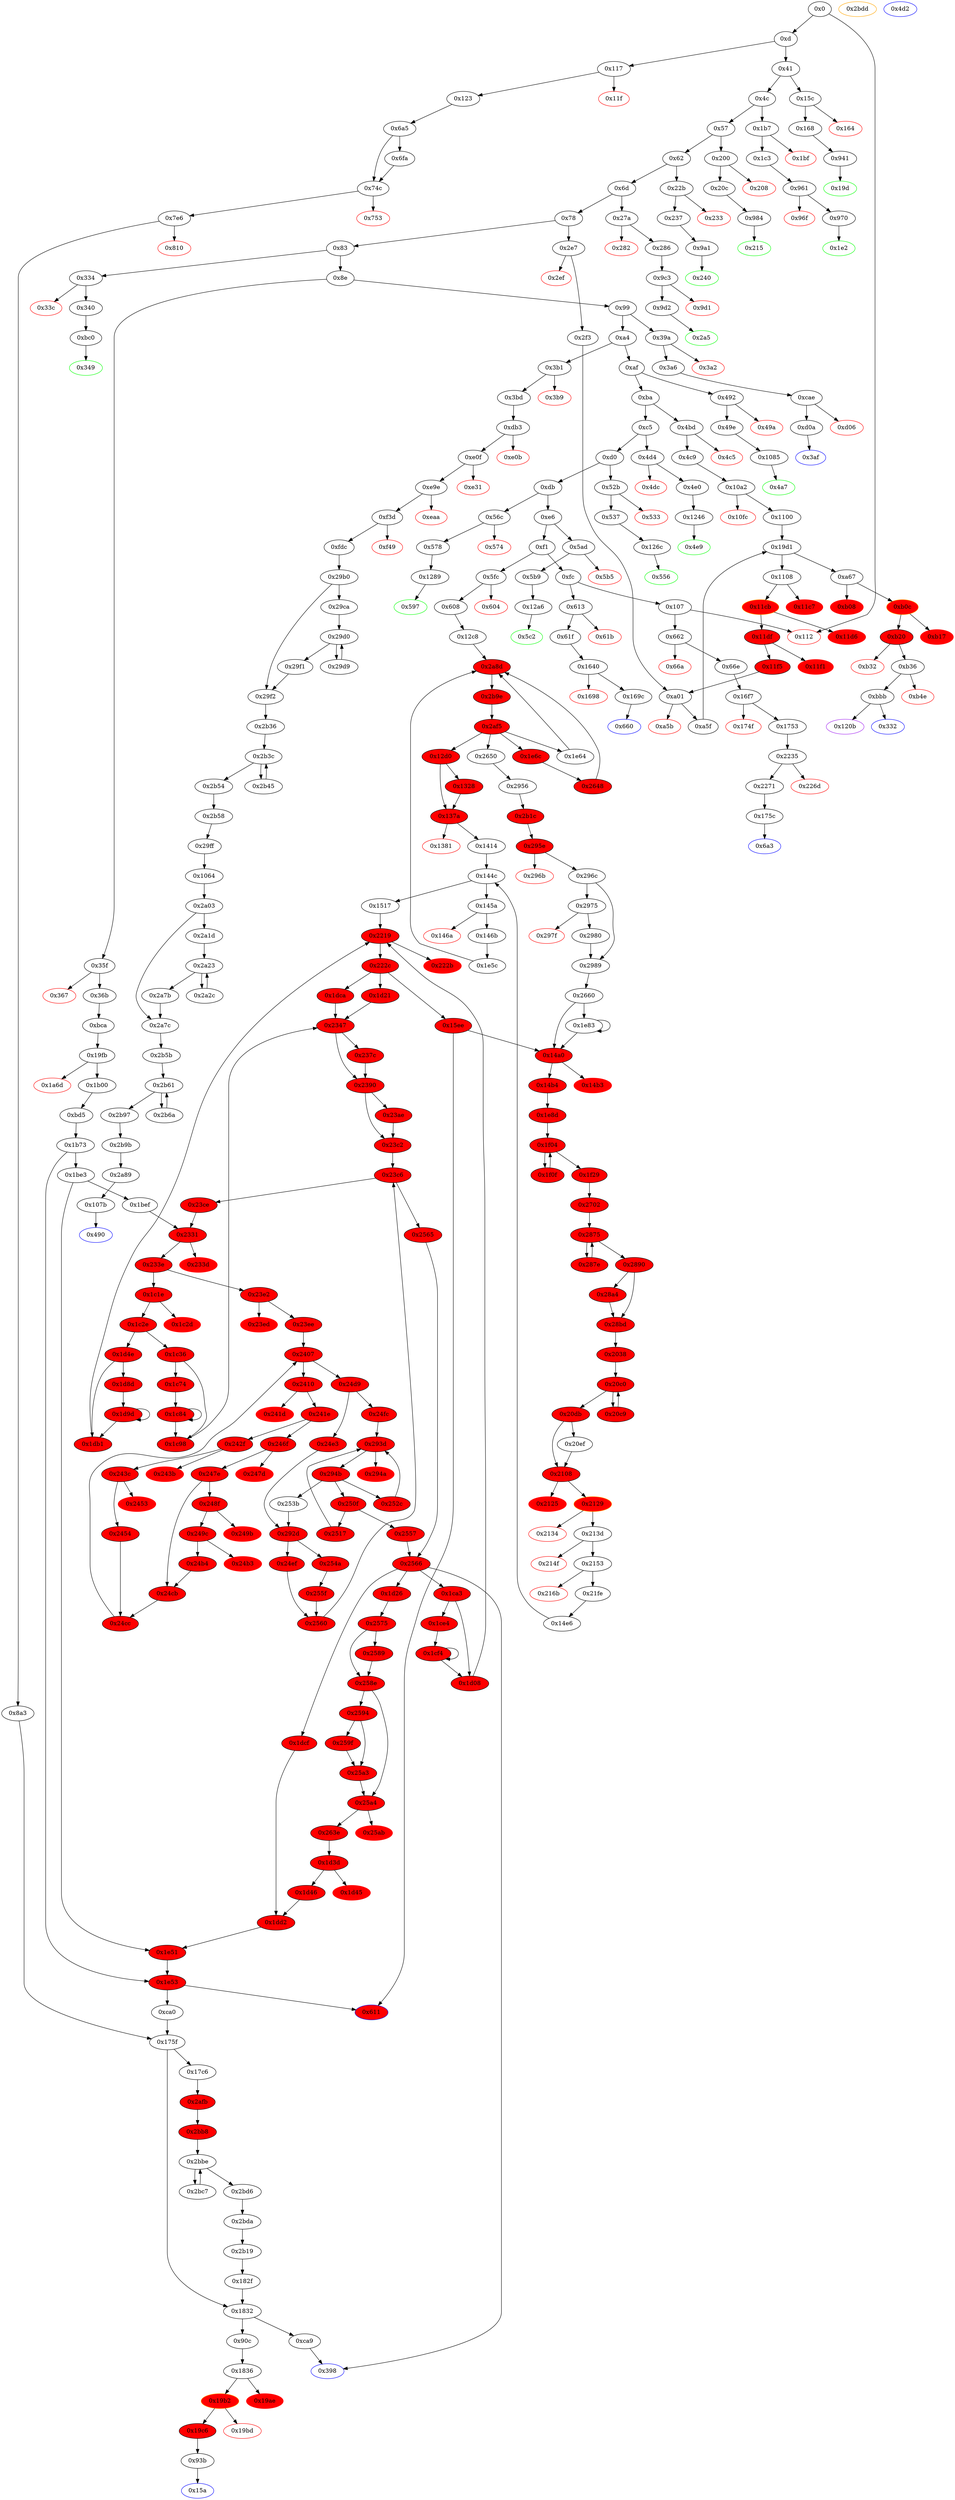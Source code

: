 digraph "" {
"0x2a1d" [fillcolor=white, id="0x2a1d", style=filled, tooltip="Block 0x2a1d\n[0x2a1d:0x2a22]\n---\nPredecessors: [0x2a03]\nSuccessors: [0x2a23]\n---\n0x2a1d SWAP2\n0x2a1e PUSH1 0x20\n0x2a20 MUL\n0x2a21 DUP3\n0x2a22 ADD\n---\n0x2a1e: V2625 = 0x20\n0x2a20: V2626 = MUL 0x20 V997\n0x2a22: V2627 = ADD V999 V2626\n---\nEntry stack: [V11, 0x490, V268, V273, V288, V308, V887, V288, V308, 0x107b, 0xc, V2622, V997, V2621, V999]\nStack pops: 3\nStack additions: [S0, S1, V2627]\nExit stack: [V11, 0x490, V268, V273, V288, V308, V887, V288, V308, 0x107b, 0xc, V2622, V999, V2621, V2627]\n\nDef sites:\nV11: {0xd.0x35}\n0x490: {0x3bd.0x3bf}\nV268: {0x3bd.0x3de}\nV273: {0x3bd.0x3fa}\nV288: {0x3bd.0x41d}\nV308: {0x3bd.0x460}\nV887: {0xe0f.0xe22}\nV288: {0x3bd.0x41d}\nV308: {0x3bd.0x460}\n0x107b: {0x1064.0x1071}\n0xc: {0x1064.0x1067}\nV2622: {0x2a03.0x2a15}\nV997: {0x1064.0x106b}\nV2621: {0x2a03.0x2a12}\nV999: {0x1064.0x106f}\n"];
"0xa5b" [color=red, fillcolor=white, id="0xa5b", style=filled, tooltip="Block 0xa5b\n[0xa5b:0xa5e]\n---\nPredecessors: [0xa01]\nSuccessors: []\n---\n0xa5b PUSH1 0x0\n0xa5d DUP1\n0xa5e REVERT\n---\n0xa5b: V677 = 0x0\n0xa5e: REVERT 0x0 0x0\n---\nEntry stack: [V11, 0x332, V212, V215, S12, {0x332, 0x120b}, S10, S9, S8, {0x332, 0x120b}, S6, S5, S4, {0x332, 0x120b}, S2, S1, 0x0]\nStack pops: 0\nStack additions: []\nExit stack: [V11, 0x332, V212, V215, S12, {0x332, 0x120b}, S10, S9, S8, {0x332, 0x120b}, S6, S5, S4, {0x332, 0x120b}, S2, S1, 0x0]\n\nDef sites:\nV11: {0xd.0x35}\n0x332: {0x2f3.0x2f5}\nV212: {0x2f3.0x318}\nV215: {0x2f3.0x322}\nS12: {0xd.0x35, 0x19d1_0xa5f.0x19f6}\n{0x332, 0x120b}: {0x1108.0x110b, 0x2f3.0x2f5}\nS10: {0x1108.0x1130, 0x2f3.0x318, 0xd.0x35}\nS9: {0x4c9.0x4cb, 0x2f3.0x322, 0x11f5.0x11fb}\nS8: {0x19d1_0xa5f.0x19f6, 0xd.0x35, 0x19d1_0x1100.0x19f6}\n{0x332, 0x120b}: {0x1108.0x110b, 0x2f3.0x2f5}\nS6: {0x1108.0x1130, 0x2f3.0x318, 0xd.0x35}\nS5: {0x4c9.0x4cb, 0x2f3.0x322, 0x11f5.0x11fb}\nS4: {0x19d1_0xa5f.0x19f6, 0xd.0x35, 0x19d1_0x1100.0x19f6}\n{0x332, 0x120b}: {0x1108.0x110b, 0x2f3.0x2f5}\nS2: {0x1108.0x1130, 0x2f3.0x318}\nS1: {0x2f3.0x322, 0x11f5.0x11fb}\n0x0: {0xa01.0xa02}\n"];
"0x144c" [fillcolor=white, id="0x144c", style=filled, tooltip="Block 0x144c\n[0x144c:0x1459]\n---\nPredecessors: [0x1414, 0x14e6]\nSuccessors: [0x145a, 0x1517]\n---\n0x144c JUMPDEST\n0x144d PUSH1 0xc\n0x144f DUP1\n0x1450 SLOAD\n0x1451 SWAP1\n0x1452 POP\n0x1453 DUP2\n0x1454 LT\n0x1455 ISZERO\n0x1456 PUSH2 0x1517\n0x1459 JUMPI\n---\n0x144c: JUMPDEST \n0x144d: V1213 = 0xc\n0x1450: V1214 = S[0xc]\n0x1454: V1215 = LT S0 V1214\n0x1455: V1216 = ISZERO V1215\n0x1456: V1217 = 0x1517\n0x1459: JUMPI 0x1517 V1216\n---\nEntry stack: [S19, S18, V11, 0x611, V2653, 0x1e83, S13, S12, S11, S10, S9, S8, S7, S6, S5, S4, S3, S2, S1, S0]\nStack pops: 1\nStack additions: [S0]\nExit stack: [S19, S18, V11, 0x611, V2653, 0x1e83, S13, S12, S11, S10, S9, S8, S7, S6, S5, S4, S3, S2, S1, S0]\n\nDef sites:\nS19: {}\nS18: {}\nV11: {0xd.0x35}\n0x611: {0x608.0x60a}\nV2653: {0x2a8d_0x12c8.0x2a92}\n0x1e83: {0x1e6c.0x1e6d}\nS13: {0x2a8d_0x12c8.0x2a92, 0xd.0x35}\nS12: {0x608.0x60a, 0xd.0x35}\nS11: {0x2a8d_0x12c8.0x2a92, 0x608.0x60a, 0xd.0x35}\nS10: {0x12d0.0x12d1, 0xd.0x35, 0x2a8d_0x12c8.0x2a92, 0x608.0x60a}\nS9: {0x2a8d_0x1e64.0x2a92, 0x2a8d_0x12c8.0x2a92, 0x1414.0x1445, 0x2a8d_0x2648.0x2a92, 0x1e6c.0x1e6d}\nS8: {0x1414.0x1448, 0x2a8d_0x12c8.0x2a92, 0x1e6c.0x1e6d}\nS7: {0x2a8d_0x12c8.0x2a92, 0xd.0x35, 0x145a.0x145a, 0x2a8d_0x1e64.0x2a92, 0x2a8d_0x2648.0x2a92}\nS6: {0x608.0x60a, 0x146b.0x1476, 0xd.0x35, 0x2a8d_0x12c8.0x2a92}\nS5: {0x608.0x60a, 0x146b.0x1477, 0xd.0x35, 0x2a8d_0x12c8.0x2a92}\nS4: {0x608.0x60a, 0x146b.0x149b, 0x2a8d_0x12c8.0x2a92, 0x2a8d_0x1e64.0x2a92, 0x2a8d_0x2648.0x2a92, 0xd.0x35}\nS3: {0x2a8d_0x12c8.0x2a92, 0x2a8d_0x1e5c.0x2a92, 0x2a8d_0x1e64.0x2a92, 0x2a8d_0x2648.0x2a92}\nS2: {0x1f29.0x1f56, 0x12d0.0x12d1}\nS1: {0x233e_0x23ce.0x233f, 0x1414.0x1445}\nS0: {0x1414.0x1448, 0x14e6.0x150f}\n"];
"0x1be3" [fillcolor=white, id="0x1be3", style=filled, tooltip="Block 0x1be3\n[0x1be3:0x1bee]\n---\nPredecessors: [0x1b73]\nSuccessors: [0x1bef, 0x1e51]\n---\n0x1be3 DUP7\n0x1be4 DUP1\n0x1be5 PUSH1 0x9\n0x1be7 SLOAD\n0x1be8 GT\n0x1be9 ISZERO\n0x1bea ISZERO\n0x1beb PUSH2 0x1e51\n0x1bee JUMPI\n---\n0x1be5: V1710 = 0x9\n0x1be7: V1711 = S[0x9]\n0x1be8: V1712 = GT V1711 V770\n0x1be9: V1713 = ISZERO V1712\n0x1bea: V1714 = ISZERO V1713\n0x1beb: V1715 = 0x1e51\n0x1bee: JUMPI 0x1e51 V1714\n---\nEntry stack: [V11, 0x398, V244, V247, V770, 0xca0, V770, 0x0, 0x0, 0x0, 0x0, 0x0, V770]\nStack pops: 7\nStack additions: [S6, S5, S4, S3, S2, S1, S0, S6]\nExit stack: [V11, 0x398, V244, V247, V770, 0xca0, V770, 0x0, 0x0, 0x0, 0x0, 0x0, V770, V770]\n\nDef sites:\nV11: {0xd.0x35}\n0x398: {0x36b.0x36d}\nV244: {0x36b.0x37e}\nV247: {0x36b.0x388}\nV770: {0xbd5.0xbf1}\n0xca0: {0xbd5.0xc98}\nV770: {0xbd5.0xbf1}\n0x0: {0x1b73.0x1b74}\n0x0: {0x1b73.0x1b74}\n0x0: {0x1b73.0x1b77}\n0x0: {0x1b73.0x1b77}\n0x0: {0x1b73.0x1b7a}\nV770: {0xbd5.0xbf1}\n"];
"0x61f" [fillcolor=white, id="0x61f", style=filled, tooltip="Block 0x61f\n[0x61f:0x65f]\n---\nPredecessors: [0x613]\nSuccessors: [0x1640]\n---\n0x61f JUMPDEST\n0x620 POP\n0x621 PUSH2 0x660\n0x624 PUSH1 0x4\n0x626 DUP1\n0x627 CALLDATASIZE\n0x628 SUB\n0x629 DUP2\n0x62a ADD\n0x62b SWAP1\n0x62c DUP1\n0x62d DUP1\n0x62e CALLDATALOAD\n0x62f PUSH20 0xffffffffffffffffffffffffffffffffffffffff\n0x644 AND\n0x645 SWAP1\n0x646 PUSH1 0x20\n0x648 ADD\n0x649 SWAP1\n0x64a SWAP3\n0x64b SWAP2\n0x64c SWAP1\n0x64d DUP1\n0x64e CALLDATALOAD\n0x64f ISZERO\n0x650 ISZERO\n0x651 SWAP1\n0x652 PUSH1 0x20\n0x654 ADD\n0x655 SWAP1\n0x656 SWAP3\n0x657 SWAP2\n0x658 SWAP1\n0x659 POP\n0x65a POP\n0x65b POP\n0x65c PUSH2 0x1640\n0x65f JUMP\n---\n0x61f: JUMPDEST \n0x621: V420 = 0x660\n0x624: V421 = 0x4\n0x627: V422 = CALLDATASIZE\n0x628: V423 = SUB V422 0x4\n0x62a: V424 = ADD 0x4 V423\n0x62e: V425 = CALLDATALOAD 0x4\n0x62f: V426 = 0xffffffffffffffffffffffffffffffffffffffff\n0x644: V427 = AND 0xffffffffffffffffffffffffffffffffffffffff V425\n0x646: V428 = 0x20\n0x648: V429 = ADD 0x20 0x4\n0x64e: V430 = CALLDATALOAD 0x24\n0x64f: V431 = ISZERO V430\n0x650: V432 = ISZERO V431\n0x652: V433 = 0x20\n0x654: V434 = ADD 0x20 0x24\n0x65c: V435 = 0x1640\n0x65f: JUMP 0x1640\n---\nEntry stack: [V11, V416]\nStack pops: 1\nStack additions: [0x660, V427, V432]\nExit stack: [V11, 0x660, V427, V432]\n\nDef sites:\nV11: {0xd.0x35}\nV416: {0x613.0x614}\n"];
"0x334" [fillcolor=white, id="0x334", style=filled, tooltip="Block 0x334\n[0x334:0x33b]\n---\nPredecessors: [0x83]\nSuccessors: [0x33c, 0x340]\n---\n0x334 JUMPDEST\n0x335 CALLVALUE\n0x336 DUP1\n0x337 ISZERO\n0x338 PUSH2 0x340\n0x33b JUMPI\n---\n0x334: JUMPDEST \n0x335: V219 = CALLVALUE\n0x337: V220 = ISZERO V219\n0x338: V221 = 0x340\n0x33b: JUMPI 0x340 V220\n---\nEntry stack: [V11]\nStack pops: 0\nStack additions: [V219]\nExit stack: [V11, V219]\n\nDef sites:\nV11: {0xd.0x35}\n"];
"0xbbb" [fillcolor=white, id="0xbbb", style=filled, tooltip="Block 0xbbb\n[0xbbb:0xbbf]\n---\nPredecessors: [0xb36]\nSuccessors: [0x332, 0x120b]\n---\n0xbbb JUMPDEST\n0xbbc POP\n0xbbd POP\n0xbbe POP\n0xbbf JUMP\n---\n0xbbb: JUMPDEST \n0xbbf: JUMP {0x332, 0x120b}\n---\nEntry stack: [V11, 0x332, V212, V215, S12, {0x332, 0x120b}, S10, S9, S8, {0x332, 0x120b}, S6, S5, S4, {0x332, 0x120b}, S2, S1, S0]\nStack pops: 4\nStack additions: []\nExit stack: [V11, 0x332, V212, V215, S12, {0x332, 0x120b}, S10, S9, S8, {0x332, 0x120b}, S6, S5, S4]\n\nDef sites:\nV11: {0xd.0x35}\n0x332: {0x2f3.0x2f5}\nV212: {0x2f3.0x318}\nV215: {0x2f3.0x322}\nS12: {0xd.0x35, 0x19d1_0xa5f.0x19f6}\n{0x332, 0x120b}: {0x1108.0x110b, 0x2f3.0x2f5}\nS10: {0x1108.0x1130, 0x2f3.0x318, 0xd.0x35}\nS9: {0x4c9.0x4cb, 0x2f3.0x322, 0x11f5.0x11fb}\nS8: {0x19d1_0xa5f.0x19f6, 0xd.0x35, 0x19d1_0x1100.0x19f6}\n{0x332, 0x120b}: {0x1108.0x110b, 0x2f3.0x2f5}\nS6: {0x1108.0x1130, 0x2f3.0x318, 0xd.0x35}\nS5: {0x4c9.0x4cb, 0x2f3.0x322, 0x11f5.0x11fb}\nS4: {0x19d1_0xa5f.0x19f6, 0xd.0x35, 0x19d1_0x1100.0x19f6}\n{0x332, 0x120b}: {0x1108.0x110b, 0x2f3.0x2f5}\nS2: {0x1108.0x1130, 0x2f3.0x318, 0xd.0x35}\nS1: {0x4c9.0x4cb, 0x2f3.0x322, 0x11f5.0x11fb}\nS0: {0x19d1_0x1100.0x19f6, 0x19d1_0xa5f.0x19f6}\n"];
"0x35f" [fillcolor=white, id="0x35f", style=filled, tooltip="Block 0x35f\n[0x35f:0x366]\n---\nPredecessors: [0x8e]\nSuccessors: [0x367, 0x36b]\n---\n0x35f JUMPDEST\n0x360 CALLVALUE\n0x361 DUP1\n0x362 ISZERO\n0x363 PUSH2 0x36b\n0x366 JUMPI\n---\n0x35f: JUMPDEST \n0x360: V232 = CALLVALUE\n0x362: V233 = ISZERO V232\n0x363: V234 = 0x36b\n0x366: JUMPI 0x36b V233\n---\nEntry stack: [V11]\nStack pops: 0\nStack additions: [V232]\nExit stack: [V11, V232]\n\nDef sites:\nV11: {0xd.0x35}\n"];
"0x61b" [color=red, fillcolor=white, id="0x61b", style=filled, tooltip="Block 0x61b\n[0x61b:0x61e]\n---\nPredecessors: [0x613]\nSuccessors: []\n---\n0x61b PUSH1 0x0\n0x61d DUP1\n0x61e REVERT\n---\n0x61b: V419 = 0x0\n0x61e: REVERT 0x0 0x0\n---\nEntry stack: [V11, V416]\nStack pops: 0\nStack additions: []\nExit stack: [V11, V416]\n\nDef sites:\nV11: {0xd.0x35}\nV416: {0x613.0x614}\n"];
"0x23e2" [fillcolor=red, id="0x23e2", style=filled, tooltip="Block 0x23e2\n[0x23e2:0x23ec]\n---\nPredecessors: [0x233e]\nSuccessors: [0x23ed, 0x23ee]\n---\n0x23e2 JUMPDEST\n0x23e3 DUP2\n0x23e4 MLOAD\n0x23e5 DUP2\n0x23e6 LT\n0x23e7 ISZERO\n0x23e8 ISZERO\n0x23e9 PUSH2 0x23ee\n0x23ec JUMPI\n---\n0x23e2: JUMPDEST \n0x23e4: V2242 = M[S1]\n0x23e6: V2243 = LT V21941 V2242\n0x23e7: V2244 = ISZERO V2243\n0x23e8: V2245 = ISZERO V2244\n0x23e9: V2246 = 0x23ee\n0x23ec: JUMPI 0x23ee V2245\n---\nEntry stack: [S38, S37, S36, S35, V21940, S33, S32, S31, S30, S29, S28, S27, S26, S25, S24, S23, S22, S21, S20, S19, S18, S17, S16, S15, S14, S13, S12, S11, S10, S9, S8, S7, S6, S5, S4, S3, S2, S1, V21941]\nStack pops: 2\nStack additions: [S1, S0]\nExit stack: [S38, S37, S36, S35, V21940, S33, S32, S31, S30, S29, S28, S27, S26, S25, S24, S23, S22, S21, S20, S19, S18, S17, S16, S15, S14, S13, S12, S11, S10, S9, S8, S7, S6, S5, S4, S3, S2, S1, V21941]\n\nDef sites:\nS38: {}\nS37: {}\nS36: {}\nS35: {}\nV21940: {0x233e_0x23ce.0x233f}\nS33: {}\nS32: {}\nS31: {}\nS30: {}\nS29: {}\nS28: {0x1ca3.0x1ca6, 0xd.0x35, 0x1c36.0x1c36}\nS27: {0x36b.0x36d, 0x1ca3.0x1cca, 0x1c36.0x1c5a}\nS26: {0x36b.0x37e, 0x233e_0x23ce.0x233f, 0x2219_0x1d08.0x221e}\nS25: {0x36b.0x388, 0x2347.0x2348}\nS24: {0x1ca3.0x1cca, 0xbd5.0xbf1, 0x1c36.0x1c5a}\nS23: {0x233e_0x23ce.0x233f, 0xbd5.0xc98, 0x2219_0x1d08.0x221e}\nS22: {0xbd5.0xbf1, 0x2347.0x235f}\nS21: {0x2347.0x2365, 0x1bef.0x1c06}\nS20: {0x233e_0x1bef.0x233f, 0x233e_0x23ce.0x233f}\nS19: {0x1b73.0x1b77, 0x2347.0x2352}\nS18: {0x1b73.0x1b77, 0x2347.0x2352}\nS17: {0x1b73.0x1b7a, 0x2347.0x2355}\nS16: {0xbd5.0xbf1, 0x2347.0x2355}\nS15: {0x1ca3.0x1cca, 0xbd5.0xbf1, 0x1c36.0x1c5a}\nS14: {0x1d4e.0x1d4f, 0x1ca3.0x1ca6, 0xd.0x35, 0x1c36.0x1c36}\nS13: {0x1d4e.0x1d73, 0x36b.0x36d, 0x1ca3.0x1cca, 0x1c36.0x1c5a}\nS12: {0x36b.0x37e, 0x233e_0x23ce.0x233f, 0x233e_0x1bef.0x233f, 0x2219_0x1db1.0x221e, 0x2219_0x1d08.0x221e}\nS11: {0x36b.0x388, 0x2347.0x2348}\nS10: {0x1bef.0x1c06, 0x1d4e.0x1d73, 0x1ca3.0x1cca, 0xbd5.0xbf1, 0x2347.0x2365, 0x1c36.0x1c5a}\nS9: {0xbd5.0xc98, 0x233e_0x1bef.0x233f, 0x233e_0x23ce.0x233f, 0x2219_0x1db1.0x221e, 0x2219_0x1d08.0x221e}\nS8: {0xbd5.0xbf1, 0x2454.0x2467, 0x2347.0x235f, 0x23ee.0x23fb}\nS7: {0x1ca3.0x1cca, 0x2347.0x2365, 0xbd5.0xbf1, 0x1bef.0x1c06, 0x1c36.0x1c5a}\nS6: {0x2390.0x2397, 0x1b73.0x1b74, 0x1ca3.0x1cca, 0x1c36.0x1c5a}\nS5: {0x1b73.0x1b77, 0x2454.0x2467, 0x2347.0x2352, 0x23ee.0x23fb}\nS4: {0x1b73.0x1b77, 0x24b4.0x24c7, 0x2347.0x2352, 0x23ee.0x23ff}\nS3: {0x1b73.0x1b7a, 0x2347.0x2355, 0x23ee.0x23f8}\nS2: {0xbd5.0xbf1, 0x24cc.0x24d1, 0x2347.0x2355, 0x23ee.0x2403}\nS1: {0x1bef.0x1c06, 0x1d4e.0x1d73, 0x1ca3.0x1cca, 0xbd5.0xbf1, 0x2347.0x2365, 0x1c36.0x1c5a}\nV21941: {0x233e.0x233f}\n"];
"0xb4e" [color=red, fillcolor=white, id="0xb4e", style=filled, tooltip="Block 0xb4e\n[0xb4e:0xbba]\n---\nPredecessors: [0xb36]\nSuccessors: []\n---\n0xb4e PUSH1 0x40\n0xb50 MLOAD\n0xb51 PUSH32 0x8c379a000000000000000000000000000000000000000000000000000000000\n0xb72 DUP2\n0xb73 MSTORE\n0xb74 PUSH1 0x4\n0xb76 ADD\n0xb77 DUP1\n0xb78 DUP1\n0xb79 PUSH1 0x20\n0xb7b ADD\n0xb7c DUP3\n0xb7d DUP2\n0xb7e SUB\n0xb7f DUP3\n0xb80 MSTORE\n0xb81 PUSH1 0x14\n0xb83 DUP2\n0xb84 MSTORE\n0xb85 PUSH1 0x20\n0xb87 ADD\n0xb88 DUP1\n0xb89 PUSH32 0x4c494e4b207472616e73666572206661696c6564000000000000000000000000\n0xbaa DUP2\n0xbab MSTORE\n0xbac POP\n0xbad PUSH1 0x20\n0xbaf ADD\n0xbb0 SWAP2\n0xbb1 POP\n0xbb2 POP\n0xbb3 PUSH1 0x40\n0xbb5 MLOAD\n0xbb6 DUP1\n0xbb7 SWAP2\n0xbb8 SUB\n0xbb9 SWAP1\n0xbba REVERT\n---\n0xb4e: V733 = 0x40\n0xb50: V734 = M[0x40]\n0xb51: V735 = 0x8c379a000000000000000000000000000000000000000000000000000000000\n0xb73: M[V734] = 0x8c379a000000000000000000000000000000000000000000000000000000000\n0xb74: V736 = 0x4\n0xb76: V737 = ADD 0x4 V734\n0xb79: V738 = 0x20\n0xb7b: V739 = ADD 0x20 V737\n0xb7e: V740 = SUB V739 V737\n0xb80: M[V737] = V740\n0xb81: V741 = 0x14\n0xb84: M[V739] = 0x14\n0xb85: V742 = 0x20\n0xb87: V743 = ADD 0x20 V739\n0xb89: V744 = 0x4c494e4b207472616e73666572206661696c6564000000000000000000000000\n0xbab: M[V743] = 0x4c494e4b207472616e73666572206661696c6564000000000000000000000000\n0xbad: V745 = 0x20\n0xbaf: V746 = ADD 0x20 V743\n0xbb3: V747 = 0x40\n0xbb5: V748 = M[0x40]\n0xbb8: V749 = SUB V746 V748\n0xbba: REVERT V748 V749\n---\nEntry stack: [V11, 0x332, V212, V215, S12, {0x332, 0x120b}, S10, S9, S8, {0x332, 0x120b}, S6, S5, S4, {0x332, 0x120b}, S2, S1, S0]\nStack pops: 0\nStack additions: []\nExit stack: [V11, 0x332, V212, V215, S12, {0x332, 0x120b}, S10, S9, S8, {0x332, 0x120b}, S6, S5, S4, {0x332, 0x120b}, S2, S1, S0]\n\nDef sites:\nV11: {0xd.0x35}\n0x332: {0x2f3.0x2f5}\nV212: {0x2f3.0x318}\nV215: {0x2f3.0x322}\nS12: {0xd.0x35, 0x19d1_0xa5f.0x19f6}\n{0x332, 0x120b}: {0x1108.0x110b, 0x2f3.0x2f5}\nS10: {0x1108.0x1130, 0x2f3.0x318, 0xd.0x35}\nS9: {0x4c9.0x4cb, 0x2f3.0x322, 0x11f5.0x11fb}\nS8: {0x19d1_0xa5f.0x19f6, 0xd.0x35, 0x19d1_0x1100.0x19f6}\n{0x332, 0x120b}: {0x1108.0x110b, 0x2f3.0x2f5}\nS6: {0x1108.0x1130, 0x2f3.0x318, 0xd.0x35}\nS5: {0x4c9.0x4cb, 0x2f3.0x322, 0x11f5.0x11fb}\nS4: {0x19d1_0xa5f.0x19f6, 0xd.0x35, 0x19d1_0x1100.0x19f6}\n{0x332, 0x120b}: {0x1108.0x110b, 0x2f3.0x2f5}\nS2: {0x1108.0x1130, 0x2f3.0x318, 0xd.0x35}\nS1: {0x4c9.0x4cb, 0x2f3.0x322, 0x11f5.0x11fb}\nS0: {0x19d1_0x1100.0x19f6, 0x19d1_0xa5f.0x19f6}\n"];
"0x1640" [fillcolor=white, id="0x1640", style=filled, tooltip="Block 0x1640\n[0x1640:0x1697]\n---\nPredecessors: [0x61f]\nSuccessors: [0x1698, 0x169c]\n---\n0x1640 JUMPDEST\n0x1641 PUSH1 0x6\n0x1643 PUSH1 0x0\n0x1645 SWAP1\n0x1646 SLOAD\n0x1647 SWAP1\n0x1648 PUSH2 0x100\n0x164b EXP\n0x164c SWAP1\n0x164d DIV\n0x164e PUSH20 0xffffffffffffffffffffffffffffffffffffffff\n0x1663 AND\n0x1664 PUSH20 0xffffffffffffffffffffffffffffffffffffffff\n0x1679 AND\n0x167a CALLER\n0x167b PUSH20 0xffffffffffffffffffffffffffffffffffffffff\n0x1690 AND\n0x1691 EQ\n0x1692 ISZERO\n0x1693 ISZERO\n0x1694 PUSH2 0x169c\n0x1697 JUMPI\n---\n0x1640: JUMPDEST \n0x1641: V1352 = 0x6\n0x1643: V1353 = 0x0\n0x1646: V1354 = S[0x6]\n0x1648: V1355 = 0x100\n0x164b: V1356 = EXP 0x100 0x0\n0x164d: V1357 = DIV V1354 0x1\n0x164e: V1358 = 0xffffffffffffffffffffffffffffffffffffffff\n0x1663: V1359 = AND 0xffffffffffffffffffffffffffffffffffffffff V1357\n0x1664: V1360 = 0xffffffffffffffffffffffffffffffffffffffff\n0x1679: V1361 = AND 0xffffffffffffffffffffffffffffffffffffffff V1359\n0x167a: V1362 = CALLER\n0x167b: V1363 = 0xffffffffffffffffffffffffffffffffffffffff\n0x1690: V1364 = AND 0xffffffffffffffffffffffffffffffffffffffff V1362\n0x1691: V1365 = EQ V1364 V1361\n0x1692: V1366 = ISZERO V1365\n0x1693: V1367 = ISZERO V1366\n0x1694: V1368 = 0x169c\n0x1697: JUMPI 0x169c V1367\n---\nEntry stack: [V11, 0x660, V427, V432]\nStack pops: 0\nStack additions: []\nExit stack: [V11, 0x660, V427, V432]\n\nDef sites:\nV11: {0xd.0x35}\n0x660: {0x61f.0x621}\nV427: {0x61f.0x644}\nV432: {0x61f.0x650}\n"];
"0x214f" [color=red, fillcolor=white, id="0x214f", style=filled, tooltip="Block 0x214f\n[0x214f:0x2152]\n---\nPredecessors: [0x213d]\nSuccessors: []\n---\n0x214f PUSH1 0x0\n0x2151 DUP1\n0x2152 REVERT\n---\n0x214f: V2108 = 0x0\n0x2152: REVERT 0x0 0x0\n---\nEntry stack: [S12, S11, S10, S9, V21940, S7, 0x14e6, V1254, S4, V21940, V1977, V2102, V2103]\nStack pops: 0\nStack additions: []\nExit stack: [S12, S11, S10, S9, V21940, S7, 0x14e6, V1254, S4, V21940, V1977, V2102, V2103]\n\nDef sites:\nS12: {}\nS11: {}\nS10: {}\nS9: {}\nV21940: {0x233e_0x23ce.0x233f}\nS7: {}\n0x14e6: {0x14a0.0x14a3}\nV1254: {0x14b4.0x14df}\nS4: {}\nV21940: {0x233e_0x23ce.0x233f}\nV1977: {0x1f29.0x1f56}\nV2102: {0x213d.0x2144}\nV2103: {0x213d.0x2145}\n"];
"0x2702" [fillcolor=red, id="0x2702", style=filled, tooltip="Block 0x2702\n[0x2702:0x2874]\n---\nPredecessors: [0x1f29]\nSuccessors: [0x2875]\n---\n0x2702 JUMPDEST\n0x2703 PUSH1 0x60\n0x2705 PUSH1 0x3\n0x2707 PUSH1 0x0\n0x2709 SWAP1\n0x270a SLOAD\n0x270b SWAP1\n0x270c PUSH2 0x100\n0x270f EXP\n0x2710 SWAP1\n0x2711 DIV\n0x2712 PUSH20 0xffffffffffffffffffffffffffffffffffffffff\n0x2727 AND\n0x2728 PUSH20 0xffffffffffffffffffffffffffffffffffffffff\n0x273d AND\n0x273e PUSH4 0x40429946\n0x2743 SWAP1\n0x2744 POP\n0x2745 PUSH29 0x100000000000000000000000000000000000000000000000000000000\n0x2763 MUL\n0x2764 PUSH1 0x0\n0x2766 DUP1\n0x2767 DUP5\n0x2768 PUSH1 0x0\n0x276a ADD\n0x276b MLOAD\n0x276c DUP6\n0x276d PUSH1 0x20\n0x276f ADD\n0x2770 MLOAD\n0x2771 DUP7\n0x2772 PUSH1 0x40\n0x2774 ADD\n0x2775 MLOAD\n0x2776 DUP8\n0x2777 PUSH1 0x60\n0x2779 ADD\n0x277a MLOAD\n0x277b PUSH1 0x1\n0x277d DUP10\n0x277e PUSH1 0x80\n0x2780 ADD\n0x2781 MLOAD\n0x2782 PUSH1 0x0\n0x2784 ADD\n0x2785 MLOAD\n0x2786 PUSH1 0x40\n0x2788 MLOAD\n0x2789 PUSH1 0x24\n0x278b ADD\n0x278c DUP1\n0x278d DUP10\n0x278e PUSH20 0xffffffffffffffffffffffffffffffffffffffff\n0x27a3 AND\n0x27a4 PUSH20 0xffffffffffffffffffffffffffffffffffffffff\n0x27b9 AND\n0x27ba DUP2\n0x27bb MSTORE\n0x27bc PUSH1 0x20\n0x27be ADD\n0x27bf DUP9\n0x27c0 DUP2\n0x27c1 MSTORE\n0x27c2 PUSH1 0x20\n0x27c4 ADD\n0x27c5 DUP8\n0x27c6 PUSH1 0x0\n0x27c8 NOT\n0x27c9 AND\n0x27ca PUSH1 0x0\n0x27cc NOT\n0x27cd AND\n0x27ce DUP2\n0x27cf MSTORE\n0x27d0 PUSH1 0x20\n0x27d2 ADD\n0x27d3 DUP7\n0x27d4 PUSH20 0xffffffffffffffffffffffffffffffffffffffff\n0x27e9 AND\n0x27ea PUSH20 0xffffffffffffffffffffffffffffffffffffffff\n0x27ff AND\n0x2800 DUP2\n0x2801 MSTORE\n0x2802 PUSH1 0x20\n0x2804 ADD\n0x2805 DUP6\n0x2806 PUSH28 0xffffffffffffffffffffffffffffffffffffffffffffffffffffffff\n0x2823 NOT\n0x2824 AND\n0x2825 PUSH28 0xffffffffffffffffffffffffffffffffffffffffffffffffffffffff\n0x2842 NOT\n0x2843 AND\n0x2844 DUP2\n0x2845 MSTORE\n0x2846 PUSH1 0x20\n0x2848 ADD\n0x2849 DUP5\n0x284a DUP2\n0x284b MSTORE\n0x284c PUSH1 0x20\n0x284e ADD\n0x284f DUP4\n0x2850 DUP2\n0x2851 MSTORE\n0x2852 PUSH1 0x20\n0x2854 ADD\n0x2855 DUP1\n0x2856 PUSH1 0x20\n0x2858 ADD\n0x2859 DUP3\n0x285a DUP2\n0x285b SUB\n0x285c DUP3\n0x285d MSTORE\n0x285e DUP4\n0x285f DUP2\n0x2860 DUP2\n0x2861 MLOAD\n0x2862 DUP2\n0x2863 MSTORE\n0x2864 PUSH1 0x20\n0x2866 ADD\n0x2867 SWAP2\n0x2868 POP\n0x2869 DUP1\n0x286a MLOAD\n0x286b SWAP1\n0x286c PUSH1 0x20\n0x286e ADD\n0x286f SWAP1\n0x2870 DUP1\n0x2871 DUP4\n0x2872 DUP4\n0x2873 PUSH1 0x0\n---\n0x2702: JUMPDEST \n0x2703: V2432 = 0x60\n0x2705: V2433 = 0x3\n0x2707: V2434 = 0x0\n0x270a: V2435 = S[0x3]\n0x270c: V2436 = 0x100\n0x270f: V2437 = EXP 0x100 0x0\n0x2711: V2438 = DIV V2435 0x1\n0x2712: V2439 = 0xffffffffffffffffffffffffffffffffffffffff\n0x2727: V2440 = AND 0xffffffffffffffffffffffffffffffffffffffff V2438\n0x2728: V2441 = 0xffffffffffffffffffffffffffffffffffffffff\n0x273d: V2442 = AND 0xffffffffffffffffffffffffffffffffffffffff V2440\n0x273e: V2443 = 0x40429946\n0x2745: V2444 = 0x100000000000000000000000000000000000000000000000000000000\n0x2763: V2445 = MUL 0x100000000000000000000000000000000000000000000000000000000 0x40429946\n0x2764: V2446 = 0x0\n0x2768: V2447 = 0x0\n0x276a: V2448 = ADD 0x0 S0\n0x276b: V2449 = M[V2448]\n0x276d: V2450 = 0x20\n0x276f: V2451 = ADD 0x20 S0\n0x2770: V2452 = M[V2451]\n0x2772: V2453 = 0x40\n0x2774: V2454 = ADD 0x40 S0\n0x2775: V2455 = M[V2454]\n0x2777: V2456 = 0x60\n0x2779: V2457 = ADD 0x60 S0\n0x277a: V2458 = M[V2457]\n0x277b: V2459 = 0x1\n0x277e: V2460 = 0x80\n0x2780: V2461 = ADD 0x80 S0\n0x2781: V2462 = M[V2461]\n0x2782: V2463 = 0x0\n0x2784: V2464 = ADD 0x0 V2462\n0x2785: V2465 = M[V2464]\n0x2786: V2466 = 0x40\n0x2788: V2467 = M[0x40]\n0x2789: V2468 = 0x24\n0x278b: V2469 = ADD 0x24 V2467\n0x278e: V2470 = 0xffffffffffffffffffffffffffffffffffffffff\n0x27a3: V2471 = AND 0xffffffffffffffffffffffffffffffffffffffff 0x0\n0x27a4: V2472 = 0xffffffffffffffffffffffffffffffffffffffff\n0x27b9: V2473 = AND 0xffffffffffffffffffffffffffffffffffffffff 0x0\n0x27bb: M[V2469] = 0x0\n0x27bc: V2474 = 0x20\n0x27be: V2475 = ADD 0x20 V2469\n0x27c1: M[V2475] = 0x0\n0x27c2: V2476 = 0x20\n0x27c4: V2477 = ADD 0x20 V2475\n0x27c6: V2478 = 0x0\n0x27c8: V2479 = NOT 0x0\n0x27c9: V2480 = AND 0xffffffffffffffffffffffffffffffffffffffffffffffffffffffffffffffff V2449\n0x27ca: V2481 = 0x0\n0x27cc: V2482 = NOT 0x0\n0x27cd: V2483 = AND 0xffffffffffffffffffffffffffffffffffffffffffffffffffffffffffffffff V2480\n0x27cf: M[V2477] = V2483\n0x27d0: V2484 = 0x20\n0x27d2: V2485 = ADD 0x20 V2477\n0x27d4: V2486 = 0xffffffffffffffffffffffffffffffffffffffff\n0x27e9: V2487 = AND 0xffffffffffffffffffffffffffffffffffffffff V2452\n0x27ea: V2488 = 0xffffffffffffffffffffffffffffffffffffffff\n0x27ff: V2489 = AND 0xffffffffffffffffffffffffffffffffffffffff V2487\n0x2801: M[V2485] = V2489\n0x2802: V2490 = 0x20\n0x2804: V2491 = ADD 0x20 V2485\n0x2806: V2492 = 0xffffffffffffffffffffffffffffffffffffffffffffffffffffffff\n0x2823: V2493 = NOT 0xffffffffffffffffffffffffffffffffffffffffffffffffffffffff\n0x2824: V2494 = AND 0xffffffff00000000000000000000000000000000000000000000000000000000 V2455\n0x2825: V2495 = 0xffffffffffffffffffffffffffffffffffffffffffffffffffffffff\n0x2842: V2496 = NOT 0xffffffffffffffffffffffffffffffffffffffffffffffffffffffff\n0x2843: V2497 = AND 0xffffffff00000000000000000000000000000000000000000000000000000000 V2494\n0x2845: M[V2491] = V2497\n0x2846: V2498 = 0x20\n0x2848: V2499 = ADD 0x20 V2491\n0x284b: M[V2499] = V2458\n0x284c: V2500 = 0x20\n0x284e: V2501 = ADD 0x20 V2499\n0x2851: M[V2501] = 0x1\n0x2852: V2502 = 0x20\n0x2854: V2503 = ADD 0x20 V2501\n0x2856: V2504 = 0x20\n0x2858: V2505 = ADD 0x20 V2503\n0x285b: V2506 = SUB V2505 V2469\n0x285d: M[V2503] = V2506\n0x2861: V2507 = M[V2465]\n0x2863: M[V2505] = V2507\n0x2864: V2508 = 0x20\n0x2866: V2509 = ADD 0x20 V2505\n0x286a: V2510 = M[V2465]\n0x286c: V2511 = 0x20\n0x286e: V2512 = ADD 0x20 V2465\n0x2873: V2513 = 0x0\n---\nEntry stack: [S30, S29, S28, S27, V21940, S25, S24, S23, S22, S21, S20, S19, S18, S17, S16, S15, S14, S13, S12, S11, 0x14e6, V1254, S8, S7, V1977, V2026, 0x4000aea0, V1254, S2, 0x2038, S0]\nStack pops: 1\nStack additions: [S0, 0x60, 0x4042994600000000000000000000000000000000000000000000000000000000, 0x0, 0x0, V2449, V2452, V2455, V2458, 0x1, V2465, V2469, V2503, V2509, V2512, V2510, V2510, V2509, V2512, 0x0]\nExit stack: [S30, S29, S28, S27, V21940, S25, S24, S23, S22, S21, S20, S19, S18, S17, S16, S15, S14, S13, S12, S11, 0x14e6, V1254, S8, S7, V1977, V2026, 0x4000aea0, V1254, S2, 0x2038, S0, 0x60, 0x4042994600000000000000000000000000000000000000000000000000000000, 0x0, 0x0, V2449, V2452, V2455, V2458, 0x1, V2465, V2469, V2503, V2509, V2512, V2510, V2510, V2509, V2512, 0x0]\n\nDef sites:\nS30: {}\nS29: {}\nS28: {}\nS27: {}\nV21940: {0x233e_0x23ce.0x233f}\nS25: {}\nS24: {}\nS23: {}\nS22: {}\nS21: {}\nS20: {0x1ca3.0x1ca6, 0xd.0x35, 0x1c36.0x1c36}\nS19: {0x36b.0x36d, 0x1ca3.0x1cca, 0x1c36.0x1c5a}\nS18: {0x36b.0x37e, 0x233e_0x23ce.0x233f, 0x2219_0x1d08.0x221e}\nS17: {0x36b.0x388, 0x2347.0x2348}\nS16: {0x1ca3.0x1cca, 0xbd5.0xbf1, 0x1c36.0x1c5a}\nS15: {0x233e_0x23ce.0x233f, 0x2219_0x1d08.0x221e, 0xbd5.0xc98}\nS14: {0x1b73.0x1b77, 0x2347.0x2352, 0x2347.0x2348, 0x23ee.0x23f8}\nS13: {0x2347.0x2365, 0x1bef.0x1c06}\nS12: {0x233e_0x23ce.0x233f, 0x233e_0x1bef.0x233f}\nS11: {0x1b73.0x1b77, 0x2347.0x2352}\n0x14e6: {0x14a0.0x14a3}\nV1254: {0x14b4.0x14df}\nS8: {0x1b73.0x1b77, 0x2347.0x2352, 0x2347.0x2348, 0x23ee.0x23f8}\nS7: {0x233e_0x23ce.0x233f, 0x233e_0x1bef.0x233f}\nV1977: {0x1f29.0x1f56}\nV2026: {0x1f29.0x2028}\n0x4000aea0: {0x1f29.0x2029}\nV1254: {0x14b4.0x14df}\nS2: {0x233e_0x23ce.0x233f, 0x233e_0x1bef.0x233f}\n0x2038: {0x1f29.0x2030}\nS0: {0x1b73.0x1b77, 0x2347.0x2352, 0x2347.0x2348, 0x23ee.0x23f8}\n"];
"0x295e" [fillcolor=red, id="0x295e", style=filled, tooltip="Block 0x295e\n[0x295e:0x296a]\n---\nPredecessors: [0x2b1c]\nSuccessors: [0x296b, 0x296c]\n---\n0x295e JUMPDEST\n0x295f PUSH1 0x0\n0x2961 PUSH1 0x20\n0x2963 DUP4\n0x2964 DUP2\n0x2965 ISZERO\n0x2966 ISZERO\n0x2967 PUSH2 0x296c\n0x296a JUMPI\n---\n0x295e: JUMPDEST \n0x295f: V2565 = 0x0\n0x2961: V2566 = 0x20\n0x2965: V2567 = ISZERO 0x20\n0x2966: V2568 = ISZERO 0x0\n0x2967: V2569 = 0x296c\n0x296a: JUMPI 0x296c 0x1\n---\nEntry stack: [S20, S19, V11, 0x611, V2653, 0x1e83, S14, S13, S12, S11, S10, S9, S8, S7, S6, S5, S4, 0x2660, V2407, 0x100, V2687]\nStack pops: 2\nStack additions: [S1, S0, 0x0, 0x20, S1]\nExit stack: [S20, S19, V11, 0x611, V2653, 0x1e83, S14, S13, S12, S11, S10, S9, S8, S7, S6, S5, S4, 0x2660, V2407, 0x100, V2687, 0x0, 0x20, 0x100]\n\nDef sites:\nS20: {}\nS19: {}\nV11: {0xd.0x35}\n0x611: {0x608.0x60a}\nV2653: {0x2a8d_0x12c8.0x2a92}\n0x1e83: {0x1e6c.0x1e6d}\nS14: {0x2a8d_0x12c8.0x2a92, 0xd.0x35}\nS13: {0x608.0x60a, 0xd.0x35}\nS12: {0x608.0x60a, 0xd.0x35, 0x2a8d_0x12c8.0x2a92}\nS11: {0x12d0.0x12d1, 0xd.0x35, 0x2a8d_0x12c8.0x2a92, 0x608.0x60a}\nS10: {0x2a8d_0x12c8.0x2a92, 0x2a8d_0x1e64.0x2a92, 0x1414.0x1445, 0x2a8d_0x2648.0x2a92, 0x1e6c.0x1e6d}\nS9: {0x2a8d_0x12c8.0x2a92, 0x1414.0x1448, 0x1e6c.0x1e6d}\nS8: {0x2a8d_0x1e64.0x2a92, 0x145a.0x145a, 0xd.0x35, 0x2a8d_0x12c8.0x2a92, 0x2a8d_0x2648.0x2a92}\nS7: {0x2a8d_0x12c8.0x2a92, 0x608.0x60a, 0x146b.0x1476, 0xd.0x35}\nS6: {0x2a8d_0x12c8.0x2a92, 0x608.0x60a, 0x146b.0x1477, 0xd.0x35}\nS5: {0x608.0x60a, 0x146b.0x149b, 0x2a8d_0x12c8.0x2a92, 0x2a8d_0x1e64.0x2a92, 0x2a8d_0x2648.0x2a92, 0xd.0x35}\nS4: {0x2a8d_0x1e5c.0x2a92, 0x2a8d_0x12c8.0x2a92, 0x2a8d_0x1e64.0x2a92, 0x2a8d_0x2648.0x2a92}\n0x2660: {0x2650.0x2651}\nV2407: {0x2650.0x2658}\n0x100: {0x2650.0x2659}\nV2687: {0x2b1c.0x2b20}\n"];
"0x21fe" [fillcolor=white, id="0x21fe", style=filled, tooltip="Block 0x21fe\n[0x21fe:0x2218]\n---\nPredecessors: [0x2153]\nSuccessors: [0x14e6]\n---\n0x21fe JUMPDEST\n0x21ff PUSH1 0x1\n0x2201 PUSH1 0x4\n0x2203 PUSH1 0x0\n0x2205 DUP3\n0x2206 DUP3\n0x2207 SLOAD\n0x2208 ADD\n0x2209 SWAP3\n0x220a POP\n0x220b POP\n0x220c DUP2\n0x220d SWAP1\n0x220e SSTORE\n0x220f POP\n0x2210 DUP1\n0x2211 SWAP1\n0x2212 POP\n0x2213 SWAP4\n0x2214 SWAP3\n0x2215 POP\n0x2216 POP\n0x2217 POP\n0x2218 JUMP\n---\n0x21fe: JUMPDEST \n0x21ff: V2136 = 0x1\n0x2201: V2137 = 0x4\n0x2203: V2138 = 0x0\n0x2207: V2139 = S[0x4]\n0x2208: V2140 = ADD V2139 0x1\n0x220e: S[0x4] = V2140\n0x2218: JUMP 0x14e6\n---\nEntry stack: [S10, S9, S8, S7, V21940, S5, 0x14e6, V1254, S2, V21940, V1977]\nStack pops: 5\nStack additions: [S0]\nExit stack: [S10, S9, S8, S7, V21940, S5, V1977]\n\nDef sites:\nS10: {}\nS9: {}\nS8: {}\nS7: {}\nV21940: {0x233e_0x23ce.0x233f}\nS5: {}\n0x14e6: {0x14a0.0x14a3}\nV1254: {0x14b4.0x14df}\nS2: {}\nV21940: {0x233e_0x23ce.0x233f}\nV1977: {0x1f29.0x1f56}\n"];
"0x14e6" [fillcolor=white, id="0x14e6", style=filled, tooltip="Block 0x14e6\n[0x14e6:0x1516]\n---\nPredecessors: [0x21fe]\nSuccessors: [0x144c]\n---\n0x14e6 JUMPDEST\n0x14e7 SWAP3\n0x14e8 POP\n0x14e9 PUSH1 0xd\n0x14eb SLOAD\n0x14ec PUSH1 0xf\n0x14ee PUSH1 0x0\n0x14f0 DUP6\n0x14f1 PUSH1 0x0\n0x14f3 NOT\n0x14f4 AND\n0x14f5 PUSH1 0x0\n0x14f7 NOT\n0x14f8 AND\n0x14f9 DUP2\n0x14fa MSTORE\n0x14fb PUSH1 0x20\n0x14fd ADD\n0x14fe SWAP1\n0x14ff DUP2\n0x1500 MSTORE\n0x1501 PUSH1 0x20\n0x1503 ADD\n0x1504 PUSH1 0x0\n0x1506 SHA3\n0x1507 DUP2\n0x1508 SWAP1\n0x1509 SSTORE\n0x150a POP\n0x150b DUP1\n0x150c DUP1\n0x150d PUSH1 0x1\n0x150f ADD\n0x1510 SWAP2\n0x1511 POP\n0x1512 POP\n0x1513 PUSH2 0x144c\n0x1516 JUMP\n---\n0x14e6: JUMPDEST \n0x14e9: V1256 = 0xd\n0x14eb: V1257 = S[0xd]\n0x14ec: V1258 = 0xf\n0x14ee: V1259 = 0x0\n0x14f1: V1260 = 0x0\n0x14f3: V1261 = NOT 0x0\n0x14f4: V1262 = AND 0xffffffffffffffffffffffffffffffffffffffffffffffffffffffffffffffff V1977\n0x14f5: V1263 = 0x0\n0x14f7: V1264 = NOT 0x0\n0x14f8: V1265 = AND 0xffffffffffffffffffffffffffffffffffffffffffffffffffffffffffffffff V1262\n0x14fa: M[0x0] = V1265\n0x14fb: V1266 = 0x20\n0x14fd: V1267 = ADD 0x20 0x0\n0x1500: M[0x20] = 0xf\n0x1501: V1268 = 0x20\n0x1503: V1269 = ADD 0x20 0x20\n0x1504: V1270 = 0x0\n0x1506: V1271 = SHA3 0x0 0x40\n0x1509: S[V1271] = V1257\n0x150d: V1272 = 0x1\n0x150f: V1273 = ADD 0x1 S1\n0x1513: V1274 = 0x144c\n0x1516: JUMP 0x144c\n---\nEntry stack: [S6, S5, S4, S3, V21940, S1, V1977]\nStack pops: 4\nStack additions: [S0, S2, V1273]\nExit stack: [S6, S5, S4, V1977, V21940, V1273]\n\nDef sites:\nS6: {}\nS5: {}\nS4: {}\nS3: {}\nV21940: {0x233e_0x23ce.0x233f}\nS1: {}\nV1977: {0x1f29.0x1f56}\n"];
"0x2b9e" [fillcolor=red, id="0x2b9e", style=filled, tooltip="Block 0x2b9e\n[0x2b9e:0x2bb7]\n---\nPredecessors: [0x2a8d]\nSuccessors: [0x2af5]\n---\n0x2b9e JUMPDEST\n0x2b9f PUSH1 0x40\n0x2ba1 DUP1\n0x2ba2 MLOAD\n0x2ba3 SWAP1\n0x2ba4 DUP2\n0x2ba5 ADD\n0x2ba6 PUSH1 0x40\n0x2ba8 MSTORE\n0x2ba9 DUP1\n0x2baa PUSH1 0x60\n0x2bac DUP2\n0x2bad MSTORE\n0x2bae PUSH1 0x20\n0x2bb0 ADD\n0x2bb1 PUSH1 0x0\n0x2bb3 DUP2\n0x2bb4 MSTORE\n0x2bb5 POP\n0x2bb6 SWAP1\n0x2bb7 JUMP\n---\n0x2b9e: JUMPDEST \n0x2b9f: V2718 = 0x40\n0x2ba2: V2719 = M[0x40]\n0x2ba5: V2720 = ADD V2719 0x40\n0x2ba6: V2721 = 0x40\n0x2ba8: M[0x40] = V2720\n0x2baa: V2722 = 0x60\n0x2bad: M[V2719] = 0x60\n0x2bae: V2723 = 0x20\n0x2bb0: V2724 = ADD 0x20 V2719\n0x2bb1: V2725 = 0x0\n0x2bb4: M[V2724] = 0x0\n0x2bb7: JUMP 0x2af5\n---\nEntry stack: [S25, S24, V11, 0x611, S21, S20, S19, S18, S17, S16, S15, S14, S13, S12, S11, S10, S9, S8, S7, S6, S5, S4, {0x12d0, 0x1e64, 0x1e6c, 0x2650}, V2653, V2674, 0x2af5]\nStack pops: 1\nStack additions: [V2719]\nExit stack: [S25, S24, V11, 0x611, S21, S20, S19, S18, S17, S16, S15, S14, S13, S12, S11, S10, S9, S8, S7, S6, S5, S4, {0x12d0, 0x1e64, 0x1e6c, 0x2650}, V2653, V2674, V2719]\n\nDef sites:\nS25: {}\nS24: {}\nV11: {0xd.0x35}\n0x611: {0x608.0x60a}\nS21: {0x2a8d_0x12c8.0x2a92, 0xd.0x35}\nS20: {0x608.0x60a, 0xd.0x35, 0x1e6c.0x1e6d}\nS19: {0x2a8d_0x12c8.0x2a92, 0x608.0x60a, 0xd.0x35}\nS18: {0x2a8d_0x12c8.0x2a92, 0x608.0x60a, 0xd.0x35, 0x12d0.0x12d1}\nS17: {0x608.0x60a, 0x2a8d_0x1e64.0x2a92, 0x2a8d_0x12c8.0x2a92, 0x1e6c.0x1e6d, 0xd.0x35, 0x12d0.0x12d1, 0x1414.0x1445}\nS16: {0x2a8d_0x1e64.0x2a92, 0x2a8d_0x12c8.0x2a92, 0x12d0.0x12d1, 0x1414.0x1448, 0x1414.0x1445, 0x608.0x60a, 0xd.0x35, 0x1e6c.0x1e6d}\nS15: {0x145a.0x145a, 0x2a8d_0x12c8.0x2a92, 0x2a8d_0x1e64.0x2a92, 0x2a8d_0x2648.0x2a92, 0x1414.0x1448, 0x1414.0x1445, 0xd.0x35, 0x1e6c.0x1e6d}\nS14: {0x145a.0x145a, 0x2a8d_0x1e64.0x2a92, 0x2a8d_0x12c8.0x2a92, 0x1414.0x1448, 0x608.0x60a, 0x146b.0x1476, 0xd.0x35, 0x1e6c.0x1e6d}\nS13: {0x145a.0x145a, 0x2a8d_0x12c8.0x2a92, 0x2a8d_0x1e64.0x2a92, 0x2a8d_0x2648.0x2a92, 0x608.0x60a, 0x146b.0x1476, 0x146b.0x1477, 0xd.0x35}\nS12: {0x2a8d_0x12c8.0x2a92, 0x2a8d_0x1e64.0x2a92, 0x2a8d_0x2648.0x2a92, 0x12d0.0x12d1, 0x608.0x60a, 0x146b.0x149b, 0x146b.0x1477, 0xd.0x35, 0x146b.0x1476}\nS11: {0x2a8d_0x12c8.0x2a92, 0x2a8d_0x1e5c.0x2a92, 0x2a8d_0x1e64.0x2a92, 0x2a8d_0x2648.0x2a92, 0x12d0.0x12d1, 0x1414.0x1445, 0x1f29.0x1f56, 0x608.0x60a, 0x146b.0x149b, 0x146b.0x1477, 0xd.0x35, 0x1e6c.0x1e6d}\nS10: {0x233e_0x23ce.0x233f, 0x2a8d_0x12c8.0x2a92, 0x2a8d_0x1e5c.0x2a92, 0x2a8d_0x1e64.0x2a92, 0x2a8d_0x2648.0x2a92, 0x12d0.0x12d1, 0x1414.0x1448, 0x1414.0x1445, 0x1f29.0x1f56, 0x608.0x60a, 0x146b.0x149b, 0xd.0x35, 0x1e6c.0x1e6d}\nS9: {0x233e_0x23ce.0x233f, 0x145a.0x145a, 0x2a8d_0x1e64.0x2a92, 0x2a8d_0x12c8.0x2a92, 0x2a8d_0x2648.0x2a92, 0x2a8d_0x1e5c.0x2a92, 0x1414.0x1445, 0x1414.0x1448, 0xd.0x35, 0x1e6c.0x1e6d, 0x14e6.0x150f}\nS8: {0x145a.0x145a, 0x2a8d_0x12c8.0x2a92, 0x2a8d_0x1e5c.0x2a92, 0x2a8d_0x1e64.0x2a92, 0x2a8d_0x2648.0x2a92, 0x1414.0x1448, 0x608.0x60a, 0x146b.0x1476, 0xd.0x35, 0x1e6c.0x1e6d, 0x14e6.0x150f}\nS7: {0x145a.0x145a, 0x2a8d_0x12c8.0x2a92, 0x2a8d_0x1e64.0x2a92, 0x2a8d_0x1e5c.0x2a92, 0x2a8d_0x2648.0x2a92, 0x608.0x60a, 0x146b.0x1477, 0x146b.0x1476, 0xd.0x35}\nS6: {0x145a.0x145a, 0x2a8d_0x12c8.0x2a92, 0x2a8d_0x1e64.0x2a92, 0x2a8d_0x2648.0x2a92, 0x608.0x60a, 0x146b.0x1476, 0x146b.0x1477, 0x146b.0x149b, 0xd.0x35}\nS5: {0x2a8d_0x1e5c.0x2a92, 0x2a8d_0x12c8.0x2a92, 0x2a8d_0x1e64.0x2a92, 0x2a8d_0x2648.0x2a92, 0x608.0x60a, 0x146b.0x1477, 0x146b.0x149b, 0xd.0x35, 0x146b.0x1476}\nS4: {0x2a8d_0x1e5c.0x2a92, 0x2a8d_0x12c8.0x2a92, 0x2a8d_0x1e64.0x2a92, 0x2a8d_0x2648.0x2a92, 0x608.0x60a, 0x146b.0x149b, 0x146b.0x1477, 0xd.0x35}\n{0x12d0, 0x1e64, 0x1e6c, 0x2650}: {0x12c8.0x12c9, 0x2648.0x2649, 0x1e5c.0x1e5d, 0x1e64.0x1e65}\nV2653: {0x2a8d.0x2a92}\nV2674: {0x2a8d.0x2aed}\n0x2af5: {0x2a8d.0x2aee}\n"];
"0x1108" [fillcolor=white, id="0x1108", style=filled, tooltip="Block 0x1108\n[0x1108:0x11c6]\n---\nPredecessors: [0x19d1]\nSuccessors: [0x11c7, 0x11cb]\n---\n0x1108 JUMPDEST\n0x1109 SWAP1\n0x110a POP\n0x110b PUSH2 0x120b\n0x110e PUSH1 0x6\n0x1110 PUSH1 0x0\n0x1112 SWAP1\n0x1113 SLOAD\n0x1114 SWAP1\n0x1115 PUSH2 0x100\n0x1118 EXP\n0x1119 SWAP1\n0x111a DIV\n0x111b PUSH20 0xffffffffffffffffffffffffffffffffffffffff\n0x1130 AND\n0x1131 DUP3\n0x1132 PUSH20 0xffffffffffffffffffffffffffffffffffffffff\n0x1147 AND\n0x1148 PUSH4 0x70a08231\n0x114d ADDRESS\n0x114e PUSH1 0x40\n0x1150 MLOAD\n0x1151 DUP3\n0x1152 PUSH4 0xffffffff\n0x1157 AND\n0x1158 PUSH29 0x100000000000000000000000000000000000000000000000000000000\n0x1176 MUL\n0x1177 DUP2\n0x1178 MSTORE\n0x1179 PUSH1 0x4\n0x117b ADD\n0x117c DUP1\n0x117d DUP3\n0x117e PUSH20 0xffffffffffffffffffffffffffffffffffffffff\n0x1193 AND\n0x1194 PUSH20 0xffffffffffffffffffffffffffffffffffffffff\n0x11a9 AND\n0x11aa DUP2\n0x11ab MSTORE\n0x11ac PUSH1 0x20\n0x11ae ADD\n0x11af SWAP2\n0x11b0 POP\n0x11b1 POP\n0x11b2 PUSH1 0x20\n0x11b4 PUSH1 0x40\n0x11b6 MLOAD\n0x11b7 DUP1\n0x11b8 DUP4\n0x11b9 SUB\n0x11ba DUP2\n0x11bb PUSH1 0x0\n0x11bd DUP8\n0x11be DUP1\n0x11bf EXTCODESIZE\n0x11c0 ISZERO\n0x11c1 DUP1\n0x11c2 ISZERO\n0x11c3 PUSH2 0x11cb\n0x11c6 JUMPI\n---\n0x1108: JUMPDEST \n0x110b: V1035 = 0x120b\n0x110e: V1036 = 0x6\n0x1110: V1037 = 0x0\n0x1113: V1038 = S[0x6]\n0x1115: V1039 = 0x100\n0x1118: V1040 = EXP 0x100 0x0\n0x111a: V1041 = DIV V1038 0x1\n0x111b: V1042 = 0xffffffffffffffffffffffffffffffffffffffff\n0x1130: V1043 = AND 0xffffffffffffffffffffffffffffffffffffffff V1041\n0x1132: V1044 = 0xffffffffffffffffffffffffffffffffffffffff\n0x1147: V1045 = AND 0xffffffffffffffffffffffffffffffffffffffff V1591\n0x1148: V1046 = 0x70a08231\n0x114d: V1047 = ADDRESS\n0x114e: V1048 = 0x40\n0x1150: V1049 = M[0x40]\n0x1152: V1050 = 0xffffffff\n0x1157: V1051 = AND 0xffffffff 0x70a08231\n0x1158: V1052 = 0x100000000000000000000000000000000000000000000000000000000\n0x1176: V1053 = MUL 0x100000000000000000000000000000000000000000000000000000000 0x70a08231\n0x1178: M[V1049] = 0x70a0823100000000000000000000000000000000000000000000000000000000\n0x1179: V1054 = 0x4\n0x117b: V1055 = ADD 0x4 V1049\n0x117e: V1056 = 0xffffffffffffffffffffffffffffffffffffffff\n0x1193: V1057 = AND 0xffffffffffffffffffffffffffffffffffffffff V1047\n0x1194: V1058 = 0xffffffffffffffffffffffffffffffffffffffff\n0x11a9: V1059 = AND 0xffffffffffffffffffffffffffffffffffffffff V1057\n0x11ab: M[V1055] = V1059\n0x11ac: V1060 = 0x20\n0x11ae: V1061 = ADD 0x20 V1055\n0x11b2: V1062 = 0x20\n0x11b4: V1063 = 0x40\n0x11b6: V1064 = M[0x40]\n0x11b9: V1065 = SUB V1061 V1064\n0x11bb: V1066 = 0x0\n0x11bf: V1067 = EXTCODESIZE V1045\n0x11c0: V1068 = ISZERO V1067\n0x11c2: V1069 = ISZERO V1068\n0x11c3: V1070 = 0x11cb\n0x11c6: JUMPI 0x11cb V1069\n---\nEntry stack: [V11, 0x332, V212, V215, S13, {0x332, 0x120b}, S11, S10, S9, {0x332, 0x120b}, S7, S6, S5, {0x332, 0x120b}, S3, S2, 0x0, V1591]\nStack pops: 2\nStack additions: [S0, 0x120b, V1043, V1045, 0x70a08231, V1061, 0x20, V1064, V1065, V1064, 0x0, V1045, V1068]\nExit stack: [V11, 0x332, V212, V215, S13, {0x332, 0x120b}, S11, S10, S9, {0x332, 0x120b}, S7, S6, S5, {0x332, 0x120b}, S3, S2, V1591, 0x120b, V1043, V1045, 0x70a08231, V1061, 0x20, V1064, V1065, V1064, 0x0, V1045, V1068]\n\nDef sites:\nV11: {0xd.0x35}\n0x332: {0x2f3.0x2f5}\nV212: {0x2f3.0x318}\nV215: {0x2f3.0x322}\nS13: {0xd.0x35, 0x19d1_0xa5f.0x19f6}\n{0x332, 0x120b}: {0x1108.0x110b, 0x2f3.0x2f5}\nS11: {0x1108.0x1130, 0x2f3.0x318, 0xd.0x35}\nS10: {0x4c9.0x4cb, 0x2f3.0x322, 0x11f5.0x11fb}\nS9: {0x19d1_0xa5f.0x19f6, 0xd.0x35, 0x19d1_0x1100.0x19f6}\n{0x332, 0x120b}: {0x1108.0x110b, 0x2f3.0x2f5}\nS7: {0x1108.0x1130, 0x2f3.0x318, 0xd.0x35}\nS6: {0x4c9.0x4cb, 0x2f3.0x322, 0x11f5.0x11fb}\nS5: {0x19d1_0xa5f.0x19f6, 0xd.0x35, 0x19d1_0x1100.0x19f6}\n{0x332, 0x120b}: {0x1108.0x110b, 0x2f3.0x2f5}\nS3: {0x1108.0x1130, 0x2f3.0x318, 0xd.0x35}\nS2: {0x4c9.0x4cb, 0x2f3.0x322, 0x11f5.0x11fb}\n0x0: {0xa01.0xa02, 0x10a2.0x10a3}\nV1591: {0x19d1.0x19f6}\n"];
"0xca0" [fillcolor=white, id="0xca0", style=filled, tooltip="Block 0xca0\n[0xca0:0xca8]\n---\nPredecessors: [0x1e53]\nSuccessors: [0x175f]\n---\n0xca0 JUMPDEST\n0xca1 PUSH2 0xca9\n0xca4 DUP2\n0xca5 PUSH2 0x175f\n0xca8 JUMP\n---\n0xca0: JUMPDEST \n0xca1: V818 = 0xca9\n0xca5: V819 = 0x175f\n0xca8: JUMP 0x175f\n---\nEntry stack: [S14, S13, S12, S11, V21940, S9, S8, S7, S6, S5, S4, S3, S2, S1, S0]\nStack pops: 1\nStack additions: [S0, 0xca9, S0]\nExit stack: [S14, S13, S12, S11, V21940, S9, S8, S7, S6, S5, S4, S3, S2, S1, S0, 0xca9, S0]\n\nDef sites:\nS14: {}\nS13: {}\nS12: {}\nS11: {}\nV21940: {0x233e_0x23ce.0x233f}\nS9: {}\nS8: {}\nS7: {}\nS6: {}\nS5: {}\nS4: {0x1ca3.0x1ca6, 0xd.0x35, 0x1c36.0x1c36}\nS3: {0x36b.0x36d, 0x1ca3.0x1cca, 0x1c36.0x1c5a}\nS2: {0x36b.0x37e, 0x233e_0x23ce.0x233f, 0x2219_0x1d08.0x221e}\nS1: {0x36b.0x388, 0x2347.0x2348}\nS0: {0x1ca3.0x1cca, 0xbd5.0xbf1, 0x1c36.0x1c5a}\n"];
"0x1a6d" [color=red, fillcolor=white, id="0x1a6d", style=filled, tooltip="Block 0x1a6d\n[0x1a6d:0x1aff]\n---\nPredecessors: [0x19fb]\nSuccessors: []\n---\n0x1a6d PUSH1 0x40\n0x1a6f MLOAD\n0x1a70 PUSH32 0x8c379a000000000000000000000000000000000000000000000000000000000\n0x1a91 DUP2\n0x1a92 MSTORE\n0x1a93 PUSH1 0x4\n0x1a95 ADD\n0x1a96 DUP1\n0x1a97 DUP1\n0x1a98 PUSH1 0x20\n0x1a9a ADD\n0x1a9b DUP3\n0x1a9c DUP2\n0x1a9d SUB\n0x1a9e DUP3\n0x1a9f MSTORE\n0x1aa0 PUSH1 0x28\n0x1aa2 DUP2\n0x1aa3 MSTORE\n0x1aa4 PUSH1 0x20\n0x1aa6 ADD\n0x1aa7 DUP1\n0x1aa8 PUSH32 0x536f75726365206d75737420626520746865206f7261636c65206f6620746865\n0x1ac9 DUP2\n0x1aca MSTORE\n0x1acb PUSH1 0x20\n0x1acd ADD\n0x1ace PUSH32 0x2072657175657374000000000000000000000000000000000000000000000000\n0x1aef DUP2\n0x1af0 MSTORE\n0x1af1 POP\n0x1af2 PUSH1 0x40\n0x1af4 ADD\n0x1af5 SWAP2\n0x1af6 POP\n0x1af7 POP\n0x1af8 PUSH1 0x40\n0x1afa MLOAD\n0x1afb DUP1\n0x1afc SWAP2\n0x1afd SUB\n0x1afe SWAP1\n0x1aff REVERT\n---\n0x1a6d: V1622 = 0x40\n0x1a6f: V1623 = M[0x40]\n0x1a70: V1624 = 0x8c379a000000000000000000000000000000000000000000000000000000000\n0x1a92: M[V1623] = 0x8c379a000000000000000000000000000000000000000000000000000000000\n0x1a93: V1625 = 0x4\n0x1a95: V1626 = ADD 0x4 V1623\n0x1a98: V1627 = 0x20\n0x1a9a: V1628 = ADD 0x20 V1626\n0x1a9d: V1629 = SUB V1628 V1626\n0x1a9f: M[V1626] = V1629\n0x1aa0: V1630 = 0x28\n0x1aa3: M[V1628] = 0x28\n0x1aa4: V1631 = 0x20\n0x1aa6: V1632 = ADD 0x20 V1628\n0x1aa8: V1633 = 0x536f75726365206d75737420626520746865206f7261636c65206f6620746865\n0x1aca: M[V1632] = 0x536f75726365206d75737420626520746865206f7261636c65206f6620746865\n0x1acb: V1634 = 0x20\n0x1acd: V1635 = ADD 0x20 V1632\n0x1ace: V1636 = 0x2072657175657374000000000000000000000000000000000000000000000000\n0x1af0: M[V1635] = 0x2072657175657374000000000000000000000000000000000000000000000000\n0x1af2: V1637 = 0x40\n0x1af4: V1638 = ADD 0x40 V1632\n0x1af8: V1639 = 0x40\n0x1afa: V1640 = M[0x40]\n0x1afd: V1641 = SUB V1638 V1640\n0x1aff: REVERT V1640 V1641\n---\nEntry stack: [V11, 0x398, V244, V247, 0x0, 0xbd5, V244, V244]\nStack pops: 0\nStack additions: []\nExit stack: [V11, 0x398, V244, V247, 0x0, 0xbd5, V244, V244]\n\nDef sites:\nV11: {0xd.0x35}\n0x398: {0x36b.0x36d}\nV244: {0x36b.0x37e}\nV247: {0x36b.0x388}\n0x0: {0xbca.0xbcb}\n0xbd5: {0xbca.0xbcd}\nV244: {0x36b.0x37e}\nV244: {0x36b.0x37e}\n"];
"0x398" [color=blue, fillcolor=white, id="0x398", style=filled, tooltip="Block 0x398\n[0x398:0x399]\n---\nPredecessors: [0xca9, 0x2566]\nSuccessors: []\n---\n0x398 JUMPDEST\n0x399 STOP\n---\n0x398: JUMPDEST \n0x399: STOP \n---\nEntry stack: [S10, S9, S8, S7, V21940, S5, S4, S3, S2, V11, S0]\nStack pops: 0\nStack additions: []\nExit stack: [S10, S9, S8, S7, V21940, S5, S4, S3, S2, V11, S0]\n\nDef sites:\nS10: {}\nS9: {}\nS8: {}\nS7: {}\nV21940: {0x233e_0x23ce.0x233f}\nS5: {}\nS4: {}\nS3: {}\nS2: {}\nV11: {0xd.0x35}\nS0: {0x123.0x125, 0x1ca3.0x1ca6, 0xd.0x35, 0x1c36.0x1c36}\n"];
"0x112" [color=red, fillcolor=white, id="0x112", style=filled, tooltip="Block 0x112\n[0x112:0x116]\n---\nPredecessors: [0x0, 0x107]\nSuccessors: []\n---\n0x112 JUMPDEST\n0x113 PUSH1 0x0\n0x115 DUP1\n0x116 REVERT\n---\n0x112: JUMPDEST \n0x113: V72 = 0x0\n0x116: REVERT 0x0 0x0\n---\nEntry stack: [V11]\nStack pops: 0\nStack additions: []\nExit stack: [V11]\n\nDef sites:\nV11: {0xd.0x35}\n"];
"0x2347" [fillcolor=red, id="0x2347", style=filled, tooltip="Block 0x2347\n[0x2347:0x237b]\n---\nPredecessors: [0x1c98, 0x1d21, 0x1dca]\nSuccessors: [0x237c, 0x2390]\n---\n0x2347 JUMPDEST\n0x2348 PUSH1 0x0\n0x234a PUSH1 0x60\n0x234c PUSH1 0x0\n0x234e DUP1\n0x234f PUSH1 0x60\n0x2351 DUP1\n0x2352 PUSH1 0x0\n0x2354 DUP1\n0x2355 PUSH1 0x0\n0x2357 DUP1\n0x2358 DUP12\n0x2359 SWAP9\n0x235a POP\n0x235b DUP11\n0x235c SWAP8\n0x235d POP\n0x235e DUP9\n0x235f MLOAD\n0x2360 SWAP7\n0x2361 POP\n0x2362 DUP7\n0x2363 PUSH1 0x40\n0x2365 MLOAD\n0x2366 SWAP1\n0x2367 DUP1\n0x2368 DUP3\n0x2369 MSTORE\n0x236a DUP1\n0x236b PUSH1 0x20\n0x236d MUL\n0x236e PUSH1 0x20\n0x2370 ADD\n0x2371 DUP3\n0x2372 ADD\n0x2373 PUSH1 0x40\n0x2375 MSTORE\n0x2376 DUP1\n0x2377 ISZERO\n0x2378 PUSH2 0x2390\n0x237b JUMPI\n---\n0x2347: JUMPDEST \n0x2348: V2195 = 0x0\n0x234a: V2196 = 0x60\n0x234c: V2197 = 0x0\n0x234f: V2198 = 0x60\n0x2352: V2199 = 0x0\n0x2355: V2200 = 0x0\n0x235f: V2201 = M[S1]\n0x2363: V2202 = 0x40\n0x2365: V2203 = M[0x40]\n0x2369: M[V2203] = V2201\n0x236b: V2204 = 0x20\n0x236d: V2205 = MUL 0x20 V2201\n0x236e: V2206 = 0x20\n0x2370: V2207 = ADD 0x20 V2205\n0x2372: V2208 = ADD V2203 V2207\n0x2373: V2209 = 0x40\n0x2375: M[0x40] = V2208\n0x2377: V2210 = ISZERO V2201\n0x2378: V2211 = 0x2390\n0x237b: JUMPI 0x2390 V2210\n---\nEntry stack: [S40, S39, S38, S37, V21940, S35, S34, S33, S32, S31, S30, S29, S28, S27, S26, S25, S24, S23, S22, S21, S20, S19, S18, S17, S16, S15, S14, S13, S12, S11, S10, S9, S8, S7, S6, S5, S4, S3, S2, S1, S0]\nStack pops: 2\nStack additions: [S1, S0, 0x0, S1, S0, V2201, 0x60, 0x60, 0x0, 0x0, 0x0, 0x0, V2203, V2201]\nExit stack: [S40, S39, S38, S37, V21940, S35, S34, S33, S32, S31, S30, S29, S28, S27, S26, S25, S24, S23, S22, S21, S20, S19, S18, S17, S16, S15, S14, S13, S12, S11, S10, S9, S8, S7, S6, S5, S4, S3, S2, S1, S0, 0x0, S1, S0, V2201, 0x60, 0x60, 0x0, 0x0, 0x0, 0x0, V2203, V2201]\n\nDef sites:\nS40: {}\nS39: {}\nS38: {}\nS37: {}\nV21940: {0x233e_0x23ce.0x233f}\nS35: {}\nS34: {}\nS33: {}\nS32: {}\nS31: {}\nS30: {0x1ca3.0x1ca6, 0xd.0x35, 0x1c36.0x1c36}\nS29: {0x36b.0x36d, 0x1ca3.0x1cca, 0x1c36.0x1c5a}\nS28: {0x36b.0x37e, 0x233e_0x23ce.0x233f, 0x2219_0x1d08.0x221e}\nS27: {0x36b.0x388, 0x2347.0x2348}\nS26: {0x1ca3.0x1cca, 0xbd5.0xbf1, 0x1c36.0x1c5a}\nS25: {0x233e_0x23ce.0x233f, 0x2219_0x1d08.0x221e, 0xbd5.0xc98}\nS24: {0xbd5.0xbf1, 0x2347.0x235f}\nS23: {0x2347.0x2365, 0x1bef.0x1c06}\nS22: {0x233e_0x1bef.0x233f, 0x233e_0x23ce.0x233f}\nS21: {0x1b73.0x1b77, 0x2347.0x2352}\nS20: {0x1b73.0x1b77, 0x2347.0x2352}\nS19: {0x1b73.0x1b7a, 0x2347.0x2355}\nS18: {0xbd5.0xbf1, 0x2347.0x2355}\nS17: {0x1ca3.0x1cca, 0xbd5.0xbf1, 0x1c36.0x1c5a}\nS16: {0x1d4e.0x1d4f, 0x1ca3.0x1ca6, 0xd.0x35, 0x1c36.0x1c36}\nS15: {0x1d4e.0x1d73, 0x36b.0x36d, 0x1ca3.0x1cca, 0x1c36.0x1c5a}\nS14: {0x233e_0x23ce.0x233f, 0x233e_0x1bef.0x233f, 0x2219_0x1db1.0x221e, 0x36b.0x37e, 0xd.0x35, 0x2219_0x1d08.0x221e}\nS13: {0x608.0x60a, 0x36b.0x388, 0xd.0x35, 0x2347.0x2348}\nS12: {0x2a8d_0x12c8.0x2a92, 0xbd5.0xbf1, 0x1c36.0x1c5a, 0x608.0x60a, 0xd.0x35, 0x1bef.0x1c06, 0x1d4e.0x1d73, 0x1ca3.0x1cca, 0x2347.0x2365}\nS11: {0x233e_0x1bef.0x233f, 0x233e_0x23ce.0x233f, 0x2a8d_0x12c8.0x2a92, 0x12d0.0x12d1, 0x2219_0x1d08.0x221e, 0xbd5.0xc98, 0x2219_0x1db1.0x221e, 0x608.0x60a}\nS10: {0x2a8d_0x1e64.0x2a92, 0x2a8d_0x12c8.0x2a92, 0xbd5.0xbf1, 0x2454.0x2467, 0x1414.0x1445, 0x1e6c.0x1e6d, 0x23ee.0x23fb, 0x2347.0x235f}\nS9: {0x233e_0x23ce.0x233f, 0x2a8d_0x12c8.0x2a92, 0xbd5.0xbf1, 0x1414.0x1448, 0x1c36.0x1c5a, 0x1e6c.0x1e6d, 0x1bef.0x1c06, 0x1ca3.0x1cca, 0x2347.0x2365}\nS8: {0x233e_0x1bef.0x233f, 0x233e_0x23ce.0x233f, 0x145a.0x145a, 0x2a8d_0x12c8.0x2a92, 0x233e.0x233f, 0x2a8d_0x1e64.0x2a92, 0xd.0x35}\nS7: {0x233e_0x23ce.0x233f, 0x1b73.0x1b77, 0x2454.0x2467, 0x608.0x60a, 0x146b.0x1476, 0xd.0x35, 0x23ee.0x23fb, 0x2347.0x2352}\nS6: {0x2347.0x2352, 0x2a8d_0x12c8.0x2a92, 0x1b73.0x1b77, 0x2454.0x2467, 0x2517.0x2517, 0x24b4.0x24c7, 0x23ee.0x23f8, 0x608.0x60a, 0x146b.0x1477, 0x23ee.0x2403, 0xd.0x35, 0x24cc.0x24d1, 0x23ee.0x23ff, 0x23ee.0x23fb, 0x2347.0x2348}\nS5: {0x2a8d_0x12c8.0x2a92, 0x2a8d_0x1e64.0x2a92, 0x2a8d_0x2648.0x2a92, 0x1b73.0x1b7a, 0x608.0x60a, 0x146b.0x149b, 0xd.0x35, 0x23ee.0x23f8, 0x2347.0x2355}\nS4: {0x2a8d_0x12c8.0x2a92, 0x2a8d_0x1e5c.0x2a92, 0x2a8d_0x1e64.0x2a92, 0x2a8d_0x2648.0x2a92, 0xbd5.0xbf1, 0x24cc.0x24d1, 0x23ee.0x2403, 0x2347.0x2355}\nS3: {0x12d0.0x12d1, 0xbd5.0xbf1, 0x1c36.0x1c5a, 0x1c36.0x1c36, 0x1f29.0x1f56, 0x1bef.0x1c06, 0x1d4e.0x1d73, 0x1ca3.0x1ca6, 0x1ca3.0x1cca, 0x2347.0x2365}\nS2: {0x1d4e.0x1d4f, 0x233e_0x23ce.0x233f, 0x1414.0x1445, 0x1ca3.0x1ca6, 0x1c36.0x1c36}\nS1: {0x1d4e.0x1d73, 0x1ca3.0x1cca, 0x14e6.0x150f, 0x1414.0x1448, 0x1c36.0x1c5a}\nS0: {0x233e_0x1bef.0x233f, 0x233e_0x23ce.0x233f, 0x2219_0x1d08.0x221e, 0x2219_0x1db1.0x221e, 0x233e.0x233f, 0x2219_0x1517.0x221e}\n"];
"0x1d9d" [fillcolor=red, id="0x1d9d", style=filled, tooltip="Block 0x1d9d\n[0x1d9d:0x1db0]\n---\nPredecessors: [0x1d8d, 0x1d9d]\nSuccessors: [0x1d9d, 0x1db1]\n---\n0x1d9d JUMPDEST\n0x1d9e DUP2\n0x1d9f SLOAD\n0x1da0 DUP2\n0x1da1 MSTORE\n0x1da2 PUSH1 0x20\n0x1da4 ADD\n0x1da5 SWAP1\n0x1da6 PUSH1 0x1\n0x1da8 ADD\n0x1da9 SWAP1\n0x1daa DUP1\n0x1dab DUP4\n0x1dac GT\n0x1dad PUSH2 0x1d9d\n0x1db0 JUMPI\n---\n0x1d9d: JUMPDEST \n0x1d9f: V1868 = S[S1]\n0x1da1: M[S0] = V1868\n0x1da2: V1869 = 0x20\n0x1da4: V1870 = ADD 0x20 S0\n0x1da6: V1871 = 0x1\n0x1da8: V1872 = ADD 0x1 S1\n0x1dac: V1873 = GT V1863 V1870\n0x1dad: V1874 = 0x1d9d\n0x1db0: JUMPI 0x1d9d V1873\n---\nEntry stack: [S44, S43, S42, S41, V21940, S39, S38, S37, S36, S35, S34, S33, S32, S31, S30, S29, S28, S27, S26, S25, S24, S23, S22, S21, S20, S19, S18, S17, S16, S15, S14, S13, S12, S11, S10, S9, S8, S7, 0x1dcf, V1853, V1846, V1847, V1863, S1, S0]\nStack pops: 3\nStack additions: [S2, V1872, V1870]\nExit stack: [S44, S43, S42, S41, V21940, S39, S38, S37, S36, S35, S34, S33, S32, S31, S30, S29, S28, S27, S26, S25, S24, S23, S22, S21, S20, S19, S18, S17, S16, S15, S14, S13, S12, S11, S10, S9, S8, S7, 0x1dcf, V1853, V1846, V1847, V1863, V1872, V1870]\n\nDef sites:\nS44: {}\nS43: {}\nS42: {}\nS41: {}\nV21940: {0x233e_0x23ce.0x233f}\nS39: {}\nS38: {}\nS37: {}\nS36: {}\nS35: {}\nS34: {0x1ca3.0x1ca6, 0xd.0x35, 0x1c36.0x1c36}\nS33: {0x36b.0x36d, 0x1ca3.0x1cca, 0x1c36.0x1c5a}\nS32: {0x36b.0x37e, 0x233e_0x23ce.0x233f, 0x2219_0x1d08.0x221e}\nS31: {0x36b.0x388, 0x2347.0x2348}\nS30: {0x1ca3.0x1cca, 0xbd5.0xbf1, 0x1c36.0x1c5a}\nS29: {0x233e_0x23ce.0x233f, 0x2219_0x1d08.0x221e, 0xbd5.0xc98}\nS28: {0xbd5.0xbf1, 0x2347.0x235f}\nS27: {0x2347.0x2365, 0x1bef.0x1c06}\nS26: {0x233e_0x1bef.0x233f, 0x233e_0x23ce.0x233f}\nS25: {0x1b73.0x1b77, 0x2347.0x2352}\nS24: {0x1b73.0x1b77, 0x2347.0x2352}\nS23: {0x1b73.0x1b7a, 0x2347.0x2355}\nS22: {0xbd5.0xbf1, 0x2347.0x2355}\nS21: {0x1ca3.0x1cca, 0xbd5.0xbf1, 0x1c36.0x1c5a}\nS20: {0x1d4e.0x1d4f, 0x1ca3.0x1ca6, 0xd.0x35, 0x1c36.0x1c36}\nS19: {0x1d4e.0x1d73, 0x36b.0x36d, 0x1ca3.0x1cca, 0x1c36.0x1c5a}\nS18: {0x36b.0x37e, 0x233e_0x23ce.0x233f, 0x233e_0x1bef.0x233f, 0x2219_0x1db1.0x221e, 0x2219_0x1d08.0x221e}\nS17: {0x36b.0x388, 0x2347.0x2348}\nS16: {0x1bef.0x1c06, 0x1d4e.0x1d73, 0x1ca3.0x1cca, 0xbd5.0xbf1, 0x2347.0x2365, 0x1c36.0x1c5a}\nS15: {0x2219_0x1d08.0x221e, 0x233e_0x1bef.0x233f, 0x233e_0x23ce.0x233f, 0xbd5.0xc98, 0x2219_0x1db1.0x221e}\nS14: {0xbd5.0xbf1, 0x2454.0x2467, 0x2347.0x235f, 0x23ee.0x23fb}\nS13: {0x1ca3.0x1cca, 0x2347.0x2365, 0xbd5.0xbf1, 0x1bef.0x1c06, 0x1c36.0x1c5a}\nS12: {0x233e_0x1bef.0x233f, 0x233e_0x23ce.0x233f, 0x233e.0x233f}\nS11: {0x1b73.0x1b77, 0x2454.0x2467, 0x2347.0x2352, 0x23ee.0x23fb}\nS10: {0x1b73.0x1b77, 0x24b4.0x24c7, 0x2347.0x2352, 0x23ee.0x23ff}\nS9: {0x1b73.0x1b7a, 0x2347.0x2355, 0x23ee.0x23f8}\nS8: {0xbd5.0xbf1, 0x24cc.0x24d1, 0x2347.0x2355, 0x23ee.0x2403}\nS7: {0x1bef.0x1c06, 0x1d4e.0x1d73, 0x1ca3.0x1cca, 0xbd5.0xbf1, 0x2347.0x2365, 0x1c36.0x1c5a}\n0x1dcf: {0x1d4e.0x1d4f}\nV1853: {0x1d4e.0x1d73}\nV1846: {0x1d4e.0x1d67}\nV1847: {0x1d4e.0x1d69}\nV1863: {0x1d8d.0x1d91}\nS1: {0x1d8d.0x1d9b, 0x1d9d.0x1da8}\nS0: {0x1d9d.0x1da4, 0x1d4e.0x1d83}\n"];
"0x23c6" [fillcolor=red, id="0x23c6", style=filled, tooltip="Block 0x23c6\n[0x23c6:0x23cd]\n---\nPredecessors: [0x23c2, 0x2560]\nSuccessors: [0x23ce, 0x2565]\n---\n0x23c6 JUMPDEST\n0x23c7 PUSH1 0x1\n0x23c9 ISZERO\n0x23ca PUSH2 0x2565\n0x23cd JUMPI\n---\n0x23c6: JUMPDEST \n0x23c7: V2234 = 0x1\n0x23c9: V2235 = ISZERO 0x1\n0x23ca: V2236 = 0x2565\n0x23cd: JUMPI 0x2565 0x0\n---\nEntry stack: [S50, S49, S48, S47, V21940, S45, S44, S43, S42, S41, S40, S39, S38, S37, S36, S35, S34, S33, S32, S31, S30, S29, S28, S27, S26, S25, S24, S23, S22, S21, S20, S19, S18, S17, S16, S15, S14, S13, S12, S11, S10, S9, S8, S7, S6, S5, S4, S3, S2, S1, S0]\nStack pops: 0\nStack additions: []\nExit stack: [S50, S49, S48, S47, V21940, S45, S44, S43, S42, S41, S40, S39, S38, S37, S36, S35, S34, S33, S32, S31, S30, S29, S28, S27, S26, S25, S24, S23, S22, S21, S20, S19, S18, S17, S16, S15, S14, S13, S12, S11, S10, S9, S8, S7, S6, S5, S4, S3, S2, S1, S0]\n\nDef sites:\nS50: {}\nS49: {}\nS48: {}\nS47: {}\nV21940: {0x233e_0x23ce.0x233f}\nS45: {}\nS44: {}\nS43: {}\nS42: {}\nS41: {}\nS40: {0x1ca3.0x1ca6, 0xd.0x35, 0x1c36.0x1c36}\nS39: {0x36b.0x36d, 0x1ca3.0x1cca, 0x1c36.0x1c5a}\nS38: {0x36b.0x37e, 0x233e_0x23ce.0x233f, 0x2219_0x1d08.0x221e}\nS37: {0x36b.0x388, 0x2347.0x2348}\nS36: {0x1ca3.0x1cca, 0xbd5.0xbf1, 0x1c36.0x1c5a}\nS35: {0x233e_0x23ce.0x233f, 0x2219_0x1d08.0x221e, 0xbd5.0xc98}\nS34: {0xbd5.0xbf1, 0x2347.0x235f}\nS33: {0x2347.0x2365, 0x1bef.0x1c06}\nS32: {0x233e_0x1bef.0x233f, 0x233e_0x23ce.0x233f}\nS31: {0x1b73.0x1b77, 0x2347.0x2352}\nS30: {0x1b73.0x1b77, 0x2347.0x2352}\nS29: {0x1b73.0x1b7a, 0x2347.0x2355}\nS28: {0xbd5.0xbf1, 0x2347.0x2355}\nS27: {0x1ca3.0x1cca, 0xbd5.0xbf1, 0x1c36.0x1c5a}\nS26: {0x1ca3.0x1ca6, 0x1c36.0x1c36, 0xd.0x35, 0x1d4e.0x1d4f}\nS25: {0x36b.0x36d, 0x1c36.0x1c5a, 0x1ca3.0x1cca, 0x1d4e.0x1d73}\nS24: {0x233e_0x23ce.0x233f, 0x233e_0x1bef.0x233f, 0x2219_0x1db1.0x221e, 0x36b.0x37e, 0xd.0x35, 0x2219_0x1d08.0x221e}\nS23: {0x608.0x60a, 0x36b.0x388, 0xd.0x35, 0x2347.0x2348}\nS22: {0x2a8d_0x12c8.0x2a92, 0xbd5.0xbf1, 0x1c36.0x1c5a, 0x608.0x60a, 0xd.0x35, 0x1bef.0x1c06, 0x1d4e.0x1d73, 0x1ca3.0x1cca, 0x2347.0x2365}\nS21: {0x233e_0x1bef.0x233f, 0x233e_0x23ce.0x233f, 0x2a8d_0x12c8.0x2a92, 0x12d0.0x12d1, 0x2219_0x1d08.0x221e, 0xbd5.0xc98, 0x2219_0x1db1.0x221e, 0x608.0x60a}\nS20: {0x2a8d_0x1e64.0x2a92, 0x2a8d_0x12c8.0x2a92, 0xbd5.0xbf1, 0x2454.0x2467, 0x1414.0x1445, 0x1e6c.0x1e6d, 0x23ee.0x23fb, 0x2347.0x235f}\nS19: {0x233e_0x23ce.0x233f, 0x2a8d_0x12c8.0x2a92, 0xbd5.0xbf1, 0x1414.0x1448, 0x1c36.0x1c5a, 0x1e6c.0x1e6d, 0x1bef.0x1c06, 0x1ca3.0x1cca, 0x2347.0x2365}\nS18: {0x233e_0x1bef.0x233f, 0x233e_0x23ce.0x233f, 0x145a.0x145a, 0x2a8d_0x12c8.0x2a92, 0x233e.0x233f, 0x2a8d_0x1e64.0x2a92, 0xd.0x35}\nS17: {0x233e_0x23ce.0x233f, 0x1b73.0x1b77, 0x2454.0x2467, 0x608.0x60a, 0x146b.0x1476, 0xd.0x35, 0x23ee.0x23fb, 0x2347.0x2352}\nS16: {0x2347.0x2352, 0x2a8d_0x12c8.0x2a92, 0x1b73.0x1b77, 0x2454.0x2467, 0x2517.0x2517, 0x24b4.0x24c7, 0x23ee.0x23ff, 0x608.0x60a, 0x146b.0x1477, 0x23ee.0x23fb, 0xd.0x35, 0x24cc.0x24d1, 0x23ee.0x23f8, 0x23ee.0x2403, 0x2347.0x2348}\nS15: {0x2a8d_0x12c8.0x2a92, 0x2a8d_0x1e64.0x2a92, 0x2a8d_0x2648.0x2a92, 0x1b73.0x1b7a, 0x608.0x60a, 0x146b.0x149b, 0xd.0x35, 0x23ee.0x23f8, 0x2347.0x2355}\nS14: {0x2a8d_0x12c8.0x2a92, 0x2a8d_0x1e5c.0x2a92, 0x2a8d_0x1e64.0x2a92, 0x2a8d_0x2648.0x2a92, 0xbd5.0xbf1, 0x24cc.0x24d1, 0x23ee.0x2403, 0x2347.0x2355}\nS13: {0x12d0.0x12d1, 0xbd5.0xbf1, 0x1c36.0x1c5a, 0x1c36.0x1c36, 0x1f29.0x1f56, 0x1bef.0x1c06, 0x1d4e.0x1d73, 0x1ca3.0x1ca6, 0x1ca3.0x1cca, 0x2347.0x2365}\nS12: {0x233e_0x23ce.0x233f, 0xd.0x35, 0x1d4e.0x1d4f, 0x1ca3.0x1ca6, 0x1414.0x1445, 0x1c36.0x1c36}\nS11: {0x36b.0x36d, 0x14e6.0x150f, 0x1d4e.0x1d73, 0x1ca3.0x1cca, 0x1414.0x1448, 0x1c36.0x1c5a}\nS10: {0x233e_0x1bef.0x233f, 0x233e_0x23ce.0x233f, 0x2219_0x1d08.0x221e, 0x2219_0x1db1.0x221e, 0x233e.0x233f, 0x36b.0x37e, 0x2219_0x1517.0x221e}\nS9: {0x36b.0x388, 0x2347.0x2348}\nS8: {0x14e6.0x150f, 0x1bef.0x1c06, 0x1d4e.0x1d73, 0x1ca3.0x1cca, 0x1414.0x1448, 0x2347.0x2365, 0x1c36.0x1c5a}\nS7: {0x233e_0x1bef.0x233f, 0x233e_0x23ce.0x233f, 0x2219_0x1d08.0x221e, 0x2219_0x1db1.0x221e, 0x233e.0x233f, 0xbd5.0xc98, 0x2219_0x1517.0x221e}\nS6: {0x2454.0x2467, 0x2347.0x235f, 0x23ee.0x23fb}\nS5: {0x1bef.0x1c06, 0x1d4e.0x1d73, 0x1ca3.0x1cca, 0xbd5.0xbf1, 0x2347.0x2365, 0x1c36.0x1c5a}\nS4: {0x1ca3.0x1cca, 0x1d4e.0x1d73, 0x2390.0x2397, 0x1b73.0x1b74, 0xbd5.0xbf1, 0x2347.0x2365, 0x1c36.0x1c5a}\nS3: {0x2454.0x2467, 0x2347.0x2352, 0x23ee.0x23fb}\nS2: {0x24b4.0x24c7, 0x2347.0x2352, 0x23ee.0x23ff}\nS1: {0x2347.0x2355, 0x23ee.0x23f8}\nS0: {0x24cc.0x24d1, 0x2347.0x2355, 0x23ee.0x2403}\n"];
"0xc5" [fillcolor=white, id="0xc5", style=filled, tooltip="Block 0xc5\n[0xc5:0xcf]\n---\nPredecessors: [0xba]\nSuccessors: [0xd0, 0x4d4]\n---\n0xc5 DUP1\n0xc6 PUSH4 0x8da5cb5b\n0xcb EQ\n0xcc PUSH2 0x4d4\n0xcf JUMPI\n---\n0xc6: V51 = 0x8da5cb5b\n0xcb: V52 = EQ 0x8da5cb5b V11\n0xcc: V53 = 0x4d4\n0xcf: JUMPI 0x4d4 V52\n---\nEntry stack: [V11]\nStack pops: 1\nStack additions: [S0]\nExit stack: [V11]\n\nDef sites:\nV11: {0xd.0x35}\n"];
"0x4d4" [fillcolor=white, id="0x4d4", style=filled, tooltip="Block 0x4d4\n[0x4d4:0x4db]\n---\nPredecessors: [0xc5]\nSuccessors: [0x4dc, 0x4e0]\n---\n0x4d4 JUMPDEST\n0x4d5 CALLVALUE\n0x4d6 DUP1\n0x4d7 ISZERO\n0x4d8 PUSH2 0x4e0\n0x4db JUMPI\n---\n0x4d4: JUMPDEST \n0x4d5: V336 = CALLVALUE\n0x4d7: V337 = ISZERO V336\n0x4d8: V338 = 0x4e0\n0x4db: JUMPI 0x4e0 V337\n---\nEntry stack: [V11]\nStack pops: 0\nStack additions: [V336]\nExit stack: [V11, V336]\n\nDef sites:\nV11: {0xd.0x35}\n"];
"0x24ef" [fillcolor=red, id="0x24ef", style=filled, tooltip="Block 0x24ef\n[0x24ef:0x24fb]\n---\nPredecessors: [0x292d]\nSuccessors: [0x2560]\n---\n0x24ef JUMPDEST\n0x24f0 DUP1\n0x24f1 SWAP8\n0x24f2 POP\n0x24f3 DUP2\n0x24f4 SWAP11\n0x24f5 POP\n0x24f6 POP\n0x24f7 POP\n0x24f8 PUSH2 0x2560\n0x24fb JUMP\n---\n0x24ef: JUMPDEST \n0x24f8: V2343 = 0x2560\n0x24fb: JUMP 0x2560\n---\nEntry stack: [S38, S37, S36, S35, V21940, S33, S32, S31, S30, S29, S28, S27, S26, S25, S24, S23, S22, S21, S20, S19, S18, S17, S16, S15, S14, S13, S12, S11, S10, S9, S8, S7, S6, S5, S4, V2252, S2, S1, S0]\nStack pops: 11\nStack additions: [S1, S9, S8, S0, S6, S5, S4, S3, S2]\nExit stack: [S38, S37, S36, S35, V21940, S33, S32, S31, S30, S29, S28, S27, S26, S25, S24, S23, S22, S21, S20, S19, S18, S17, S16, S15, S14, S13, S12, S11, S1, S9, S8, S0, S6, S5, S4, V2252, S2]\n\nDef sites:\nS38: {}\nS37: {}\nS36: {}\nS35: {}\nV21940: {0x233e_0x23ce.0x233f}\nS33: {}\nS32: {}\nS31: {}\nS30: {}\nS29: {}\nS28: {0x1ca3.0x1ca6, 0xd.0x35, 0x1c36.0x1c36}\nS27: {0x36b.0x36d, 0x1ca3.0x1cca, 0x1c36.0x1c5a}\nS26: {0x36b.0x37e, 0x233e_0x23ce.0x233f, 0x2219_0x1d08.0x221e}\nS25: {0x36b.0x388, 0x2347.0x2348}\nS24: {0x1ca3.0x1cca, 0xbd5.0xbf1, 0x1c36.0x1c5a}\nS23: {0x233e_0x23ce.0x233f, 0x2219_0x1d08.0x221e, 0xbd5.0xc98}\nS22: {0xbd5.0xbf1, 0x2347.0x235f}\nS21: {0x2347.0x2365, 0x1bef.0x1c06}\nS20: {0x233e_0x1bef.0x233f, 0x233e_0x23ce.0x233f}\nS19: {0x1b73.0x1b77, 0x2347.0x2352}\nS18: {0x1b73.0x1b77, 0x2347.0x2352}\nS17: {0x1b73.0x1b7a, 0x2347.0x2355}\nS16: {0xbd5.0xbf1, 0x2347.0x2355}\nS15: {0x1ca3.0x1cca, 0xbd5.0xbf1, 0x1c36.0x1c5a}\nS14: {0x1d4e.0x1d4f, 0x1ca3.0x1ca6, 0xd.0x35, 0x1c36.0x1c36}\nS13: {0x1d4e.0x1d73, 0x36b.0x36d, 0x1ca3.0x1cca, 0x1c36.0x1c5a}\nS12: {0x36b.0x37e, 0x233e_0x23ce.0x233f, 0x233e_0x1bef.0x233f, 0x2219_0x1db1.0x221e, 0x2219_0x1d08.0x221e}\nS11: {0x36b.0x388, 0x2347.0x2348}\nS10: {0x1bef.0x1c06, 0x1d4e.0x1d73, 0x1ca3.0x1cca, 0xbd5.0xbf1, 0x2347.0x2365, 0x1c36.0x1c5a}\nS9: {0x2219_0x1d08.0x221e, 0x233e_0x1bef.0x233f, 0x233e_0x23ce.0x233f, 0xbd5.0xc98, 0x2219_0x1db1.0x221e}\nS8: {0x2454.0x2467, 0x23ee.0x23fb}\nS7: {0x1ca3.0x1cca, 0x2347.0x2365, 0xbd5.0xbf1, 0x1bef.0x1c06, 0x1c36.0x1c5a}\nS6: {0x1b73.0x1b74, 0x2390.0x2397, 0x1ca3.0x1cca, 0x1c36.0x1c5a}\nS5: {0x2454.0x2467, 0x23ee.0x23fb}\nS4: {0x24b4.0x24c7, 0x23ee.0x23ff}\nV2252: {0x23ee.0x23f8}\nS2: {0x24cc.0x24d1, 0x23ee.0x2403}\nS1: {0x1ca3.0x1cca, 0x2347.0x2365, 0xbd5.0xbf1, 0x1bef.0x1c06, 0x1c36.0x1c5a}\nS0: {0x1bef.0x1c06, 0x1d4e.0x1d73, 0x1ca3.0x1cca, 0xbd5.0xbf1, 0x2347.0x2365, 0x1c36.0x1c5a}\n"];
"0x145a" [fillcolor=white, id="0x145a", style=filled, tooltip="Block 0x145a\n[0x145a:0x1469]\n---\nPredecessors: [0x144c]\nSuccessors: [0x146a, 0x146b]\n---\n0x145a PUSH2 0x14a0\n0x145d PUSH1 0xb\n0x145f DUP3\n0x1460 DUP2\n0x1461 SLOAD\n0x1462 DUP2\n0x1463 LT\n0x1464 ISZERO\n0x1465 ISZERO\n0x1466 PUSH2 0x146b\n0x1469 JUMPI\n---\n0x145a: V1218 = 0x14a0\n0x145d: V1219 = 0xb\n0x1461: V1220 = S[0xb]\n0x1463: V1221 = LT S0 V1220\n0x1464: V1222 = ISZERO V1221\n0x1465: V1223 = ISZERO V1222\n0x1466: V1224 = 0x146b\n0x1469: JUMPI 0x146b V1223\n---\nEntry stack: [S19, S18, V11, 0x611, V2653, 0x1e83, S13, S12, S11, S10, S9, S8, S7, S6, S5, S4, S3, S2, S1, S0]\nStack pops: 1\nStack additions: [S0, 0x14a0, 0xb, S0]\nExit stack: [S14, S13, S12, S11, S10, S9, S8, S7, S6, S5, S4, S3, S2, S1, S0, 0x14a0, 0xb, S0]\n\nDef sites:\nS19: {}\nS18: {}\nV11: {0xd.0x35}\n0x611: {0x608.0x60a}\nV2653: {0x2a8d_0x12c8.0x2a92}\n0x1e83: {0x1e6c.0x1e6d}\nS13: {0x2a8d_0x12c8.0x2a92, 0xd.0x35}\nS12: {0x608.0x60a, 0xd.0x35}\nS11: {0x2a8d_0x12c8.0x2a92, 0x608.0x60a, 0xd.0x35}\nS10: {0x12d0.0x12d1, 0xd.0x35, 0x2a8d_0x12c8.0x2a92, 0x608.0x60a}\nS9: {0x2a8d_0x1e64.0x2a92, 0x2a8d_0x12c8.0x2a92, 0x1414.0x1445, 0x2a8d_0x2648.0x2a92, 0x1e6c.0x1e6d}\nS8: {0x1414.0x1448, 0x2a8d_0x12c8.0x2a92, 0x1e6c.0x1e6d}\nS7: {0x2a8d_0x12c8.0x2a92, 0xd.0x35, 0x145a.0x145a, 0x2a8d_0x1e64.0x2a92, 0x2a8d_0x2648.0x2a92}\nS6: {0x608.0x60a, 0x146b.0x1476, 0xd.0x35, 0x2a8d_0x12c8.0x2a92}\nS5: {0x608.0x60a, 0x146b.0x1477, 0xd.0x35, 0x2a8d_0x12c8.0x2a92}\nS4: {0x608.0x60a, 0x146b.0x149b, 0x2a8d_0x12c8.0x2a92, 0x2a8d_0x1e64.0x2a92, 0x2a8d_0x2648.0x2a92, 0xd.0x35}\nS3: {0x2a8d_0x12c8.0x2a92, 0x2a8d_0x1e5c.0x2a92, 0x2a8d_0x1e64.0x2a92, 0x2a8d_0x2648.0x2a92}\nS2: {0x1f29.0x1f56, 0x12d0.0x12d1}\nS1: {0x233e_0x23ce.0x233f, 0x1414.0x1445}\nS0: {0x1414.0x1448, 0x14e6.0x150f}\n"];
"0x1c3" [fillcolor=white, id="0x1c3", style=filled, tooltip="Block 0x1c3\n[0x1c3:0x1e1]\n---\nPredecessors: [0x1b7]\nSuccessors: [0x961]\n---\n0x1c3 JUMPDEST\n0x1c4 POP\n0x1c5 PUSH2 0x1e2\n0x1c8 PUSH1 0x4\n0x1ca DUP1\n0x1cb CALLDATASIZE\n0x1cc SUB\n0x1cd DUP2\n0x1ce ADD\n0x1cf SWAP1\n0x1d0 DUP1\n0x1d1 DUP1\n0x1d2 CALLDATALOAD\n0x1d3 SWAP1\n0x1d4 PUSH1 0x20\n0x1d6 ADD\n0x1d7 SWAP1\n0x1d8 SWAP3\n0x1d9 SWAP2\n0x1da SWAP1\n0x1db POP\n0x1dc POP\n0x1dd POP\n0x1de PUSH2 0x961\n0x1e1 JUMP\n---\n0x1c3: JUMPDEST \n0x1c5: V125 = 0x1e2\n0x1c8: V126 = 0x4\n0x1cb: V127 = CALLDATASIZE\n0x1cc: V128 = SUB V127 0x4\n0x1ce: V129 = ADD 0x4 V128\n0x1d2: V130 = CALLDATALOAD 0x4\n0x1d4: V131 = 0x20\n0x1d6: V132 = ADD 0x20 0x4\n0x1de: V133 = 0x961\n0x1e1: JUMP 0x961\n---\nEntry stack: [V11, V121]\nStack pops: 1\nStack additions: [0x1e2, V130]\nExit stack: [V11, 0x1e2, V130]\n\nDef sites:\nV11: {0xd.0x35}\nV121: {0x1b7.0x1b8}\n"];
"0x5b5" [color=red, fillcolor=white, id="0x5b5", style=filled, tooltip="Block 0x5b5\n[0x5b5:0x5b8]\n---\nPredecessors: [0x5ad]\nSuccessors: []\n---\n0x5b5 PUSH1 0x0\n0x5b7 DUP1\n0x5b8 REVERT\n---\n0x5b5: V396 = 0x0\n0x5b8: REVERT 0x0 0x0\n---\nEntry stack: [V11, V393]\nStack pops: 0\nStack additions: []\nExit stack: [V11, V393]\n\nDef sites:\nV11: {0xd.0x35}\nV393: {0x5ad.0x5ae}\n"];
"0x19c6" [fillcolor=red, id="0x19c6", style=filled, tooltip="Block 0x19c6\n[0x19c6:0x19d0]\n---\nPredecessors: [0x19b2]\nSuccessors: [0x93b]\n---\n0x19c6 JUMPDEST\n0x19c7 POP\n0x19c8 POP\n0x19c9 POP\n0x19ca POP\n0x19cb POP\n0x19cc POP\n0x19cd POP\n0x19ce POP\n0x19cf POP\n0x19d0 JUMP\n---\n0x19c6: JUMPDEST \n0x19d0: JUMP 0x93b\n---\nEntry stack: [S24, S23, S22, S21, V21940, S19, S18, S17, S16, V11, S14, S13, S12, S11, S10, 0x93b, S8, S7, 0x6a9705b400000000000000000000000000000000000000000000000000000000, S5, S4, S3, 0x6ee4d553, S1, V1576]\nStack pops: 10\nStack additions: []\nExit stack: [S24, S23, S22, S21, V21940, S19, S18, S17, S16, V11, S14, S13, S12, S11, S10]\n\nDef sites:\nS24: {}\nS23: {}\nS22: {}\nS21: {}\nV21940: {0x233e_0x23ce.0x233f}\nS19: {}\nS18: {}\nS17: {}\nS16: {}\nV11: {0xd.0x35}\nS14: {0x123.0x125, 0x1ca3.0x1ca6, 0xd.0x35, 0x1c36.0x1c36}\nS13: {0x123.0x136, 0x36b.0x36d, 0x1ca3.0x1cca, 0x1c36.0x1c5a}\nS12: {0x123.0x140, 0x36b.0x37e, 0x233e_0x23ce.0x233f, 0x2219_0x1d08.0x221e}\nS11: {0x36b.0x388, 0x123.0x14a, 0x2347.0x2348}\nS10: {0x1ca3.0x1cca, 0x1c36.0x1c5a, 0xbd5.0xbf1, 0x7e6.0x802}\n0x93b: {0x90c_0x182f.0x90d, 0x90c_0x175f.0x90d}\nS8: {0x123.0x136, 0x36b.0x36d, 0x1ca3.0x1cca, 0x1c36.0x1c5a}\nS7: {0x123.0x140, 0x36b.0x37e, 0x233e_0x23ce.0x233f, 0x2219_0x1d08.0x221e}\n0x6a9705b400000000000000000000000000000000000000000000000000000000: {0x90c_0x182f.0x935, 0x90c_0x175f.0x935}\nS5: {0x36b.0x388, 0x123.0x14a, 0x2347.0x2348}\nS4: {0x1836_0x175f.0x1874, 0x1836_0x182f.0x1874}\nS3: {0x1836_0x175f.0x18fc, 0x1836_0x182f.0x18fc}\n0x6ee4d553: {0x1836_0x175f.0x18fd, 0x1836_0x182f.0x18fd}\nS1: {0x1836_0x182f.0x1992, 0x1836_0x175f.0x1992}\nV1576: {0x19b2.0x19b6}\n"];
"0x941" [fillcolor=white, id="0x941", style=filled, tooltip="Block 0x941\n[0x941:0x960]\n---\nPredecessors: [0x168]\nSuccessors: [0x19d]\n---\n0x941 JUMPDEST\n0x942 PUSH1 0xe\n0x944 PUSH1 0x20\n0x946 MSTORE\n0x947 DUP1\n0x948 PUSH1 0x0\n0x94a MSTORE\n0x94b PUSH1 0x40\n0x94d PUSH1 0x0\n0x94f SHA3\n0x950 PUSH1 0x0\n0x952 SWAP2\n0x953 POP\n0x954 SLOAD\n0x955 SWAP1\n0x956 PUSH2 0x100\n0x959 EXP\n0x95a SWAP1\n0x95b DIV\n0x95c PUSH1 0xff\n0x95e AND\n0x95f DUP2\n0x960 JUMP\n---\n0x941: JUMPDEST \n0x942: V595 = 0xe\n0x944: V596 = 0x20\n0x946: M[0x20] = 0xe\n0x948: V597 = 0x0\n0x94a: M[0x0] = V106\n0x94b: V598 = 0x40\n0x94d: V599 = 0x0\n0x94f: V600 = SHA3 0x0 0x40\n0x950: V601 = 0x0\n0x954: V602 = S[V600]\n0x956: V603 = 0x100\n0x959: V604 = EXP 0x100 0x0\n0x95b: V605 = DIV V602 0x1\n0x95c: V606 = 0xff\n0x95e: V607 = AND 0xff V605\n0x960: JUMP 0x19d\n---\nEntry stack: [V11, 0x19d, V106]\nStack pops: 2\nStack additions: [S1, V607]\nExit stack: [V11, 0x19d, V607]\n\nDef sites:\nV11: {0xd.0x35}\n0x19d: {0x168.0x16a}\nV106: {0x168.0x18d}\n"];
"0x12d0" [fillcolor=red, id="0x12d0", style=filled, tooltip="Block 0x12d0\n[0x12d0:0x1327]\n---\nPredecessors: [0x2af5]\nSuccessors: [0x1328, 0x137a]\n---\n0x12d0 JUMPDEST\n0x12d1 PUSH1 0x0\n0x12d3 DUP1\n0x12d4 PUSH1 0x0\n0x12d6 PUSH1 0xe\n0x12d8 PUSH1 0x0\n0x12da CALLER\n0x12db PUSH20 0xffffffffffffffffffffffffffffffffffffffff\n0x12f0 AND\n0x12f1 PUSH20 0xffffffffffffffffffffffffffffffffffffffff\n0x1306 AND\n0x1307 DUP2\n0x1308 MSTORE\n0x1309 PUSH1 0x20\n0x130b ADD\n0x130c SWAP1\n0x130d DUP2\n0x130e MSTORE\n0x130f PUSH1 0x20\n0x1311 ADD\n0x1312 PUSH1 0x0\n0x1314 SHA3\n0x1315 PUSH1 0x0\n0x1317 SWAP1\n0x1318 SLOAD\n0x1319 SWAP1\n0x131a PUSH2 0x100\n0x131d EXP\n0x131e SWAP1\n0x131f DIV\n0x1320 PUSH1 0xff\n0x1322 AND\n0x1323 DUP1\n0x1324 PUSH2 0x137a\n0x1327 JUMPI\n---\n0x12d0: JUMPDEST \n0x12d1: V1142 = 0x0\n0x12d4: V1143 = 0x0\n0x12d6: V1144 = 0xe\n0x12d8: V1145 = 0x0\n0x12da: V1146 = CALLER\n0x12db: V1147 = 0xffffffffffffffffffffffffffffffffffffffff\n0x12f0: V1148 = AND 0xffffffffffffffffffffffffffffffffffffffff V1146\n0x12f1: V1149 = 0xffffffffffffffffffffffffffffffffffffffff\n0x1306: V1150 = AND 0xffffffffffffffffffffffffffffffffffffffff V1148\n0x1308: M[0x0] = V1150\n0x1309: V1151 = 0x20\n0x130b: V1152 = ADD 0x20 0x0\n0x130e: M[0x20] = 0xe\n0x130f: V1153 = 0x20\n0x1311: V1154 = ADD 0x20 0x20\n0x1312: V1155 = 0x0\n0x1314: V1156 = SHA3 0x0 0x40\n0x1315: V1157 = 0x0\n0x1318: V1158 = S[V1156]\n0x131a: V1159 = 0x100\n0x131d: V1160 = EXP 0x100 0x0\n0x131f: V1161 = DIV V1158 0x1\n0x1320: V1162 = 0xff\n0x1322: V1163 = AND 0xff V1161\n0x1324: V1164 = 0x137a\n0x1327: JUMPI 0x137a V1163\n---\nEntry stack: [V11, 0x611, V2653, 0x1e83, S16, S15, S14, S13, S12, S11, S10, S9, S8, S7, S6, S5, S4, S3, S2, S1, S0]\nStack pops: 0\nStack additions: [0x0, 0x0, 0x0, V1163]\nExit stack: [S16, S15, S14, 0x611, S12, S11, S10, S9, S8, S7, S6, S5, S4, S3, S2, S1, S0, 0x0, 0x0, 0x0, V1163]\n\nDef sites:\nV11: {0xd.0x35}\n0x611: {0x608.0x60a}\nV2653: {0x2a8d_0x12c8.0x2a92}\n0x1e83: {0x1e6c.0x1e6d}\nS16: {0x2a8d_0x12c8.0x2a92, 0xd.0x35}\nS15: {0x608.0x60a, 0xd.0x35}\nS14: {0x608.0x60a, 0xd.0x35, 0x2a8d_0x12c8.0x2a92}\nS13: {0x608.0x60a, 0xd.0x35, 0x2a8d_0x12c8.0x2a92, 0x1e6c.0x1e6d, 0x12d0.0x12d1}\nS12: {0x2a8d_0x1e64.0x2a92, 0x2a8d_0x12c8.0x2a92, 0x1e6c.0x1e6d, 0x2a8d_0x2648.0x2a92, 0x1414.0x1445}\nS11: {0x2a8d_0x12c8.0x2a92, 0xd.0x35, 0x1414.0x1448, 0x1e6c.0x1e6d}\nS10: {0x608.0x60a, 0x145a.0x145a, 0xd.0x35, 0x2a8d_0x1e64.0x2a92, 0x2a8d_0x12c8.0x2a92, 0x2a8d_0x2648.0x2a92}\nS9: {0x2a8d_0x12c8.0x2a92, 0x608.0x60a, 0x146b.0x1476, 0xd.0x35}\nS8: {0x608.0x60a, 0x146b.0x1477, 0x2a8d_0x12c8.0x2a92, 0x2a8d_0x1e64.0x2a92, 0x2a8d_0x2648.0x2a92, 0xd.0x35, 0x12d0.0x12d1}\nS7: {0x2a8d_0x12c8.0x2a92, 0x2a8d_0x1e64.0x2a92, 0x2a8d_0x2648.0x2a92, 0x12d0.0x12d1, 0x1414.0x1445, 0x1f29.0x1f56, 0x608.0x60a, 0x146b.0x149b, 0xd.0x35, 0x1e6c.0x1e6d}\nS6: {0x233e_0x23ce.0x233f, 0x2a8d_0x12c8.0x2a92, 0x2a8d_0x1e5c.0x2a92, 0x2a8d_0x1e64.0x2a92, 0x2a8d_0x2648.0x2a92, 0x1414.0x1448, 0x1414.0x1445, 0x1e6c.0x1e6d}\nS5: {0x145a.0x145a, 0x2a8d_0x1e64.0x2a92, 0x2a8d_0x12c8.0x2a92, 0x2a8d_0x2648.0x2a92, 0x1414.0x1448, 0xd.0x35, 0x1e6c.0x1e6d, 0x14e6.0x150f}\nS4: {0x145a.0x145a, 0x2a8d_0x12c8.0x2a92, 0x2a8d_0x1e5c.0x2a92, 0x2a8d_0x1e64.0x2a92, 0x2a8d_0x2648.0x2a92, 0x608.0x60a, 0x146b.0x1476, 0xd.0x35}\nS3: {0x145a.0x145a, 0x2a8d_0x12c8.0x2a92, 0x2a8d_0x1e64.0x2a92, 0x2a8d_0x2648.0x2a92, 0x608.0x60a, 0x146b.0x1477, 0x146b.0x1476, 0xd.0x35}\nS2: {0x2a8d_0x12c8.0x2a92, 0x2a8d_0x1e64.0x2a92, 0x2a8d_0x2648.0x2a92, 0x608.0x60a, 0x146b.0x1477, 0x146b.0x149b, 0xd.0x35, 0x146b.0x1476}\nS1: {0x2a8d_0x1e5c.0x2a92, 0x2a8d_0x12c8.0x2a92, 0x2a8d_0x1e64.0x2a92, 0x2a8d_0x2648.0x2a92, 0x608.0x60a, 0x146b.0x149b, 0x146b.0x1477, 0xd.0x35}\nS0: {0x2a8d_0x1e5c.0x2a92, 0x2a8d_0x12c8.0x2a92, 0x2a8d_0x1e64.0x2a92, 0x2a8d_0x2648.0x2a92}\n"];
"0x14a0" [fillcolor=red, id="0x14a0", style=filled, tooltip="Block 0x14a0\n[0x14a0:0x14b2]\n---\nPredecessors: [0x15ee, 0x1e83, 0x2660]\nSuccessors: [0x14b3, 0x14b4]\n---\n0x14a0 JUMPDEST\n0x14a1 SWAP4\n0x14a2 POP\n0x14a3 PUSH2 0x14e6\n0x14a6 PUSH1 0xc\n0x14a8 DUP3\n0x14a9 DUP2\n0x14aa SLOAD\n0x14ab DUP2\n0x14ac LT\n0x14ad ISZERO\n0x14ae ISZERO\n0x14af PUSH2 0x14b4\n0x14b2 JUMPI\n---\n0x14a0: JUMPDEST \n0x14a3: V1236 = 0x14e6\n0x14a6: V1237 = 0xc\n0x14aa: V1238 = S[0xc]\n0x14ac: V1239 = LT S1 V1238\n0x14ad: V1240 = ISZERO V1239\n0x14ae: V1241 = ISZERO V1240\n0x14af: V1242 = 0x14b4\n0x14b2: JUMPI 0x14b4 V1241\n---\nEntry stack: [S34, S33, S32, S31, V21940, S29, S28, S27, S26, S25, S24, S23, S22, S21, S20, S19, S18, S17, S16, S15, S14, S13, S12, S11, S10, S9, S8, S7, S6, S5, S4, S3, S2, S1, S0]\nStack pops: 5\nStack additions: [S0, S3, S2, S1, 0x14e6, 0xc, S1]\nExit stack: [S34, S33, S32, S31, V21940, S29, S28, S27, S26, S25, S24, S23, S22, S21, S20, S19, S18, S17, S16, S15, S14, S13, S12, S11, S10, S9, S8, S7, S6, S5, S0, S3, S2, S1, 0x14e6, 0xc, S1]\n\nDef sites:\nS34: {}\nS33: {}\nS32: {}\nS31: {}\nV21940: {0x233e_0x23ce.0x233f}\nS29: {}\nS28: {}\nS27: {}\nS26: {}\nS25: {}\nS24: {0x1ca3.0x1ca6, 0xd.0x35, 0x1c36.0x1c36}\nS23: {0x36b.0x36d, 0x1ca3.0x1cca, 0x1c36.0x1c5a}\nS22: {0x36b.0x37e, 0x233e_0x23ce.0x233f, 0x2219_0x1d08.0x221e}\nS21: {0x36b.0x388, 0x2347.0x2348}\nS20: {0x1ca3.0x1cca, 0xbd5.0xbf1, 0x1c36.0x1c5a}\nS19: {0x233e_0x23ce.0x233f, 0xbd5.0xc98, 0x2219_0x1d08.0x221e}\nS18: {0xbd5.0xbf1, 0x2347.0x235f}\nS17: {0x2347.0x2365, 0x1bef.0x1c06}\nS16: {0x233e_0x23ce.0x233f, 0x233e_0x1bef.0x233f}\nS15: {0x1b73.0x1b77, 0x2347.0x2352}\nS14: {0x1b73.0x1b77, 0x2347.0x2352}\nS13: {0x1b73.0x1b7a, 0x2347.0x2355}\nS12: {0xbd5.0xbf1, 0x2347.0x2355}\nS11: {0x1ca3.0x1cca, 0xbd5.0xbf1, 0x1c36.0x1c5a}\nS10: {0x1ca3.0x1ca6, 0x1c36.0x1c36, 0xd.0x35, 0x1d4e.0x1d4f}\nS9: {0x36b.0x36d, 0x1c36.0x1c5a, 0x1ca3.0x1cca, 0x1d4e.0x1d73}\nS8: {0x233e_0x23ce.0x233f, 0x233e_0x1bef.0x233f, 0x2219_0x1db1.0x221e, 0x36b.0x37e, 0xd.0x35, 0x2219_0x1d08.0x221e}\nS7: {0x2a8d_0x12c8.0x2a92, 0x608.0x60a, 0x36b.0x388, 0xd.0x35, 0x2347.0x2348}\nS6: {0x2a8d_0x12c8.0x2a92, 0xbd5.0xbf1, 0x1c36.0x1c5a, 0x608.0x60a, 0xd.0x35, 0x1e6c.0x1e6d, 0x1d4e.0x1d73, 0x1ca3.0x1cca, 0x2347.0x2365}\nS5: {0x233e_0x23ce.0x233f, 0x233e_0x1bef.0x233f, 0x2a8d_0x12c8.0x2a92, 0x12d0.0x12d1, 0x2219_0x1d08.0x221e, 0xbd5.0xc98, 0x2219_0x1db1.0x221e, 0x608.0x60a, 0xd.0x35}\nS4: {0x2a8d_0x1e64.0x2a92, 0x2a8d_0x12c8.0x2a92, 0xbd5.0xbf1, 0x2454.0x2467, 0x1414.0x1445, 0x608.0x60a, 0xd.0x35, 0x1e6c.0x1e6d, 0x23ee.0x23fb, 0x2347.0x235f}\nS3: {0x233e_0x23ce.0x233f, 0x2a8d_0x12c8.0x2a92, 0x1414.0x1448, 0x1c36.0x1c5a, 0x608.0x60a, 0xd.0x35, 0x1e6c.0x1e6d, 0x1bef.0x1c06, 0x1ca3.0x1cca, 0x2347.0x2365}\nS2: {0x233e_0x23ce.0x233f, 0x145a.0x145a, 0x2a8d_0x12c8.0x2a92, 0x2a8d_0x1e64.0x2a92, 0x233e_0x1bef.0x233f, 0x12d0.0x12d1, 0x608.0x60a, 0xd.0x35}\nS1: {0x233e_0x23ce.0x233f, 0x2a8d_0x12c8.0x2a92, 0x2a8d_0x1e64.0x2a92, 0x2a8d_0x2648.0x2a92, 0x1b73.0x1b77, 0x2454.0x2467, 0x1414.0x1445, 0x608.0x60a, 0x146b.0x1476, 0xd.0x35, 0x1e6c.0x1e6d, 0x23ee.0x23fb, 0x2347.0x2352}\nS0: {0x145a.0x145a, 0x2454.0x2467, 0x2517.0x2517, 0x608.0x60a, 0xd.0x35, 0x24cc.0x24d1, 0x23ee.0x23fb, 0x2347.0x2352, 0x23ee.0x23f8, 0x23ee.0x2403, 0x2347.0x2348, 0x2a8d_0x12c8.0x2a92, 0x2a8d_0x1e64.0x2a92, 0x2a8d_0x2648.0x2a92, 0x1b73.0x1b77, 0x24b4.0x24c7, 0x146b.0x1477, 0x23ee.0x23ff}\n"];
"0x66a" [color=red, fillcolor=white, id="0x66a", style=filled, tooltip="Block 0x66a\n[0x66a:0x66d]\n---\nPredecessors: [0x662]\nSuccessors: []\n---\n0x66a PUSH1 0x0\n0x66c DUP1\n0x66d REVERT\n---\n0x66a: V439 = 0x0\n0x66d: REVERT 0x0 0x0\n---\nEntry stack: [V11, V436]\nStack pops: 0\nStack additions: []\nExit stack: [V11, V436]\n\nDef sites:\nV11: {0xd.0x35}\nV436: {0x662.0x663}\n"];
"0x93b" [fillcolor=white, id="0x93b", style=filled, tooltip="Block 0x93b\n[0x93b:0x940]\n---\nPredecessors: [0x19c6]\nSuccessors: [0x15a]\n---\n0x93b JUMPDEST\n0x93c POP\n0x93d POP\n0x93e POP\n0x93f POP\n0x940 JUMP\n---\n0x93b: JUMPDEST \n0x940: JUMP S4\n---\nEntry stack: [V11, S4, S3, S2, S1, S0]\nStack pops: 5\nStack additions: []\nExit stack: [V11]\n\nDef sites:\nV11: {0xd.0x35}\nS4: {0x123.0x125, 0xd.0x35}\nS3: {0x36b.0x36d, 0x123.0x136}\nS2: {0x36b.0x37e, 0x123.0x140}\nS1: {0x36b.0x388, 0x123.0x14a}\nS0: {0xbd5.0xbf1, 0x7e6.0x802}\n"];
"0x11df" [fillcolor=red, id="0x11df", style=filled, tooltip="Block 0x11df\n[0x11df:0x11f0]\n---\nPredecessors: [0x11cb]\nSuccessors: [0x11f1, 0x11f5]\n---\n0x11df JUMPDEST\n0x11e0 POP\n0x11e1 POP\n0x11e2 POP\n0x11e3 POP\n0x11e4 PUSH1 0x40\n0x11e6 MLOAD\n0x11e7 RETURNDATASIZE\n0x11e8 PUSH1 0x20\n0x11ea DUP2\n0x11eb LT\n0x11ec ISZERO\n0x11ed PUSH2 0x11f5\n0x11f0 JUMPI\n---\n0x11df: JUMPDEST \n0x11e4: V1081 = 0x40\n0x11e6: V1082 = M[0x40]\n0x11e7: V1083 = RETURNDATASIZE\n0x11e8: V1084 = 0x20\n0x11eb: V1085 = LT V1083 0x20\n0x11ec: V1086 = ISZERO V1085\n0x11ed: V1087 = 0x11f5\n0x11f0: JUMPI 0x11f5 V1086\n---\nEntry stack: [V11, 0x332, V212, V215, S18, {0x332, 0x120b}, S16, S15, S14, {0x332, 0x120b}, S12, S11, S10, {0x332, 0x120b}, S8, S7, V1591, 0x120b, V1043, V1045, 0x70a08231, V1061, V1074]\nStack pops: 4\nStack additions: [V1082, V1083]\nExit stack: [V11, 0x332, V212, V215, S18, {0x332, 0x120b}, S16, S15, S14, {0x332, 0x120b}, S12, S11, S10, {0x332, 0x120b}, S8, S7, V1591, 0x120b, V1043, V1082, V1083]\n\nDef sites:\nV11: {0xd.0x35}\n0x332: {0x2f3.0x2f5}\nV212: {0x2f3.0x318}\nV215: {0x2f3.0x322}\nS18: {0xd.0x35, 0x19d1_0xa5f.0x19f6}\n{0x332, 0x120b}: {0x1108.0x110b, 0x2f3.0x2f5}\nS16: {0x1108.0x1130, 0x2f3.0x318, 0xd.0x35}\nS15: {0x4c9.0x4cb, 0x2f3.0x322, 0x11f5.0x11fb}\nS14: {0x19d1_0xa5f.0x19f6, 0xd.0x35, 0x19d1_0x1100.0x19f6}\n{0x332, 0x120b}: {0x1108.0x110b, 0x2f3.0x2f5}\nS12: {0x1108.0x1130, 0x2f3.0x318, 0xd.0x35}\nS11: {0x4c9.0x4cb, 0x2f3.0x322, 0x11f5.0x11fb}\nS10: {0x19d1_0xa5f.0x19f6, 0xd.0x35, 0x19d1_0x1100.0x19f6}\n{0x332, 0x120b}: {0x1108.0x110b, 0x2f3.0x2f5}\nS8: {0x1108.0x1130, 0x2f3.0x318, 0xd.0x35}\nS7: {0x4c9.0x4cb, 0x2f3.0x322, 0x11f5.0x11fb}\nV1591: {0x19d1.0x19f6}\n0x120b: {0x1108.0x110b}\nV1043: {0x1108.0x1130}\nV1045: {0x1108.0x1147}\n0x70a08231: {0x1108.0x1148}\nV1061: {0x1108.0x11ae}\nV1074: {0x11cb.0x11cf}\n"];
"0x3a2" [color=red, fillcolor=white, id="0x3a2", style=filled, tooltip="Block 0x3a2\n[0x3a2:0x3a5]\n---\nPredecessors: [0x39a]\nSuccessors: []\n---\n0x3a2 PUSH1 0x0\n0x3a4 DUP1\n0x3a5 REVERT\n---\n0x3a2: V254 = 0x0\n0x3a5: REVERT 0x0 0x0\n---\nEntry stack: [V11, V251]\nStack pops: 0\nStack additions: []\nExit stack: [V11, V251]\n\nDef sites:\nV11: {0xd.0x35}\nV251: {0x39a.0x39b}\n"];
"0x662" [fillcolor=white, id="0x662", style=filled, tooltip="Block 0x662\n[0x662:0x669]\n---\nPredecessors: [0x107]\nSuccessors: [0x66a, 0x66e]\n---\n0x662 JUMPDEST\n0x663 CALLVALUE\n0x664 DUP1\n0x665 ISZERO\n0x666 PUSH2 0x66e\n0x669 JUMPI\n---\n0x662: JUMPDEST \n0x663: V436 = CALLVALUE\n0x665: V437 = ISZERO V436\n0x666: V438 = 0x66e\n0x669: JUMPI 0x66e V437\n---\nEntry stack: [V11]\nStack pops: 0\nStack additions: [V436]\nExit stack: [V11, V436]\n\nDef sites:\nV11: {0xd.0x35}\n"];
"0x1bf" [color=red, fillcolor=white, id="0x1bf", style=filled, tooltip="Block 0x1bf\n[0x1bf:0x1c2]\n---\nPredecessors: [0x1b7]\nSuccessors: []\n---\n0x1bf PUSH1 0x0\n0x1c1 DUP1\n0x1c2 REVERT\n---\n0x1bf: V124 = 0x0\n0x1c2: REVERT 0x0 0x0\n---\nEntry stack: [V11, V121]\nStack pops: 0\nStack additions: []\nExit stack: [V11, V121]\n\nDef sites:\nV11: {0xd.0x35}\nV121: {0x1b7.0x1b8}\n"];
"0x4e0" [fillcolor=white, id="0x4e0", style=filled, tooltip="Block 0x4e0\n[0x4e0:0x4e8]\n---\nPredecessors: [0x4d4]\nSuccessors: [0x1246]\n---\n0x4e0 JUMPDEST\n0x4e1 POP\n0x4e2 PUSH2 0x4e9\n0x4e5 PUSH2 0x1246\n0x4e8 JUMP\n---\n0x4e0: JUMPDEST \n0x4e2: V340 = 0x4e9\n0x4e5: V341 = 0x1246\n0x4e8: JUMP 0x1246\n---\nEntry stack: [V11, V336]\nStack pops: 1\nStack additions: [0x4e9]\nExit stack: [V11, 0x4e9]\n\nDef sites:\nV11: {0xd.0x35}\nV336: {0x4d4.0x4d5}\n"];
"0x174f" [color=red, fillcolor=white, id="0x174f", style=filled, tooltip="Block 0x174f\n[0x174f:0x1752]\n---\nPredecessors: [0x16f7]\nSuccessors: []\n---\n0x174f PUSH1 0x0\n0x1751 DUP1\n0x1752 REVERT\n---\n0x174f: V1411 = 0x0\n0x1752: REVERT 0x0 0x0\n---\nEntry stack: [V11, 0x6a3, V447]\nStack pops: 0\nStack additions: []\nExit stack: [V11, 0x6a3, V447]\n\nDef sites:\nV11: {0xd.0x35}\n0x6a3: {0x66e.0x670}\nV447: {0x66e.0x693}\n"];
"0x237" [fillcolor=white, id="0x237", style=filled, tooltip="Block 0x237\n[0x237:0x23f]\n---\nPredecessors: [0x22b]\nSuccessors: [0x9a1]\n---\n0x237 JUMPDEST\n0x238 POP\n0x239 PUSH2 0x240\n0x23c PUSH2 0x9a1\n0x23f JUMP\n---\n0x237: JUMPDEST \n0x239: V164 = 0x240\n0x23c: V165 = 0x9a1\n0x23f: JUMP 0x9a1\n---\nEntry stack: [V11, V160]\nStack pops: 1\nStack additions: [0x240]\nExit stack: [V11, 0x240]\n\nDef sites:\nV11: {0xd.0x35}\nV160: {0x22b.0x22c}\n"];
"0x4a7" [color=green, fillcolor=white, id="0x4a7", style=filled, tooltip="Block 0x4a7\n[0x4a7:0x4bc]\n---\nPredecessors: [0x1085]\nSuccessors: []\n---\n0x4a7 JUMPDEST\n0x4a8 PUSH1 0x40\n0x4aa MLOAD\n0x4ab DUP1\n0x4ac DUP3\n0x4ad DUP2\n0x4ae MSTORE\n0x4af PUSH1 0x20\n0x4b1 ADD\n0x4b2 SWAP2\n0x4b3 POP\n0x4b4 POP\n0x4b5 PUSH1 0x40\n0x4b7 MLOAD\n0x4b8 DUP1\n0x4b9 SWAP2\n0x4ba SUB\n0x4bb SWAP1\n0x4bc RETURN\n---\n0x4a7: JUMPDEST \n0x4a8: V323 = 0x40\n0x4aa: V324 = M[0x40]\n0x4ae: M[V324] = V1013\n0x4af: V325 = 0x20\n0x4b1: V326 = ADD 0x20 V324\n0x4b5: V327 = 0x40\n0x4b7: V328 = M[0x40]\n0x4ba: V329 = SUB V326 V328\n0x4bc: RETURN V328 V329\n---\nEntry stack: [V11, V1013]\nStack pops: 1\nStack additions: []\nExit stack: [V11]\n\nDef sites:\nV11: {0xd.0x35}\nV1013: {0x1085.0x109d}\n"];
"0x208" [color=red, fillcolor=white, id="0x208", style=filled, tooltip="Block 0x208\n[0x208:0x20b]\n---\nPredecessors: [0x200]\nSuccessors: []\n---\n0x208 PUSH1 0x0\n0x20a DUP1\n0x20b REVERT\n---\n0x208: V150 = 0x0\n0x20b: REVERT 0x0 0x0\n---\nEntry stack: [V11, V147]\nStack pops: 0\nStack additions: []\nExit stack: [V11, V147]\n\nDef sites:\nV11: {0xd.0x35}\nV147: {0x200.0x201}\n"];
"0x16f7" [fillcolor=white, id="0x16f7", style=filled, tooltip="Block 0x16f7\n[0x16f7:0x174e]\n---\nPredecessors: [0x66e]\nSuccessors: [0x174f, 0x1753]\n---\n0x16f7 JUMPDEST\n0x16f8 PUSH1 0x6\n0x16fa PUSH1 0x0\n0x16fc SWAP1\n0x16fd SLOAD\n0x16fe SWAP1\n0x16ff PUSH2 0x100\n0x1702 EXP\n0x1703 SWAP1\n0x1704 DIV\n0x1705 PUSH20 0xffffffffffffffffffffffffffffffffffffffff\n0x171a AND\n0x171b PUSH20 0xffffffffffffffffffffffffffffffffffffffff\n0x1730 AND\n0x1731 CALLER\n0x1732 PUSH20 0xffffffffffffffffffffffffffffffffffffffff\n0x1747 AND\n0x1748 EQ\n0x1749 ISZERO\n0x174a ISZERO\n0x174b PUSH2 0x1753\n0x174e JUMPI\n---\n0x16f7: JUMPDEST \n0x16f8: V1394 = 0x6\n0x16fa: V1395 = 0x0\n0x16fd: V1396 = S[0x6]\n0x16ff: V1397 = 0x100\n0x1702: V1398 = EXP 0x100 0x0\n0x1704: V1399 = DIV V1396 0x1\n0x1705: V1400 = 0xffffffffffffffffffffffffffffffffffffffff\n0x171a: V1401 = AND 0xffffffffffffffffffffffffffffffffffffffff V1399\n0x171b: V1402 = 0xffffffffffffffffffffffffffffffffffffffff\n0x1730: V1403 = AND 0xffffffffffffffffffffffffffffffffffffffff V1401\n0x1731: V1404 = CALLER\n0x1732: V1405 = 0xffffffffffffffffffffffffffffffffffffffff\n0x1747: V1406 = AND 0xffffffffffffffffffffffffffffffffffffffff V1404\n0x1748: V1407 = EQ V1406 V1403\n0x1749: V1408 = ISZERO V1407\n0x174a: V1409 = ISZERO V1408\n0x174b: V1410 = 0x1753\n0x174e: JUMPI 0x1753 V1409\n---\nEntry stack: [V11, 0x6a3, V447]\nStack pops: 0\nStack additions: []\nExit stack: [V11, 0x6a3, V447]\n\nDef sites:\nV11: {0xd.0x35}\n0x6a3: {0x66e.0x670}\nV447: {0x66e.0x693}\n"];
"0x2565" [fillcolor=red, id="0x2565", style=filled, tooltip="Block 0x2565\n[0x2565:0x2565]\n---\nPredecessors: [0x23c6]\nSuccessors: [0x2566]\n---\n0x2565 JUMPDEST\n---\n0x2565: JUMPDEST \n---\nEntry stack: [S36, S35, S34, S33, S32, S31, S30, S29, S28, S27, S26, S25, S24, S23, S22, S21, S20, S19, S18, S17, S16, S15, S14, S13, S12, S11, S10, S9, S8, S7, S6, S5, S4, S3, S2, S1, S0]\nStack pops: 0\nStack additions: []\nExit stack: [S36, S35, S34, S33, S32, S31, S30, S29, S28, S27, S26, S25, S24, S23, S22, S21, S20, S19, S18, S17, S16, S15, S14, S13, S12, S11, S10, S9, S8, S7, S6, S5, S4, S3, S2, S1, S0]\n\nDef sites:\nS36: {0x1ca3.0x1cca, 0xbd5.0xbf1, 0x1c36.0x1c5a}\nS35: {0x233e_0x23ce.0x233f, 0x2219_0x1d08.0x221e, 0xbd5.0xc98}\nS34: {0xbd5.0xbf1, 0x2347.0x235f}\nS33: {0x2347.0x2365, 0x1bef.0x1c06}\nS32: {0x233e_0x1bef.0x233f, 0x233e_0x23ce.0x233f}\nS31: {0x1b73.0x1b77, 0x2347.0x2352}\nS30: {0x1b73.0x1b77, 0x2347.0x2352}\nS29: {0x1b73.0x1b7a, 0x2347.0x2355}\nS28: {0xbd5.0xbf1, 0x2347.0x2355}\nS27: {0x1ca3.0x1cca, 0xbd5.0xbf1, 0x1c36.0x1c5a}\nS26: {0x1ca3.0x1ca6, 0x1c36.0x1c36, 0xd.0x35, 0x1d4e.0x1d4f}\nS25: {0x36b.0x36d, 0x1c36.0x1c5a, 0x1ca3.0x1cca, 0x1d4e.0x1d73}\nS24: {0x233e_0x23ce.0x233f, 0x233e_0x1bef.0x233f, 0x2219_0x1db1.0x221e, 0x36b.0x37e, 0xd.0x35, 0x2219_0x1d08.0x221e}\nS23: {0x608.0x60a, 0x36b.0x388, 0xd.0x35, 0x2347.0x2348}\nS22: {0x2a8d_0x12c8.0x2a92, 0xbd5.0xbf1, 0x1c36.0x1c5a, 0x608.0x60a, 0xd.0x35, 0x1bef.0x1c06, 0x1d4e.0x1d73, 0x1ca3.0x1cca, 0x2347.0x2365}\nS21: {0x233e_0x1bef.0x233f, 0x233e_0x23ce.0x233f, 0x2a8d_0x12c8.0x2a92, 0x12d0.0x12d1, 0x2219_0x1d08.0x221e, 0xbd5.0xc98, 0x2219_0x1db1.0x221e, 0x608.0x60a}\nS20: {0x2a8d_0x1e64.0x2a92, 0x2a8d_0x12c8.0x2a92, 0xbd5.0xbf1, 0x2454.0x2467, 0x1414.0x1445, 0x1e6c.0x1e6d, 0x23ee.0x23fb, 0x2347.0x235f}\nS19: {0x233e_0x23ce.0x233f, 0x2a8d_0x12c8.0x2a92, 0xbd5.0xbf1, 0x1414.0x1448, 0x1c36.0x1c5a, 0x1e6c.0x1e6d, 0x1bef.0x1c06, 0x1ca3.0x1cca, 0x2347.0x2365}\nS18: {0x233e_0x1bef.0x233f, 0x233e_0x23ce.0x233f, 0x145a.0x145a, 0x2a8d_0x12c8.0x2a92, 0x233e.0x233f, 0x2a8d_0x1e64.0x2a92, 0xd.0x35}\nS17: {0x233e_0x23ce.0x233f, 0x1b73.0x1b77, 0x2454.0x2467, 0x608.0x60a, 0x146b.0x1476, 0xd.0x35, 0x23ee.0x23fb, 0x2347.0x2352}\nS16: {0x2347.0x2352, 0x2a8d_0x12c8.0x2a92, 0x1b73.0x1b77, 0x2454.0x2467, 0x2517.0x2517, 0x24b4.0x24c7, 0x23ee.0x23ff, 0x608.0x60a, 0x146b.0x1477, 0x23ee.0x23fb, 0xd.0x35, 0x24cc.0x24d1, 0x23ee.0x23f8, 0x23ee.0x2403, 0x2347.0x2348}\nS15: {0x2a8d_0x12c8.0x2a92, 0x2a8d_0x1e64.0x2a92, 0x2a8d_0x2648.0x2a92, 0x1b73.0x1b7a, 0x608.0x60a, 0x146b.0x149b, 0xd.0x35, 0x23ee.0x23f8, 0x2347.0x2355}\nS14: {0x2a8d_0x12c8.0x2a92, 0x2a8d_0x1e5c.0x2a92, 0x2a8d_0x1e64.0x2a92, 0x2a8d_0x2648.0x2a92, 0xbd5.0xbf1, 0x24cc.0x24d1, 0x23ee.0x2403, 0x2347.0x2355}\nS13: {0x12d0.0x12d1, 0xbd5.0xbf1, 0x1c36.0x1c5a, 0x1c36.0x1c36, 0x1f29.0x1f56, 0x1bef.0x1c06, 0x1d4e.0x1d73, 0x1ca3.0x1ca6, 0x1ca3.0x1cca, 0x2347.0x2365}\nS12: {0x233e_0x23ce.0x233f, 0xd.0x35, 0x1d4e.0x1d4f, 0x1ca3.0x1ca6, 0x1414.0x1445, 0x1c36.0x1c36}\nS11: {0x36b.0x36d, 0x14e6.0x150f, 0x1d4e.0x1d73, 0x1ca3.0x1cca, 0x1414.0x1448, 0x1c36.0x1c5a}\nS10: {0x233e_0x1bef.0x233f, 0x233e_0x23ce.0x233f, 0x2219_0x1d08.0x221e, 0x2219_0x1db1.0x221e, 0x233e.0x233f, 0x36b.0x37e, 0x2219_0x1517.0x221e}\nS9: {0x36b.0x388, 0x2347.0x2348}\nS8: {0x14e6.0x150f, 0x1bef.0x1c06, 0x1d4e.0x1d73, 0x1ca3.0x1cca, 0x1414.0x1448, 0x2347.0x2365, 0x1c36.0x1c5a}\nS7: {0x233e_0x1bef.0x233f, 0x233e_0x23ce.0x233f, 0x2219_0x1d08.0x221e, 0x2219_0x1db1.0x221e, 0x233e.0x233f, 0xbd5.0xc98, 0x2219_0x1517.0x221e}\nS6: {0x2454.0x2467, 0x2347.0x235f, 0x23ee.0x23fb}\nS5: {0x1bef.0x1c06, 0x1d4e.0x1d73, 0x1ca3.0x1cca, 0xbd5.0xbf1, 0x2347.0x2365, 0x1c36.0x1c5a}\nS4: {0x1ca3.0x1cca, 0x1d4e.0x1d73, 0x2390.0x2397, 0x1b73.0x1b74, 0xbd5.0xbf1, 0x2347.0x2365, 0x1c36.0x1c5a}\nS3: {0x2454.0x2467, 0x2347.0x2352, 0x23ee.0x23fb}\nS2: {0x24b4.0x24c7, 0x2347.0x2352, 0x23ee.0x23ff}\nS1: {0x2347.0x2355, 0x23ee.0x23f8}\nS0: {0x24cc.0x24d1, 0x2347.0x2355, 0x23ee.0x2403}\n"];
"0x1e5c" [fillcolor=white, id="0x1e5c", style=filled, tooltip="Block 0x1e5c\n[0x1e5c:0x1e63]\n---\nPredecessors: [0x146b]\nSuccessors: [0x2a8d]\n---\n0x1e5c JUMPDEST\n0x1e5d PUSH2 0x1e64\n0x1e60 PUSH2 0x2a8d\n0x1e63 JUMP\n---\n0x1e5c: JUMPDEST \n0x1e5d: V1911 = 0x1e64\n0x1e60: V1912 = 0x2a8d\n0x1e63: JUMP 0x2a8d\n---\nEntry stack: [S18, V11, S16, S15, S14, S13, S12, S11, S10, S9, S8, S7, S6, S5, S4, 0x14a0, V1230, V1231, 0x6a9705b400000000000000000000000000000000000000000000000000000000]\nStack pops: 0\nStack additions: [0x1e64]\nExit stack: [S18, V11, S16, S15, S14, S13, S12, S11, S10, S9, S8, S7, S6, S5, S4, 0x14a0, V1230, V1231, 0x6a9705b400000000000000000000000000000000000000000000000000000000, 0x1e64]\n\nDef sites:\nS18: {}\nV11: {0xd.0x35}\nS16: {0x608.0x60a, 0xd.0x35}\nS15: {0x2a8d_0x12c8.0x2a92, 0x608.0x60a, 0xd.0x35}\nS14: {0x608.0x60a, 0x2a8d_0x12c8.0x2a92, 0x12d0.0x12d1}\nS13: {0x2a8d_0x1e64.0x2a92, 0x2a8d_0x12c8.0x2a92, 0x1414.0x1445, 0x1e6c.0x1e6d}\nS12: {0x1414.0x1448, 0x2a8d_0x12c8.0x2a92, 0x1e6c.0x1e6d}\nS11: {0x2a8d_0x12c8.0x2a92, 0x145a.0x145a, 0x2a8d_0x1e64.0x2a92, 0xd.0x35}\nS10: {0x608.0x60a, 0x146b.0x1476, 0xd.0x35}\nS9: {0x608.0x60a, 0x146b.0x1477, 0xd.0x35, 0x2a8d_0x12c8.0x2a92}\nS8: {0x608.0x60a, 0x146b.0x149b, 0x2a8d_0x12c8.0x2a92, 0x2a8d_0x1e64.0x2a92, 0x2a8d_0x2648.0x2a92, 0xd.0x35}\nS7: {0x2a8d_0x12c8.0x2a92, 0x2a8d_0x1e5c.0x2a92, 0x2a8d_0x1e64.0x2a92, 0x2a8d_0x2648.0x2a92}\nS6: {0x1f29.0x1f56, 0x12d0.0x12d1}\nS5: {0x233e_0x23ce.0x233f, 0x1414.0x1445}\nS4: {0x1414.0x1448, 0x14e6.0x150f}\n0x14a0: {0x145a.0x145a}\nV1230: {0x146b.0x1476}\nV1231: {0x146b.0x1477}\n0x6a9705b400000000000000000000000000000000000000000000000000000000: {0x146b.0x149b}\n"];
"0x146a" [color=red, fillcolor=white, id="0x146a", style=filled, tooltip="Block 0x146a\n[0x146a:0x146a]\n---\nPredecessors: [0x145a]\nSuccessors: []\n---\n0x146a INVALID\n---\n0x146a: INVALID \n---\nEntry stack: [S17, V11, S15, S14, S13, S12, S11, S10, S9, S8, S7, S6, S5, S4, S3, 0x14a0, 0xb, S0]\nStack pops: 0\nStack additions: []\nExit stack: [S17, V11, S15, S14, S13, S12, S11, S10, S9, S8, S7, S6, S5, S4, S3, 0x14a0, 0xb, S0]\n\nDef sites:\nS17: {}\nV11: {0xd.0x35}\nS15: {0x608.0x60a, 0xd.0x35}\nS14: {0x2a8d_0x12c8.0x2a92, 0x608.0x60a, 0xd.0x35}\nS13: {0x608.0x60a, 0x2a8d_0x12c8.0x2a92, 0x12d0.0x12d1}\nS12: {0x2a8d_0x1e64.0x2a92, 0x2a8d_0x12c8.0x2a92, 0x1414.0x1445, 0x1e6c.0x1e6d}\nS11: {0x1414.0x1448, 0x2a8d_0x12c8.0x2a92, 0x1e6c.0x1e6d}\nS10: {0x2a8d_0x12c8.0x2a92, 0x145a.0x145a, 0x2a8d_0x1e64.0x2a92, 0xd.0x35}\nS9: {0x608.0x60a, 0x146b.0x1476, 0xd.0x35}\nS8: {0x608.0x60a, 0x146b.0x1477, 0xd.0x35, 0x2a8d_0x12c8.0x2a92}\nS7: {0x608.0x60a, 0x146b.0x149b, 0x2a8d_0x12c8.0x2a92, 0x2a8d_0x1e64.0x2a92, 0x2a8d_0x2648.0x2a92, 0xd.0x35}\nS6: {0x2a8d_0x12c8.0x2a92, 0x2a8d_0x1e5c.0x2a92, 0x2a8d_0x1e64.0x2a92, 0x2a8d_0x2648.0x2a92}\nS5: {0x1f29.0x1f56, 0x12d0.0x12d1}\nS4: {0x233e_0x23ce.0x233f, 0x1414.0x1445}\nS3: {0x1414.0x1448, 0x14e6.0x150f}\n0x14a0: {0x145a.0x145a}\n0xb: {0x145a.0x145d}\nS0: {0x1414.0x1448, 0x14e6.0x150f}\n"];
"0x574" [color=red, fillcolor=white, id="0x574", style=filled, tooltip="Block 0x574\n[0x574:0x577]\n---\nPredecessors: [0x56c]\nSuccessors: []\n---\n0x574 PUSH1 0x0\n0x576 DUP1\n0x577 REVERT\n---\n0x574: V376 = 0x0\n0x577: REVERT 0x0 0x0\n---\nEntry stack: [V11, V373]\nStack pops: 0\nStack additions: []\nExit stack: [V11, V373]\n\nDef sites:\nV11: {0xd.0x35}\nV373: {0x56c.0x56d}\n"];
"0x1d8d" [fillcolor=red, id="0x1d8d", style=filled, tooltip="Block 0x1d8d\n[0x1d8d:0x1d9c]\n---\nPredecessors: [0x1d4e]\nSuccessors: [0x1d9d]\n---\n0x1d8d PUSH1 0x20\n0x1d8f MUL\n0x1d90 DUP3\n0x1d91 ADD\n0x1d92 SWAP2\n0x1d93 SWAP1\n0x1d94 PUSH1 0x0\n0x1d96 MSTORE\n0x1d97 PUSH1 0x20\n0x1d99 PUSH1 0x0\n0x1d9b SHA3\n0x1d9c SWAP1\n---\n0x1d8d: V1861 = 0x20\n0x1d8f: V1862 = MUL 0x20 V1858\n0x1d91: V1863 = ADD V1857 V1862\n0x1d94: V1864 = 0x0\n0x1d96: M[0x0] = V1846\n0x1d97: V1865 = 0x20\n0x1d99: V1866 = 0x0\n0x1d9b: V1867 = SHA3 0x0 0x20\n---\nEntry stack: [S44, S43, S42, S41, V21940, S39, S38, S37, S36, S35, S34, S33, S32, S31, S30, S29, S28, S27, S26, S25, S24, S23, S22, S21, S20, S19, S18, S17, S16, S15, S14, S13, V21941, S11, S10, S9, S8, S7, 0x1dcf, V1853, V1846, V1847, V1857, V1846, V1858]\nStack pops: 3\nStack additions: [V1863, V1867, S2]\nExit stack: [S44, S43, S42, S41, V21940, S39, S38, S37, S36, S35, S34, S33, S32, S31, S30, S29, S28, S27, S26, S25, S24, S23, S22, S21, S20, S19, S18, S17, S16, S15, S14, S13, V21941, S11, S10, S9, S8, S7, 0x1dcf, V1853, V1846, V1847, V1863, V1867, V1857]\n\nDef sites:\nS44: {}\nS43: {}\nS42: {}\nS41: {}\nV21940: {0x233e_0x23ce.0x233f}\nS39: {}\nS38: {}\nS37: {}\nS36: {}\nS35: {}\nS34: {0x1ca3.0x1ca6, 0xd.0x35, 0x1c36.0x1c36}\nS33: {0x36b.0x36d, 0x1ca3.0x1cca, 0x1c36.0x1c5a}\nS32: {0x36b.0x37e, 0x233e_0x23ce.0x233f, 0x2219_0x1d08.0x221e}\nS31: {0x36b.0x388, 0x2347.0x2348}\nS30: {0x1ca3.0x1cca, 0xbd5.0xbf1, 0x1c36.0x1c5a}\nS29: {0x233e_0x23ce.0x233f, 0xbd5.0xc98, 0x2219_0x1d08.0x221e}\nS28: {0xbd5.0xbf1, 0x2347.0x235f}\nS27: {0x2347.0x2365, 0x1bef.0x1c06}\nS26: {0x233e_0x1bef.0x233f, 0x233e_0x23ce.0x233f}\nS25: {0x1b73.0x1b77, 0x2347.0x2352}\nS24: {0x1b73.0x1b77, 0x2347.0x2352}\nS23: {0x1b73.0x1b7a, 0x2347.0x2355}\nS22: {0xbd5.0xbf1, 0x2347.0x2355}\nS21: {0x1ca3.0x1cca, 0xbd5.0xbf1, 0x1c36.0x1c5a}\nS20: {0x1d4e.0x1d4f, 0x1ca3.0x1ca6, 0xd.0x35, 0x1c36.0x1c36}\nS19: {0x1d4e.0x1d73, 0x36b.0x36d, 0x1ca3.0x1cca, 0x1c36.0x1c5a}\nS18: {0x36b.0x37e, 0x233e_0x23ce.0x233f, 0x233e_0x1bef.0x233f, 0x2219_0x1db1.0x221e, 0x2219_0x1d08.0x221e}\nS17: {0x36b.0x388, 0x2347.0x2348}\nS16: {0x1bef.0x1c06, 0x1d4e.0x1d73, 0x1ca3.0x1cca, 0xbd5.0xbf1, 0x2347.0x2365, 0x1c36.0x1c5a}\nS15: {0xbd5.0xc98, 0x233e_0x1bef.0x233f, 0x233e_0x23ce.0x233f, 0x2219_0x1db1.0x221e, 0x2219_0x1d08.0x221e}\nS14: {0xbd5.0xbf1, 0x2454.0x2467, 0x2347.0x235f, 0x23ee.0x23fb}\nS13: {0x1ca3.0x1cca, 0x2347.0x2365, 0xbd5.0xbf1, 0x1bef.0x1c06, 0x1c36.0x1c5a}\nV21941: {0x233e.0x233f}\nS11: {0x1b73.0x1b77, 0x2454.0x2467, 0x2347.0x2352, 0x23ee.0x23fb}\nS10: {0x1b73.0x1b77, 0x24b4.0x24c7, 0x2347.0x2352, 0x23ee.0x23ff}\nS9: {0x1b73.0x1b7a, 0x2347.0x2355, 0x23ee.0x23f8}\nS8: {0xbd5.0xbf1, 0x24cc.0x24d1, 0x2347.0x2355, 0x23ee.0x2403}\nS7: {0x1bef.0x1c06, 0x1d4e.0x1d73, 0x1ca3.0x1cca, 0xbd5.0xbf1, 0x2347.0x2365, 0x1c36.0x1c5a}\n0x1dcf: {0x1d4e.0x1d4f}\nV1853: {0x1d4e.0x1d73}\nV1846: {0x1d4e.0x1d67}\nV1847: {0x1d4e.0x1d69}\nV1857: {0x1d4e.0x1d83}\nV1846: {0x1d4e.0x1d67}\nV1858: {0x1d4e.0x1d86}\n"];
"0x753" [color=red, fillcolor=white, id="0x753", style=filled, tooltip="Block 0x753\n[0x753:0x7e5]\n---\nPredecessors: [0x74c]\nSuccessors: []\n---\n0x753 PUSH1 0x40\n0x755 MLOAD\n0x756 PUSH32 0x8c379a000000000000000000000000000000000000000000000000000000000\n0x777 DUP2\n0x778 MSTORE\n0x779 PUSH1 0x4\n0x77b ADD\n0x77c DUP1\n0x77d DUP1\n0x77e PUSH1 0x20\n0x780 ADD\n0x781 DUP3\n0x782 DUP2\n0x783 SUB\n0x784 DUP3\n0x785 MSTORE\n0x786 PUSH1 0x2f\n0x788 DUP2\n0x789 MSTORE\n0x78a PUSH1 0x20\n0x78c ADD\n0x78d DUP1\n0x78e PUSH32 0x4e6f7420616e20617574686f72697a6564206164647265737320666f72206372\n0x7af DUP2\n0x7b0 MSTORE\n0x7b1 PUSH1 0x20\n0x7b3 ADD\n0x7b4 PUSH32 0x656174696e672072657175657374730000000000000000000000000000000000\n0x7d5 DUP2\n0x7d6 MSTORE\n0x7d7 POP\n0x7d8 PUSH1 0x40\n0x7da ADD\n0x7db SWAP2\n0x7dc POP\n0x7dd POP\n0x7de PUSH1 0x40\n0x7e0 MLOAD\n0x7e1 DUP1\n0x7e2 SWAP2\n0x7e3 SUB\n0x7e4 SWAP1\n0x7e5 REVERT\n---\n0x753: V490 = 0x40\n0x755: V491 = M[0x40]\n0x756: V492 = 0x8c379a000000000000000000000000000000000000000000000000000000000\n0x778: M[V491] = 0x8c379a000000000000000000000000000000000000000000000000000000000\n0x779: V493 = 0x4\n0x77b: V494 = ADD 0x4 V491\n0x77e: V495 = 0x20\n0x780: V496 = ADD 0x20 V494\n0x783: V497 = SUB V496 V494\n0x785: M[V494] = V497\n0x786: V498 = 0x2f\n0x789: M[V496] = 0x2f\n0x78a: V499 = 0x20\n0x78c: V500 = ADD 0x20 V496\n0x78e: V501 = 0x4e6f7420616e20617574686f72697a6564206164647265737320666f72206372\n0x7b0: M[V500] = 0x4e6f7420616e20617574686f72697a6564206164647265737320666f72206372\n0x7b1: V502 = 0x20\n0x7b3: V503 = ADD 0x20 V500\n0x7b4: V504 = 0x656174696e672072657175657374730000000000000000000000000000000000\n0x7d6: M[V503] = 0x656174696e672072657175657374730000000000000000000000000000000000\n0x7d8: V505 = 0x40\n0x7da: V506 = ADD 0x40 V500\n0x7de: V507 = 0x40\n0x7e0: V508 = M[0x40]\n0x7e3: V509 = SUB V506 V508\n0x7e5: REVERT V508 V509\n---\nEntry stack: [V11, 0x15a, V85, V88, V91, 0x0]\nStack pops: 0\nStack additions: []\nExit stack: [V11, 0x15a, V85, V88, V91, 0x0]\n\nDef sites:\nV11: {0xd.0x35}\n0x15a: {0x123.0x125}\nV85: {0x123.0x136}\nV88: {0x123.0x140}\nV91: {0x123.0x14a}\n0x0: {0x6a5.0x6a6}\n"];
"0x1bef" [fillcolor=white, id="0x1bef", style=filled, tooltip="Block 0x1bef\n[0x1bef:0x1c1d]\n---\nPredecessors: [0x1be3]\nSuccessors: [0x2331]\n---\n0x1bef PUSH1 0x10\n0x1bf1 PUSH1 0x0\n0x1bf3 DUP10\n0x1bf4 DUP2\n0x1bf5 MSTORE\n0x1bf6 PUSH1 0x20\n0x1bf8 ADD\n0x1bf9 SWAP1\n0x1bfa DUP2\n0x1bfb MSTORE\n0x1bfc PUSH1 0x20\n0x1bfe ADD\n0x1bff PUSH1 0x0\n0x1c01 SHA3\n0x1c02 PUSH1 0x1\n0x1c04 ADD\n0x1c05 DUP1\n0x1c06 SLOAD\n0x1c07 SWAP1\n0x1c08 POP\n0x1c09 SWAP7\n0x1c0a POP\n0x1c0b PUSH2 0x1c1e\n0x1c0e PUSH1 0x2\n0x1c10 DUP9\n0x1c11 PUSH2 0x2331\n0x1c14 SWAP1\n0x1c15 SWAP2\n0x1c16 SWAP1\n0x1c17 PUSH4 0xffffffff\n0x1c1c AND\n0x1c1d JUMP\n---\n0x1bef: V1716 = 0x10\n0x1bf1: V1717 = 0x0\n0x1bf5: M[0x0] = V770\n0x1bf6: V1718 = 0x20\n0x1bf8: V1719 = ADD 0x20 0x0\n0x1bfb: M[0x20] = 0x10\n0x1bfc: V1720 = 0x20\n0x1bfe: V1721 = ADD 0x20 0x20\n0x1bff: V1722 = 0x0\n0x1c01: V1723 = SHA3 0x0 0x40\n0x1c02: V1724 = 0x1\n0x1c04: V1725 = ADD 0x1 V1723\n0x1c06: V1726 = S[V1725]\n0x1c0b: V1727 = 0x1c1e\n0x1c0e: V1728 = 0x2\n0x1c11: V1729 = 0x2331\n0x1c17: V1730 = 0xffffffff\n0x1c1c: V1731 = AND 0xffffffff 0x2331\n0x1c1d: JUMP 0x2331\n---\nEntry stack: [V11, 0x398, V244, V247, V770, 0xca0, V770, 0x0, 0x0, 0x0, 0x0, 0x0, V770, V770]\nStack pops: 8\nStack additions: [S7, V1726, S5, S4, S3, S2, S1, S0, 0x1c1e, V1726, 0x2]\nExit stack: [V11, 0x398, V244, V247, V770, 0xca0, V770, V1726, 0x0, 0x0, 0x0, 0x0, V770, V770, 0x1c1e, V1726, 0x2]\n\nDef sites:\nV11: {0xd.0x35}\n0x398: {0x36b.0x36d}\nV244: {0x36b.0x37e}\nV247: {0x36b.0x388}\nV770: {0xbd5.0xbf1}\n0xca0: {0xbd5.0xc98}\nV770: {0xbd5.0xbf1}\n0x0: {0x1b73.0x1b74}\n0x0: {0x1b73.0x1b74}\n0x0: {0x1b73.0x1b77}\n0x0: {0x1b73.0x1b77}\n0x0: {0x1b73.0x1b7a}\nV770: {0xbd5.0xbf1}\nV770: {0xbd5.0xbf1}\n"];
"0x41" [fillcolor=white, id="0x41", style=filled, tooltip="Block 0x41\n[0x41:0x4b]\n---\nPredecessors: [0xd]\nSuccessors: [0x4c, 0x15c]\n---\n0x41 DUP1\n0x42 PUSH4 0x3ea478aa\n0x47 EQ\n0x48 PUSH2 0x15c\n0x4b JUMPI\n---\n0x42: V15 = 0x3ea478aa\n0x47: V16 = EQ 0x3ea478aa V11\n0x48: V17 = 0x15c\n0x4b: JUMPI 0x15c V16\n---\nEntry stack: [V11]\nStack pops: 1\nStack additions: [S0]\nExit stack: [V11]\n\nDef sites:\nV11: {0xd.0x35}\n"];
"0x2a5" [color=green, fillcolor=white, id="0x2a5", style=filled, tooltip="Block 0x2a5\n[0x2a5:0x2e6]\n---\nPredecessors: [0x9d2]\nSuccessors: []\n---\n0x2a5 JUMPDEST\n0x2a6 PUSH1 0x40\n0x2a8 MLOAD\n0x2a9 DUP1\n0x2aa DUP3\n0x2ab PUSH20 0xffffffffffffffffffffffffffffffffffffffff\n0x2c0 AND\n0x2c1 PUSH20 0xffffffffffffffffffffffffffffffffffffffff\n0x2d6 AND\n0x2d7 DUP2\n0x2d8 MSTORE\n0x2d9 PUSH1 0x20\n0x2db ADD\n0x2dc SWAP2\n0x2dd POP\n0x2de POP\n0x2df PUSH1 0x40\n0x2e1 MLOAD\n0x2e2 DUP1\n0x2e3 SWAP2\n0x2e4 SUB\n0x2e5 SWAP1\n0x2e6 RETURN\n---\n0x2a5: JUMPDEST \n0x2a6: V190 = 0x40\n0x2a8: V191 = M[0x40]\n0x2ab: V192 = 0xffffffffffffffffffffffffffffffffffffffff\n0x2c0: V193 = AND 0xffffffffffffffffffffffffffffffffffffffff V658\n0x2c1: V194 = 0xffffffffffffffffffffffffffffffffffffffff\n0x2d6: V195 = AND 0xffffffffffffffffffffffffffffffffffffffff V193\n0x2d8: M[V191] = V195\n0x2d9: V196 = 0x20\n0x2db: V197 = ADD 0x20 V191\n0x2df: V198 = 0x40\n0x2e1: V199 = M[0x40]\n0x2e4: V200 = SUB V197 V199\n0x2e6: RETURN V199 V200\n---\nEntry stack: [V11, 0x2a5, V658]\nStack pops: 1\nStack additions: []\nExit stack: [V11, 0x2a5]\n\nDef sites:\nV11: {0xd.0x35}\n0x2a5: {0x286.0x288}\nV658: {0x9d2.0x9fe}\n"];
"0x1f0f" [fillcolor=red, id="0x1f0f", style=filled, tooltip="Block 0x1f0f\n[0x1f0f:0x1f28]\n---\nPredecessors: [0x1f04]\nSuccessors: [0x1f04]\n---\n0x1f0f DUP1\n0x1f10 MLOAD\n0x1f11 DUP3\n0x1f12 MSTORE\n0x1f13 PUSH1 0x20\n0x1f15 DUP3\n0x1f16 ADD\n0x1f17 SWAP2\n0x1f18 POP\n0x1f19 PUSH1 0x20\n0x1f1b DUP2\n0x1f1c ADD\n0x1f1d SWAP1\n0x1f1e POP\n0x1f1f PUSH1 0x20\n0x1f21 DUP4\n0x1f22 SUB\n0x1f23 SWAP3\n0x1f24 POP\n0x1f25 PUSH2 0x1f04\n0x1f28 JUMP\n---\n0x1f10: V1953 = M[S0]\n0x1f12: M[S1] = V1953\n0x1f13: V1954 = 0x20\n0x1f16: V1955 = ADD S1 0x20\n0x1f19: V1956 = 0x20\n0x1f1c: V1957 = ADD S0 0x20\n0x1f1f: V1958 = 0x20\n0x1f22: V1959 = SUB S2 0x20\n0x1f25: V1960 = 0x1f04\n0x1f28: JUMP 0x1f04\n---\nEntry stack: [S32, S31, S30, S29, V21940, S27, S26, S25, S24, S23, S22, S21, S20, S19, S18, S17, S16, S15, S14, S13, 0x14e6, V1254, S10, S9, 0x0, V1938, V1944, V1944, V1947, V1945, S2, S1, S0]\nStack pops: 3\nStack additions: [V1959, V1955, V1957]\nExit stack: [S32, S31, S30, S29, V21940, S27, S26, S25, S24, S23, S22, S21, S20, S19, S18, S17, S16, S15, S14, S13, 0x14e6, V1254, S10, S9, 0x0, V1938, V1944, V1944, V1947, V1945, V1959, V1955, V1957]\n\nDef sites:\nS32: {}\nS31: {}\nS30: {}\nS29: {}\nV21940: {0x233e_0x23ce.0x233f}\nS27: {}\nS26: {}\nS25: {}\nS24: {}\nS23: {}\nS22: {0x1ca3.0x1ca6, 0xd.0x35, 0x1c36.0x1c36}\nS21: {0x36b.0x36d, 0x1ca3.0x1cca, 0x1c36.0x1c5a}\nS20: {0x36b.0x37e, 0x233e_0x23ce.0x233f, 0x2219_0x1d08.0x221e}\nS19: {0x36b.0x388, 0x2347.0x2348}\nS18: {0x1ca3.0x1cca, 0xbd5.0xbf1, 0x1c36.0x1c5a}\nS17: {0x233e_0x23ce.0x233f, 0x2219_0x1d08.0x221e, 0xbd5.0xc98}\nS16: {0x1b73.0x1b77, 0x2347.0x2352, 0x2347.0x2348, 0x23ee.0x23f8}\nS15: {0x2347.0x2365, 0x1bef.0x1c06}\nS14: {0x233e_0x23ce.0x233f, 0x233e_0x1bef.0x233f}\nS13: {0x1b73.0x1b77, 0x2347.0x2352}\n0x14e6: {0x14a0.0x14a3}\nV1254: {0x14b4.0x14df}\nS10: {0x1b73.0x1b77, 0x2347.0x2352, 0x2347.0x2348, 0x23ee.0x23f8}\nS9: {0x233e_0x23ce.0x233f, 0x233e_0x1bef.0x233f}\n0x0: {0x1e8d.0x1e8e}\nV1938: {0x1e8d.0x1ee8}\nV1944: {0x1e8d.0x1ef7}\nV1944: {0x1e8d.0x1ef7}\nV1947: {0x1e8d.0x1eff}\nV1945: {0x1e8d.0x1efb}\nS2: {0x1e8d.0x1efb, 0x1f0f.0x1f22}\nS1: {0x1e8d.0x1ef7, 0x1f0f.0x1f16}\nS0: {0x1e8d.0x1eff, 0x1f0f.0x1f1c}\n"];
"0x19fb" [fillcolor=white, id="0x19fb", style=filled, tooltip="Block 0x19fb\n[0x19fb:0x1a6c]\n---\nPredecessors: [0xbca]\nSuccessors: [0x1a6d, 0x1b00]\n---\n0x19fb JUMPDEST\n0x19fc DUP1\n0x19fd PUSH1 0x5\n0x19ff PUSH1 0x0\n0x1a01 DUP3\n0x1a02 PUSH1 0x0\n0x1a04 NOT\n0x1a05 AND\n0x1a06 PUSH1 0x0\n0x1a08 NOT\n0x1a09 AND\n0x1a0a DUP2\n0x1a0b MSTORE\n0x1a0c PUSH1 0x20\n0x1a0e ADD\n0x1a0f SWAP1\n0x1a10 DUP2\n0x1a11 MSTORE\n0x1a12 PUSH1 0x20\n0x1a14 ADD\n0x1a15 PUSH1 0x0\n0x1a17 SHA3\n0x1a18 PUSH1 0x0\n0x1a1a SWAP1\n0x1a1b SLOAD\n0x1a1c SWAP1\n0x1a1d PUSH2 0x100\n0x1a20 EXP\n0x1a21 SWAP1\n0x1a22 DIV\n0x1a23 PUSH20 0xffffffffffffffffffffffffffffffffffffffff\n0x1a38 AND\n0x1a39 PUSH20 0xffffffffffffffffffffffffffffffffffffffff\n0x1a4e AND\n0x1a4f CALLER\n0x1a50 PUSH20 0xffffffffffffffffffffffffffffffffffffffff\n0x1a65 AND\n0x1a66 EQ\n0x1a67 ISZERO\n0x1a68 ISZERO\n0x1a69 PUSH2 0x1b00\n0x1a6c JUMPI\n---\n0x19fb: JUMPDEST \n0x19fd: V1592 = 0x5\n0x19ff: V1593 = 0x0\n0x1a02: V1594 = 0x0\n0x1a04: V1595 = NOT 0x0\n0x1a05: V1596 = AND 0xffffffffffffffffffffffffffffffffffffffffffffffffffffffffffffffff V244\n0x1a06: V1597 = 0x0\n0x1a08: V1598 = NOT 0x0\n0x1a09: V1599 = AND 0xffffffffffffffffffffffffffffffffffffffffffffffffffffffffffffffff V1596\n0x1a0b: M[0x0] = V1599\n0x1a0c: V1600 = 0x20\n0x1a0e: V1601 = ADD 0x20 0x0\n0x1a11: M[0x20] = 0x5\n0x1a12: V1602 = 0x20\n0x1a14: V1603 = ADD 0x20 0x20\n0x1a15: V1604 = 0x0\n0x1a17: V1605 = SHA3 0x0 0x40\n0x1a18: V1606 = 0x0\n0x1a1b: V1607 = S[V1605]\n0x1a1d: V1608 = 0x100\n0x1a20: V1609 = EXP 0x100 0x0\n0x1a22: V1610 = DIV V1607 0x1\n0x1a23: V1611 = 0xffffffffffffffffffffffffffffffffffffffff\n0x1a38: V1612 = AND 0xffffffffffffffffffffffffffffffffffffffff V1610\n0x1a39: V1613 = 0xffffffffffffffffffffffffffffffffffffffff\n0x1a4e: V1614 = AND 0xffffffffffffffffffffffffffffffffffffffff V1612\n0x1a4f: V1615 = CALLER\n0x1a50: V1616 = 0xffffffffffffffffffffffffffffffffffffffff\n0x1a65: V1617 = AND 0xffffffffffffffffffffffffffffffffffffffff V1615\n0x1a66: V1618 = EQ V1617 V1614\n0x1a67: V1619 = ISZERO V1618\n0x1a68: V1620 = ISZERO V1619\n0x1a69: V1621 = 0x1b00\n0x1a6c: JUMPI 0x1b00 V1620\n---\nEntry stack: [V11, 0x398, V244, V247, 0x0, 0xbd5, V244]\nStack pops: 1\nStack additions: [S0, S0]\nExit stack: [V11, 0x398, V244, V247, 0x0, 0xbd5, V244, V244]\n\nDef sites:\nV11: {0xd.0x35}\n0x398: {0x36b.0x36d}\nV244: {0x36b.0x37e}\nV247: {0x36b.0x388}\n0x0: {0xbca.0xbcb}\n0xbd5: {0xbca.0xbcd}\nV244: {0x36b.0x37e}\n"];
"0x215" [color=green, fillcolor=white, id="0x215", style=filled, tooltip="Block 0x215\n[0x215:0x22a]\n---\nPredecessors: [0x984]\nSuccessors: []\n---\n0x215 JUMPDEST\n0x216 PUSH1 0x40\n0x218 MLOAD\n0x219 DUP1\n0x21a DUP3\n0x21b DUP2\n0x21c MSTORE\n0x21d PUSH1 0x20\n0x21f ADD\n0x220 SWAP2\n0x221 POP\n0x222 POP\n0x223 PUSH1 0x40\n0x225 MLOAD\n0x226 DUP1\n0x227 SWAP2\n0x228 SUB\n0x229 SWAP1\n0x22a RETURN\n---\n0x215: JUMPDEST \n0x216: V153 = 0x40\n0x218: V154 = M[0x40]\n0x21c: M[V154] = V632\n0x21d: V155 = 0x20\n0x21f: V156 = ADD 0x20 V154\n0x223: V157 = 0x40\n0x225: V158 = M[0x40]\n0x228: V159 = SUB V156 V158\n0x22a: RETURN V158 V159\n---\nEntry stack: [V11, V632]\nStack pops: 1\nStack additions: []\nExit stack: [V11]\n\nDef sites:\nV11: {0xd.0x35}\nV632: {0x984.0x99c}\n"];
"0x24fc" [fillcolor=red, id="0x24fc", style=filled, tooltip="Block 0x24fc\n[0x24fc:0x250e]\n---\nPredecessors: [0x24d9]\nSuccessors: [0x293d]\n---\n0x24fc JUMPDEST\n0x24fd PUSH2 0x250f\n0x2500 DUP4\n0x2501 DUP9\n0x2502 PUSH2 0x293d\n0x2505 SWAP1\n0x2506 SWAP2\n0x2507 SWAP1\n0x2508 PUSH4 0xffffffff\n0x250d AND\n0x250e JUMP\n---\n0x24fc: JUMPDEST \n0x24fd: V2344 = 0x250f\n0x2502: V2345 = 0x293d\n0x2508: V2346 = 0xffffffff\n0x250d: V2347 = AND 0xffffffff 0x293d\n0x250e: JUMP 0x293d\n---\nEntry stack: [S36, S35, S34, S33, V21940, S31, S30, S29, S28, S27, S26, S25, S24, S23, S22, S21, S20, S19, S18, S17, S16, S15, S14, S13, S12, S11, S10, S9, S8, S7, S6, S5, S4, S3, S2, V2252, S0]\nStack pops: 7\nStack additions: [S6, S5, S4, S3, S2, S1, S0, 0x250f, S6, S2]\nExit stack: [S36, S35, S34, S33, V21940, S31, S30, S29, S28, S27, S26, S25, S24, S23, S22, S21, S20, S19, S18, S17, S16, S15, S14, S13, S12, S11, S10, S9, S8, S7, S6, S5, S4, S3, S2, V2252, S0, 0x250f, S6, S2]\n\nDef sites:\nS36: {}\nS35: {}\nS34: {}\nS33: {}\nV21940: {0x233e_0x23ce.0x233f}\nS31: {}\nS30: {}\nS29: {}\nS28: {}\nS27: {}\nS26: {0x1ca3.0x1ca6, 0xd.0x35, 0x1c36.0x1c36}\nS25: {0x36b.0x36d, 0x1ca3.0x1cca, 0x1c36.0x1c5a}\nS24: {0x36b.0x37e, 0x233e_0x23ce.0x233f, 0x2219_0x1d08.0x221e}\nS23: {0x36b.0x388, 0x2347.0x2348}\nS22: {0x1ca3.0x1cca, 0xbd5.0xbf1, 0x1c36.0x1c5a}\nS21: {0x233e_0x23ce.0x233f, 0x2219_0x1d08.0x221e, 0xbd5.0xc98}\nS20: {0xbd5.0xbf1, 0x2347.0x235f}\nS19: {0x2347.0x2365, 0x1bef.0x1c06}\nS18: {0x233e_0x1bef.0x233f, 0x233e_0x23ce.0x233f}\nS17: {0x1b73.0x1b77, 0x2347.0x2352}\nS16: {0x1b73.0x1b77, 0x2347.0x2352}\nS15: {0x1b73.0x1b7a, 0x2347.0x2355}\nS14: {0xbd5.0xbf1, 0x2347.0x2355}\nS13: {0x1ca3.0x1cca, 0xbd5.0xbf1, 0x1c36.0x1c5a}\nS12: {0x1d4e.0x1d4f, 0x1ca3.0x1ca6, 0xd.0x35, 0x1c36.0x1c36}\nS11: {0x1d4e.0x1d73, 0x36b.0x36d, 0x1ca3.0x1cca, 0x1c36.0x1c5a}\nS10: {0x36b.0x37e, 0x233e_0x23ce.0x233f, 0x233e_0x1bef.0x233f, 0x2219_0x1db1.0x221e, 0x2219_0x1d08.0x221e}\nS9: {0x36b.0x388, 0x2347.0x2348}\nS8: {0x1bef.0x1c06, 0x1d4e.0x1d73, 0x1ca3.0x1cca, 0xbd5.0xbf1, 0x2347.0x2365, 0x1c36.0x1c5a}\nS7: {0x2219_0x1d08.0x221e, 0x233e_0x1bef.0x233f, 0x233e_0x23ce.0x233f, 0xbd5.0xc98, 0x2219_0x1db1.0x221e}\nS6: {0xbd5.0xbf1, 0x2454.0x2467, 0x2347.0x235f, 0x23ee.0x23fb}\nS5: {0x1ca3.0x1cca, 0x2347.0x2365, 0xbd5.0xbf1, 0x1bef.0x1c06, 0x1c36.0x1c5a}\nS4: {0x2390.0x2397, 0x1b73.0x1b74, 0x1ca3.0x1cca, 0x1c36.0x1c5a}\nS3: {0x2454.0x2467, 0x23ee.0x23fb}\nS2: {0x24b4.0x24c7, 0x23ee.0x23ff}\nV2252: {0x23ee.0x23f8}\nS0: {0x24cc.0x24d1, 0x23ee.0x2403}\n"];
"0x24d9" [fillcolor=red, id="0x24d9", style=filled, tooltip="Block 0x24d9\n[0x24d9:0x24e2]\n---\nPredecessors: [0x2407]\nSuccessors: [0x24e3, 0x24fc]\n---\n0x24d9 JUMPDEST\n0x24da DUP4\n0x24db DUP9\n0x24dc GT\n0x24dd ISZERO\n0x24de ISZERO\n0x24df PUSH2 0x24fc\n0x24e2 JUMPI\n---\n0x24d9: JUMPDEST \n0x24dc: V2337 = GT S7 S3\n0x24dd: V2338 = ISZERO V2337\n0x24de: V2339 = ISZERO V2338\n0x24df: V2340 = 0x24fc\n0x24e2: JUMPI 0x24fc V2339\n---\nEntry stack: [S36, S35, S34, S33, V21940, S31, S30, S29, S28, S27, S26, S25, S24, S23, S22, S21, S20, S19, S18, S17, S16, S15, S14, S13, S12, S11, S10, S9, S8, S7, S6, S5, S4, S3, S2, V2252, S0]\nStack pops: 8\nStack additions: [S7, S6, S5, S4, S3, S2, S1, S0]\nExit stack: [S36, S35, S34, S33, V21940, S31, S30, S29, S28, S27, S26, S25, S24, S23, S22, S21, S20, S19, S18, S17, S16, S15, S14, S13, S12, S11, S10, S9, S8, S7, S6, S5, S4, S3, S2, V2252, S0]\n\nDef sites:\nS36: {}\nS35: {}\nS34: {}\nS33: {}\nV21940: {0x233e_0x23ce.0x233f}\nS31: {}\nS30: {}\nS29: {}\nS28: {}\nS27: {}\nS26: {0x1ca3.0x1ca6, 0xd.0x35, 0x1c36.0x1c36}\nS25: {0x36b.0x36d, 0x1ca3.0x1cca, 0x1c36.0x1c5a}\nS24: {0x36b.0x37e, 0x233e_0x23ce.0x233f, 0x2219_0x1d08.0x221e}\nS23: {0x36b.0x388, 0x2347.0x2348}\nS22: {0x1ca3.0x1cca, 0xbd5.0xbf1, 0x1c36.0x1c5a}\nS21: {0x233e_0x23ce.0x233f, 0x2219_0x1d08.0x221e, 0xbd5.0xc98}\nS20: {0xbd5.0xbf1, 0x2347.0x235f}\nS19: {0x2347.0x2365, 0x1bef.0x1c06}\nS18: {0x233e_0x1bef.0x233f, 0x233e_0x23ce.0x233f}\nS17: {0x1b73.0x1b77, 0x2347.0x2352}\nS16: {0x1b73.0x1b77, 0x2347.0x2352}\nS15: {0x1b73.0x1b7a, 0x2347.0x2355}\nS14: {0xbd5.0xbf1, 0x2347.0x2355}\nS13: {0x1ca3.0x1cca, 0xbd5.0xbf1, 0x1c36.0x1c5a}\nS12: {0x1d4e.0x1d4f, 0x1ca3.0x1ca6, 0xd.0x35, 0x1c36.0x1c36}\nS11: {0x1d4e.0x1d73, 0x36b.0x36d, 0x1ca3.0x1cca, 0x1c36.0x1c5a}\nS10: {0x36b.0x37e, 0x233e_0x23ce.0x233f, 0x233e_0x1bef.0x233f, 0x2219_0x1db1.0x221e, 0x2219_0x1d08.0x221e}\nS9: {0x36b.0x388, 0x2347.0x2348}\nS8: {0x1bef.0x1c06, 0x1d4e.0x1d73, 0x1ca3.0x1cca, 0xbd5.0xbf1, 0x2347.0x2365, 0x1c36.0x1c5a}\nS7: {0x2219_0x1d08.0x221e, 0x233e_0x1bef.0x233f, 0x233e_0x23ce.0x233f, 0xbd5.0xc98, 0x2219_0x1db1.0x221e}\nS6: {0xbd5.0xbf1, 0x2454.0x2467, 0x2347.0x235f, 0x23ee.0x23fb}\nS5: {0x1ca3.0x1cca, 0x2347.0x2365, 0xbd5.0xbf1, 0x1bef.0x1c06, 0x1c36.0x1c5a}\nS4: {0x2390.0x2397, 0x1b73.0x1b74, 0x1ca3.0x1cca, 0x1c36.0x1c5a}\nS3: {0x2454.0x2467, 0x23ee.0x23fb}\nS2: {0x24b4.0x24c7, 0x23ee.0x23ff}\nV2252: {0x23ee.0x23f8}\nS0: {0x24cc.0x24d1, 0x23ee.0x2403}\n"];
"0x29f1" [fillcolor=white, id="0x29f1", style=filled, tooltip="Block 0x29f1\n[0x29f1:0x29f1]\n---\nPredecessors: [0x29d0]\nSuccessors: [0x29f2]\n---\n0x29f1 JUMPDEST\n---\n0x29f1: JUMPDEST \n---\nEntry stack: [V11, 0x490, V268, V273, V288, V308, V887, V288, V308, 0x1064, 0xb, V2597, S2, S1, V2602]\nStack pops: 0\nStack additions: []\nExit stack: [V11, 0x490, V268, V273, V288, V308, V887, V288, V308, 0x1064, 0xb, V2597, S2, S1, V2602]\n\nDef sites:\nV11: {0xd.0x35}\n0x490: {0x3bd.0x3bf}\nV268: {0x3bd.0x3de}\nV273: {0x3bd.0x3fa}\nV288: {0x3bd.0x41d}\nV308: {0x3bd.0x460}\nV887: {0xe0f.0xe22}\nV288: {0x3bd.0x41d}\nV308: {0x3bd.0x460}\n0x1064: {0xfdc.0x105a}\n0xb: {0xfdc.0x1050}\nV2597: {0x29b0.0x29c2}\nS2: {0x29d9.0x29e6, 0xfdc.0x1058}\nS1: {0x29d9.0x29eb, 0x29b0.0x29bf}\nV2602: {0x29ca.0x29cf}\n"];
"0x1d08" [fillcolor=red, id="0x1d08", style=filled, tooltip="Block 0x1d08\n[0x1d08:0x1d20]\n---\nPredecessors: [0x1ca3, 0x1cf4]\nSuccessors: [0x2219]\n---\n0x1d08 JUMPDEST\n0x1d09 POP\n0x1d0a POP\n0x1d0b POP\n0x1d0c POP\n0x1d0d POP\n0x1d0e PUSH2 0x1d21\n0x1d11 PUSH1 0x1\n0x1d13 DUP10\n0x1d14 PUSH2 0x2219\n0x1d17 SWAP1\n0x1d18 SWAP2\n0x1d19 SWAP1\n0x1d1a PUSH4 0xffffffff\n0x1d1f AND\n0x1d20 JUMP\n---\n0x1d08: JUMPDEST \n0x1d0e: V1820 = 0x1d21\n0x1d11: V1821 = 0x1\n0x1d14: V1822 = 0x2219\n0x1d1a: V1823 = 0xffffffff\n0x1d1f: V1824 = AND 0xffffffff 0x2219\n0x1d20: JUMP 0x2219\n---\nEntry stack: [S30, S29, S28, S27, S26, S25, S24, S23, S22, S21, S20, S19, S18, S17, S16, S15, S14, S13, S12, S11, S10, S9, S8, S7, 0x1d26, V1798, V1791, V1792, S2, S1, S0]\nStack pops: 13\nStack additions: [S12, S11, S10, S9, S8, S7, S6, S5, 0x1d21, S12, 0x1]\nExit stack: [S30, S29, S28, S27, S26, S25, S24, S23, S22, S21, S20, S19, S18, S17, S16, S15, S14, S13, S12, S11, S10, S9, S8, S7, 0x1d26, V1798, 0x1d21, S12, 0x1]\n\nDef sites:\nS30: {0x1ca3.0x1cca, 0xbd5.0xbf1, 0x1c36.0x1c5a}\nS29: {0x233e_0x23ce.0x233f, 0xbd5.0xc98, 0x2219_0x1d08.0x221e}\nS28: {0xbd5.0xbf1, 0x2347.0x235f}\nS27: {0x2347.0x2365, 0x1bef.0x1c06}\nS26: {0x233e_0x23ce.0x233f, 0x233e_0x1bef.0x233f}\nS25: {0x1b73.0x1b77, 0x2347.0x2352}\nS24: {0x1b73.0x1b77, 0x2347.0x2352}\nS23: {0x1b73.0x1b7a, 0x2347.0x2355}\nS22: {0xbd5.0xbf1, 0x2347.0x2355}\nS21: {0x1ca3.0x1cca, 0xbd5.0xbf1, 0x1c36.0x1c5a}\nS20: {0x1d4e.0x1d4f, 0x1ca3.0x1ca6, 0xd.0x35, 0x1c36.0x1c36}\nS19: {0x1d4e.0x1d73, 0x36b.0x36d, 0x1ca3.0x1cca, 0x1c36.0x1c5a}\nS18: {0x233e_0x23ce.0x233f, 0x233e_0x1bef.0x233f, 0x2219_0x1d08.0x221e, 0x36b.0x37e, 0xd.0x35, 0x2219_0x1db1.0x221e}\nS17: {0x608.0x60a, 0x36b.0x388, 0xd.0x35, 0x2347.0x2348}\nS16: {0x233e_0x23ce.0x233f, 0x2a8d_0x12c8.0x2a92, 0xbd5.0xbf1, 0x1c36.0x1c5a, 0x608.0x60a, 0xd.0x35, 0x1bef.0x1c06, 0x1d4e.0x1d73, 0x1ca3.0x1cca, 0x2347.0x2365}\nS15: {0x233e_0x23ce.0x233f, 0x233e_0x1bef.0x233f, 0x2a8d_0x12c8.0x2a92, 0x12d0.0x12d1, 0x2219_0x1d08.0x221e, 0xbd5.0xc98, 0x2219_0x1db1.0x221e, 0x608.0x60a}\nS14: {0x233e_0x23ce.0x233f, 0x2a8d_0x1e64.0x2a92, 0x2a8d_0x12c8.0x2a92, 0xbd5.0xbf1, 0x2454.0x2467, 0x1414.0x1445, 0x1e6c.0x1e6d, 0x23ee.0x23fb, 0x2347.0x235f}\nS13: {0x233e_0x23ce.0x233f, 0x2a8d_0x12c8.0x2a92, 0xbd5.0xbf1, 0x1414.0x1448, 0x1c36.0x1c5a, 0x1e6c.0x1e6d, 0x1bef.0x1c06, 0x1ca3.0x1cca, 0x2347.0x2365}\nS12: {0x233e_0x1bef.0x233f, 0x233e_0x23ce.0x233f, 0x145a.0x145a, 0x2a8d_0x12c8.0x2a92, 0x2a8d_0x1e64.0x2a92, 0xd.0x35}\nS11: {0x233e_0x23ce.0x233f, 0x1b73.0x1b77, 0x2454.0x2467, 0x608.0x60a, 0x146b.0x1476, 0xd.0x35, 0x23ee.0x23fb, 0x2347.0x2352}\nS10: {0x2347.0x2365, 0x2390.0x2397, 0x1b73.0x1b74, 0x2454.0x2467, 0x2517.0x2517, 0x24b4.0x24c7, 0x23ee.0x23ff, 0x23ee.0x23fb, 0x36b.0x388, 0x24cc.0x24d1, 0x23ee.0x2403, 0x23ee.0x23f8, 0x2347.0x2348}\nS9: {0x233e_0x23ce.0x233f, 0x2a8d_0x12c8.0x2a92, 0x2a8d_0x1e64.0x2a92, 0x2a8d_0x2648.0x2a92, 0x1b73.0x1b7a, 0x1c36.0x1c36, 0x1c36.0x1c5a, 0x608.0x60a, 0x146b.0x149b, 0xd.0x35, 0x1ca3.0x1cca, 0x23ee.0x23f8, 0x1ca3.0x1ca6, 0x2347.0x2355}\nS8: {0xbd5.0xbf1, 0xd.0x35, 0x24cc.0x24d1, 0x1ca3.0x1cca, 0x2347.0x2355, 0x233e_0x23ce.0x233f, 0x2a8d_0x12c8.0x2a92, 0x2a8d_0x1e5c.0x2a92, 0x2a8d_0x1e64.0x2a92, 0x2a8d_0x2648.0x2a92, 0x2219_0x1d08.0x221e, 0x1c36.0x1c36, 0x1c36.0x1c5a, 0x36b.0x36d, 0x23ee.0x2403, 0x1ca3.0x1ca6}\nS7: {0x12d0.0x12d1, 0xbd5.0xbf1, 0xd.0x35, 0x1ca3.0x1cca, 0x1d4e.0x1d73, 0x2347.0x2365, 0x2347.0x2348, 0x233e_0x23ce.0x233f, 0x2219_0x1d08.0x221e, 0x1c36.0x1c5a, 0x1c36.0x1c36, 0x1f29.0x1f56, 0x36b.0x36d, 0x36b.0x37e, 0x1bef.0x1c06, 0x1ca3.0x1ca6}\n0x1d26: {0x1ca3.0x1ca6}\nV1798: {0x1ca3.0x1cca}\nV1791: {0x1ca3.0x1cbe}\nV1792: {0x1ca3.0x1cc0}\nS2: {0x1ca3.0x1cda, 0x1ce4.0x1ce8}\nS1: {0x1ca3.0x1cbe, 0x1cf4.0x1cff}\nS0: {0x1ca3.0x1cdd, 0x1cf4.0x1cfb}\n"];
"0x246f" [fillcolor=red, id="0x246f", style=filled, tooltip="Block 0x246f\n[0x246f:0x247c]\n---\nPredecessors: [0x241e]\nSuccessors: [0x247d, 0x247e]\n---\n0x246f JUMPDEST\n0x2470 DUP2\n0x2471 DUP10\n0x2472 DUP3\n0x2473 DUP2\n0x2474 MLOAD\n0x2475 DUP2\n0x2476 LT\n0x2477 ISZERO\n0x2478 ISZERO\n0x2479 PUSH2 0x247e\n0x247c JUMPI\n---\n0x246f: JUMPDEST \n0x2474: V2297 = M[S8]\n0x2476: V2298 = LT S0 V2297\n0x2477: V2299 = ISZERO V2298\n0x2478: V2300 = ISZERO V2299\n0x2479: V2301 = 0x247e\n0x247c: JUMPI 0x247e V2300\n---\nEntry stack: [S36, S35, S34, S33, V21940, S31, S30, S29, S28, S27, S26, S25, S24, S23, S22, S21, S20, S19, S18, S17, S16, S15, S14, S13, S12, S11, S10, S9, S8, S7, S6, S5, S4, S3, S2, V2252, S0]\nStack pops: 9\nStack additions: [S8, S7, S6, S5, S4, S3, S2, S1, S0, S1, S8, S0]\nExit stack: [S36, S35, S34, S33, V21940, S31, S30, S29, S28, S27, S26, S25, S24, S23, S22, S21, S20, S19, S18, S17, S16, S15, S14, S13, S12, S11, S10, S9, S8, S7, S6, S5, S4, S3, S2, V2252, S0, V2252, S8, S0]\n\nDef sites:\nS36: {}\nS35: {}\nS34: {}\nS33: {}\nV21940: {0x233e_0x23ce.0x233f}\nS31: {}\nS30: {}\nS29: {}\nS28: {}\nS27: {}\nS26: {0x1ca3.0x1ca6, 0xd.0x35, 0x1c36.0x1c36}\nS25: {0x36b.0x36d, 0x1ca3.0x1cca, 0x1c36.0x1c5a}\nS24: {0x36b.0x37e, 0x233e_0x23ce.0x233f, 0x2219_0x1d08.0x221e}\nS23: {0x36b.0x388, 0x2347.0x2348}\nS22: {0x1ca3.0x1cca, 0xbd5.0xbf1, 0x1c36.0x1c5a}\nS21: {0x233e_0x23ce.0x233f, 0x2219_0x1d08.0x221e, 0xbd5.0xc98}\nS20: {0xbd5.0xbf1, 0x2347.0x235f}\nS19: {0x2347.0x2365, 0x1bef.0x1c06}\nS18: {0x233e_0x1bef.0x233f, 0x233e_0x23ce.0x233f}\nS17: {0x1b73.0x1b77, 0x2347.0x2352}\nS16: {0x1b73.0x1b77, 0x2347.0x2352}\nS15: {0x1b73.0x1b7a, 0x2347.0x2355}\nS14: {0xbd5.0xbf1, 0x2347.0x2355}\nS13: {0x1ca3.0x1cca, 0xbd5.0xbf1, 0x1c36.0x1c5a}\nS12: {0x1d4e.0x1d4f, 0x1ca3.0x1ca6, 0xd.0x35, 0x1c36.0x1c36}\nS11: {0x1d4e.0x1d73, 0x36b.0x36d, 0x1ca3.0x1cca, 0x1c36.0x1c5a}\nS10: {0x36b.0x37e, 0x233e_0x23ce.0x233f, 0x233e_0x1bef.0x233f, 0x2219_0x1db1.0x221e, 0x2219_0x1d08.0x221e}\nS9: {0x36b.0x388, 0x2347.0x2348}\nS8: {0x1bef.0x1c06, 0x1d4e.0x1d73, 0x1ca3.0x1cca, 0xbd5.0xbf1, 0x2347.0x2365, 0x1c36.0x1c5a}\nS7: {0x2219_0x1d08.0x221e, 0x233e_0x1bef.0x233f, 0x233e_0x23ce.0x233f, 0xbd5.0xc98, 0x2219_0x1db1.0x221e}\nS6: {0xbd5.0xbf1, 0x2454.0x2467, 0x2347.0x235f, 0x23ee.0x23fb}\nS5: {0x1ca3.0x1cca, 0x2347.0x2365, 0xbd5.0xbf1, 0x1bef.0x1c06, 0x1c36.0x1c5a}\nS4: {0x2390.0x2397, 0x1b73.0x1b74, 0x1ca3.0x1cca, 0x1c36.0x1c5a}\nS3: {0x2454.0x2467, 0x23ee.0x23fb}\nS2: {0x24b4.0x24c7, 0x23ee.0x23ff}\nV2252: {0x23ee.0x23f8}\nS0: {0x24cc.0x24d1, 0x23ee.0x2403}\n"];
"0x252c" [fillcolor=red, id="0x252c", style=filled, tooltip="Block 0x252c\n[0x252c:0x253a]\n---\nPredecessors: [0x294b]\nSuccessors: [0x293d]\n---\n0x252c JUMPDEST\n0x252d DUP10\n0x252e PUSH2 0x293d\n0x2531 SWAP1\n0x2532 SWAP2\n0x2533 SWAP1\n0x2534 PUSH4 0xffffffff\n0x2539 AND\n0x253a JUMP\n---\n0x252c: JUMPDEST \n0x252e: V2356 = 0x293d\n0x2534: V2357 = 0xffffffff\n0x2539: V2358 = AND 0xffffffff 0x293d\n0x253a: JUMP 0x293d\n---\nEntry stack: [S37, S36, S35, S34, V21940, V21940, S31, S30, S29, S28, S27, S26, S25, S24, S23, S22, S21, S20, S19, S18, S17, S16, S15, S14, S13, S12, S11, S10, S9, S8, S7, S6, S5, S4, S3, S2, S1, V2562]\nStack pops: 10\nStack additions: [S9, S8, S7, S6, S5, S4, S3, S2, S1, S9, S0]\nExit stack: [S37, S36, S35, S34, V21940, V21940, S31, S30, S29, S28, S27, S26, S25, S24, S23, S22, S21, S20, S19, S18, S17, S16, S15, S14, S13, S12, S11, S10, S9, S8, S7, S6, S5, S4, S3, S2, S1, S9, V2562]\n\nDef sites:\nS37: {}\nS36: {}\nS35: {}\nS34: {}\nV21940: {0x233e_0x23ce.0x233f}\nV21940: {0x233e_0x23ce.0x233f}\nS31: {}\nS30: {}\nS29: {}\nS28: {}\nS27: {0x1ca3.0x1ca6, 0xd.0x35, 0x1c36.0x1c36}\nS26: {0x1ca3.0x1ca6, 0x36b.0x36d, 0x1c36.0x1c36, 0x1ca3.0x1cca, 0x1c36.0x1c5a}\nS25: {0x36b.0x37e, 0x233e_0x23ce.0x233f, 0x2219_0x1d08.0x221e, 0x1ca3.0x1cca, 0x1c36.0x1c5a}\nS24: {0x36b.0x388, 0x233e_0x23ce.0x233f, 0x2219_0x1d08.0x221e, 0x2347.0x2348}\nS23: {0x1ca3.0x1cca, 0x233e_0x23ce.0x233f, 0xbd5.0xbf1, 0x2347.0x2348, 0x1c36.0x1c5a}\nS22: {0x233e_0x23ce.0x233f, 0xbd5.0xc98, 0x2219_0x1d08.0x221e, 0x1ca3.0x1cca, 0x1c36.0x1c5a}\nS21: {0x233e_0x23ce.0x233f, 0xbd5.0xbf1, 0x2219_0x1d08.0x221e, 0x2347.0x235f}\nS20: {0x2347.0x235f, 0x233e_0x23ce.0x233f, 0x2347.0x2365, 0x1bef.0x1c06}\nS19: {0x233e_0x1bef.0x233f, 0x233e_0x23ce.0x233f, 0x2347.0x2365}\nS18: {0x1b73.0x1b77, 0x233e_0x23ce.0x233f, 0x2347.0x2352}\nS17: {0x1b73.0x1b77, 0x2347.0x2352, 0x233e_0x23ce.0x233f, 0x1ca3.0x1ca6, 0x1c36.0x1c36}\nS16: {0x233e_0x23ce.0x233f, 0x2347.0x2352, 0x1b73.0x1b7a, 0x1c36.0x1c36, 0x1c36.0x1c5a, 0xd.0x35, 0x1ca3.0x1cca, 0x1ca3.0x1ca6, 0x2347.0x2355}\nS15: {0x233e_0x23ce.0x233f, 0xbd5.0xbf1, 0x2219_0x1d08.0x221e, 0x1c36.0x1c36, 0x1c36.0x1c5a, 0x36b.0x36d, 0xd.0x35, 0x1ca3.0x1ca6, 0x1ca3.0x1cca, 0x2347.0x2355}\nS14: {0x233e_0x23ce.0x233f, 0x2347.0x2355, 0xbd5.0xbf1, 0x2219_0x1d08.0x221e, 0x1c36.0x1c5a, 0x1c36.0x1c36, 0x36b.0x36d, 0x36b.0x37e, 0xd.0x35, 0x1ca3.0x1ca6, 0x1ca3.0x1cca, 0x2347.0x2348}\nS13: {0x233e_0x23ce.0x233f, 0x2219_0x1d08.0x221e, 0x1c36.0x1c36, 0x1c36.0x1c5a, 0x36b.0x36d, 0x36b.0x37e, 0xd.0x35, 0x36b.0x388, 0x1ca3.0x1cca, 0x1d4e.0x1d4f, 0x1ca3.0x1ca6, 0x2347.0x2348}\nS12: {0x233e_0x23ce.0x233f, 0xbd5.0xbf1, 0x2219_0x1d08.0x221e, 0x1c36.0x1c5a, 0x1d4e.0x1d4f, 0x1c36.0x1c36, 0x36b.0x36d, 0x36b.0x37e, 0xd.0x35, 0x36b.0x388, 0x1ca3.0x1cca, 0x1d4e.0x1d73, 0x1ca3.0x1ca6, 0x2347.0x2348}\nS11: {0xbd5.0xbf1, 0xbd5.0xc98, 0xd.0x35, 0x1ca3.0x1cca, 0x1d4e.0x1d73, 0x2347.0x235f, 0x2347.0x2348, 0x233e_0x23ce.0x233f, 0x233e_0x1bef.0x233f, 0x2219_0x1d08.0x221e, 0x2219_0x1db1.0x221e, 0x1c36.0x1c5a, 0x1c36.0x1c36, 0x36b.0x37e, 0x36b.0x388, 0x36b.0x36d, 0x23ee.0x23fb, 0x1ca3.0x1ca6}\nS10: {0xbd5.0xbf1, 0xbd5.0xc98, 0xd.0x35, 0x1ca3.0x1ca6, 0x23ee.0x23fb, 0x2347.0x235f, 0x2347.0x2365, 0x2347.0x2348, 0x233e_0x23ce.0x233f, 0x2219_0x1d08.0x221e, 0x2219_0x1db1.0x221e, 0x1c36.0x1c5a, 0x1c36.0x1c36, 0x36b.0x388, 0x36b.0x37e, 0x36b.0x36d, 0x23ee.0x23ff, 0x1ca3.0x1cca}\nS9: {0x2390.0x2397, 0xbd5.0xbf1, 0xbd5.0xc98, 0x2454.0x2467, 0xd.0x35, 0x1ca3.0x1ca6, 0x1d4e.0x1d73, 0x23ee.0x23f8, 0x2347.0x2365, 0x2347.0x235f, 0x2347.0x2348, 0x23ee.0x23fb, 0x233e_0x23ce.0x233f, 0x2219_0x1d08.0x221e, 0x1c36.0x1c5a, 0x1c36.0x1c36, 0x36b.0x388, 0x36b.0x37e, 0x36b.0x36d, 0x1bef.0x1c06, 0x23ee.0x23ff, 0x1ca3.0x1cca}\nS8: {0x2390.0x2397, 0xbd5.0xc98, 0xbd5.0xbf1, 0x2454.0x2467, 0x1ca3.0x1ca6, 0x1d4e.0x1d73, 0x23ee.0x23f8, 0x2347.0x2365, 0x23ee.0x2403, 0x2347.0x235f, 0x2347.0x2348, 0x233e_0x1bef.0x233f, 0x233e_0x23ce.0x233f, 0x23ee.0x23ff, 0x1b73.0x1b74, 0x2219_0x1db1.0x221e, 0x2219_0x1d08.0x221e, 0x1c36.0x1c5a, 0x1c36.0x1c36, 0x36b.0x388, 0x36b.0x37e, 0x36b.0x36d, 0x1bef.0x1c06, 0x23ee.0x23fb, 0x1ca3.0x1cca}\nS7: {0x2390.0x2397, 0xbd5.0xbf1, 0x2454.0x2467, 0x2517.0x2517, 0xbd5.0xc98, 0x23ee.0x23f8, 0x2347.0x235f, 0x23ee.0x23ff, 0x2347.0x2365, 0x23ee.0x2403, 0x233e_0x23ce.0x233f, 0x2347.0x2348, 0x1b73.0x1b74, 0x2219_0x1d08.0x221e, 0x24b4.0x24c7, 0x2219_0x1db1.0x221e, 0x1c36.0x1c5a, 0x36b.0x388, 0x36b.0x37e, 0x1bef.0x1c06, 0x23ee.0x23fb, 0x1ca3.0x1cca}\nS6: {0x2390.0x2397, 0xbd5.0xbf1, 0x2454.0x2467, 0x2517.0x2517, 0xbd5.0xc98, 0x24cc.0x24d1, 0x23ee.0x2403, 0x2347.0x2365, 0x23ee.0x23ff, 0x2347.0x235f, 0x23ee.0x23fb, 0x233e_0x23ce.0x233f, 0x2347.0x2348, 0x1b73.0x1b74, 0x2219_0x1d08.0x221e, 0x24b4.0x24c7, 0x1c36.0x1c5a, 0x36b.0x388, 0x1bef.0x1c06, 0x23ee.0x23f8, 0x1ca3.0x1cca}\nS5: {0x2390.0x2397, 0xbd5.0xbf1, 0x2454.0x2467, 0xbd5.0xc98, 0x2517.0x2517, 0x24cc.0x24d1, 0x23ee.0x2403, 0x2347.0x235f, 0x2347.0x2365, 0x2347.0x2348, 0x23ee.0x23ff, 0x233e_0x23ce.0x233f, 0x23ee.0x23f8, 0x1b73.0x1b74, 0x2219_0x1d08.0x221e, 0x24b4.0x24c7, 0x1c36.0x1c5a, 0x1bef.0x1c06, 0x23ee.0x23fb, 0x1ca3.0x1cca}\nS4: {0x2390.0x2397, 0xbd5.0xbf1, 0x2454.0x2467, 0x2517.0x2517, 0xbd5.0xc98, 0x24cc.0x24d1, 0x23ee.0x23f8, 0x23ee.0x23fb, 0x23ee.0x2403, 0x2347.0x2365, 0x2347.0x235f, 0x233e_0x23ce.0x233f, 0x1b73.0x1b74, 0x2219_0x1d08.0x221e, 0x24b4.0x24c7, 0x1c36.0x1c5a, 0x1bef.0x1c06, 0x23ee.0x23ff, 0x1ca3.0x1cca}\nS3: {0x2390.0x2397, 0xbd5.0xbf1, 0x2454.0x2467, 0x2517.0x2517, 0x24cc.0x24d1, 0x23ee.0x23f8, 0x23ee.0x23ff, 0x23ee.0x23fb, 0x2347.0x2365, 0x2347.0x235f, 0x233e_0x23ce.0x233f, 0x1b73.0x1b74, 0x2219_0x1d08.0x221e, 0x24b4.0x24c7, 0x1bef.0x1c06, 0x23ee.0x2403}\nS2: {0x2347.0x2365, 0x2390.0x2397, 0x1b73.0x1b74, 0x24b4.0x24c7, 0x2517.0x2517, 0x2454.0x2467, 0x23ee.0x23fb, 0x23ee.0x2403, 0x24cc.0x24d1, 0x1bef.0x1c06, 0x23ee.0x23f8, 0x23ee.0x23ff, 0x2347.0x235f}\nS1: {0x2390.0x2397, 0x1b73.0x1b74, 0x24b4.0x24c7, 0x2517.0x2517, 0x2454.0x2467, 0x23ee.0x23f8, 0x23ee.0x23ff, 0x24cc.0x24d1, 0x23ee.0x2403, 0x23ee.0x23fb, 0x2347.0x2365}\nV2562: {0x294b.0x294e}\n"];
"0xdb3" [fillcolor=white, id="0xdb3", style=filled, tooltip="Block 0xdb3\n[0xdb3:0xe0a]\n---\nPredecessors: [0x3bd]\nSuccessors: [0xe0b, 0xe0f]\n---\n0xdb3 JUMPDEST\n0xdb4 PUSH1 0x6\n0xdb6 PUSH1 0x0\n0xdb8 SWAP1\n0xdb9 SLOAD\n0xdba SWAP1\n0xdbb PUSH2 0x100\n0xdbe EXP\n0xdbf SWAP1\n0xdc0 DIV\n0xdc1 PUSH20 0xffffffffffffffffffffffffffffffffffffffff\n0xdd6 AND\n0xdd7 PUSH20 0xffffffffffffffffffffffffffffffffffffffff\n0xdec AND\n0xded CALLER\n0xdee PUSH20 0xffffffffffffffffffffffffffffffffffffffff\n0xe03 AND\n0xe04 EQ\n0xe05 ISZERO\n0xe06 ISZERO\n0xe07 PUSH2 0xe0f\n0xe0a JUMPI\n---\n0xdb3: JUMPDEST \n0xdb4: V868 = 0x6\n0xdb6: V869 = 0x0\n0xdb9: V870 = S[0x6]\n0xdbb: V871 = 0x100\n0xdbe: V872 = EXP 0x100 0x0\n0xdc0: V873 = DIV V870 0x1\n0xdc1: V874 = 0xffffffffffffffffffffffffffffffffffffffff\n0xdd6: V875 = AND 0xffffffffffffffffffffffffffffffffffffffff V873\n0xdd7: V876 = 0xffffffffffffffffffffffffffffffffffffffff\n0xdec: V877 = AND 0xffffffffffffffffffffffffffffffffffffffff V875\n0xded: V878 = CALLER\n0xdee: V879 = 0xffffffffffffffffffffffffffffffffffffffff\n0xe03: V880 = AND 0xffffffffffffffffffffffffffffffffffffffff V878\n0xe04: V881 = EQ V880 V877\n0xe05: V882 = ISZERO V881\n0xe06: V883 = ISZERO V882\n0xe07: V884 = 0xe0f\n0xe0a: JUMPI 0xe0f V883\n---\nEntry stack: [V11, 0x490, V268, V273, V288, V308]\nStack pops: 0\nStack additions: []\nExit stack: [V11, 0x490, V268, V273, V288, V308]\n\nDef sites:\nV11: {0xd.0x35}\n0x490: {0x3bd.0x3bf}\nV268: {0x3bd.0x3de}\nV273: {0x3bd.0x3fa}\nV288: {0x3bd.0x41d}\nV308: {0x3bd.0x460}\n"];
"0x9d2" [fillcolor=white, id="0x9d2", style=filled, tooltip="Block 0x9d2\n[0x9d2:0xa00]\n---\nPredecessors: [0x9c3]\nSuccessors: [0x2a5]\n---\n0x9d2 JUMPDEST\n0x9d3 SWAP1\n0x9d4 PUSH1 0x0\n0x9d6 MSTORE\n0x9d7 PUSH1 0x20\n0x9d9 PUSH1 0x0\n0x9db SHA3\n0x9dc ADD\n0x9dd PUSH1 0x0\n0x9df SWAP2\n0x9e0 POP\n0x9e1 SLOAD\n0x9e2 SWAP1\n0x9e3 PUSH2 0x100\n0x9e6 EXP\n0x9e7 SWAP1\n0x9e8 DIV\n0x9e9 PUSH20 0xffffffffffffffffffffffffffffffffffffffff\n0x9fe AND\n0x9ff DUP2\n0xa00 JUMP\n---\n0x9d2: JUMPDEST \n0x9d4: V647 = 0x0\n0x9d6: M[0x0] = 0xc\n0x9d7: V648 = 0x20\n0x9d9: V649 = 0x0\n0x9db: V650 = SHA3 0x0 0x20\n0x9dc: V651 = ADD V650 V186\n0x9dd: V652 = 0x0\n0x9e1: V653 = S[V651]\n0x9e3: V654 = 0x100\n0x9e6: V655 = EXP 0x100 0x0\n0x9e8: V656 = DIV V653 0x1\n0x9e9: V657 = 0xffffffffffffffffffffffffffffffffffffffff\n0x9fe: V658 = AND 0xffffffffffffffffffffffffffffffffffffffff V656\n0xa00: JUMP 0x2a5\n---\nEntry stack: [V11, 0x2a5, V186, 0xc, V186]\nStack pops: 4\nStack additions: [S3, V658]\nExit stack: [V11, 0x2a5, V658]\n\nDef sites:\nV11: {0xd.0x35}\n0x2a5: {0x286.0x288}\nV186: {0x286.0x295}\n0xc: {0x9c3.0x9c4}\nV186: {0x286.0x295}\n"];
"0x19b2" [color=orange, fillcolor=red, id="0x19b2", style=filled, tooltip="Block 0x19b2\n[0x19b2:0x19bc]\n---\nPredecessors: [0x1836]\nSuccessors: [0x19bd, 0x19c6]\n---\n0x19b2 JUMPDEST\n0x19b3 POP\n0x19b4 GAS\n0x19b5 CALL\n0x19b6 ISZERO\n0x19b7 DUP1\n0x19b8 ISZERO\n0x19b9 PUSH2 0x19c6\n0x19bc JUMPI\n---\n0x19b2: JUMPDEST \n0x19b4: V1574 = GAS\n0x19b5: V1575 = CALL V1574 V1534 0x0 V1566 V1567 V1566 0x0\n0x19b6: V1576 = ISZERO V1575\n0x19b8: V1577 = ISZERO V1576\n0x19b9: V1578 = 0x19c6\n0x19bc: JUMPI 0x19c6 V1577\n---\nEntry stack: [S30, S29, S28, S27, V21940, S25, S24, S23, S22, V11, S20, S19, S18, S17, S16, 0x93b, S14, S13, 0x6a9705b400000000000000000000000000000000000000000000000000000000, S11, V1501, V1534, 0x6ee4d553, V1563, 0x0, V1566, V1567, V1566, 0x0, V1534, V1570]\nStack pops: 7\nStack additions: [V1576]\nExit stack: [S30, S29, S28, S27, V21940, S25, S24, S23, S22, V11, S20, S19, S18, S17, S16, 0x93b, S14, S13, 0x6a9705b400000000000000000000000000000000000000000000000000000000, S11, V1501, V1534, 0x6ee4d553, V1563, V1576]\n\nDef sites:\nS30: {}\nS29: {}\nS28: {}\nS27: {}\nV21940: {0x233e_0x23ce.0x233f}\nS25: {}\nS24: {}\nS23: {}\nS22: {}\nV11: {0xd.0x35}\nS20: {0x123.0x125, 0x1ca3.0x1ca6, 0xd.0x35, 0x1c36.0x1c36}\nS19: {0x123.0x136, 0x36b.0x36d, 0x1ca3.0x1cca, 0x1c36.0x1c5a}\nS18: {0x36b.0x37e, 0x123.0x140, 0x233e_0x23ce.0x233f, 0x2219_0x1d08.0x221e}\nS17: {0x123.0x14a, 0x36b.0x388, 0x2347.0x2348}\nS16: {0x1ca3.0x1cca, 0xbd5.0xbf1, 0x7e6.0x802, 0x1c36.0x1c5a}\n0x93b: {0x90c_0x182f.0x90d, 0x90c_0x175f.0x90d}\nS14: {0x123.0x136, 0x36b.0x36d, 0x1ca3.0x1cca, 0x1c36.0x1c5a}\nS13: {0x36b.0x37e, 0x123.0x140, 0x233e_0x23ce.0x233f, 0x2219_0x1d08.0x221e}\n0x6a9705b400000000000000000000000000000000000000000000000000000000: {0x90c_0x182f.0x935, 0x90c_0x175f.0x935}\nS11: {0x123.0x14a, 0x36b.0x388, 0x2347.0x2348}\nV1501: {0x1836.0x1874}\nV1534: {0x1836.0x18fc}\n0x6ee4d553: {0x1836.0x18fd}\nV1563: {0x1836.0x1992}\n0x0: {0x1836.0x1999}\nV1566: {0x1836.0x199d}\nV1567: {0x1836.0x19a0}\nV1566: {0x1836.0x199d}\n0x0: {0x1836.0x19a2}\nV1534: {0x1836.0x18fc}\nV1570: {0x1836.0x19a7}\n"];
"0x293d" [fillcolor=red, id="0x293d", style=filled, tooltip="Block 0x293d\n[0x293d:0x2949]\n---\nPredecessors: [0x24fc, 0x2517, 0x252c]\nSuccessors: [0x294a, 0x294b]\n---\n0x293d JUMPDEST\n0x293e PUSH1 0x0\n0x2940 DUP3\n0x2941 DUP3\n0x2942 GT\n0x2943 ISZERO\n0x2944 ISZERO\n0x2945 ISZERO\n0x2946 PUSH2 0x294b\n0x2949 JUMPI\n---\n0x293d: JUMPDEST \n0x293e: V2556 = 0x0\n0x2942: V2557 = GT S0 S1\n0x2943: V2558 = ISZERO V2557\n0x2944: V2559 = ISZERO V2558\n0x2945: V2560 = ISZERO V2559\n0x2946: V2561 = 0x294b\n0x2949: JUMPI 0x294b V2560\n---\nEntry stack: [S40, S39, S38, S37, V21940, V21940, V21940, V21940, S32, S31, S30, S29, S28, S27, S26, S25, S24, S23, S22, S21, S20, S19, S18, S17, S16, S15, S14, S13, S12, S11, S10, S9, S8, S7, S6, S5, S4, S3, S2, S1, S0]\nStack pops: 2\nStack additions: [S1, S0, 0x0]\nExit stack: [S40, S39, S38, S37, V21940, V21940, V21940, V21940, S32, S31, S30, S29, S28, S27, S26, S25, S24, S23, S22, S21, S20, S19, S18, S17, S16, S15, S14, S13, S12, S11, S10, S9, S8, S7, S6, S5, S4, S3, S2, S1, S0, 0x0]\n\nDef sites:\nS40: {}\nS39: {}\nS38: {}\nS37: {}\nV21940: {0x233e_0x23ce.0x233f}\nV21940: {0x233e_0x23ce.0x233f}\nV21940: {0x233e_0x23ce.0x233f}\nV21940: {0x233e_0x23ce.0x233f}\nS32: {}\nS31: {}\nS30: {0x1ca3.0x1ca6, 0xd.0x35, 0x1c36.0x1c36}\nS29: {0x36b.0x36d, 0x1c36.0x1c5a, 0xd.0x35, 0x1ca3.0x1ca6, 0x1ca3.0x1cca, 0x1c36.0x1c36}\nS28: {0x233e_0x23ce.0x233f, 0x2219_0x1d08.0x221e, 0x1c36.0x1c36, 0x1c36.0x1c5a, 0x36b.0x36d, 0x36b.0x37e, 0xd.0x35, 0x1ca3.0x1cca, 0x1ca3.0x1ca6}\nS27: {0x233e_0x23ce.0x233f, 0x2219_0x1d08.0x221e, 0x1c36.0x1c36, 0x1c36.0x1c5a, 0x36b.0x388, 0x36b.0x37e, 0x36b.0x36d, 0x1ca3.0x1cca, 0x1ca3.0x1ca6, 0x2347.0x2348}\nS26: {0x233e_0x23ce.0x233f, 0xbd5.0xbf1, 0x2219_0x1d08.0x221e, 0x1c36.0x1c5a, 0x36b.0x388, 0x36b.0x37e, 0x1ca3.0x1cca, 0x2347.0x2348}\nS25: {0x233e_0x23ce.0x233f, 0x2219_0x1d08.0x221e, 0xbd5.0xc98, 0xbd5.0xbf1, 0x1c36.0x1c5a, 0x36b.0x388, 0x1ca3.0x1cca, 0x2347.0x2348}\nS24: {0x233e_0x23ce.0x233f, 0x2347.0x2348, 0xbd5.0xc98, 0xbd5.0xbf1, 0x2219_0x1d08.0x221e, 0x1c36.0x1c5a, 0x1ca3.0x1cca, 0x2347.0x235f}\nS23: {0x233e_0x23ce.0x233f, 0x2347.0x2365, 0xbd5.0xbf1, 0xbd5.0xc98, 0x2219_0x1d08.0x221e, 0x1c36.0x1c5a, 0x1bef.0x1c06, 0x1ca3.0x1cca, 0x2347.0x235f}\nS22: {0x233e_0x1bef.0x233f, 0x233e_0x23ce.0x233f, 0x2219_0x1d08.0x221e, 0x2347.0x2365, 0x1bef.0x1c06, 0xbd5.0xbf1, 0x2347.0x235f}\nS21: {0x233e_0x1bef.0x233f, 0x233e_0x23ce.0x233f, 0x2347.0x2365, 0x2347.0x2352, 0x1bef.0x1c06, 0x1b73.0x1b77, 0x2347.0x235f}\nS20: {0x233e_0x23ce.0x233f, 0x233e_0x1bef.0x233f, 0x2347.0x2352, 0x1ca3.0x1ca6, 0x1b73.0x1b77, 0x2347.0x2365, 0x1c36.0x1c36}\nS19: {0x233e_0x23ce.0x233f, 0x2347.0x2355, 0x1b73.0x1b77, 0x1b73.0x1b7a, 0x1c36.0x1c36, 0x1c36.0x1c5a, 0xd.0x35, 0x1ca3.0x1ca6, 0x1ca3.0x1cca, 0x2347.0x2352}\nS18: {0x233e_0x23ce.0x233f, 0x2347.0x2352, 0x1b73.0x1b7a, 0x1b73.0x1b77, 0xbd5.0xbf1, 0x2219_0x1d08.0x221e, 0x1c36.0x1c36, 0x1c36.0x1c5a, 0x36b.0x36d, 0xd.0x35, 0x1ca3.0x1cca, 0x1ca3.0x1ca6, 0x2347.0x2355}\nS17: {0x233e_0x23ce.0x233f, 0x2347.0x2348, 0x2347.0x2352, 0x1b73.0x1b7a, 0xbd5.0xbf1, 0x2219_0x1d08.0x221e, 0x1c36.0x1c5a, 0x1c36.0x1c36, 0x36b.0x36d, 0x36b.0x37e, 0xd.0x35, 0x1ca3.0x1cca, 0x1ca3.0x1ca6, 0x2347.0x2355}\nS16: {0x233e_0x23ce.0x233f, 0x2347.0x2355, 0xbd5.0xbf1, 0x2219_0x1d08.0x221e, 0x1c36.0x1c5a, 0x1c36.0x1c36, 0x36b.0x36d, 0x36b.0x37e, 0xd.0x35, 0x36b.0x388, 0x1ca3.0x1ca6, 0x1d4e.0x1d4f, 0x1ca3.0x1cca, 0x2347.0x2348}\nS15: {0x233e_0x23ce.0x233f, 0x2347.0x2355, 0xbd5.0xbf1, 0x2219_0x1d08.0x221e, 0x1c36.0x1c36, 0x1d4e.0x1d4f, 0x1c36.0x1c5a, 0x36b.0x36d, 0x36b.0x37e, 0xd.0x35, 0x36b.0x388, 0x1ca3.0x1ca6, 0x1d4e.0x1d73, 0x1ca3.0x1cca, 0x2347.0x2348}\nS14: {0xbd5.0xbf1, 0xbd5.0xc98, 0xd.0x35, 0x1ca3.0x1ca6, 0x1d4e.0x1d73, 0x1d4e.0x1d4f, 0x2347.0x235f, 0x2347.0x2348, 0x233e_0x23ce.0x233f, 0x233e_0x1bef.0x233f, 0x2219_0x1d08.0x221e, 0x2219_0x1db1.0x221e, 0x1c36.0x1c5a, 0x1c36.0x1c36, 0x36b.0x36d, 0x36b.0x37e, 0x36b.0x388, 0x23ee.0x23fb, 0x1ca3.0x1cca}\nS13: {0xbd5.0xbf1, 0xbd5.0xc98, 0xd.0x35, 0x1ca3.0x1cca, 0x1d4e.0x1d4f, 0x1d4e.0x1d73, 0x23ee.0x23ff, 0x2347.0x235f, 0x2347.0x2365, 0x2347.0x2348, 0x233e_0x23ce.0x233f, 0x233e_0x1bef.0x233f, 0x2219_0x1db1.0x221e, 0x2219_0x1d08.0x221e, 0x1c36.0x1c5a, 0x1c36.0x1c36, 0x36b.0x37e, 0x36b.0x388, 0x36b.0x36d, 0x23ee.0x23fb, 0x1ca3.0x1ca6}\nS12: {0x2390.0x2397, 0xbd5.0xbf1, 0xbd5.0xc98, 0x2454.0x2467, 0xd.0x35, 0x1ca3.0x1cca, 0x1d4e.0x1d73, 0x23ee.0x23fb, 0x2347.0x2348, 0x2347.0x2365, 0x2347.0x235f, 0x23ee.0x23ff, 0x233e_0x23ce.0x233f, 0x233e_0x1bef.0x233f, 0x2219_0x1d08.0x221e, 0x2219_0x1db1.0x221e, 0x1c36.0x1c5a, 0x1c36.0x1c36, 0x36b.0x388, 0x36b.0x37e, 0x36b.0x36d, 0x1bef.0x1c06, 0x23ee.0x23f8, 0x1ca3.0x1ca6}\nS11: {0x2390.0x2397, 0xbd5.0xbf1, 0xbd5.0xc98, 0x2454.0x2467, 0xd.0x35, 0x1ca3.0x1ca6, 0x1d4e.0x1d73, 0x23ee.0x23ff, 0x2347.0x2365, 0x2347.0x235f, 0x2347.0x2348, 0x23ee.0x23fb, 0x233e_0x1bef.0x233f, 0x233e_0x23ce.0x233f, 0x23ee.0x23f8, 0x1b73.0x1b74, 0x2219_0x1db1.0x221e, 0x2219_0x1d08.0x221e, 0x1c36.0x1c5a, 0x1c36.0x1c36, 0x36b.0x388, 0x36b.0x37e, 0x36b.0x36d, 0x1bef.0x1c06, 0x23ee.0x2403, 0x1ca3.0x1cca}\nS10: {0x2390.0x2397, 0xbd5.0xc98, 0xbd5.0xbf1, 0x2454.0x2467, 0x2517.0x2517, 0xd.0x35, 0x1ca3.0x1cca, 0x1d4e.0x1d73, 0x23ee.0x2403, 0x2347.0x235f, 0x2347.0x2365, 0x2347.0x2348, 0x23ee.0x23fb, 0x233e_0x1bef.0x233f, 0x233e_0x23ce.0x233f, 0x23ee.0x23f8, 0x1b73.0x1b74, 0x2219_0x1d08.0x221e, 0x2219_0x1db1.0x221e, 0x24b4.0x24c7, 0x1c36.0x1c5a, 0x1c36.0x1c36, 0x36b.0x388, 0x36b.0x37e, 0x36b.0x36d, 0x1bef.0x1c06, 0x23ee.0x23ff, 0x1ca3.0x1ca6}\nS9: {0x2390.0x2397, 0xbd5.0xbf1, 0x2454.0x2467, 0xbd5.0xc98, 0x2517.0x2517, 0x24cc.0x24d1, 0x1ca3.0x1cca, 0x1d4e.0x1d73, 0x23ee.0x23ff, 0x2347.0x235f, 0x2347.0x2365, 0x2347.0x2348, 0x23ee.0x23f8, 0x233e_0x23ce.0x233f, 0x233e_0x1bef.0x233f, 0x23ee.0x23fb, 0x1b73.0x1b74, 0x2219_0x1d08.0x221e, 0x24b4.0x24c7, 0x2219_0x1db1.0x221e, 0x1c36.0x1c5a, 0x1c36.0x1c36, 0x36b.0x388, 0x36b.0x37e, 0x36b.0x36d, 0x1bef.0x1c06, 0x23ee.0x2403, 0x1ca3.0x1ca6}\nS8: {0x2390.0x2397, 0xbd5.0xbf1, 0x2454.0x2467, 0xbd5.0xc98, 0x2517.0x2517, 0x24cc.0x24d1, 0x23ee.0x23ff, 0x2347.0x2365, 0x2347.0x235f, 0x2347.0x2348, 0x23ee.0x23f8, 0x233e_0x23ce.0x233f, 0x23ee.0x23fb, 0x1b73.0x1b74, 0x2219_0x1d08.0x221e, 0x24b4.0x24c7, 0x2219_0x1db1.0x221e, 0x1c36.0x1c5a, 0x36b.0x388, 0x36b.0x37e, 0x1bef.0x1c06, 0x23ee.0x2403, 0x1ca3.0x1cca}\nS7: {0x2390.0x2397, 0xbd5.0xbf1, 0x2454.0x2467, 0x2517.0x2517, 0xbd5.0xc98, 0x24cc.0x24d1, 0x23ee.0x23fb, 0x23ee.0x2403, 0x2347.0x2365, 0x2347.0x235f, 0x23ee.0x23ff, 0x233e_0x23ce.0x233f, 0x2347.0x2348, 0x1b73.0x1b74, 0x2219_0x1d08.0x221e, 0x24b4.0x24c7, 0x1c36.0x1c5a, 0x36b.0x388, 0x1bef.0x1c06, 0x23ee.0x23f8, 0x1ca3.0x1cca}\nS6: {0x2390.0x2397, 0xbd5.0xbf1, 0x2454.0x2467, 0x2517.0x2517, 0xbd5.0xc98, 0x24cc.0x24d1, 0x23ee.0x23f8, 0x23ee.0x23ff, 0x2347.0x2365, 0x2347.0x235f, 0x23ee.0x2403, 0x233e_0x23ce.0x233f, 0x2347.0x2348, 0x1b73.0x1b74, 0x2219_0x1d08.0x221e, 0x24b4.0x24c7, 0x1c36.0x1c5a, 0x1bef.0x1c06, 0x23ee.0x23fb, 0x1ca3.0x1cca}\nS5: {0x2390.0x2397, 0xbd5.0xbf1, 0x2454.0x2467, 0xbd5.0xc98, 0x2517.0x2517, 0x24cc.0x24d1, 0x23ee.0x23f8, 0x2347.0x235f, 0x2347.0x2365, 0x23ee.0x23ff, 0x23ee.0x23fb, 0x233e_0x23ce.0x233f, 0x1b73.0x1b74, 0x2219_0x1d08.0x221e, 0x24b4.0x24c7, 0x1c36.0x1c5a, 0x1bef.0x1c06, 0x23ee.0x2403, 0x1ca3.0x1cca}\nS4: {0x2390.0x2397, 0xbd5.0xbf1, 0x2454.0x2467, 0x2517.0x2517, 0x24cc.0x24d1, 0x23ee.0x23fb, 0x23ee.0x23f8, 0x23ee.0x23ff, 0x2347.0x2365, 0x2347.0x235f, 0x233e_0x23ce.0x233f, 0x1b73.0x1b74, 0x2219_0x1d08.0x221e, 0x24b4.0x24c7, 0x1bef.0x1c06, 0x23ee.0x2403}\nS3: {0x2347.0x235f, 0x2390.0x2397, 0x1b73.0x1b74, 0x2454.0x2467, 0x2517.0x2517, 0x24b4.0x24c7, 0x23ee.0x23ff, 0x23ee.0x2403, 0x24cc.0x24d1, 0x1bef.0x1c06, 0x23ee.0x23fb, 0x23ee.0x23f8, 0x2347.0x2365}\nS2: {0x24fc.0x24fd, 0x2390.0x2397, 0x1b73.0x1b74, 0x24b4.0x24c7, 0x2517.0x251a, 0x2517.0x2517, 0x2454.0x2467, 0x23ee.0x2403, 0x23ee.0x23fb, 0x24cc.0x24d1, 0x23ee.0x23f8, 0x23ee.0x23ff, 0x2347.0x2365}\nS1: {0x2390.0x2397, 0xbd5.0xbf1, 0x2454.0x2467, 0xbd5.0xc98, 0x2517.0x2517, 0xd.0x35, 0x1ca3.0x1cca, 0x1d4e.0x1d73, 0x23ee.0x23ff, 0x2347.0x235f, 0x2347.0x2365, 0x2347.0x2348, 0x23ee.0x2403, 0x233e_0x23ce.0x233f, 0x23ee.0x23fb, 0x1b73.0x1b74, 0x2219_0x1d08.0x221e, 0x24b4.0x24c7, 0x2219_0x1db1.0x221e, 0x1c36.0x1c5a, 0x1c36.0x1c36, 0x36b.0x388, 0x36b.0x37e, 0x36b.0x36d, 0x1bef.0x1c06, 0x23ee.0x23f8, 0x1ca3.0x1ca6}\nS0: {0x2390.0x2397, 0xbd5.0xbf1, 0x2454.0x2467, 0x2517.0x2517, 0x24cc.0x24d1, 0x23ee.0x23f8, 0x23ee.0x23fb, 0x2347.0x2365, 0x2347.0x235f, 0x23ee.0x2403, 0x233e_0x23ce.0x233f, 0x1b73.0x1b74, 0x294b.0x294e, 0x2219_0x1d08.0x221e, 0x24b4.0x24c7, 0x1bef.0x1c06, 0x23ee.0x23ff}\n"];
"0x22b" [fillcolor=white, id="0x22b", style=filled, tooltip="Block 0x22b\n[0x22b:0x232]\n---\nPredecessors: [0x62]\nSuccessors: [0x233, 0x237]\n---\n0x22b JUMPDEST\n0x22c CALLVALUE\n0x22d DUP1\n0x22e ISZERO\n0x22f PUSH2 0x237\n0x232 JUMPI\n---\n0x22b: JUMPDEST \n0x22c: V160 = CALLVALUE\n0x22e: V161 = ISZERO V160\n0x22f: V162 = 0x237\n0x232: JUMPI 0x237 V161\n---\nEntry stack: [V11]\nStack pops: 0\nStack additions: [V160]\nExit stack: [V11, V160]\n\nDef sites:\nV11: {0xd.0x35}\n"];
"0x1f29" [fillcolor=red, id="0x1f29", style=filled, tooltip="Block 0x1f29\n[0x1f29:0x2037]\n---\nPredecessors: [0x1f04]\nSuccessors: [0x2702]\n---\n0x1f29 JUMPDEST\n0x1f2a PUSH1 0x1\n0x1f2c DUP4\n0x1f2d PUSH1 0x20\n0x1f2f SUB\n0x1f30 PUSH2 0x100\n0x1f33 EXP\n0x1f34 SUB\n0x1f35 DUP1\n0x1f36 NOT\n0x1f37 DUP3\n0x1f38 MLOAD\n0x1f39 AND\n0x1f3a DUP2\n0x1f3b DUP5\n0x1f3c MLOAD\n0x1f3d AND\n0x1f3e DUP1\n0x1f3f DUP3\n0x1f40 OR\n0x1f41 DUP6\n0x1f42 MSTORE\n0x1f43 POP\n0x1f44 POP\n0x1f45 POP\n0x1f46 POP\n0x1f47 POP\n0x1f48 POP\n0x1f49 SWAP1\n0x1f4a POP\n0x1f4b ADD\n0x1f4c SWAP2\n0x1f4d POP\n0x1f4e POP\n0x1f4f PUSH1 0x40\n0x1f51 MLOAD\n0x1f52 DUP1\n0x1f53 SWAP2\n0x1f54 SUB\n0x1f55 SWAP1\n0x1f56 SHA3\n0x1f57 SWAP1\n0x1f58 POP\n0x1f59 PUSH1 0x4\n0x1f5b SLOAD\n0x1f5c DUP4\n0x1f5d PUSH1 0x60\n0x1f5f ADD\n0x1f60 DUP2\n0x1f61 DUP2\n0x1f62 MSTORE\n0x1f63 POP\n0x1f64 POP\n0x1f65 DUP4\n0x1f66 PUSH1 0x5\n0x1f68 PUSH1 0x0\n0x1f6a DUP4\n0x1f6b PUSH1 0x0\n0x1f6d NOT\n0x1f6e AND\n0x1f6f PUSH1 0x0\n0x1f71 NOT\n0x1f72 AND\n0x1f73 DUP2\n0x1f74 MSTORE\n0x1f75 PUSH1 0x20\n0x1f77 ADD\n0x1f78 SWAP1\n0x1f79 DUP2\n0x1f7a MSTORE\n0x1f7b PUSH1 0x20\n0x1f7d ADD\n0x1f7e PUSH1 0x0\n0x1f80 SHA3\n0x1f81 PUSH1 0x0\n0x1f83 PUSH2 0x100\n0x1f86 EXP\n0x1f87 DUP2\n0x1f88 SLOAD\n0x1f89 DUP2\n0x1f8a PUSH20 0xffffffffffffffffffffffffffffffffffffffff\n0x1f9f MUL\n0x1fa0 NOT\n0x1fa1 AND\n0x1fa2 SWAP1\n0x1fa3 DUP4\n0x1fa4 PUSH20 0xffffffffffffffffffffffffffffffffffffffff\n0x1fb9 AND\n0x1fba MUL\n0x1fbb OR\n0x1fbc SWAP1\n0x1fbd SSTORE\n0x1fbe POP\n0x1fbf DUP1\n0x1fc0 PUSH1 0x0\n0x1fc2 NOT\n0x1fc3 AND\n0x1fc4 PUSH32 0xb5e6e01e79f91267dc17b4e6314d5d4d03593d2ceee0fbb452b750bd70ea5af9\n0x1fe5 PUSH1 0x40\n0x1fe7 MLOAD\n0x1fe8 PUSH1 0x40\n0x1fea MLOAD\n0x1feb DUP1\n0x1fec SWAP2\n0x1fed SUB\n0x1fee SWAP1\n0x1fef LOG2\n0x1ff0 PUSH1 0x2\n0x1ff2 PUSH1 0x0\n0x1ff4 SWAP1\n0x1ff5 SLOAD\n0x1ff6 SWAP1\n0x1ff7 PUSH2 0x100\n0x1ffa EXP\n0x1ffb SWAP1\n0x1ffc DIV\n0x1ffd PUSH20 0xffffffffffffffffffffffffffffffffffffffff\n0x2012 AND\n0x2013 PUSH20 0xffffffffffffffffffffffffffffffffffffffff\n0x2028 AND\n0x2029 PUSH4 0x4000aea0\n0x202e DUP6\n0x202f DUP5\n0x2030 PUSH2 0x2038\n0x2033 DUP8\n0x2034 PUSH2 0x2702\n0x2037 JUMP\n---\n0x1f29: JUMPDEST \n0x1f2a: V1961 = 0x1\n0x1f2d: V1962 = 0x20\n0x1f2f: V1963 = SUB 0x20 S2\n0x1f30: V1964 = 0x100\n0x1f33: V1965 = EXP 0x100 V1963\n0x1f34: V1966 = SUB V1965 0x1\n0x1f36: V1967 = NOT V1966\n0x1f38: V1968 = M[S0]\n0x1f39: V1969 = AND V1968 V1967\n0x1f3c: V1970 = M[S1]\n0x1f3d: V1971 = AND V1970 V1966\n0x1f40: V1972 = OR V1969 V1971\n0x1f42: M[S1] = V1972\n0x1f4b: V1973 = ADD V1945 V1944\n0x1f4f: V1974 = 0x40\n0x1f51: V1975 = M[0x40]\n0x1f54: V1976 = SUB V1973 V1975\n0x1f56: V1977 = SHA3 V1975 V1976\n0x1f59: V1978 = 0x4\n0x1f5b: V1979 = S[0x4]\n0x1f5d: V1980 = 0x60\n0x1f5f: V1981 = ADD 0x60 S10\n0x1f62: M[V1981] = V1979\n0x1f66: V1982 = 0x5\n0x1f68: V1983 = 0x0\n0x1f6b: V1984 = 0x0\n0x1f6d: V1985 = NOT 0x0\n0x1f6e: V1986 = AND 0xffffffffffffffffffffffffffffffffffffffffffffffffffffffffffffffff V1977\n0x1f6f: V1987 = 0x0\n0x1f71: V1988 = NOT 0x0\n0x1f72: V1989 = AND 0xffffffffffffffffffffffffffffffffffffffffffffffffffffffffffffffff V1986\n0x1f74: M[0x0] = V1989\n0x1f75: V1990 = 0x20\n0x1f77: V1991 = ADD 0x20 0x0\n0x1f7a: M[0x20] = 0x5\n0x1f7b: V1992 = 0x20\n0x1f7d: V1993 = ADD 0x20 0x20\n0x1f7e: V1994 = 0x0\n0x1f80: V1995 = SHA3 0x0 0x40\n0x1f81: V1996 = 0x0\n0x1f83: V1997 = 0x100\n0x1f86: V1998 = EXP 0x100 0x0\n0x1f88: V1999 = S[V1995]\n0x1f8a: V2000 = 0xffffffffffffffffffffffffffffffffffffffff\n0x1f9f: V2001 = MUL 0xffffffffffffffffffffffffffffffffffffffff 0x1\n0x1fa0: V2002 = NOT 0xffffffffffffffffffffffffffffffffffffffff\n0x1fa1: V2003 = AND 0xffffffffffffffffffffffff0000000000000000000000000000000000000000 V1999\n0x1fa4: V2004 = 0xffffffffffffffffffffffffffffffffffffffff\n0x1fb9: V2005 = AND 0xffffffffffffffffffffffffffffffffffffffff V1254\n0x1fba: V2006 = MUL V2005 0x1\n0x1fbb: V2007 = OR V2006 V2003\n0x1fbd: S[V1995] = V2007\n0x1fc0: V2008 = 0x0\n0x1fc2: V2009 = NOT 0x0\n0x1fc3: V2010 = AND 0xffffffffffffffffffffffffffffffffffffffffffffffffffffffffffffffff V1977\n0x1fc4: V2011 = 0xb5e6e01e79f91267dc17b4e6314d5d4d03593d2ceee0fbb452b750bd70ea5af9\n0x1fe5: V2012 = 0x40\n0x1fe7: V2013 = M[0x40]\n0x1fe8: V2014 = 0x40\n0x1fea: V2015 = M[0x40]\n0x1fed: V2016 = SUB V2013 V2015\n0x1fef: LOG V2015 V2016 0xb5e6e01e79f91267dc17b4e6314d5d4d03593d2ceee0fbb452b750bd70ea5af9 V2010\n0x1ff0: V2017 = 0x2\n0x1ff2: V2018 = 0x0\n0x1ff5: V2019 = S[0x2]\n0x1ff7: V2020 = 0x100\n0x1ffa: V2021 = EXP 0x100 0x0\n0x1ffc: V2022 = DIV V2019 0x1\n0x1ffd: V2023 = 0xffffffffffffffffffffffffffffffffffffffff\n0x2012: V2024 = AND 0xffffffffffffffffffffffffffffffffffffffff V2022\n0x2013: V2025 = 0xffffffffffffffffffffffffffffffffffffffff\n0x2028: V2026 = AND 0xffffffffffffffffffffffffffffffffffffffff V2024\n0x2029: V2027 = 0x4000aea0\n0x2030: V2028 = 0x2038\n0x2034: V2029 = 0x2702\n0x2037: JUMP 0x2702\n---\nEntry stack: [S32, S31, S30, S29, V21940, S27, S26, S25, S24, S23, S22, S21, S20, S19, S18, S17, S16, S15, S14, S13, 0x14e6, V1254, S10, S9, 0x0, V1938, V1944, V1944, V1947, V1945, S2, S1, S0]\nStack pops: 12\nStack additions: [S11, S10, S9, V1977, V2026, 0x4000aea0, S11, S9, 0x2038, S10]\nExit stack: [S32, S31, S30, S29, V21940, S27, S26, S25, S24, S23, S22, S21, S20, S19, S18, S17, S16, S15, S14, S13, 0x14e6, V1254, S10, S9, V1977, V2026, 0x4000aea0, V1254, S9, 0x2038, S10]\n\nDef sites:\nS32: {}\nS31: {}\nS30: {}\nS29: {}\nV21940: {0x233e_0x23ce.0x233f}\nS27: {}\nS26: {}\nS25: {}\nS24: {}\nS23: {}\nS22: {0x1ca3.0x1ca6, 0xd.0x35, 0x1c36.0x1c36}\nS21: {0x36b.0x36d, 0x1ca3.0x1cca, 0x1c36.0x1c5a}\nS20: {0x36b.0x37e, 0x233e_0x23ce.0x233f, 0x2219_0x1d08.0x221e}\nS19: {0x36b.0x388, 0x2347.0x2348}\nS18: {0x1ca3.0x1cca, 0xbd5.0xbf1, 0x1c36.0x1c5a}\nS17: {0x233e_0x23ce.0x233f, 0x2219_0x1d08.0x221e, 0xbd5.0xc98}\nS16: {0x1b73.0x1b77, 0x2347.0x2352, 0x2347.0x2348, 0x23ee.0x23f8}\nS15: {0x2347.0x2365, 0x1bef.0x1c06}\nS14: {0x233e_0x23ce.0x233f, 0x233e_0x1bef.0x233f}\nS13: {0x1b73.0x1b77, 0x2347.0x2352}\n0x14e6: {0x14a0.0x14a3}\nV1254: {0x14b4.0x14df}\nS10: {0x1b73.0x1b77, 0x2347.0x2352, 0x2347.0x2348, 0x23ee.0x23f8}\nS9: {0x233e_0x23ce.0x233f, 0x233e_0x1bef.0x233f}\n0x0: {0x1e8d.0x1e8e}\nV1938: {0x1e8d.0x1ee8}\nV1944: {0x1e8d.0x1ef7}\nV1944: {0x1e8d.0x1ef7}\nV1947: {0x1e8d.0x1eff}\nV1945: {0x1e8d.0x1efb}\nS2: {0x1e8d.0x1efb, 0x1f0f.0x1f22}\nS1: {0x1e8d.0x1ef7, 0x1f0f.0x1f16}\nS0: {0x1e8d.0x1eff, 0x1f0f.0x1f1c}\n"];
"0x8e" [fillcolor=white, id="0x8e", style=filled, tooltip="Block 0x8e\n[0x8e:0x98]\n---\nPredecessors: [0x83]\nSuccessors: [0x99, 0x35f]\n---\n0x8e DUP1\n0x8f PUSH4 0x6a9705b4\n0x94 EQ\n0x95 PUSH2 0x35f\n0x98 JUMPI\n---\n0x8f: V36 = 0x6a9705b4\n0x94: V37 = EQ 0x6a9705b4 V11\n0x95: V38 = 0x35f\n0x98: JUMPI 0x35f V37\n---\nEntry stack: [V11]\nStack pops: 1\nStack additions: [S0]\nExit stack: [V11]\n\nDef sites:\nV11: {0xd.0x35}\n"];
"0x6a3" [color=blue, fillcolor=white, id="0x6a3", style=filled, tooltip="Block 0x6a3\n[0x6a3:0x6a4]\n---\nPredecessors: [0x175c]\nSuccessors: []\n---\n0x6a3 JUMPDEST\n0x6a4 STOP\n---\n0x6a3: JUMPDEST \n0x6a4: STOP \n---\nEntry stack: [V11]\nStack pops: 0\nStack additions: []\nExit stack: [V11]\n\nDef sites:\nV11: {0xd.0x35}\n"];
"0x24cb" [fillcolor=red, id="0x24cb", style=filled, tooltip="Block 0x24cb\n[0x24cb:0x24cb]\n---\nPredecessors: [0x247e, 0x24b4]\nSuccessors: [0x24cc]\n---\n0x24cb JUMPDEST\n---\n0x24cb: JUMPDEST \n---\nEntry stack: [S36, S35, S34, S33, V21940, S31, S30, S29, S28, S27, S26, S25, S24, S23, S22, S21, S20, S19, S18, S17, S16, S15, S14, S13, S12, S11, S10, S9, S8, S7, S6, S5, S4, S3, S2, V2252, S0]\nStack pops: 0\nStack additions: []\nExit stack: [S36, S35, S34, S33, V21940, S31, S30, S29, S28, S27, S26, S25, S24, S23, S22, S21, S20, S19, S18, S17, S16, S15, S14, S13, S12, S11, S10, S9, S8, S7, S6, S5, S4, S3, S2, V2252, S0]\n\nDef sites:\nS36: {}\nS35: {}\nS34: {}\nS33: {}\nV21940: {0x233e_0x23ce.0x233f}\nS31: {}\nS30: {}\nS29: {}\nS28: {}\nS27: {}\nS26: {0x1ca3.0x1ca6, 0xd.0x35, 0x1c36.0x1c36}\nS25: {0x36b.0x36d, 0x1ca3.0x1cca, 0x1c36.0x1c5a}\nS24: {0x36b.0x37e, 0x233e_0x23ce.0x233f, 0x2219_0x1d08.0x221e}\nS23: {0x36b.0x388, 0x2347.0x2348}\nS22: {0x1ca3.0x1cca, 0xbd5.0xbf1, 0x1c36.0x1c5a}\nS21: {0x233e_0x23ce.0x233f, 0xbd5.0xc98, 0x2219_0x1d08.0x221e}\nS20: {0xbd5.0xbf1, 0x2347.0x235f}\nS19: {0x2347.0x2365, 0x1bef.0x1c06}\nS18: {0x233e_0x1bef.0x233f, 0x233e_0x23ce.0x233f}\nS17: {0x1b73.0x1b77, 0x2347.0x2352}\nS16: {0x1b73.0x1b77, 0x2347.0x2352}\nS15: {0x1b73.0x1b7a, 0x2347.0x2355}\nS14: {0xbd5.0xbf1, 0x2347.0x2355}\nS13: {0x1ca3.0x1cca, 0xbd5.0xbf1, 0x1c36.0x1c5a}\nS12: {0x1d4e.0x1d4f, 0x1ca3.0x1ca6, 0xd.0x35, 0x1c36.0x1c36}\nS11: {0x1d4e.0x1d73, 0x36b.0x36d, 0x1ca3.0x1cca, 0x1c36.0x1c5a}\nS10: {0x36b.0x37e, 0x233e_0x23ce.0x233f, 0x233e_0x1bef.0x233f, 0x2219_0x1db1.0x221e, 0x2219_0x1d08.0x221e}\nS9: {0x36b.0x388, 0x2347.0x2348}\nS8: {0x1bef.0x1c06, 0x1d4e.0x1d73, 0x1ca3.0x1cca, 0xbd5.0xbf1, 0x2347.0x2365, 0x1c36.0x1c5a}\nS7: {0x2219_0x1db1.0x221e, 0x233e_0x1bef.0x233f, 0x233e_0x23ce.0x233f, 0x2219_0x1d08.0x221e, 0xbd5.0xc98}\nS6: {0xbd5.0xbf1, 0x2454.0x2467, 0x2347.0x235f, 0x23ee.0x23fb}\nS5: {0x1ca3.0x1cca, 0x2347.0x2365, 0xbd5.0xbf1, 0x1bef.0x1c06, 0x1c36.0x1c5a}\nS4: {0x2390.0x2397, 0x1b73.0x1b74, 0x1ca3.0x1cca, 0x1c36.0x1c5a}\nS3: {0x2454.0x2467, 0x23ee.0x23fb}\nS2: {0x24b4.0x24c7, 0x23ee.0x23ff}\nV2252: {0x23ee.0x23f8}\nS0: {0x24cc.0x24d1, 0x23ee.0x2403}\n"];
"0x2989" [fillcolor=white, id="0x2989", style=filled, tooltip="Block 0x2989\n[0x2989:0x29af]\n---\nPredecessors: [0x296c, 0x2980]\nSuccessors: [0x2660]\n---\n0x2989 JUMPDEST\n0x298a DUP2\n0x298b DUP4\n0x298c PUSH1 0x20\n0x298e ADD\n0x298f DUP2\n0x2990 DUP2\n0x2991 MSTORE\n0x2992 POP\n0x2993 POP\n0x2994 PUSH1 0x40\n0x2996 MLOAD\n0x2997 DUP1\n0x2998 DUP5\n0x2999 MSTORE\n0x299a PUSH1 0x0\n0x299c DUP2\n0x299d MSTORE\n0x299e DUP3\n0x299f DUP2\n0x29a0 ADD\n0x29a1 PUSH1 0x20\n0x29a3 ADD\n0x29a4 PUSH1 0x40\n0x29a6 MSTORE\n0x29a7 POP\n0x29a8 DUP3\n0x29a9 SWAP1\n0x29aa POP\n0x29ab SWAP3\n0x29ac SWAP2\n0x29ad POP\n0x29ae POP\n0x29af JUMP\n---\n0x2989: JUMPDEST \n0x298c: V2583 = 0x20\n0x298e: V2584 = ADD 0x20 V2407\n0x2991: M[V2584] = {0x100, 0x120}\n0x2994: V2585 = 0x40\n0x2996: V2586 = M[0x40]\n0x2999: M[V2407] = V2586\n0x299a: V2587 = 0x0\n0x299d: M[V2586] = 0x0\n0x29a0: V2588 = ADD V2586 {0x100, 0x120}\n0x29a1: V2589 = 0x20\n0x29a3: V2590 = ADD 0x20 V2588\n0x29a4: V2591 = 0x40\n0x29a6: M[0x40] = V2590\n0x29af: JUMP 0x2660\n---\nEntry stack: [V2653, 0x1e83, S14, S13, S12, S11, S10, S9, S8, S7, S6, S5, S4, 0x2660, V2407, {0x100, 0x120}, V2687]\nStack pops: 4\nStack additions: [S2]\nExit stack: [V2653, 0x1e83, S14, S13, S12, S11, S10, S9, S8, S7, S6, S5, S4, V2407]\n\nDef sites:\nV2653: {0x2a8d_0x12c8.0x2a92}\n0x1e83: {0x1e6c.0x1e6d}\nS14: {0x2a8d_0x12c8.0x2a92, 0xd.0x35}\nS13: {0x608.0x60a, 0xd.0x35}\nS12: {0x2a8d_0x12c8.0x2a92, 0x608.0x60a, 0xd.0x35}\nS11: {0x12d0.0x12d1, 0xd.0x35, 0x2a8d_0x12c8.0x2a92, 0x608.0x60a}\nS10: {0x2a8d_0x1e64.0x2a92, 0x2a8d_0x12c8.0x2a92, 0x1414.0x1445, 0x2a8d_0x2648.0x2a92, 0x1e6c.0x1e6d}\nS9: {0x1414.0x1448, 0x2a8d_0x12c8.0x2a92, 0x1e6c.0x1e6d}\nS8: {0x2a8d_0x12c8.0x2a92, 0xd.0x35, 0x145a.0x145a, 0x2a8d_0x1e64.0x2a92, 0x2a8d_0x2648.0x2a92}\nS7: {0x608.0x60a, 0x146b.0x1476, 0xd.0x35, 0x2a8d_0x12c8.0x2a92}\nS6: {0x608.0x60a, 0x146b.0x1477, 0xd.0x35, 0x2a8d_0x12c8.0x2a92}\nS5: {0x608.0x60a, 0x146b.0x149b, 0x2a8d_0x12c8.0x2a92, 0x2a8d_0x1e64.0x2a92, 0x2a8d_0x2648.0x2a92, 0xd.0x35}\nS4: {0x2a8d_0x12c8.0x2a92, 0x2a8d_0x1e5c.0x2a92, 0x2a8d_0x1e64.0x2a92, 0x2a8d_0x2648.0x2a92}\n0x2660: {0x2650.0x2651}\nV2407: {0x2650.0x2658}\n{0x100, 0x120}: {0x2980.0x2986, 0x2650.0x2659}\nV2687: {0x2b1c.0x2b20}\n"];
"0x1289" [fillcolor=white, id="0x1289", style=filled, tooltip="Block 0x1289\n[0x1289:0x12a5]\n---\nPredecessors: [0x578]\nSuccessors: [0x597]\n---\n0x1289 JUMPDEST\n0x128a PUSH1 0x0\n0x128c PUSH1 0x12\n0x128e PUSH1 0x0\n0x1290 DUP4\n0x1291 DUP2\n0x1292 MSTORE\n0x1293 PUSH1 0x20\n0x1295 ADD\n0x1296 SWAP1\n0x1297 DUP2\n0x1298 MSTORE\n0x1299 PUSH1 0x20\n0x129b ADD\n0x129c PUSH1 0x0\n0x129e SHA3\n0x129f SLOAD\n0x12a0 SWAP1\n0x12a1 POP\n0x12a2 SWAP2\n0x12a3 SWAP1\n0x12a4 POP\n0x12a5 JUMP\n---\n0x1289: JUMPDEST \n0x128a: V1122 = 0x0\n0x128c: V1123 = 0x12\n0x128e: V1124 = 0x0\n0x1292: M[0x0] = V382\n0x1293: V1125 = 0x20\n0x1295: V1126 = ADD 0x20 0x0\n0x1298: M[0x20] = 0x12\n0x1299: V1127 = 0x20\n0x129b: V1128 = ADD 0x20 0x20\n0x129c: V1129 = 0x0\n0x129e: V1130 = SHA3 0x0 0x40\n0x129f: V1131 = S[V1130]\n0x12a5: JUMP 0x597\n---\nEntry stack: [V11, 0x597, V382]\nStack pops: 2\nStack additions: [V1131]\nExit stack: [V11, V1131]\n\nDef sites:\nV11: {0xd.0x35}\n0x597: {0x578.0x57a}\nV382: {0x578.0x587}\n"];
"0x961" [fillcolor=white, id="0x961", style=filled, tooltip="Block 0x961\n[0x961:0x96e]\n---\nPredecessors: [0x1c3]\nSuccessors: [0x96f, 0x970]\n---\n0x961 JUMPDEST\n0x962 PUSH1 0xb\n0x964 DUP2\n0x965 DUP2\n0x966 SLOAD\n0x967 DUP2\n0x968 LT\n0x969 ISZERO\n0x96a ISZERO\n0x96b PUSH2 0x970\n0x96e JUMPI\n---\n0x961: JUMPDEST \n0x962: V608 = 0xb\n0x966: V609 = S[0xb]\n0x968: V610 = LT V130 V609\n0x969: V611 = ISZERO V610\n0x96a: V612 = ISZERO V611\n0x96b: V613 = 0x970\n0x96e: JUMPI 0x970 V612\n---\nEntry stack: [V11, 0x1e2, V130]\nStack pops: 1\nStack additions: [S0, 0xb, S0]\nExit stack: [V11, 0x1e2, V130, 0xb, V130]\n\nDef sites:\nV11: {0xd.0x35}\n0x1e2: {0x1c3.0x1c5}\nV130: {0x1c3.0x1d2}\n"];
"0xd0" [fillcolor=white, id="0xd0", style=filled, tooltip="Block 0xd0\n[0xd0:0xda]\n---\nPredecessors: [0xc5]\nSuccessors: [0xdb, 0x52b]\n---\n0xd0 DUP1\n0xd1 PUSH4 0xb5ab58dc\n0xd6 EQ\n0xd7 PUSH2 0x52b\n0xda JUMPI\n---\n0xd1: V54 = 0xb5ab58dc\n0xd6: V55 = EQ 0xb5ab58dc V11\n0xd7: V56 = 0x52b\n0xda: JUMPI 0x52b V55\n---\nEntry stack: [V11]\nStack pops: 1\nStack additions: [S0]\nExit stack: [V11]\n\nDef sites:\nV11: {0xd.0x35}\n"];
"0x5b9" [fillcolor=white, id="0x5b9", style=filled, tooltip="Block 0x5b9\n[0x5b9:0x5c1]\n---\nPredecessors: [0x5ad]\nSuccessors: [0x12a6]\n---\n0x5b9 JUMPDEST\n0x5ba POP\n0x5bb PUSH2 0x5c2\n0x5be PUSH2 0x12a6\n0x5c1 JUMP\n---\n0x5b9: JUMPDEST \n0x5bb: V397 = 0x5c2\n0x5be: V398 = 0x12a6\n0x5c1: JUMP 0x12a6\n---\nEntry stack: [V11, V393]\nStack pops: 1\nStack additions: [0x5c2]\nExit stack: [V11, 0x5c2]\n\nDef sites:\nV11: {0xd.0x35}\nV393: {0x5ad.0x5ae}\n"];
"0x11d6" [color=red, fillcolor=red, id="0x11d6", style=filled, tooltip="Block 0x11d6\n[0x11d6:0x11de]\n---\nPredecessors: [0x11cb]\nSuccessors: []\n---\n0x11d6 RETURNDATASIZE\n0x11d7 PUSH1 0x0\n0x11d9 DUP1\n0x11da RETURNDATACOPY\n0x11db RETURNDATASIZE\n0x11dc PUSH1 0x0\n0x11de REVERT\n---\n0x11d6: V1077 = RETURNDATASIZE\n0x11d7: V1078 = 0x0\n0x11da: RETURNDATACOPY 0x0 0x0 V1077\n0x11db: V1079 = RETURNDATASIZE\n0x11dc: V1080 = 0x0\n0x11de: REVERT 0x0 V1079\n---\nEntry stack: [V11, 0x332, V212, V215, S18, {0x332, 0x120b}, S16, S15, S14, {0x332, 0x120b}, S12, S11, S10, {0x332, 0x120b}, S8, S7, V1591, 0x120b, V1043, V1045, 0x70a08231, V1061, V1074]\nStack pops: 0\nStack additions: []\nExit stack: [V11, 0x332, V212, V215, S18, {0x332, 0x120b}, S16, S15, S14, {0x332, 0x120b}, S12, S11, S10, {0x332, 0x120b}, S8, S7, V1591, 0x120b, V1043, V1045, 0x70a08231, V1061, V1074]\n\nDef sites:\nV11: {0xd.0x35}\n0x332: {0x2f3.0x2f5}\nV212: {0x2f3.0x318}\nV215: {0x2f3.0x322}\nS18: {0xd.0x35, 0x19d1_0xa5f.0x19f6}\n{0x332, 0x120b}: {0x1108.0x110b, 0x2f3.0x2f5}\nS16: {0x1108.0x1130, 0x2f3.0x318, 0xd.0x35}\nS15: {0x4c9.0x4cb, 0x2f3.0x322, 0x11f5.0x11fb}\nS14: {0x19d1_0xa5f.0x19f6, 0xd.0x35, 0x19d1_0x1100.0x19f6}\n{0x332, 0x120b}: {0x1108.0x110b, 0x2f3.0x2f5}\nS12: {0x1108.0x1130, 0x2f3.0x318, 0xd.0x35}\nS11: {0x4c9.0x4cb, 0x2f3.0x322, 0x11f5.0x11fb}\nS10: {0x19d1_0xa5f.0x19f6, 0xd.0x35, 0x19d1_0x1100.0x19f6}\n{0x332, 0x120b}: {0x1108.0x110b, 0x2f3.0x2f5}\nS8: {0x1108.0x1130, 0x2f3.0x318, 0xd.0x35}\nS7: {0x4c9.0x4cb, 0x2f3.0x322, 0x11f5.0x11fb}\nV1591: {0x19d1.0x19f6}\n0x120b: {0x1108.0x110b}\nV1043: {0x1108.0x1130}\nV1045: {0x1108.0x1147}\n0x70a08231: {0x1108.0x1148}\nV1061: {0x1108.0x11ae}\nV1074: {0x11cb.0x11cf}\n"];
"0xf3d" [fillcolor=white, id="0xf3d", style=filled, tooltip="Block 0xf3d\n[0xf3d:0xf48]\n---\nPredecessors: [0xe9e]\nSuccessors: [0xf49, 0xfdc]\n---\n0xf3d JUMPDEST\n0xf3e DUP1\n0xf3f MLOAD\n0xf40 DUP3\n0xf41 MLOAD\n0xf42 EQ\n0xf43 ISZERO\n0xf44 ISZERO\n0xf45 PUSH2 0xfdc\n0xf48 JUMPI\n---\n0xf3d: JUMPDEST \n0xf3f: V938 = M[V308]\n0xf41: V939 = M[V288]\n0xf42: V940 = EQ V939 V938\n0xf43: V941 = ISZERO V940\n0xf44: V942 = ISZERO V941\n0xf45: V943 = 0xfdc\n0xf48: JUMPI 0xfdc V942\n---\nEntry stack: [V11, 0x490, V268, V273, V288, V308, V887, V288, V308]\nStack pops: 2\nStack additions: [S1, S0]\nExit stack: [V11, 0x490, V268, V273, V288, V308, V887, V288, V308]\n\nDef sites:\nV11: {0xd.0x35}\n0x490: {0x3bd.0x3bf}\nV268: {0x3bd.0x3de}\nV273: {0x3bd.0x3fa}\nV288: {0x3bd.0x41d}\nV308: {0x3bd.0x460}\nV887: {0xe0f.0xe22}\nV288: {0x3bd.0x41d}\nV308: {0x3bd.0x460}\n"];
"0x137a" [fillcolor=red, id="0x137a", style=filled, tooltip="Block 0x137a\n[0x137a:0x1380]\n---\nPredecessors: [0x12d0, 0x1328]\nSuccessors: [0x1381, 0x1414]\n---\n0x137a JUMPDEST\n0x137b ISZERO\n0x137c ISZERO\n0x137d PUSH2 0x1414\n0x1380 JUMPI\n---\n0x137a: JUMPDEST \n0x137b: V1179 = ISZERO S0\n0x137c: V1180 = ISZERO V1179\n0x137d: V1181 = 0x1414\n0x1380: JUMPI 0x1414 V1180\n---\nEntry stack: [S20, S19, V11, 0x611, V2653, 0x1e83, S14, S13, S12, S11, S10, S9, S8, S7, S6, S5, S4, 0x0, 0x0, 0x0, S0]\nStack pops: 1\nStack additions: []\nExit stack: [S20, S19, V11, 0x611, V2653, 0x1e83, S14, S13, S12, S11, S10, S9, S8, S7, S6, S5, S4, 0x0, 0x0, 0x0]\n\nDef sites:\nS20: {}\nS19: {}\nV11: {0xd.0x35}\n0x611: {0x608.0x60a}\nV2653: {0x2a8d_0x12c8.0x2a92}\n0x1e83: {0x1e6c.0x1e6d}\nS14: {0x2a8d_0x12c8.0x2a92, 0xd.0x35}\nS13: {0x608.0x60a, 0xd.0x35}\nS12: {0x2a8d_0x12c8.0x2a92, 0x608.0x60a, 0xd.0x35}\nS11: {0x12d0.0x12d1, 0xd.0x35, 0x2a8d_0x12c8.0x2a92, 0x608.0x60a}\nS10: {0x2a8d_0x1e64.0x2a92, 0x2a8d_0x12c8.0x2a92, 0x1414.0x1445, 0x2a8d_0x2648.0x2a92, 0x1e6c.0x1e6d}\nS9: {0x1414.0x1448, 0x2a8d_0x12c8.0x2a92, 0x1e6c.0x1e6d}\nS8: {0x2a8d_0x12c8.0x2a92, 0xd.0x35, 0x145a.0x145a, 0x2a8d_0x1e64.0x2a92, 0x2a8d_0x2648.0x2a92}\nS7: {0x608.0x60a, 0x146b.0x1476, 0xd.0x35, 0x2a8d_0x12c8.0x2a92}\nS6: {0x608.0x60a, 0x146b.0x1477, 0xd.0x35, 0x2a8d_0x12c8.0x2a92}\nS5: {0x608.0x60a, 0x146b.0x149b, 0x2a8d_0x12c8.0x2a92, 0x2a8d_0x1e64.0x2a92, 0x2a8d_0x2648.0x2a92, 0xd.0x35}\nS4: {0x2a8d_0x12c8.0x2a92, 0x2a8d_0x1e5c.0x2a92, 0x2a8d_0x1e64.0x2a92, 0x2a8d_0x2648.0x2a92}\n0x0: {0x12d0.0x12d1}\n0x0: {0x12d0.0x12d1}\n0x0: {0x12d0.0x12d4}\nS0: {0x12d0.0x1322, 0x1328.0x1379}\n"];
"0x19d1" [fillcolor=white, id="0x19d1", style=filled, tooltip="Block 0x19d1\n[0x19d1:0x19fa]\n---\nPredecessors: [0xa5f, 0x1100]\nSuccessors: [0xa67, 0x1108]\n---\n0x19d1 JUMPDEST\n0x19d2 PUSH1 0x0\n0x19d4 PUSH1 0x2\n0x19d6 PUSH1 0x0\n0x19d8 SWAP1\n0x19d9 SLOAD\n0x19da SWAP1\n0x19db PUSH2 0x100\n0x19de EXP\n0x19df SWAP1\n0x19e0 DIV\n0x19e1 PUSH20 0xffffffffffffffffffffffffffffffffffffffff\n0x19f6 AND\n0x19f7 SWAP1\n0x19f8 POP\n0x19f9 SWAP1\n0x19fa JUMP\n---\n0x19d1: JUMPDEST \n0x19d2: V1583 = 0x0\n0x19d4: V1584 = 0x2\n0x19d6: V1585 = 0x0\n0x19d9: V1586 = S[0x2]\n0x19db: V1587 = 0x100\n0x19de: V1588 = EXP 0x100 0x0\n0x19e0: V1589 = DIV V1586 0x1\n0x19e1: V1590 = 0xffffffffffffffffffffffffffffffffffffffff\n0x19f6: V1591 = AND 0xffffffffffffffffffffffffffffffffffffffff V1589\n0x19fa: JUMP {0xa67, 0x1108}\n---\nEntry stack: [V11, 0x332, V212, V215, S13, {0x332, 0x120b}, S11, S10, S9, {0x332, 0x120b}, S7, S6, S5, {0x332, 0x120b}, S3, S2, 0x0, {0xa67, 0x1108}]\nStack pops: 1\nStack additions: [V1591]\nExit stack: [V11, 0x332, V212, V215, S13, {0x332, 0x120b}, S11, S10, S9, {0x332, 0x120b}, S7, S6, S5, {0x332, 0x120b}, S3, S2, 0x0, V1591]\n\nDef sites:\nV11: {0xd.0x35}\n0x332: {0x2f3.0x2f5}\nV212: {0x2f3.0x318}\nV215: {0x2f3.0x322}\nS13: {0xd.0x35, 0x19d1_0xa5f.0x19f6}\n{0x332, 0x120b}: {0x1108.0x110b, 0x2f3.0x2f5}\nS11: {0x1108.0x1130, 0x2f3.0x318, 0xd.0x35}\nS10: {0x4c9.0x4cb, 0x2f3.0x322, 0x11f5.0x11fb}\nS9: {0x19d1_0xa5f.0x19f6, 0xd.0x35, 0x19d1_0x1100.0x19f6}\n{0x332, 0x120b}: {0x1108.0x110b, 0x2f3.0x2f5}\nS7: {0x1108.0x1130, 0x2f3.0x318, 0xd.0x35}\nS6: {0x4c9.0x4cb, 0x2f3.0x322, 0x11f5.0x11fb}\nS5: {0x19d1_0xa5f.0x19f6, 0xd.0x35, 0x19d1_0x1100.0x19f6}\n{0x332, 0x120b}: {0x1108.0x110b, 0x2f3.0x2f5}\nS3: {0x1108.0x1130, 0x2f3.0x318, 0xd.0x35}\nS2: {0x4c9.0x4cb, 0x2f3.0x322, 0x11f5.0x11fb}\n0x0: {0xa01.0xa02, 0x10a2.0x10a3}\n{0xa67, 0x1108}: {0x1100.0x1101, 0xa5f.0xa60}\n"];
"0x2bbe" [fillcolor=white, id="0x2bbe", style=filled, tooltip="Block 0x2bbe\n[0x2bbe:0x2bc6]\n---\nPredecessors: [0x2bb8, 0x2bc7]\nSuccessors: [0x2bc7, 0x2bd6]\n---\n0x2bbe JUMPDEST\n0x2bbf DUP1\n0x2bc0 DUP3\n0x2bc1 GT\n0x2bc2 ISZERO\n0x2bc3 PUSH2 0x2bd6\n0x2bc6 JUMPI\n---\n0x2bbe: JUMPDEST \n0x2bc1: V2727 = GT V2683 S0\n0x2bc2: V2728 = ISZERO V2727\n0x2bc3: V2729 = 0x2bd6\n0x2bc6: JUMPI 0x2bd6 V2728\n---\nEntry stack: [S19, S18, S17, S16, V11, S14, S13, S12, S11, S10, {0x90c, 0xca9}, S8, S7, V1454, 0x0, 0x182f, 0x2b19, 0x2bda, V2683, S0]\nStack pops: 2\nStack additions: [S1, S0]\nExit stack: [S19, S18, S17, S16, V11, S14, S13, S12, S11, S10, {0x90c, 0xca9}, S8, S7, V1454, 0x0, 0x182f, 0x2b19, 0x2bda, V2683, S0]\n\nDef sites:\nS19: {}\nS18: {}\nS17: {}\nS16: {}\nV11: {0xd.0x35}\nS14: {0x123.0x125, 0x1ca3.0x1ca6, 0xd.0x35, 0x1c36.0x1c36}\nS13: {0x123.0x136, 0x36b.0x36d, 0x1ca3.0x1cca, 0x1c36.0x1c5a}\nS12: {0x36b.0x37e, 0x123.0x140, 0x233e_0x23ce.0x233f, 0x2219_0x1d08.0x221e}\nS11: {0x123.0x14a, 0x36b.0x388, 0x2347.0x2348}\nS10: {0x1ca3.0x1cca, 0xbd5.0xbf1, 0x7e6.0x802, 0x1c36.0x1c5a}\n{0x90c, 0xca9}: {0xca0.0xca1, 0x8a3.0x904}\nS8: {0x1ca3.0x1cca, 0xbd5.0xbf1, 0x7e6.0x802, 0x1c36.0x1c5a}\nS7: {0x1ca3.0x1cca, 0xbd5.0xbf1, 0x7e6.0x802, 0x1c36.0x1c5a}\nV1454: {0x17c6.0x17d8}\n0x0: {0x17c6.0x17d9}\n0x182f: {0x17c6.0x1826}\n0x2b19: {0x2afb.0x2b10}\n0x2bda: {0x2bb8.0x2bb9}\nV2683: {0x2afb.0x2b0e}\nS0: {0x2afb.0x2b0b, 0x2bc7.0x2bd1}\n"];
"0x4c9" [fillcolor=white, id="0x4c9", style=filled, tooltip="Block 0x4c9\n[0x4c9:0x4d1]\n---\nPredecessors: [0x4bd]\nSuccessors: [0x10a2]\n---\n0x4c9 JUMPDEST\n0x4ca POP\n0x4cb PUSH2 0x4d2\n0x4ce PUSH2 0x10a2\n0x4d1 JUMP\n---\n0x4c9: JUMPDEST \n0x4cb: V334 = 0x4d2\n0x4ce: V335 = 0x10a2\n0x4d1: JUMP 0x10a2\n---\nEntry stack: [V11, V330]\nStack pops: 1\nStack additions: [0x4d2]\nExit stack: [V11, 0x4d2]\n\nDef sites:\nV11: {0xd.0x35}\nV330: {0x4bd.0x4be}\n"];
"0x24e3" [fillcolor=red, id="0x24e3", style=filled, tooltip="Block 0x24e3\n[0x24e3:0x24ee]\n---\nPredecessors: [0x24d9]\nSuccessors: [0x292d]\n---\n0x24e3 DUP4\n0x24e4 SWAP7\n0x24e5 POP\n0x24e6 PUSH2 0x24ef\n0x24e9 DUP10\n0x24ea DUP8\n0x24eb PUSH2 0x292d\n0x24ee JUMP\n---\n0x24e6: V2341 = 0x24ef\n0x24eb: V2342 = 0x292d\n0x24ee: JUMP 0x292d\n---\nEntry stack: [S36, S35, S34, S33, V21940, S31, S30, S29, S28, S27, S26, S25, S24, S23, S22, S21, S20, S19, S18, S17, S16, S15, S14, S13, S12, S11, S10, S9, S8, S7, S6, S5, S4, S3, S2, V2252, S0]\nStack pops: 9\nStack additions: [S8, S7, S3, S5, S4, S3, S2, S1, S0, 0x24ef, S8, S5]\nExit stack: [S36, S35, S34, S33, V21940, S31, S30, S29, S28, S27, S26, S25, S24, S23, S22, S21, S20, S19, S18, S17, S16, S15, S14, S13, S12, S11, S10, S9, S8, S7, S3, S5, S4, S3, S2, V2252, S0, 0x24ef, S8, S5]\n\nDef sites:\nS36: {}\nS35: {}\nS34: {}\nS33: {}\nV21940: {0x233e_0x23ce.0x233f}\nS31: {}\nS30: {}\nS29: {}\nS28: {}\nS27: {}\nS26: {0x1ca3.0x1ca6, 0xd.0x35, 0x1c36.0x1c36}\nS25: {0x36b.0x36d, 0x1ca3.0x1cca, 0x1c36.0x1c5a}\nS24: {0x36b.0x37e, 0x233e_0x23ce.0x233f, 0x2219_0x1d08.0x221e}\nS23: {0x36b.0x388, 0x2347.0x2348}\nS22: {0x1ca3.0x1cca, 0xbd5.0xbf1, 0x1c36.0x1c5a}\nS21: {0x233e_0x23ce.0x233f, 0x2219_0x1d08.0x221e, 0xbd5.0xc98}\nS20: {0xbd5.0xbf1, 0x2347.0x235f}\nS19: {0x2347.0x2365, 0x1bef.0x1c06}\nS18: {0x233e_0x1bef.0x233f, 0x233e_0x23ce.0x233f}\nS17: {0x1b73.0x1b77, 0x2347.0x2352}\nS16: {0x1b73.0x1b77, 0x2347.0x2352}\nS15: {0x1b73.0x1b7a, 0x2347.0x2355}\nS14: {0xbd5.0xbf1, 0x2347.0x2355}\nS13: {0x1ca3.0x1cca, 0xbd5.0xbf1, 0x1c36.0x1c5a}\nS12: {0x1d4e.0x1d4f, 0x1ca3.0x1ca6, 0xd.0x35, 0x1c36.0x1c36}\nS11: {0x1d4e.0x1d73, 0x36b.0x36d, 0x1ca3.0x1cca, 0x1c36.0x1c5a}\nS10: {0x36b.0x37e, 0x233e_0x23ce.0x233f, 0x233e_0x1bef.0x233f, 0x2219_0x1db1.0x221e, 0x2219_0x1d08.0x221e}\nS9: {0x36b.0x388, 0x2347.0x2348}\nS8: {0x1bef.0x1c06, 0x1d4e.0x1d73, 0x1ca3.0x1cca, 0xbd5.0xbf1, 0x2347.0x2365, 0x1c36.0x1c5a}\nS7: {0x2219_0x1d08.0x221e, 0x233e_0x1bef.0x233f, 0x233e_0x23ce.0x233f, 0xbd5.0xc98, 0x2219_0x1db1.0x221e}\nS6: {0xbd5.0xbf1, 0x2454.0x2467, 0x2347.0x235f, 0x23ee.0x23fb}\nS5: {0x1ca3.0x1cca, 0x2347.0x2365, 0xbd5.0xbf1, 0x1bef.0x1c06, 0x1c36.0x1c5a}\nS4: {0x2390.0x2397, 0x1b73.0x1b74, 0x1ca3.0x1cca, 0x1c36.0x1c5a}\nS3: {0x2454.0x2467, 0x23ee.0x23fb}\nS2: {0x24b4.0x24c7, 0x23ee.0x23ff}\nV2252: {0x23ee.0x23f8}\nS0: {0x24cc.0x24d1, 0x23ee.0x2403}\n"];
"0xe6" [fillcolor=white, id="0xe6", style=filled, tooltip="Block 0xe6\n[0xe6:0xf0]\n---\nPredecessors: [0xdb]\nSuccessors: [0xf1, 0x5ad]\n---\n0xe6 DUP1\n0xe7 PUSH4 0xc35905c6\n0xec EQ\n0xed PUSH2 0x5ad\n0xf0 JUMPI\n---\n0xe7: V60 = 0xc35905c6\n0xec: V61 = EQ 0xc35905c6 V11\n0xed: V62 = 0x5ad\n0xf0: JUMPI 0x5ad V61\n---\nEntry stack: [V11]\nStack pops: 1\nStack additions: [S0]\nExit stack: [V11]\n\nDef sites:\nV11: {0xd.0x35}\n"];
"0x556" [color=green, fillcolor=white, id="0x556", style=filled, tooltip="Block 0x556\n[0x556:0x56b]\n---\nPredecessors: [0x126c]\nSuccessors: []\n---\n0x556 JUMPDEST\n0x557 PUSH1 0x40\n0x559 MLOAD\n0x55a DUP1\n0x55b DUP3\n0x55c DUP2\n0x55d MSTORE\n0x55e PUSH1 0x20\n0x560 ADD\n0x561 SWAP2\n0x562 POP\n0x563 POP\n0x564 PUSH1 0x40\n0x566 MLOAD\n0x567 DUP1\n0x568 SWAP2\n0x569 SUB\n0x56a SWAP1\n0x56b RETURN\n---\n0x556: JUMPDEST \n0x557: V366 = 0x40\n0x559: V367 = M[0x40]\n0x55d: M[V367] = V1121\n0x55e: V368 = 0x20\n0x560: V369 = ADD 0x20 V367\n0x564: V370 = 0x40\n0x566: V371 = M[0x40]\n0x569: V372 = SUB V369 V371\n0x56b: RETURN V371 V372\n---\nEntry stack: [V11, V1121]\nStack pops: 1\nStack additions: []\nExit stack: [V11]\n\nDef sites:\nV11: {0xd.0x35}\nV1121: {0x126c.0x1282}\n"];
"0x20c0" [fillcolor=red, id="0x20c0", style=filled, tooltip="Block 0x20c0\n[0x20c0:0x20c8]\n---\nPredecessors: [0x2038, 0x20c9]\nSuccessors: [0x20c9, 0x20db]\n---\n0x20c0 JUMPDEST\n0x20c1 DUP4\n0x20c2 DUP2\n0x20c3 LT\n0x20c4 ISZERO\n0x20c5 PUSH2 0x20db\n0x20c8 JUMPI\n---\n0x20c0: JUMPDEST \n0x20c3: V2056 = LT S0 V2052\n0x20c4: V2057 = ISZERO V2056\n0x20c5: V2058 = 0x20db\n0x20c8: JUMPI 0x20db V2057\n---\nEntry stack: [S38, S37, S36, S35, V21940, S33, S32, S31, S30, S29, S28, S27, S26, S25, S24, S23, S22, S21, S20, S19, 0x14e6, V1254, S16, S15, V1977, V2026, 0x4000aea0, V1254, S10, V2541, V2037, V2045, V2051, V2054, V2052, V2052, V2051, V2054, S0]\nStack pops: 4\nStack additions: [S3, S2, S1, S0]\nExit stack: [S38, S37, S36, S35, V21940, S33, S32, S31, S30, S29, S28, S27, S26, S25, S24, S23, S22, S21, S20, S19, 0x14e6, V1254, S16, S15, V1977, V2026, 0x4000aea0, V1254, S10, V2541, V2037, V2045, V2051, V2054, V2052, V2052, V2051, V2054, S0]\n\nDef sites:\nS38: {}\nS37: {}\nS36: {}\nS35: {}\nV21940: {0x233e_0x23ce.0x233f}\nS33: {}\nS32: {}\nS31: {}\nS30: {}\nS29: {}\nS28: {0x1ca3.0x1ca6, 0xd.0x35, 0x1c36.0x1c36}\nS27: {0x36b.0x36d, 0x1ca3.0x1cca, 0x1c36.0x1c5a}\nS26: {0x36b.0x37e, 0x233e_0x23ce.0x233f, 0x2219_0x1d08.0x221e}\nS25: {0x36b.0x388, 0x2347.0x2348}\nS24: {0x1ca3.0x1cca, 0xbd5.0xbf1, 0x1c36.0x1c5a}\nS23: {0x233e_0x23ce.0x233f, 0xbd5.0xc98, 0x2219_0x1d08.0x221e}\nS22: {0x1b73.0x1b77, 0x2347.0x2352, 0x2347.0x2348, 0x23ee.0x23f8}\nS21: {0x2347.0x2365, 0x1bef.0x1c06}\nS20: {0x233e_0x23ce.0x233f, 0x233e_0x1bef.0x233f}\nS19: {0x1b73.0x1b77, 0x2347.0x2352}\n0x14e6: {0x14a0.0x14a3}\nV1254: {0x14b4.0x14df}\nS16: {0x1b73.0x1b77, 0x2347.0x2352, 0x2347.0x2348, 0x23ee.0x23f8}\nS15: {0x233e_0x23ce.0x233f, 0x233e_0x1bef.0x233f}\nV1977: {0x1f29.0x1f56}\nV2026: {0x1f29.0x2028}\n0x4000aea0: {0x1f29.0x2029}\nV1254: {0x14b4.0x14df}\nS10: {0x233e_0x23ce.0x233f, 0x233e_0x1bef.0x233f}\nV2541: {0x28bd.0x28cc}\nV2037: {0x2038.0x2066}\nV2045: {0x2038.0x209f}\nV2051: {0x2038.0x20b1}\nV2054: {0x2038.0x20b9}\nV2052: {0x2038.0x20b5}\nV2052: {0x2038.0x20b5}\nV2051: {0x2038.0x20b1}\nV2054: {0x2038.0x20b9}\nS0: {0x20c9.0x20d4, 0x2038.0x20be}\n"];
"0x578" [fillcolor=white, id="0x578", style=filled, tooltip="Block 0x578\n[0x578:0x596]\n---\nPredecessors: [0x56c]\nSuccessors: [0x1289]\n---\n0x578 JUMPDEST\n0x579 POP\n0x57a PUSH2 0x597\n0x57d PUSH1 0x4\n0x57f DUP1\n0x580 CALLDATASIZE\n0x581 SUB\n0x582 DUP2\n0x583 ADD\n0x584 SWAP1\n0x585 DUP1\n0x586 DUP1\n0x587 CALLDATALOAD\n0x588 SWAP1\n0x589 PUSH1 0x20\n0x58b ADD\n0x58c SWAP1\n0x58d SWAP3\n0x58e SWAP2\n0x58f SWAP1\n0x590 POP\n0x591 POP\n0x592 POP\n0x593 PUSH2 0x1289\n0x596 JUMP\n---\n0x578: JUMPDEST \n0x57a: V377 = 0x597\n0x57d: V378 = 0x4\n0x580: V379 = CALLDATASIZE\n0x581: V380 = SUB V379 0x4\n0x583: V381 = ADD 0x4 V380\n0x587: V382 = CALLDATALOAD 0x4\n0x589: V383 = 0x20\n0x58b: V384 = ADD 0x20 0x4\n0x593: V385 = 0x1289\n0x596: JUMP 0x1289\n---\nEntry stack: [V11, V373]\nStack pops: 1\nStack additions: [0x597, V382]\nExit stack: [V11, 0x597, V382]\n\nDef sites:\nV11: {0xd.0x35}\nV373: {0x56c.0x56d}\n"];
"0x249b" [color=red, fillcolor=red, id="0x249b", style=filled, tooltip="Block 0x249b\n[0x249b:0x249b]\n---\nPredecessors: [0x248f]\nSuccessors: []\n---\n0x249b INVALID\n---\n0x249b: INVALID \n---\nEntry stack: [S38, S37, S36, S35, V21940, S33, S32, S31, S30, S29, S28, S27, S26, S25, S24, S23, S22, S21, S20, S19, S18, S17, S16, S15, S14, S13, S12, S11, S10, S9, S8, S7, S6, S5, S4, V2252, S2, S1, S0]\nStack pops: 0\nStack additions: []\nExit stack: [S38, S37, S36, S35, V21940, S33, S32, S31, S30, S29, S28, S27, S26, S25, S24, S23, S22, S21, S20, S19, S18, S17, S16, S15, S14, S13, S12, S11, S10, S9, S8, S7, S6, S5, S4, V2252, S2, S1, S0]\n\nDef sites:\nS38: {}\nS37: {}\nS36: {}\nS35: {}\nV21940: {0x233e_0x23ce.0x233f}\nS33: {}\nS32: {}\nS31: {}\nS30: {}\nS29: {}\nS28: {0x1ca3.0x1ca6, 0xd.0x35, 0x1c36.0x1c36}\nS27: {0x36b.0x36d, 0x1ca3.0x1cca, 0x1c36.0x1c5a}\nS26: {0x36b.0x37e, 0x233e_0x23ce.0x233f, 0x2219_0x1d08.0x221e}\nS25: {0x36b.0x388, 0x2347.0x2348}\nS24: {0x1ca3.0x1cca, 0xbd5.0xbf1, 0x1c36.0x1c5a}\nS23: {0x233e_0x23ce.0x233f, 0x2219_0x1d08.0x221e, 0xbd5.0xc98}\nS22: {0xbd5.0xbf1, 0x2347.0x235f}\nS21: {0x2347.0x2365, 0x1bef.0x1c06}\nS20: {0x233e_0x1bef.0x233f, 0x233e_0x23ce.0x233f}\nS19: {0x1b73.0x1b77, 0x2347.0x2352}\nS18: {0x1b73.0x1b77, 0x2347.0x2352}\nS17: {0x1b73.0x1b7a, 0x2347.0x2355}\nS16: {0xbd5.0xbf1, 0x2347.0x2355}\nS15: {0x1ca3.0x1cca, 0xbd5.0xbf1, 0x1c36.0x1c5a}\nS14: {0x1d4e.0x1d4f, 0x1ca3.0x1ca6, 0xd.0x35, 0x1c36.0x1c36}\nS13: {0x1d4e.0x1d73, 0x36b.0x36d, 0x1ca3.0x1cca, 0x1c36.0x1c5a}\nS12: {0x36b.0x37e, 0x233e_0x23ce.0x233f, 0x233e_0x1bef.0x233f, 0x2219_0x1db1.0x221e, 0x2219_0x1d08.0x221e}\nS11: {0x36b.0x388, 0x2347.0x2348}\nS10: {0x1bef.0x1c06, 0x1d4e.0x1d73, 0x1ca3.0x1cca, 0xbd5.0xbf1, 0x2347.0x2365, 0x1c36.0x1c5a}\nS9: {0x2219_0x1d08.0x221e, 0x233e_0x1bef.0x233f, 0x233e_0x23ce.0x233f, 0xbd5.0xc98, 0x2219_0x1db1.0x221e}\nS8: {0xbd5.0xbf1, 0x2454.0x2467, 0x2347.0x235f, 0x23ee.0x23fb}\nS7: {0x1ca3.0x1cca, 0x2347.0x2365, 0xbd5.0xbf1, 0x1bef.0x1c06, 0x1c36.0x1c5a}\nS6: {0x2390.0x2397, 0x1b73.0x1b74, 0x1ca3.0x1cca, 0x1c36.0x1c5a}\nS5: {0x2454.0x2467, 0x23ee.0x23fb}\nS4: {0x24b4.0x24c7, 0x23ee.0x23ff}\nV2252: {0x23ee.0x23f8}\nS2: {0x24cc.0x24d1, 0x23ee.0x2403}\nS1: {0x1bef.0x1c06, 0x1d4e.0x1d73, 0x1ca3.0x1cca, 0xbd5.0xbf1, 0x2347.0x2365, 0x1c36.0x1c5a}\nS0: {0x24cc.0x24d1, 0x23ee.0x2403}\n"];
"0x28a4" [fillcolor=red, id="0x28a4", style=filled, tooltip="Block 0x28a4\n[0x28a4:0x28bc]\n---\nPredecessors: [0x2890]\nSuccessors: [0x28bd]\n---\n0x28a4 DUP1\n0x28a5 DUP3\n0x28a6 SUB\n0x28a7 DUP1\n0x28a8 MLOAD\n0x28a9 PUSH1 0x1\n0x28ab DUP4\n0x28ac PUSH1 0x20\n0x28ae SUB\n0x28af PUSH2 0x100\n0x28b2 EXP\n0x28b3 SUB\n0x28b4 NOT\n0x28b5 AND\n0x28b6 DUP2\n0x28b7 MSTORE\n0x28b8 PUSH1 0x20\n0x28ba ADD\n0x28bb SWAP2\n0x28bc POP\n---\n0x28a6: V2528 = SUB V2523 V2525\n0x28a8: V2529 = M[V2528]\n0x28a9: V2530 = 0x1\n0x28ac: V2531 = 0x20\n0x28ae: V2532 = SUB 0x20 V2525\n0x28af: V2533 = 0x100\n0x28b2: V2534 = EXP 0x100 V2532\n0x28b3: V2535 = SUB V2534 0x1\n0x28b4: V2536 = NOT V2535\n0x28b5: V2537 = AND V2536 V2529\n0x28b7: M[V2528] = V2537\n0x28b8: V2538 = 0x20\n0x28ba: V2539 = ADD 0x20 V2528\n---\nEntry stack: [S44, S43, S42, S41, V21940, S39, S38, S37, S36, S35, S34, S33, S32, S31, S30, S29, S28, S27, S26, S25, 0x14e6, V1254, S22, S21, V1977, V2026, 0x4000aea0, V1254, S16, 0x2038, S14, 0x60, 0x4042994600000000000000000000000000000000000000000000000000000000, 0x0, 0x0, V2449, V2452, V2455, V2458, 0x1, V2465, V2469, V2503, V2523, V2525]\nStack pops: 2\nStack additions: [V2539, S0]\nExit stack: [S44, S43, S42, S41, V21940, S39, S38, S37, S36, S35, S34, S33, S32, S31, S30, S29, S28, S27, S26, S25, 0x14e6, V1254, S22, S21, V1977, V2026, 0x4000aea0, V1254, S16, 0x2038, S14, 0x60, 0x4042994600000000000000000000000000000000000000000000000000000000, 0x0, 0x0, V2449, V2452, V2455, V2458, 0x1, V2465, V2469, V2503, V2539, V2525]\n\nDef sites:\nS44: {}\nS43: {}\nS42: {}\nS41: {}\nV21940: {0x233e_0x23ce.0x233f}\nS39: {}\nS38: {}\nS37: {}\nS36: {}\nS35: {}\nS34: {0x1ca3.0x1ca6, 0xd.0x35, 0x1c36.0x1c36}\nS33: {0x36b.0x36d, 0x1ca3.0x1cca, 0x1c36.0x1c5a}\nS32: {0x36b.0x37e, 0x233e_0x23ce.0x233f, 0x2219_0x1d08.0x221e}\nS31: {0x36b.0x388, 0x2347.0x2348}\nS30: {0x1ca3.0x1cca, 0xbd5.0xbf1, 0x1c36.0x1c5a}\nS29: {0x233e_0x23ce.0x233f, 0xbd5.0xc98, 0x2219_0x1d08.0x221e}\nS28: {0x1b73.0x1b77, 0x2347.0x2352, 0x2347.0x2348, 0x23ee.0x23f8}\nS27: {0x2347.0x2365, 0x1bef.0x1c06}\nS26: {0x233e_0x23ce.0x233f, 0x233e_0x1bef.0x233f}\nS25: {0x1b73.0x1b77, 0x2347.0x2352}\n0x14e6: {0x14a0.0x14a3}\nV1254: {0x14b4.0x14df}\nS22: {0x1b73.0x1b77, 0x2347.0x2352, 0x2347.0x2348, 0x23ee.0x23f8}\nS21: {0x233e_0x23ce.0x233f, 0x233e_0x1bef.0x233f}\nV1977: {0x1f29.0x1f56}\nV2026: {0x1f29.0x2028}\n0x4000aea0: {0x1f29.0x2029}\nV1254: {0x14b4.0x14df}\nS16: {0x233e_0x23ce.0x233f, 0x233e_0x1bef.0x233f}\n0x2038: {0x1f29.0x2030}\nS14: {0x1b73.0x1b77, 0x2347.0x2352, 0x2347.0x2348, 0x23ee.0x23f8}\n0x60: {0x2702.0x2703}\n0x4042994600000000000000000000000000000000000000000000000000000000: {0x2702.0x2763}\n0x0: {0x2702.0x2764}\n0x0: {0x2702.0x2764}\nV2449: {0x2702.0x276b}\nV2452: {0x2702.0x2770}\nV2455: {0x2702.0x2775}\nV2458: {0x2702.0x277a}\n0x1: {0x2702.0x277b}\nV2465: {0x2702.0x2785}\nV2469: {0x2702.0x278b}\nV2503: {0x2702.0x2854}\nV2523: {0x2890.0x2899}\nV2525: {0x2890.0x289d}\n"];
"0x1836" [fillcolor=white, id="0x1836", style=filled, tooltip="Block 0x1836\n[0x1836:0x19ad]\n---\nPredecessors: [0x90c]\nSuccessors: [0x19ae, 0x19b2]\n---\n0x1836 JUMPDEST\n0x1837 PUSH1 0x0\n0x1839 PUSH1 0x5\n0x183b PUSH1 0x0\n0x183d DUP7\n0x183e PUSH1 0x0\n0x1840 NOT\n0x1841 AND\n0x1842 PUSH1 0x0\n0x1844 NOT\n0x1845 AND\n0x1846 DUP2\n0x1847 MSTORE\n0x1848 PUSH1 0x20\n0x184a ADD\n0x184b SWAP1\n0x184c DUP2\n0x184d MSTORE\n0x184e PUSH1 0x20\n0x1850 ADD\n0x1851 PUSH1 0x0\n0x1853 SHA3\n0x1854 PUSH1 0x0\n0x1856 SWAP1\n0x1857 SLOAD\n0x1858 SWAP1\n0x1859 PUSH2 0x100\n0x185c EXP\n0x185d SWAP1\n0x185e DIV\n0x185f PUSH20 0xffffffffffffffffffffffffffffffffffffffff\n0x1874 AND\n0x1875 SWAP1\n0x1876 POP\n0x1877 PUSH1 0x5\n0x1879 PUSH1 0x0\n0x187b DUP7\n0x187c PUSH1 0x0\n0x187e NOT\n0x187f AND\n0x1880 PUSH1 0x0\n0x1882 NOT\n0x1883 AND\n0x1884 DUP2\n0x1885 MSTORE\n0x1886 PUSH1 0x20\n0x1888 ADD\n0x1889 SWAP1\n0x188a DUP2\n0x188b MSTORE\n0x188c PUSH1 0x20\n0x188e ADD\n0x188f PUSH1 0x0\n0x1891 SHA3\n0x1892 PUSH1 0x0\n0x1894 PUSH2 0x100\n0x1897 EXP\n0x1898 DUP2\n0x1899 SLOAD\n0x189a SWAP1\n0x189b PUSH20 0xffffffffffffffffffffffffffffffffffffffff\n0x18b0 MUL\n0x18b1 NOT\n0x18b2 AND\n0x18b3 SWAP1\n0x18b4 SSTORE\n0x18b5 DUP5\n0x18b6 PUSH1 0x0\n0x18b8 NOT\n0x18b9 AND\n0x18ba PUSH32 0xe1fe3afa0f7f761ff0a8b89086790efd5140d2907ebd5b7ff6bfcb5e075fd4c5\n0x18db PUSH1 0x40\n0x18dd MLOAD\n0x18de PUSH1 0x40\n0x18e0 MLOAD\n0x18e1 DUP1\n0x18e2 SWAP2\n0x18e3 SUB\n0x18e4 SWAP1\n0x18e5 LOG2\n0x18e6 DUP1\n0x18e7 PUSH20 0xffffffffffffffffffffffffffffffffffffffff\n0x18fc AND\n0x18fd PUSH4 0x6ee4d553\n0x1902 DUP7\n0x1903 DUP7\n0x1904 DUP7\n0x1905 DUP7\n0x1906 PUSH1 0x40\n0x1908 MLOAD\n0x1909 DUP6\n0x190a PUSH4 0xffffffff\n0x190f AND\n0x1910 PUSH29 0x100000000000000000000000000000000000000000000000000000000\n0x192e MUL\n0x192f DUP2\n0x1930 MSTORE\n0x1931 PUSH1 0x4\n0x1933 ADD\n0x1934 DUP1\n0x1935 DUP6\n0x1936 PUSH1 0x0\n0x1938 NOT\n0x1939 AND\n0x193a PUSH1 0x0\n0x193c NOT\n0x193d AND\n0x193e DUP2\n0x193f MSTORE\n0x1940 PUSH1 0x20\n0x1942 ADD\n0x1943 DUP5\n0x1944 DUP2\n0x1945 MSTORE\n0x1946 PUSH1 0x20\n0x1948 ADD\n0x1949 DUP4\n0x194a PUSH28 0xffffffffffffffffffffffffffffffffffffffffffffffffffffffff\n0x1967 NOT\n0x1968 AND\n0x1969 PUSH28 0xffffffffffffffffffffffffffffffffffffffffffffffffffffffff\n0x1986 NOT\n0x1987 AND\n0x1988 DUP2\n0x1989 MSTORE\n0x198a PUSH1 0x20\n0x198c ADD\n0x198d DUP3\n0x198e DUP2\n0x198f MSTORE\n0x1990 PUSH1 0x20\n0x1992 ADD\n0x1993 SWAP5\n0x1994 POP\n0x1995 POP\n0x1996 POP\n0x1997 POP\n0x1998 POP\n0x1999 PUSH1 0x0\n0x199b PUSH1 0x40\n0x199d MLOAD\n0x199e DUP1\n0x199f DUP4\n0x19a0 SUB\n0x19a1 DUP2\n0x19a2 PUSH1 0x0\n0x19a4 DUP8\n0x19a5 DUP1\n0x19a6 EXTCODESIZE\n0x19a7 ISZERO\n0x19a8 DUP1\n0x19a9 ISZERO\n0x19aa PUSH2 0x19b2\n0x19ad JUMPI\n---\n0x1836: JUMPDEST \n0x1837: V1480 = 0x0\n0x1839: V1481 = 0x5\n0x183b: V1482 = 0x0\n0x183e: V1483 = 0x0\n0x1840: V1484 = NOT 0x0\n0x1841: V1485 = AND 0xffffffffffffffffffffffffffffffffffffffffffffffffffffffffffffffff S3\n0x1842: V1486 = 0x0\n0x1844: V1487 = NOT 0x0\n0x1845: V1488 = AND 0xffffffffffffffffffffffffffffffffffffffffffffffffffffffffffffffff V1485\n0x1847: M[0x0] = V1488\n0x1848: V1489 = 0x20\n0x184a: V1490 = ADD 0x20 0x0\n0x184d: M[0x20] = 0x5\n0x184e: V1491 = 0x20\n0x1850: V1492 = ADD 0x20 0x20\n0x1851: V1493 = 0x0\n0x1853: V1494 = SHA3 0x0 0x40\n0x1854: V1495 = 0x0\n0x1857: V1496 = S[V1494]\n0x1859: V1497 = 0x100\n0x185c: V1498 = EXP 0x100 0x0\n0x185e: V1499 = DIV V1496 0x1\n0x185f: V1500 = 0xffffffffffffffffffffffffffffffffffffffff\n0x1874: V1501 = AND 0xffffffffffffffffffffffffffffffffffffffff V1499\n0x1877: V1502 = 0x5\n0x1879: V1503 = 0x0\n0x187c: V1504 = 0x0\n0x187e: V1505 = NOT 0x0\n0x187f: V1506 = AND 0xffffffffffffffffffffffffffffffffffffffffffffffffffffffffffffffff S3\n0x1880: V1507 = 0x0\n0x1882: V1508 = NOT 0x0\n0x1883: V1509 = AND 0xffffffffffffffffffffffffffffffffffffffffffffffffffffffffffffffff V1506\n0x1885: M[0x0] = V1509\n0x1886: V1510 = 0x20\n0x1888: V1511 = ADD 0x20 0x0\n0x188b: M[0x20] = 0x5\n0x188c: V1512 = 0x20\n0x188e: V1513 = ADD 0x20 0x20\n0x188f: V1514 = 0x0\n0x1891: V1515 = SHA3 0x0 0x40\n0x1892: V1516 = 0x0\n0x1894: V1517 = 0x100\n0x1897: V1518 = EXP 0x100 0x0\n0x1899: V1519 = S[V1515]\n0x189b: V1520 = 0xffffffffffffffffffffffffffffffffffffffff\n0x18b0: V1521 = MUL 0xffffffffffffffffffffffffffffffffffffffff 0x1\n0x18b1: V1522 = NOT 0xffffffffffffffffffffffffffffffffffffffff\n0x18b2: V1523 = AND 0xffffffffffffffffffffffff0000000000000000000000000000000000000000 V1519\n0x18b4: S[V1515] = V1523\n0x18b6: V1524 = 0x0\n0x18b8: V1525 = NOT 0x0\n0x18b9: V1526 = AND 0xffffffffffffffffffffffffffffffffffffffffffffffffffffffffffffffff S3\n0x18ba: V1527 = 0xe1fe3afa0f7f761ff0a8b89086790efd5140d2907ebd5b7ff6bfcb5e075fd4c5\n0x18db: V1528 = 0x40\n0x18dd: V1529 = M[0x40]\n0x18de: V1530 = 0x40\n0x18e0: V1531 = M[0x40]\n0x18e3: V1532 = SUB V1529 V1531\n0x18e5: LOG V1531 V1532 0xe1fe3afa0f7f761ff0a8b89086790efd5140d2907ebd5b7ff6bfcb5e075fd4c5 V1526\n0x18e7: V1533 = 0xffffffffffffffffffffffffffffffffffffffff\n0x18fc: V1534 = AND 0xffffffffffffffffffffffffffffffffffffffff V1501\n0x18fd: V1535 = 0x6ee4d553\n0x1906: V1536 = 0x40\n0x1908: V1537 = M[0x40]\n0x190a: V1538 = 0xffffffff\n0x190f: V1539 = AND 0xffffffff 0x6ee4d553\n0x1910: V1540 = 0x100000000000000000000000000000000000000000000000000000000\n0x192e: V1541 = MUL 0x100000000000000000000000000000000000000000000000000000000 0x6ee4d553\n0x1930: M[V1537] = 0x6ee4d55300000000000000000000000000000000000000000000000000000000\n0x1931: V1542 = 0x4\n0x1933: V1543 = ADD 0x4 V1537\n0x1936: V1544 = 0x0\n0x1938: V1545 = NOT 0x0\n0x1939: V1546 = AND 0xffffffffffffffffffffffffffffffffffffffffffffffffffffffffffffffff S3\n0x193a: V1547 = 0x0\n0x193c: V1548 = NOT 0x0\n0x193d: V1549 = AND 0xffffffffffffffffffffffffffffffffffffffffffffffffffffffffffffffff V1546\n0x193f: M[V1543] = V1549\n0x1940: V1550 = 0x20\n0x1942: V1551 = ADD 0x20 V1543\n0x1945: M[V1551] = S2\n0x1946: V1552 = 0x20\n0x1948: V1553 = ADD 0x20 V1551\n0x194a: V1554 = 0xffffffffffffffffffffffffffffffffffffffffffffffffffffffff\n0x1967: V1555 = NOT 0xffffffffffffffffffffffffffffffffffffffffffffffffffffffff\n0x1968: V1556 = AND 0xffffffff00000000000000000000000000000000000000000000000000000000 0x6a9705b400000000000000000000000000000000000000000000000000000000\n0x1969: V1557 = 0xffffffffffffffffffffffffffffffffffffffffffffffffffffffff\n0x1986: V1558 = NOT 0xffffffffffffffffffffffffffffffffffffffffffffffffffffffff\n0x1987: V1559 = AND 0xffffffff00000000000000000000000000000000000000000000000000000000 0x6a9705b400000000000000000000000000000000000000000000000000000000\n0x1989: M[V1553] = 0x6a9705b400000000000000000000000000000000000000000000000000000000\n0x198a: V1560 = 0x20\n0x198c: V1561 = ADD 0x20 V1553\n0x198f: M[V1561] = S0\n0x1990: V1562 = 0x20\n0x1992: V1563 = ADD 0x20 V1561\n0x1999: V1564 = 0x0\n0x199b: V1565 = 0x40\n0x199d: V1566 = M[0x40]\n0x19a0: V1567 = SUB V1563 V1566\n0x19a2: V1568 = 0x0\n0x19a6: V1569 = EXTCODESIZE V1534\n0x19a7: V1570 = ISZERO V1569\n0x19a9: V1571 = ISZERO V1570\n0x19aa: V1572 = 0x19b2\n0x19ad: JUMPI 0x19b2 V1571\n---\nEntry stack: [S19, S18, S17, S16, V21940, S14, S13, S12, S11, V11, S9, S8, S7, S6, S5, 0x93b, S3, S2, 0x6a9705b400000000000000000000000000000000000000000000000000000000, S0]\nStack pops: 4\nStack additions: [S3, S2, S1, S0, V1501, V1534, 0x6ee4d553, V1563, 0x0, V1566, V1567, V1566, 0x0, V1534, V1570]\nExit stack: [S19, S18, S17, S16, V21940, S14, S13, S12, S11, V11, S9, S8, S7, S6, S5, 0x93b, S3, S2, 0x6a9705b400000000000000000000000000000000000000000000000000000000, S0, V1501, V1534, 0x6ee4d553, V1563, 0x0, V1566, V1567, V1566, 0x0, V1534, V1570]\n\nDef sites:\nS19: {}\nS18: {}\nS17: {}\nS16: {}\nV21940: {0x233e_0x23ce.0x233f}\nS14: {}\nS13: {}\nS12: {}\nS11: {}\nV11: {0xd.0x35}\nS9: {0x123.0x125, 0x1ca3.0x1ca6, 0xd.0x35, 0x1c36.0x1c36}\nS8: {0x123.0x136, 0x36b.0x36d, 0x1ca3.0x1cca, 0x1c36.0x1c5a}\nS7: {0x36b.0x37e, 0x123.0x140, 0x233e_0x23ce.0x233f, 0x2219_0x1d08.0x221e}\nS6: {0x123.0x14a, 0x36b.0x388, 0x2347.0x2348}\nS5: {0x1ca3.0x1cca, 0xbd5.0xbf1, 0x7e6.0x802, 0x1c36.0x1c5a}\n0x93b: {0x90c.0x90d}\nS3: {0x123.0x136, 0x36b.0x36d, 0x1ca3.0x1cca, 0x1c36.0x1c5a}\nS2: {0x36b.0x37e, 0x123.0x140, 0x233e_0x23ce.0x233f, 0x2219_0x1d08.0x221e}\n0x6a9705b400000000000000000000000000000000000000000000000000000000: {0x90c.0x935}\nS0: {0x123.0x14a, 0x36b.0x388, 0x2347.0x2348}\n"];
"0x29d0" [fillcolor=white, id="0x29d0", style=filled, tooltip="Block 0x29d0\n[0x29d0:0x29d8]\n---\nPredecessors: [0x29ca, 0x29d9]\nSuccessors: [0x29d9, 0x29f1]\n---\n0x29d0 JUMPDEST\n0x29d1 DUP3\n0x29d2 DUP2\n0x29d3 GT\n0x29d4 ISZERO\n0x29d5 PUSH2 0x29f1\n0x29d8 JUMPI\n---\n0x29d0: JUMPDEST \n0x29d3: V2603 = GT V2602 S2\n0x29d4: V2604 = ISZERO V2603\n0x29d5: V2605 = 0x29f1\n0x29d8: JUMPI 0x29f1 V2604\n---\nEntry stack: [V11, 0x490, V268, V273, V288, V308, V887, V288, V308, 0x1064, 0xb, V2597, S2, S1, V2602]\nStack pops: 3\nStack additions: [S2, S1, S0]\nExit stack: [V11, 0x490, V268, V273, V288, V308, V887, V288, V308, 0x1064, 0xb, V2597, S2, S1, V2602]\n\nDef sites:\nV11: {0xd.0x35}\n0x490: {0x3bd.0x3bf}\nV268: {0x3bd.0x3de}\nV273: {0x3bd.0x3fa}\nV288: {0x3bd.0x41d}\nV308: {0x3bd.0x460}\nV887: {0xe0f.0xe22}\nV288: {0x3bd.0x41d}\nV308: {0x3bd.0x460}\n0x1064: {0xfdc.0x105a}\n0xb: {0xfdc.0x1050}\nV2597: {0x29b0.0x29c2}\nS2: {0x29d9.0x29e6, 0xfdc.0x1058}\nS1: {0x29d9.0x29eb, 0x29b0.0x29bf}\nV2602: {0x29ca.0x29cf}\n"];
"0xf49" [color=red, fillcolor=white, id="0xf49", style=filled, tooltip="Block 0xf49\n[0xf49:0xfdb]\n---\nPredecessors: [0xf3d]\nSuccessors: []\n---\n0xf49 PUSH1 0x40\n0xf4b MLOAD\n0xf4c PUSH32 0x8c379a000000000000000000000000000000000000000000000000000000000\n0xf6d DUP2\n0xf6e MSTORE\n0xf6f PUSH1 0x4\n0xf71 ADD\n0xf72 DUP1\n0xf73 DUP1\n0xf74 PUSH1 0x20\n0xf76 ADD\n0xf77 DUP3\n0xf78 DUP2\n0xf79 SUB\n0xf7a DUP3\n0xf7b MSTORE\n0xf7c PUSH1 0x2c\n0xf7e DUP2\n0xf7f MSTORE\n0xf80 PUSH1 0x20\n0xf82 ADD\n0xf83 DUP1\n0xf84 PUSH32 0x6d75737420686176652065786163746c79206173206d616e79206f7261636c65\n0xfa5 DUP2\n0xfa6 MSTORE\n0xfa7 PUSH1 0x20\n0xfa9 ADD\n0xfaa PUSH32 0x73206173206a6f62204944730000000000000000000000000000000000000000\n0xfcb DUP2\n0xfcc MSTORE\n0xfcd POP\n0xfce PUSH1 0x40\n0xfd0 ADD\n0xfd1 SWAP2\n0xfd2 POP\n0xfd3 POP\n0xfd4 PUSH1 0x40\n0xfd6 MLOAD\n0xfd7 DUP1\n0xfd8 SWAP2\n0xfd9 SUB\n0xfda SWAP1\n0xfdb REVERT\n---\n0xf49: V944 = 0x40\n0xf4b: V945 = M[0x40]\n0xf4c: V946 = 0x8c379a000000000000000000000000000000000000000000000000000000000\n0xf6e: M[V945] = 0x8c379a000000000000000000000000000000000000000000000000000000000\n0xf6f: V947 = 0x4\n0xf71: V948 = ADD 0x4 V945\n0xf74: V949 = 0x20\n0xf76: V950 = ADD 0x20 V948\n0xf79: V951 = SUB V950 V948\n0xf7b: M[V948] = V951\n0xf7c: V952 = 0x2c\n0xf7f: M[V950] = 0x2c\n0xf80: V953 = 0x20\n0xf82: V954 = ADD 0x20 V950\n0xf84: V955 = 0x6d75737420686176652065786163746c79206173206d616e79206f7261636c65\n0xfa6: M[V954] = 0x6d75737420686176652065786163746c79206173206d616e79206f7261636c65\n0xfa7: V956 = 0x20\n0xfa9: V957 = ADD 0x20 V954\n0xfaa: V958 = 0x73206173206a6f62204944730000000000000000000000000000000000000000\n0xfcc: M[V957] = 0x73206173206a6f62204944730000000000000000000000000000000000000000\n0xfce: V959 = 0x40\n0xfd0: V960 = ADD 0x40 V954\n0xfd4: V961 = 0x40\n0xfd6: V962 = M[0x40]\n0xfd9: V963 = SUB V960 V962\n0xfdb: REVERT V962 V963\n---\nEntry stack: [V11, 0x490, V268, V273, V288, V308, V887, V288, V308]\nStack pops: 0\nStack additions: []\nExit stack: [V11, 0x490, V268, V273, V288, V308, V887, V288, V308]\n\nDef sites:\nV11: {0xd.0x35}\n0x490: {0x3bd.0x3bf}\nV268: {0x3bd.0x3de}\nV273: {0x3bd.0x3fa}\nV288: {0x3bd.0x41d}\nV308: {0x3bd.0x460}\nV887: {0xe0f.0xe22}\nV288: {0x3bd.0x41d}\nV308: {0x3bd.0x460}\n"];
"0x1085" [fillcolor=white, id="0x1085", style=filled, tooltip="Block 0x1085\n[0x1085:0x10a1]\n---\nPredecessors: [0x49e]\nSuccessors: [0x4a7]\n---\n0x1085 JUMPDEST\n0x1086 PUSH1 0x0\n0x1088 PUSH1 0x12\n0x108a PUSH1 0x0\n0x108c PUSH1 0x9\n0x108e SLOAD\n0x108f DUP2\n0x1090 MSTORE\n0x1091 PUSH1 0x20\n0x1093 ADD\n0x1094 SWAP1\n0x1095 DUP2\n0x1096 MSTORE\n0x1097 PUSH1 0x20\n0x1099 ADD\n0x109a PUSH1 0x0\n0x109c SHA3\n0x109d SLOAD\n0x109e SWAP1\n0x109f POP\n0x10a0 SWAP1\n0x10a1 JUMP\n---\n0x1085: JUMPDEST \n0x1086: V1002 = 0x0\n0x1088: V1003 = 0x12\n0x108a: V1004 = 0x0\n0x108c: V1005 = 0x9\n0x108e: V1006 = S[0x9]\n0x1090: M[0x0] = V1006\n0x1091: V1007 = 0x20\n0x1093: V1008 = ADD 0x20 0x0\n0x1096: M[0x20] = 0x12\n0x1097: V1009 = 0x20\n0x1099: V1010 = ADD 0x20 0x20\n0x109a: V1011 = 0x0\n0x109c: V1012 = SHA3 0x0 0x40\n0x109d: V1013 = S[V1012]\n0x10a1: JUMP 0x4a7\n---\nEntry stack: [V11, 0x4a7]\nStack pops: 1\nStack additions: [V1013]\nExit stack: [V11, V1013]\n\nDef sites:\nV11: {0xd.0x35}\n0x4a7: {0x49e.0x4a0}\n"];
"0x292d" [fillcolor=red, id="0x292d", style=filled, tooltip="Block 0x292d\n[0x292d:0x293c]\n---\nPredecessors: [0x24e3, 0x253b]\nSuccessors: [0x24ef, 0x254a]\n---\n0x292d JUMPDEST\n0x292e PUSH1 0x60\n0x2930 DUP1\n0x2931 DUP3\n0x2932 DUP5\n0x2933 SWAP2\n0x2934 POP\n0x2935 SWAP2\n0x2936 POP\n0x2937 SWAP3\n0x2938 POP\n0x2939 SWAP3\n0x293a SWAP1\n0x293b POP\n0x293c JUMP\n---\n0x292d: JUMPDEST \n0x292e: V2555 = 0x60\n0x293c: JUMP {0x24ef, 0x254a}\n---\nEntry stack: [S39, S38, S37, S36, V21940, S34, S33, S32, S31, S30, S29, S28, S27, S26, S25, S24, S23, S22, S21, S20, S19, S18, S17, S16, S15, S14, S13, S12, S11, S10, S9, S8, S7, S6, S5, V2252, S3, {0x24ef, 0x254a}, S1, S0]\nStack pops: 3\nStack additions: [S0, S1]\nExit stack: [S39, S38, S37, S36, V21940, S34, S33, S32, S31, S30, S29, S28, S27, S26, S25, S24, S23, S22, S21, S20, S19, S18, S17, S16, S15, S14, S13, S12, S11, S10, S9, S8, S7, S6, S5, V2252, S3, S0, S1]\n\nDef sites:\nS39: {}\nS38: {}\nS37: {}\nS36: {}\nV21940: {0x233e_0x23ce.0x233f}\nS34: {}\nS33: {}\nS32: {}\nS31: {}\nS30: {}\nS29: {0x1ca3.0x1ca6, 0xd.0x35, 0x1c36.0x1c36}\nS28: {0x36b.0x36d, 0x1ca3.0x1cca, 0x1c36.0x1c5a}\nS27: {0x36b.0x37e, 0x233e_0x23ce.0x233f, 0x2219_0x1d08.0x221e}\nS26: {0x36b.0x388, 0x2347.0x2348}\nS25: {0x1ca3.0x1cca, 0xbd5.0xbf1, 0x1c36.0x1c5a}\nS24: {0x233e_0x23ce.0x233f, 0x2219_0x1d08.0x221e, 0xbd5.0xc98}\nS23: {0xbd5.0xbf1, 0x2347.0x235f}\nS22: {0x2347.0x2365, 0x1bef.0x1c06}\nS21: {0x233e_0x1bef.0x233f, 0x233e_0x23ce.0x233f}\nS20: {0x1b73.0x1b77, 0x2347.0x2352}\nS19: {0x1b73.0x1b77, 0x2347.0x2352}\nS18: {0x1b73.0x1b7a, 0x2347.0x2355}\nS17: {0xbd5.0xbf1, 0x2347.0x2355}\nS16: {0x1ca3.0x1cca, 0xbd5.0xbf1, 0x1c36.0x1c5a}\nS15: {0x1d4e.0x1d4f, 0x1ca3.0x1ca6, 0xd.0x35, 0x1c36.0x1c36}\nS14: {0x1d4e.0x1d73, 0x36b.0x36d, 0x1ca3.0x1cca, 0x1c36.0x1c5a}\nS13: {0x36b.0x37e, 0x233e_0x23ce.0x233f, 0x233e_0x1bef.0x233f, 0x2219_0x1db1.0x221e, 0x2219_0x1d08.0x221e}\nS12: {0x36b.0x388, 0x2347.0x2348}\nS11: {0x1bef.0x1c06, 0x1d4e.0x1d73, 0x1ca3.0x1cca, 0xbd5.0xbf1, 0x2347.0x2365, 0x1c36.0x1c5a}\nS10: {0x2219_0x1d08.0x221e, 0x233e_0x1bef.0x233f, 0x233e_0x23ce.0x233f, 0xbd5.0xc98, 0x2219_0x1db1.0x221e}\nS9: {0x2454.0x2467, 0x23ee.0x23fb}\nS8: {0x1ca3.0x1cca, 0x2347.0x2365, 0xbd5.0xbf1, 0x1bef.0x1c06, 0x1c36.0x1c5a}\nS7: {0x2390.0x2397, 0x1b73.0x1b74, 0x1ca3.0x1cca, 0x1c36.0x1c5a}\nS6: {0x2454.0x2467, 0x23ee.0x23fb}\nS5: {0x24b4.0x24c7, 0x23ee.0x23ff}\nV2252: {0x23ee.0x23f8}\nS3: {0x24cc.0x24d1, 0x23ee.0x2403}\n{0x24ef, 0x254a}: {0x24e3.0x24e6, 0x253b.0x2541}\nS1: {0x1bef.0x1c06, 0x1d4e.0x1d73, 0x1ca3.0x1cca, 0xbd5.0xbf1, 0x2347.0x2365, 0x1c36.0x1c5a}\nS0: {0x1ca3.0x1cca, 0x2347.0x2365, 0xbd5.0xbf1, 0x1bef.0x1c06, 0x1c36.0x1c5a}\n"];
"0x2956" [fillcolor=white, id="0x2956", style=filled, tooltip="Block 0x2956\n[0x2956:0x295d]\n---\nPredecessors: [0x2650]\nSuccessors: [0x2b1c]\n---\n0x2956 JUMPDEST\n0x2957 PUSH2 0x295e\n0x295a PUSH2 0x2b1c\n0x295d JUMP\n---\n0x2956: JUMPDEST \n0x2957: V2563 = 0x295e\n0x295a: V2564 = 0x2b1c\n0x295d: JUMP 0x2b1c\n---\nEntry stack: [S19, S18, V11, 0x611, V2653, 0x1e83, S13, S12, S11, S10, S9, S8, S7, S6, S5, S4, S3, 0x2660, V2407, 0x100]\nStack pops: 0\nStack additions: [0x295e]\nExit stack: [S19, S18, V11, 0x611, V2653, 0x1e83, S13, S12, S11, S10, S9, S8, S7, S6, S5, S4, S3, 0x2660, V2407, 0x100, 0x295e]\n\nDef sites:\nS19: {}\nS18: {}\nV11: {0xd.0x35}\n0x611: {0x608.0x60a}\nV2653: {0x2a8d_0x12c8.0x2a92}\n0x1e83: {0x1e6c.0x1e6d}\nS13: {0x2a8d_0x12c8.0x2a92, 0xd.0x35}\nS12: {0x608.0x60a, 0xd.0x35}\nS11: {0x608.0x60a, 0xd.0x35, 0x2a8d_0x12c8.0x2a92}\nS10: {0x12d0.0x12d1, 0xd.0x35, 0x2a8d_0x12c8.0x2a92, 0x608.0x60a}\nS9: {0x2a8d_0x12c8.0x2a92, 0x2a8d_0x1e64.0x2a92, 0x1414.0x1445, 0x2a8d_0x2648.0x2a92, 0x1e6c.0x1e6d}\nS8: {0x2a8d_0x12c8.0x2a92, 0x1414.0x1448, 0x1e6c.0x1e6d}\nS7: {0x2a8d_0x1e64.0x2a92, 0x145a.0x145a, 0xd.0x35, 0x2a8d_0x12c8.0x2a92, 0x2a8d_0x2648.0x2a92}\nS6: {0x2a8d_0x12c8.0x2a92, 0x608.0x60a, 0x146b.0x1476, 0xd.0x35}\nS5: {0x2a8d_0x12c8.0x2a92, 0x608.0x60a, 0x146b.0x1477, 0xd.0x35}\nS4: {0x608.0x60a, 0x146b.0x149b, 0x2a8d_0x12c8.0x2a92, 0x2a8d_0x1e64.0x2a92, 0x2a8d_0x2648.0x2a92, 0xd.0x35}\nS3: {0x2a8d_0x1e5c.0x2a92, 0x2a8d_0x12c8.0x2a92, 0x2a8d_0x1e64.0x2a92, 0x2a8d_0x2648.0x2a92}\n0x2660: {0x2650.0x2651}\nV2407: {0x2650.0x2658}\n0x100: {0x2650.0x2659}\n"];
"0x2b1c" [fillcolor=red, id="0x2b1c", style=filled, tooltip="Block 0x2b1c\n[0x2b1c:0x2b35]\n---\nPredecessors: [0x2956]\nSuccessors: [0x295e]\n---\n0x2b1c JUMPDEST\n0x2b1d PUSH1 0x40\n0x2b1f DUP1\n0x2b20 MLOAD\n0x2b21 SWAP1\n0x2b22 DUP2\n0x2b23 ADD\n0x2b24 PUSH1 0x40\n0x2b26 MSTORE\n0x2b27 DUP1\n0x2b28 PUSH1 0x60\n0x2b2a DUP2\n0x2b2b MSTORE\n0x2b2c PUSH1 0x20\n0x2b2e ADD\n0x2b2f PUSH1 0x0\n0x2b31 DUP2\n0x2b32 MSTORE\n0x2b33 POP\n0x2b34 SWAP1\n0x2b35 JUMP\n---\n0x2b1c: JUMPDEST \n0x2b1d: V2686 = 0x40\n0x2b20: V2687 = M[0x40]\n0x2b23: V2688 = ADD V2687 0x40\n0x2b24: V2689 = 0x40\n0x2b26: M[0x40] = V2688\n0x2b28: V2690 = 0x60\n0x2b2b: M[V2687] = 0x60\n0x2b2c: V2691 = 0x20\n0x2b2e: V2692 = ADD 0x20 V2687\n0x2b2f: V2693 = 0x0\n0x2b32: M[V2692] = 0x0\n0x2b35: JUMP 0x295e\n---\nEntry stack: [S20, S19, V11, 0x611, V2653, 0x1e83, S14, S13, S12, S11, S10, S9, S8, S7, S6, S5, S4, 0x2660, V2407, 0x100, 0x295e]\nStack pops: 1\nStack additions: [V2687]\nExit stack: [S20, S19, V11, 0x611, V2653, 0x1e83, S14, S13, S12, S11, S10, S9, S8, S7, S6, S5, S4, 0x2660, V2407, 0x100, V2687]\n\nDef sites:\nS20: {}\nS19: {}\nV11: {0xd.0x35}\n0x611: {0x608.0x60a}\nV2653: {0x2a8d_0x12c8.0x2a92}\n0x1e83: {0x1e6c.0x1e6d}\nS14: {0x2a8d_0x12c8.0x2a92, 0xd.0x35}\nS13: {0x608.0x60a, 0xd.0x35}\nS12: {0x608.0x60a, 0xd.0x35, 0x2a8d_0x12c8.0x2a92}\nS11: {0x12d0.0x12d1, 0xd.0x35, 0x2a8d_0x12c8.0x2a92, 0x608.0x60a}\nS10: {0x2a8d_0x12c8.0x2a92, 0x2a8d_0x1e64.0x2a92, 0x1414.0x1445, 0x2a8d_0x2648.0x2a92, 0x1e6c.0x1e6d}\nS9: {0x2a8d_0x12c8.0x2a92, 0x1414.0x1448, 0x1e6c.0x1e6d}\nS8: {0x2a8d_0x1e64.0x2a92, 0x145a.0x145a, 0xd.0x35, 0x2a8d_0x12c8.0x2a92, 0x2a8d_0x2648.0x2a92}\nS7: {0x2a8d_0x12c8.0x2a92, 0x608.0x60a, 0x146b.0x1476, 0xd.0x35}\nS6: {0x2a8d_0x12c8.0x2a92, 0x608.0x60a, 0x146b.0x1477, 0xd.0x35}\nS5: {0x608.0x60a, 0x146b.0x149b, 0x2a8d_0x12c8.0x2a92, 0x2a8d_0x1e64.0x2a92, 0x2a8d_0x2648.0x2a92, 0xd.0x35}\nS4: {0x2a8d_0x1e5c.0x2a92, 0x2a8d_0x12c8.0x2a92, 0x2a8d_0x1e64.0x2a92, 0x2a8d_0x2648.0x2a92}\n0x2660: {0x2650.0x2651}\nV2407: {0x2650.0x2658}\n0x100: {0x2650.0x2659}\n0x295e: {0x2956.0x2957}\n"];
"0xa4" [fillcolor=white, id="0xa4", style=filled, tooltip="Block 0xa4\n[0xa4:0xae]\n---\nPredecessors: [0x99]\nSuccessors: [0xaf, 0x3b1]\n---\n0xa4 DUP1\n0xa5 PUSH4 0x78a66674\n0xaa EQ\n0xab PUSH2 0x3b1\n0xae JUMPI\n---\n0xa5: V42 = 0x78a66674\n0xaa: V43 = EQ 0x78a66674 V11\n0xab: V44 = 0x3b1\n0xae: JUMPI 0x3b1 V43\n---\nEntry stack: [V11]\nStack pops: 1\nStack additions: [S0]\nExit stack: [V11]\n\nDef sites:\nV11: {0xd.0x35}\n"];
"0x258e" [fillcolor=red, id="0x258e", style=filled, tooltip="Block 0x258e\n[0x258e:0x2593]\n---\nPredecessors: [0x2575, 0x2589]\nSuccessors: [0x2594, 0x25a4]\n---\n0x258e JUMPDEST\n0x258f DUP1\n0x2590 PUSH2 0x25a4\n0x2593 JUMPI\n---\n0x258e: JUMPDEST \n0x2590: V2373 = 0x25a4\n0x2593: JUMPI 0x25a4 S0\n---\nEntry stack: [S30, S29, S28, S27, S26, S25, S24, S23, S22, S21, S20, S19, S18, S17, S16, S15, S14, S13, S12, S11, S10, S9, S8, S7, 0x2, 0x1d3d, S4, S3, 0x0, V2365, S0]\nStack pops: 1\nStack additions: [S0]\nExit stack: [S30, S29, S28, S27, S26, S25, S24, S23, S22, S21, S20, S19, S18, S17, S16, S15, S14, S13, S12, S11, S10, S9, S8, S7, 0x2, 0x1d3d, S4, S3, 0x0, V2365, S0]\n\nDef sites:\nS30: {0x1ca3.0x1cca, 0xbd5.0xbf1, 0x1c36.0x1c5a}\nS29: {0x233e_0x23ce.0x233f, 0xbd5.0xc98, 0x2219_0x1d08.0x221e}\nS28: {0xbd5.0xbf1, 0x2347.0x235f}\nS27: {0x2347.0x2365, 0x1bef.0x1c06}\nS26: {0x233e_0x23ce.0x233f, 0x233e_0x1bef.0x233f}\nS25: {0x1b73.0x1b77, 0x2347.0x2352}\nS24: {0x1b73.0x1b77, 0x2347.0x2352}\nS23: {0x1b73.0x1b7a, 0x2347.0x2355}\nS22: {0xbd5.0xbf1, 0x2347.0x2355}\nS21: {0x1ca3.0x1cca, 0xbd5.0xbf1, 0x1c36.0x1c5a}\nS20: {0x1d4e.0x1d4f, 0x1ca3.0x1ca6, 0xd.0x35, 0x1c36.0x1c36}\nS19: {0x1d4e.0x1d73, 0x36b.0x36d, 0x1ca3.0x1cca, 0x1c36.0x1c5a}\nS18: {0x233e_0x23ce.0x233f, 0x233e_0x1bef.0x233f, 0x2219_0x1d08.0x221e, 0x36b.0x37e, 0xd.0x35, 0x2219_0x1db1.0x221e}\nS17: {0x608.0x60a, 0x36b.0x388, 0xd.0x35, 0x2347.0x2348}\nS16: {0x233e_0x23ce.0x233f, 0x2a8d_0x12c8.0x2a92, 0xbd5.0xbf1, 0x1c36.0x1c5a, 0x608.0x60a, 0xd.0x35, 0x1bef.0x1c06, 0x1d4e.0x1d73, 0x1ca3.0x1cca, 0x2347.0x2365}\nS15: {0x233e_0x23ce.0x233f, 0x233e_0x1bef.0x233f, 0x2a8d_0x12c8.0x2a92, 0x12d0.0x12d1, 0x2219_0x1d08.0x221e, 0xbd5.0xc98, 0x2219_0x1db1.0x221e, 0x608.0x60a}\nS14: {0x233e_0x23ce.0x233f, 0x2a8d_0x1e64.0x2a92, 0x2a8d_0x12c8.0x2a92, 0xbd5.0xbf1, 0x2454.0x2467, 0x1414.0x1445, 0x1e6c.0x1e6d, 0x23ee.0x23fb, 0x2347.0x235f}\nS13: {0x233e_0x23ce.0x233f, 0x2a8d_0x12c8.0x2a92, 0xbd5.0xbf1, 0x1414.0x1448, 0x1c36.0x1c5a, 0x1e6c.0x1e6d, 0x1bef.0x1c06, 0x1ca3.0x1cca, 0x2347.0x2365}\nS12: {0x233e_0x1bef.0x233f, 0x233e_0x23ce.0x233f, 0x145a.0x145a, 0x2a8d_0x12c8.0x2a92, 0x2a8d_0x1e64.0x2a92, 0xd.0x35}\nS11: {0x233e_0x23ce.0x233f, 0x1b73.0x1b77, 0x2454.0x2467, 0x608.0x60a, 0x146b.0x1476, 0xd.0x35, 0x23ee.0x23fb, 0x2347.0x2352}\nS10: {0x2454.0x2467, 0x2517.0x2517, 0x608.0x60a, 0xd.0x35, 0x24cc.0x24d1, 0x23ee.0x23fb, 0x2347.0x2352, 0x23ee.0x23f8, 0x23ee.0x2403, 0x2347.0x2348, 0x233e_0x23ce.0x233f, 0x2a8d_0x12c8.0x2a92, 0x1b73.0x1b77, 0x24b4.0x24c7, 0x1c36.0x1c36, 0x146b.0x1477, 0x23ee.0x23ff, 0x1ca3.0x1ca6}\nS9: {0x2347.0x2365, 0x2390.0x2397, 0x1b73.0x1b74, 0x2454.0x2467, 0x2517.0x2517, 0x24b4.0x24c7, 0x23ee.0x23ff, 0x23ee.0x23fb, 0x36b.0x388, 0x24cc.0x24d1, 0x23ee.0x2403, 0x23ee.0x23f8, 0x2347.0x2348}\nS8: {0xbd5.0xbf1, 0xd.0x35, 0x24cc.0x24d1, 0x1ca3.0x1cca, 0x2347.0x2355, 0x233e_0x23ce.0x233f, 0x2a8d_0x12c8.0x2a92, 0x2a8d_0x1e5c.0x2a92, 0x2a8d_0x1e64.0x2a92, 0x2a8d_0x2648.0x2a92, 0x2219_0x1d08.0x221e, 0x1c36.0x1c36, 0x1c36.0x1c5a, 0x36b.0x36d, 0x23ee.0x2403, 0x1ca3.0x1ca6}\nS7: {0x12d0.0x12d1, 0xbd5.0xbf1, 0xd.0x35, 0x1ca3.0x1cca, 0x1d4e.0x1d73, 0x2347.0x2365, 0x2347.0x2348, 0x233e_0x23ce.0x233f, 0x2219_0x1d08.0x221e, 0x1c36.0x1c5a, 0x1c36.0x1c36, 0x1f29.0x1f56, 0x36b.0x36d, 0x36b.0x37e, 0x1bef.0x1c06, 0x1ca3.0x1ca6}\n0x2: {0x1d26.0x1d29}\n0x1d3d: {0x1d26.0x1d2b}\nS4: {0x2454.0x2467, 0x2517.0x2517, 0x608.0x60a, 0xd.0x35, 0x24cc.0x24d1, 0x23ee.0x23fb, 0x2347.0x2352, 0x23ee.0x23f8, 0x23ee.0x2403, 0x2347.0x2348, 0x233e_0x23ce.0x233f, 0x2a8d_0x12c8.0x2a92, 0x1b73.0x1b77, 0x24b4.0x24c7, 0x1c36.0x1c36, 0x146b.0x1477, 0x23ee.0x23ff, 0x1ca3.0x1ca6}\nS3: {0x2347.0x2365, 0x2390.0x2397, 0x1b73.0x1b74, 0x2454.0x2467, 0x2517.0x2517, 0x24b4.0x24c7, 0x23ee.0x23ff, 0x23ee.0x23fb, 0x36b.0x388, 0x24cc.0x24d1, 0x23ee.0x2403, 0x23ee.0x23f8, 0x2347.0x2348}\n0x0: {0x2575.0x2576}\nV2365: {0x2575.0x257b}\nS0: {0x2589.0x258d, 0x2575.0x2582}\n"];
"0x2454" [fillcolor=red, id="0x2454", style=filled, tooltip="Block 0x2454\n[0x2454:0x246e]\n---\nPredecessors: [0x243c]\nSuccessors: [0x24cc]\n---\n0x2454 JUMPDEST\n0x2455 SWAP1\n0x2456 PUSH1 0x20\n0x2458 ADD\n0x2459 SWAP1\n0x245a PUSH1 0x20\n0x245c MUL\n0x245d ADD\n0x245e DUP2\n0x245f DUP2\n0x2460 MSTORE\n0x2461 POP\n0x2462 POP\n0x2463 DUP4\n0x2464 DUP1\n0x2465 PUSH1 0x1\n0x2467 ADD\n0x2468 SWAP5\n0x2469 POP\n0x246a POP\n0x246b PUSH2 0x24cc\n0x246e JUMP\n---\n0x2454: JUMPDEST \n0x2456: V2289 = 0x20\n0x2458: V2290 = ADD 0x20 S1\n0x245a: V2291 = 0x20\n0x245c: V2292 = MUL 0x20 S0\n0x245d: V2293 = ADD V2292 V2290\n0x2460: M[V2293] = V2283\n0x2465: V2294 = 0x1\n0x2467: V2295 = ADD 0x1 S6\n0x246b: V2296 = 0x24cc\n0x246e: JUMP 0x24cc\n---\nEntry stack: [S39, S38, S37, S36, V21940, S34, S33, S32, S31, S30, S29, S28, S27, S26, S25, S24, S23, S22, S21, S20, S19, S18, S17, S16, S15, S14, S13, S12, S11, S10, S9, S8, S7, S6, S5, V2252, S3, V2283, S1, S0]\nStack pops: 7\nStack additions: [V2295, S5, S4, S3]\nExit stack: [S39, S38, S37, S36, V21940, S34, S33, S32, S31, S30, S29, S28, S27, S26, S25, S24, S23, S22, S21, S20, S19, S18, S17, S16, S15, S14, S13, S12, S11, S10, S9, S8, S7, V2295, S5, V2252, S3]\n\nDef sites:\nS39: {}\nS38: {}\nS37: {}\nS36: {}\nV21940: {0x233e_0x23ce.0x233f}\nS34: {}\nS33: {}\nS32: {}\nS31: {}\nS30: {}\nS29: {0x1ca3.0x1ca6, 0xd.0x35, 0x1c36.0x1c36}\nS28: {0x36b.0x36d, 0x1ca3.0x1cca, 0x1c36.0x1c5a}\nS27: {0x36b.0x37e, 0x233e_0x23ce.0x233f, 0x2219_0x1d08.0x221e}\nS26: {0x36b.0x388, 0x2347.0x2348}\nS25: {0x1ca3.0x1cca, 0xbd5.0xbf1, 0x1c36.0x1c5a}\nS24: {0x233e_0x23ce.0x233f, 0x2219_0x1d08.0x221e, 0xbd5.0xc98}\nS23: {0xbd5.0xbf1, 0x2347.0x235f}\nS22: {0x2347.0x2365, 0x1bef.0x1c06}\nS21: {0x233e_0x1bef.0x233f, 0x233e_0x23ce.0x233f}\nS20: {0x1b73.0x1b77, 0x2347.0x2352}\nS19: {0x1b73.0x1b77, 0x2347.0x2352}\nS18: {0x1b73.0x1b7a, 0x2347.0x2355}\nS17: {0xbd5.0xbf1, 0x2347.0x2355}\nS16: {0x1ca3.0x1cca, 0xbd5.0xbf1, 0x1c36.0x1c5a}\nS15: {0x1d4e.0x1d4f, 0x1ca3.0x1ca6, 0xd.0x35, 0x1c36.0x1c36}\nS14: {0x1d4e.0x1d73, 0x36b.0x36d, 0x1ca3.0x1cca, 0x1c36.0x1c5a}\nS13: {0x36b.0x37e, 0x233e_0x23ce.0x233f, 0x233e_0x1bef.0x233f, 0x2219_0x1db1.0x221e, 0x2219_0x1d08.0x221e}\nS12: {0x36b.0x388, 0x2347.0x2348}\nS11: {0x1bef.0x1c06, 0x1d4e.0x1d73, 0x1ca3.0x1cca, 0xbd5.0xbf1, 0x2347.0x2365, 0x1c36.0x1c5a}\nS10: {0x2219_0x1d08.0x221e, 0x233e_0x1bef.0x233f, 0x233e_0x23ce.0x233f, 0xbd5.0xc98, 0x2219_0x1db1.0x221e}\nS9: {0xbd5.0xbf1, 0x2454.0x2467, 0x2347.0x235f, 0x23ee.0x23fb}\nS8: {0x1ca3.0x1cca, 0x2347.0x2365, 0xbd5.0xbf1, 0x1bef.0x1c06, 0x1c36.0x1c5a}\nS7: {0x2390.0x2397, 0x1b73.0x1b74, 0x1ca3.0x1cca, 0x1c36.0x1c5a}\nS6: {0x2454.0x2467, 0x23ee.0x23fb}\nS5: {0x24b4.0x24c7, 0x23ee.0x23ff}\nV2252: {0x23ee.0x23f8}\nS3: {0x24cc.0x24d1, 0x23ee.0x2403}\nV2283: {0x243c.0x2446}\nS1: {0x1ca3.0x1cca, 0x2347.0x2365, 0xbd5.0xbf1, 0x1bef.0x1c06, 0x1c36.0x1c5a}\nS0: {0x2454.0x2467, 0x23ee.0x23fb}\n"];
"0x126c" [fillcolor=white, id="0x126c", style=filled, tooltip="Block 0x126c\n[0x126c:0x1288]\n---\nPredecessors: [0x537]\nSuccessors: [0x556]\n---\n0x126c JUMPDEST\n0x126d PUSH1 0x0\n0x126f PUSH1 0x11\n0x1271 PUSH1 0x0\n0x1273 DUP4\n0x1274 DUP2\n0x1275 MSTORE\n0x1276 PUSH1 0x20\n0x1278 ADD\n0x1279 SWAP1\n0x127a DUP2\n0x127b MSTORE\n0x127c PUSH1 0x20\n0x127e ADD\n0x127f PUSH1 0x0\n0x1281 SHA3\n0x1282 SLOAD\n0x1283 SWAP1\n0x1284 POP\n0x1285 SWAP2\n0x1286 SWAP1\n0x1287 POP\n0x1288 JUMP\n---\n0x126c: JUMPDEST \n0x126d: V1112 = 0x0\n0x126f: V1113 = 0x11\n0x1271: V1114 = 0x0\n0x1275: M[0x0] = V362\n0x1276: V1115 = 0x20\n0x1278: V1116 = ADD 0x20 0x0\n0x127b: M[0x20] = 0x11\n0x127c: V1117 = 0x20\n0x127e: V1118 = ADD 0x20 0x20\n0x127f: V1119 = 0x0\n0x1281: V1120 = SHA3 0x0 0x40\n0x1282: V1121 = S[V1120]\n0x1288: JUMP 0x556\n---\nEntry stack: [V11, 0x556, V362]\nStack pops: 2\nStack additions: [V1121]\nExit stack: [V11, V1121]\n\nDef sites:\nV11: {0xd.0x35}\n0x556: {0x537.0x539}\nV362: {0x537.0x546}\n"];
"0x1c74" [fillcolor=red, id="0x1c74", style=filled, tooltip="Block 0x1c74\n[0x1c74:0x1c83]\n---\nPredecessors: [0x1c36]\nSuccessors: [0x1c84]\n---\n0x1c74 PUSH1 0x20\n0x1c76 MUL\n0x1c77 DUP3\n0x1c78 ADD\n0x1c79 SWAP2\n0x1c7a SWAP1\n0x1c7b PUSH1 0x0\n0x1c7d MSTORE\n0x1c7e PUSH1 0x20\n0x1c80 PUSH1 0x0\n0x1c82 SHA3\n0x1c83 SWAP1\n---\n0x1c74: V1766 = 0x20\n0x1c76: V1767 = MUL 0x20 V1763\n0x1c78: V1768 = ADD V1762 V1767\n0x1c7b: V1769 = 0x0\n0x1c7d: M[0x0] = V1751\n0x1c7e: V1770 = 0x20\n0x1c80: V1771 = 0x0\n0x1c82: V1772 = SHA3 0x0 0x20\n---\nEntry stack: [S44, S43, S42, S41, V21940, S39, S38, S37, S36, S35, S34, S33, S32, S31, S30, S29, S28, S27, S26, S25, S24, S23, S22, S21, S20, S19, S18, S17, S16, S15, S14, S13, V21941, S11, S10, S9, S8, S7, 0x1ca3, V1758, V1751, V1752, V1762, V1751, V1763]\nStack pops: 3\nStack additions: [V1768, V1772, S2]\nExit stack: [S44, S43, S42, S41, V21940, S39, S38, S37, S36, S35, S34, S33, S32, S31, S30, S29, S28, S27, S26, S25, S24, S23, S22, S21, S20, S19, S18, S17, S16, S15, S14, S13, V21941, S11, S10, S9, S8, S7, 0x1ca3, V1758, V1751, V1752, V1768, V1772, V1762]\n\nDef sites:\nS44: {}\nS43: {}\nS42: {}\nS41: {}\nV21940: {0x233e_0x23ce.0x233f}\nS39: {}\nS38: {}\nS37: {}\nS36: {}\nS35: {}\nS34: {0x1ca3.0x1ca6, 0xd.0x35, 0x1c36.0x1c36}\nS33: {0x36b.0x36d, 0x1ca3.0x1cca, 0x1c36.0x1c5a}\nS32: {0x36b.0x37e, 0x233e_0x23ce.0x233f, 0x2219_0x1d08.0x221e}\nS31: {0x36b.0x388, 0x2347.0x2348}\nS30: {0x1ca3.0x1cca, 0xbd5.0xbf1, 0x1c36.0x1c5a}\nS29: {0x233e_0x23ce.0x233f, 0xbd5.0xc98, 0x2219_0x1d08.0x221e}\nS28: {0xbd5.0xbf1, 0x2347.0x235f}\nS27: {0x2347.0x2365, 0x1bef.0x1c06}\nS26: {0x233e_0x1bef.0x233f, 0x233e_0x23ce.0x233f}\nS25: {0x1b73.0x1b77, 0x2347.0x2352}\nS24: {0x1b73.0x1b77, 0x2347.0x2352}\nS23: {0x1b73.0x1b7a, 0x2347.0x2355}\nS22: {0xbd5.0xbf1, 0x2347.0x2355}\nS21: {0x1ca3.0x1cca, 0xbd5.0xbf1, 0x1c36.0x1c5a}\nS20: {0x1d4e.0x1d4f, 0x1ca3.0x1ca6, 0xd.0x35, 0x1c36.0x1c36}\nS19: {0x1d4e.0x1d73, 0x36b.0x36d, 0x1ca3.0x1cca, 0x1c36.0x1c5a}\nS18: {0x36b.0x37e, 0x233e_0x23ce.0x233f, 0x233e_0x1bef.0x233f, 0x2219_0x1db1.0x221e, 0x2219_0x1d08.0x221e}\nS17: {0x36b.0x388, 0x2347.0x2348}\nS16: {0x1bef.0x1c06, 0x1d4e.0x1d73, 0x1ca3.0x1cca, 0xbd5.0xbf1, 0x2347.0x2365, 0x1c36.0x1c5a}\nS15: {0xbd5.0xc98, 0x233e_0x1bef.0x233f, 0x233e_0x23ce.0x233f, 0x2219_0x1db1.0x221e, 0x2219_0x1d08.0x221e}\nS14: {0xbd5.0xbf1, 0x2454.0x2467, 0x2347.0x235f, 0x23ee.0x23fb}\nS13: {0x1ca3.0x1cca, 0x2347.0x2365, 0xbd5.0xbf1, 0x1bef.0x1c06, 0x1c36.0x1c5a}\nV21941: {0x233e.0x233f}\nS11: {0x1b73.0x1b77, 0x2454.0x2467, 0x2347.0x2352, 0x23ee.0x23fb}\nS10: {0x1b73.0x1b77, 0x24b4.0x24c7, 0x2347.0x2352, 0x23ee.0x23ff}\nS9: {0x1b73.0x1b7a, 0x2347.0x2355, 0x23ee.0x23f8}\nS8: {0xbd5.0xbf1, 0x24cc.0x24d1, 0x2347.0x2355, 0x23ee.0x2403}\nS7: {0x1bef.0x1c06, 0x1d4e.0x1d73, 0x1ca3.0x1cca, 0xbd5.0xbf1, 0x2347.0x2365, 0x1c36.0x1c5a}\n0x1ca3: {0x1c36.0x1c36}\nV1758: {0x1c36.0x1c5a}\nV1751: {0x1c36.0x1c4e}\nV1752: {0x1c36.0x1c50}\nV1762: {0x1c36.0x1c6a}\nV1751: {0x1c36.0x1c4e}\nV1763: {0x1c36.0x1c6d}\n"];
"0x297f" [color=red, fillcolor=white, id="0x297f", style=filled, tooltip="Block 0x297f\n[0x297f:0x297f]\n---\nPredecessors: [0x2975]\nSuccessors: []\n---\n0x297f INVALID\n---\n0x297f: INVALID \n---\nEntry stack: [V2653, 0x1e83, S16, S15, S14, S13, S12, S11, S10, S9, S8, S7, S6, 0x2660, V2407, 0x100, V2687, 0x20, 0x100]\nStack pops: 0\nStack additions: []\nExit stack: [V2653, 0x1e83, S16, S15, S14, S13, S12, S11, S10, S9, S8, S7, S6, 0x2660, V2407, 0x100, V2687, 0x20, 0x100]\n\nDef sites:\nV2653: {0x2a8d_0x12c8.0x2a92}\n0x1e83: {0x1e6c.0x1e6d}\nS16: {0x2a8d_0x12c8.0x2a92, 0xd.0x35}\nS15: {0x608.0x60a, 0xd.0x35}\nS14: {0x608.0x60a, 0xd.0x35, 0x2a8d_0x12c8.0x2a92}\nS13: {0x12d0.0x12d1, 0xd.0x35, 0x2a8d_0x12c8.0x2a92, 0x608.0x60a}\nS12: {0x2a8d_0x12c8.0x2a92, 0x2a8d_0x1e64.0x2a92, 0x1414.0x1445, 0x2a8d_0x2648.0x2a92, 0x1e6c.0x1e6d}\nS11: {0x2a8d_0x12c8.0x2a92, 0x1414.0x1448, 0x1e6c.0x1e6d}\nS10: {0x2a8d_0x1e64.0x2a92, 0x145a.0x145a, 0xd.0x35, 0x2a8d_0x12c8.0x2a92, 0x2a8d_0x2648.0x2a92}\nS9: {0x2a8d_0x12c8.0x2a92, 0x608.0x60a, 0x146b.0x1476, 0xd.0x35}\nS8: {0x2a8d_0x12c8.0x2a92, 0x608.0x60a, 0x146b.0x1477, 0xd.0x35}\nS7: {0x608.0x60a, 0x146b.0x149b, 0x2a8d_0x12c8.0x2a92, 0x2a8d_0x1e64.0x2a92, 0x2a8d_0x2648.0x2a92, 0xd.0x35}\nS6: {0x2a8d_0x1e5c.0x2a92, 0x2a8d_0x12c8.0x2a92, 0x2a8d_0x1e64.0x2a92, 0x2a8d_0x2648.0x2a92}\n0x2660: {0x2650.0x2651}\nV2407: {0x2650.0x2658}\n0x100: {0x2650.0x2659}\nV2687: {0x2b1c.0x2b20}\n0x20: {0x2975.0x2975}\n0x100: {0x2650.0x2659}\n"];
"0xd" [fillcolor=white, id="0xd", style=filled, tooltip="Block 0xd\n[0xd:0x40]\n---\nPredecessors: [0x0]\nSuccessors: [0x41, 0x117]\n---\n0xd PUSH1 0x0\n0xf CALLDATALOAD\n0x10 PUSH29 0x100000000000000000000000000000000000000000000000000000000\n0x2e SWAP1\n0x2f DIV\n0x30 PUSH4 0xffffffff\n0x35 AND\n0x36 DUP1\n0x37 PUSH4 0x33bfcdd8\n0x3c EQ\n0x3d PUSH2 0x117\n0x40 JUMPI\n---\n0xd: V6 = 0x0\n0xf: V7 = CALLDATALOAD 0x0\n0x10: V8 = 0x100000000000000000000000000000000000000000000000000000000\n0x2f: V9 = DIV V7 0x100000000000000000000000000000000000000000000000000000000\n0x30: V10 = 0xffffffff\n0x35: V11 = AND 0xffffffff V9\n0x37: V12 = 0x33bfcdd8\n0x3c: V13 = EQ 0x33bfcdd8 V11\n0x3d: V14 = 0x117\n0x40: JUMPI 0x117 V13\n---\nEntry stack: []\nStack pops: 0\nStack additions: [V11]\nExit stack: [V11]\n\nDef sites:\n"];
"0xfdc" [fillcolor=white, id="0xfdc", style=filled, tooltip="Block 0xfdc\n[0xfdc:0x1063]\n---\nPredecessors: [0xf3d]\nSuccessors: [0x29b0]\n---\n0xfdc JUMPDEST\n0xfdd DUP7\n0xfde PUSH1 0xa\n0xfe0 PUSH1 0x0\n0xfe2 PUSH2 0x100\n0xfe5 EXP\n0xfe6 DUP2\n0xfe7 SLOAD\n0xfe8 DUP2\n0xfe9 PUSH16 0xffffffffffffffffffffffffffffffff\n0xffa MUL\n0xffb NOT\n0xffc AND\n0xffd SWAP1\n0xffe DUP4\n0xfff PUSH16 0xffffffffffffffffffffffffffffffff\n0x1010 AND\n0x1011 MUL\n0x1012 OR\n0x1013 SWAP1\n0x1014 SSTORE\n0x1015 POP\n0x1016 DUP6\n0x1017 PUSH1 0xa\n0x1019 PUSH1 0x10\n0x101b PUSH2 0x100\n0x101e EXP\n0x101f DUP2\n0x1020 SLOAD\n0x1021 DUP2\n0x1022 PUSH16 0xffffffffffffffffffffffffffffffff\n0x1033 MUL\n0x1034 NOT\n0x1035 AND\n0x1036 SWAP1\n0x1037 DUP4\n0x1038 PUSH16 0xffffffffffffffffffffffffffffffff\n0x1049 AND\n0x104a MUL\n0x104b OR\n0x104c SWAP1\n0x104d SSTORE\n0x104e POP\n0x104f DUP4\n0x1050 PUSH1 0xb\n0x1052 SWAP1\n0x1053 DUP1\n0x1054 MLOAD\n0x1055 SWAP1\n0x1056 PUSH1 0x20\n0x1058 ADD\n0x1059 SWAP1\n0x105a PUSH2 0x1064\n0x105d SWAP3\n0x105e SWAP2\n0x105f SWAP1\n0x1060 PUSH2 0x29b0\n0x1063 JUMP\n---\n0xfdc: JUMPDEST \n0xfde: V964 = 0xa\n0xfe0: V965 = 0x0\n0xfe2: V966 = 0x100\n0xfe5: V967 = EXP 0x100 0x0\n0xfe7: V968 = S[0xa]\n0xfe9: V969 = 0xffffffffffffffffffffffffffffffff\n0xffa: V970 = MUL 0xffffffffffffffffffffffffffffffff 0x1\n0xffb: V971 = NOT 0xffffffffffffffffffffffffffffffff\n0xffc: V972 = AND 0xffffffffffffffffffffffffffffffff00000000000000000000000000000000 V968\n0xfff: V973 = 0xffffffffffffffffffffffffffffffff\n0x1010: V974 = AND 0xffffffffffffffffffffffffffffffff V268\n0x1011: V975 = MUL V974 0x1\n0x1012: V976 = OR V975 V972\n0x1014: S[0xa] = V976\n0x1017: V977 = 0xa\n0x1019: V978 = 0x10\n0x101b: V979 = 0x100\n0x101e: V980 = EXP 0x100 0x10\n0x1020: V981 = S[0xa]\n0x1022: V982 = 0xffffffffffffffffffffffffffffffff\n0x1033: V983 = MUL 0xffffffffffffffffffffffffffffffff 0x100000000000000000000000000000000\n0x1034: V984 = NOT 0xffffffffffffffffffffffffffffffff00000000000000000000000000000000\n0x1035: V985 = AND 0xffffffffffffffffffffffffffffffff V981\n0x1038: V986 = 0xffffffffffffffffffffffffffffffff\n0x1049: V987 = AND 0xffffffffffffffffffffffffffffffff V273\n0x104a: V988 = MUL V987 0x100000000000000000000000000000000\n0x104b: V989 = OR V988 V985\n0x104d: S[0xa] = V989\n0x1050: V990 = 0xb\n0x1054: V991 = M[V308]\n0x1056: V992 = 0x20\n0x1058: V993 = ADD 0x20 V308\n0x105a: V994 = 0x1064\n0x1060: V995 = 0x29b0\n0x1063: JUMP 0x29b0\n---\nEntry stack: [V11, 0x490, V268, V273, V288, V308, V887, V288, V308]\nStack pops: 7\nStack additions: [S6, S5, S4, S3, S2, S1, S0, 0x1064, 0xb, V993, V991]\nExit stack: [V11, 0x490, V268, V273, V288, V308, V887, V288, V308, 0x1064, 0xb, V993, V991]\n\nDef sites:\nV11: {0xd.0x35}\n0x490: {0x3bd.0x3bf}\nV268: {0x3bd.0x3de}\nV273: {0x3bd.0x3fa}\nV288: {0x3bd.0x41d}\nV308: {0x3bd.0x460}\nV887: {0xe0f.0xe22}\nV288: {0x3bd.0x41d}\nV308: {0x3bd.0x460}\n"];
"0x2975" [fillcolor=white, id="0x2975", style=filled, tooltip="Block 0x2975\n[0x2975:0x297e]\n---\nPredecessors: [0x296c]\nSuccessors: [0x297f, 0x2980]\n---\n0x2975 PUSH1 0x20\n0x2977 DUP3\n0x2978 DUP2\n0x2979 ISZERO\n0x297a ISZERO\n0x297b PUSH2 0x2980\n0x297e JUMPI\n---\n0x2975: V2575 = 0x20\n0x2979: V2576 = ISZERO 0x20\n0x297a: V2577 = ISZERO 0x0\n0x297b: V2578 = 0x2980\n0x297e: JUMPI 0x2980 0x1\n---\nEntry stack: [V2653, 0x1e83, S14, S13, S12, S11, S10, S9, S8, S7, S6, S5, S4, 0x2660, V2407, 0x100, V2687]\nStack pops: 2\nStack additions: [S1, S0, 0x20, S1]\nExit stack: [V2653, 0x1e83, S14, S13, S12, S11, S10, S9, S8, S7, S6, S5, S4, 0x2660, V2407, 0x100, V2687, 0x20, 0x100]\n\nDef sites:\nV2653: {0x2a8d_0x12c8.0x2a92}\n0x1e83: {0x1e6c.0x1e6d}\nS14: {0x2a8d_0x12c8.0x2a92, 0xd.0x35}\nS13: {0x608.0x60a, 0xd.0x35}\nS12: {0x608.0x60a, 0xd.0x35, 0x2a8d_0x12c8.0x2a92}\nS11: {0x12d0.0x12d1, 0xd.0x35, 0x2a8d_0x12c8.0x2a92, 0x608.0x60a}\nS10: {0x2a8d_0x12c8.0x2a92, 0x2a8d_0x1e64.0x2a92, 0x1414.0x1445, 0x2a8d_0x2648.0x2a92, 0x1e6c.0x1e6d}\nS9: {0x2a8d_0x12c8.0x2a92, 0x1414.0x1448, 0x1e6c.0x1e6d}\nS8: {0x2a8d_0x1e64.0x2a92, 0x145a.0x145a, 0xd.0x35, 0x2a8d_0x12c8.0x2a92, 0x2a8d_0x2648.0x2a92}\nS7: {0x2a8d_0x12c8.0x2a92, 0x608.0x60a, 0x146b.0x1476, 0xd.0x35}\nS6: {0x2a8d_0x12c8.0x2a92, 0x608.0x60a, 0x146b.0x1477, 0xd.0x35}\nS5: {0x608.0x60a, 0x146b.0x149b, 0x2a8d_0x12c8.0x2a92, 0x2a8d_0x1e64.0x2a92, 0x2a8d_0x2648.0x2a92, 0xd.0x35}\nS4: {0x2a8d_0x1e5c.0x2a92, 0x2a8d_0x12c8.0x2a92, 0x2a8d_0x1e64.0x2a92, 0x2a8d_0x2648.0x2a92}\n0x2660: {0x2650.0x2651}\nV2407: {0x2650.0x2658}\n0x100: {0x2650.0x2659}\nV2687: {0x2b1c.0x2b20}\n"];
"0x27a" [fillcolor=white, id="0x27a", style=filled, tooltip="Block 0x27a\n[0x27a:0x281]\n---\nPredecessors: [0x6d]\nSuccessors: [0x282, 0x286]\n---\n0x27a JUMPDEST\n0x27b CALLVALUE\n0x27c DUP1\n0x27d ISZERO\n0x27e PUSH2 0x286\n0x281 JUMPI\n---\n0x27a: JUMPDEST \n0x27b: V177 = CALLVALUE\n0x27d: V178 = ISZERO V177\n0x27e: V179 = 0x286\n0x281: JUMPI 0x286 V178\n---\nEntry stack: [V11]\nStack pops: 0\nStack additions: [V177]\nExit stack: [V11, V177]\n\nDef sites:\nV11: {0xd.0x35}\n"];
"0x2271" [fillcolor=white, id="0x2271", style=filled, tooltip="Block 0x2271\n[0x2271:0x2330]\n---\nPredecessors: [0x2235]\nSuccessors: [0x175c]\n---\n0x2271 JUMPDEST\n0x2272 DUP1\n0x2273 PUSH20 0xffffffffffffffffffffffffffffffffffffffff\n0x2288 AND\n0x2289 PUSH1 0x6\n0x228b PUSH1 0x0\n0x228d SWAP1\n0x228e SLOAD\n0x228f SWAP1\n0x2290 PUSH2 0x100\n0x2293 EXP\n0x2294 SWAP1\n0x2295 DIV\n0x2296 PUSH20 0xffffffffffffffffffffffffffffffffffffffff\n0x22ab AND\n0x22ac PUSH20 0xffffffffffffffffffffffffffffffffffffffff\n0x22c1 AND\n0x22c2 PUSH32 0x8be0079c531659141344cd1fd0a4f28419497f9722a3daafe3b4186f6b6457e0\n0x22e3 PUSH1 0x40\n0x22e5 MLOAD\n0x22e6 PUSH1 0x40\n0x22e8 MLOAD\n0x22e9 DUP1\n0x22ea SWAP2\n0x22eb SUB\n0x22ec SWAP1\n0x22ed LOG3\n0x22ee DUP1\n0x22ef PUSH1 0x6\n0x22f1 PUSH1 0x0\n0x22f3 PUSH2 0x100\n0x22f6 EXP\n0x22f7 DUP2\n0x22f8 SLOAD\n0x22f9 DUP2\n0x22fa PUSH20 0xffffffffffffffffffffffffffffffffffffffff\n0x230f MUL\n0x2310 NOT\n0x2311 AND\n0x2312 SWAP1\n0x2313 DUP4\n0x2314 PUSH20 0xffffffffffffffffffffffffffffffffffffffff\n0x2329 AND\n0x232a MUL\n0x232b OR\n0x232c SWAP1\n0x232d SSTORE\n0x232e POP\n0x232f POP\n0x2330 JUMP\n---\n0x2271: JUMPDEST \n0x2273: V2159 = 0xffffffffffffffffffffffffffffffffffffffff\n0x2288: V2160 = AND 0xffffffffffffffffffffffffffffffffffffffff V447\n0x2289: V2161 = 0x6\n0x228b: V2162 = 0x0\n0x228e: V2163 = S[0x6]\n0x2290: V2164 = 0x100\n0x2293: V2165 = EXP 0x100 0x0\n0x2295: V2166 = DIV V2163 0x1\n0x2296: V2167 = 0xffffffffffffffffffffffffffffffffffffffff\n0x22ab: V2168 = AND 0xffffffffffffffffffffffffffffffffffffffff V2166\n0x22ac: V2169 = 0xffffffffffffffffffffffffffffffffffffffff\n0x22c1: V2170 = AND 0xffffffffffffffffffffffffffffffffffffffff V2168\n0x22c2: V2171 = 0x8be0079c531659141344cd1fd0a4f28419497f9722a3daafe3b4186f6b6457e0\n0x22e3: V2172 = 0x40\n0x22e5: V2173 = M[0x40]\n0x22e6: V2174 = 0x40\n0x22e8: V2175 = M[0x40]\n0x22eb: V2176 = SUB V2173 V2175\n0x22ed: LOG V2175 V2176 0x8be0079c531659141344cd1fd0a4f28419497f9722a3daafe3b4186f6b6457e0 V2170 V2160\n0x22ef: V2177 = 0x6\n0x22f1: V2178 = 0x0\n0x22f3: V2179 = 0x100\n0x22f6: V2180 = EXP 0x100 0x0\n0x22f8: V2181 = S[0x6]\n0x22fa: V2182 = 0xffffffffffffffffffffffffffffffffffffffff\n0x230f: V2183 = MUL 0xffffffffffffffffffffffffffffffffffffffff 0x1\n0x2310: V2184 = NOT 0xffffffffffffffffffffffffffffffffffffffff\n0x2311: V2185 = AND 0xffffffffffffffffffffffff0000000000000000000000000000000000000000 V2181\n0x2314: V2186 = 0xffffffffffffffffffffffffffffffffffffffff\n0x2329: V2187 = AND 0xffffffffffffffffffffffffffffffffffffffff V447\n0x232a: V2188 = MUL V2187 0x1\n0x232b: V2189 = OR V2188 V2185\n0x232d: S[0x6] = V2189\n0x2330: JUMP 0x175c\n---\nEntry stack: [V11, 0x6a3, V447, 0x175c, V447]\nStack pops: 2\nStack additions: []\nExit stack: [V11, 0x6a3, V447]\n\nDef sites:\nV11: {0xd.0x35}\n0x6a3: {0x66e.0x670}\nV447: {0x66e.0x693}\n0x175c: {0x1753.0x1754}\nV447: {0x66e.0x693}\n"];
"0x17c6" [fillcolor=white, id="0x17c6", style=filled, tooltip="Block 0x17c6\n[0x17c6:0x182e]\n---\nPredecessors: [0x175f]\nSuccessors: [0x2afb]\n---\n0x17c6 PUSH1 0x10\n0x17c8 PUSH1 0x0\n0x17ca DUP4\n0x17cb DUP2\n0x17cc MSTORE\n0x17cd PUSH1 0x20\n0x17cf ADD\n0x17d0 SWAP1\n0x17d1 DUP2\n0x17d2 MSTORE\n0x17d3 PUSH1 0x20\n0x17d5 ADD\n0x17d6 PUSH1 0x0\n0x17d8 SHA3\n0x17d9 PUSH1 0x0\n0x17db DUP1\n0x17dc DUP3\n0x17dd ADD\n0x17de PUSH1 0x0\n0x17e0 PUSH2 0x100\n0x17e3 EXP\n0x17e4 DUP2\n0x17e5 SLOAD\n0x17e6 SWAP1\n0x17e7 PUSH16 0xffffffffffffffffffffffffffffffff\n0x17f8 MUL\n0x17f9 NOT\n0x17fa AND\n0x17fb SWAP1\n0x17fc SSTORE\n0x17fd PUSH1 0x0\n0x17ff DUP3\n0x1800 ADD\n0x1801 PUSH1 0x10\n0x1803 PUSH2 0x100\n0x1806 EXP\n0x1807 DUP2\n0x1808 SLOAD\n0x1809 SWAP1\n0x180a PUSH16 0xffffffffffffffffffffffffffffffff\n0x181b MUL\n0x181c NOT\n0x181d AND\n0x181e SWAP1\n0x181f SSTORE\n0x1820 PUSH1 0x1\n0x1822 DUP3\n0x1823 ADD\n0x1824 PUSH1 0x0\n0x1826 PUSH2 0x182f\n0x1829 SWAP2\n0x182a SWAP1\n0x182b PUSH2 0x2afb\n0x182e JUMP\n---\n0x17c6: V1447 = 0x10\n0x17c8: V1448 = 0x0\n0x17cc: M[0x0] = S1\n0x17cd: V1449 = 0x20\n0x17cf: V1450 = ADD 0x20 0x0\n0x17d2: M[0x20] = 0x10\n0x17d3: V1451 = 0x20\n0x17d5: V1452 = ADD 0x20 0x20\n0x17d6: V1453 = 0x0\n0x17d8: V1454 = SHA3 0x0 0x40\n0x17d9: V1455 = 0x0\n0x17dd: V1456 = ADD V1454 0x0\n0x17de: V1457 = 0x0\n0x17e0: V1458 = 0x100\n0x17e3: V1459 = EXP 0x100 0x0\n0x17e5: V1460 = S[V1456]\n0x17e7: V1461 = 0xffffffffffffffffffffffffffffffff\n0x17f8: V1462 = MUL 0xffffffffffffffffffffffffffffffff 0x1\n0x17f9: V1463 = NOT 0xffffffffffffffffffffffffffffffff\n0x17fa: V1464 = AND 0xffffffffffffffffffffffffffffffff00000000000000000000000000000000 V1460\n0x17fc: S[V1456] = V1464\n0x17fd: V1465 = 0x0\n0x1800: V1466 = ADD V1454 0x0\n0x1801: V1467 = 0x10\n0x1803: V1468 = 0x100\n0x1806: V1469 = EXP 0x100 0x10\n0x1808: V1470 = S[V1466]\n0x180a: V1471 = 0xffffffffffffffffffffffffffffffff\n0x181b: V1472 = MUL 0xffffffffffffffffffffffffffffffff 0x100000000000000000000000000000000\n0x181c: V1473 = NOT 0xffffffffffffffffffffffffffffffff00000000000000000000000000000000\n0x181d: V1474 = AND 0xffffffffffffffffffffffffffffffff V1470\n0x181f: S[V1466] = V1474\n0x1820: V1475 = 0x1\n0x1823: V1476 = ADD V1454 0x1\n0x1824: V1477 = 0x0\n0x1826: V1478 = 0x182f\n0x182b: V1479 = 0x2afb\n0x182e: JUMP 0x2afb\n---\nEntry stack: [S17, S16, S15, S14, V21940, S12, S11, S10, S9, V11, S7, S6, S5, S4, S3, {0x90c, 0xca9}, S1, S0]\nStack pops: 2\nStack additions: [S1, S0, V1454, 0x0, 0x182f, V1476, 0x0]\nExit stack: [S17, S16, S15, S14, V21940, S12, S11, S10, S9, V11, S7, S6, S5, S4, S3, {0x90c, 0xca9}, S1, S0, V1454, 0x0, 0x182f, V1476, 0x0]\n\nDef sites:\nS17: {}\nS16: {}\nS15: {}\nS14: {}\nV21940: {0x233e_0x23ce.0x233f}\nS12: {}\nS11: {}\nS10: {}\nS9: {}\nV11: {0xd.0x35}\nS7: {0x123.0x125, 0xd.0x35, 0x1ca3.0x1ca6, 0x1c36.0x1c36}\nS6: {0x36b.0x36d, 0x123.0x136, 0x1ca3.0x1cca, 0x1c36.0x1c5a}\nS5: {0x36b.0x37e, 0x123.0x140, 0x233e_0x23ce.0x233f, 0x2219_0x1d08.0x221e}\nS4: {0x36b.0x388, 0x123.0x14a, 0x2347.0x2348}\nS3: {0x1ca3.0x1cca, 0x1c36.0x1c5a, 0xbd5.0xbf1, 0x7e6.0x802}\n{0x90c, 0xca9}: {0xca0.0xca1, 0x8a3.0x904}\nS1: {0x1ca3.0x1cca, 0x1c36.0x1c5a, 0xbd5.0xbf1, 0x7e6.0x802}\nS0: {0x1ca3.0x1cca, 0x1c36.0x1c5a, 0xbd5.0xbf1, 0x7e6.0x802}\n"];
"0x25a3" [fillcolor=red, id="0x25a3", style=filled, tooltip="Block 0x25a3\n[0x25a3:0x25a3]\n---\nPredecessors: [0x2594, 0x259f]\nSuccessors: [0x25a4]\n---\n0x25a3 JUMPDEST\n---\n0x25a3: JUMPDEST \n---\nEntry stack: [S30, S29, S28, S27, S26, S25, S24, S23, S22, S21, S20, S19, S18, S17, S16, S15, S14, S13, S12, S11, S10, S9, S8, S7, 0x2, 0x1d3d, S4, S3, 0x0, V2365, S0]\nStack pops: 0\nStack additions: []\nExit stack: [S30, S29, S28, S27, S26, S25, S24, S23, S22, S21, S20, S19, S18, S17, S16, S15, S14, S13, S12, S11, S10, S9, S8, S7, 0x2, 0x1d3d, S4, S3, 0x0, V2365, S0]\n\nDef sites:\nS30: {0x1ca3.0x1cca, 0xbd5.0xbf1, 0x1c36.0x1c5a}\nS29: {0x233e_0x23ce.0x233f, 0x2219_0x1d08.0x221e, 0xbd5.0xc98}\nS28: {0xbd5.0xbf1, 0x2347.0x235f}\nS27: {0x2347.0x2365, 0x1bef.0x1c06}\nS26: {0x233e_0x23ce.0x233f, 0x233e_0x1bef.0x233f}\nS25: {0x1b73.0x1b77, 0x2347.0x2352}\nS24: {0x1b73.0x1b77, 0x2347.0x2352}\nS23: {0x1b73.0x1b7a, 0x2347.0x2355}\nS22: {0xbd5.0xbf1, 0x2347.0x2355}\nS21: {0x1ca3.0x1cca, 0xbd5.0xbf1, 0x1c36.0x1c5a}\nS20: {0x1d4e.0x1d4f, 0x1ca3.0x1ca6, 0xd.0x35, 0x1c36.0x1c36}\nS19: {0x1d4e.0x1d73, 0x36b.0x36d, 0x1ca3.0x1cca, 0x1c36.0x1c5a}\nS18: {0x233e_0x23ce.0x233f, 0x233e_0x1bef.0x233f, 0x2219_0x1db1.0x221e, 0x36b.0x37e, 0xd.0x35, 0x2219_0x1d08.0x221e}\nS17: {0x608.0x60a, 0x36b.0x388, 0xd.0x35, 0x2347.0x2348}\nS16: {0x233e_0x23ce.0x233f, 0x2a8d_0x12c8.0x2a92, 0xbd5.0xbf1, 0x1c36.0x1c5a, 0x608.0x60a, 0xd.0x35, 0x1bef.0x1c06, 0x1d4e.0x1d73, 0x1ca3.0x1cca, 0x2347.0x2365}\nS15: {0x233e_0x23ce.0x233f, 0x233e_0x1bef.0x233f, 0x2a8d_0x12c8.0x2a92, 0x12d0.0x12d1, 0x2219_0x1d08.0x221e, 0xbd5.0xc98, 0x2219_0x1db1.0x221e, 0x608.0x60a}\nS14: {0x233e_0x23ce.0x233f, 0x2a8d_0x1e64.0x2a92, 0x2a8d_0x12c8.0x2a92, 0xbd5.0xbf1, 0x2454.0x2467, 0x1414.0x1445, 0x1e6c.0x1e6d, 0x23ee.0x23fb, 0x2347.0x235f}\nS13: {0x233e_0x23ce.0x233f, 0x2a8d_0x12c8.0x2a92, 0xbd5.0xbf1, 0x1414.0x1448, 0x1c36.0x1c5a, 0x1e6c.0x1e6d, 0x1bef.0x1c06, 0x1ca3.0x1cca, 0x2347.0x2365}\nS12: {0x233e_0x1bef.0x233f, 0x233e_0x23ce.0x233f, 0x145a.0x145a, 0x2a8d_0x12c8.0x2a92, 0x2a8d_0x1e64.0x2a92, 0xd.0x35}\nS11: {0x233e_0x23ce.0x233f, 0x1b73.0x1b77, 0x2454.0x2467, 0x608.0x60a, 0x146b.0x1476, 0xd.0x35, 0x23ee.0x23fb, 0x2347.0x2352}\nS10: {0x2454.0x2467, 0x2517.0x2517, 0x608.0x60a, 0xd.0x35, 0x24cc.0x24d1, 0x23ee.0x23fb, 0x2347.0x2352, 0x23ee.0x23f8, 0x23ee.0x2403, 0x2347.0x2348, 0x233e_0x23ce.0x233f, 0x2a8d_0x12c8.0x2a92, 0x1b73.0x1b77, 0x24b4.0x24c7, 0x1c36.0x1c36, 0x146b.0x1477, 0x23ee.0x23ff, 0x1ca3.0x1ca6}\nS9: {0x2347.0x2348, 0x2390.0x2397, 0x1b73.0x1b74, 0x2454.0x2467, 0x2517.0x2517, 0x24b4.0x24c7, 0x23ee.0x23f8, 0x23ee.0x23ff, 0x36b.0x388, 0x24cc.0x24d1, 0x23ee.0x23fb, 0x23ee.0x2403, 0x2347.0x2365}\nS8: {0xbd5.0xbf1, 0xd.0x35, 0x24cc.0x24d1, 0x1ca3.0x1cca, 0x2347.0x2355, 0x233e_0x23ce.0x233f, 0x2a8d_0x12c8.0x2a92, 0x2a8d_0x1e5c.0x2a92, 0x2a8d_0x1e64.0x2a92, 0x2a8d_0x2648.0x2a92, 0x2219_0x1d08.0x221e, 0x1c36.0x1c36, 0x1c36.0x1c5a, 0x36b.0x36d, 0x23ee.0x2403, 0x1ca3.0x1ca6}\nS7: {0x12d0.0x12d1, 0xbd5.0xbf1, 0xd.0x35, 0x1ca3.0x1cca, 0x1d4e.0x1d73, 0x2347.0x2365, 0x2347.0x2348, 0x233e_0x23ce.0x233f, 0x2219_0x1d08.0x221e, 0x1c36.0x1c5a, 0x1c36.0x1c36, 0x1f29.0x1f56, 0x36b.0x36d, 0x36b.0x37e, 0x1bef.0x1c06, 0x1ca3.0x1ca6}\n0x2: {0x1d26.0x1d29}\n0x1d3d: {0x1d26.0x1d2b}\nS4: {0x2454.0x2467, 0x2517.0x2517, 0x608.0x60a, 0xd.0x35, 0x24cc.0x24d1, 0x23ee.0x23fb, 0x2347.0x2352, 0x23ee.0x23f8, 0x23ee.0x2403, 0x2347.0x2348, 0x233e_0x23ce.0x233f, 0x2a8d_0x12c8.0x2a92, 0x1b73.0x1b77, 0x24b4.0x24c7, 0x1c36.0x1c36, 0x146b.0x1477, 0x23ee.0x23ff, 0x1ca3.0x1ca6}\nS3: {0x2347.0x2348, 0x2390.0x2397, 0x1b73.0x1b74, 0x2454.0x2467, 0x2517.0x2517, 0x24b4.0x24c7, 0x23ee.0x23f8, 0x23ee.0x23ff, 0x36b.0x388, 0x24cc.0x24d1, 0x23ee.0x23fb, 0x23ee.0x2403, 0x2347.0x2365}\n0x0: {0x2575.0x2576}\nV2365: {0x2575.0x257b}\nS0: {0x2594.0x2598, 0x259f.0x25a2}\n"];
"0x2e7" [fillcolor=white, id="0x2e7", style=filled, tooltip="Block 0x2e7\n[0x2e7:0x2ee]\n---\nPredecessors: [0x78]\nSuccessors: [0x2ef, 0x2f3]\n---\n0x2e7 JUMPDEST\n0x2e8 CALLVALUE\n0x2e9 DUP1\n0x2ea ISZERO\n0x2eb PUSH2 0x2f3\n0x2ee JUMPI\n---\n0x2e7: JUMPDEST \n0x2e8: V201 = CALLVALUE\n0x2ea: V202 = ISZERO V201\n0x2eb: V203 = 0x2f3\n0x2ee: JUMPI 0x2f3 V202\n---\nEntry stack: [V11]\nStack pops: 0\nStack additions: [V201]\nExit stack: [V11, V201]\n\nDef sites:\nV11: {0xd.0x35}\n"];
"0x23c2" [fillcolor=red, id="0x23c2", style=filled, tooltip="Block 0x23c2\n[0x23c2:0x23c5]\n---\nPredecessors: [0x2390, 0x23ae]\nSuccessors: [0x23c6]\n---\n0x23c2 JUMPDEST\n0x23c3 POP\n0x23c4 SWAP5\n0x23c5 POP\n---\n0x23c2: JUMPDEST \n---\nEntry stack: [S52, S51, S50, S49, V21940, S47, S46, S45, S44, S43, S42, S41, S40, S39, S38, S37, S36, S35, S34, S33, S32, S31, S30, S29, S28, S27, S26, S25, S24, S23, S22, S21, S20, S19, S18, S17, S16, S15, S14, S13, S12, 0x0, S10, S9, V2201, V2203, 0x60, 0x0, 0x0, 0x0, 0x0, V2219, S0]\nStack pops: 7\nStack additions: [S1, S5, S4, S3, S2]\nExit stack: [S52, S51, S50, S49, V21940, S47, S46, S45, S44, S43, S42, S41, S40, S39, S38, S37, S36, S35, S34, S33, S32, S31, S30, S29, S28, S27, S26, S25, S24, S23, S22, S21, S20, S19, S18, S17, S16, S15, S14, S13, S12, 0x0, S10, S9, V2201, V2203, V2219, 0x0, 0x0, 0x0, 0x0]\n\nDef sites:\nS52: {}\nS51: {}\nS50: {}\nS49: {}\nV21940: {0x233e_0x23ce.0x233f}\nS47: {}\nS46: {}\nS45: {}\nS44: {}\nS43: {}\nS42: {0x1ca3.0x1ca6, 0xd.0x35, 0x1c36.0x1c36}\nS41: {0x36b.0x36d, 0x1ca3.0x1cca, 0x1c36.0x1c5a}\nS40: {0x36b.0x37e, 0x233e_0x23ce.0x233f, 0x2219_0x1d08.0x221e}\nS39: {0x36b.0x388, 0x2347.0x2348}\nS38: {0x1ca3.0x1cca, 0xbd5.0xbf1, 0x1c36.0x1c5a}\nS37: {0x233e_0x23ce.0x233f, 0x2219_0x1d08.0x221e, 0xbd5.0xc98}\nS36: {0xbd5.0xbf1, 0x2347.0x235f}\nS35: {0x2347.0x2365, 0x1bef.0x1c06}\nS34: {0x233e_0x1bef.0x233f, 0x233e_0x23ce.0x233f}\nS33: {0x1b73.0x1b77, 0x2347.0x2352}\nS32: {0x1b73.0x1b77, 0x2347.0x2352}\nS31: {0x1b73.0x1b7a, 0x2347.0x2355}\nS30: {0xbd5.0xbf1, 0x2347.0x2355}\nS29: {0x1ca3.0x1cca, 0xbd5.0xbf1, 0x1c36.0x1c5a}\nS28: {0x1d4e.0x1d4f, 0x1ca3.0x1ca6, 0xd.0x35, 0x1c36.0x1c36}\nS27: {0x1d4e.0x1d73, 0x36b.0x36d, 0x1ca3.0x1cca, 0x1c36.0x1c5a}\nS26: {0x233e_0x23ce.0x233f, 0x233e_0x1bef.0x233f, 0x2219_0x1db1.0x221e, 0x36b.0x37e, 0xd.0x35, 0x2219_0x1d08.0x221e}\nS25: {0x608.0x60a, 0x36b.0x388, 0xd.0x35, 0x2347.0x2348}\nS24: {0x2a8d_0x12c8.0x2a92, 0xbd5.0xbf1, 0x1c36.0x1c5a, 0x608.0x60a, 0xd.0x35, 0x1bef.0x1c06, 0x1d4e.0x1d73, 0x1ca3.0x1cca, 0x2347.0x2365}\nS23: {0x233e_0x1bef.0x233f, 0x233e_0x23ce.0x233f, 0x2a8d_0x12c8.0x2a92, 0x12d0.0x12d1, 0x2219_0x1d08.0x221e, 0xbd5.0xc98, 0x2219_0x1db1.0x221e, 0x608.0x60a}\nS22: {0x2a8d_0x1e64.0x2a92, 0x2a8d_0x12c8.0x2a92, 0xbd5.0xbf1, 0x2454.0x2467, 0x1414.0x1445, 0x1e6c.0x1e6d, 0x23ee.0x23fb, 0x2347.0x235f}\nS21: {0x233e_0x23ce.0x233f, 0x2a8d_0x12c8.0x2a92, 0xbd5.0xbf1, 0x1414.0x1448, 0x1c36.0x1c5a, 0x1e6c.0x1e6d, 0x1bef.0x1c06, 0x1ca3.0x1cca, 0x2347.0x2365}\nS20: {0x233e_0x1bef.0x233f, 0x233e_0x23ce.0x233f, 0x145a.0x145a, 0x2a8d_0x12c8.0x2a92, 0x233e.0x233f, 0x2a8d_0x1e64.0x2a92, 0xd.0x35}\nS19: {0x233e_0x23ce.0x233f, 0x1b73.0x1b77, 0x2454.0x2467, 0x608.0x60a, 0x146b.0x1476, 0xd.0x35, 0x23ee.0x23fb, 0x2347.0x2352}\nS18: {0x2347.0x2352, 0x2a8d_0x12c8.0x2a92, 0x1b73.0x1b77, 0x2454.0x2467, 0x2517.0x2517, 0x24b4.0x24c7, 0x23ee.0x23ff, 0x608.0x60a, 0x146b.0x1477, 0x23ee.0x23fb, 0xd.0x35, 0x24cc.0x24d1, 0x23ee.0x23f8, 0x23ee.0x2403, 0x2347.0x2348}\nS17: {0x2a8d_0x12c8.0x2a92, 0x2a8d_0x1e64.0x2a92, 0x2a8d_0x2648.0x2a92, 0x1b73.0x1b7a, 0x608.0x60a, 0x146b.0x149b, 0xd.0x35, 0x23ee.0x23f8, 0x2347.0x2355}\nS16: {0x2a8d_0x12c8.0x2a92, 0x2a8d_0x1e5c.0x2a92, 0x2a8d_0x1e64.0x2a92, 0x2a8d_0x2648.0x2a92, 0xbd5.0xbf1, 0x24cc.0x24d1, 0x23ee.0x2403, 0x2347.0x2355}\nS15: {0x12d0.0x12d1, 0xbd5.0xbf1, 0x1c36.0x1c5a, 0x1c36.0x1c36, 0x1f29.0x1f56, 0x1bef.0x1c06, 0x1d4e.0x1d73, 0x1ca3.0x1ca6, 0x1ca3.0x1cca, 0x2347.0x2365}\nS14: {0x1d4e.0x1d4f, 0x233e_0x23ce.0x233f, 0x1414.0x1445, 0x1ca3.0x1ca6, 0x1c36.0x1c36}\nS13: {0x1d4e.0x1d73, 0x1ca3.0x1cca, 0x14e6.0x150f, 0x1414.0x1448, 0x1c36.0x1c5a}\nS12: {0x233e_0x1bef.0x233f, 0x233e_0x23ce.0x233f, 0x2219_0x1517.0x221e, 0x2219_0x1d08.0x221e, 0x233e.0x233f, 0x2219_0x1db1.0x221e}\n0x0: {0x2347.0x2348}\nS10: {0x1d4e.0x1d73, 0x1ca3.0x1cca, 0x14e6.0x150f, 0x1414.0x1448, 0x1c36.0x1c5a}\nS9: {0x233e_0x1bef.0x233f, 0x233e_0x23ce.0x233f, 0x2219_0x1517.0x221e, 0x2219_0x1d08.0x221e, 0x233e.0x233f, 0x2219_0x1db1.0x221e}\nV2201: {0x2347.0x235f}\nV2203: {0x2347.0x2365}\n0x60: {0x2347.0x234f}\n0x0: {0x2347.0x2352}\n0x0: {0x2347.0x2352}\n0x0: {0x2347.0x2355}\n0x0: {0x2347.0x2355}\nV2219: {0x2390.0x2397}\nS0: {0x2347.0x235f, 0x23ae.0x23bc}\n"];
"0x23ee" [fillcolor=red, id="0x23ee", style=filled, tooltip="Block 0x23ee\n[0x23ee:0x2406]\n---\nPredecessors: [0x23e2]\nSuccessors: [0x2407]\n---\n0x23ee JUMPDEST\n0x23ef SWAP1\n0x23f0 PUSH1 0x20\n0x23f2 ADD\n0x23f3 SWAP1\n0x23f4 PUSH1 0x20\n0x23f6 MUL\n0x23f7 ADD\n0x23f8 MLOAD\n0x23f9 SWAP2\n0x23fa POP\n0x23fb PUSH1 0x0\n0x23fd SWAP4\n0x23fe POP\n0x23ff PUSH1 0x0\n0x2401 SWAP3\n0x2402 POP\n0x2403 PUSH1 0x0\n0x2405 SWAP1\n0x2406 POP\n---\n0x23ee: JUMPDEST \n0x23f0: V2247 = 0x20\n0x23f2: V2248 = ADD 0x20 S1\n0x23f4: V2249 = 0x20\n0x23f6: V2250 = MUL 0x20 V21941\n0x23f7: V2251 = ADD V2250 V2248\n0x23f8: V2252 = M[V2251]\n0x23fb: V2253 = 0x0\n0x23ff: V2254 = 0x0\n0x2403: V2255 = 0x0\n---\nEntry stack: [S38, S37, S36, S35, V21940, S33, S32, S31, S30, S29, S28, S27, S26, S25, S24, S23, S22, S21, S20, S19, S18, S17, S16, S15, S14, S13, S12, S11, S10, S9, S8, S7, S6, S5, S4, S3, S2, S1, V21941]\nStack pops: 6\nStack additions: [0x0, 0x0, V2252, 0x0]\nExit stack: [S38, S37, S36, S35, V21940, S33, S32, S31, S30, S29, S28, S27, S26, S25, S24, S23, S22, S21, S20, S19, S18, S17, S16, S15, S14, S13, S12, S11, S10, S9, S8, S7, S6, 0x0, 0x0, V2252, 0x0]\n\nDef sites:\nS38: {}\nS37: {}\nS36: {}\nS35: {}\nV21940: {0x233e_0x23ce.0x233f}\nS33: {}\nS32: {}\nS31: {}\nS30: {}\nS29: {}\nS28: {0x1ca3.0x1ca6, 0xd.0x35, 0x1c36.0x1c36}\nS27: {0x36b.0x36d, 0x1ca3.0x1cca, 0x1c36.0x1c5a}\nS26: {0x36b.0x37e, 0x233e_0x23ce.0x233f, 0x2219_0x1d08.0x221e}\nS25: {0x36b.0x388, 0x2347.0x2348}\nS24: {0x1ca3.0x1cca, 0xbd5.0xbf1, 0x1c36.0x1c5a}\nS23: {0x233e_0x23ce.0x233f, 0xbd5.0xc98, 0x2219_0x1d08.0x221e}\nS22: {0xbd5.0xbf1, 0x2347.0x235f}\nS21: {0x2347.0x2365, 0x1bef.0x1c06}\nS20: {0x233e_0x1bef.0x233f, 0x233e_0x23ce.0x233f}\nS19: {0x1b73.0x1b77, 0x2347.0x2352}\nS18: {0x1b73.0x1b77, 0x2347.0x2352}\nS17: {0x1b73.0x1b7a, 0x2347.0x2355}\nS16: {0xbd5.0xbf1, 0x2347.0x2355}\nS15: {0x1ca3.0x1cca, 0xbd5.0xbf1, 0x1c36.0x1c5a}\nS14: {0x1d4e.0x1d4f, 0x1ca3.0x1ca6, 0xd.0x35, 0x1c36.0x1c36}\nS13: {0x1d4e.0x1d73, 0x36b.0x36d, 0x1ca3.0x1cca, 0x1c36.0x1c5a}\nS12: {0x36b.0x37e, 0x233e_0x23ce.0x233f, 0x233e_0x1bef.0x233f, 0x2219_0x1db1.0x221e, 0x2219_0x1d08.0x221e}\nS11: {0x36b.0x388, 0x2347.0x2348}\nS10: {0x1bef.0x1c06, 0x1d4e.0x1d73, 0x1ca3.0x1cca, 0xbd5.0xbf1, 0x2347.0x2365, 0x1c36.0x1c5a}\nS9: {0xbd5.0xc98, 0x233e_0x1bef.0x233f, 0x233e_0x23ce.0x233f, 0x2219_0x1db1.0x221e, 0x2219_0x1d08.0x221e}\nS8: {0xbd5.0xbf1, 0x2454.0x2467, 0x2347.0x235f, 0x23ee.0x23fb}\nS7: {0x1ca3.0x1cca, 0x2347.0x2365, 0xbd5.0xbf1, 0x1bef.0x1c06, 0x1c36.0x1c5a}\nS6: {0x2390.0x2397, 0x1b73.0x1b74, 0x1ca3.0x1cca, 0x1c36.0x1c5a}\nS5: {0x1b73.0x1b77, 0x2454.0x2467, 0x2347.0x2352, 0x23ee.0x23fb}\nS4: {0x1b73.0x1b77, 0x24b4.0x24c7, 0x2347.0x2352, 0x23ee.0x23ff}\nS3: {0x1b73.0x1b7a, 0x2347.0x2355, 0x23ee.0x23f8}\nS2: {0xbd5.0xbf1, 0x24cc.0x24d1, 0x2347.0x2355, 0x23ee.0x2403}\nS1: {0x1bef.0x1c06, 0x1d4e.0x1d73, 0x1ca3.0x1cca, 0xbd5.0xbf1, 0x2347.0x2365, 0x1c36.0x1c5a}\nV21941: {0x233e.0x233f}\n"];
"0x117" [fillcolor=white, id="0x117", style=filled, tooltip="Block 0x117\n[0x117:0x11e]\n---\nPredecessors: [0xd]\nSuccessors: [0x11f, 0x123]\n---\n0x117 JUMPDEST\n0x118 CALLVALUE\n0x119 DUP1\n0x11a ISZERO\n0x11b PUSH2 0x123\n0x11e JUMPI\n---\n0x117: JUMPDEST \n0x118: V73 = CALLVALUE\n0x11a: V74 = ISZERO V73\n0x11b: V75 = 0x123\n0x11e: JUMPI 0x123 V74\n---\nEntry stack: [V11]\nStack pops: 0\nStack additions: [V73]\nExit stack: [V11, V73]\n\nDef sites:\nV11: {0xd.0x35}\n"];
"0xe0f" [fillcolor=white, id="0xe0f", style=filled, tooltip="Block 0xe0f\n[0xe0f:0xe30]\n---\nPredecessors: [0xdb3]\nSuccessors: [0xe31, 0xe9e]\n---\n0xe0f JUMPDEST\n0xe10 DUP3\n0xe11 PUSH16 0xffffffffffffffffffffffffffffffff\n0xe22 AND\n0xe23 DUP3\n0xe24 DUP3\n0xe25 PUSH1 0x2d\n0xe27 DUP3\n0xe28 MLOAD\n0xe29 GT\n0xe2a ISZERO\n0xe2b ISZERO\n0xe2c ISZERO\n0xe2d PUSH2 0xe9e\n0xe30 JUMPI\n---\n0xe0f: JUMPDEST \n0xe11: V886 = 0xffffffffffffffffffffffffffffffff\n0xe22: V887 = AND 0xffffffffffffffffffffffffffffffff V273\n0xe25: V888 = 0x2d\n0xe28: V889 = M[V288]\n0xe29: V890 = GT V889 0x2d\n0xe2a: V891 = ISZERO V890\n0xe2b: V892 = ISZERO V891\n0xe2c: V893 = ISZERO V892\n0xe2d: V894 = 0xe9e\n0xe30: JUMPI 0xe9e V893\n---\nEntry stack: [V11, 0x490, V268, V273, V288, V308]\nStack pops: 3\nStack additions: [S2, S1, S0, V887, S1, S0]\nExit stack: [V11, 0x490, V268, V273, V288, V308, V887, V288, V308]\n\nDef sites:\nV11: {0xd.0x35}\n0x490: {0x3bd.0x3bf}\nV268: {0x3bd.0x3de}\nV273: {0x3bd.0x3fa}\nV288: {0x3bd.0x41d}\nV308: {0x3bd.0x460}\n"];
"0x29f2" [fillcolor=white, id="0x29f2", style=filled, tooltip="Block 0x29f2\n[0x29f2:0x29fe]\n---\nPredecessors: [0x29b0, 0x29f1]\nSuccessors: [0x2b36]\n---\n0x29f2 JUMPDEST\n0x29f3 POP\n0x29f4 SWAP1\n0x29f5 POP\n0x29f6 PUSH2 0x29ff\n0x29f9 SWAP2\n0x29fa SWAP1\n0x29fb PUSH2 0x2b36\n0x29fe JUMP\n---\n0x29f2: JUMPDEST \n0x29f6: V2615 = 0x29ff\n0x29fb: V2616 = 0x2b36\n0x29fe: JUMP 0x2b36\n---\nEntry stack: [V11, 0x490, V268, V273, V288, V308, V887, V288, V308, 0x1064, 0xb, V2597, S2, S1, S0]\nStack pops: 4\nStack additions: [0x29ff, S3, S1]\nExit stack: [V11, 0x490, V268, V273, V288, V308, V887, V288, V308, 0x1064, 0xb, 0x29ff, V2597, S1]\n\nDef sites:\nV11: {0xd.0x35}\n0x490: {0x3bd.0x3bf}\nV268: {0x3bd.0x3de}\nV273: {0x3bd.0x3fa}\nV288: {0x3bd.0x41d}\nV308: {0x3bd.0x460}\nV887: {0xe0f.0xe22}\nV288: {0x3bd.0x41d}\nV308: {0x3bd.0x460}\n0x1064: {0xfdc.0x105a}\n0xb: {0xfdc.0x1050}\nV2597: {0x29b0.0x29c2}\nS2: {0x29d9.0x29e6, 0xfdc.0x1058, 0xfdc.0x1054}\nS1: {0x29d9.0x29eb, 0x29b0.0x29bf}\nS0: {0x29ca.0x29cf, 0xfdc.0x1058}\n"];
"0x2575" [fillcolor=red, id="0x2575", style=filled, tooltip="Block 0x2575\n[0x2575:0x2588]\n---\nPredecessors: [0x1d26]\nSuccessors: [0x2589, 0x258e]\n---\n0x2575 JUMPDEST\n0x2576 PUSH1 0x0\n0x2578 DUP1\n0x2579 DUP3\n0x257a DUP5\n0x257b ADD\n0x257c SWAP1\n0x257d POP\n0x257e PUSH1 0x0\n0x2580 DUP4\n0x2581 SLT\n0x2582 ISZERO\n0x2583 DUP1\n0x2584 ISZERO\n0x2585 PUSH2 0x258e\n0x2588 JUMPI\n---\n0x2575: JUMPDEST \n0x2576: V2364 = 0x0\n0x257b: V2365 = ADD S1 S0\n0x257e: V2366 = 0x0\n0x2581: V2367 = SLT S0 0x0\n0x2582: V2368 = ISZERO V2367\n0x2584: V2369 = ISZERO V2368\n0x2585: V2370 = 0x258e\n0x2588: JUMPI 0x258e V2369\n---\nEntry stack: [S27, S26, S25, S24, S23, S22, S21, S20, S19, S18, S17, S16, S15, S14, S13, S12, S11, S10, S9, S8, S7, S6, S5, S4, 0x2, 0x1d3d, S1, S0]\nStack pops: 2\nStack additions: [S1, S0, 0x0, V2365, V2368]\nExit stack: [S27, S26, S25, S24, S23, S22, S21, S20, S19, S18, S17, S16, S15, S14, S13, S12, S11, S10, S9, S8, S7, S6, S5, S4, 0x2, 0x1d3d, S1, S0, 0x0, V2365, V2368]\n\nDef sites:\nS27: {0x1ca3.0x1cca, 0xbd5.0xbf1, 0x1c36.0x1c5a}\nS26: {0x233e_0x23ce.0x233f, 0x2219_0x1d08.0x221e, 0xbd5.0xc98}\nS25: {0xbd5.0xbf1, 0x2347.0x235f}\nS24: {0x2347.0x2365, 0x1bef.0x1c06}\nS23: {0x233e_0x23ce.0x233f, 0x233e_0x1bef.0x233f}\nS22: {0x1b73.0x1b77, 0x2347.0x2352}\nS21: {0x1b73.0x1b77, 0x2347.0x2352}\nS20: {0x1b73.0x1b7a, 0x2347.0x2355}\nS19: {0xbd5.0xbf1, 0x2347.0x2355}\nS18: {0x1ca3.0x1cca, 0xbd5.0xbf1, 0x1c36.0x1c5a}\nS17: {0x1ca3.0x1ca6, 0x1c36.0x1c36, 0xd.0x35, 0x1d4e.0x1d4f}\nS16: {0x36b.0x36d, 0x1c36.0x1c5a, 0x1ca3.0x1cca, 0x1d4e.0x1d73}\nS15: {0x233e_0x23ce.0x233f, 0x233e_0x1bef.0x233f, 0x2219_0x1db1.0x221e, 0x36b.0x37e, 0xd.0x35, 0x2219_0x1d08.0x221e}\nS14: {0x608.0x60a, 0x36b.0x388, 0xd.0x35, 0x2347.0x2348}\nS13: {0x233e_0x23ce.0x233f, 0x2a8d_0x12c8.0x2a92, 0xbd5.0xbf1, 0x1c36.0x1c5a, 0x608.0x60a, 0xd.0x35, 0x1bef.0x1c06, 0x1d4e.0x1d73, 0x1ca3.0x1cca, 0x2347.0x2365}\nS12: {0x233e_0x23ce.0x233f, 0x233e_0x1bef.0x233f, 0x2a8d_0x12c8.0x2a92, 0x12d0.0x12d1, 0x2219_0x1d08.0x221e, 0xbd5.0xc98, 0x2219_0x1db1.0x221e, 0x608.0x60a}\nS11: {0x233e_0x23ce.0x233f, 0x2a8d_0x1e64.0x2a92, 0x2a8d_0x12c8.0x2a92, 0xbd5.0xbf1, 0x2454.0x2467, 0x1414.0x1445, 0x1e6c.0x1e6d, 0x23ee.0x23fb, 0x2347.0x235f}\nS10: {0x233e_0x23ce.0x233f, 0x2a8d_0x12c8.0x2a92, 0xbd5.0xbf1, 0x1414.0x1448, 0x1c36.0x1c5a, 0x1e6c.0x1e6d, 0x1bef.0x1c06, 0x1ca3.0x1cca, 0x2347.0x2365}\nS9: {0x233e_0x1bef.0x233f, 0x233e_0x23ce.0x233f, 0x145a.0x145a, 0x2a8d_0x12c8.0x2a92, 0x2a8d_0x1e64.0x2a92, 0xd.0x35}\nS8: {0x233e_0x23ce.0x233f, 0x1b73.0x1b77, 0x2454.0x2467, 0x608.0x60a, 0x146b.0x1476, 0xd.0x35, 0x23ee.0x23fb, 0x2347.0x2352}\nS7: {0x2454.0x2467, 0x2517.0x2517, 0x608.0x60a, 0xd.0x35, 0x24cc.0x24d1, 0x23ee.0x23fb, 0x2347.0x2352, 0x23ee.0x23f8, 0x23ee.0x2403, 0x2347.0x2348, 0x233e_0x23ce.0x233f, 0x2a8d_0x12c8.0x2a92, 0x1b73.0x1b77, 0x24b4.0x24c7, 0x1c36.0x1c36, 0x146b.0x1477, 0x23ee.0x23ff, 0x1ca3.0x1ca6}\nS6: {0x2347.0x2348, 0x2390.0x2397, 0x1b73.0x1b74, 0x24b4.0x24c7, 0x2517.0x2517, 0x2454.0x2467, 0x23ee.0x23fb, 0x23ee.0x2403, 0x36b.0x388, 0x24cc.0x24d1, 0x23ee.0x23f8, 0x23ee.0x23ff, 0x2347.0x2365}\nS5: {0xbd5.0xbf1, 0xd.0x35, 0x24cc.0x24d1, 0x1ca3.0x1cca, 0x2347.0x2355, 0x233e_0x23ce.0x233f, 0x2a8d_0x12c8.0x2a92, 0x2a8d_0x1e5c.0x2a92, 0x2a8d_0x1e64.0x2a92, 0x2a8d_0x2648.0x2a92, 0x2219_0x1d08.0x221e, 0x1c36.0x1c36, 0x1c36.0x1c5a, 0x36b.0x36d, 0x23ee.0x2403, 0x1ca3.0x1ca6}\nS4: {0x12d0.0x12d1, 0xbd5.0xbf1, 0xd.0x35, 0x1ca3.0x1cca, 0x1d4e.0x1d73, 0x2347.0x2365, 0x2347.0x2348, 0x233e_0x23ce.0x233f, 0x2219_0x1d08.0x221e, 0x1c36.0x1c5a, 0x1c36.0x1c36, 0x1f29.0x1f56, 0x36b.0x36d, 0x36b.0x37e, 0x1bef.0x1c06, 0x1ca3.0x1ca6}\n0x2: {0x1d26.0x1d29}\n0x1d3d: {0x1d26.0x1d2b}\nS1: {0x2454.0x2467, 0x2517.0x2517, 0x608.0x60a, 0xd.0x35, 0x24cc.0x24d1, 0x23ee.0x23fb, 0x2347.0x2352, 0x23ee.0x23f8, 0x23ee.0x2403, 0x2347.0x2348, 0x233e_0x23ce.0x233f, 0x2a8d_0x12c8.0x2a92, 0x1b73.0x1b77, 0x24b4.0x24c7, 0x1c36.0x1c36, 0x146b.0x1477, 0x23ee.0x23ff, 0x1ca3.0x1ca6}\nS0: {0x2347.0x2348, 0x2390.0x2397, 0x1b73.0x1b74, 0x24b4.0x24c7, 0x2517.0x2517, 0x2454.0x2467, 0x23ee.0x23fb, 0x23ee.0x2403, 0x36b.0x388, 0x24cc.0x24d1, 0x23ee.0x23f8, 0x23ee.0x23ff, 0x2347.0x2365}\n"];
"0x243b" [color=red, fillcolor=red, id="0x243b", style=filled, tooltip="Block 0x243b\n[0x243b:0x243b]\n---\nPredecessors: [0x242f]\nSuccessors: []\n---\n0x243b INVALID\n---\n0x243b: INVALID \n---\nEntry stack: [S38, S37, S36, S35, V21940, S33, S32, S31, S30, S29, S28, S27, S26, S25, S24, S23, S22, S21, S20, S19, S18, S17, S16, S15, S14, S13, S12, S11, S10, S9, S8, S7, S6, S5, S4, V2252, S2, S1, S0]\nStack pops: 0\nStack additions: []\nExit stack: [S38, S37, S36, S35, V21940, S33, S32, S31, S30, S29, S28, S27, S26, S25, S24, S23, S22, S21, S20, S19, S18, S17, S16, S15, S14, S13, S12, S11, S10, S9, S8, S7, S6, S5, S4, V2252, S2, S1, S0]\n\nDef sites:\nS38: {}\nS37: {}\nS36: {}\nS35: {}\nV21940: {0x233e_0x23ce.0x233f}\nS33: {}\nS32: {}\nS31: {}\nS30: {}\nS29: {}\nS28: {0x1ca3.0x1ca6, 0xd.0x35, 0x1c36.0x1c36}\nS27: {0x36b.0x36d, 0x1ca3.0x1cca, 0x1c36.0x1c5a}\nS26: {0x36b.0x37e, 0x233e_0x23ce.0x233f, 0x2219_0x1d08.0x221e}\nS25: {0x36b.0x388, 0x2347.0x2348}\nS24: {0x1ca3.0x1cca, 0xbd5.0xbf1, 0x1c36.0x1c5a}\nS23: {0x233e_0x23ce.0x233f, 0x2219_0x1d08.0x221e, 0xbd5.0xc98}\nS22: {0xbd5.0xbf1, 0x2347.0x235f}\nS21: {0x2347.0x2365, 0x1bef.0x1c06}\nS20: {0x233e_0x1bef.0x233f, 0x233e_0x23ce.0x233f}\nS19: {0x1b73.0x1b77, 0x2347.0x2352}\nS18: {0x1b73.0x1b77, 0x2347.0x2352}\nS17: {0x1b73.0x1b7a, 0x2347.0x2355}\nS16: {0xbd5.0xbf1, 0x2347.0x2355}\nS15: {0x1ca3.0x1cca, 0xbd5.0xbf1, 0x1c36.0x1c5a}\nS14: {0x1d4e.0x1d4f, 0x1ca3.0x1ca6, 0xd.0x35, 0x1c36.0x1c36}\nS13: {0x1d4e.0x1d73, 0x36b.0x36d, 0x1ca3.0x1cca, 0x1c36.0x1c5a}\nS12: {0x36b.0x37e, 0x233e_0x23ce.0x233f, 0x233e_0x1bef.0x233f, 0x2219_0x1db1.0x221e, 0x2219_0x1d08.0x221e}\nS11: {0x36b.0x388, 0x2347.0x2348}\nS10: {0x1bef.0x1c06, 0x1d4e.0x1d73, 0x1ca3.0x1cca, 0xbd5.0xbf1, 0x2347.0x2365, 0x1c36.0x1c5a}\nS9: {0x2219_0x1d08.0x221e, 0x233e_0x1bef.0x233f, 0x233e_0x23ce.0x233f, 0xbd5.0xc98, 0x2219_0x1db1.0x221e}\nS8: {0xbd5.0xbf1, 0x2454.0x2467, 0x2347.0x235f, 0x23ee.0x23fb}\nS7: {0x1ca3.0x1cca, 0x2347.0x2365, 0xbd5.0xbf1, 0x1bef.0x1c06, 0x1c36.0x1c5a}\nS6: {0x2390.0x2397, 0x1b73.0x1b74, 0x1ca3.0x1cca, 0x1c36.0x1c5a}\nS5: {0x2454.0x2467, 0x23ee.0x23fb}\nS4: {0x24b4.0x24c7, 0x23ee.0x23ff}\nV2252: {0x23ee.0x23f8}\nS2: {0x24cc.0x24d1, 0x23ee.0x2403}\nS1: {0x1bef.0x1c06, 0x1d4e.0x1d73, 0x1ca3.0x1cca, 0xbd5.0xbf1, 0x2347.0x2365, 0x1c36.0x1c5a}\nS0: {0x24cc.0x24d1, 0x23ee.0x2403}\n"];
"0x250f" [fillcolor=red, id="0x250f", style=filled, tooltip="Block 0x250f\n[0x250f:0x2516]\n---\nPredecessors: [0x294b]\nSuccessors: [0x2517, 0x2557]\n---\n0x250f JUMPDEST\n0x2510 DUP9\n0x2511 GT\n0x2512 ISZERO\n0x2513 PUSH2 0x2557\n0x2516 JUMPI\n---\n0x250f: JUMPDEST \n0x2511: V2348 = GT S8 V2562\n0x2512: V2349 = ISZERO V2348\n0x2513: V2350 = 0x2557\n0x2516: JUMPI 0x2557 V2349\n---\nEntry stack: [S37, S36, S35, S34, V21940, V21940, S31, S30, S29, S28, S27, S26, S25, S24, S23, S22, S21, S20, S19, S18, S17, S16, S15, S14, S13, S12, S11, S10, S9, S8, S7, S6, S5, S4, S3, S2, S1, V2562]\nStack pops: 9\nStack additions: [S8, S7, S6, S5, S4, S3, S2, S1]\nExit stack: [S37, S36, S35, S34, V21940, V21940, S31, S30, S29, S28, S27, S26, S25, S24, S23, S22, S21, S20, S19, S18, S17, S16, S15, S14, S13, S12, S11, S10, S9, S8, S7, S6, S5, S4, S3, S2, S1]\n\nDef sites:\nS37: {}\nS36: {}\nS35: {}\nS34: {}\nV21940: {0x233e_0x23ce.0x233f}\nV21940: {0x233e_0x23ce.0x233f}\nS31: {}\nS30: {}\nS29: {}\nS28: {}\nS27: {0x1ca3.0x1ca6, 0xd.0x35, 0x1c36.0x1c36}\nS26: {0x1ca3.0x1ca6, 0x36b.0x36d, 0x1c36.0x1c36, 0x1ca3.0x1cca, 0x1c36.0x1c5a}\nS25: {0x36b.0x37e, 0x233e_0x23ce.0x233f, 0x2219_0x1d08.0x221e, 0x1ca3.0x1cca, 0x1c36.0x1c5a}\nS24: {0x36b.0x388, 0x233e_0x23ce.0x233f, 0x2219_0x1d08.0x221e, 0x2347.0x2348}\nS23: {0x1ca3.0x1cca, 0x233e_0x23ce.0x233f, 0xbd5.0xbf1, 0x2347.0x2348, 0x1c36.0x1c5a}\nS22: {0x233e_0x23ce.0x233f, 0xbd5.0xc98, 0x2219_0x1d08.0x221e, 0x1ca3.0x1cca, 0x1c36.0x1c5a}\nS21: {0x233e_0x23ce.0x233f, 0xbd5.0xbf1, 0x2219_0x1d08.0x221e, 0x2347.0x235f}\nS20: {0x2347.0x235f, 0x233e_0x23ce.0x233f, 0x2347.0x2365, 0x1bef.0x1c06}\nS19: {0x233e_0x1bef.0x233f, 0x233e_0x23ce.0x233f, 0x2347.0x2365}\nS18: {0x1b73.0x1b77, 0x233e_0x23ce.0x233f, 0x2347.0x2352}\nS17: {0x1b73.0x1b77, 0x2347.0x2352, 0x233e_0x23ce.0x233f, 0x1ca3.0x1ca6, 0x1c36.0x1c36}\nS16: {0x233e_0x23ce.0x233f, 0x2347.0x2352, 0x1b73.0x1b7a, 0x1c36.0x1c36, 0x1c36.0x1c5a, 0xd.0x35, 0x1ca3.0x1cca, 0x1ca3.0x1ca6, 0x2347.0x2355}\nS15: {0x233e_0x23ce.0x233f, 0xbd5.0xbf1, 0x2219_0x1d08.0x221e, 0x1c36.0x1c36, 0x1c36.0x1c5a, 0x36b.0x36d, 0xd.0x35, 0x1ca3.0x1ca6, 0x1ca3.0x1cca, 0x2347.0x2355}\nS14: {0x233e_0x23ce.0x233f, 0x2347.0x2355, 0xbd5.0xbf1, 0x2219_0x1d08.0x221e, 0x1c36.0x1c5a, 0x1c36.0x1c36, 0x36b.0x36d, 0x36b.0x37e, 0xd.0x35, 0x1ca3.0x1ca6, 0x1ca3.0x1cca, 0x2347.0x2348}\nS13: {0x233e_0x23ce.0x233f, 0x2219_0x1d08.0x221e, 0x1c36.0x1c36, 0x1c36.0x1c5a, 0x36b.0x36d, 0x36b.0x37e, 0xd.0x35, 0x36b.0x388, 0x1ca3.0x1cca, 0x1d4e.0x1d4f, 0x1ca3.0x1ca6, 0x2347.0x2348}\nS12: {0x233e_0x23ce.0x233f, 0xbd5.0xbf1, 0x2219_0x1d08.0x221e, 0x1c36.0x1c5a, 0x1d4e.0x1d4f, 0x1c36.0x1c36, 0x36b.0x36d, 0x36b.0x37e, 0xd.0x35, 0x36b.0x388, 0x1ca3.0x1cca, 0x1d4e.0x1d73, 0x1ca3.0x1ca6, 0x2347.0x2348}\nS11: {0xbd5.0xbf1, 0xbd5.0xc98, 0xd.0x35, 0x1ca3.0x1cca, 0x1d4e.0x1d73, 0x2347.0x235f, 0x2347.0x2348, 0x233e_0x23ce.0x233f, 0x233e_0x1bef.0x233f, 0x2219_0x1d08.0x221e, 0x2219_0x1db1.0x221e, 0x1c36.0x1c5a, 0x1c36.0x1c36, 0x36b.0x37e, 0x36b.0x388, 0x36b.0x36d, 0x23ee.0x23fb, 0x1ca3.0x1ca6}\nS10: {0xbd5.0xbf1, 0xbd5.0xc98, 0xd.0x35, 0x1ca3.0x1ca6, 0x23ee.0x23fb, 0x2347.0x235f, 0x2347.0x2365, 0x2347.0x2348, 0x233e_0x23ce.0x233f, 0x2219_0x1d08.0x221e, 0x2219_0x1db1.0x221e, 0x1c36.0x1c5a, 0x1c36.0x1c36, 0x36b.0x388, 0x36b.0x37e, 0x36b.0x36d, 0x23ee.0x23ff, 0x1ca3.0x1cca}\nS9: {0x2390.0x2397, 0xbd5.0xbf1, 0xbd5.0xc98, 0x2454.0x2467, 0xd.0x35, 0x1ca3.0x1ca6, 0x1d4e.0x1d73, 0x23ee.0x23f8, 0x2347.0x2365, 0x2347.0x235f, 0x2347.0x2348, 0x23ee.0x23fb, 0x233e_0x23ce.0x233f, 0x2219_0x1d08.0x221e, 0x1c36.0x1c5a, 0x1c36.0x1c36, 0x36b.0x388, 0x36b.0x37e, 0x36b.0x36d, 0x1bef.0x1c06, 0x23ee.0x23ff, 0x1ca3.0x1cca}\nS8: {0x2390.0x2397, 0xbd5.0xc98, 0xbd5.0xbf1, 0x2454.0x2467, 0x1ca3.0x1ca6, 0x1d4e.0x1d73, 0x23ee.0x23f8, 0x2347.0x2365, 0x23ee.0x2403, 0x2347.0x235f, 0x2347.0x2348, 0x233e_0x1bef.0x233f, 0x233e_0x23ce.0x233f, 0x23ee.0x23ff, 0x1b73.0x1b74, 0x2219_0x1db1.0x221e, 0x2219_0x1d08.0x221e, 0x1c36.0x1c5a, 0x1c36.0x1c36, 0x36b.0x388, 0x36b.0x37e, 0x36b.0x36d, 0x1bef.0x1c06, 0x23ee.0x23fb, 0x1ca3.0x1cca}\nS7: {0x2390.0x2397, 0xbd5.0xbf1, 0x2454.0x2467, 0x2517.0x2517, 0xbd5.0xc98, 0x23ee.0x23f8, 0x2347.0x235f, 0x23ee.0x23ff, 0x2347.0x2365, 0x23ee.0x2403, 0x233e_0x23ce.0x233f, 0x2347.0x2348, 0x1b73.0x1b74, 0x2219_0x1d08.0x221e, 0x24b4.0x24c7, 0x2219_0x1db1.0x221e, 0x1c36.0x1c5a, 0x36b.0x388, 0x36b.0x37e, 0x1bef.0x1c06, 0x23ee.0x23fb, 0x1ca3.0x1cca}\nS6: {0x2390.0x2397, 0xbd5.0xbf1, 0x2454.0x2467, 0x2517.0x2517, 0xbd5.0xc98, 0x24cc.0x24d1, 0x23ee.0x2403, 0x2347.0x2365, 0x23ee.0x23ff, 0x2347.0x235f, 0x23ee.0x23fb, 0x233e_0x23ce.0x233f, 0x2347.0x2348, 0x1b73.0x1b74, 0x2219_0x1d08.0x221e, 0x24b4.0x24c7, 0x1c36.0x1c5a, 0x36b.0x388, 0x1bef.0x1c06, 0x23ee.0x23f8, 0x1ca3.0x1cca}\nS5: {0x2390.0x2397, 0xbd5.0xbf1, 0x2454.0x2467, 0xbd5.0xc98, 0x2517.0x2517, 0x24cc.0x24d1, 0x23ee.0x2403, 0x2347.0x235f, 0x2347.0x2365, 0x2347.0x2348, 0x23ee.0x23ff, 0x233e_0x23ce.0x233f, 0x23ee.0x23f8, 0x1b73.0x1b74, 0x2219_0x1d08.0x221e, 0x24b4.0x24c7, 0x1c36.0x1c5a, 0x1bef.0x1c06, 0x23ee.0x23fb, 0x1ca3.0x1cca}\nS4: {0x2390.0x2397, 0xbd5.0xbf1, 0x2454.0x2467, 0x2517.0x2517, 0xbd5.0xc98, 0x24cc.0x24d1, 0x23ee.0x23f8, 0x23ee.0x23fb, 0x23ee.0x2403, 0x2347.0x2365, 0x2347.0x235f, 0x233e_0x23ce.0x233f, 0x1b73.0x1b74, 0x2219_0x1d08.0x221e, 0x24b4.0x24c7, 0x1c36.0x1c5a, 0x1bef.0x1c06, 0x23ee.0x23ff, 0x1ca3.0x1cca}\nS3: {0x2390.0x2397, 0xbd5.0xbf1, 0x2454.0x2467, 0x2517.0x2517, 0x24cc.0x24d1, 0x23ee.0x23f8, 0x23ee.0x23ff, 0x23ee.0x23fb, 0x2347.0x2365, 0x2347.0x235f, 0x233e_0x23ce.0x233f, 0x1b73.0x1b74, 0x2219_0x1d08.0x221e, 0x24b4.0x24c7, 0x1bef.0x1c06, 0x23ee.0x2403}\nS2: {0x2347.0x2365, 0x2390.0x2397, 0x1b73.0x1b74, 0x24b4.0x24c7, 0x2517.0x2517, 0x2454.0x2467, 0x23ee.0x23fb, 0x23ee.0x2403, 0x24cc.0x24d1, 0x1bef.0x1c06, 0x23ee.0x23f8, 0x23ee.0x23ff, 0x2347.0x235f}\nS1: {0x2390.0x2397, 0x1b73.0x1b74, 0x24b4.0x24c7, 0x2517.0x2517, 0x2454.0x2467, 0x23ee.0x23f8, 0x23ee.0x23ff, 0x24cc.0x24d1, 0x23ee.0x2403, 0x23ee.0x23fb, 0x2347.0x2365}\nV2562: {0x294b.0x294e}\n"];
"0x213d" [fillcolor=white, id="0x213d", style=filled, tooltip="Block 0x213d\n[0x213d:0x214e]\n---\nPredecessors: [0x2129]\nSuccessors: [0x214f, 0x2153]\n---\n0x213d JUMPDEST\n0x213e POP\n0x213f POP\n0x2140 POP\n0x2141 POP\n0x2142 PUSH1 0x40\n0x2144 MLOAD\n0x2145 RETURNDATASIZE\n0x2146 PUSH1 0x20\n0x2148 DUP2\n0x2149 LT\n0x214a ISZERO\n0x214b PUSH2 0x2153\n0x214e JUMPI\n---\n0x213d: JUMPDEST \n0x2142: V2101 = 0x40\n0x2144: V2102 = M[0x40]\n0x2145: V2103 = RETURNDATASIZE\n0x2146: V2104 = 0x20\n0x2149: V2105 = LT V2103 0x20\n0x214a: V2106 = ISZERO V2105\n0x214b: V2107 = 0x2153\n0x214e: JUMPI 0x2153 V2106\n---\nEntry stack: [S14, S13, S12, S11, V21940, S9, 0x14e6, V1254, S6, V21940, V1977, V2026, 0x4000aea0, S1, V2094]\nStack pops: 4\nStack additions: [V2102, V2103]\nExit stack: [S14, S13, S12, S11, V21940, S9, 0x14e6, V1254, S6, V21940, V1977, V2102, V2103]\n\nDef sites:\nS14: {}\nS13: {}\nS12: {}\nS11: {}\nV21940: {0x233e_0x23ce.0x233f}\nS9: {}\n0x14e6: {0x14a0.0x14a3}\nV1254: {0x14b4.0x14df}\nS6: {}\nV21940: {0x233e_0x23ce.0x233f}\nV1977: {0x1f29.0x1f56}\nV2026: {0x1f29.0x2028}\n0x4000aea0: {0x1f29.0x2029}\nS1: {0x20db.0x20e4, 0x20ef.0x2105}\nV2094: {0x2129.0x212d}\n"];
"0x247e" [fillcolor=red, id="0x247e", style=filled, tooltip="Block 0x247e\n[0x247e:0x248e]\n---\nPredecessors: [0x246f]\nSuccessors: [0x248f, 0x24cb]\n---\n0x247e JUMPDEST\n0x247f SWAP1\n0x2480 PUSH1 0x20\n0x2482 ADD\n0x2483 SWAP1\n0x2484 PUSH1 0x20\n0x2486 MUL\n0x2487 ADD\n0x2488 MLOAD\n0x2489 SGT\n0x248a ISZERO\n0x248b PUSH2 0x24cb\n0x248e JUMPI\n---\n0x247e: JUMPDEST \n0x2480: V2302 = 0x20\n0x2482: V2303 = ADD 0x20 S1\n0x2484: V2304 = 0x20\n0x2486: V2305 = MUL 0x20 S0\n0x2487: V2306 = ADD V2305 V2303\n0x2488: V2307 = M[V2306]\n0x2489: V2308 = SGT V2307 V2252\n0x248a: V2309 = ISZERO V2308\n0x248b: V2310 = 0x24cb\n0x248e: JUMPI 0x24cb V2309\n---\nEntry stack: [S39, S38, S37, S36, V21940, S34, S33, S32, S31, S30, S29, S28, S27, S26, S25, S24, S23, S22, S21, S20, S19, S18, S17, S16, S15, S14, S13, S12, S11, S10, S9, S8, S7, S6, S5, V2252, S3, V2252, S1, S0]\nStack pops: 3\nStack additions: []\nExit stack: [S39, S38, S37, S36, V21940, S34, S33, S32, S31, S30, S29, S28, S27, S26, S25, S24, S23, S22, S21, S20, S19, S18, S17, S16, S15, S14, S13, S12, S11, S10, S9, S8, S7, S6, S5, V2252, S3]\n\nDef sites:\nS39: {}\nS38: {}\nS37: {}\nS36: {}\nV21940: {0x233e_0x23ce.0x233f}\nS34: {}\nS33: {}\nS32: {}\nS31: {}\nS30: {}\nS29: {0x1ca3.0x1ca6, 0xd.0x35, 0x1c36.0x1c36}\nS28: {0x36b.0x36d, 0x1ca3.0x1cca, 0x1c36.0x1c5a}\nS27: {0x36b.0x37e, 0x233e_0x23ce.0x233f, 0x2219_0x1d08.0x221e}\nS26: {0x36b.0x388, 0x2347.0x2348}\nS25: {0x1ca3.0x1cca, 0xbd5.0xbf1, 0x1c36.0x1c5a}\nS24: {0x233e_0x23ce.0x233f, 0x2219_0x1d08.0x221e, 0xbd5.0xc98}\nS23: {0xbd5.0xbf1, 0x2347.0x235f}\nS22: {0x2347.0x2365, 0x1bef.0x1c06}\nS21: {0x233e_0x1bef.0x233f, 0x233e_0x23ce.0x233f}\nS20: {0x1b73.0x1b77, 0x2347.0x2352}\nS19: {0x1b73.0x1b77, 0x2347.0x2352}\nS18: {0x1b73.0x1b7a, 0x2347.0x2355}\nS17: {0xbd5.0xbf1, 0x2347.0x2355}\nS16: {0x1ca3.0x1cca, 0xbd5.0xbf1, 0x1c36.0x1c5a}\nS15: {0x1d4e.0x1d4f, 0x1ca3.0x1ca6, 0xd.0x35, 0x1c36.0x1c36}\nS14: {0x1d4e.0x1d73, 0x36b.0x36d, 0x1ca3.0x1cca, 0x1c36.0x1c5a}\nS13: {0x36b.0x37e, 0x233e_0x23ce.0x233f, 0x233e_0x1bef.0x233f, 0x2219_0x1db1.0x221e, 0x2219_0x1d08.0x221e}\nS12: {0x36b.0x388, 0x2347.0x2348}\nS11: {0x1bef.0x1c06, 0x1d4e.0x1d73, 0x1ca3.0x1cca, 0xbd5.0xbf1, 0x2347.0x2365, 0x1c36.0x1c5a}\nS10: {0x2219_0x1d08.0x221e, 0x233e_0x1bef.0x233f, 0x233e_0x23ce.0x233f, 0xbd5.0xc98, 0x2219_0x1db1.0x221e}\nS9: {0xbd5.0xbf1, 0x2454.0x2467, 0x2347.0x235f, 0x23ee.0x23fb}\nS8: {0x1ca3.0x1cca, 0x2347.0x2365, 0xbd5.0xbf1, 0x1bef.0x1c06, 0x1c36.0x1c5a}\nS7: {0x2390.0x2397, 0x1b73.0x1b74, 0x1ca3.0x1cca, 0x1c36.0x1c5a}\nS6: {0x2454.0x2467, 0x23ee.0x23fb}\nS5: {0x24b4.0x24c7, 0x23ee.0x23ff}\nV2252: {0x23ee.0x23f8}\nS3: {0x24cc.0x24d1, 0x23ee.0x2403}\nV2252: {0x23ee.0x23f8}\nS1: {0x1bef.0x1c06, 0x1d4e.0x1d73, 0x1ca3.0x1cca, 0xbd5.0xbf1, 0x2347.0x2365, 0x1c36.0x1c5a}\nS0: {0x24cc.0x24d1, 0x23ee.0x2403}\n"];
"0x241d" [color=red, fillcolor=red, id="0x241d", style=filled, tooltip="Block 0x241d\n[0x241d:0x241d]\n---\nPredecessors: [0x2410]\nSuccessors: []\n---\n0x241d INVALID\n---\n0x241d: INVALID \n---\nEntry stack: [S39, S38, S37, S36, V21940, S34, S33, S32, S31, S30, S29, S28, S27, S26, S25, S24, S23, S22, S21, S20, S19, S18, S17, S16, S15, S14, S13, S12, S11, S10, S9, S8, S7, S6, S5, V2252, S3, V2252, S1, S0]\nStack pops: 0\nStack additions: []\nExit stack: [S39, S38, S37, S36, V21940, S34, S33, S32, S31, S30, S29, S28, S27, S26, S25, S24, S23, S22, S21, S20, S19, S18, S17, S16, S15, S14, S13, S12, S11, S10, S9, S8, S7, S6, S5, V2252, S3, V2252, S1, S0]\n\nDef sites:\nS39: {}\nS38: {}\nS37: {}\nS36: {}\nV21940: {0x233e_0x23ce.0x233f}\nS34: {}\nS33: {}\nS32: {}\nS31: {}\nS30: {}\nS29: {0x1ca3.0x1ca6, 0xd.0x35, 0x1c36.0x1c36}\nS28: {0x36b.0x36d, 0x1ca3.0x1cca, 0x1c36.0x1c5a}\nS27: {0x36b.0x37e, 0x233e_0x23ce.0x233f, 0x2219_0x1d08.0x221e}\nS26: {0x36b.0x388, 0x2347.0x2348}\nS25: {0x1ca3.0x1cca, 0xbd5.0xbf1, 0x1c36.0x1c5a}\nS24: {0x233e_0x23ce.0x233f, 0x2219_0x1d08.0x221e, 0xbd5.0xc98}\nS23: {0xbd5.0xbf1, 0x2347.0x235f}\nS22: {0x2347.0x2365, 0x1bef.0x1c06}\nS21: {0x233e_0x1bef.0x233f, 0x233e_0x23ce.0x233f}\nS20: {0x1b73.0x1b77, 0x2347.0x2352}\nS19: {0x1b73.0x1b77, 0x2347.0x2352}\nS18: {0x1b73.0x1b7a, 0x2347.0x2355}\nS17: {0xbd5.0xbf1, 0x2347.0x2355}\nS16: {0x1ca3.0x1cca, 0xbd5.0xbf1, 0x1c36.0x1c5a}\nS15: {0x1d4e.0x1d4f, 0x1ca3.0x1ca6, 0xd.0x35, 0x1c36.0x1c36}\nS14: {0x1d4e.0x1d73, 0x36b.0x36d, 0x1ca3.0x1cca, 0x1c36.0x1c5a}\nS13: {0x36b.0x37e, 0x233e_0x23ce.0x233f, 0x233e_0x1bef.0x233f, 0x2219_0x1db1.0x221e, 0x2219_0x1d08.0x221e}\nS12: {0x36b.0x388, 0x2347.0x2348}\nS11: {0x1bef.0x1c06, 0x1d4e.0x1d73, 0x1ca3.0x1cca, 0xbd5.0xbf1, 0x2347.0x2365, 0x1c36.0x1c5a}\nS10: {0x2219_0x1d08.0x221e, 0x233e_0x1bef.0x233f, 0x233e_0x23ce.0x233f, 0xbd5.0xc98, 0x2219_0x1db1.0x221e}\nS9: {0xbd5.0xbf1, 0x2454.0x2467, 0x2347.0x235f, 0x23ee.0x23fb}\nS8: {0x1ca3.0x1cca, 0x2347.0x2365, 0xbd5.0xbf1, 0x1bef.0x1c06, 0x1c36.0x1c5a}\nS7: {0x2390.0x2397, 0x1b73.0x1b74, 0x1ca3.0x1cca, 0x1c36.0x1c5a}\nS6: {0x2454.0x2467, 0x23ee.0x23fb}\nS5: {0x24b4.0x24c7, 0x23ee.0x23ff}\nV2252: {0x23ee.0x23f8}\nS3: {0x24cc.0x24d1, 0x23ee.0x2403}\nV2252: {0x23ee.0x23f8}\nS1: {0x1bef.0x1c06, 0x1d4e.0x1d73, 0x1ca3.0x1cca, 0xbd5.0xbf1, 0x2347.0x2365, 0x1c36.0x1c5a}\nS0: {0x24cc.0x24d1, 0x23ee.0x2403}\n"];
"0x259f" [fillcolor=red, id="0x259f", style=filled, tooltip="Block 0x259f\n[0x259f:0x25a2]\n---\nPredecessors: [0x2594]\nSuccessors: [0x25a3]\n---\n0x259f POP\n0x25a0 DUP4\n0x25a1 DUP2\n0x25a2 SLT\n---\n0x25a2: V2378 = SLT V2365 S4\n---\nEntry stack: [S30, S29, S28, S27, S26, S25, S24, S23, S22, S21, S20, S19, S18, S17, S16, S15, S14, S13, S12, S11, S10, S9, S8, S7, 0x2, 0x1d3d, S4, S3, 0x0, V2365, V2375]\nStack pops: 5\nStack additions: [S4, S3, S2, S1, V2378]\nExit stack: [S30, S29, S28, S27, S26, S25, S24, S23, S22, S21, S20, S19, S18, S17, S16, S15, S14, S13, S12, S11, S10, S9, S8, S7, 0x2, 0x1d3d, S4, S3, 0x0, V2365, V2378]\n\nDef sites:\nS30: {0x1ca3.0x1cca, 0xbd5.0xbf1, 0x1c36.0x1c5a}\nS29: {0x233e_0x23ce.0x233f, 0xbd5.0xc98, 0x2219_0x1d08.0x221e}\nS28: {0xbd5.0xbf1, 0x2347.0x235f}\nS27: {0x2347.0x2365, 0x1bef.0x1c06}\nS26: {0x233e_0x23ce.0x233f, 0x233e_0x1bef.0x233f}\nS25: {0x1b73.0x1b77, 0x2347.0x2352}\nS24: {0x1b73.0x1b77, 0x2347.0x2352}\nS23: {0x1b73.0x1b7a, 0x2347.0x2355}\nS22: {0xbd5.0xbf1, 0x2347.0x2355}\nS21: {0x1ca3.0x1cca, 0xbd5.0xbf1, 0x1c36.0x1c5a}\nS20: {0x1d4e.0x1d4f, 0x1ca3.0x1ca6, 0xd.0x35, 0x1c36.0x1c36}\nS19: {0x1d4e.0x1d73, 0x36b.0x36d, 0x1ca3.0x1cca, 0x1c36.0x1c5a}\nS18: {0x233e_0x23ce.0x233f, 0x233e_0x1bef.0x233f, 0x2219_0x1d08.0x221e, 0x36b.0x37e, 0xd.0x35, 0x2219_0x1db1.0x221e}\nS17: {0x608.0x60a, 0x36b.0x388, 0xd.0x35, 0x2347.0x2348}\nS16: {0x233e_0x23ce.0x233f, 0x2a8d_0x12c8.0x2a92, 0xbd5.0xbf1, 0x1c36.0x1c5a, 0x608.0x60a, 0xd.0x35, 0x1bef.0x1c06, 0x1d4e.0x1d73, 0x1ca3.0x1cca, 0x2347.0x2365}\nS15: {0x233e_0x23ce.0x233f, 0x233e_0x1bef.0x233f, 0x2a8d_0x12c8.0x2a92, 0x12d0.0x12d1, 0x2219_0x1d08.0x221e, 0xbd5.0xc98, 0x2219_0x1db1.0x221e, 0x608.0x60a}\nS14: {0x233e_0x23ce.0x233f, 0x2a8d_0x1e64.0x2a92, 0x2a8d_0x12c8.0x2a92, 0xbd5.0xbf1, 0x2454.0x2467, 0x1414.0x1445, 0x1e6c.0x1e6d, 0x23ee.0x23fb, 0x2347.0x235f}\nS13: {0x233e_0x23ce.0x233f, 0x2a8d_0x12c8.0x2a92, 0xbd5.0xbf1, 0x1414.0x1448, 0x1c36.0x1c5a, 0x1e6c.0x1e6d, 0x1bef.0x1c06, 0x1ca3.0x1cca, 0x2347.0x2365}\nS12: {0x233e_0x1bef.0x233f, 0x233e_0x23ce.0x233f, 0x145a.0x145a, 0x2a8d_0x12c8.0x2a92, 0x2a8d_0x1e64.0x2a92, 0xd.0x35}\nS11: {0x233e_0x23ce.0x233f, 0x1b73.0x1b77, 0x2454.0x2467, 0x608.0x60a, 0x146b.0x1476, 0xd.0x35, 0x23ee.0x23fb, 0x2347.0x2352}\nS10: {0x2454.0x2467, 0x2517.0x2517, 0x608.0x60a, 0xd.0x35, 0x24cc.0x24d1, 0x23ee.0x23fb, 0x2347.0x2352, 0x23ee.0x23f8, 0x23ee.0x2403, 0x2347.0x2348, 0x233e_0x23ce.0x233f, 0x2a8d_0x12c8.0x2a92, 0x1b73.0x1b77, 0x24b4.0x24c7, 0x1c36.0x1c36, 0x146b.0x1477, 0x23ee.0x23ff, 0x1ca3.0x1ca6}\nS9: {0x2347.0x2365, 0x2390.0x2397, 0x1b73.0x1b74, 0x2454.0x2467, 0x2517.0x2517, 0x24b4.0x24c7, 0x23ee.0x23ff, 0x23ee.0x23fb, 0x36b.0x388, 0x24cc.0x24d1, 0x23ee.0x2403, 0x23ee.0x23f8, 0x2347.0x2348}\nS8: {0xbd5.0xbf1, 0xd.0x35, 0x24cc.0x24d1, 0x1ca3.0x1cca, 0x2347.0x2355, 0x233e_0x23ce.0x233f, 0x2a8d_0x12c8.0x2a92, 0x2a8d_0x1e5c.0x2a92, 0x2a8d_0x1e64.0x2a92, 0x2a8d_0x2648.0x2a92, 0x2219_0x1d08.0x221e, 0x1c36.0x1c36, 0x1c36.0x1c5a, 0x36b.0x36d, 0x23ee.0x2403, 0x1ca3.0x1ca6}\nS7: {0x12d0.0x12d1, 0xbd5.0xbf1, 0xd.0x35, 0x1ca3.0x1cca, 0x1d4e.0x1d73, 0x2347.0x2365, 0x2347.0x2348, 0x233e_0x23ce.0x233f, 0x2219_0x1d08.0x221e, 0x1c36.0x1c5a, 0x1c36.0x1c36, 0x1f29.0x1f56, 0x36b.0x36d, 0x36b.0x37e, 0x1bef.0x1c06, 0x1ca3.0x1ca6}\n0x2: {0x1d26.0x1d29}\n0x1d3d: {0x1d26.0x1d2b}\nS4: {0x2454.0x2467, 0x2517.0x2517, 0x608.0x60a, 0xd.0x35, 0x24cc.0x24d1, 0x23ee.0x23fb, 0x2347.0x2352, 0x23ee.0x23f8, 0x23ee.0x2403, 0x2347.0x2348, 0x233e_0x23ce.0x233f, 0x2a8d_0x12c8.0x2a92, 0x1b73.0x1b77, 0x24b4.0x24c7, 0x1c36.0x1c36, 0x146b.0x1477, 0x23ee.0x23ff, 0x1ca3.0x1ca6}\nS3: {0x2347.0x2365, 0x2390.0x2397, 0x1b73.0x1b74, 0x2454.0x2467, 0x2517.0x2517, 0x24b4.0x24c7, 0x23ee.0x23ff, 0x23ee.0x23fb, 0x36b.0x388, 0x24cc.0x24d1, 0x23ee.0x2403, 0x23ee.0x23f8, 0x2347.0x2348}\n0x0: {0x2575.0x2576}\nV2365: {0x2575.0x257b}\nV2375: {0x2594.0x2598}\n"];
"0x248f" [fillcolor=red, id="0x248f", style=filled, tooltip="Block 0x248f\n[0x248f:0x249a]\n---\nPredecessors: [0x247e]\nSuccessors: [0x249b, 0x249c]\n---\n0x248f DUP9\n0x2490 DUP2\n0x2491 DUP2\n0x2492 MLOAD\n0x2493 DUP2\n0x2494 LT\n0x2495 ISZERO\n0x2496 ISZERO\n0x2497 PUSH2 0x249c\n0x249a JUMPI\n---\n0x2492: V2311 = M[S8]\n0x2494: V2312 = LT S0 V2311\n0x2495: V2313 = ISZERO V2312\n0x2496: V2314 = ISZERO V2313\n0x2497: V2315 = 0x249c\n0x249a: JUMPI 0x249c V2314\n---\nEntry stack: [S36, S35, S34, S33, V21940, S31, S30, S29, S28, S27, S26, S25, S24, S23, S22, S21, S20, S19, S18, S17, S16, S15, S14, S13, S12, S11, S10, S9, S8, S7, S6, S5, S4, S3, S2, V2252, S0]\nStack pops: 9\nStack additions: [S8, S7, S6, S5, S4, S3, S2, S1, S0, S8, S0]\nExit stack: [S36, S35, S34, S33, V21940, S31, S30, S29, S28, S27, S26, S25, S24, S23, S22, S21, S20, S19, S18, S17, S16, S15, S14, S13, S12, S11, S10, S9, S8, S7, S6, S5, S4, S3, S2, V2252, S0, S8, S0]\n\nDef sites:\nS36: {}\nS35: {}\nS34: {}\nS33: {}\nV21940: {0x233e_0x23ce.0x233f}\nS31: {}\nS30: {}\nS29: {}\nS28: {}\nS27: {}\nS26: {0x1ca3.0x1ca6, 0xd.0x35, 0x1c36.0x1c36}\nS25: {0x36b.0x36d, 0x1ca3.0x1cca, 0x1c36.0x1c5a}\nS24: {0x36b.0x37e, 0x233e_0x23ce.0x233f, 0x2219_0x1d08.0x221e}\nS23: {0x36b.0x388, 0x2347.0x2348}\nS22: {0x1ca3.0x1cca, 0xbd5.0xbf1, 0x1c36.0x1c5a}\nS21: {0x233e_0x23ce.0x233f, 0x2219_0x1d08.0x221e, 0xbd5.0xc98}\nS20: {0xbd5.0xbf1, 0x2347.0x235f}\nS19: {0x2347.0x2365, 0x1bef.0x1c06}\nS18: {0x233e_0x1bef.0x233f, 0x233e_0x23ce.0x233f}\nS17: {0x1b73.0x1b77, 0x2347.0x2352}\nS16: {0x1b73.0x1b77, 0x2347.0x2352}\nS15: {0x1b73.0x1b7a, 0x2347.0x2355}\nS14: {0xbd5.0xbf1, 0x2347.0x2355}\nS13: {0x1ca3.0x1cca, 0xbd5.0xbf1, 0x1c36.0x1c5a}\nS12: {0x1d4e.0x1d4f, 0x1ca3.0x1ca6, 0xd.0x35, 0x1c36.0x1c36}\nS11: {0x1d4e.0x1d73, 0x36b.0x36d, 0x1ca3.0x1cca, 0x1c36.0x1c5a}\nS10: {0x36b.0x37e, 0x233e_0x23ce.0x233f, 0x233e_0x1bef.0x233f, 0x2219_0x1db1.0x221e, 0x2219_0x1d08.0x221e}\nS9: {0x36b.0x388, 0x2347.0x2348}\nS8: {0x1bef.0x1c06, 0x1d4e.0x1d73, 0x1ca3.0x1cca, 0xbd5.0xbf1, 0x2347.0x2365, 0x1c36.0x1c5a}\nS7: {0x2219_0x1d08.0x221e, 0x233e_0x1bef.0x233f, 0x233e_0x23ce.0x233f, 0xbd5.0xc98, 0x2219_0x1db1.0x221e}\nS6: {0xbd5.0xbf1, 0x2454.0x2467, 0x2347.0x235f, 0x23ee.0x23fb}\nS5: {0x1ca3.0x1cca, 0x2347.0x2365, 0xbd5.0xbf1, 0x1bef.0x1c06, 0x1c36.0x1c5a}\nS4: {0x2390.0x2397, 0x1b73.0x1b74, 0x1ca3.0x1cca, 0x1c36.0x1c5a}\nS3: {0x2454.0x2467, 0x23ee.0x23fb}\nS2: {0x24b4.0x24c7, 0x23ee.0x23ff}\nV2252: {0x23ee.0x23f8}\nS0: {0x24cc.0x24d1, 0x23ee.0x2403}\n"];
"0x3a6" [fillcolor=white, id="0x3a6", style=filled, tooltip="Block 0x3a6\n[0x3a6:0x3ae]\n---\nPredecessors: [0x39a]\nSuccessors: [0xcae]\n---\n0x3a6 JUMPDEST\n0x3a7 POP\n0x3a8 PUSH2 0x3af\n0x3ab PUSH2 0xcae\n0x3ae JUMP\n---\n0x3a6: JUMPDEST \n0x3a8: V255 = 0x3af\n0x3ab: V256 = 0xcae\n0x3ae: JUMP 0xcae\n---\nEntry stack: [V11, V251]\nStack pops: 1\nStack additions: [0x3af]\nExit stack: [V11, 0x3af]\n\nDef sites:\nV11: {0xd.0x35}\nV251: {0x39a.0x39b}\n"];
"0x39a" [fillcolor=white, id="0x39a", style=filled, tooltip="Block 0x39a\n[0x39a:0x3a1]\n---\nPredecessors: [0x99]\nSuccessors: [0x3a2, 0x3a6]\n---\n0x39a JUMPDEST\n0x39b CALLVALUE\n0x39c DUP1\n0x39d ISZERO\n0x39e PUSH2 0x3a6\n0x3a1 JUMPI\n---\n0x39a: JUMPDEST \n0x39b: V251 = CALLVALUE\n0x39d: V252 = ISZERO V251\n0x39e: V253 = 0x3a6\n0x3a1: JUMPI 0x3a6 V252\n---\nEntry stack: [V11]\nStack pops: 0\nStack additions: [V251]\nExit stack: [V11, V251]\n\nDef sites:\nV11: {0xd.0x35}\n"];
"0xe0b" [color=red, fillcolor=white, id="0xe0b", style=filled, tooltip="Block 0xe0b\n[0xe0b:0xe0e]\n---\nPredecessors: [0xdb3]\nSuccessors: []\n---\n0xe0b PUSH1 0x0\n0xe0d DUP1\n0xe0e REVERT\n---\n0xe0b: V885 = 0x0\n0xe0e: REVERT 0x0 0x0\n---\nEntry stack: [V11, 0x490, V268, V273, V288, V308]\nStack pops: 0\nStack additions: []\nExit stack: [V11, 0x490, V268, V273, V288, V308]\n\nDef sites:\nV11: {0xd.0x35}\n0x490: {0x3bd.0x3bf}\nV268: {0x3bd.0x3de}\nV273: {0x3bd.0x3fa}\nV288: {0x3bd.0x41d}\nV308: {0x3bd.0x460}\n"];
"0x1517" [fillcolor=white, id="0x1517", style=filled, tooltip="Block 0x1517\n[0x1517:0x15ed]\n---\nPredecessors: [0x144c]\nSuccessors: [0x2219]\n---\n0x1517 JUMPDEST\n0x1518 PUSH1 0xa\n0x151a PUSH1 0x10\n0x151c SWAP1\n0x151d SLOAD\n0x151e SWAP1\n0x151f PUSH2 0x100\n0x1522 EXP\n0x1523 SWAP1\n0x1524 DIV\n0x1525 PUSH16 0xffffffffffffffffffffffffffffffff\n0x1536 AND\n0x1537 PUSH1 0x10\n0x1539 PUSH1 0x0\n0x153b PUSH1 0xd\n0x153d SLOAD\n0x153e DUP2\n0x153f MSTORE\n0x1540 PUSH1 0x20\n0x1542 ADD\n0x1543 SWAP1\n0x1544 DUP2\n0x1545 MSTORE\n0x1546 PUSH1 0x20\n0x1548 ADD\n0x1549 PUSH1 0x0\n0x154b SHA3\n0x154c PUSH1 0x0\n0x154e ADD\n0x154f PUSH1 0x0\n0x1551 PUSH2 0x100\n0x1554 EXP\n0x1555 DUP2\n0x1556 SLOAD\n0x1557 DUP2\n0x1558 PUSH16 0xffffffffffffffffffffffffffffffff\n0x1569 MUL\n0x156a NOT\n0x156b AND\n0x156c SWAP1\n0x156d DUP4\n0x156e PUSH16 0xffffffffffffffffffffffffffffffff\n0x157f AND\n0x1580 MUL\n0x1581 OR\n0x1582 SWAP1\n0x1583 SSTORE\n0x1584 POP\n0x1585 PUSH1 0xc\n0x1587 DUP1\n0x1588 SLOAD\n0x1589 SWAP1\n0x158a POP\n0x158b PUSH1 0x10\n0x158d PUSH1 0x0\n0x158f PUSH1 0xd\n0x1591 SLOAD\n0x1592 DUP2\n0x1593 MSTORE\n0x1594 PUSH1 0x20\n0x1596 ADD\n0x1597 SWAP1\n0x1598 DUP2\n0x1599 MSTORE\n0x159a PUSH1 0x20\n0x159c ADD\n0x159d PUSH1 0x0\n0x159f SHA3\n0x15a0 PUSH1 0x0\n0x15a2 ADD\n0x15a3 PUSH1 0x10\n0x15a5 PUSH2 0x100\n0x15a8 EXP\n0x15a9 DUP2\n0x15aa SLOAD\n0x15ab DUP2\n0x15ac PUSH16 0xffffffffffffffffffffffffffffffff\n0x15bd MUL\n0x15be NOT\n0x15bf AND\n0x15c0 SWAP1\n0x15c1 DUP4\n0x15c2 PUSH16 0xffffffffffffffffffffffffffffffff\n0x15d3 AND\n0x15d4 MUL\n0x15d5 OR\n0x15d6 SWAP1\n0x15d7 SSTORE\n0x15d8 POP\n0x15d9 PUSH2 0x15ee\n0x15dc PUSH1 0x1\n0x15de PUSH1 0xd\n0x15e0 SLOAD\n0x15e1 PUSH2 0x2219\n0x15e4 SWAP1\n0x15e5 SWAP2\n0x15e6 SWAP1\n0x15e7 PUSH4 0xffffffff\n0x15ec AND\n0x15ed JUMP\n---\n0x1517: JUMPDEST \n0x1518: V1275 = 0xa\n0x151a: V1276 = 0x10\n0x151d: V1277 = S[0xa]\n0x151f: V1278 = 0x100\n0x1522: V1279 = EXP 0x100 0x10\n0x1524: V1280 = DIV V1277 0x100000000000000000000000000000000\n0x1525: V1281 = 0xffffffffffffffffffffffffffffffff\n0x1536: V1282 = AND 0xffffffffffffffffffffffffffffffff V1280\n0x1537: V1283 = 0x10\n0x1539: V1284 = 0x0\n0x153b: V1285 = 0xd\n0x153d: V1286 = S[0xd]\n0x153f: M[0x0] = V1286\n0x1540: V1287 = 0x20\n0x1542: V1288 = ADD 0x20 0x0\n0x1545: M[0x20] = 0x10\n0x1546: V1289 = 0x20\n0x1548: V1290 = ADD 0x20 0x20\n0x1549: V1291 = 0x0\n0x154b: V1292 = SHA3 0x0 0x40\n0x154c: V1293 = 0x0\n0x154e: V1294 = ADD 0x0 V1292\n0x154f: V1295 = 0x0\n0x1551: V1296 = 0x100\n0x1554: V1297 = EXP 0x100 0x0\n0x1556: V1298 = S[V1294]\n0x1558: V1299 = 0xffffffffffffffffffffffffffffffff\n0x1569: V1300 = MUL 0xffffffffffffffffffffffffffffffff 0x1\n0x156a: V1301 = NOT 0xffffffffffffffffffffffffffffffff\n0x156b: V1302 = AND 0xffffffffffffffffffffffffffffffff00000000000000000000000000000000 V1298\n0x156e: V1303 = 0xffffffffffffffffffffffffffffffff\n0x157f: V1304 = AND 0xffffffffffffffffffffffffffffffff V1282\n0x1580: V1305 = MUL V1304 0x1\n0x1581: V1306 = OR V1305 V1302\n0x1583: S[V1294] = V1306\n0x1585: V1307 = 0xc\n0x1588: V1308 = S[0xc]\n0x158b: V1309 = 0x10\n0x158d: V1310 = 0x0\n0x158f: V1311 = 0xd\n0x1591: V1312 = S[0xd]\n0x1593: M[0x0] = V1312\n0x1594: V1313 = 0x20\n0x1596: V1314 = ADD 0x20 0x0\n0x1599: M[0x20] = 0x10\n0x159a: V1315 = 0x20\n0x159c: V1316 = ADD 0x20 0x20\n0x159d: V1317 = 0x0\n0x159f: V1318 = SHA3 0x0 0x40\n0x15a0: V1319 = 0x0\n0x15a2: V1320 = ADD 0x0 V1318\n0x15a3: V1321 = 0x10\n0x15a5: V1322 = 0x100\n0x15a8: V1323 = EXP 0x100 0x10\n0x15aa: V1324 = S[V1320]\n0x15ac: V1325 = 0xffffffffffffffffffffffffffffffff\n0x15bd: V1326 = MUL 0xffffffffffffffffffffffffffffffff 0x100000000000000000000000000000000\n0x15be: V1327 = NOT 0xffffffffffffffffffffffffffffffff00000000000000000000000000000000\n0x15bf: V1328 = AND 0xffffffffffffffffffffffffffffffff V1324\n0x15c2: V1329 = 0xffffffffffffffffffffffffffffffff\n0x15d3: V1330 = AND 0xffffffffffffffffffffffffffffffff V1308\n0x15d4: V1331 = MUL V1330 0x100000000000000000000000000000000\n0x15d5: V1332 = OR V1331 V1328\n0x15d7: S[V1320] = V1332\n0x15d9: V1333 = 0x15ee\n0x15dc: V1334 = 0x1\n0x15de: V1335 = 0xd\n0x15e0: V1336 = S[0xd]\n0x15e1: V1337 = 0x2219\n0x15e7: V1338 = 0xffffffff\n0x15ec: V1339 = AND 0xffffffff 0x2219\n0x15ed: JUMP 0x2219\n---\nEntry stack: [S19, S18, V11, 0x611, V2653, 0x1e83, S13, S12, S11, S10, S9, S8, S7, S6, S5, S4, S3, S2, S1, S0]\nStack pops: 0\nStack additions: [0x15ee, V1336, 0x1]\nExit stack: [S14, S13, S12, S11, S10, S9, S8, S7, S6, S5, S4, S3, S2, S1, S0, 0x15ee, V1336, 0x1]\n\nDef sites:\nS19: {}\nS18: {}\nV11: {0xd.0x35}\n0x611: {0x608.0x60a}\nV2653: {0x2a8d_0x12c8.0x2a92}\n0x1e83: {0x1e6c.0x1e6d}\nS13: {0x2a8d_0x12c8.0x2a92, 0xd.0x35}\nS12: {0x608.0x60a, 0xd.0x35}\nS11: {0x2a8d_0x12c8.0x2a92, 0x608.0x60a, 0xd.0x35}\nS10: {0x12d0.0x12d1, 0xd.0x35, 0x2a8d_0x12c8.0x2a92, 0x608.0x60a}\nS9: {0x2a8d_0x1e64.0x2a92, 0x2a8d_0x12c8.0x2a92, 0x1414.0x1445, 0x2a8d_0x2648.0x2a92, 0x1e6c.0x1e6d}\nS8: {0x1414.0x1448, 0x2a8d_0x12c8.0x2a92, 0x1e6c.0x1e6d}\nS7: {0x2a8d_0x12c8.0x2a92, 0xd.0x35, 0x145a.0x145a, 0x2a8d_0x1e64.0x2a92, 0x2a8d_0x2648.0x2a92}\nS6: {0x608.0x60a, 0x146b.0x1476, 0xd.0x35, 0x2a8d_0x12c8.0x2a92}\nS5: {0x608.0x60a, 0x146b.0x1477, 0xd.0x35, 0x2a8d_0x12c8.0x2a92}\nS4: {0x608.0x60a, 0x146b.0x149b, 0x2a8d_0x12c8.0x2a92, 0x2a8d_0x1e64.0x2a92, 0x2a8d_0x2648.0x2a92, 0xd.0x35}\nS3: {0x2a8d_0x12c8.0x2a92, 0x2a8d_0x1e5c.0x2a92, 0x2a8d_0x1e64.0x2a92, 0x2a8d_0x2648.0x2a92}\nS2: {0x1f29.0x1f56, 0x12d0.0x12d1}\nS1: {0x233e_0x23ce.0x233f, 0x1414.0x1445}\nS0: {0x1414.0x1448, 0x14e6.0x150f}\n"];
"0x340" [fillcolor=white, id="0x340", style=filled, tooltip="Block 0x340\n[0x340:0x348]\n---\nPredecessors: [0x334]\nSuccessors: [0xbc0]\n---\n0x340 JUMPDEST\n0x341 POP\n0x342 PUSH2 0x349\n0x345 PUSH2 0xbc0\n0x348 JUMP\n---\n0x340: JUMPDEST \n0x342: V223 = 0x349\n0x345: V224 = 0xbc0\n0x348: JUMP 0xbc0\n---\nEntry stack: [V11, V219]\nStack pops: 1\nStack additions: [0x349]\nExit stack: [V11, 0x349]\n\nDef sites:\nV11: {0xd.0x35}\nV219: {0x334.0x335}\n"];
"0x11cb" [color=orange, fillcolor=red, id="0x11cb", style=filled, tooltip="Block 0x11cb\n[0x11cb:0x11d5]\n---\nPredecessors: [0x1108]\nSuccessors: [0x11d6, 0x11df]\n---\n0x11cb JUMPDEST\n0x11cc POP\n0x11cd GAS\n0x11ce CALL\n0x11cf ISZERO\n0x11d0 DUP1\n0x11d1 ISZERO\n0x11d2 PUSH2 0x11df\n0x11d5 JUMPI\n---\n0x11cb: JUMPDEST \n0x11cd: V1072 = GAS\n0x11ce: V1073 = CALL V1072 V1045 0x0 V1064 V1065 V1064 0x20\n0x11cf: V1074 = ISZERO V1073\n0x11d1: V1075 = ISZERO V1074\n0x11d2: V1076 = 0x11df\n0x11d5: JUMPI 0x11df V1075\n---\nEntry stack: [V11, 0x332, V212, V215, S24, {0x332, 0x120b}, S22, S21, S20, {0x332, 0x120b}, S18, S17, S16, {0x332, 0x120b}, S14, S13, V1591, 0x120b, V1043, V1045, 0x70a08231, V1061, 0x20, V1064, V1065, V1064, 0x0, V1045, V1068]\nStack pops: 7\nStack additions: [V1074]\nExit stack: [V11, 0x332, V212, V215, S24, {0x332, 0x120b}, S22, S21, S20, {0x332, 0x120b}, S18, S17, S16, {0x332, 0x120b}, S14, S13, V1591, 0x120b, V1043, V1045, 0x70a08231, V1061, V1074]\n\nDef sites:\nV11: {0xd.0x35}\n0x332: {0x2f3.0x2f5}\nV212: {0x2f3.0x318}\nV215: {0x2f3.0x322}\nS24: {0xd.0x35, 0x19d1_0xa5f.0x19f6}\n{0x332, 0x120b}: {0x1108.0x110b, 0x2f3.0x2f5}\nS22: {0x1108.0x1130, 0x2f3.0x318, 0xd.0x35}\nS21: {0x4c9.0x4cb, 0x2f3.0x322, 0x11f5.0x11fb}\nS20: {0x19d1_0xa5f.0x19f6, 0xd.0x35, 0x19d1_0x1100.0x19f6}\n{0x332, 0x120b}: {0x1108.0x110b, 0x2f3.0x2f5}\nS18: {0x1108.0x1130, 0x2f3.0x318, 0xd.0x35}\nS17: {0x4c9.0x4cb, 0x2f3.0x322, 0x11f5.0x11fb}\nS16: {0x19d1_0xa5f.0x19f6, 0xd.0x35, 0x19d1_0x1100.0x19f6}\n{0x332, 0x120b}: {0x1108.0x110b, 0x2f3.0x2f5}\nS14: {0x1108.0x1130, 0x2f3.0x318, 0xd.0x35}\nS13: {0x4c9.0x4cb, 0x2f3.0x322, 0x11f5.0x11fb}\nV1591: {0x19d1.0x19f6}\n0x120b: {0x1108.0x110b}\nV1043: {0x1108.0x1130}\nV1045: {0x1108.0x1147}\n0x70a08231: {0x1108.0x1148}\nV1061: {0x1108.0x11ae}\n0x20: {0x1108.0x11b2}\nV1064: {0x1108.0x11b6}\nV1065: {0x1108.0x11b9}\nV1064: {0x1108.0x11b6}\n0x0: {0x1108.0x11bb}\nV1045: {0x1108.0x1147}\nV1068: {0x1108.0x11c0}\n"];
"0x2bd6" [fillcolor=white, id="0x2bd6", style=filled, tooltip="Block 0x2bd6\n[0x2bd6:0x2bd9]\n---\nPredecessors: [0x2bbe]\nSuccessors: [0x2bda]\n---\n0x2bd6 JUMPDEST\n0x2bd7 POP\n0x2bd8 SWAP1\n0x2bd9 JUMP\n---\n0x2bd6: JUMPDEST \n0x2bd9: JUMP 0x2bda\n---\nEntry stack: [S19, S18, S17, S16, V11, S14, S13, S12, S11, S10, {0x90c, 0xca9}, S8, S7, V1454, 0x0, 0x182f, 0x2b19, 0x2bda, V2683, S0]\nStack pops: 3\nStack additions: [S1]\nExit stack: [S19, S18, S17, S16, V11, S14, S13, S12, S11, S10, {0x90c, 0xca9}, S8, S7, V1454, 0x0, 0x182f, 0x2b19, V2683]\n\nDef sites:\nS19: {}\nS18: {}\nS17: {}\nS16: {}\nV11: {0xd.0x35}\nS14: {0x123.0x125, 0x1ca3.0x1ca6, 0xd.0x35, 0x1c36.0x1c36}\nS13: {0x123.0x136, 0x36b.0x36d, 0x1ca3.0x1cca, 0x1c36.0x1c5a}\nS12: {0x36b.0x37e, 0x123.0x140, 0x233e_0x23ce.0x233f, 0x2219_0x1d08.0x221e}\nS11: {0x123.0x14a, 0x36b.0x388, 0x2347.0x2348}\nS10: {0x1ca3.0x1cca, 0xbd5.0xbf1, 0x7e6.0x802, 0x1c36.0x1c5a}\n{0x90c, 0xca9}: {0xca0.0xca1, 0x8a3.0x904}\nS8: {0x1ca3.0x1cca, 0xbd5.0xbf1, 0x7e6.0x802, 0x1c36.0x1c5a}\nS7: {0x1ca3.0x1cca, 0xbd5.0xbf1, 0x7e6.0x802, 0x1c36.0x1c5a}\nV1454: {0x17c6.0x17d8}\n0x0: {0x17c6.0x17d9}\n0x182f: {0x17c6.0x1826}\n0x2b19: {0x2afb.0x2b10}\n0x2bda: {0x2bb8.0x2bb9}\nV2683: {0x2afb.0x2b0e}\nS0: {0x2afb.0x2b0b, 0x2bc7.0x2bd1}\n"];
"0x1c1e" [fillcolor=red, id="0x1c1e", style=filled, tooltip="Block 0x1c1e\n[0x1c1e:0x1c2c]\n---\nPredecessors: [0x233e]\nSuccessors: [0x1c2d, 0x1c2e]\n---\n0x1c1e JUMPDEST\n0x1c1f SWAP6\n0x1c20 POP\n0x1c21 PUSH1 0x0\n0x1c23 PUSH1 0x2\n0x1c25 DUP9\n0x1c26 DUP2\n0x1c27 ISZERO\n0x1c28 ISZERO\n0x1c29 PUSH2 0x1c2e\n0x1c2c JUMPI\n---\n0x1c1e: JUMPDEST \n0x1c21: V1732 = 0x0\n0x1c23: V1733 = 0x2\n0x1c27: V1734 = ISZERO 0x2\n0x1c28: V1735 = ISZERO 0x0\n0x1c29: V1736 = 0x1c2e\n0x1c2c: JUMPI 0x1c2e 0x1\n---\nEntry stack: [S38, S37, S36, S35, V21940, S33, S32, S31, S30, S29, S28, S27, S26, S25, S24, S23, S22, S21, S20, S19, S18, S17, S16, S15, S14, S13, S12, S11, S10, S9, S8, S7, S6, S5, S4, S3, S2, S1, V21941]\nStack pops: 8\nStack additions: [S7, S0, S5, S4, S3, S2, S1, 0x0, 0x2, S7]\nExit stack: [S38, S37, S36, S35, V21940, S33, S32, S31, S30, S29, S28, S27, S26, S25, S24, S23, S22, S21, S20, S19, S18, S17, S16, S15, S14, S13, S12, S11, S10, S9, S8, S7, V21941, S5, S4, S3, S2, S1, 0x0, 0x2, S7]\n\nDef sites:\nS38: {}\nS37: {}\nS36: {}\nS35: {}\nV21940: {0x233e_0x23ce.0x233f}\nS33: {}\nS32: {}\nS31: {}\nS30: {}\nS29: {}\nS28: {0x1ca3.0x1ca6, 0xd.0x35, 0x1c36.0x1c36}\nS27: {0x36b.0x36d, 0x1ca3.0x1cca, 0x1c36.0x1c5a}\nS26: {0x36b.0x37e, 0x233e_0x23ce.0x233f, 0x2219_0x1d08.0x221e}\nS25: {0x36b.0x388, 0x2347.0x2348}\nS24: {0x1ca3.0x1cca, 0xbd5.0xbf1, 0x1c36.0x1c5a}\nS23: {0x233e_0x23ce.0x233f, 0xbd5.0xc98, 0x2219_0x1d08.0x221e}\nS22: {0xbd5.0xbf1, 0x2347.0x235f}\nS21: {0x2347.0x2365, 0x1bef.0x1c06}\nS20: {0x233e_0x1bef.0x233f, 0x233e_0x23ce.0x233f}\nS19: {0x1b73.0x1b77, 0x2347.0x2352}\nS18: {0x1b73.0x1b77, 0x2347.0x2352}\nS17: {0x1b73.0x1b7a, 0x2347.0x2355}\nS16: {0xbd5.0xbf1, 0x2347.0x2355}\nS15: {0x1ca3.0x1cca, 0xbd5.0xbf1, 0x1c36.0x1c5a}\nS14: {0x1d4e.0x1d4f, 0x1ca3.0x1ca6, 0xd.0x35, 0x1c36.0x1c36}\nS13: {0x1d4e.0x1d73, 0x36b.0x36d, 0x1ca3.0x1cca, 0x1c36.0x1c5a}\nS12: {0x36b.0x37e, 0x233e_0x23ce.0x233f, 0x233e_0x1bef.0x233f, 0x2219_0x1db1.0x221e, 0x2219_0x1d08.0x221e}\nS11: {0x36b.0x388, 0x2347.0x2348}\nS10: {0x1bef.0x1c06, 0x1d4e.0x1d73, 0x1ca3.0x1cca, 0xbd5.0xbf1, 0x2347.0x2365, 0x1c36.0x1c5a}\nS9: {0xbd5.0xc98, 0x233e_0x1bef.0x233f, 0x233e_0x23ce.0x233f, 0x2219_0x1db1.0x221e, 0x2219_0x1d08.0x221e}\nS8: {0xbd5.0xbf1, 0x2454.0x2467, 0x2347.0x235f, 0x23ee.0x23fb}\nS7: {0x1ca3.0x1cca, 0x2347.0x2365, 0xbd5.0xbf1, 0x1bef.0x1c06, 0x1c36.0x1c5a}\nS6: {0x2390.0x2397, 0x1b73.0x1b74, 0x1ca3.0x1cca, 0x1c36.0x1c5a}\nS5: {0x1b73.0x1b77, 0x2454.0x2467, 0x2347.0x2352, 0x23ee.0x23fb}\nS4: {0x1b73.0x1b77, 0x24b4.0x24c7, 0x2347.0x2352, 0x23ee.0x23ff}\nS3: {0x1b73.0x1b7a, 0x2347.0x2355, 0x23ee.0x23f8}\nS2: {0xbd5.0xbf1, 0x24cc.0x24d1, 0x2347.0x2355, 0x23ee.0x2403}\nS1: {0x1bef.0x1c06, 0x1d4e.0x1d73, 0x1ca3.0x1cca, 0xbd5.0xbf1, 0x2347.0x2365, 0x1c36.0x1c5a}\nV21941: {0x233e.0x233f}\n"];
"0x222c" [fillcolor=red, id="0x222c", style=filled, tooltip="Block 0x222c\n[0x222c:0x2234]\n---\nPredecessors: [0x2219]\nSuccessors: [0x15ee, 0x1d21, 0x1dca]\n---\n0x222c JUMPDEST\n0x222d DUP1\n0x222e SWAP1\n0x222f POP\n0x2230 SWAP3\n0x2231 SWAP2\n0x2232 POP\n0x2233 POP\n0x2234 JUMP\n---\n0x222c: JUMPDEST \n0x2234: JUMP {0x15ee, 0x1d21, 0x1dca}\n---\nEntry stack: [S43, S42, S41, S40, V21940, S38, S37, S36, S35, S34, S33, S32, S31, S30, S29, S28, S27, S26, S25, S24, S23, S22, S21, S20, S19, S18, S17, S16, S15, S14, S13, S12, S11, S10, S9, S8, S7, S6, S5, S4, {0x15ee, 0x1d21, 0x1dca}, S2, 0x1, V2142]\nStack pops: 4\nStack additions: [S0]\nExit stack: [S43, S42, S41, S40, V21940, S38, S37, S36, S35, S34, S33, S32, S31, S30, S29, S28, S27, S26, S25, S24, S23, S22, S21, S20, S19, S18, S17, S16, S15, S14, S13, S12, S11, S10, S9, S8, S7, S6, S5, S4, V2142]\n\nDef sites:\nS43: {}\nS42: {}\nS41: {}\nS40: {}\nV21940: {0x233e_0x23ce.0x233f}\nS38: {}\nS37: {}\nS36: {}\nS35: {}\nS34: {}\nS33: {0x1ca3.0x1ca6, 0xd.0x35, 0x1c36.0x1c36}\nS32: {0x36b.0x36d, 0x1ca3.0x1cca, 0x1c36.0x1c5a}\nS31: {0x36b.0x37e, 0x233e_0x23ce.0x233f, 0x2219_0x1d08.0x221e}\nS30: {0x36b.0x388, 0x2347.0x2348}\nS29: {0x1ca3.0x1cca, 0xbd5.0xbf1, 0x1c36.0x1c5a}\nS28: {0x233e_0x23ce.0x233f, 0x2219_0x1d08.0x221e, 0xbd5.0xc98}\nS27: {0xbd5.0xbf1, 0x2347.0x235f}\nS26: {0x2347.0x2365, 0x1bef.0x1c06}\nS25: {0x233e_0x23ce.0x233f, 0x233e_0x1bef.0x233f}\nS24: {0x1b73.0x1b77, 0x2347.0x2352}\nS23: {0x1b73.0x1b77, 0x2347.0x2352}\nS22: {0x1b73.0x1b7a, 0x2347.0x2355}\nS21: {0xbd5.0xbf1, 0x2347.0x2355}\nS20: {0x1ca3.0x1cca, 0xbd5.0xbf1, 0x1c36.0x1c5a}\nS19: {0x1ca3.0x1ca6, 0x1c36.0x1c36, 0xd.0x35, 0x1d4e.0x1d4f}\nS18: {0x36b.0x36d, 0x1c36.0x1c5a, 0x1ca3.0x1cca, 0x1d4e.0x1d73}\nS17: {0x233e_0x23ce.0x233f, 0x233e_0x1bef.0x233f, 0x2219_0x1db1.0x221e, 0x36b.0x37e, 0xd.0x35, 0x2219_0x1d08.0x221e}\nS16: {0x608.0x60a, 0x36b.0x388, 0xd.0x35, 0x2347.0x2348}\nS15: {0x2a8d_0x12c8.0x2a92, 0xbd5.0xbf1, 0x1c36.0x1c5a, 0x608.0x60a, 0xd.0x35, 0x1bef.0x1c06, 0x1d4e.0x1d73, 0x1ca3.0x1cca, 0x2347.0x2365}\nS14: {0x233e_0x23ce.0x233f, 0x233e_0x1bef.0x233f, 0x2a8d_0x12c8.0x2a92, 0x12d0.0x12d1, 0xbd5.0xc98, 0x2219_0x1d08.0x221e, 0x2219_0x1db1.0x221e, 0x608.0x60a}\nS13: {0x233e_0x23ce.0x233f, 0x2a8d_0x1e64.0x2a92, 0x2a8d_0x12c8.0x2a92, 0xbd5.0xbf1, 0x1414.0x1445, 0x2454.0x2467, 0x1e6c.0x1e6d, 0x23ee.0x23fb, 0x2347.0x235f}\nS12: {0x233e_0x23ce.0x233f, 0x2a8d_0x12c8.0x2a92, 0xbd5.0xbf1, 0x1414.0x1448, 0x1c36.0x1c5a, 0x1e6c.0x1e6d, 0x1bef.0x1c06, 0x1ca3.0x1cca, 0x2347.0x2365}\nS11: {0x233e_0x23ce.0x233f, 0x145a.0x145a, 0x2a8d_0x12c8.0x2a92, 0x2a8d_0x1e64.0x2a92, 0xd.0x35, 0x233e_0x1bef.0x233f}\nS10: {0x233e_0x23ce.0x233f, 0x1b73.0x1b77, 0x2454.0x2467, 0x608.0x60a, 0x146b.0x1476, 0xd.0x35, 0x23ee.0x23fb, 0x2347.0x2352}\nS9: {0x2390.0x2397, 0x2454.0x2467, 0x2517.0x2517, 0x608.0x60a, 0xd.0x35, 0x24cc.0x24d1, 0x23ee.0x23f8, 0x2347.0x2352, 0x23ee.0x23ff, 0x23ee.0x23fb, 0x2347.0x2348, 0x2a8d_0x12c8.0x2a92, 0x1b73.0x1b77, 0x24b4.0x24c7, 0x146b.0x1477, 0x36b.0x388, 0x23ee.0x2403}\nS8: {0x233e_0x23ce.0x233f, 0x2a8d_0x12c8.0x2a92, 0x2a8d_0x1e64.0x2a92, 0x2a8d_0x2648.0x2a92, 0x1b73.0x1b7a, 0x1c36.0x1c36, 0x608.0x60a, 0x146b.0x149b, 0xd.0x35, 0x23ee.0x23f8, 0x1ca3.0x1ca6, 0x2347.0x2355}\nS7: {0x2a8d_0x12c8.0x2a92, 0x2a8d_0x1e5c.0x2a92, 0x2a8d_0x1e64.0x2a92, 0x2a8d_0x2648.0x2a92, 0xbd5.0xbf1, 0x1c36.0x1c5a, 0x1c36.0x1c36, 0xd.0x35, 0x24cc.0x24d1, 0x1ca3.0x1ca6, 0x23ee.0x2403, 0x1ca3.0x1cca, 0x2347.0x2355}\nS6: {0x233e_0x23ce.0x233f, 0x12d0.0x12d1, 0x2219_0x1d08.0x221e, 0xbd5.0xbf1, 0x1c36.0x1c36, 0x1f29.0x1f56, 0x1c36.0x1c5a, 0x36b.0x36d, 0x1d4e.0x1d73, 0xd.0x35, 0x1ca3.0x1ca6, 0x1bef.0x1c06, 0x1ca3.0x1cca, 0x2347.0x2365}\nS5: {0x233e_0x23ce.0x233f, 0x1414.0x1445, 0x1ca3.0x1ca6, 0x1d4e.0x1d4f}\nS4: {0x1d4e.0x1d73, 0x1ca3.0x1cca, 0x1414.0x1448, 0x14e6.0x150f}\n{0x15ee, 0x1d21, 0x1dca}: {0x1db1.0x1db7, 0x1d08.0x1d0e, 0x1517.0x15d9}\nS2: {0x233e_0x23ce.0x233f, 0x233e_0x1bef.0x233f, 0x1517.0x15e0}\n0x1: {0x1db1.0x1dba, 0x1d08.0x1d11, 0x1517.0x15dc}\nV2142: {0x2219.0x221e}\n"];
"0x2890" [fillcolor=red, id="0x2890", style=filled, tooltip="Block 0x2890\n[0x2890:0x28a3]\n---\nPredecessors: [0x2875]\nSuccessors: [0x28a4, 0x28bd]\n---\n0x2890 JUMPDEST\n0x2891 POP\n0x2892 POP\n0x2893 POP\n0x2894 POP\n0x2895 SWAP1\n0x2896 POP\n0x2897 SWAP1\n0x2898 DUP2\n0x2899 ADD\n0x289a SWAP1\n0x289b PUSH1 0x1f\n0x289d AND\n0x289e DUP1\n0x289f ISZERO\n0x28a0 PUSH2 0x28bd\n0x28a3 JUMPI\n---\n0x2890: JUMPDEST \n0x2899: V2523 = ADD V2510 V2509\n0x289b: V2524 = 0x1f\n0x289d: V2525 = AND 0x1f V2510\n0x289f: V2526 = ISZERO V2525\n0x28a0: V2527 = 0x28bd\n0x28a3: JUMPI 0x28bd V2526\n---\nEntry stack: [S49, S48, S47, S46, V21940, S44, S43, S42, S41, S40, S39, S38, S37, S36, S35, S34, S33, S32, S31, S30, 0x14e6, V1254, S27, S26, V1977, V2026, 0x4000aea0, V1254, S21, 0x2038, S19, 0x60, 0x4042994600000000000000000000000000000000000000000000000000000000, 0x0, 0x0, V2449, V2452, V2455, V2458, 0x1, V2465, V2469, V2503, V2509, V2512, V2510, V2510, V2509, V2512, S0]\nStack pops: 7\nStack additions: [V2523, V2525]\nExit stack: [S49, S48, S47, S46, V21940, S44, S43, S42, S41, S40, S39, S38, S37, S36, S35, S34, S33, S32, S31, S30, 0x14e6, V1254, S27, S26, V1977, V2026, 0x4000aea0, V1254, S21, 0x2038, S19, 0x60, 0x4042994600000000000000000000000000000000000000000000000000000000, 0x0, 0x0, V2449, V2452, V2455, V2458, 0x1, V2465, V2469, V2503, V2523, V2525]\n\nDef sites:\nS49: {}\nS48: {}\nS47: {}\nS46: {}\nV21940: {0x233e_0x23ce.0x233f}\nS44: {}\nS43: {}\nS42: {}\nS41: {}\nS40: {}\nS39: {0x1ca3.0x1ca6, 0xd.0x35, 0x1c36.0x1c36}\nS38: {0x36b.0x36d, 0x1ca3.0x1cca, 0x1c36.0x1c5a}\nS37: {0x36b.0x37e, 0x233e_0x23ce.0x233f, 0x2219_0x1d08.0x221e}\nS36: {0x36b.0x388, 0x2347.0x2348}\nS35: {0x1ca3.0x1cca, 0xbd5.0xbf1, 0x1c36.0x1c5a}\nS34: {0x233e_0x23ce.0x233f, 0xbd5.0xc98, 0x2219_0x1d08.0x221e}\nS33: {0x1b73.0x1b77, 0x2347.0x2352, 0x2347.0x2348, 0x23ee.0x23f8}\nS32: {0x2347.0x2365, 0x1bef.0x1c06}\nS31: {0x233e_0x23ce.0x233f, 0x233e_0x1bef.0x233f}\nS30: {0x1b73.0x1b77, 0x2347.0x2352}\n0x14e6: {0x14a0.0x14a3}\nV1254: {0x14b4.0x14df}\nS27: {0x1b73.0x1b77, 0x2347.0x2352, 0x2347.0x2348, 0x23ee.0x23f8}\nS26: {0x233e_0x23ce.0x233f, 0x233e_0x1bef.0x233f}\nV1977: {0x1f29.0x1f56}\nV2026: {0x1f29.0x2028}\n0x4000aea0: {0x1f29.0x2029}\nV1254: {0x14b4.0x14df}\nS21: {0x233e_0x23ce.0x233f, 0x233e_0x1bef.0x233f}\n0x2038: {0x1f29.0x2030}\nS19: {0x1b73.0x1b77, 0x2347.0x2352, 0x2347.0x2348, 0x23ee.0x23f8}\n0x60: {0x2702.0x2703}\n0x4042994600000000000000000000000000000000000000000000000000000000: {0x2702.0x2763}\n0x0: {0x2702.0x2764}\n0x0: {0x2702.0x2764}\nV2449: {0x2702.0x276b}\nV2452: {0x2702.0x2770}\nV2455: {0x2702.0x2775}\nV2458: {0x2702.0x277a}\n0x1: {0x2702.0x277b}\nV2465: {0x2702.0x2785}\nV2469: {0x2702.0x278b}\nV2503: {0x2702.0x2854}\nV2509: {0x2702.0x2866}\nV2512: {0x2702.0x286e}\nV2510: {0x2702.0x286a}\nV2510: {0x2702.0x286a}\nV2509: {0x2702.0x2866}\nV2512: {0x2702.0x286e}\nS0: {0x2702.0x2873, 0x287e.0x2889}\n"];
"0x182f" [fillcolor=white, id="0x182f", style=filled, tooltip="Block 0x182f\n[0x182f:0x1831]\n---\nPredecessors: [0x2b19]\nSuccessors: [0x1832]\n---\n0x182f JUMPDEST\n0x1830 POP\n0x1831 POP\n---\n0x182f: JUMPDEST \n---\nEntry stack: [S14, S13, S12, S11, V11, S9, S8, S7, S6, S5, {0x90c, 0xca9}, S3, S2, V1454, 0x0]\nStack pops: 2\nStack additions: []\nExit stack: [S14, S13, S12, S11, V11, S9, S8, S7, S6, S5, {0x90c, 0xca9}, S3, S2]\n\nDef sites:\nS14: {}\nS13: {}\nS12: {}\nS11: {}\nV11: {0xd.0x35}\nS9: {0x123.0x125, 0x1ca3.0x1ca6, 0xd.0x35, 0x1c36.0x1c36}\nS8: {0x123.0x136, 0x36b.0x36d, 0x1ca3.0x1cca, 0x1c36.0x1c5a}\nS7: {0x123.0x140, 0x36b.0x37e, 0x233e_0x23ce.0x233f, 0x2219_0x1d08.0x221e}\nS6: {0x36b.0x388, 0x123.0x14a, 0x2347.0x2348}\nS5: {0x1ca3.0x1cca, 0x1c36.0x1c5a, 0xbd5.0xbf1, 0x7e6.0x802}\n{0x90c, 0xca9}: {0xca0.0xca1, 0x8a3.0x904}\nS3: {0x1ca3.0x1cca, 0x1c36.0x1c5a, 0xbd5.0xbf1, 0x7e6.0x802}\nS2: {0x1ca3.0x1cca, 0x1c36.0x1c5a, 0xbd5.0xbf1, 0x7e6.0x802}\nV1454: {0x17c6.0x17d8}\n0x0: {0x17c6.0x17d9}\n"];
"0x90c" [fillcolor=white, id="0x90c", style=filled, tooltip="Block 0x90c\n[0x90c:0x93a]\n---\nPredecessors: [0x1832]\nSuccessors: [0x1836]\n---\n0x90c JUMPDEST\n0x90d PUSH2 0x93b\n0x910 DUP5\n0x911 DUP5\n0x912 PUSH4 0x6a9705b4\n0x917 PUSH29 0x100000000000000000000000000000000000000000000000000000000\n0x935 MUL\n0x936 DUP6\n0x937 PUSH2 0x1836\n0x93a JUMP\n---\n0x90c: JUMPDEST \n0x90d: V590 = 0x93b\n0x912: V591 = 0x6a9705b4\n0x917: V592 = 0x100000000000000000000000000000000000000000000000000000000\n0x935: V593 = MUL 0x100000000000000000000000000000000000000000000000000000000 0x6a9705b4\n0x937: V594 = 0x1836\n0x93a: JUMP 0x1836\n---\nEntry stack: [S14, S13, S12, S11, V21940, S9, S8, S7, S6, V11, S4, S3, S2, S1, S0]\nStack pops: 4\nStack additions: [S3, S2, S1, S0, 0x93b, S3, S2, 0x6a9705b400000000000000000000000000000000000000000000000000000000, S1]\nExit stack: [S14, S13, S12, S11, V21940, S9, S8, S7, S6, V11, S4, S3, S2, S1, S0, 0x93b, S3, S2, 0x6a9705b400000000000000000000000000000000000000000000000000000000, S1]\n\nDef sites:\nS14: {}\nS13: {}\nS12: {}\nS11: {}\nV21940: {0x233e_0x23ce.0x233f}\nS9: {}\nS8: {}\nS7: {}\nS6: {}\nV11: {0xd.0x35}\nS4: {0x123.0x125, 0x1ca3.0x1ca6, 0xd.0x35, 0x1c36.0x1c36}\nS3: {0x123.0x136, 0x36b.0x36d, 0x1ca3.0x1cca, 0x1c36.0x1c5a}\nS2: {0x36b.0x37e, 0x123.0x140, 0x233e_0x23ce.0x233f, 0x2219_0x1d08.0x221e}\nS1: {0x123.0x14a, 0x36b.0x388, 0x2347.0x2348}\nS0: {0x1ca3.0x1cca, 0xbd5.0xbf1, 0x7e6.0x802, 0x1c36.0x1c5a}\n"];
"0x24b4" [fillcolor=red, id="0x24b4", style=filled, tooltip="Block 0x24b4\n[0x24b4:0x24ca]\n---\nPredecessors: [0x249c]\nSuccessors: [0x24cb]\n---\n0x24b4 JUMPDEST\n0x24b5 SWAP1\n0x24b6 PUSH1 0x20\n0x24b8 ADD\n0x24b9 SWAP1\n0x24ba PUSH1 0x20\n0x24bc MUL\n0x24bd ADD\n0x24be DUP2\n0x24bf DUP2\n0x24c0 MSTORE\n0x24c1 POP\n0x24c2 POP\n0x24c3 DUP3\n0x24c4 DUP1\n0x24c5 PUSH1 0x1\n0x24c7 ADD\n0x24c8 SWAP4\n0x24c9 POP\n0x24ca POP\n---\n0x24b4: JUMPDEST \n0x24b6: V2327 = 0x20\n0x24b8: V2328 = ADD 0x20 S1\n0x24ba: V2329 = 0x20\n0x24bc: V2330 = MUL 0x20 S0\n0x24bd: V2331 = ADD V2330 V2328\n0x24c0: M[V2331] = V2321\n0x24c5: V2332 = 0x1\n0x24c7: V2333 = ADD 0x1 S5\n---\nEntry stack: [S25, S24, S23, S22, S21, S20, S19, S18, S17, S16, S15, S14, S13, S12, S11, S10, S9, S8, S7, S6, S5, V2252, S3, V2321, S1, S0]\nStack pops: 6\nStack additions: [V2333, S4, S3]\nExit stack: [S25, S24, S23, S22, S21, S20, S19, S18, S17, S16, S15, S14, S13, S12, S11, S10, S9, S8, S7, S6, V2333, V2252, S3]\n\nDef sites:\nS25: {0x1ca3.0x1cca, 0xbd5.0xbf1, 0x1c36.0x1c5a}\nS24: {0x233e_0x23ce.0x233f, 0x2219_0x1d08.0x221e, 0xbd5.0xc98}\nS23: {0xbd5.0xbf1, 0x2347.0x235f}\nS22: {0x2347.0x2365, 0x1bef.0x1c06}\nS21: {0x233e_0x1bef.0x233f, 0x233e_0x23ce.0x233f}\nS20: {0x1b73.0x1b77, 0x2347.0x2352}\nS19: {0x1b73.0x1b77, 0x2347.0x2352}\nS18: {0x1b73.0x1b7a, 0x2347.0x2355}\nS17: {0xbd5.0xbf1, 0x2347.0x2355}\nS16: {0x1ca3.0x1cca, 0xbd5.0xbf1, 0x1c36.0x1c5a}\nS15: {0x1d4e.0x1d4f, 0x1ca3.0x1ca6, 0xd.0x35, 0x1c36.0x1c36}\nS14: {0x1d4e.0x1d73, 0x36b.0x36d, 0x1ca3.0x1cca, 0x1c36.0x1c5a}\nS13: {0x36b.0x37e, 0x233e_0x23ce.0x233f, 0x233e_0x1bef.0x233f, 0x2219_0x1db1.0x221e, 0x2219_0x1d08.0x221e}\nS12: {0x36b.0x388, 0x2347.0x2348}\nS11: {0x1bef.0x1c06, 0x1d4e.0x1d73, 0x1ca3.0x1cca, 0xbd5.0xbf1, 0x2347.0x2365, 0x1c36.0x1c5a}\nS10: {0x2219_0x1d08.0x221e, 0x233e_0x1bef.0x233f, 0x233e_0x23ce.0x233f, 0xbd5.0xc98, 0x2219_0x1db1.0x221e}\nS9: {0xbd5.0xbf1, 0x2454.0x2467, 0x2347.0x235f, 0x23ee.0x23fb}\nS8: {0x1ca3.0x1cca, 0x2347.0x2365, 0xbd5.0xbf1, 0x1bef.0x1c06, 0x1c36.0x1c5a}\nS7: {0x2390.0x2397, 0x1b73.0x1b74, 0x1ca3.0x1cca, 0x1c36.0x1c5a}\nS6: {0x2454.0x2467, 0x23ee.0x23fb}\nS5: {0x24b4.0x24c7, 0x23ee.0x23ff}\nV2252: {0x23ee.0x23f8}\nS3: {0x24cc.0x24d1, 0x23ee.0x2403}\nV2321: {0x249c.0x24a6}\nS1: {0x2390.0x2397, 0x1b73.0x1b74, 0x1ca3.0x1cca, 0x1c36.0x1c5a}\nS0: {0x24b4.0x24c7, 0x23ee.0x23ff}\n"];
"0x23ce" [fillcolor=red, id="0x23ce", style=filled, tooltip="Block 0x23ce\n[0x23ce:0x23e1]\n---\nPredecessors: [0x23c6]\nSuccessors: [0x2331]\n---\n0x23ce DUP9\n0x23cf PUSH2 0x23e2\n0x23d2 PUSH1 0x2\n0x23d4 DUP10\n0x23d5 PUSH2 0x2331\n0x23d8 SWAP1\n0x23d9 SWAP2\n0x23da SWAP1\n0x23db PUSH4 0xffffffff\n0x23e0 AND\n0x23e1 JUMP\n---\n0x23cf: V2237 = 0x23e2\n0x23d2: V2238 = 0x2\n0x23d5: V2239 = 0x2331\n0x23db: V2240 = 0xffffffff\n0x23e0: V2241 = AND 0xffffffff 0x2331\n0x23e1: JUMP 0x2331\n---\nEntry stack: [S40, S39, S38, S37, S36, S35, S34, S33, S32, S31, S30, S29, S28, S27, S26, S25, S24, S23, S22, S21, S20, S19, S18, S17, S16, S15, S14, S13, S12, S11, S10, S9, S8, S7, S6, S5, S4, S3, S2, S1, S0]\nStack pops: 9\nStack additions: [S8, S7, S6, S5, S4, S3, S2, S1, S0, S8, 0x23e2, S6, 0x2]\nExit stack: [S36, S35, S34, S33, S32, S31, S30, S29, S28, S27, S26, S25, S24, S23, S22, S21, S20, S19, S18, S17, S16, S15, S14, S13, S12, S11, S10, S9, S8, S7, S6, S5, S4, S3, S2, S1, S0, S8, 0x23e2, S6, 0x2]\n\nDef sites:\nS40: {0x1ca3.0x1ca6, 0xd.0x35, 0x1c36.0x1c36}\nS39: {0x36b.0x36d, 0x1ca3.0x1cca, 0x1c36.0x1c5a}\nS38: {0x36b.0x37e, 0x233e_0x23ce.0x233f, 0x2219_0x1d08.0x221e}\nS37: {0x36b.0x388, 0x2347.0x2348}\nS36: {0x1ca3.0x1cca, 0xbd5.0xbf1, 0x1c36.0x1c5a}\nS35: {0x233e_0x23ce.0x233f, 0x2219_0x1d08.0x221e, 0xbd5.0xc98}\nS34: {0xbd5.0xbf1, 0x2347.0x235f}\nS33: {0x2347.0x2365, 0x1bef.0x1c06}\nS32: {0x233e_0x1bef.0x233f, 0x233e_0x23ce.0x233f}\nS31: {0x1b73.0x1b77, 0x2347.0x2352}\nS30: {0x1b73.0x1b77, 0x2347.0x2352}\nS29: {0x1b73.0x1b7a, 0x2347.0x2355}\nS28: {0xbd5.0xbf1, 0x2347.0x2355}\nS27: {0x1ca3.0x1cca, 0xbd5.0xbf1, 0x1c36.0x1c5a}\nS26: {0x1ca3.0x1ca6, 0x1c36.0x1c36, 0xd.0x35, 0x1d4e.0x1d4f}\nS25: {0x36b.0x36d, 0x1c36.0x1c5a, 0x1ca3.0x1cca, 0x1d4e.0x1d73}\nS24: {0x233e_0x23ce.0x233f, 0x233e_0x1bef.0x233f, 0x2219_0x1db1.0x221e, 0x36b.0x37e, 0xd.0x35, 0x2219_0x1d08.0x221e}\nS23: {0x608.0x60a, 0x36b.0x388, 0xd.0x35, 0x2347.0x2348}\nS22: {0x2a8d_0x12c8.0x2a92, 0xbd5.0xbf1, 0x1c36.0x1c5a, 0x608.0x60a, 0xd.0x35, 0x1bef.0x1c06, 0x1d4e.0x1d73, 0x1ca3.0x1cca, 0x2347.0x2365}\nS21: {0x233e_0x1bef.0x233f, 0x233e_0x23ce.0x233f, 0x2a8d_0x12c8.0x2a92, 0x12d0.0x12d1, 0x2219_0x1d08.0x221e, 0xbd5.0xc98, 0x2219_0x1db1.0x221e, 0x608.0x60a}\nS20: {0x2a8d_0x1e64.0x2a92, 0x2a8d_0x12c8.0x2a92, 0xbd5.0xbf1, 0x2454.0x2467, 0x1414.0x1445, 0x1e6c.0x1e6d, 0x23ee.0x23fb, 0x2347.0x235f}\nS19: {0x233e_0x23ce.0x233f, 0x2a8d_0x12c8.0x2a92, 0xbd5.0xbf1, 0x1414.0x1448, 0x1c36.0x1c5a, 0x1e6c.0x1e6d, 0x1bef.0x1c06, 0x1ca3.0x1cca, 0x2347.0x2365}\nS18: {0x233e_0x1bef.0x233f, 0x233e_0x23ce.0x233f, 0x145a.0x145a, 0x2a8d_0x12c8.0x2a92, 0x233e.0x233f, 0x2a8d_0x1e64.0x2a92, 0xd.0x35}\nS17: {0x233e_0x23ce.0x233f, 0x1b73.0x1b77, 0x2454.0x2467, 0x608.0x60a, 0x146b.0x1476, 0xd.0x35, 0x23ee.0x23fb, 0x2347.0x2352}\nS16: {0x2347.0x2352, 0x2a8d_0x12c8.0x2a92, 0x1b73.0x1b77, 0x2454.0x2467, 0x2517.0x2517, 0x24b4.0x24c7, 0x23ee.0x23ff, 0x608.0x60a, 0x146b.0x1477, 0x23ee.0x23fb, 0xd.0x35, 0x24cc.0x24d1, 0x23ee.0x23f8, 0x23ee.0x2403, 0x2347.0x2348}\nS15: {0x2a8d_0x12c8.0x2a92, 0x2a8d_0x1e64.0x2a92, 0x2a8d_0x2648.0x2a92, 0x1b73.0x1b7a, 0x608.0x60a, 0x146b.0x149b, 0xd.0x35, 0x23ee.0x23f8, 0x2347.0x2355}\nS14: {0x2a8d_0x12c8.0x2a92, 0x2a8d_0x1e5c.0x2a92, 0x2a8d_0x1e64.0x2a92, 0x2a8d_0x2648.0x2a92, 0xbd5.0xbf1, 0x24cc.0x24d1, 0x23ee.0x2403, 0x2347.0x2355}\nS13: {0x12d0.0x12d1, 0xbd5.0xbf1, 0x1c36.0x1c5a, 0x1c36.0x1c36, 0x1f29.0x1f56, 0x1bef.0x1c06, 0x1d4e.0x1d73, 0x1ca3.0x1ca6, 0x1ca3.0x1cca, 0x2347.0x2365}\nS12: {0x233e_0x23ce.0x233f, 0xd.0x35, 0x1d4e.0x1d4f, 0x1ca3.0x1ca6, 0x1414.0x1445, 0x1c36.0x1c36}\nS11: {0x36b.0x36d, 0x14e6.0x150f, 0x1d4e.0x1d73, 0x1ca3.0x1cca, 0x1414.0x1448, 0x1c36.0x1c5a}\nS10: {0x233e_0x1bef.0x233f, 0x233e_0x23ce.0x233f, 0x2219_0x1d08.0x221e, 0x2219_0x1db1.0x221e, 0x233e.0x233f, 0x36b.0x37e, 0x2219_0x1517.0x221e}\nS9: {0x36b.0x388, 0x2347.0x2348}\nS8: {0x14e6.0x150f, 0x1bef.0x1c06, 0x1d4e.0x1d73, 0x1ca3.0x1cca, 0x1414.0x1448, 0x2347.0x2365, 0x1c36.0x1c5a}\nS7: {0x233e_0x1bef.0x233f, 0x233e_0x23ce.0x233f, 0x2219_0x1d08.0x221e, 0x2219_0x1db1.0x221e, 0x233e.0x233f, 0xbd5.0xc98, 0x2219_0x1517.0x221e}\nS6: {0x2454.0x2467, 0x2347.0x235f, 0x23ee.0x23fb}\nS5: {0x1bef.0x1c06, 0x1d4e.0x1d73, 0x1ca3.0x1cca, 0xbd5.0xbf1, 0x2347.0x2365, 0x1c36.0x1c5a}\nS4: {0x1ca3.0x1cca, 0x1d4e.0x1d73, 0x2390.0x2397, 0x1b73.0x1b74, 0xbd5.0xbf1, 0x2347.0x2365, 0x1c36.0x1c5a}\nS3: {0x2454.0x2467, 0x2347.0x2352, 0x23ee.0x23fb}\nS2: {0x24b4.0x24c7, 0x2347.0x2352, 0x23ee.0x23ff}\nS1: {0x2347.0x2355, 0x23ee.0x23f8}\nS0: {0x24cc.0x24d1, 0x2347.0x2355, 0x23ee.0x2403}\n"];
"0x2afb" [fillcolor=red, id="0x2afb", style=filled, tooltip="Block 0x2afb\n[0x2afb:0x2b18]\n---\nPredecessors: [0x17c6]\nSuccessors: [0x2bb8]\n---\n0x2afb JUMPDEST\n0x2afc POP\n0x2afd DUP1\n0x2afe SLOAD\n0x2aff PUSH1 0x0\n0x2b01 DUP3\n0x2b02 SSTORE\n0x2b03 SWAP1\n0x2b04 PUSH1 0x0\n0x2b06 MSTORE\n0x2b07 PUSH1 0x20\n0x2b09 PUSH1 0x0\n0x2b0b SHA3\n0x2b0c SWAP1\n0x2b0d DUP2\n0x2b0e ADD\n0x2b0f SWAP1\n0x2b10 PUSH2 0x2b19\n0x2b13 SWAP2\n0x2b14 SWAP1\n0x2b15 PUSH2 0x2bb8\n0x2b18 JUMP\n---\n0x2afb: JUMPDEST \n0x2afe: V2677 = S[V1476]\n0x2aff: V2678 = 0x0\n0x2b02: S[V1476] = 0x0\n0x2b04: V2679 = 0x0\n0x2b06: M[0x0] = V1476\n0x2b07: V2680 = 0x20\n0x2b09: V2681 = 0x0\n0x2b0b: V2682 = SHA3 0x0 0x20\n0x2b0e: V2683 = ADD V2682 V2677\n0x2b10: V2684 = 0x2b19\n0x2b15: V2685 = 0x2bb8\n0x2b18: JUMP 0x2bb8\n---\nEntry stack: [S22, S21, S20, S19, V21940, S17, S16, S15, S14, V11, S12, S11, S10, S9, S8, {0x90c, 0xca9}, S6, S5, V1454, 0x0, 0x182f, V1476, 0x0]\nStack pops: 2\nStack additions: [0x2b19, V2683, V2682]\nExit stack: [S22, S21, S20, S19, V21940, S17, S16, S15, S14, V11, S12, S11, S10, S9, S8, {0x90c, 0xca9}, S6, S5, V1454, 0x0, 0x182f, 0x2b19, V2683, V2682]\n\nDef sites:\nS22: {}\nS21: {}\nS20: {}\nS19: {}\nV21940: {0x233e_0x23ce.0x233f}\nS17: {}\nS16: {}\nS15: {}\nS14: {}\nV11: {0xd.0x35}\nS12: {0x123.0x125, 0xd.0x35, 0x1ca3.0x1ca6, 0x1c36.0x1c36}\nS11: {0x36b.0x36d, 0x123.0x136, 0x1ca3.0x1cca, 0x1c36.0x1c5a}\nS10: {0x36b.0x37e, 0x123.0x140, 0x233e_0x23ce.0x233f, 0x2219_0x1d08.0x221e}\nS9: {0x36b.0x388, 0x123.0x14a, 0x2347.0x2348}\nS8: {0x1ca3.0x1cca, 0x1c36.0x1c5a, 0xbd5.0xbf1, 0x7e6.0x802}\n{0x90c, 0xca9}: {0xca0.0xca1, 0x8a3.0x904}\nS6: {0x1ca3.0x1cca, 0x1c36.0x1c5a, 0xbd5.0xbf1, 0x7e6.0x802}\nS5: {0x1ca3.0x1cca, 0x1c36.0x1c5a, 0xbd5.0xbf1, 0x7e6.0x802}\nV1454: {0x17c6.0x17d8}\n0x0: {0x17c6.0x17d9}\n0x182f: {0x17c6.0x1826}\nV1476: {0x17c6.0x1823}\n0x0: {0x17c6.0x1824}\n"];
"0x533" [color=red, fillcolor=white, id="0x533", style=filled, tooltip="Block 0x533\n[0x533:0x536]\n---\nPredecessors: [0x52b]\nSuccessors: []\n---\n0x533 PUSH1 0x0\n0x535 DUP1\n0x536 REVERT\n---\n0x533: V356 = 0x0\n0x536: REVERT 0x0 0x0\n---\nEntry stack: [V11, V353]\nStack pops: 0\nStack additions: []\nExit stack: [V11, V353]\n\nDef sites:\nV11: {0xd.0x35}\nV353: {0x52b.0x52c}\n"];
"0x1c36" [fillcolor=red, id="0x1c36", style=filled, tooltip="Block 0x1c36\n[0x1c36:0x1c73]\n---\nPredecessors: [0x1c2e]\nSuccessors: [0x1c74, 0x1c98]\n---\n0x1c36 PUSH2 0x1ca3\n0x1c39 PUSH1 0x10\n0x1c3b PUSH1 0x0\n0x1c3d DUP11\n0x1c3e DUP2\n0x1c3f MSTORE\n0x1c40 PUSH1 0x20\n0x1c42 ADD\n0x1c43 SWAP1\n0x1c44 DUP2\n0x1c45 MSTORE\n0x1c46 PUSH1 0x20\n0x1c48 ADD\n0x1c49 PUSH1 0x0\n0x1c4b SHA3\n0x1c4c PUSH1 0x1\n0x1c4e ADD\n0x1c4f DUP1\n0x1c50 SLOAD\n0x1c51 DUP1\n0x1c52 PUSH1 0x20\n0x1c54 MUL\n0x1c55 PUSH1 0x20\n0x1c57 ADD\n0x1c58 PUSH1 0x40\n0x1c5a MLOAD\n0x1c5b SWAP1\n0x1c5c DUP2\n0x1c5d ADD\n0x1c5e PUSH1 0x40\n0x1c60 MSTORE\n0x1c61 DUP1\n0x1c62 SWAP3\n0x1c63 SWAP2\n0x1c64 SWAP1\n0x1c65 DUP2\n0x1c66 DUP2\n0x1c67 MSTORE\n0x1c68 PUSH1 0x20\n0x1c6a ADD\n0x1c6b DUP3\n0x1c6c DUP1\n0x1c6d SLOAD\n0x1c6e DUP1\n0x1c6f ISZERO\n0x1c70 PUSH2 0x1c98\n0x1c73 JUMPI\n---\n0x1c36: V1741 = 0x1ca3\n0x1c39: V1742 = 0x10\n0x1c3b: V1743 = 0x0\n0x1c3f: M[0x0] = S7\n0x1c40: V1744 = 0x20\n0x1c42: V1745 = ADD 0x20 0x0\n0x1c45: M[0x20] = 0x10\n0x1c46: V1746 = 0x20\n0x1c48: V1747 = ADD 0x20 0x20\n0x1c49: V1748 = 0x0\n0x1c4b: V1749 = SHA3 0x0 0x40\n0x1c4c: V1750 = 0x1\n0x1c4e: V1751 = ADD 0x1 V1749\n0x1c50: V1752 = S[V1751]\n0x1c52: V1753 = 0x20\n0x1c54: V1754 = MUL 0x20 V1752\n0x1c55: V1755 = 0x20\n0x1c57: V1756 = ADD 0x20 V1754\n0x1c58: V1757 = 0x40\n0x1c5a: V1758 = M[0x40]\n0x1c5d: V1759 = ADD V1758 V1756\n0x1c5e: V1760 = 0x40\n0x1c60: M[0x40] = V1759\n0x1c67: M[V1758] = V1752\n0x1c68: V1761 = 0x20\n0x1c6a: V1762 = ADD 0x20 V1758\n0x1c6d: V1763 = S[V1751]\n0x1c6f: V1764 = ISZERO V1763\n0x1c70: V1765 = 0x1c98\n0x1c73: JUMPI 0x1c98 V1764\n---\nEntry stack: [S37, S36, S35, S34, V21940, S32, S31, S30, S29, S28, S27, S26, S25, S24, S23, S22, S21, S20, S19, S18, S17, S16, S15, S14, S13, S12, S11, S10, S9, S8, S7, S6, V21941, S4, S3, S2, S1, S0]\nStack pops: 8\nStack additions: [S7, S6, S5, S4, S3, S2, S1, S0, 0x1ca3, V1758, V1751, V1752, V1762, V1751, V1763]\nExit stack: [S37, S36, S35, S34, V21940, S32, S31, S30, S29, S28, S27, S26, S25, S24, S23, S22, S21, S20, S19, S18, S17, S16, S15, S14, S13, S12, S11, S10, S9, S8, S7, S6, V21941, S4, S3, S2, S1, S0, 0x1ca3, V1758, V1751, V1752, V1762, V1751, V1763]\n\nDef sites:\nS37: {}\nS36: {}\nS35: {}\nS34: {}\nV21940: {0x233e_0x23ce.0x233f}\nS32: {}\nS31: {}\nS30: {}\nS29: {}\nS28: {}\nS27: {0x1ca3.0x1ca6, 0xd.0x35, 0x1c36.0x1c36}\nS26: {0x36b.0x36d, 0x1ca3.0x1cca, 0x1c36.0x1c5a}\nS25: {0x36b.0x37e, 0x233e_0x23ce.0x233f, 0x2219_0x1d08.0x221e}\nS24: {0x36b.0x388, 0x2347.0x2348}\nS23: {0x1ca3.0x1cca, 0xbd5.0xbf1, 0x1c36.0x1c5a}\nS22: {0x233e_0x23ce.0x233f, 0xbd5.0xc98, 0x2219_0x1d08.0x221e}\nS21: {0xbd5.0xbf1, 0x2347.0x235f}\nS20: {0x2347.0x2365, 0x1bef.0x1c06}\nS19: {0x233e_0x1bef.0x233f, 0x233e_0x23ce.0x233f}\nS18: {0x1b73.0x1b77, 0x2347.0x2352}\nS17: {0x1b73.0x1b77, 0x2347.0x2352}\nS16: {0x1b73.0x1b7a, 0x2347.0x2355}\nS15: {0xbd5.0xbf1, 0x2347.0x2355}\nS14: {0x1ca3.0x1cca, 0xbd5.0xbf1, 0x1c36.0x1c5a}\nS13: {0x1d4e.0x1d4f, 0x1ca3.0x1ca6, 0xd.0x35, 0x1c36.0x1c36}\nS12: {0x1d4e.0x1d73, 0x36b.0x36d, 0x1ca3.0x1cca, 0x1c36.0x1c5a}\nS11: {0x36b.0x37e, 0x233e_0x23ce.0x233f, 0x233e_0x1bef.0x233f, 0x2219_0x1db1.0x221e, 0x2219_0x1d08.0x221e}\nS10: {0x36b.0x388, 0x2347.0x2348}\nS9: {0x1bef.0x1c06, 0x1d4e.0x1d73, 0x1ca3.0x1cca, 0xbd5.0xbf1, 0x2347.0x2365, 0x1c36.0x1c5a}\nS8: {0xbd5.0xc98, 0x233e_0x1bef.0x233f, 0x233e_0x23ce.0x233f, 0x2219_0x1db1.0x221e, 0x2219_0x1d08.0x221e}\nS7: {0xbd5.0xbf1, 0x2454.0x2467, 0x2347.0x235f, 0x23ee.0x23fb}\nS6: {0x1ca3.0x1cca, 0x2347.0x2365, 0xbd5.0xbf1, 0x1bef.0x1c06, 0x1c36.0x1c5a}\nV21941: {0x233e.0x233f}\nS4: {0x1b73.0x1b77, 0x2454.0x2467, 0x2347.0x2352, 0x23ee.0x23fb}\nS3: {0x1b73.0x1b77, 0x24b4.0x24c7, 0x2347.0x2352, 0x23ee.0x23ff}\nS2: {0x1b73.0x1b7a, 0x2347.0x2355, 0x23ee.0x23f8}\nS1: {0xbd5.0xbf1, 0x24cc.0x24d1, 0x2347.0x2355, 0x23ee.0x2403}\nS0: {0x1bef.0x1c06, 0x1d4e.0x1d73, 0x1ca3.0x1cca, 0xbd5.0xbf1, 0x2347.0x2365, 0x1c36.0x1c5a}\n"];
"0x23ed" [color=red, fillcolor=red, id="0x23ed", style=filled, tooltip="Block 0x23ed\n[0x23ed:0x23ed]\n---\nPredecessors: [0x23e2]\nSuccessors: []\n---\n0x23ed INVALID\n---\n0x23ed: INVALID \n---\nEntry stack: [S38, S37, S36, S35, V21940, S33, S32, S31, S30, S29, S28, S27, S26, S25, S24, S23, S22, S21, S20, S19, S18, S17, S16, S15, S14, S13, S12, S11, S10, S9, S8, S7, S6, S5, S4, S3, S2, S1, V21941]\nStack pops: 0\nStack additions: []\nExit stack: [S38, S37, S36, S35, V21940, S33, S32, S31, S30, S29, S28, S27, S26, S25, S24, S23, S22, S21, S20, S19, S18, S17, S16, S15, S14, S13, S12, S11, S10, S9, S8, S7, S6, S5, S4, S3, S2, S1, V21941]\n\nDef sites:\nS38: {}\nS37: {}\nS36: {}\nS35: {}\nV21940: {0x233e_0x23ce.0x233f}\nS33: {}\nS32: {}\nS31: {}\nS30: {}\nS29: {}\nS28: {0x1ca3.0x1ca6, 0xd.0x35, 0x1c36.0x1c36}\nS27: {0x36b.0x36d, 0x1ca3.0x1cca, 0x1c36.0x1c5a}\nS26: {0x36b.0x37e, 0x233e_0x23ce.0x233f, 0x2219_0x1d08.0x221e}\nS25: {0x36b.0x388, 0x2347.0x2348}\nS24: {0x1ca3.0x1cca, 0xbd5.0xbf1, 0x1c36.0x1c5a}\nS23: {0x233e_0x23ce.0x233f, 0xbd5.0xc98, 0x2219_0x1d08.0x221e}\nS22: {0xbd5.0xbf1, 0x2347.0x235f}\nS21: {0x2347.0x2365, 0x1bef.0x1c06}\nS20: {0x233e_0x1bef.0x233f, 0x233e_0x23ce.0x233f}\nS19: {0x1b73.0x1b77, 0x2347.0x2352}\nS18: {0x1b73.0x1b77, 0x2347.0x2352}\nS17: {0x1b73.0x1b7a, 0x2347.0x2355}\nS16: {0xbd5.0xbf1, 0x2347.0x2355}\nS15: {0x1ca3.0x1cca, 0xbd5.0xbf1, 0x1c36.0x1c5a}\nS14: {0x1d4e.0x1d4f, 0x1ca3.0x1ca6, 0xd.0x35, 0x1c36.0x1c36}\nS13: {0x1d4e.0x1d73, 0x36b.0x36d, 0x1ca3.0x1cca, 0x1c36.0x1c5a}\nS12: {0x36b.0x37e, 0x233e_0x23ce.0x233f, 0x233e_0x1bef.0x233f, 0x2219_0x1db1.0x221e, 0x2219_0x1d08.0x221e}\nS11: {0x36b.0x388, 0x2347.0x2348}\nS10: {0x1bef.0x1c06, 0x1d4e.0x1d73, 0x1ca3.0x1cca, 0xbd5.0xbf1, 0x2347.0x2365, 0x1c36.0x1c5a}\nS9: {0xbd5.0xc98, 0x233e_0x1bef.0x233f, 0x233e_0x23ce.0x233f, 0x2219_0x1db1.0x221e, 0x2219_0x1d08.0x221e}\nS8: {0xbd5.0xbf1, 0x2454.0x2467, 0x2347.0x235f, 0x23ee.0x23fb}\nS7: {0x1ca3.0x1cca, 0x2347.0x2365, 0xbd5.0xbf1, 0x1bef.0x1c06, 0x1c36.0x1c5a}\nS6: {0x2390.0x2397, 0x1b73.0x1b74, 0x1ca3.0x1cca, 0x1c36.0x1c5a}\nS5: {0x1b73.0x1b77, 0x2454.0x2467, 0x2347.0x2352, 0x23ee.0x23fb}\nS4: {0x1b73.0x1b77, 0x24b4.0x24c7, 0x2347.0x2352, 0x23ee.0x23ff}\nS3: {0x1b73.0x1b7a, 0x2347.0x2355, 0x23ee.0x23f8}\nS2: {0xbd5.0xbf1, 0x24cc.0x24d1, 0x2347.0x2355, 0x23ee.0x2403}\nS1: {0x1bef.0x1c06, 0x1d4e.0x1d73, 0x1ca3.0x1cca, 0xbd5.0xbf1, 0x2347.0x2365, 0x1c36.0x1c5a}\nV21941: {0x233e.0x233f}\n"];
"0x2a2c" [fillcolor=white, id="0x2a2c", style=filled, tooltip="Block 0x2a2c\n[0x2a2c:0x2a7a]\n---\nPredecessors: [0x2a23]\nSuccessors: [0x2a23]\n---\n0x2a2c DUP3\n0x2a2d MLOAD\n0x2a2e DUP3\n0x2a2f PUSH1 0x0\n0x2a31 PUSH2 0x100\n0x2a34 EXP\n0x2a35 DUP2\n0x2a36 SLOAD\n0x2a37 DUP2\n0x2a38 PUSH20 0xffffffffffffffffffffffffffffffffffffffff\n0x2a4d MUL\n0x2a4e NOT\n0x2a4f AND\n0x2a50 SWAP1\n0x2a51 DUP4\n0x2a52 PUSH20 0xffffffffffffffffffffffffffffffffffffffff\n0x2a67 AND\n0x2a68 MUL\n0x2a69 OR\n0x2a6a SWAP1\n0x2a6b SSTORE\n0x2a6c POP\n0x2a6d SWAP2\n0x2a6e PUSH1 0x20\n0x2a70 ADD\n0x2a71 SWAP2\n0x2a72 SWAP1\n0x2a73 PUSH1 0x1\n0x2a75 ADD\n0x2a76 SWAP1\n0x2a77 PUSH2 0x2a23\n0x2a7a JUMP\n---\n0x2a2d: V2631 = M[S2]\n0x2a2f: V2632 = 0x0\n0x2a31: V2633 = 0x100\n0x2a34: V2634 = EXP 0x100 0x0\n0x2a36: V2635 = S[S1]\n0x2a38: V2636 = 0xffffffffffffffffffffffffffffffffffffffff\n0x2a4d: V2637 = MUL 0xffffffffffffffffffffffffffffffffffffffff 0x1\n0x2a4e: V2638 = NOT 0xffffffffffffffffffffffffffffffffffffffff\n0x2a4f: V2639 = AND 0xffffffffffffffffffffffff0000000000000000000000000000000000000000 V2635\n0x2a52: V2640 = 0xffffffffffffffffffffffffffffffffffffffff\n0x2a67: V2641 = AND 0xffffffffffffffffffffffffffffffffffffffff V2631\n0x2a68: V2642 = MUL V2641 0x1\n0x2a69: V2643 = OR V2642 V2639\n0x2a6b: S[S1] = V2643\n0x2a6e: V2644 = 0x20\n0x2a70: V2645 = ADD 0x20 S2\n0x2a73: V2646 = 0x1\n0x2a75: V2647 = ADD 0x1 S1\n0x2a77: V2648 = 0x2a23\n0x2a7a: JUMP 0x2a23\n---\nEntry stack: [V11, 0x490, V268, V273, V288, V308, V887, V288, V308, 0x107b, 0xc, V2622, S2, S1, V2627]\nStack pops: 3\nStack additions: [V2645, V2647, S0]\nExit stack: [V11, 0x490, V268, V273, V288, V308, V887, V288, V308, 0x107b, 0xc, V2622, V2645, V2647, V2627]\n\nDef sites:\nV11: {0xd.0x35}\n0x490: {0x3bd.0x3bf}\nV268: {0x3bd.0x3de}\nV273: {0x3bd.0x3fa}\nV288: {0x3bd.0x41d}\nV308: {0x3bd.0x460}\nV887: {0xe0f.0xe22}\nV288: {0x3bd.0x41d}\nV308: {0x3bd.0x460}\n0x107b: {0x1064.0x1071}\n0xc: {0x1064.0x1067}\nV2622: {0x2a03.0x2a15}\nS2: {0x2a2c.0x2a70, 0x1064.0x106f}\nS1: {0x2a03.0x2a12, 0x2a2c.0x2a75}\nV2627: {0x2a1d.0x2a22}\n"];
"0x20c" [fillcolor=white, id="0x20c", style=filled, tooltip="Block 0x20c\n[0x20c:0x214]\n---\nPredecessors: [0x200]\nSuccessors: [0x984]\n---\n0x20c JUMPDEST\n0x20d POP\n0x20e PUSH2 0x215\n0x211 PUSH2 0x984\n0x214 JUMP\n---\n0x20c: JUMPDEST \n0x20e: V151 = 0x215\n0x211: V152 = 0x984\n0x214: JUMP 0x984\n---\nEntry stack: [V11, V147]\nStack pops: 1\nStack additions: [0x215]\nExit stack: [V11, 0x215]\n\nDef sites:\nV11: {0xd.0x35}\nV147: {0x200.0x201}\n"];
"0xbc0" [fillcolor=white, id="0xbc0", style=filled, tooltip="Block 0xbc0\n[0xbc0:0xbc9]\n---\nPredecessors: [0x340]\nSuccessors: [0x349]\n---\n0xbc0 JUMPDEST\n0xbc1 PUSH1 0x0\n0xbc3 PUSH1 0x9\n0xbc5 SLOAD\n0xbc6 SWAP1\n0xbc7 POP\n0xbc8 SWAP1\n0xbc9 JUMP\n---\n0xbc0: JUMPDEST \n0xbc1: V750 = 0x0\n0xbc3: V751 = 0x9\n0xbc5: V752 = S[0x9]\n0xbc9: JUMP 0x349\n---\nEntry stack: [V11, 0x349]\nStack pops: 1\nStack additions: [V752]\nExit stack: [V11, V752]\n\nDef sites:\nV11: {0xd.0x35}\n0x349: {0x340.0x342}\n"];
"0x4bd" [fillcolor=white, id="0x4bd", style=filled, tooltip="Block 0x4bd\n[0x4bd:0x4c4]\n---\nPredecessors: [0xba]\nSuccessors: [0x4c5, 0x4c9]\n---\n0x4bd JUMPDEST\n0x4be CALLVALUE\n0x4bf DUP1\n0x4c0 ISZERO\n0x4c1 PUSH2 0x4c9\n0x4c4 JUMPI\n---\n0x4bd: JUMPDEST \n0x4be: V330 = CALLVALUE\n0x4c0: V331 = ISZERO V330\n0x4c1: V332 = 0x4c9\n0x4c4: JUMPI 0x4c9 V331\n---\nEntry stack: [V11]\nStack pops: 0\nStack additions: [V330]\nExit stack: [V11, V330]\n\nDef sites:\nV11: {0xd.0x35}\n"];
"0x3af" [color=blue, fillcolor=white, id="0x3af", style=filled, tooltip="Block 0x3af\n[0x3af:0x3b0]\n---\nPredecessors: [0xd0a]\nSuccessors: []\n---\n0x3af JUMPDEST\n0x3b0 STOP\n---\n0x3af: JUMPDEST \n0x3b0: STOP \n---\nEntry stack: [V11]\nStack pops: 0\nStack additions: []\nExit stack: [V11]\n\nDef sites:\nV11: {0xd.0x35}\n"];
"0x233" [color=red, fillcolor=white, id="0x233", style=filled, tooltip="Block 0x233\n[0x233:0x236]\n---\nPredecessors: [0x22b]\nSuccessors: []\n---\n0x233 PUSH1 0x0\n0x235 DUP1\n0x236 REVERT\n---\n0x233: V163 = 0x0\n0x236: REVERT 0x0 0x0\n---\nEntry stack: [V11, V160]\nStack pops: 0\nStack additions: []\nExit stack: [V11, V160]\n\nDef sites:\nV11: {0xd.0x35}\nV160: {0x22b.0x22c}\n"];
"0x1c84" [fillcolor=red, id="0x1c84", style=filled, tooltip="Block 0x1c84\n[0x1c84:0x1c97]\n---\nPredecessors: [0x1c74, 0x1c84]\nSuccessors: [0x1c84, 0x1c98]\n---\n0x1c84 JUMPDEST\n0x1c85 DUP2\n0x1c86 SLOAD\n0x1c87 DUP2\n0x1c88 MSTORE\n0x1c89 PUSH1 0x20\n0x1c8b ADD\n0x1c8c SWAP1\n0x1c8d PUSH1 0x1\n0x1c8f ADD\n0x1c90 SWAP1\n0x1c91 DUP1\n0x1c92 DUP4\n0x1c93 GT\n0x1c94 PUSH2 0x1c84\n0x1c97 JUMPI\n---\n0x1c84: JUMPDEST \n0x1c86: V1773 = S[S1]\n0x1c88: M[S0] = V1773\n0x1c89: V1774 = 0x20\n0x1c8b: V1775 = ADD 0x20 S0\n0x1c8d: V1776 = 0x1\n0x1c8f: V1777 = ADD 0x1 S1\n0x1c93: V1778 = GT V1768 V1775\n0x1c94: V1779 = 0x1c84\n0x1c97: JUMPI 0x1c84 V1778\n---\nEntry stack: [S44, S43, S42, S41, V21940, S39, S38, S37, S36, S35, S34, S33, S32, S31, S30, S29, S28, S27, S26, S25, S24, S23, S22, S21, S20, S19, S18, S17, S16, S15, S14, S13, S12, S11, S10, S9, S8, S7, 0x1ca3, V1758, V1751, V1752, V1768, S1, S0]\nStack pops: 3\nStack additions: [S2, V1777, V1775]\nExit stack: [S44, S43, S42, S41, V21940, S39, S38, S37, S36, S35, S34, S33, S32, S31, S30, S29, S28, S27, S26, S25, S24, S23, S22, S21, S20, S19, S18, S17, S16, S15, S14, S13, S12, S11, S10, S9, S8, S7, 0x1ca3, V1758, V1751, V1752, V1768, V1777, V1775]\n\nDef sites:\nS44: {}\nS43: {}\nS42: {}\nS41: {}\nV21940: {0x233e_0x23ce.0x233f}\nS39: {}\nS38: {}\nS37: {}\nS36: {}\nS35: {}\nS34: {0x1ca3.0x1ca6, 0xd.0x35, 0x1c36.0x1c36}\nS33: {0x36b.0x36d, 0x1ca3.0x1cca, 0x1c36.0x1c5a}\nS32: {0x36b.0x37e, 0x233e_0x23ce.0x233f, 0x2219_0x1d08.0x221e}\nS31: {0x36b.0x388, 0x2347.0x2348}\nS30: {0x1ca3.0x1cca, 0xbd5.0xbf1, 0x1c36.0x1c5a}\nS29: {0x233e_0x23ce.0x233f, 0x2219_0x1d08.0x221e, 0xbd5.0xc98}\nS28: {0xbd5.0xbf1, 0x2347.0x235f}\nS27: {0x2347.0x2365, 0x1bef.0x1c06}\nS26: {0x233e_0x1bef.0x233f, 0x233e_0x23ce.0x233f}\nS25: {0x1b73.0x1b77, 0x2347.0x2352}\nS24: {0x1b73.0x1b77, 0x2347.0x2352}\nS23: {0x1b73.0x1b7a, 0x2347.0x2355}\nS22: {0xbd5.0xbf1, 0x2347.0x2355}\nS21: {0x1ca3.0x1cca, 0xbd5.0xbf1, 0x1c36.0x1c5a}\nS20: {0x1d4e.0x1d4f, 0x1ca3.0x1ca6, 0xd.0x35, 0x1c36.0x1c36}\nS19: {0x1d4e.0x1d73, 0x36b.0x36d, 0x1ca3.0x1cca, 0x1c36.0x1c5a}\nS18: {0x36b.0x37e, 0x233e_0x23ce.0x233f, 0x233e_0x1bef.0x233f, 0x2219_0x1db1.0x221e, 0x2219_0x1d08.0x221e}\nS17: {0x36b.0x388, 0x2347.0x2348}\nS16: {0x1bef.0x1c06, 0x1d4e.0x1d73, 0x1ca3.0x1cca, 0xbd5.0xbf1, 0x2347.0x2365, 0x1c36.0x1c5a}\nS15: {0x2219_0x1d08.0x221e, 0x233e_0x1bef.0x233f, 0x233e_0x23ce.0x233f, 0xbd5.0xc98, 0x2219_0x1db1.0x221e}\nS14: {0xbd5.0xbf1, 0x2454.0x2467, 0x2347.0x235f, 0x23ee.0x23fb}\nS13: {0x1ca3.0x1cca, 0x2347.0x2365, 0xbd5.0xbf1, 0x1bef.0x1c06, 0x1c36.0x1c5a}\nS12: {0x233e_0x1bef.0x233f, 0x233e_0x23ce.0x233f, 0x233e.0x233f}\nS11: {0x1b73.0x1b77, 0x2454.0x2467, 0x2347.0x2352, 0x23ee.0x23fb}\nS10: {0x1b73.0x1b77, 0x24b4.0x24c7, 0x2347.0x2352, 0x23ee.0x23ff}\nS9: {0x1b73.0x1b7a, 0x2347.0x2355, 0x23ee.0x23f8}\nS8: {0xbd5.0xbf1, 0x24cc.0x24d1, 0x2347.0x2355, 0x23ee.0x2403}\nS7: {0x1bef.0x1c06, 0x1d4e.0x1d73, 0x1ca3.0x1cca, 0xbd5.0xbf1, 0x2347.0x2365, 0x1c36.0x1c5a}\n0x1ca3: {0x1c36.0x1c36}\nV1758: {0x1c36.0x1c5a}\nV1751: {0x1c36.0x1c4e}\nV1752: {0x1c36.0x1c50}\nV1768: {0x1c74.0x1c78}\nS1: {0x1c84.0x1c8f, 0x1c74.0x1c82}\nS0: {0x1c84.0x1c8b, 0x1c36.0x1c6a}\n"];
"0x2129" [color=orange, fillcolor=red, id="0x2129", style=filled, tooltip="Block 0x2129\n[0x2129:0x2133]\n---\nPredecessors: [0x2108]\nSuccessors: [0x2134, 0x213d]\n---\n0x2129 JUMPDEST\n0x212a POP\n0x212b GAS\n0x212c CALL\n0x212d ISZERO\n0x212e DUP1\n0x212f ISZERO\n0x2130 PUSH2 0x213d\n0x2133 JUMPI\n---\n0x2129: JUMPDEST \n0x212b: V2092 = GAS\n0x212c: V2093 = CALL V2092 V2026 0x0 V2084 V2085 V2084 0x20\n0x212d: V2094 = ISZERO V2093\n0x212f: V2095 = ISZERO V2094\n0x2130: V2096 = 0x213d\n0x2133: JUMPI 0x213d V2095\n---\nEntry stack: [S20, S19, S18, S17, V21940, S15, 0x14e6, V1254, S12, V21940, V1977, V2026, 0x4000aea0, S7, 0x20, V2084, V2085, V2084, 0x0, V2026, V2088]\nStack pops: 7\nStack additions: [V2094]\nExit stack: [S20, S19, S18, S17, V21940, S15, 0x14e6, V1254, S12, V21940, V1977, V2026, 0x4000aea0, S7, V2094]\n\nDef sites:\nS20: {}\nS19: {}\nS18: {}\nS17: {}\nV21940: {0x233e_0x23ce.0x233f}\nS15: {}\n0x14e6: {0x14a0.0x14a3}\nV1254: {0x14b4.0x14df}\nS12: {}\nV21940: {0x233e_0x23ce.0x233f}\nV1977: {0x1f29.0x1f56}\nV2026: {0x1f29.0x2028}\n0x4000aea0: {0x1f29.0x2029}\nS7: {0x20db.0x20e4, 0x20ef.0x2105}\n0x20: {0x2108.0x2110}\nV2084: {0x2108.0x2114}\nV2085: {0x2108.0x2117}\nV2084: {0x2108.0x2114}\n0x0: {0x2108.0x2119}\nV2026: {0x1f29.0x2028}\nV2088: {0x2108.0x211e}\n"];
"0x175c" [fillcolor=white, id="0x175c", style=filled, tooltip="Block 0x175c\n[0x175c:0x175e]\n---\nPredecessors: [0x2271]\nSuccessors: [0x6a3]\n---\n0x175c JUMPDEST\n0x175d POP\n0x175e JUMP\n---\n0x175c: JUMPDEST \n0x175e: JUMP 0x6a3\n---\nEntry stack: [V11, 0x6a3, V447]\nStack pops: 2\nStack additions: []\nExit stack: [V11]\n\nDef sites:\nV11: {0xd.0x35}\n0x6a3: {0x66e.0x670}\nV447: {0x66e.0x693}\n"];
"0x1c2d" [color=red, fillcolor=red, id="0x1c2d", style=filled, tooltip="Block 0x1c2d\n[0x1c2d:0x1c2d]\n---\nPredecessors: [0x1c1e]\nSuccessors: []\n---\n0x1c2d INVALID\n---\n0x1c2d: INVALID \n---\nEntry stack: [S40, S39, S38, S37, V21940, S35, S34, S33, S32, S31, S30, S29, S28, S27, S26, S25, S24, S23, S22, S21, S20, S19, S18, S17, S16, S15, S14, S13, S12, S11, S10, S9, V21941, S7, S6, S5, S4, S3, 0x0, 0x2, S0]\nStack pops: 0\nStack additions: []\nExit stack: [S40, S39, S38, S37, V21940, S35, S34, S33, S32, S31, S30, S29, S28, S27, S26, S25, S24, S23, S22, S21, S20, S19, S18, S17, S16, S15, S14, S13, S12, S11, S10, S9, V21941, S7, S6, S5, S4, S3, 0x0, 0x2, S0]\n\nDef sites:\nS40: {}\nS39: {}\nS38: {}\nS37: {}\nV21940: {0x233e_0x23ce.0x233f}\nS35: {}\nS34: {}\nS33: {}\nS32: {}\nS31: {}\nS30: {0x1ca3.0x1ca6, 0xd.0x35, 0x1c36.0x1c36}\nS29: {0x36b.0x36d, 0x1ca3.0x1cca, 0x1c36.0x1c5a}\nS28: {0x36b.0x37e, 0x233e_0x23ce.0x233f, 0x2219_0x1d08.0x221e}\nS27: {0x36b.0x388, 0x2347.0x2348}\nS26: {0x1ca3.0x1cca, 0xbd5.0xbf1, 0x1c36.0x1c5a}\nS25: {0x233e_0x23ce.0x233f, 0xbd5.0xc98, 0x2219_0x1d08.0x221e}\nS24: {0xbd5.0xbf1, 0x2347.0x235f}\nS23: {0x2347.0x2365, 0x1bef.0x1c06}\nS22: {0x233e_0x1bef.0x233f, 0x233e_0x23ce.0x233f}\nS21: {0x1b73.0x1b77, 0x2347.0x2352}\nS20: {0x1b73.0x1b77, 0x2347.0x2352}\nS19: {0x1b73.0x1b7a, 0x2347.0x2355}\nS18: {0xbd5.0xbf1, 0x2347.0x2355}\nS17: {0x1ca3.0x1cca, 0xbd5.0xbf1, 0x1c36.0x1c5a}\nS16: {0x1d4e.0x1d4f, 0x1ca3.0x1ca6, 0xd.0x35, 0x1c36.0x1c36}\nS15: {0x1d4e.0x1d73, 0x36b.0x36d, 0x1ca3.0x1cca, 0x1c36.0x1c5a}\nS14: {0x36b.0x37e, 0x233e_0x23ce.0x233f, 0x233e_0x1bef.0x233f, 0x2219_0x1db1.0x221e, 0x2219_0x1d08.0x221e}\nS13: {0x36b.0x388, 0x2347.0x2348}\nS12: {0x1bef.0x1c06, 0x1d4e.0x1d73, 0x1ca3.0x1cca, 0xbd5.0xbf1, 0x2347.0x2365, 0x1c36.0x1c5a}\nS11: {0xbd5.0xc98, 0x233e_0x1bef.0x233f, 0x233e_0x23ce.0x233f, 0x2219_0x1db1.0x221e, 0x2219_0x1d08.0x221e}\nS10: {0xbd5.0xbf1, 0x2454.0x2467, 0x2347.0x235f, 0x23ee.0x23fb}\nS9: {0x1ca3.0x1cca, 0x2347.0x2365, 0xbd5.0xbf1, 0x1bef.0x1c06, 0x1c36.0x1c5a}\nV21941: {0x233e.0x233f}\nS7: {0x1b73.0x1b77, 0x2454.0x2467, 0x2347.0x2352, 0x23ee.0x23fb}\nS6: {0x1b73.0x1b77, 0x24b4.0x24c7, 0x2347.0x2352, 0x23ee.0x23ff}\nS5: {0x1b73.0x1b7a, 0x2347.0x2355, 0x23ee.0x23f8}\nS4: {0xbd5.0xbf1, 0x24cc.0x24d1, 0x2347.0x2355, 0x23ee.0x2403}\nS3: {0x1bef.0x1c06, 0x1d4e.0x1d73, 0x1ca3.0x1cca, 0xbd5.0xbf1, 0x2347.0x2365, 0x1c36.0x1c5a}\n0x0: {0x1c1e.0x1c21}\n0x2: {0x1c1e.0x1c23}\nS0: {0x1ca3.0x1cca, 0x2347.0x2365, 0xbd5.0xbf1, 0x1bef.0x1c06, 0x1c36.0x1c5a}\n"];
"0x175f" [fillcolor=white, id="0x175f", style=filled, tooltip="Block 0x175f\n[0x175f:0x17c5]\n---\nPredecessors: [0x8a3, 0xca0]\nSuccessors: [0x17c6, 0x1832]\n---\n0x175f JUMPDEST\n0x1760 DUP1\n0x1761 PUSH1 0x10\n0x1763 PUSH1 0x0\n0x1765 DUP3\n0x1766 DUP2\n0x1767 MSTORE\n0x1768 PUSH1 0x20\n0x176a ADD\n0x176b SWAP1\n0x176c DUP2\n0x176d MSTORE\n0x176e PUSH1 0x20\n0x1770 ADD\n0x1771 PUSH1 0x0\n0x1773 SHA3\n0x1774 PUSH1 0x0\n0x1776 ADD\n0x1777 PUSH1 0x10\n0x1779 SWAP1\n0x177a SLOAD\n0x177b SWAP1\n0x177c PUSH2 0x100\n0x177f EXP\n0x1780 SWAP1\n0x1781 DIV\n0x1782 PUSH16 0xffffffffffffffffffffffffffffffff\n0x1793 AND\n0x1794 PUSH16 0xffffffffffffffffffffffffffffffff\n0x17a5 AND\n0x17a6 PUSH1 0x10\n0x17a8 PUSH1 0x0\n0x17aa DUP4\n0x17ab DUP2\n0x17ac MSTORE\n0x17ad PUSH1 0x20\n0x17af ADD\n0x17b0 SWAP1\n0x17b1 DUP2\n0x17b2 MSTORE\n0x17b3 PUSH1 0x20\n0x17b5 ADD\n0x17b6 PUSH1 0x0\n0x17b8 SHA3\n0x17b9 PUSH1 0x1\n0x17bb ADD\n0x17bc DUP1\n0x17bd SLOAD\n0x17be SWAP1\n0x17bf POP\n0x17c0 EQ\n0x17c1 ISZERO\n0x17c2 PUSH2 0x1832\n0x17c5 JUMPI\n---\n0x175f: JUMPDEST \n0x1761: V1414 = 0x10\n0x1763: V1415 = 0x0\n0x1767: M[0x0] = S0\n0x1768: V1416 = 0x20\n0x176a: V1417 = ADD 0x20 0x0\n0x176d: M[0x20] = 0x10\n0x176e: V1418 = 0x20\n0x1770: V1419 = ADD 0x20 0x20\n0x1771: V1420 = 0x0\n0x1773: V1421 = SHA3 0x0 0x40\n0x1774: V1422 = 0x0\n0x1776: V1423 = ADD 0x0 V1421\n0x1777: V1424 = 0x10\n0x177a: V1425 = S[V1423]\n0x177c: V1426 = 0x100\n0x177f: V1427 = EXP 0x100 0x10\n0x1781: V1428 = DIV V1425 0x100000000000000000000000000000000\n0x1782: V1429 = 0xffffffffffffffffffffffffffffffff\n0x1793: V1430 = AND 0xffffffffffffffffffffffffffffffff V1428\n0x1794: V1431 = 0xffffffffffffffffffffffffffffffff\n0x17a5: V1432 = AND 0xffffffffffffffffffffffffffffffff V1430\n0x17a6: V1433 = 0x10\n0x17a8: V1434 = 0x0\n0x17ac: M[0x0] = S0\n0x17ad: V1435 = 0x20\n0x17af: V1436 = ADD 0x20 0x0\n0x17b2: M[0x20] = 0x10\n0x17b3: V1437 = 0x20\n0x17b5: V1438 = ADD 0x20 0x20\n0x17b6: V1439 = 0x0\n0x17b8: V1440 = SHA3 0x0 0x40\n0x17b9: V1441 = 0x1\n0x17bb: V1442 = ADD 0x1 V1440\n0x17bd: V1443 = S[V1442]\n0x17c0: V1444 = EQ V1443 V1432\n0x17c1: V1445 = ISZERO V1444\n0x17c2: V1446 = 0x1832\n0x17c5: JUMPI 0x1832 V1445\n---\nEntry stack: [S16, S15, S14, S13, V21940, S11, S10, S9, S8, V11, S6, S5, S4, S3, S2, {0x90c, 0xca9}, S0]\nStack pops: 1\nStack additions: [S0, S0]\nExit stack: [S16, S15, S14, S13, V21940, S11, S10, S9, S8, V11, S6, S5, S4, S3, S2, {0x90c, 0xca9}, S0, S0]\n\nDef sites:\nS16: {}\nS15: {}\nS14: {}\nS13: {}\nV21940: {0x233e_0x23ce.0x233f}\nS11: {}\nS10: {}\nS9: {}\nS8: {}\nV11: {0xd.0x35}\nS6: {0x123.0x125, 0xd.0x35, 0x1ca3.0x1ca6, 0x1c36.0x1c36}\nS5: {0x36b.0x36d, 0x123.0x136, 0x1ca3.0x1cca, 0x1c36.0x1c5a}\nS4: {0x36b.0x37e, 0x123.0x140, 0x233e_0x23ce.0x233f, 0x2219_0x1d08.0x221e}\nS3: {0x36b.0x388, 0x123.0x14a, 0x2347.0x2348}\nS2: {0x1ca3.0x1cca, 0x1c36.0x1c5a, 0xbd5.0xbf1, 0x7e6.0x802}\n{0x90c, 0xca9}: {0xca0.0xca1, 0x8a3.0x904}\nS0: {0x1ca3.0x1cca, 0x1c36.0x1c5a, 0xbd5.0xbf1, 0x7e6.0x802}\n"];
"0x1dca" [fillcolor=red, id="0x1dca", style=filled, tooltip="Block 0x1dca\n[0x1dca:0x1dce]\n---\nPredecessors: [0x222c]\nSuccessors: [0x2347]\n---\n0x1dca JUMPDEST\n0x1dcb PUSH2 0x2347\n0x1dce JUMP\n---\n0x1dca: JUMPDEST \n0x1dcb: V1880 = 0x2347\n0x1dce: JUMP 0x2347\n---\nEntry stack: [S40, S39, S38, S37, V21940, S35, S34, S33, S32, S31, S30, S29, S28, S27, S26, S25, S24, S23, S22, S21, S20, S19, S18, S17, S16, S15, S14, S13, S12, S11, S10, S9, S8, S7, S6, S5, S4, S3, S2, S1, S0]\nStack pops: 0\nStack additions: []\nExit stack: [S40, S39, S38, S37, V21940, S35, S34, S33, S32, S31, S30, S29, S28, S27, S26, S25, S24, S23, S22, S21, S20, S19, S18, S17, S16, S15, S14, S13, S12, S11, S10, S9, S8, S7, S6, S5, S4, S3, S2, S1, S0]\n\nDef sites:\nS40: {}\nS39: {}\nS38: {}\nS37: {}\nV21940: {0x233e_0x23ce.0x233f}\nS35: {}\nS34: {}\nS33: {}\nS32: {}\nS31: {}\nS30: {0x1ca3.0x1ca6, 0xd.0x35, 0x1c36.0x1c36}\nS29: {0x36b.0x36d, 0x1ca3.0x1cca, 0x1c36.0x1c5a}\nS28: {0x36b.0x37e, 0x233e_0x23ce.0x233f, 0x2219_0x1d08.0x221e}\nS27: {0x36b.0x388, 0x2347.0x2348}\nS26: {0x1ca3.0x1cca, 0xbd5.0xbf1, 0x1c36.0x1c5a}\nS25: {0x233e_0x23ce.0x233f, 0xbd5.0xc98, 0x2219_0x1d08.0x221e}\nS24: {0xbd5.0xbf1, 0x2347.0x235f}\nS23: {0x2347.0x2365, 0x1bef.0x1c06}\nS22: {0x233e_0x23ce.0x233f, 0x233e_0x1bef.0x233f}\nS21: {0x1b73.0x1b77, 0x2347.0x2352}\nS20: {0x1b73.0x1b77, 0x2347.0x2352}\nS19: {0x1b73.0x1b7a, 0x2347.0x2355}\nS18: {0xbd5.0xbf1, 0x2347.0x2355}\nS17: {0x1ca3.0x1cca, 0xbd5.0xbf1, 0x1c36.0x1c5a}\nS16: {0x1ca3.0x1ca6, 0x1c36.0x1c36, 0xd.0x35, 0x1d4e.0x1d4f}\nS15: {0x36b.0x36d, 0x1c36.0x1c5a, 0x1ca3.0x1cca, 0x1d4e.0x1d73}\nS14: {0x233e_0x23ce.0x233f, 0x233e_0x1bef.0x233f, 0x2219_0x1db1.0x221e, 0x36b.0x37e, 0xd.0x35, 0x2219_0x1d08.0x221e}\nS13: {0x608.0x60a, 0x36b.0x388, 0xd.0x35, 0x2347.0x2348}\nS12: {0x2a8d_0x12c8.0x2a92, 0xbd5.0xbf1, 0x1c36.0x1c5a, 0x608.0x60a, 0xd.0x35, 0x1d4e.0x1d73, 0x1ca3.0x1cca, 0x2347.0x2365}\nS11: {0x233e_0x23ce.0x233f, 0x233e_0x1bef.0x233f, 0x2a8d_0x12c8.0x2a92, 0x12d0.0x12d1, 0x2219_0x1d08.0x221e, 0xbd5.0xc98, 0x2219_0x1db1.0x221e, 0x608.0x60a}\nS10: {0x2a8d_0x1e64.0x2a92, 0x2a8d_0x12c8.0x2a92, 0xbd5.0xbf1, 0x2454.0x2467, 0x1414.0x1445, 0x1e6c.0x1e6d, 0x23ee.0x23fb, 0x2347.0x235f}\nS9: {0x233e_0x23ce.0x233f, 0x2a8d_0x12c8.0x2a92, 0x1414.0x1448, 0x1c36.0x1c5a, 0x1e6c.0x1e6d, 0x1bef.0x1c06, 0x1ca3.0x1cca, 0x2347.0x2365}\nS8: {0x233e_0x23ce.0x233f, 0x145a.0x145a, 0x2a8d_0x12c8.0x2a92, 0x2a8d_0x1e64.0x2a92, 0xd.0x35, 0x233e_0x1bef.0x233f}\nS7: {0x233e_0x23ce.0x233f, 0x1b73.0x1b77, 0x2454.0x2467, 0x608.0x60a, 0x146b.0x1476, 0xd.0x35, 0x23ee.0x23fb, 0x2347.0x2352}\nS6: {0x2347.0x2352, 0x2a8d_0x12c8.0x2a92, 0x1b73.0x1b77, 0x2454.0x2467, 0x2517.0x2517, 0x24b4.0x24c7, 0x23ee.0x23ff, 0x608.0x60a, 0x146b.0x1477, 0x23ee.0x23fb, 0xd.0x35, 0x24cc.0x24d1, 0x23ee.0x23f8, 0x23ee.0x2403, 0x2347.0x2348}\nS5: {0x2a8d_0x12c8.0x2a92, 0x2a8d_0x1e64.0x2a92, 0x2a8d_0x2648.0x2a92, 0x1b73.0x1b7a, 0x608.0x60a, 0x146b.0x149b, 0xd.0x35, 0x23ee.0x23f8, 0x2347.0x2355}\nS4: {0x2a8d_0x12c8.0x2a92, 0x2a8d_0x1e5c.0x2a92, 0x2a8d_0x1e64.0x2a92, 0x2a8d_0x2648.0x2a92, 0xbd5.0xbf1, 0x24cc.0x24d1, 0x23ee.0x2403, 0x2347.0x2355}\nS3: {0x12d0.0x12d1, 0xbd5.0xbf1, 0x1c36.0x1c36, 0x1f29.0x1f56, 0x1c36.0x1c5a, 0x1ca3.0x1cca, 0x1d4e.0x1d73, 0x1ca3.0x1ca6, 0x2347.0x2365}\nS2: {0x233e_0x23ce.0x233f, 0x1414.0x1445, 0x1ca3.0x1ca6, 0x1d4e.0x1d4f}\nS1: {0x1d4e.0x1d73, 0x1ca3.0x1cca, 0x1414.0x1448, 0x14e6.0x150f}\nS0: {0x2219_0x1517.0x221e, 0x2219_0x1d08.0x221e, 0x2219_0x1db1.0x221e}\n"];
"0x23ae" [fillcolor=red, id="0x23ae", style=filled, tooltip="Block 0x23ae\n[0x23ae:0x23c1]\n---\nPredecessors: [0x2390]\nSuccessors: [0x23c2]\n---\n0x23ae DUP2\n0x23af PUSH1 0x20\n0x23b1 ADD\n0x23b2 PUSH1 0x20\n0x23b4 DUP3\n0x23b5 MUL\n0x23b6 DUP1\n0x23b7 CODESIZE\n0x23b8 DUP4\n0x23b9 CODECOPY\n0x23ba DUP1\n0x23bb DUP3\n0x23bc ADD\n0x23bd SWAP2\n0x23be POP\n0x23bf POP\n0x23c0 SWAP1\n0x23c1 POP\n---\n0x23af: V2228 = 0x20\n0x23b1: V2229 = ADD 0x20 V2219\n0x23b2: V2230 = 0x20\n0x23b5: V2231 = MUL V2201 0x20\n0x23b7: V2232 = CODESIZE\n0x23b9: CODECOPY V2229 V2232 V2231\n0x23bc: V2233 = ADD V2229 V2231\n---\nEntry stack: [S52, S51, S50, S49, V21940, S47, S46, S45, S44, S43, S42, S41, S40, S39, S38, S37, S36, S35, S34, S33, S32, S31, S30, S29, S28, S27, S26, S25, S24, S23, S22, S21, S20, S19, S18, S17, S16, S15, S14, S13, S12, 0x0, S10, S9, V2201, V2203, 0x60, 0x0, 0x0, 0x0, 0x0, V2219, V2201]\nStack pops: 2\nStack additions: [S1, V2233]\nExit stack: [S52, S51, S50, S49, V21940, S47, S46, S45, S44, S43, S42, S41, S40, S39, S38, S37, S36, S35, S34, S33, S32, S31, S30, S29, S28, S27, S26, S25, S24, S23, S22, S21, S20, S19, S18, S17, S16, S15, S14, S13, S12, 0x0, S10, S9, V2201, V2203, 0x60, 0x0, 0x0, 0x0, 0x0, V2219, V2233]\n\nDef sites:\nS52: {}\nS51: {}\nS50: {}\nS49: {}\nV21940: {0x233e_0x23ce.0x233f}\nS47: {}\nS46: {}\nS45: {}\nS44: {}\nS43: {}\nS42: {0x1ca3.0x1ca6, 0xd.0x35, 0x1c36.0x1c36}\nS41: {0x36b.0x36d, 0x1ca3.0x1cca, 0x1c36.0x1c5a}\nS40: {0x36b.0x37e, 0x233e_0x23ce.0x233f, 0x2219_0x1d08.0x221e}\nS39: {0x36b.0x388, 0x2347.0x2348}\nS38: {0x1ca3.0x1cca, 0xbd5.0xbf1, 0x1c36.0x1c5a}\nS37: {0x233e_0x23ce.0x233f, 0xbd5.0xc98, 0x2219_0x1d08.0x221e}\nS36: {0xbd5.0xbf1, 0x2347.0x235f}\nS35: {0x2347.0x2365, 0x1bef.0x1c06}\nS34: {0x233e_0x1bef.0x233f, 0x233e_0x23ce.0x233f}\nS33: {0x1b73.0x1b77, 0x2347.0x2352}\nS32: {0x1b73.0x1b77, 0x2347.0x2352}\nS31: {0x1b73.0x1b7a, 0x2347.0x2355}\nS30: {0xbd5.0xbf1, 0x2347.0x2355}\nS29: {0x1ca3.0x1cca, 0xbd5.0xbf1, 0x1c36.0x1c5a}\nS28: {0x1d4e.0x1d4f, 0x1ca3.0x1ca6, 0xd.0x35, 0x1c36.0x1c36}\nS27: {0x1d4e.0x1d73, 0x36b.0x36d, 0x1ca3.0x1cca, 0x1c36.0x1c5a}\nS26: {0x233e_0x23ce.0x233f, 0x233e_0x1bef.0x233f, 0x2219_0x1d08.0x221e, 0x36b.0x37e, 0xd.0x35, 0x2219_0x1db1.0x221e}\nS25: {0x608.0x60a, 0x36b.0x388, 0xd.0x35, 0x2347.0x2348}\nS24: {0x2a8d_0x12c8.0x2a92, 0xbd5.0xbf1, 0x1c36.0x1c5a, 0x608.0x60a, 0xd.0x35, 0x1bef.0x1c06, 0x1d4e.0x1d73, 0x1ca3.0x1cca, 0x2347.0x2365}\nS23: {0x233e_0x1bef.0x233f, 0x233e_0x23ce.0x233f, 0x2a8d_0x12c8.0x2a92, 0x12d0.0x12d1, 0x2219_0x1d08.0x221e, 0xbd5.0xc98, 0x2219_0x1db1.0x221e, 0x608.0x60a}\nS22: {0x2a8d_0x1e64.0x2a92, 0x2a8d_0x12c8.0x2a92, 0xbd5.0xbf1, 0x2454.0x2467, 0x1414.0x1445, 0x1e6c.0x1e6d, 0x23ee.0x23fb, 0x2347.0x235f}\nS21: {0x233e_0x23ce.0x233f, 0x2a8d_0x12c8.0x2a92, 0xbd5.0xbf1, 0x1414.0x1448, 0x1c36.0x1c5a, 0x1e6c.0x1e6d, 0x1bef.0x1c06, 0x1ca3.0x1cca, 0x2347.0x2365}\nS20: {0x233e_0x1bef.0x233f, 0x233e_0x23ce.0x233f, 0x145a.0x145a, 0x2a8d_0x12c8.0x2a92, 0x233e.0x233f, 0x2a8d_0x1e64.0x2a92, 0xd.0x35}\nS19: {0x233e_0x23ce.0x233f, 0x1b73.0x1b77, 0x2454.0x2467, 0x608.0x60a, 0x146b.0x1476, 0xd.0x35, 0x23ee.0x23fb, 0x2347.0x2352}\nS18: {0x2347.0x2348, 0x2a8d_0x12c8.0x2a92, 0x1b73.0x1b77, 0x2454.0x2467, 0x2517.0x2517, 0x24b4.0x24c7, 0x23ee.0x23fb, 0x608.0x60a, 0x146b.0x1477, 0x23ee.0x23f8, 0xd.0x35, 0x24cc.0x24d1, 0x23ee.0x2403, 0x23ee.0x23ff, 0x2347.0x2352}\nS17: {0x2a8d_0x12c8.0x2a92, 0x2a8d_0x1e64.0x2a92, 0x2a8d_0x2648.0x2a92, 0x1b73.0x1b7a, 0x608.0x60a, 0x146b.0x149b, 0xd.0x35, 0x23ee.0x23f8, 0x2347.0x2355}\nS16: {0x2a8d_0x12c8.0x2a92, 0x2a8d_0x1e5c.0x2a92, 0x2a8d_0x1e64.0x2a92, 0x2a8d_0x2648.0x2a92, 0xbd5.0xbf1, 0x24cc.0x24d1, 0x23ee.0x2403, 0x2347.0x2355}\nS15: {0x12d0.0x12d1, 0xbd5.0xbf1, 0x1c36.0x1c5a, 0x1c36.0x1c36, 0x1f29.0x1f56, 0x1bef.0x1c06, 0x1d4e.0x1d73, 0x1ca3.0x1ca6, 0x1ca3.0x1cca, 0x2347.0x2365}\nS14: {0x1d4e.0x1d4f, 0x233e_0x23ce.0x233f, 0x1414.0x1445, 0x1ca3.0x1ca6, 0x1c36.0x1c36}\nS13: {0x1d4e.0x1d73, 0x1ca3.0x1cca, 0x14e6.0x150f, 0x1414.0x1448, 0x1c36.0x1c5a}\nS12: {0x233e_0x1bef.0x233f, 0x233e_0x23ce.0x233f, 0x2219_0x1db1.0x221e, 0x2219_0x1517.0x221e, 0x233e.0x233f, 0x2219_0x1d08.0x221e}\n0x0: {0x2347.0x2348}\nS10: {0x1d4e.0x1d73, 0x1ca3.0x1cca, 0x14e6.0x150f, 0x1414.0x1448, 0x1c36.0x1c5a}\nS9: {0x233e_0x1bef.0x233f, 0x233e_0x23ce.0x233f, 0x2219_0x1db1.0x221e, 0x2219_0x1517.0x221e, 0x233e.0x233f, 0x2219_0x1d08.0x221e}\nV2201: {0x2347.0x235f}\nV2203: {0x2347.0x2365}\n0x60: {0x2347.0x234f}\n0x0: {0x2347.0x2352}\n0x0: {0x2347.0x2352}\n0x0: {0x2347.0x2355}\n0x0: {0x2347.0x2355}\nV2219: {0x2390.0x2397}\nV2201: {0x2347.0x235f}\n"];
"0x169c" [fillcolor=white, id="0x169c", style=filled, tooltip="Block 0x169c\n[0x169c:0x16f6]\n---\nPredecessors: [0x1640]\nSuccessors: [0x660]\n---\n0x169c JUMPDEST\n0x169d DUP1\n0x169e PUSH1 0xe\n0x16a0 PUSH1 0x0\n0x16a2 DUP5\n0x16a3 PUSH20 0xffffffffffffffffffffffffffffffffffffffff\n0x16b8 AND\n0x16b9 PUSH20 0xffffffffffffffffffffffffffffffffffffffff\n0x16ce AND\n0x16cf DUP2\n0x16d0 MSTORE\n0x16d1 PUSH1 0x20\n0x16d3 ADD\n0x16d4 SWAP1\n0x16d5 DUP2\n0x16d6 MSTORE\n0x16d7 PUSH1 0x20\n0x16d9 ADD\n0x16da PUSH1 0x0\n0x16dc SHA3\n0x16dd PUSH1 0x0\n0x16df PUSH2 0x100\n0x16e2 EXP\n0x16e3 DUP2\n0x16e4 SLOAD\n0x16e5 DUP2\n0x16e6 PUSH1 0xff\n0x16e8 MUL\n0x16e9 NOT\n0x16ea AND\n0x16eb SWAP1\n0x16ec DUP4\n0x16ed ISZERO\n0x16ee ISZERO\n0x16ef MUL\n0x16f0 OR\n0x16f1 SWAP1\n0x16f2 SSTORE\n0x16f3 POP\n0x16f4 POP\n0x16f5 POP\n0x16f6 JUMP\n---\n0x169c: JUMPDEST \n0x169e: V1370 = 0xe\n0x16a0: V1371 = 0x0\n0x16a3: V1372 = 0xffffffffffffffffffffffffffffffffffffffff\n0x16b8: V1373 = AND 0xffffffffffffffffffffffffffffffffffffffff V427\n0x16b9: V1374 = 0xffffffffffffffffffffffffffffffffffffffff\n0x16ce: V1375 = AND 0xffffffffffffffffffffffffffffffffffffffff V1373\n0x16d0: M[0x0] = V1375\n0x16d1: V1376 = 0x20\n0x16d3: V1377 = ADD 0x20 0x0\n0x16d6: M[0x20] = 0xe\n0x16d7: V1378 = 0x20\n0x16d9: V1379 = ADD 0x20 0x20\n0x16da: V1380 = 0x0\n0x16dc: V1381 = SHA3 0x0 0x40\n0x16dd: V1382 = 0x0\n0x16df: V1383 = 0x100\n0x16e2: V1384 = EXP 0x100 0x0\n0x16e4: V1385 = S[V1381]\n0x16e6: V1386 = 0xff\n0x16e8: V1387 = MUL 0xff 0x1\n0x16e9: V1388 = NOT 0xff\n0x16ea: V1389 = AND 0xffffffffffffffffffffffffffffffffffffffffffffffffffffffffffffff00 V1385\n0x16ed: V1390 = ISZERO V432\n0x16ee: V1391 = ISZERO V1390\n0x16ef: V1392 = MUL V1391 0x1\n0x16f0: V1393 = OR V1392 V1389\n0x16f2: S[V1381] = V1393\n0x16f6: JUMP 0x660\n---\nEntry stack: [V11, 0x660, V427, V432]\nStack pops: 3\nStack additions: []\nExit stack: [V11]\n\nDef sites:\nV11: {0xd.0x35}\n0x660: {0x61f.0x621}\nV427: {0x61f.0x644}\nV432: {0x61f.0x650}\n"];
"0x20ef" [fillcolor=white, id="0x20ef", style=filled, tooltip="Block 0x20ef\n[0x20ef:0x2107]\n---\nPredecessors: [0x20db]\nSuccessors: [0x2108]\n---\n0x20ef DUP1\n0x20f0 DUP3\n0x20f1 SUB\n0x20f2 DUP1\n0x20f3 MLOAD\n0x20f4 PUSH1 0x1\n0x20f6 DUP4\n0x20f7 PUSH1 0x20\n0x20f9 SUB\n0x20fa PUSH2 0x100\n0x20fd EXP\n0x20fe SUB\n0x20ff NOT\n0x2100 AND\n0x2101 DUP2\n0x2102 MSTORE\n0x2103 PUSH1 0x20\n0x2105 ADD\n0x2106 SWAP2\n0x2107 POP\n---\n0x20f1: V2070 = SUB V2065 V2067\n0x20f3: V2071 = M[V2070]\n0x20f4: V2072 = 0x1\n0x20f7: V2073 = 0x20\n0x20f9: V2074 = SUB 0x20 V2067\n0x20fa: V2075 = 0x100\n0x20fd: V2076 = EXP 0x100 V2074\n0x20fe: V2077 = SUB V2076 0x1\n0x20ff: V2078 = NOT V2077\n0x2100: V2079 = AND V2078 V2071\n0x2102: M[V2070] = V2079\n0x2103: V2080 = 0x20\n0x2105: V2081 = ADD 0x20 V2070\n---\nEntry stack: [S19, S18, S17, S16, S15, S14, 0x14e6, V1254, S11, S10, V1977, V2026, 0x4000aea0, V1254, S5, V2541, V2037, V2045, V2065, V2067]\nStack pops: 2\nStack additions: [V2081, S0]\nExit stack: [S19, S18, S17, S16, S15, S14, 0x14e6, V1254, S11, S10, V1977, V2026, 0x4000aea0, V1254, S5, V2541, V2037, V2045, V2081, V2067]\n\nDef sites:\nS19: {0x1ca3.0x1cca, 0xbd5.0xbf1, 0x1c36.0x1c5a}\nS18: {0x233e_0x23ce.0x233f, 0xbd5.0xc98, 0x2219_0x1d08.0x221e}\nS17: {0x1b73.0x1b77, 0x2347.0x2352, 0x2347.0x2348, 0x23ee.0x23f8}\nS16: {0x2347.0x2365, 0x1bef.0x1c06}\nS15: {0x233e_0x23ce.0x233f, 0x233e_0x1bef.0x233f}\nS14: {0x1b73.0x1b77, 0x2347.0x2352}\n0x14e6: {0x14a0.0x14a3}\nV1254: {0x14b4.0x14df}\nS11: {0x1b73.0x1b77, 0x2347.0x2352, 0x2347.0x2348, 0x23ee.0x23f8}\nS10: {0x233e_0x23ce.0x233f, 0x233e_0x1bef.0x233f}\nV1977: {0x1f29.0x1f56}\nV2026: {0x1f29.0x2028}\n0x4000aea0: {0x1f29.0x2029}\nV1254: {0x14b4.0x14df}\nS5: {0x233e_0x23ce.0x233f, 0x233e_0x1bef.0x233f}\nV2541: {0x28bd.0x28cc}\nV2037: {0x2038.0x2066}\nV2045: {0x2038.0x209f}\nV2065: {0x20db.0x20e4}\nV2067: {0x20db.0x20e8}\n"];
"0xd0a" [fillcolor=white, id="0xd0a", style=filled, tooltip="Block 0xd0a\n[0xd0a:0xdb2]\n---\nPredecessors: [0xcae]\nSuccessors: [0x3af]\n---\n0xd0a JUMPDEST\n0xd0b PUSH1 0x6\n0xd0d PUSH1 0x0\n0xd0f SWAP1\n0xd10 SLOAD\n0xd11 SWAP1\n0xd12 PUSH2 0x100\n0xd15 EXP\n0xd16 SWAP1\n0xd17 DIV\n0xd18 PUSH20 0xffffffffffffffffffffffffffffffffffffffff\n0xd2d AND\n0xd2e PUSH20 0xffffffffffffffffffffffffffffffffffffffff\n0xd43 AND\n0xd44 PUSH32 0xf8df31144d9c2f0f6b59d69b8b98abd5459d07f2742c4df920b25aae33c64820\n0xd65 PUSH1 0x40\n0xd67 MLOAD\n0xd68 PUSH1 0x40\n0xd6a MLOAD\n0xd6b DUP1\n0xd6c SWAP2\n0xd6d SUB\n0xd6e SWAP1\n0xd6f LOG2\n0xd70 PUSH1 0x0\n0xd72 PUSH1 0x6\n0xd74 PUSH1 0x0\n0xd76 PUSH2 0x100\n0xd79 EXP\n0xd7a DUP2\n0xd7b SLOAD\n0xd7c DUP2\n0xd7d PUSH20 0xffffffffffffffffffffffffffffffffffffffff\n0xd92 MUL\n0xd93 NOT\n0xd94 AND\n0xd95 SWAP1\n0xd96 DUP4\n0xd97 PUSH20 0xffffffffffffffffffffffffffffffffffffffff\n0xdac AND\n0xdad MUL\n0xdae OR\n0xdaf SWAP1\n0xdb0 SSTORE\n0xdb1 POP\n0xdb2 JUMP\n---\n0xd0a: JUMPDEST \n0xd0b: V838 = 0x6\n0xd0d: V839 = 0x0\n0xd10: V840 = S[0x6]\n0xd12: V841 = 0x100\n0xd15: V842 = EXP 0x100 0x0\n0xd17: V843 = DIV V840 0x1\n0xd18: V844 = 0xffffffffffffffffffffffffffffffffffffffff\n0xd2d: V845 = AND 0xffffffffffffffffffffffffffffffffffffffff V843\n0xd2e: V846 = 0xffffffffffffffffffffffffffffffffffffffff\n0xd43: V847 = AND 0xffffffffffffffffffffffffffffffffffffffff V845\n0xd44: V848 = 0xf8df31144d9c2f0f6b59d69b8b98abd5459d07f2742c4df920b25aae33c64820\n0xd65: V849 = 0x40\n0xd67: V850 = M[0x40]\n0xd68: V851 = 0x40\n0xd6a: V852 = M[0x40]\n0xd6d: V853 = SUB V850 V852\n0xd6f: LOG V852 V853 0xf8df31144d9c2f0f6b59d69b8b98abd5459d07f2742c4df920b25aae33c64820 V847\n0xd70: V854 = 0x0\n0xd72: V855 = 0x6\n0xd74: V856 = 0x0\n0xd76: V857 = 0x100\n0xd79: V858 = EXP 0x100 0x0\n0xd7b: V859 = S[0x6]\n0xd7d: V860 = 0xffffffffffffffffffffffffffffffffffffffff\n0xd92: V861 = MUL 0xffffffffffffffffffffffffffffffffffffffff 0x1\n0xd93: V862 = NOT 0xffffffffffffffffffffffffffffffffffffffff\n0xd94: V863 = AND 0xffffffffffffffffffffffff0000000000000000000000000000000000000000 V859\n0xd97: V864 = 0xffffffffffffffffffffffffffffffffffffffff\n0xdac: V865 = AND 0xffffffffffffffffffffffffffffffffffffffff 0x0\n0xdad: V866 = MUL 0x0 0x1\n0xdae: V867 = OR 0x0 V863\n0xdb0: S[0x6] = V867\n0xdb2: JUMP 0x3af\n---\nEntry stack: [V11, 0x3af]\nStack pops: 1\nStack additions: []\nExit stack: [V11]\n\nDef sites:\nV11: {0xd.0x35}\n0x3af: {0x3a6.0x3a8}\n"];
"0x1d26" [fillcolor=red, id="0x1d26", style=filled, tooltip="Block 0x1d26\n[0x1d26:0x1d3c]\n---\nPredecessors: [0x2566]\nSuccessors: [0x2575]\n---\n0x1d26 JUMPDEST\n0x1d27 SWAP3\n0x1d28 POP\n0x1d29 PUSH1 0x2\n0x1d2b PUSH2 0x1d3d\n0x1d2e DUP5\n0x1d2f DUP7\n0x1d30 PUSH2 0x2575\n0x1d33 SWAP1\n0x1d34 SWAP2\n0x1d35 SWAP1\n0x1d36 PUSH4 0xffffffff\n0x1d3b AND\n0x1d3c JUMP\n---\n0x1d26: JUMPDEST \n0x1d29: V1826 = 0x2\n0x1d2b: V1827 = 0x1d3d\n0x1d30: V1828 = 0x2575\n0x1d36: V1829 = 0xffffffff\n0x1d3b: V1830 = AND 0xffffffff 0x2575\n0x1d3c: JUMP 0x2575\n---\nEntry stack: [S24, S23, S22, S21, S20, S19, S18, S17, S16, S15, S14, S13, S12, S11, S10, S9, S8, S7, S6, S5, S4, S3, S2, S1, S0]\nStack pops: 5\nStack additions: [S4, S0, S2, S1, 0x2, 0x1d3d, S4, S0]\nExit stack: [S24, S23, S22, S21, S20, S19, S18, S17, S16, S15, S14, S13, S12, S11, S10, S9, S8, S7, S6, S5, S4, S0, S2, S1, 0x2, 0x1d3d, S4, S0]\n\nDef sites:\nS24: {0x1ca3.0x1cca, 0xbd5.0xbf1, 0x1c36.0x1c5a}\nS23: {0x233e_0x23ce.0x233f, 0x2219_0x1d08.0x221e, 0xbd5.0xc98}\nS22: {0xbd5.0xbf1, 0x2347.0x235f}\nS21: {0x2347.0x2365, 0x1bef.0x1c06}\nS20: {0x233e_0x23ce.0x233f, 0x233e_0x1bef.0x233f}\nS19: {0x1b73.0x1b77, 0x2347.0x2352}\nS18: {0x1b73.0x1b77, 0x2347.0x2352}\nS17: {0x1b73.0x1b7a, 0x2347.0x2355}\nS16: {0xbd5.0xbf1, 0x2347.0x2355}\nS15: {0x1ca3.0x1cca, 0xbd5.0xbf1, 0x1c36.0x1c5a}\nS14: {0x1ca3.0x1ca6, 0x1c36.0x1c36, 0xd.0x35, 0x1d4e.0x1d4f}\nS13: {0x36b.0x36d, 0x1c36.0x1c5a, 0x1ca3.0x1cca, 0x1d4e.0x1d73}\nS12: {0x233e_0x23ce.0x233f, 0x233e_0x1bef.0x233f, 0x2219_0x1db1.0x221e, 0x36b.0x37e, 0xd.0x35, 0x2219_0x1d08.0x221e}\nS11: {0x608.0x60a, 0x36b.0x388, 0xd.0x35, 0x2347.0x2348}\nS10: {0x233e_0x23ce.0x233f, 0x2a8d_0x12c8.0x2a92, 0xbd5.0xbf1, 0x1c36.0x1c5a, 0x608.0x60a, 0xd.0x35, 0x1bef.0x1c06, 0x1d4e.0x1d73, 0x1ca3.0x1cca, 0x2347.0x2365}\nS9: {0x233e_0x23ce.0x233f, 0x233e_0x1bef.0x233f, 0x2a8d_0x12c8.0x2a92, 0x12d0.0x12d1, 0x2219_0x1d08.0x221e, 0xbd5.0xc98, 0x2219_0x1db1.0x221e, 0x608.0x60a}\nS8: {0x233e_0x23ce.0x233f, 0x2a8d_0x1e64.0x2a92, 0x2a8d_0x12c8.0x2a92, 0xbd5.0xbf1, 0x2454.0x2467, 0x1414.0x1445, 0x1e6c.0x1e6d, 0x23ee.0x23fb, 0x2347.0x235f}\nS7: {0x233e_0x23ce.0x233f, 0x2a8d_0x12c8.0x2a92, 0xbd5.0xbf1, 0x1414.0x1448, 0x1c36.0x1c5a, 0x1e6c.0x1e6d, 0x1bef.0x1c06, 0x1ca3.0x1cca, 0x2347.0x2365}\nS6: {0x233e_0x1bef.0x233f, 0x233e_0x23ce.0x233f, 0x145a.0x145a, 0x2a8d_0x12c8.0x2a92, 0x2a8d_0x1e64.0x2a92, 0xd.0x35}\nS5: {0x233e_0x23ce.0x233f, 0x1b73.0x1b77, 0x2454.0x2467, 0x608.0x60a, 0x146b.0x1476, 0xd.0x35, 0x23ee.0x23fb, 0x2347.0x2352}\nS4: {0x2454.0x2467, 0x2517.0x2517, 0x608.0x60a, 0xd.0x35, 0x24cc.0x24d1, 0x23ee.0x23fb, 0x2347.0x2352, 0x23ee.0x23f8, 0x23ee.0x2403, 0x2347.0x2348, 0x233e_0x23ce.0x233f, 0x2a8d_0x12c8.0x2a92, 0x1b73.0x1b77, 0x24b4.0x24c7, 0x1c36.0x1c36, 0x146b.0x1477, 0x23ee.0x23ff, 0x1ca3.0x1ca6}\nS3: {0x233e_0x23ce.0x233f, 0x2a8d_0x12c8.0x2a92, 0x2a8d_0x1e64.0x2a92, 0x2a8d_0x2648.0x2a92, 0x1b73.0x1b7a, 0x1c36.0x1c36, 0x1c36.0x1c5a, 0x608.0x60a, 0x146b.0x149b, 0xd.0x35, 0x1ca3.0x1cca, 0x23ee.0x23f8, 0x1ca3.0x1ca6, 0x2347.0x2355}\nS2: {0xbd5.0xbf1, 0xd.0x35, 0x24cc.0x24d1, 0x1ca3.0x1cca, 0x2347.0x2355, 0x233e_0x23ce.0x233f, 0x2a8d_0x12c8.0x2a92, 0x2a8d_0x1e5c.0x2a92, 0x2a8d_0x1e64.0x2a92, 0x2a8d_0x2648.0x2a92, 0x2219_0x1d08.0x221e, 0x1c36.0x1c36, 0x1c36.0x1c5a, 0x36b.0x36d, 0x23ee.0x2403, 0x1ca3.0x1ca6}\nS1: {0x12d0.0x12d1, 0xbd5.0xbf1, 0xd.0x35, 0x1ca3.0x1cca, 0x1d4e.0x1d73, 0x2347.0x2365, 0x2347.0x2348, 0x233e_0x23ce.0x233f, 0x2219_0x1d08.0x221e, 0x1c36.0x1c5a, 0x1c36.0x1c36, 0x1f29.0x1f56, 0x36b.0x36d, 0x36b.0x37e, 0x1bef.0x1c06, 0x1ca3.0x1ca6}\nS0: {0x2347.0x2348, 0x2390.0x2397, 0x1b73.0x1b74, 0x24b4.0x24c7, 0x2517.0x2517, 0x2454.0x2467, 0x23ee.0x23fb, 0x23ee.0x2403, 0x36b.0x388, 0x24cc.0x24d1, 0x23ee.0x23f8, 0x23ee.0x23ff, 0x2347.0x2365}\n"];
"0x237c" [fillcolor=red, id="0x237c", style=filled, tooltip="Block 0x237c\n[0x237c:0x238f]\n---\nPredecessors: [0x2347]\nSuccessors: [0x2390]\n---\n0x237c DUP2\n0x237d PUSH1 0x20\n0x237f ADD\n0x2380 PUSH1 0x20\n0x2382 DUP3\n0x2383 MUL\n0x2384 DUP1\n0x2385 CODESIZE\n0x2386 DUP4\n0x2387 CODECOPY\n0x2388 DUP1\n0x2389 DUP3\n0x238a ADD\n0x238b SWAP2\n0x238c POP\n0x238d POP\n0x238e SWAP1\n0x238f POP\n---\n0x237d: V2212 = 0x20\n0x237f: V2213 = ADD 0x20 V2203\n0x2380: V2214 = 0x20\n0x2383: V2215 = MUL V2201 0x20\n0x2385: V2216 = CODESIZE\n0x2387: CODECOPY V2213 V2216 V2215\n0x238a: V2217 = ADD V2213 V2215\n---\nEntry stack: [S52, S51, S50, S49, V21940, S47, S46, S45, S44, S43, S42, S41, S40, S39, S38, S37, S36, S35, S34, S33, S32, S31, S30, S29, S28, S27, S26, S25, S24, S23, S22, S21, S20, S19, S18, S17, S16, S15, S14, S13, S12, 0x0, S10, S9, V2201, 0x60, 0x60, 0x0, 0x0, 0x0, 0x0, V2203, V2201]\nStack pops: 2\nStack additions: [S1, V2217]\nExit stack: [S52, S51, S50, S49, V21940, S47, S46, S45, S44, S43, S42, S41, S40, S39, S38, S37, S36, S35, S34, S33, S32, S31, S30, S29, S28, S27, S26, S25, S24, S23, S22, S21, S20, S19, S18, S17, S16, S15, S14, S13, S12, 0x0, S10, S9, V2201, 0x60, 0x60, 0x0, 0x0, 0x0, 0x0, V2203, V2217]\n\nDef sites:\nS52: {}\nS51: {}\nS50: {}\nS49: {}\nV21940: {0x233e_0x23ce.0x233f}\nS47: {}\nS46: {}\nS45: {}\nS44: {}\nS43: {}\nS42: {0x1ca3.0x1ca6, 0xd.0x35, 0x1c36.0x1c36}\nS41: {0x36b.0x36d, 0x1ca3.0x1cca, 0x1c36.0x1c5a}\nS40: {0x36b.0x37e, 0x233e_0x23ce.0x233f, 0x2219_0x1d08.0x221e}\nS39: {0x36b.0x388, 0x2347.0x2348}\nS38: {0x1ca3.0x1cca, 0xbd5.0xbf1, 0x1c36.0x1c5a}\nS37: {0x233e_0x23ce.0x233f, 0x2219_0x1d08.0x221e, 0xbd5.0xc98}\nS36: {0xbd5.0xbf1, 0x2347.0x235f}\nS35: {0x2347.0x2365, 0x1bef.0x1c06}\nS34: {0x233e_0x1bef.0x233f, 0x233e_0x23ce.0x233f}\nS33: {0x1b73.0x1b77, 0x2347.0x2352}\nS32: {0x1b73.0x1b77, 0x2347.0x2352}\nS31: {0x1b73.0x1b7a, 0x2347.0x2355}\nS30: {0xbd5.0xbf1, 0x2347.0x2355}\nS29: {0x1ca3.0x1cca, 0xbd5.0xbf1, 0x1c36.0x1c5a}\nS28: {0x1d4e.0x1d4f, 0x1ca3.0x1ca6, 0xd.0x35, 0x1c36.0x1c36}\nS27: {0x1d4e.0x1d73, 0x36b.0x36d, 0x1ca3.0x1cca, 0x1c36.0x1c5a}\nS26: {0x233e_0x23ce.0x233f, 0x233e_0x1bef.0x233f, 0x2219_0x1db1.0x221e, 0x36b.0x37e, 0xd.0x35, 0x2219_0x1d08.0x221e}\nS25: {0x608.0x60a, 0x36b.0x388, 0xd.0x35, 0x2347.0x2348}\nS24: {0x2a8d_0x12c8.0x2a92, 0xbd5.0xbf1, 0x1c36.0x1c5a, 0x608.0x60a, 0xd.0x35, 0x1bef.0x1c06, 0x1d4e.0x1d73, 0x1ca3.0x1cca, 0x2347.0x2365}\nS23: {0x233e_0x1bef.0x233f, 0x233e_0x23ce.0x233f, 0x2a8d_0x12c8.0x2a92, 0x12d0.0x12d1, 0x2219_0x1d08.0x221e, 0xbd5.0xc98, 0x2219_0x1db1.0x221e, 0x608.0x60a}\nS22: {0x2a8d_0x1e64.0x2a92, 0x2a8d_0x12c8.0x2a92, 0xbd5.0xbf1, 0x2454.0x2467, 0x1414.0x1445, 0x1e6c.0x1e6d, 0x23ee.0x23fb, 0x2347.0x235f}\nS21: {0x233e_0x23ce.0x233f, 0x2a8d_0x12c8.0x2a92, 0xbd5.0xbf1, 0x1414.0x1448, 0x1c36.0x1c5a, 0x1e6c.0x1e6d, 0x1bef.0x1c06, 0x1ca3.0x1cca, 0x2347.0x2365}\nS20: {0x233e_0x1bef.0x233f, 0x233e_0x23ce.0x233f, 0x145a.0x145a, 0x2a8d_0x12c8.0x2a92, 0x233e.0x233f, 0x2a8d_0x1e64.0x2a92, 0xd.0x35}\nS19: {0x233e_0x23ce.0x233f, 0x1b73.0x1b77, 0x2454.0x2467, 0x608.0x60a, 0x146b.0x1476, 0xd.0x35, 0x23ee.0x23fb, 0x2347.0x2352}\nS18: {0x2347.0x2352, 0x2a8d_0x12c8.0x2a92, 0x1b73.0x1b77, 0x2454.0x2467, 0x2517.0x2517, 0x24b4.0x24c7, 0x23ee.0x23f8, 0x608.0x60a, 0x146b.0x1477, 0x23ee.0x2403, 0xd.0x35, 0x24cc.0x24d1, 0x23ee.0x23ff, 0x23ee.0x23fb, 0x2347.0x2348}\nS17: {0x2a8d_0x12c8.0x2a92, 0x2a8d_0x1e64.0x2a92, 0x2a8d_0x2648.0x2a92, 0x1b73.0x1b7a, 0x608.0x60a, 0x146b.0x149b, 0xd.0x35, 0x23ee.0x23f8, 0x2347.0x2355}\nS16: {0x2a8d_0x12c8.0x2a92, 0x2a8d_0x1e5c.0x2a92, 0x2a8d_0x1e64.0x2a92, 0x2a8d_0x2648.0x2a92, 0xbd5.0xbf1, 0x24cc.0x24d1, 0x23ee.0x2403, 0x2347.0x2355}\nS15: {0x12d0.0x12d1, 0xbd5.0xbf1, 0x1c36.0x1c5a, 0x1c36.0x1c36, 0x1f29.0x1f56, 0x1bef.0x1c06, 0x1d4e.0x1d73, 0x1ca3.0x1ca6, 0x1ca3.0x1cca, 0x2347.0x2365}\nS14: {0x1d4e.0x1d4f, 0x233e_0x23ce.0x233f, 0x1414.0x1445, 0x1ca3.0x1ca6, 0x1c36.0x1c36}\nS13: {0x1d4e.0x1d73, 0x1ca3.0x1cca, 0x14e6.0x150f, 0x1414.0x1448, 0x1c36.0x1c5a}\nS12: {0x233e_0x1bef.0x233f, 0x233e_0x23ce.0x233f, 0x2219_0x1d08.0x221e, 0x2219_0x1db1.0x221e, 0x233e.0x233f, 0x2219_0x1517.0x221e}\n0x0: {0x2347.0x2348}\nS10: {0x1d4e.0x1d73, 0x1ca3.0x1cca, 0x14e6.0x150f, 0x1414.0x1448, 0x1c36.0x1c5a}\nS9: {0x233e_0x1bef.0x233f, 0x233e_0x23ce.0x233f, 0x2219_0x1d08.0x221e, 0x2219_0x1db1.0x221e, 0x233e.0x233f, 0x2219_0x1517.0x221e}\nV2201: {0x2347.0x235f}\n0x60: {0x2347.0x234f}\n0x60: {0x2347.0x234f}\n0x0: {0x2347.0x2352}\n0x0: {0x2347.0x2352}\n0x0: {0x2347.0x2355}\n0x0: {0x2347.0x2355}\nV2203: {0x2347.0x2365}\nV2201: {0x2347.0x235f}\n"];
"0xbd5" [fillcolor=white, id="0xbd5", style=filled, tooltip="Block 0xbd5\n[0xbd5:0xc9f]\n---\nPredecessors: [0x1b00]\nSuccessors: [0x1b73]\n---\n0xbd5 JUMPDEST\n0xbd6 PUSH1 0xf\n0xbd8 PUSH1 0x0\n0xbda DUP5\n0xbdb PUSH1 0x0\n0xbdd NOT\n0xbde AND\n0xbdf PUSH1 0x0\n0xbe1 NOT\n0xbe2 AND\n0xbe3 DUP2\n0xbe4 MSTORE\n0xbe5 PUSH1 0x20\n0xbe7 ADD\n0xbe8 SWAP1\n0xbe9 DUP2\n0xbea MSTORE\n0xbeb PUSH1 0x20\n0xbed ADD\n0xbee PUSH1 0x0\n0xbf0 SHA3\n0xbf1 SLOAD\n0xbf2 SWAP1\n0xbf3 POP\n0xbf4 PUSH1 0xf\n0xbf6 PUSH1 0x0\n0xbf8 DUP5\n0xbf9 PUSH1 0x0\n0xbfb NOT\n0xbfc AND\n0xbfd PUSH1 0x0\n0xbff NOT\n0xc00 AND\n0xc01 DUP2\n0xc02 MSTORE\n0xc03 PUSH1 0x20\n0xc05 ADD\n0xc06 SWAP1\n0xc07 DUP2\n0xc08 MSTORE\n0xc09 PUSH1 0x20\n0xc0b ADD\n0xc0c PUSH1 0x0\n0xc0e SHA3\n0xc0f PUSH1 0x0\n0xc11 SWAP1\n0xc12 SSTORE\n0xc13 PUSH1 0x10\n0xc15 PUSH1 0x0\n0xc17 DUP3\n0xc18 DUP2\n0xc19 MSTORE\n0xc1a PUSH1 0x20\n0xc1c ADD\n0xc1d SWAP1\n0xc1e DUP2\n0xc1f MSTORE\n0xc20 PUSH1 0x20\n0xc22 ADD\n0xc23 PUSH1 0x0\n0xc25 SHA3\n0xc26 PUSH1 0x1\n0xc28 ADD\n0xc29 DUP3\n0xc2a SWAP1\n0xc2b DUP1\n0xc2c PUSH1 0x1\n0xc2e DUP2\n0xc2f SLOAD\n0xc30 ADD\n0xc31 DUP1\n0xc32 DUP3\n0xc33 SSTORE\n0xc34 DUP1\n0xc35 SWAP2\n0xc36 POP\n0xc37 POP\n0xc38 SWAP1\n0xc39 PUSH1 0x1\n0xc3b DUP3\n0xc3c SUB\n0xc3d SWAP1\n0xc3e PUSH1 0x0\n0xc40 MSTORE\n0xc41 PUSH1 0x20\n0xc43 PUSH1 0x0\n0xc45 SHA3\n0xc46 ADD\n0xc47 PUSH1 0x0\n0xc49 SWAP1\n0xc4a SWAP2\n0xc4b SWAP3\n0xc4c SWAP1\n0xc4d SWAP2\n0xc4e SWAP1\n0xc4f SWAP2\n0xc50 POP\n0xc51 SSTORE\n0xc52 POP\n0xc53 CALLER\n0xc54 PUSH20 0xffffffffffffffffffffffffffffffffffffffff\n0xc69 AND\n0xc6a DUP2\n0xc6b DUP4\n0xc6c PUSH32 0xb51168059c83c860caf5b830c5d2e64c2172c6fb2fe9f25447d9838e18d93b60\n0xc8d PUSH1 0x40\n0xc8f MLOAD\n0xc90 PUSH1 0x40\n0xc92 MLOAD\n0xc93 DUP1\n0xc94 SWAP2\n0xc95 SUB\n0xc96 SWAP1\n0xc97 LOG4\n0xc98 PUSH2 0xca0\n0xc9b DUP2\n0xc9c PUSH2 0x1b73\n0xc9f JUMP\n---\n0xbd5: JUMPDEST \n0xbd6: V756 = 0xf\n0xbd8: V757 = 0x0\n0xbdb: V758 = 0x0\n0xbdd: V759 = NOT 0x0\n0xbde: V760 = AND 0xffffffffffffffffffffffffffffffffffffffffffffffffffffffffffffffff V244\n0xbdf: V761 = 0x0\n0xbe1: V762 = NOT 0x0\n0xbe2: V763 = AND 0xffffffffffffffffffffffffffffffffffffffffffffffffffffffffffffffff V760\n0xbe4: M[0x0] = V763\n0xbe5: V764 = 0x20\n0xbe7: V765 = ADD 0x20 0x0\n0xbea: M[0x20] = 0xf\n0xbeb: V766 = 0x20\n0xbed: V767 = ADD 0x20 0x20\n0xbee: V768 = 0x0\n0xbf0: V769 = SHA3 0x0 0x40\n0xbf1: V770 = S[V769]\n0xbf4: V771 = 0xf\n0xbf6: V772 = 0x0\n0xbf9: V773 = 0x0\n0xbfb: V774 = NOT 0x0\n0xbfc: V775 = AND 0xffffffffffffffffffffffffffffffffffffffffffffffffffffffffffffffff V244\n0xbfd: V776 = 0x0\n0xbff: V777 = NOT 0x0\n0xc00: V778 = AND 0xffffffffffffffffffffffffffffffffffffffffffffffffffffffffffffffff V775\n0xc02: M[0x0] = V778\n0xc03: V779 = 0x20\n0xc05: V780 = ADD 0x20 0x0\n0xc08: M[0x20] = 0xf\n0xc09: V781 = 0x20\n0xc0b: V782 = ADD 0x20 0x20\n0xc0c: V783 = 0x0\n0xc0e: V784 = SHA3 0x0 0x40\n0xc0f: V785 = 0x0\n0xc12: S[V784] = 0x0\n0xc13: V786 = 0x10\n0xc15: V787 = 0x0\n0xc19: M[0x0] = V770\n0xc1a: V788 = 0x20\n0xc1c: V789 = ADD 0x20 0x0\n0xc1f: M[0x20] = 0x10\n0xc20: V790 = 0x20\n0xc22: V791 = ADD 0x20 0x20\n0xc23: V792 = 0x0\n0xc25: V793 = SHA3 0x0 0x40\n0xc26: V794 = 0x1\n0xc28: V795 = ADD 0x1 V793\n0xc2c: V796 = 0x1\n0xc2f: V797 = S[V795]\n0xc30: V798 = ADD V797 0x1\n0xc33: S[V795] = V798\n0xc39: V799 = 0x1\n0xc3c: V800 = SUB V798 0x1\n0xc3e: V801 = 0x0\n0xc40: M[0x0] = V795\n0xc41: V802 = 0x20\n0xc43: V803 = 0x0\n0xc45: V804 = SHA3 0x0 0x20\n0xc46: V805 = ADD V804 V800\n0xc47: V806 = 0x0\n0xc51: S[V805] = V247\n0xc53: V807 = CALLER\n0xc54: V808 = 0xffffffffffffffffffffffffffffffffffffffff\n0xc69: V809 = AND 0xffffffffffffffffffffffffffffffffffffffff V807\n0xc6c: V810 = 0xb51168059c83c860caf5b830c5d2e64c2172c6fb2fe9f25447d9838e18d93b60\n0xc8d: V811 = 0x40\n0xc8f: V812 = M[0x40]\n0xc90: V813 = 0x40\n0xc92: V814 = M[0x40]\n0xc95: V815 = SUB V812 V814\n0xc97: LOG V814 V815 0xb51168059c83c860caf5b830c5d2e64c2172c6fb2fe9f25447d9838e18d93b60 V247 V770 V809\n0xc98: V816 = 0xca0\n0xc9c: V817 = 0x1b73\n0xc9f: JUMP 0x1b73\n---\nEntry stack: [V11, 0x398, V244, V247, 0x0]\nStack pops: 3\nStack additions: [S2, S1, V770, 0xca0, V770]\nExit stack: [V11, 0x398, V244, V247, V770, 0xca0, V770]\n\nDef sites:\nV11: {0xd.0x35}\n0x398: {0x36b.0x36d}\nV244: {0x36b.0x37e}\nV247: {0x36b.0x388}\n0x0: {0xbca.0xbcb}\n"];
"0x20c9" [fillcolor=red, id="0x20c9", style=filled, tooltip="Block 0x20c9\n[0x20c9:0x20da]\n---\nPredecessors: [0x20c0]\nSuccessors: [0x20c0]\n---\n0x20c9 DUP1\n0x20ca DUP3\n0x20cb ADD\n0x20cc MLOAD\n0x20cd DUP2\n0x20ce DUP5\n0x20cf ADD\n0x20d0 MSTORE\n0x20d1 PUSH1 0x20\n0x20d3 DUP2\n0x20d4 ADD\n0x20d5 SWAP1\n0x20d6 POP\n0x20d7 PUSH2 0x20c0\n0x20da JUMP\n---\n0x20cb: V2059 = ADD V2054 S0\n0x20cc: V2060 = M[V2059]\n0x20cf: V2061 = ADD V2051 S0\n0x20d0: M[V2061] = V2060\n0x20d1: V2062 = 0x20\n0x20d4: V2063 = ADD S0 0x20\n0x20d7: V2064 = 0x20c0\n0x20da: JUMP 0x20c0\n---\nEntry stack: [S38, S37, S36, S35, V21940, S33, S32, S31, S30, S29, S28, S27, S26, S25, S24, S23, S22, S21, S20, S19, 0x14e6, V1254, S16, S15, V1977, V2026, 0x4000aea0, V1254, S10, V2541, V2037, V2045, V2051, V2054, V2052, V2052, V2051, V2054, S0]\nStack pops: 3\nStack additions: [S2, S1, V2063]\nExit stack: [S38, S37, S36, S35, V21940, S33, S32, S31, S30, S29, S28, S27, S26, S25, S24, S23, S22, S21, S20, S19, 0x14e6, V1254, S16, S15, V1977, V2026, 0x4000aea0, V1254, S10, V2541, V2037, V2045, V2051, V2054, V2052, V2052, V2051, V2054, V2063]\n\nDef sites:\nS38: {}\nS37: {}\nS36: {}\nS35: {}\nV21940: {0x233e_0x23ce.0x233f}\nS33: {}\nS32: {}\nS31: {}\nS30: {}\nS29: {}\nS28: {0x1ca3.0x1ca6, 0xd.0x35, 0x1c36.0x1c36}\nS27: {0x36b.0x36d, 0x1ca3.0x1cca, 0x1c36.0x1c5a}\nS26: {0x36b.0x37e, 0x233e_0x23ce.0x233f, 0x2219_0x1d08.0x221e}\nS25: {0x36b.0x388, 0x2347.0x2348}\nS24: {0x1ca3.0x1cca, 0xbd5.0xbf1, 0x1c36.0x1c5a}\nS23: {0x233e_0x23ce.0x233f, 0xbd5.0xc98, 0x2219_0x1d08.0x221e}\nS22: {0x1b73.0x1b77, 0x2347.0x2352, 0x2347.0x2348, 0x23ee.0x23f8}\nS21: {0x2347.0x2365, 0x1bef.0x1c06}\nS20: {0x233e_0x23ce.0x233f, 0x233e_0x1bef.0x233f}\nS19: {0x1b73.0x1b77, 0x2347.0x2352}\n0x14e6: {0x14a0.0x14a3}\nV1254: {0x14b4.0x14df}\nS16: {0x1b73.0x1b77, 0x2347.0x2352, 0x2347.0x2348, 0x23ee.0x23f8}\nS15: {0x233e_0x23ce.0x233f, 0x233e_0x1bef.0x233f}\nV1977: {0x1f29.0x1f56}\nV2026: {0x1f29.0x2028}\n0x4000aea0: {0x1f29.0x2029}\nV1254: {0x14b4.0x14df}\nS10: {0x233e_0x23ce.0x233f, 0x233e_0x1bef.0x233f}\nV2541: {0x28bd.0x28cc}\nV2037: {0x2038.0x2066}\nV2045: {0x2038.0x209f}\nV2051: {0x2038.0x20b1}\nV2054: {0x2038.0x20b9}\nV2052: {0x2038.0x20b5}\nV2052: {0x2038.0x20b5}\nV2051: {0x2038.0x20b1}\nV2054: {0x2038.0x20b9}\nS0: {0x20c9.0x20d4, 0x2038.0x20be}\n"];
"0x1c2e" [fillcolor=red, id="0x1c2e", style=filled, tooltip="Block 0x1c2e\n[0x1c2e:0x1c35]\n---\nPredecessors: [0x1c1e]\nSuccessors: [0x1c36, 0x1d4e]\n---\n0x1c2e JUMPDEST\n0x1c2f MOD\n0x1c30 EQ\n0x1c31 ISZERO\n0x1c32 PUSH2 0x1d4e\n0x1c35 JUMPI\n---\n0x1c2e: JUMPDEST \n0x1c2f: V1737 = MOD S0 0x2\n0x1c30: V1738 = EQ V1737 0x0\n0x1c31: V1739 = ISZERO V1738\n0x1c32: V1740 = 0x1d4e\n0x1c35: JUMPI 0x1d4e V1739\n---\nEntry stack: [S40, S39, S38, S37, V21940, S35, S34, S33, S32, S31, S30, S29, S28, S27, S26, S25, S24, S23, S22, S21, S20, S19, S18, S17, S16, S15, S14, S13, S12, S11, S10, S9, V21941, S7, S6, S5, S4, S3, 0x0, 0x2, S0]\nStack pops: 3\nStack additions: []\nExit stack: [S40, S39, S38, S37, V21940, S35, S34, S33, S32, S31, S30, S29, S28, S27, S26, S25, S24, S23, S22, S21, S20, S19, S18, S17, S16, S15, S14, S13, S12, S11, S10, S9, V21941, S7, S6, S5, S4, S3]\n\nDef sites:\nS40: {}\nS39: {}\nS38: {}\nS37: {}\nV21940: {0x233e_0x23ce.0x233f}\nS35: {}\nS34: {}\nS33: {}\nS32: {}\nS31: {}\nS30: {0x1ca3.0x1ca6, 0xd.0x35, 0x1c36.0x1c36}\nS29: {0x36b.0x36d, 0x1ca3.0x1cca, 0x1c36.0x1c5a}\nS28: {0x36b.0x37e, 0x233e_0x23ce.0x233f, 0x2219_0x1d08.0x221e}\nS27: {0x36b.0x388, 0x2347.0x2348}\nS26: {0x1ca3.0x1cca, 0xbd5.0xbf1, 0x1c36.0x1c5a}\nS25: {0x233e_0x23ce.0x233f, 0xbd5.0xc98, 0x2219_0x1d08.0x221e}\nS24: {0xbd5.0xbf1, 0x2347.0x235f}\nS23: {0x2347.0x2365, 0x1bef.0x1c06}\nS22: {0x233e_0x1bef.0x233f, 0x233e_0x23ce.0x233f}\nS21: {0x1b73.0x1b77, 0x2347.0x2352}\nS20: {0x1b73.0x1b77, 0x2347.0x2352}\nS19: {0x1b73.0x1b7a, 0x2347.0x2355}\nS18: {0xbd5.0xbf1, 0x2347.0x2355}\nS17: {0x1ca3.0x1cca, 0xbd5.0xbf1, 0x1c36.0x1c5a}\nS16: {0x1d4e.0x1d4f, 0x1ca3.0x1ca6, 0xd.0x35, 0x1c36.0x1c36}\nS15: {0x1d4e.0x1d73, 0x36b.0x36d, 0x1ca3.0x1cca, 0x1c36.0x1c5a}\nS14: {0x36b.0x37e, 0x233e_0x23ce.0x233f, 0x233e_0x1bef.0x233f, 0x2219_0x1db1.0x221e, 0x2219_0x1d08.0x221e}\nS13: {0x36b.0x388, 0x2347.0x2348}\nS12: {0x1bef.0x1c06, 0x1d4e.0x1d73, 0x1ca3.0x1cca, 0xbd5.0xbf1, 0x2347.0x2365, 0x1c36.0x1c5a}\nS11: {0xbd5.0xc98, 0x233e_0x1bef.0x233f, 0x233e_0x23ce.0x233f, 0x2219_0x1db1.0x221e, 0x2219_0x1d08.0x221e}\nS10: {0xbd5.0xbf1, 0x2454.0x2467, 0x2347.0x235f, 0x23ee.0x23fb}\nS9: {0x1ca3.0x1cca, 0x2347.0x2365, 0xbd5.0xbf1, 0x1bef.0x1c06, 0x1c36.0x1c5a}\nV21941: {0x233e.0x233f}\nS7: {0x1b73.0x1b77, 0x2454.0x2467, 0x2347.0x2352, 0x23ee.0x23fb}\nS6: {0x1b73.0x1b77, 0x24b4.0x24c7, 0x2347.0x2352, 0x23ee.0x23ff}\nS5: {0x1b73.0x1b7a, 0x2347.0x2355, 0x23ee.0x23f8}\nS4: {0xbd5.0xbf1, 0x24cc.0x24d1, 0x2347.0x2355, 0x23ee.0x2403}\nS3: {0x1bef.0x1c06, 0x1d4e.0x1d73, 0x1ca3.0x1cca, 0xbd5.0xbf1, 0x2347.0x2365, 0x1c36.0x1c5a}\n0x0: {0x1c1e.0x1c21}\n0x2: {0x1c1e.0x1c23}\nS0: {0x1ca3.0x1cca, 0x2347.0x2365, 0xbd5.0xbf1, 0x1bef.0x1c06, 0x1c36.0x1c5a}\n"];
"0x296b" [color=red, fillcolor=white, id="0x296b", style=filled, tooltip="Block 0x296b\n[0x296b:0x296b]\n---\nPredecessors: [0x295e]\nSuccessors: []\n---\n0x296b INVALID\n---\n0x296b: INVALID \n---\nEntry stack: [V2653, 0x1e83, S17, S16, S15, S14, S13, S12, S11, S10, S9, S8, S7, 0x2660, V2407, 0x100, V2687, 0x0, 0x20, 0x100]\nStack pops: 0\nStack additions: []\nExit stack: [V2653, 0x1e83, S17, S16, S15, S14, S13, S12, S11, S10, S9, S8, S7, 0x2660, V2407, 0x100, V2687, 0x0, 0x20, 0x100]\n\nDef sites:\nV2653: {0x2a8d_0x12c8.0x2a92}\n0x1e83: {0x1e6c.0x1e6d}\nS17: {0x2a8d_0x12c8.0x2a92, 0xd.0x35}\nS16: {0x608.0x60a, 0xd.0x35}\nS15: {0x608.0x60a, 0xd.0x35, 0x2a8d_0x12c8.0x2a92}\nS14: {0x12d0.0x12d1, 0xd.0x35, 0x2a8d_0x12c8.0x2a92, 0x608.0x60a}\nS13: {0x2a8d_0x12c8.0x2a92, 0x2a8d_0x1e64.0x2a92, 0x1414.0x1445, 0x2a8d_0x2648.0x2a92, 0x1e6c.0x1e6d}\nS12: {0x2a8d_0x12c8.0x2a92, 0x1414.0x1448, 0x1e6c.0x1e6d}\nS11: {0x2a8d_0x1e64.0x2a92, 0x145a.0x145a, 0xd.0x35, 0x2a8d_0x12c8.0x2a92, 0x2a8d_0x2648.0x2a92}\nS10: {0x2a8d_0x12c8.0x2a92, 0x608.0x60a, 0x146b.0x1476, 0xd.0x35}\nS9: {0x2a8d_0x12c8.0x2a92, 0x608.0x60a, 0x146b.0x1477, 0xd.0x35}\nS8: {0x608.0x60a, 0x146b.0x149b, 0x2a8d_0x12c8.0x2a92, 0x2a8d_0x1e64.0x2a92, 0x2a8d_0x2648.0x2a92, 0xd.0x35}\nS7: {0x2a8d_0x1e5c.0x2a92, 0x2a8d_0x12c8.0x2a92, 0x2a8d_0x1e64.0x2a92, 0x2a8d_0x2648.0x2a92}\n0x2660: {0x2650.0x2651}\nV2407: {0x2650.0x2658}\n0x100: {0x2650.0x2659}\nV2687: {0x2b1c.0x2b20}\n0x0: {0x295e.0x295f}\n0x20: {0x295e.0x2961}\n0x100: {0x2650.0x2659}\n"];
"0x1db1" [fillcolor=red, id="0x1db1", style=filled, tooltip="Block 0x1db1\n[0x1db1:0x1dc9]\n---\nPredecessors: [0x1d4e, 0x1d9d]\nSuccessors: [0x2219]\n---\n0x1db1 JUMPDEST\n0x1db2 POP\n0x1db3 POP\n0x1db4 POP\n0x1db5 POP\n0x1db6 POP\n0x1db7 PUSH2 0x1dca\n0x1dba PUSH1 0x1\n0x1dbc DUP10\n0x1dbd PUSH2 0x2219\n0x1dc0 SWAP1\n0x1dc1 SWAP2\n0x1dc2 SWAP1\n0x1dc3 PUSH4 0xffffffff\n0x1dc8 AND\n0x1dc9 JUMP\n---\n0x1db1: JUMPDEST \n0x1db7: V1875 = 0x1dca\n0x1dba: V1876 = 0x1\n0x1dbd: V1877 = 0x2219\n0x1dc3: V1878 = 0xffffffff\n0x1dc8: V1879 = AND 0xffffffff 0x2219\n0x1dc9: JUMP 0x2219\n---\nEntry stack: [S44, S43, S42, S41, V21940, S39, S38, S37, S36, S35, S34, S33, S32, S31, S30, S29, S28, S27, S26, S25, S24, S23, S22, S21, S20, S19, S18, S17, S16, S15, S14, S13, S12, S11, S10, S9, S8, S7, 0x1dcf, V1853, V1846, V1847, S2, S1, S0]\nStack pops: 13\nStack additions: [S12, S11, S10, S9, S8, S7, S6, S5, 0x1dca, S12, 0x1]\nExit stack: [S44, S43, S42, S41, V21940, S39, S38, S37, S36, S35, S34, S33, S32, S31, S30, S29, S28, S27, S26, S25, S24, S23, S22, S21, S20, S19, S18, S17, S16, S15, S14, S13, S12, S11, S10, S9, S8, S7, 0x1dcf, V1853, 0x1dca, S12, 0x1]\n\nDef sites:\nS44: {}\nS43: {}\nS42: {}\nS41: {}\nV21940: {0x233e_0x23ce.0x233f}\nS39: {}\nS38: {}\nS37: {}\nS36: {}\nS35: {}\nS34: {0x1ca3.0x1ca6, 0xd.0x35, 0x1c36.0x1c36}\nS33: {0x36b.0x36d, 0x1ca3.0x1cca, 0x1c36.0x1c5a}\nS32: {0x36b.0x37e, 0x233e_0x23ce.0x233f, 0x2219_0x1d08.0x221e}\nS31: {0x36b.0x388, 0x2347.0x2348}\nS30: {0x1ca3.0x1cca, 0xbd5.0xbf1, 0x1c36.0x1c5a}\nS29: {0x233e_0x23ce.0x233f, 0x2219_0x1d08.0x221e, 0xbd5.0xc98}\nS28: {0xbd5.0xbf1, 0x2347.0x235f}\nS27: {0x2347.0x2365, 0x1bef.0x1c06}\nS26: {0x233e_0x1bef.0x233f, 0x233e_0x23ce.0x233f}\nS25: {0x1b73.0x1b77, 0x2347.0x2352}\nS24: {0x1b73.0x1b77, 0x2347.0x2352}\nS23: {0x1b73.0x1b7a, 0x2347.0x2355}\nS22: {0xbd5.0xbf1, 0x2347.0x2355}\nS21: {0x1ca3.0x1cca, 0xbd5.0xbf1, 0x1c36.0x1c5a}\nS20: {0x1d4e.0x1d4f, 0x1ca3.0x1ca6, 0xd.0x35, 0x1c36.0x1c36}\nS19: {0x1d4e.0x1d73, 0x36b.0x36d, 0x1ca3.0x1cca, 0x1c36.0x1c5a}\nS18: {0x36b.0x37e, 0x233e_0x23ce.0x233f, 0x233e_0x1bef.0x233f, 0x2219_0x1db1.0x221e, 0x2219_0x1d08.0x221e}\nS17: {0x36b.0x388, 0x2347.0x2348}\nS16: {0x1bef.0x1c06, 0x1d4e.0x1d73, 0x1ca3.0x1cca, 0xbd5.0xbf1, 0x2347.0x2365, 0x1c36.0x1c5a}\nS15: {0x2219_0x1d08.0x221e, 0x233e_0x1bef.0x233f, 0x233e_0x23ce.0x233f, 0xbd5.0xc98, 0x2219_0x1db1.0x221e}\nS14: {0xbd5.0xbf1, 0x2454.0x2467, 0x2347.0x235f, 0x23ee.0x23fb}\nS13: {0x1ca3.0x1cca, 0x2347.0x2365, 0xbd5.0xbf1, 0x1bef.0x1c06, 0x1c36.0x1c5a}\nS12: {0x233e_0x1bef.0x233f, 0x233e_0x23ce.0x233f, 0x233e.0x233f}\nS11: {0x1b73.0x1b77, 0x2454.0x2467, 0x2347.0x2352, 0x23ee.0x23fb}\nS10: {0x1b73.0x1b77, 0x24b4.0x24c7, 0x2347.0x2352, 0x23ee.0x23ff}\nS9: {0x1b73.0x1b7a, 0x2347.0x2355, 0x23ee.0x23f8}\nS8: {0xbd5.0xbf1, 0x24cc.0x24d1, 0x2347.0x2355, 0x23ee.0x2403}\nS7: {0x1bef.0x1c06, 0x1d4e.0x1d73, 0x1ca3.0x1cca, 0xbd5.0xbf1, 0x2347.0x2365, 0x1c36.0x1c5a}\n0x1dcf: {0x1d4e.0x1d4f}\nV1853: {0x1d4e.0x1d73}\nV1846: {0x1d4e.0x1d67}\nV1847: {0x1d4e.0x1d69}\nS2: {0x1d8d.0x1d91, 0x1d4e.0x1d83}\nS1: {0x1d9d.0x1da8, 0x1d4e.0x1d67}\nS0: {0x1d9d.0x1da4, 0x1d4e.0x1d86}\n"];
"0x2bdd" [color=orange, fillcolor=white, id="0x2bdd", style=filled, tooltip="Block 0x2bdd\n[0x2bdd:0x2c08]\n---\nPredecessors: []\nSuccessors: []\n---\n0x2bdd STOP\n0x2bde LOG1\n0x2bdf PUSH6 0x627a7a723058\n0x2be6 SHA3\n0x2be7 MISSING 0xf9\n0x2be8 MISSING 0xe3\n0x2be9 STATICCALL\n0x2bea RETURNDATACOPY\n0x2beb NOT\n0x2bec SWAP6\n0x2bed MISSING 0xe7\n0x2bee MISSING 0x24\n0x2bef MISSING 0x27\n0x2bf0 ADDMOD\n0x2bf1 PUSH10 0xaa8040b04138c38bb3d0\n0x2bfc ADD\n0x2bfd LOG4\n0x2bfe MISSING 0xb7\n0x2bff MISSING 0xc1\n0x2c00 MISSING 0xbf\n0x2c01 GASLIMIT\n0x2c02 INVALID\n0x2c03 DUP13\n0x2c04 CODESIZE\n0x2c05 CREATE\n0x2c06 AND\n0x2c07 STOP\n0x2c08 MISSING 0x29\n---\n0x2bdd: STOP \n0x2bde: LOG S0 S1 S2\n0x2bdf: V2735 = 0x627a7a723058\n0x2be6: V2736 = SHA3 0x627a7a723058 S3\n0x2be7: MISSING 0xf9\n0x2be8: MISSING 0xe3\n0x2be9: V2737 = STATICCALL S0 S1 S2 S3 S4 S5\n0x2bea: RETURNDATACOPY V2737 S6 S7\n0x2beb: V2738 = NOT S8\n0x2bed: MISSING 0xe7\n0x2bee: MISSING 0x24\n0x2bef: MISSING 0x27\n0x2bf0: V2739 = ADDMOD S0 S1 S2\n0x2bf1: V2740 = 0xaa8040b04138c38bb3d0\n0x2bfc: V2741 = ADD 0xaa8040b04138c38bb3d0 V2739\n0x2bfd: LOG V2741 S3 S4 S5 S6 S7\n0x2bfe: MISSING 0xb7\n0x2bff: MISSING 0xc1\n0x2c00: MISSING 0xbf\n0x2c01: V2742 = GASLIMIT\n0x2c02: INVALID \n0x2c04: V2743 = CODESIZE\n0x2c05: V2744 = CREATE V2743 S12 S0\n0x2c06: V2745 = AND V2744 S1\n0x2c07: STOP \n0x2c08: MISSING 0x29\n---\nEntry stack: []\nStack pops: 0\nStack additions: [V2736, S14, S9, S10, S11, S12, S13, V2738, V2742, V2745, S2, S3, S4, S5, S6, S7, S8, S9, S10, S11, S12]\nExit stack: []\n\nDef sites:\n"];
"0x2980" [fillcolor=white, id="0x2980", style=filled, tooltip="Block 0x2980\n[0x2980:0x2988]\n---\nPredecessors: [0x2975]\nSuccessors: [0x2989]\n---\n0x2980 JUMPDEST\n0x2981 MOD\n0x2982 PUSH1 0x20\n0x2984 SUB\n0x2985 DUP3\n0x2986 ADD\n0x2987 SWAP2\n0x2988 POP\n---\n0x2980: JUMPDEST \n0x2981: V2579 = MOD 0x100 0x20\n0x2982: V2580 = 0x20\n0x2984: V2581 = SUB 0x20 0x0\n0x2986: V2582 = ADD 0x100 0x20\n---\nEntry stack: [V2653, 0x1e83, S16, S15, S14, S13, S12, S11, S10, S9, S8, S7, S6, 0x2660, V2407, 0x100, V2687, 0x20, 0x100]\nStack pops: 4\nStack additions: [0x120, S2]\nExit stack: [V2653, 0x1e83, S16, S15, S14, S13, S12, S11, S10, S9, S8, S7, S6, 0x2660, V2407, 0x120, V2687]\n\nDef sites:\nV2653: {0x2a8d_0x12c8.0x2a92}\n0x1e83: {0x1e6c.0x1e6d}\nS16: {0x2a8d_0x12c8.0x2a92, 0xd.0x35}\nS15: {0x608.0x60a, 0xd.0x35}\nS14: {0x608.0x60a, 0xd.0x35, 0x2a8d_0x12c8.0x2a92}\nS13: {0x12d0.0x12d1, 0xd.0x35, 0x2a8d_0x12c8.0x2a92, 0x608.0x60a}\nS12: {0x2a8d_0x12c8.0x2a92, 0x2a8d_0x1e64.0x2a92, 0x1414.0x1445, 0x2a8d_0x2648.0x2a92, 0x1e6c.0x1e6d}\nS11: {0x2a8d_0x12c8.0x2a92, 0x1414.0x1448, 0x1e6c.0x1e6d}\nS10: {0x2a8d_0x1e64.0x2a92, 0x145a.0x145a, 0xd.0x35, 0x2a8d_0x12c8.0x2a92, 0x2a8d_0x2648.0x2a92}\nS9: {0x2a8d_0x12c8.0x2a92, 0x608.0x60a, 0x146b.0x1476, 0xd.0x35}\nS8: {0x2a8d_0x12c8.0x2a92, 0x608.0x60a, 0x146b.0x1477, 0xd.0x35}\nS7: {0x608.0x60a, 0x146b.0x149b, 0x2a8d_0x12c8.0x2a92, 0x2a8d_0x1e64.0x2a92, 0x2a8d_0x2648.0x2a92, 0xd.0x35}\nS6: {0x2a8d_0x1e5c.0x2a92, 0x2a8d_0x12c8.0x2a92, 0x2a8d_0x1e64.0x2a92, 0x2a8d_0x2648.0x2a92}\n0x2660: {0x2650.0x2651}\nV2407: {0x2650.0x2658}\n0x100: {0x2650.0x2659}\nV2687: {0x2b1c.0x2b20}\n0x20: {0x2975.0x2975}\n0x100: {0x2650.0x2659}\n"];
"0x233d" [color=red, fillcolor=red, id="0x233d", style=filled, tooltip="Block 0x233d\n[0x233d:0x233d]\n---\nPredecessors: [0x2331]\nSuccessors: []\n---\n0x233d INVALID\n---\n0x233d: INVALID \n---\nEntry stack: [S43, S42, S41, S40, V21940, S38, S37, S36, S35, S34, S33, S32, S31, S30, S29, S28, S27, S26, S25, S24, S23, S22, S21, S20, S19, S18, S17, S16, S15, S14, S13, S12, S11, S10, S9, S8, S7, S6, {0x1c1e, 0x23e2}, S4, 0x2, 0x0, 0x2, S0]\nStack pops: 0\nStack additions: []\nExit stack: [S43, S42, S41, S40, V21940, S38, S37, S36, S35, S34, S33, S32, S31, S30, S29, S28, S27, S26, S25, S24, S23, S22, S21, S20, S19, S18, S17, S16, S15, S14, S13, S12, S11, S10, S9, S8, S7, S6, {0x1c1e, 0x23e2}, S4, 0x2, 0x0, 0x2, S0]\n\nDef sites:\nS43: {}\nS42: {}\nS41: {}\nS40: {}\nV21940: {0x233e_0x23ce.0x233f}\nS38: {}\nS37: {}\nS36: {}\nS35: {}\nS34: {}\nS33: {0x1ca3.0x1ca6, 0xd.0x35, 0x1c36.0x1c36}\nS32: {0x36b.0x36d, 0x1ca3.0x1cca, 0x1c36.0x1c5a}\nS31: {0x36b.0x37e, 0x233e_0x23ce.0x233f, 0x2219_0x1d08.0x221e}\nS30: {0x36b.0x388, 0x2347.0x2348}\nS29: {0x1ca3.0x1cca, 0xbd5.0xbf1, 0x1c36.0x1c5a}\nS28: {0x233e_0x23ce.0x233f, 0xbd5.0xc98, 0x2219_0x1d08.0x221e}\nS27: {0xbd5.0xbf1, 0x2347.0x235f}\nS26: {0x2347.0x2365, 0x1bef.0x1c06}\nS25: {0x233e_0x1bef.0x233f, 0x233e_0x23ce.0x233f}\nS24: {0x1b73.0x1b77, 0x2347.0x2352}\nS23: {0x1b73.0x1b77, 0x2347.0x2352}\nS22: {0x1b73.0x1b7a, 0x2347.0x2355}\nS21: {0xbd5.0xbf1, 0x2347.0x2355}\nS20: {0x1ca3.0x1cca, 0xbd5.0xbf1, 0x1c36.0x1c5a}\nS19: {0x1d4e.0x1d4f, 0x1ca3.0x1ca6, 0xd.0x35, 0x1c36.0x1c36}\nS18: {0x1d4e.0x1d73, 0x36b.0x36d, 0x1ca3.0x1cca, 0x1c36.0x1c5a}\nS17: {0x36b.0x37e, 0x233e_0x23ce.0x233f, 0x233e_0x1bef.0x233f, 0x2219_0x1db1.0x221e, 0x2219_0x1d08.0x221e}\nS16: {0x36b.0x388, 0x2347.0x2348}\nS15: {0x1bef.0x1c06, 0x1d4e.0x1d73, 0x1ca3.0x1cca, 0xbd5.0xbf1, 0x2347.0x2365, 0x1c36.0x1c5a}\nS14: {0xbd5.0xc98, 0x233e_0x1bef.0x233f, 0x233e_0x23ce.0x233f, 0x2219_0x1db1.0x221e, 0x2219_0x1d08.0x221e}\nS13: {0xbd5.0xbf1, 0x2454.0x2467, 0x2347.0x235f, 0x23ee.0x23fb}\nS12: {0x1ca3.0x1cca, 0x2347.0x2365, 0xbd5.0xbf1, 0x1bef.0x1c06, 0x1c36.0x1c5a}\nS11: {0x2390.0x2397, 0x1b73.0x1b74, 0x1ca3.0x1cca, 0x1c36.0x1c5a}\nS10: {0x1b73.0x1b77, 0x2454.0x2467, 0x2347.0x2352, 0x23ee.0x23fb}\nS9: {0x1b73.0x1b77, 0x24b4.0x24c7, 0x2347.0x2352, 0x23ee.0x23ff}\nS8: {0x1b73.0x1b7a, 0x2347.0x2355, 0x23ee.0x23f8}\nS7: {0xbd5.0xbf1, 0x24cc.0x24d1, 0x2347.0x2355, 0x23ee.0x2403}\nS6: {0x1bef.0x1c06, 0x1d4e.0x1d73, 0x1ca3.0x1cca, 0xbd5.0xbf1, 0x2347.0x2365, 0x1c36.0x1c5a}\n{0x1c1e, 0x23e2}: {0x1bef.0x1c0b, 0x23ce.0x23cf}\nS4: {0x2347.0x235f, 0x2454.0x2467, 0x1bef.0x1c06, 0x23ee.0x23fb}\n0x2: {0x1bef.0x1c0e, 0x23ce.0x23d2}\n0x0: {0x2331.0x2332}\n0x2: {0x1bef.0x1c0e, 0x23ce.0x23d2}\nS0: {0x2347.0x235f, 0x2454.0x2467, 0x1bef.0x1c06, 0x23ee.0x23fb}\n"];
"0x20db" [fillcolor=red, id="0x20db", style=filled, tooltip="Block 0x20db\n[0x20db:0x20ee]\n---\nPredecessors: [0x20c0]\nSuccessors: [0x20ef, 0x2108]\n---\n0x20db JUMPDEST\n0x20dc POP\n0x20dd POP\n0x20de POP\n0x20df POP\n0x20e0 SWAP1\n0x20e1 POP\n0x20e2 SWAP1\n0x20e3 DUP2\n0x20e4 ADD\n0x20e5 SWAP1\n0x20e6 PUSH1 0x1f\n0x20e8 AND\n0x20e9 DUP1\n0x20ea ISZERO\n0x20eb PUSH2 0x2108\n0x20ee JUMPI\n---\n0x20db: JUMPDEST \n0x20e4: V2065 = ADD V2052 V2051\n0x20e6: V2066 = 0x1f\n0x20e8: V2067 = AND 0x1f V2052\n0x20ea: V2068 = ISZERO V2067\n0x20eb: V2069 = 0x2108\n0x20ee: JUMPI 0x2108 V2068\n---\nEntry stack: [S38, S37, S36, S35, V21940, S33, S32, S31, S30, S29, S28, S27, S26, S25, S24, S23, S22, S21, S20, S19, 0x14e6, V1254, S16, S15, V1977, V2026, 0x4000aea0, V1254, S10, V2541, V2037, V2045, V2051, V2054, V2052, V2052, V2051, V2054, S0]\nStack pops: 7\nStack additions: [V2065, V2067]\nExit stack: [S38, S37, S36, S35, V21940, S33, S32, S31, S30, S29, S28, S27, S26, S25, S24, S23, S22, S21, S20, S19, 0x14e6, V1254, S16, S15, V1977, V2026, 0x4000aea0, V1254, S10, V2541, V2037, V2045, V2065, V2067]\n\nDef sites:\nS38: {}\nS37: {}\nS36: {}\nS35: {}\nV21940: {0x233e_0x23ce.0x233f}\nS33: {}\nS32: {}\nS31: {}\nS30: {}\nS29: {}\nS28: {0x1ca3.0x1ca6, 0xd.0x35, 0x1c36.0x1c36}\nS27: {0x36b.0x36d, 0x1ca3.0x1cca, 0x1c36.0x1c5a}\nS26: {0x36b.0x37e, 0x233e_0x23ce.0x233f, 0x2219_0x1d08.0x221e}\nS25: {0x36b.0x388, 0x2347.0x2348}\nS24: {0x1ca3.0x1cca, 0xbd5.0xbf1, 0x1c36.0x1c5a}\nS23: {0x233e_0x23ce.0x233f, 0xbd5.0xc98, 0x2219_0x1d08.0x221e}\nS22: {0x1b73.0x1b77, 0x2347.0x2352, 0x2347.0x2348, 0x23ee.0x23f8}\nS21: {0x2347.0x2365, 0x1bef.0x1c06}\nS20: {0x233e_0x23ce.0x233f, 0x233e_0x1bef.0x233f}\nS19: {0x1b73.0x1b77, 0x2347.0x2352}\n0x14e6: {0x14a0.0x14a3}\nV1254: {0x14b4.0x14df}\nS16: {0x1b73.0x1b77, 0x2347.0x2352, 0x2347.0x2348, 0x23ee.0x23f8}\nS15: {0x233e_0x23ce.0x233f, 0x233e_0x1bef.0x233f}\nV1977: {0x1f29.0x1f56}\nV2026: {0x1f29.0x2028}\n0x4000aea0: {0x1f29.0x2029}\nV1254: {0x14b4.0x14df}\nS10: {0x233e_0x23ce.0x233f, 0x233e_0x1bef.0x233f}\nV2541: {0x28bd.0x28cc}\nV2037: {0x2038.0x2066}\nV2045: {0x2038.0x209f}\nV2051: {0x2038.0x20b1}\nV2054: {0x2038.0x20b9}\nV2052: {0x2038.0x20b5}\nV2052: {0x2038.0x20b5}\nV2051: {0x2038.0x20b1}\nV2054: {0x2038.0x20b9}\nS0: {0x20c9.0x20d4, 0x2038.0x20be}\n"];
"0x240" [color=green, fillcolor=white, id="0x240", style=filled, tooltip="Block 0x240\n[0x240:0x279]\n---\nPredecessors: [0x9a1]\nSuccessors: []\n---\n0x240 JUMPDEST\n0x241 PUSH1 0x40\n0x243 MLOAD\n0x244 DUP1\n0x245 DUP3\n0x246 PUSH16 0xffffffffffffffffffffffffffffffff\n0x257 AND\n0x258 PUSH16 0xffffffffffffffffffffffffffffffff\n0x269 AND\n0x26a DUP2\n0x26b MSTORE\n0x26c PUSH1 0x20\n0x26e ADD\n0x26f SWAP2\n0x270 POP\n0x271 POP\n0x272 PUSH1 0x40\n0x274 MLOAD\n0x275 DUP1\n0x276 SWAP2\n0x277 SUB\n0x278 SWAP1\n0x279 RETURN\n---\n0x240: JUMPDEST \n0x241: V166 = 0x40\n0x243: V167 = M[0x40]\n0x246: V168 = 0xffffffffffffffffffffffffffffffff\n0x257: V169 = AND 0xffffffffffffffffffffffffffffffff V640\n0x258: V170 = 0xffffffffffffffffffffffffffffffff\n0x269: V171 = AND 0xffffffffffffffffffffffffffffffff V169\n0x26b: M[V167] = V171\n0x26c: V172 = 0x20\n0x26e: V173 = ADD 0x20 V167\n0x272: V174 = 0x40\n0x274: V175 = M[0x40]\n0x277: V176 = SUB V173 V175\n0x279: RETURN V175 V176\n---\nEntry stack: [V11, 0x240, V640]\nStack pops: 1\nStack additions: []\nExit stack: [V11, 0x240]\n\nDef sites:\nV11: {0xd.0x35}\n0x240: {0x237.0x239}\nV640: {0x9a1.0x9c0}\n"];
"0x99" [fillcolor=white, id="0x99", style=filled, tooltip="Block 0x99\n[0x99:0xa3]\n---\nPredecessors: [0x8e]\nSuccessors: [0xa4, 0x39a]\n---\n0x99 DUP1\n0x9a PUSH4 0x715018a6\n0x9f EQ\n0xa0 PUSH2 0x39a\n0xa3 JUMPI\n---\n0x9a: V39 = 0x715018a6\n0x9f: V40 = EQ 0x715018a6 V11\n0xa0: V41 = 0x39a\n0xa3: JUMPI 0x39a V40\n---\nEntry stack: [V11]\nStack pops: 1\nStack additions: [S0]\nExit stack: [V11]\n\nDef sites:\nV11: {0xd.0x35}\n"];
"0x1753" [fillcolor=white, id="0x1753", style=filled, tooltip="Block 0x1753\n[0x1753:0x175b]\n---\nPredecessors: [0x16f7]\nSuccessors: [0x2235]\n---\n0x1753 JUMPDEST\n0x1754 PUSH2 0x175c\n0x1757 DUP2\n0x1758 PUSH2 0x2235\n0x175b JUMP\n---\n0x1753: JUMPDEST \n0x1754: V1412 = 0x175c\n0x1758: V1413 = 0x2235\n0x175b: JUMP 0x2235\n---\nEntry stack: [V11, 0x6a3, V447]\nStack pops: 1\nStack additions: [S0, 0x175c, S0]\nExit stack: [V11, 0x6a3, V447, 0x175c, V447]\n\nDef sites:\nV11: {0xd.0x35}\n0x6a3: {0x66e.0x670}\nV447: {0x66e.0x693}\n"];
"0x2b54" [fillcolor=white, id="0x2b54", style=filled, tooltip="Block 0x2b54\n[0x2b54:0x2b57]\n---\nPredecessors: [0x2b3c]\nSuccessors: [0x2b58]\n---\n0x2b54 JUMPDEST\n0x2b55 POP\n0x2b56 SWAP1\n0x2b57 JUMP\n---\n0x2b54: JUMPDEST \n0x2b57: JUMP 0x2b58\n---\nEntry stack: [V11, 0x490, V268, V273, V288, V308, V887, V288, V308, 0x1064, 0xb, 0x29ff, 0x2b58, V2597, S0]\nStack pops: 3\nStack additions: [S1]\nExit stack: [V11, 0x490, V268, V273, V288, V308, V887, V288, V308, 0x1064, 0xb, 0x29ff, V2597]\n\nDef sites:\nV11: {0xd.0x35}\n0x490: {0x3bd.0x3bf}\nV268: {0x3bd.0x3de}\nV273: {0x3bd.0x3fa}\nV288: {0x3bd.0x41d}\nV308: {0x3bd.0x460}\nV887: {0xe0f.0xe22}\nV288: {0x3bd.0x41d}\nV308: {0x3bd.0x460}\n0x1064: {0xfdc.0x105a}\n0xb: {0xfdc.0x1050}\n0x29ff: {0x29f2.0x29f6}\n0x2b58: {0x2b36.0x2b37}\nV2597: {0x29b0.0x29c2}\nS0: {0x29d9.0x29eb, 0x29b0.0x29bf, 0x2b45.0x2b4f}\n"];
"0xb32" [color=red, fillcolor=white, id="0xb32", style=filled, tooltip="Block 0xb32\n[0xb32:0xb35]\n---\nPredecessors: [0xb20]\nSuccessors: []\n---\n0xb32 PUSH1 0x0\n0xb34 DUP1\n0xb35 REVERT\n---\n0xb32: V725 = 0x0\n0xb35: REVERT 0x0 0x0\n---\nEntry stack: [V11, 0x332, V212, V215, S14, {0x332, 0x120b}, S12, S11, S10, {0x332, 0x120b}, S8, S7, S6, {0x332, 0x120b}, S4, S3, S2, V719, V720]\nStack pops: 0\nStack additions: []\nExit stack: [V11, 0x332, V212, V215, S14, {0x332, 0x120b}, S12, S11, S10, {0x332, 0x120b}, S8, S7, S6, {0x332, 0x120b}, S4, S3, S2, V719, V720]\n\nDef sites:\nV11: {0xd.0x35}\n0x332: {0x2f3.0x2f5}\nV212: {0x2f3.0x318}\nV215: {0x2f3.0x322}\nS14: {0xd.0x35, 0x19d1_0xa5f.0x19f6}\n{0x332, 0x120b}: {0x1108.0x110b, 0x2f3.0x2f5}\nS12: {0x1108.0x1130, 0x2f3.0x318, 0xd.0x35}\nS11: {0x4c9.0x4cb, 0x2f3.0x322, 0x11f5.0x11fb}\nS10: {0x19d1_0xa5f.0x19f6, 0xd.0x35, 0x19d1_0x1100.0x19f6}\n{0x332, 0x120b}: {0x1108.0x110b, 0x2f3.0x2f5}\nS8: {0x1108.0x1130, 0x2f3.0x318, 0xd.0x35}\nS7: {0x4c9.0x4cb, 0x2f3.0x322, 0x11f5.0x11fb}\nS6: {0x19d1_0xa5f.0x19f6, 0xd.0x35, 0x19d1_0x1100.0x19f6}\n{0x332, 0x120b}: {0x1108.0x110b, 0x2f3.0x2f5}\nS4: {0x1108.0x1130, 0x2f3.0x318, 0xd.0x35}\nS3: {0x4c9.0x4cb, 0x2f3.0x322, 0x11f5.0x11fb}\nS2: {0x19d1_0x1100.0x19f6, 0x19d1_0xa5f.0x19f6}\nV719: {0xb20.0xb27}\nV720: {0xb20.0xb28}\n"];
"0x1100" [fillcolor=white, id="0x1100", style=filled, tooltip="Block 0x1100\n[0x1100:0x1107]\n---\nPredecessors: [0x10a2]\nSuccessors: [0x19d1]\n---\n0x1100 JUMPDEST\n0x1101 PUSH2 0x1108\n0x1104 PUSH2 0x19d1\n0x1107 JUMP\n---\n0x1100: JUMPDEST \n0x1101: V1033 = 0x1108\n0x1104: V1034 = 0x19d1\n0x1107: JUMP 0x19d1\n---\nEntry stack: [V11, 0x4d2, 0x0]\nStack pops: 0\nStack additions: [0x1108]\nExit stack: [V11, 0x4d2, 0x0, 0x1108]\n\nDef sites:\nV11: {0xd.0x35}\n0x4d2: {0x4c9.0x4cb}\n0x0: {0x10a2.0x10a3}\n"];
"0x11f1" [color=red, fillcolor=red, id="0x11f1", style=filled, tooltip="Block 0x11f1\n[0x11f1:0x11f4]\n---\nPredecessors: [0x11df]\nSuccessors: []\n---\n0x11f1 PUSH1 0x0\n0x11f3 DUP1\n0x11f4 REVERT\n---\n0x11f1: V1088 = 0x0\n0x11f4: REVERT 0x0 0x0\n---\nEntry stack: [V11, 0x332, V212, V215, S16, {0x332, 0x120b}, S14, S13, S12, {0x332, 0x120b}, S10, S9, S8, {0x332, 0x120b}, S6, S5, V1591, 0x120b, V1043, V1082, V1083]\nStack pops: 0\nStack additions: []\nExit stack: [V11, 0x332, V212, V215, S16, {0x332, 0x120b}, S14, S13, S12, {0x332, 0x120b}, S10, S9, S8, {0x332, 0x120b}, S6, S5, V1591, 0x120b, V1043, V1082, V1083]\n\nDef sites:\nV11: {0xd.0x35}\n0x332: {0x2f3.0x2f5}\nV212: {0x2f3.0x318}\nV215: {0x2f3.0x322}\nS16: {0xd.0x35, 0x19d1_0xa5f.0x19f6}\n{0x332, 0x120b}: {0x1108.0x110b, 0x2f3.0x2f5}\nS14: {0x1108.0x1130, 0x2f3.0x318, 0xd.0x35}\nS13: {0x4c9.0x4cb, 0x2f3.0x322, 0x11f5.0x11fb}\nS12: {0x19d1_0xa5f.0x19f6, 0xd.0x35, 0x19d1_0x1100.0x19f6}\n{0x332, 0x120b}: {0x1108.0x110b, 0x2f3.0x2f5}\nS10: {0x1108.0x1130, 0x2f3.0x318, 0xd.0x35}\nS9: {0x4c9.0x4cb, 0x2f3.0x322, 0x11f5.0x11fb}\nS8: {0x19d1_0xa5f.0x19f6, 0xd.0x35, 0x19d1_0x1100.0x19f6}\n{0x332, 0x120b}: {0x1108.0x110b, 0x2f3.0x2f5}\nS6: {0x1108.0x1130, 0x2f3.0x318, 0xd.0x35}\nS5: {0x4c9.0x4cb, 0x2f3.0x322, 0x11f5.0x11fb}\nV1591: {0x19d1.0x19f6}\n0x120b: {0x1108.0x110b}\nV1043: {0x1108.0x1130}\nV1082: {0x11df.0x11e6}\nV1083: {0x11df.0x11e7}\n"];
"0x2331" [fillcolor=red, id="0x2331", style=filled, tooltip="Block 0x2331\n[0x2331:0x233c]\n---\nPredecessors: [0x1bef, 0x23ce]\nSuccessors: [0x233d, 0x233e]\n---\n0x2331 JUMPDEST\n0x2332 PUSH1 0x0\n0x2334 DUP2\n0x2335 DUP4\n0x2336 DUP2\n0x2337 ISZERO\n0x2338 ISZERO\n0x2339 PUSH2 0x233e\n0x233c JUMPI\n---\n0x2331: JUMPDEST \n0x2332: V2190 = 0x0\n0x2337: V2191 = ISZERO 0x2\n0x2338: V2192 = ISZERO 0x0\n0x2339: V2193 = 0x233e\n0x233c: JUMPI 0x233e 0x1\n---\nEntry stack: [S40, S39, S38, S37, V21940, S35, S34, S33, S32, S31, S30, S29, S28, S27, S26, S25, S24, S23, S22, S21, S20, S19, S18, S17, S16, S15, S14, S13, S12, S11, S10, S9, S8, S7, S6, S5, S4, S3, {0x1c1e, 0x23e2}, S1, 0x2]\nStack pops: 2\nStack additions: [S1, S0, 0x0, S0, S1]\nExit stack: [S40, S39, S38, S37, V21940, S35, S34, S33, S32, S31, S30, S29, S28, S27, S26, S25, S24, S23, S22, S21, S20, S19, S18, S17, S16, S15, S14, S13, S12, S11, S10, S9, S8, S7, S6, S5, S4, S3, {0x1c1e, 0x23e2}, S1, 0x2, 0x0, 0x2, S1]\n\nDef sites:\nS40: {}\nS39: {}\nS38: {}\nS37: {}\nV21940: {0x233e_0x23ce.0x233f}\nS35: {}\nS34: {}\nS33: {}\nS32: {}\nS31: {}\nS30: {0x1ca3.0x1ca6, 0xd.0x35, 0x1c36.0x1c36}\nS29: {0x36b.0x36d, 0x1ca3.0x1cca, 0x1c36.0x1c5a}\nS28: {0x36b.0x37e, 0x233e_0x23ce.0x233f, 0x2219_0x1d08.0x221e}\nS27: {0x36b.0x388, 0x2347.0x2348}\nS26: {0x1ca3.0x1cca, 0xbd5.0xbf1, 0x1c36.0x1c5a}\nS25: {0x233e_0x23ce.0x233f, 0xbd5.0xc98, 0x2219_0x1d08.0x221e}\nS24: {0xbd5.0xbf1, 0x2347.0x235f}\nS23: {0x2347.0x2365, 0x1bef.0x1c06}\nS22: {0x233e_0x1bef.0x233f, 0x233e_0x23ce.0x233f}\nS21: {0x1b73.0x1b77, 0x2347.0x2352}\nS20: {0x1b73.0x1b77, 0x2347.0x2352}\nS19: {0x1b73.0x1b7a, 0x2347.0x2355}\nS18: {0xbd5.0xbf1, 0x2347.0x2355}\nS17: {0x1ca3.0x1cca, 0xbd5.0xbf1, 0x1c36.0x1c5a}\nS16: {0x1d4e.0x1d4f, 0x1ca3.0x1ca6, 0xd.0x35, 0x1c36.0x1c36}\nS15: {0x1d4e.0x1d73, 0x36b.0x36d, 0x1ca3.0x1cca, 0x1c36.0x1c5a}\nS14: {0x36b.0x37e, 0x233e_0x23ce.0x233f, 0x233e_0x1bef.0x233f, 0x2219_0x1db1.0x221e, 0x2219_0x1d08.0x221e}\nS13: {0x36b.0x388, 0x2347.0x2348}\nS12: {0x1bef.0x1c06, 0x1d4e.0x1d73, 0x1ca3.0x1cca, 0xbd5.0xbf1, 0x2347.0x2365, 0x1c36.0x1c5a}\nS11: {0xbd5.0xc98, 0x233e_0x1bef.0x233f, 0x233e_0x23ce.0x233f, 0x2219_0x1db1.0x221e, 0x2219_0x1d08.0x221e}\nS10: {0xbd5.0xbf1, 0x2454.0x2467, 0x2347.0x235f, 0x23ee.0x23fb}\nS9: {0x1ca3.0x1cca, 0x2347.0x2365, 0xbd5.0xbf1, 0x1bef.0x1c06, 0x1c36.0x1c5a}\nS8: {0x2390.0x2397, 0x1b73.0x1b74, 0x1ca3.0x1cca, 0x1c36.0x1c5a}\nS7: {0x1b73.0x1b77, 0x2454.0x2467, 0x2347.0x2352, 0x23ee.0x23fb}\nS6: {0x1b73.0x1b77, 0x24b4.0x24c7, 0x2347.0x2352, 0x23ee.0x23ff}\nS5: {0x1b73.0x1b7a, 0x2347.0x2355, 0x23ee.0x23f8}\nS4: {0xbd5.0xbf1, 0x24cc.0x24d1, 0x2347.0x2355, 0x23ee.0x2403}\nS3: {0x1bef.0x1c06, 0x1d4e.0x1d73, 0x1ca3.0x1cca, 0xbd5.0xbf1, 0x2347.0x2365, 0x1c36.0x1c5a}\n{0x1c1e, 0x23e2}: {0x1bef.0x1c0b, 0x23ce.0x23cf}\nS1: {0x2347.0x235f, 0x2454.0x2467, 0x1bef.0x1c06, 0x23ee.0x23fb}\n0x2: {0x1bef.0x1c0e, 0x23ce.0x23d2}\n"];
"0x107b" [fillcolor=white, id="0x107b", style=filled, tooltip="Block 0x107b\n[0x107b:0x1084]\n---\nPredecessors: [0x2a89]\nSuccessors: [0x490]\n---\n0x107b JUMPDEST\n0x107c POP\n0x107d POP\n0x107e POP\n0x107f POP\n0x1080 POP\n0x1081 POP\n0x1082 POP\n0x1083 POP\n0x1084 JUMP\n---\n0x107b: JUMPDEST \n0x1084: JUMP 0x490\n---\nEntry stack: [V11, 0x490, V268, V273, V288, V308, V887, V288, V308, 0xc]\nStack pops: 9\nStack additions: []\nExit stack: [V11]\n\nDef sites:\nV11: {0xd.0x35}\n0x490: {0x3bd.0x3bf}\nV268: {0x3bd.0x3de}\nV273: {0x3bd.0x3fa}\nV288: {0x3bd.0x41d}\nV308: {0x3bd.0x460}\nV887: {0xe0f.0xe22}\nV288: {0x3bd.0x41d}\nV308: {0x3bd.0x460}\n0xc: {0x1064.0x1067}\n"];
"0x2af5" [fillcolor=red, id="0x2af5", style=filled, tooltip="Block 0x2af5\n[0x2af5:0x2afa]\n---\nPredecessors: [0x2b9e]\nSuccessors: [0x12d0, 0x1e64, 0x1e6c, 0x2650]\n---\n0x2af5 JUMPDEST\n0x2af6 DUP2\n0x2af7 MSTORE\n0x2af8 POP\n0x2af9 SWAP1\n0x2afa JUMP\n---\n0x2af5: JUMPDEST \n0x2af7: M[S1] = V2719\n0x2afa: JUMP {0x12d0, 0x1e64, 0x1e6c, 0x2650}\n---\nEntry stack: [S25, S24, V11, 0x611, V2653, 0x1e83, S19, S18, S17, S16, S15, S14, S13, S12, S11, S10, S9, S8, S7, S6, S5, S4, {0x12d0, 0x1e64, 0x1e6c, 0x2650}, S2, S1, V2719]\nStack pops: 4\nStack additions: [S2]\nExit stack: [S25, S24, V11, 0x611, V2653, 0x1e83, S19, S18, S17, S16, S15, S14, S13, S12, S11, S10, S9, S8, S7, S6, S5, S4, S2]\n\nDef sites:\nS25: {}\nS24: {}\nV11: {0xd.0x35}\n0x611: {0x608.0x60a}\nV2653: {0x2a8d_0x12c8.0x2a92}\n0x1e83: {0x1e6c.0x1e6d}\nS19: {0x2a8d_0x12c8.0x2a92, 0xd.0x35}\nS18: {0x608.0x60a, 0xd.0x35}\nS17: {0x608.0x60a, 0xd.0x35, 0x2a8d_0x12c8.0x2a92}\nS16: {0x608.0x60a, 0xd.0x35, 0x2a8d_0x12c8.0x2a92, 0x1e6c.0x1e6d, 0x12d0.0x12d1}\nS15: {0x2a8d_0x1e64.0x2a92, 0x2a8d_0x12c8.0x2a92, 0x1e6c.0x1e6d, 0x2a8d_0x2648.0x2a92, 0x1414.0x1445}\nS14: {0x2a8d_0x12c8.0x2a92, 0xd.0x35, 0x1414.0x1448, 0x1e6c.0x1e6d}\nS13: {0x608.0x60a, 0x145a.0x145a, 0xd.0x35, 0x2a8d_0x1e64.0x2a92, 0x2a8d_0x12c8.0x2a92, 0x2a8d_0x2648.0x2a92}\nS12: {0x2a8d_0x12c8.0x2a92, 0x608.0x60a, 0x146b.0x1476, 0xd.0x35}\nS11: {0x608.0x60a, 0x146b.0x1477, 0x2a8d_0x12c8.0x2a92, 0x2a8d_0x1e64.0x2a92, 0x2a8d_0x2648.0x2a92, 0xd.0x35, 0x12d0.0x12d1}\nS10: {0x2a8d_0x12c8.0x2a92, 0x2a8d_0x1e64.0x2a92, 0x2a8d_0x2648.0x2a92, 0x12d0.0x12d1, 0x1414.0x1445, 0x1f29.0x1f56, 0x608.0x60a, 0x146b.0x149b, 0xd.0x35, 0x1e6c.0x1e6d}\nS9: {0x233e_0x23ce.0x233f, 0x2a8d_0x12c8.0x2a92, 0x2a8d_0x1e5c.0x2a92, 0x2a8d_0x1e64.0x2a92, 0x2a8d_0x2648.0x2a92, 0x1414.0x1448, 0x1414.0x1445, 0x1e6c.0x1e6d}\nS8: {0x145a.0x145a, 0x2a8d_0x1e64.0x2a92, 0x2a8d_0x12c8.0x2a92, 0x2a8d_0x2648.0x2a92, 0x1414.0x1448, 0xd.0x35, 0x1e6c.0x1e6d, 0x14e6.0x150f}\nS7: {0x145a.0x145a, 0x2a8d_0x12c8.0x2a92, 0x2a8d_0x1e5c.0x2a92, 0x2a8d_0x1e64.0x2a92, 0x2a8d_0x2648.0x2a92, 0x608.0x60a, 0x146b.0x1476, 0xd.0x35}\nS6: {0x145a.0x145a, 0x2a8d_0x12c8.0x2a92, 0x2a8d_0x1e64.0x2a92, 0x2a8d_0x2648.0x2a92, 0x608.0x60a, 0x146b.0x1477, 0x146b.0x1476, 0xd.0x35}\nS5: {0x2a8d_0x12c8.0x2a92, 0x2a8d_0x1e64.0x2a92, 0x2a8d_0x2648.0x2a92, 0x608.0x60a, 0x146b.0x1477, 0x146b.0x149b, 0xd.0x35, 0x146b.0x1476}\nS4: {0x2a8d_0x1e5c.0x2a92, 0x2a8d_0x12c8.0x2a92, 0x2a8d_0x1e64.0x2a92, 0x2a8d_0x2648.0x2a92, 0x608.0x60a, 0x146b.0x149b, 0x146b.0x1477, 0xd.0x35}\n{0x12d0, 0x1e64, 0x1e6c, 0x2650}: {0x12c8.0x12c9, 0x2648.0x2649, 0x1e5c.0x1e5d, 0x1e64.0x1e65}\nS2: {0x2a8d_0x1e5c.0x2a92, 0x2a8d_0x12c8.0x2a92, 0x2a8d_0x1e64.0x2a92, 0x2a8d_0x2648.0x2a92}\nS1: {0x2a8d_0x1e5c.0x2aed, 0x2a8d_0x12c8.0x2aed, 0x2a8d_0x2648.0x2aed, 0x2a8d_0x1e64.0x2aed}\nV2719: {0x2b9e.0x2ba2}\n"];
"0x10a2" [fillcolor=white, id="0x10a2", style=filled, tooltip="Block 0x10a2\n[0x10a2:0x10fb]\n---\nPredecessors: [0x4c9]\nSuccessors: [0x10fc, 0x1100]\n---\n0x10a2 JUMPDEST\n0x10a3 PUSH1 0x0\n0x10a5 PUSH1 0x6\n0x10a7 PUSH1 0x0\n0x10a9 SWAP1\n0x10aa SLOAD\n0x10ab SWAP1\n0x10ac PUSH2 0x100\n0x10af EXP\n0x10b0 SWAP1\n0x10b1 DIV\n0x10b2 PUSH20 0xffffffffffffffffffffffffffffffffffffffff\n0x10c7 AND\n0x10c8 PUSH20 0xffffffffffffffffffffffffffffffffffffffff\n0x10dd AND\n0x10de CALLER\n0x10df PUSH20 0xffffffffffffffffffffffffffffffffffffffff\n0x10f4 AND\n0x10f5 EQ\n0x10f6 ISZERO\n0x10f7 ISZERO\n0x10f8 PUSH2 0x1100\n0x10fb JUMPI\n---\n0x10a2: JUMPDEST \n0x10a3: V1014 = 0x0\n0x10a5: V1015 = 0x6\n0x10a7: V1016 = 0x0\n0x10aa: V1017 = S[0x6]\n0x10ac: V1018 = 0x100\n0x10af: V1019 = EXP 0x100 0x0\n0x10b1: V1020 = DIV V1017 0x1\n0x10b2: V1021 = 0xffffffffffffffffffffffffffffffffffffffff\n0x10c7: V1022 = AND 0xffffffffffffffffffffffffffffffffffffffff V1020\n0x10c8: V1023 = 0xffffffffffffffffffffffffffffffffffffffff\n0x10dd: V1024 = AND 0xffffffffffffffffffffffffffffffffffffffff V1022\n0x10de: V1025 = CALLER\n0x10df: V1026 = 0xffffffffffffffffffffffffffffffffffffffff\n0x10f4: V1027 = AND 0xffffffffffffffffffffffffffffffffffffffff V1025\n0x10f5: V1028 = EQ V1027 V1024\n0x10f6: V1029 = ISZERO V1028\n0x10f7: V1030 = ISZERO V1029\n0x10f8: V1031 = 0x1100\n0x10fb: JUMPI 0x1100 V1030\n---\nEntry stack: [V11, 0x4d2]\nStack pops: 0\nStack additions: [0x0]\nExit stack: [V11, 0x4d2, 0x0]\n\nDef sites:\nV11: {0xd.0x35}\n0x4d2: {0x4c9.0x4cb}\n"];
"0x1064" [fillcolor=white, id="0x1064", style=filled, tooltip="Block 0x1064\n[0x1064:0x107a]\n---\nPredecessors: [0x29ff]\nSuccessors: [0x2a03]\n---\n0x1064 JUMPDEST\n0x1065 POP\n0x1066 DUP5\n0x1067 PUSH1 0xc\n0x1069 SWAP1\n0x106a DUP1\n0x106b MLOAD\n0x106c SWAP1\n0x106d PUSH1 0x20\n0x106f ADD\n0x1070 SWAP1\n0x1071 PUSH2 0x107b\n0x1074 SWAP3\n0x1075 SWAP2\n0x1076 SWAP1\n0x1077 PUSH2 0x2a03\n0x107a JUMP\n---\n0x1064: JUMPDEST \n0x1067: V996 = 0xc\n0x106b: V997 = M[V288]\n0x106d: V998 = 0x20\n0x106f: V999 = ADD 0x20 V288\n0x1071: V1000 = 0x107b\n0x1077: V1001 = 0x2a03\n0x107a: JUMP 0x2a03\n---\nEntry stack: [V11, 0x490, V268, V273, V288, V308, V887, V288, V308, 0xb]\nStack pops: 6\nStack additions: [S5, S4, S3, S2, S1, 0x107b, 0xc, V999, V997]\nExit stack: [V11, 0x490, V268, V273, V288, V308, V887, V288, V308, 0x107b, 0xc, V999, V997]\n\nDef sites:\nV11: {0xd.0x35}\n0x490: {0x3bd.0x3bf}\nV268: {0x3bd.0x3de}\nV273: {0x3bd.0x3fa}\nV288: {0x3bd.0x41d}\nV308: {0x3bd.0x460}\nV887: {0xe0f.0xe22}\nV288: {0x3bd.0x41d}\nV308: {0x3bd.0x460}\n0xb: {0xfdc.0x1050}\n"];
"0x282" [color=red, fillcolor=white, id="0x282", style=filled, tooltip="Block 0x282\n[0x282:0x285]\n---\nPredecessors: [0x27a]\nSuccessors: []\n---\n0x282 PUSH1 0x0\n0x284 DUP1\n0x285 REVERT\n---\n0x282: V180 = 0x0\n0x285: REVERT 0x0 0x0\n---\nEntry stack: [V11, V177]\nStack pops: 0\nStack additions: []\nExit stack: [V11, V177]\n\nDef sites:\nV11: {0xd.0x35}\nV177: {0x27a.0x27b}\n"];
"0x2594" [fillcolor=red, id="0x2594", style=filled, tooltip="Block 0x2594\n[0x2594:0x259e]\n---\nPredecessors: [0x258e]\nSuccessors: [0x259f, 0x25a3]\n---\n0x2594 POP\n0x2595 PUSH1 0x0\n0x2597 DUP4\n0x2598 SLT\n0x2599 DUP1\n0x259a ISZERO\n0x259b PUSH2 0x25a3\n0x259e JUMPI\n---\n0x2595: V2374 = 0x0\n0x2598: V2375 = SLT S3 0x0\n0x259a: V2376 = ISZERO V2375\n0x259b: V2377 = 0x25a3\n0x259e: JUMPI 0x25a3 V2376\n---\nEntry stack: [S30, S29, S28, S27, S26, S25, S24, S23, S22, S21, S20, S19, S18, S17, S16, S15, S14, S13, S12, S11, S10, S9, S8, S7, 0x2, 0x1d3d, S4, S3, 0x0, V2365, S0]\nStack pops: 4\nStack additions: [S3, S2, S1, V2375]\nExit stack: [S30, S29, S28, S27, S26, S25, S24, S23, S22, S21, S20, S19, S18, S17, S16, S15, S14, S13, S12, S11, S10, S9, S8, S7, 0x2, 0x1d3d, S4, S3, 0x0, V2365, V2375]\n\nDef sites:\nS30: {0x1ca3.0x1cca, 0xbd5.0xbf1, 0x1c36.0x1c5a}\nS29: {0x233e_0x23ce.0x233f, 0xbd5.0xc98, 0x2219_0x1d08.0x221e}\nS28: {0xbd5.0xbf1, 0x2347.0x235f}\nS27: {0x2347.0x2365, 0x1bef.0x1c06}\nS26: {0x233e_0x23ce.0x233f, 0x233e_0x1bef.0x233f}\nS25: {0x1b73.0x1b77, 0x2347.0x2352}\nS24: {0x1b73.0x1b77, 0x2347.0x2352}\nS23: {0x1b73.0x1b7a, 0x2347.0x2355}\nS22: {0xbd5.0xbf1, 0x2347.0x2355}\nS21: {0x1ca3.0x1cca, 0xbd5.0xbf1, 0x1c36.0x1c5a}\nS20: {0x1d4e.0x1d4f, 0x1ca3.0x1ca6, 0xd.0x35, 0x1c36.0x1c36}\nS19: {0x1d4e.0x1d73, 0x36b.0x36d, 0x1ca3.0x1cca, 0x1c36.0x1c5a}\nS18: {0x233e_0x23ce.0x233f, 0x233e_0x1bef.0x233f, 0x2219_0x1d08.0x221e, 0x36b.0x37e, 0xd.0x35, 0x2219_0x1db1.0x221e}\nS17: {0x608.0x60a, 0x36b.0x388, 0xd.0x35, 0x2347.0x2348}\nS16: {0x233e_0x23ce.0x233f, 0x2a8d_0x12c8.0x2a92, 0xbd5.0xbf1, 0x1c36.0x1c5a, 0x608.0x60a, 0xd.0x35, 0x1bef.0x1c06, 0x1d4e.0x1d73, 0x1ca3.0x1cca, 0x2347.0x2365}\nS15: {0x233e_0x23ce.0x233f, 0x233e_0x1bef.0x233f, 0x2a8d_0x12c8.0x2a92, 0x12d0.0x12d1, 0x2219_0x1d08.0x221e, 0xbd5.0xc98, 0x2219_0x1db1.0x221e, 0x608.0x60a}\nS14: {0x233e_0x23ce.0x233f, 0x2a8d_0x1e64.0x2a92, 0x2a8d_0x12c8.0x2a92, 0xbd5.0xbf1, 0x2454.0x2467, 0x1414.0x1445, 0x1e6c.0x1e6d, 0x23ee.0x23fb, 0x2347.0x235f}\nS13: {0x233e_0x23ce.0x233f, 0x2a8d_0x12c8.0x2a92, 0xbd5.0xbf1, 0x1414.0x1448, 0x1c36.0x1c5a, 0x1e6c.0x1e6d, 0x1bef.0x1c06, 0x1ca3.0x1cca, 0x2347.0x2365}\nS12: {0x233e_0x1bef.0x233f, 0x233e_0x23ce.0x233f, 0x145a.0x145a, 0x2a8d_0x12c8.0x2a92, 0x2a8d_0x1e64.0x2a92, 0xd.0x35}\nS11: {0x233e_0x23ce.0x233f, 0x1b73.0x1b77, 0x2454.0x2467, 0x608.0x60a, 0x146b.0x1476, 0xd.0x35, 0x23ee.0x23fb, 0x2347.0x2352}\nS10: {0x2454.0x2467, 0x2517.0x2517, 0x608.0x60a, 0xd.0x35, 0x24cc.0x24d1, 0x23ee.0x23fb, 0x2347.0x2352, 0x23ee.0x23f8, 0x23ee.0x2403, 0x2347.0x2348, 0x233e_0x23ce.0x233f, 0x2a8d_0x12c8.0x2a92, 0x1b73.0x1b77, 0x24b4.0x24c7, 0x1c36.0x1c36, 0x146b.0x1477, 0x23ee.0x23ff, 0x1ca3.0x1ca6}\nS9: {0x2347.0x2365, 0x2390.0x2397, 0x1b73.0x1b74, 0x2454.0x2467, 0x2517.0x2517, 0x24b4.0x24c7, 0x23ee.0x23ff, 0x23ee.0x23fb, 0x36b.0x388, 0x24cc.0x24d1, 0x23ee.0x2403, 0x23ee.0x23f8, 0x2347.0x2348}\nS8: {0xbd5.0xbf1, 0xd.0x35, 0x24cc.0x24d1, 0x1ca3.0x1cca, 0x2347.0x2355, 0x233e_0x23ce.0x233f, 0x2a8d_0x12c8.0x2a92, 0x2a8d_0x1e5c.0x2a92, 0x2a8d_0x1e64.0x2a92, 0x2a8d_0x2648.0x2a92, 0x2219_0x1d08.0x221e, 0x1c36.0x1c36, 0x1c36.0x1c5a, 0x36b.0x36d, 0x23ee.0x2403, 0x1ca3.0x1ca6}\nS7: {0x12d0.0x12d1, 0xbd5.0xbf1, 0xd.0x35, 0x1ca3.0x1cca, 0x1d4e.0x1d73, 0x2347.0x2365, 0x2347.0x2348, 0x233e_0x23ce.0x233f, 0x2219_0x1d08.0x221e, 0x1c36.0x1c5a, 0x1c36.0x1c36, 0x1f29.0x1f56, 0x36b.0x36d, 0x36b.0x37e, 0x1bef.0x1c06, 0x1ca3.0x1ca6}\n0x2: {0x1d26.0x1d29}\n0x1d3d: {0x1d26.0x1d2b}\nS4: {0x2454.0x2467, 0x2517.0x2517, 0x608.0x60a, 0xd.0x35, 0x24cc.0x24d1, 0x23ee.0x23fb, 0x2347.0x2352, 0x23ee.0x23f8, 0x23ee.0x2403, 0x2347.0x2348, 0x233e_0x23ce.0x233f, 0x2a8d_0x12c8.0x2a92, 0x1b73.0x1b77, 0x24b4.0x24c7, 0x1c36.0x1c36, 0x146b.0x1477, 0x23ee.0x23ff, 0x1ca3.0x1ca6}\nS3: {0x2347.0x2365, 0x2390.0x2397, 0x1b73.0x1b74, 0x2454.0x2467, 0x2517.0x2517, 0x24b4.0x24c7, 0x23ee.0x23ff, 0x23ee.0x23fb, 0x36b.0x388, 0x24cc.0x24d1, 0x23ee.0x2403, 0x23ee.0x23f8, 0x2347.0x2348}\n0x0: {0x2575.0x2576}\nV2365: {0x2575.0x257b}\nS0: {0x2589.0x258d, 0x2575.0x2582}\n"];
"0x2453" [color=red, fillcolor=red, id="0x2453", style=filled, tooltip="Block 0x2453\n[0x2453:0x2453]\n---\nPredecessors: [0x243c]\nSuccessors: []\n---\n0x2453 INVALID\n---\n0x2453: INVALID \n---\nEntry stack: [S39, S38, S37, S36, V21940, S34, S33, S32, S31, S30, S29, S28, S27, S26, S25, S24, S23, S22, S21, S20, S19, S18, S17, S16, S15, S14, S13, S12, S11, S10, S9, S8, S7, S6, S5, V2252, S3, V2283, S1, S0]\nStack pops: 0\nStack additions: []\nExit stack: [S39, S38, S37, S36, V21940, S34, S33, S32, S31, S30, S29, S28, S27, S26, S25, S24, S23, S22, S21, S20, S19, S18, S17, S16, S15, S14, S13, S12, S11, S10, S9, S8, S7, S6, S5, V2252, S3, V2283, S1, S0]\n\nDef sites:\nS39: {}\nS38: {}\nS37: {}\nS36: {}\nV21940: {0x233e_0x23ce.0x233f}\nS34: {}\nS33: {}\nS32: {}\nS31: {}\nS30: {}\nS29: {0x1ca3.0x1ca6, 0xd.0x35, 0x1c36.0x1c36}\nS28: {0x36b.0x36d, 0x1ca3.0x1cca, 0x1c36.0x1c5a}\nS27: {0x36b.0x37e, 0x233e_0x23ce.0x233f, 0x2219_0x1d08.0x221e}\nS26: {0x36b.0x388, 0x2347.0x2348}\nS25: {0x1ca3.0x1cca, 0xbd5.0xbf1, 0x1c36.0x1c5a}\nS24: {0x233e_0x23ce.0x233f, 0x2219_0x1d08.0x221e, 0xbd5.0xc98}\nS23: {0xbd5.0xbf1, 0x2347.0x235f}\nS22: {0x2347.0x2365, 0x1bef.0x1c06}\nS21: {0x233e_0x1bef.0x233f, 0x233e_0x23ce.0x233f}\nS20: {0x1b73.0x1b77, 0x2347.0x2352}\nS19: {0x1b73.0x1b77, 0x2347.0x2352}\nS18: {0x1b73.0x1b7a, 0x2347.0x2355}\nS17: {0xbd5.0xbf1, 0x2347.0x2355}\nS16: {0x1ca3.0x1cca, 0xbd5.0xbf1, 0x1c36.0x1c5a}\nS15: {0x1d4e.0x1d4f, 0x1ca3.0x1ca6, 0xd.0x35, 0x1c36.0x1c36}\nS14: {0x1d4e.0x1d73, 0x36b.0x36d, 0x1ca3.0x1cca, 0x1c36.0x1c5a}\nS13: {0x36b.0x37e, 0x233e_0x23ce.0x233f, 0x233e_0x1bef.0x233f, 0x2219_0x1db1.0x221e, 0x2219_0x1d08.0x221e}\nS12: {0x36b.0x388, 0x2347.0x2348}\nS11: {0x1bef.0x1c06, 0x1d4e.0x1d73, 0x1ca3.0x1cca, 0xbd5.0xbf1, 0x2347.0x2365, 0x1c36.0x1c5a}\nS10: {0x2219_0x1d08.0x221e, 0x233e_0x1bef.0x233f, 0x233e_0x23ce.0x233f, 0xbd5.0xc98, 0x2219_0x1db1.0x221e}\nS9: {0xbd5.0xbf1, 0x2454.0x2467, 0x2347.0x235f, 0x23ee.0x23fb}\nS8: {0x1ca3.0x1cca, 0x2347.0x2365, 0xbd5.0xbf1, 0x1bef.0x1c06, 0x1c36.0x1c5a}\nS7: {0x2390.0x2397, 0x1b73.0x1b74, 0x1ca3.0x1cca, 0x1c36.0x1c5a}\nS6: {0x2454.0x2467, 0x23ee.0x23fb}\nS5: {0x24b4.0x24c7, 0x23ee.0x23ff}\nV2252: {0x23ee.0x23f8}\nS3: {0x24cc.0x24d1, 0x23ee.0x2403}\nV2283: {0x243c.0x2446}\nS1: {0x1ca3.0x1cca, 0x2347.0x2365, 0xbd5.0xbf1, 0x1bef.0x1c06, 0x1c36.0x1c5a}\nS0: {0x2454.0x2467, 0x23ee.0x23fb}\n"];
"0xbca" [fillcolor=white, id="0xbca", style=filled, tooltip="Block 0xbca\n[0xbca:0xbd4]\n---\nPredecessors: [0x36b]\nSuccessors: [0x19fb]\n---\n0xbca JUMPDEST\n0xbcb PUSH1 0x0\n0xbcd PUSH2 0xbd5\n0xbd0 DUP4\n0xbd1 PUSH2 0x19fb\n0xbd4 JUMP\n---\n0xbca: JUMPDEST \n0xbcb: V753 = 0x0\n0xbcd: V754 = 0xbd5\n0xbd1: V755 = 0x19fb\n0xbd4: JUMP 0x19fb\n---\nEntry stack: [V11, 0x398, V244, V247]\nStack pops: 2\nStack additions: [S1, S0, 0x0, 0xbd5, S1]\nExit stack: [V11, 0x398, V244, V247, 0x0, 0xbd5, V244]\n\nDef sites:\nV11: {0xd.0x35}\n0x398: {0x36b.0x36d}\nV244: {0x36b.0x37e}\nV247: {0x36b.0x388}\n"];
"0x2a23" [fillcolor=white, id="0x2a23", style=filled, tooltip="Block 0x2a23\n[0x2a23:0x2a2b]\n---\nPredecessors: [0x2a1d, 0x2a2c]\nSuccessors: [0x2a2c, 0x2a7b]\n---\n0x2a23 JUMPDEST\n0x2a24 DUP3\n0x2a25 DUP2\n0x2a26 GT\n0x2a27 ISZERO\n0x2a28 PUSH2 0x2a7b\n0x2a2b JUMPI\n---\n0x2a23: JUMPDEST \n0x2a26: V2628 = GT V2627 S2\n0x2a27: V2629 = ISZERO V2628\n0x2a28: V2630 = 0x2a7b\n0x2a2b: JUMPI 0x2a7b V2629\n---\nEntry stack: [V11, 0x490, V268, V273, V288, V308, V887, V288, V308, 0x107b, 0xc, V2622, S2, S1, V2627]\nStack pops: 3\nStack additions: [S2, S1, S0]\nExit stack: [V11, 0x490, V268, V273, V288, V308, V887, V288, V308, 0x107b, 0xc, V2622, S2, S1, V2627]\n\nDef sites:\nV11: {0xd.0x35}\n0x490: {0x3bd.0x3bf}\nV268: {0x3bd.0x3de}\nV273: {0x3bd.0x3fa}\nV288: {0x3bd.0x41d}\nV308: {0x3bd.0x460}\nV887: {0xe0f.0xe22}\nV288: {0x3bd.0x41d}\nV308: {0x3bd.0x460}\n0x107b: {0x1064.0x1071}\n0xc: {0x1064.0x1067}\nV2622: {0x2a03.0x2a15}\nS2: {0x2a2c.0x2a70, 0x1064.0x106f}\nS1: {0x2a03.0x2a12, 0x2a2c.0x2a75}\nV2627: {0x2a1d.0x2a22}\n"];
"0x2b5b" [fillcolor=white, id="0x2b5b", style=filled, tooltip="Block 0x2b5b\n[0x2b5b:0x2b60]\n---\nPredecessors: [0x2a7c]\nSuccessors: [0x2b61]\n---\n0x2b5b JUMPDEST\n0x2b5c PUSH2 0x2b9b\n0x2b5f SWAP2\n0x2b60 SWAP1\n---\n0x2b5b: JUMPDEST \n0x2b5c: V2703 = 0x2b9b\n---\nEntry stack: [V11, 0x490, V268, V273, V288, V308, V887, V288, V308, 0x107b, 0xc, 0x2a89, V2622, S0]\nStack pops: 2\nStack additions: [0x2b9b, S1, S0]\nExit stack: [V11, 0x490, V268, V273, V288, V308, V887, V288, V308, 0x107b, 0xc, 0x2a89, 0x2b9b, V2622, S0]\n\nDef sites:\nV11: {0xd.0x35}\n0x490: {0x3bd.0x3bf}\nV268: {0x3bd.0x3de}\nV273: {0x3bd.0x3fa}\nV288: {0x3bd.0x41d}\nV308: {0x3bd.0x460}\nV887: {0xe0f.0xe22}\nV288: {0x3bd.0x41d}\nV308: {0x3bd.0x460}\n0x107b: {0x1064.0x1071}\n0xc: {0x1064.0x1067}\n0x2a89: {0x2a7c.0x2a80}\nV2622: {0x2a03.0x2a15}\nS0: {0x2a03.0x2a12, 0x2a2c.0x2a75}\n"];
"0x1cf4" [fillcolor=red, id="0x1cf4", style=filled, tooltip="Block 0x1cf4\n[0x1cf4:0x1d07]\n---\nPredecessors: [0x1ce4, 0x1cf4]\nSuccessors: [0x1cf4, 0x1d08]\n---\n0x1cf4 JUMPDEST\n0x1cf5 DUP2\n0x1cf6 SLOAD\n0x1cf7 DUP2\n0x1cf8 MSTORE\n0x1cf9 PUSH1 0x20\n0x1cfb ADD\n0x1cfc SWAP1\n0x1cfd PUSH1 0x1\n0x1cff ADD\n0x1d00 SWAP1\n0x1d01 DUP1\n0x1d02 DUP4\n0x1d03 GT\n0x1d04 PUSH2 0x1cf4\n0x1d07 JUMPI\n---\n0x1cf4: JUMPDEST \n0x1cf6: V1813 = S[S1]\n0x1cf8: M[S0] = V1813\n0x1cf9: V1814 = 0x20\n0x1cfb: V1815 = ADD 0x20 S0\n0x1cfd: V1816 = 0x1\n0x1cff: V1817 = ADD 0x1 S1\n0x1d03: V1818 = GT V1808 V1815\n0x1d04: V1819 = 0x1cf4\n0x1d07: JUMPI 0x1cf4 V1818\n---\nEntry stack: [S30, S29, S28, S27, S26, S25, S24, S23, S22, S21, S20, S19, S18, S17, S16, S15, S14, S13, S12, S11, S10, S9, S8, S7, 0x1d26, V1798, V1791, V1792, V1808, S1, S0]\nStack pops: 3\nStack additions: [S2, V1817, V1815]\nExit stack: [S30, S29, S28, S27, S26, S25, S24, S23, S22, S21, S20, S19, S18, S17, S16, S15, S14, S13, S12, S11, S10, S9, S8, S7, 0x1d26, V1798, V1791, V1792, V1808, V1817, V1815]\n\nDef sites:\nS30: {0x1ca3.0x1cca, 0xbd5.0xbf1, 0x1c36.0x1c5a}\nS29: {0x233e_0x23ce.0x233f, 0x2219_0x1d08.0x221e, 0xbd5.0xc98}\nS28: {0xbd5.0xbf1, 0x2347.0x235f}\nS27: {0x2347.0x2365, 0x1bef.0x1c06}\nS26: {0x233e_0x23ce.0x233f, 0x233e_0x1bef.0x233f}\nS25: {0x1b73.0x1b77, 0x2347.0x2352}\nS24: {0x1b73.0x1b77, 0x2347.0x2352}\nS23: {0x1b73.0x1b7a, 0x2347.0x2355}\nS22: {0xbd5.0xbf1, 0x2347.0x2355}\nS21: {0x1ca3.0x1cca, 0xbd5.0xbf1, 0x1c36.0x1c5a}\nS20: {0x1ca3.0x1ca6, 0x1c36.0x1c36, 0xd.0x35, 0x1d4e.0x1d4f}\nS19: {0x36b.0x36d, 0x1c36.0x1c5a, 0x1ca3.0x1cca, 0x1d4e.0x1d73}\nS18: {0x233e_0x23ce.0x233f, 0x233e_0x1bef.0x233f, 0x2219_0x1db1.0x221e, 0x36b.0x37e, 0xd.0x35, 0x2219_0x1d08.0x221e}\nS17: {0x608.0x60a, 0x36b.0x388, 0xd.0x35, 0x2347.0x2348}\nS16: {0x233e_0x23ce.0x233f, 0x2a8d_0x12c8.0x2a92, 0xbd5.0xbf1, 0x1c36.0x1c5a, 0x608.0x60a, 0xd.0x35, 0x1bef.0x1c06, 0x1d4e.0x1d73, 0x1ca3.0x1cca, 0x2347.0x2365}\nS15: {0x233e_0x23ce.0x233f, 0x233e_0x1bef.0x233f, 0x2a8d_0x12c8.0x2a92, 0x12d0.0x12d1, 0x2219_0x1d08.0x221e, 0xbd5.0xc98, 0x2219_0x1db1.0x221e, 0x608.0x60a}\nS14: {0x233e_0x23ce.0x233f, 0x2a8d_0x1e64.0x2a92, 0x2a8d_0x12c8.0x2a92, 0xbd5.0xbf1, 0x2454.0x2467, 0x1414.0x1445, 0x1e6c.0x1e6d, 0x23ee.0x23fb, 0x2347.0x235f}\nS13: {0x233e_0x23ce.0x233f, 0x2a8d_0x12c8.0x2a92, 0xbd5.0xbf1, 0x1414.0x1448, 0x1c36.0x1c5a, 0x1e6c.0x1e6d, 0x1bef.0x1c06, 0x1ca3.0x1cca, 0x2347.0x2365}\nS12: {0x233e_0x1bef.0x233f, 0x233e_0x23ce.0x233f, 0x145a.0x145a, 0x2a8d_0x12c8.0x2a92, 0x2a8d_0x1e64.0x2a92, 0xd.0x35}\nS11: {0x233e_0x23ce.0x233f, 0x1b73.0x1b77, 0x2454.0x2467, 0x608.0x60a, 0x146b.0x1476, 0xd.0x35, 0x23ee.0x23fb, 0x2347.0x2352}\nS10: {0x2347.0x2365, 0x2390.0x2397, 0x1b73.0x1b74, 0x2454.0x2467, 0x2517.0x2517, 0x24b4.0x24c7, 0x23ee.0x23ff, 0x23ee.0x23fb, 0x36b.0x388, 0x24cc.0x24d1, 0x23ee.0x2403, 0x23ee.0x23f8, 0x2347.0x2348}\nS9: {0x233e_0x23ce.0x233f, 0x2a8d_0x12c8.0x2a92, 0x2a8d_0x1e64.0x2a92, 0x2a8d_0x2648.0x2a92, 0x1b73.0x1b7a, 0x1c36.0x1c36, 0x1c36.0x1c5a, 0x608.0x60a, 0x146b.0x149b, 0xd.0x35, 0x1ca3.0x1cca, 0x23ee.0x23f8, 0x1ca3.0x1ca6, 0x2347.0x2355}\nS8: {0xbd5.0xbf1, 0xd.0x35, 0x24cc.0x24d1, 0x1ca3.0x1cca, 0x2347.0x2355, 0x233e_0x23ce.0x233f, 0x2a8d_0x12c8.0x2a92, 0x2a8d_0x1e5c.0x2a92, 0x2a8d_0x1e64.0x2a92, 0x2a8d_0x2648.0x2a92, 0x2219_0x1d08.0x221e, 0x1c36.0x1c36, 0x1c36.0x1c5a, 0x36b.0x36d, 0x23ee.0x2403, 0x1ca3.0x1ca6}\nS7: {0x12d0.0x12d1, 0xbd5.0xbf1, 0xd.0x35, 0x1ca3.0x1cca, 0x1d4e.0x1d73, 0x2347.0x2365, 0x2347.0x2348, 0x233e_0x23ce.0x233f, 0x2219_0x1d08.0x221e, 0x1c36.0x1c5a, 0x1c36.0x1c36, 0x1f29.0x1f56, 0x36b.0x36d, 0x36b.0x37e, 0x1bef.0x1c06, 0x1ca3.0x1ca6}\n0x1d26: {0x1ca3.0x1ca6}\nV1798: {0x1ca3.0x1cca}\nV1791: {0x1ca3.0x1cbe}\nV1792: {0x1ca3.0x1cc0}\nV1808: {0x1ce4.0x1ce8}\nS1: {0x1cf4.0x1cff, 0x1ce4.0x1cf2}\nS0: {0x1ca3.0x1cda, 0x1cf4.0x1cfb}\n"];
"0x2bc7" [fillcolor=white, id="0x2bc7", style=filled, tooltip="Block 0x2bc7\n[0x2bc7:0x2bd5]\n---\nPredecessors: [0x2bbe]\nSuccessors: [0x2bbe]\n---\n0x2bc7 PUSH1 0x0\n0x2bc9 DUP2\n0x2bca PUSH1 0x0\n0x2bcc SWAP1\n0x2bcd SSTORE\n0x2bce POP\n0x2bcf PUSH1 0x1\n0x2bd1 ADD\n0x2bd2 PUSH2 0x2bbe\n0x2bd5 JUMP\n---\n0x2bc7: V2730 = 0x0\n0x2bca: V2731 = 0x0\n0x2bcd: S[S0] = 0x0\n0x2bcf: V2732 = 0x1\n0x2bd1: V2733 = ADD 0x1 S0\n0x2bd2: V2734 = 0x2bbe\n0x2bd5: JUMP 0x2bbe\n---\nEntry stack: [S19, S18, S17, S16, V11, S14, S13, S12, S11, S10, {0x90c, 0xca9}, S8, S7, V1454, 0x0, 0x182f, 0x2b19, 0x2bda, V2683, S0]\nStack pops: 1\nStack additions: [V2733]\nExit stack: [S19, S18, S17, S16, V11, S14, S13, S12, S11, S10, {0x90c, 0xca9}, S8, S7, V1454, 0x0, 0x182f, 0x2b19, 0x2bda, V2683, V2733]\n\nDef sites:\nS19: {}\nS18: {}\nS17: {}\nS16: {}\nV11: {0xd.0x35}\nS14: {0x123.0x125, 0x1ca3.0x1ca6, 0xd.0x35, 0x1c36.0x1c36}\nS13: {0x123.0x136, 0x36b.0x36d, 0x1ca3.0x1cca, 0x1c36.0x1c5a}\nS12: {0x36b.0x37e, 0x123.0x140, 0x233e_0x23ce.0x233f, 0x2219_0x1d08.0x221e}\nS11: {0x123.0x14a, 0x36b.0x388, 0x2347.0x2348}\nS10: {0x1ca3.0x1cca, 0xbd5.0xbf1, 0x7e6.0x802, 0x1c36.0x1c5a}\n{0x90c, 0xca9}: {0xca0.0xca1, 0x8a3.0x904}\nS8: {0x1ca3.0x1cca, 0xbd5.0xbf1, 0x7e6.0x802, 0x1c36.0x1c5a}\nS7: {0x1ca3.0x1cca, 0xbd5.0xbf1, 0x7e6.0x802, 0x1c36.0x1c5a}\nV1454: {0x17c6.0x17d8}\n0x0: {0x17c6.0x17d9}\n0x182f: {0x17c6.0x1826}\n0x2b19: {0x2afb.0x2b10}\n0x2bda: {0x2bb8.0x2bb9}\nV2683: {0x2afb.0x2b0e}\nS0: {0x2afb.0x2b0b, 0x2bc7.0x2bd1}\n"];
"0x2b9b" [fillcolor=white, id="0x2b9b", style=filled, tooltip="Block 0x2b9b\n[0x2b9b:0x2b9d]\n---\nPredecessors: [0x2b97]\nSuccessors: [0x2a89]\n---\n0x2b9b JUMPDEST\n0x2b9c SWAP1\n0x2b9d JUMP\n---\n0x2b9b: JUMPDEST \n0x2b9d: JUMP 0x2a89\n---\nEntry stack: [V11, 0x490, V268, V273, V288, V308, V887, V288, V308, 0x107b, 0xc, 0x2a89, V2622]\nStack pops: 2\nStack additions: [S0]\nExit stack: [V11, 0x490, V268, V273, V288, V308, V887, V288, V308, 0x107b, 0xc, V2622]\n\nDef sites:\nV11: {0xd.0x35}\n0x490: {0x3bd.0x3bf}\nV268: {0x3bd.0x3de}\nV273: {0x3bd.0x3fa}\nV288: {0x3bd.0x41d}\nV308: {0x3bd.0x460}\nV887: {0xe0f.0xe22}\nV288: {0x3bd.0x41d}\nV308: {0x3bd.0x460}\n0x107b: {0x1064.0x1071}\n0xc: {0x1064.0x1067}\n0x2a89: {0x2a7c.0x2a80}\nV2622: {0x2a03.0x2a15}\n"];
"0x2b36" [fillcolor=white, id="0x2b36", style=filled, tooltip="Block 0x2b36\n[0x2b36:0x2b3b]\n---\nPredecessors: [0x29f2]\nSuccessors: [0x2b3c]\n---\n0x2b36 JUMPDEST\n0x2b37 PUSH2 0x2b58\n0x2b3a SWAP2\n0x2b3b SWAP1\n---\n0x2b36: JUMPDEST \n0x2b37: V2694 = 0x2b58\n---\nEntry stack: [V11, 0x490, V268, V273, V288, V308, V887, V288, V308, 0x1064, 0xb, 0x29ff, V2597, S0]\nStack pops: 2\nStack additions: [0x2b58, S1, S0]\nExit stack: [V11, 0x490, V268, V273, V288, V308, V887, V288, V308, 0x1064, 0xb, 0x29ff, 0x2b58, V2597, S0]\n\nDef sites:\nV11: {0xd.0x35}\n0x490: {0x3bd.0x3bf}\nV268: {0x3bd.0x3de}\nV273: {0x3bd.0x3fa}\nV288: {0x3bd.0x41d}\nV308: {0x3bd.0x460}\nV887: {0xe0f.0xe22}\nV288: {0x3bd.0x41d}\nV308: {0x3bd.0x460}\n0x1064: {0xfdc.0x105a}\n0xb: {0xfdc.0x1050}\n0x29ff: {0x29f2.0x29f6}\nV2597: {0x29b0.0x29c2}\nS0: {0x29d9.0x29eb, 0x29b0.0x29bf}\n"];
"0x2b58" [fillcolor=white, id="0x2b58", style=filled, tooltip="Block 0x2b58\n[0x2b58:0x2b5a]\n---\nPredecessors: [0x2b54]\nSuccessors: [0x29ff]\n---\n0x2b58 JUMPDEST\n0x2b59 SWAP1\n0x2b5a JUMP\n---\n0x2b58: JUMPDEST \n0x2b5a: JUMP 0x29ff\n---\nEntry stack: [V11, 0x490, V268, V273, V288, V308, V887, V288, V308, 0x1064, 0xb, 0x29ff, V2597]\nStack pops: 2\nStack additions: [S0]\nExit stack: [V11, 0x490, V268, V273, V288, V308, V887, V288, V308, 0x1064, 0xb, V2597]\n\nDef sites:\nV11: {0xd.0x35}\n0x490: {0x3bd.0x3bf}\nV268: {0x3bd.0x3de}\nV273: {0x3bd.0x3fa}\nV288: {0x3bd.0x41d}\nV308: {0x3bd.0x460}\nV887: {0xe0f.0xe22}\nV288: {0x3bd.0x41d}\nV308: {0x3bd.0x460}\n0x1064: {0xfdc.0x105a}\n0xb: {0xfdc.0x1050}\n0x29ff: {0x29f2.0x29f6}\nV2597: {0x29b0.0x29c2}\n"];
"0x1381" [color=red, fillcolor=white, id="0x1381", style=filled, tooltip="Block 0x1381\n[0x1381:0x1413]\n---\nPredecessors: [0x137a]\nSuccessors: []\n---\n0x1381 PUSH1 0x40\n0x1383 MLOAD\n0x1384 PUSH32 0x8c379a000000000000000000000000000000000000000000000000000000000\n0x13a5 DUP2\n0x13a6 MSTORE\n0x13a7 PUSH1 0x4\n0x13a9 ADD\n0x13aa DUP1\n0x13ab DUP1\n0x13ac PUSH1 0x20\n0x13ae ADD\n0x13af DUP3\n0x13b0 DUP2\n0x13b1 SUB\n0x13b2 DUP3\n0x13b3 MSTORE\n0x13b4 PUSH1 0x2f\n0x13b6 DUP2\n0x13b7 MSTORE\n0x13b8 PUSH1 0x20\n0x13ba ADD\n0x13bb DUP1\n0x13bc PUSH32 0x4e6f7420616e20617574686f72697a6564206164647265737320666f72206372\n0x13dd DUP2\n0x13de MSTORE\n0x13df PUSH1 0x20\n0x13e1 ADD\n0x13e2 PUSH32 0x656174696e672072657175657374730000000000000000000000000000000000\n0x1403 DUP2\n0x1404 MSTORE\n0x1405 POP\n0x1406 PUSH1 0x40\n0x1408 ADD\n0x1409 SWAP2\n0x140a POP\n0x140b POP\n0x140c PUSH1 0x40\n0x140e MLOAD\n0x140f DUP1\n0x1410 SWAP2\n0x1411 SUB\n0x1412 SWAP1\n0x1413 REVERT\n---\n0x1381: V1182 = 0x40\n0x1383: V1183 = M[0x40]\n0x1384: V1184 = 0x8c379a000000000000000000000000000000000000000000000000000000000\n0x13a6: M[V1183] = 0x8c379a000000000000000000000000000000000000000000000000000000000\n0x13a7: V1185 = 0x4\n0x13a9: V1186 = ADD 0x4 V1183\n0x13ac: V1187 = 0x20\n0x13ae: V1188 = ADD 0x20 V1186\n0x13b1: V1189 = SUB V1188 V1186\n0x13b3: M[V1186] = V1189\n0x13b4: V1190 = 0x2f\n0x13b7: M[V1188] = 0x2f\n0x13b8: V1191 = 0x20\n0x13ba: V1192 = ADD 0x20 V1188\n0x13bc: V1193 = 0x4e6f7420616e20617574686f72697a6564206164647265737320666f72206372\n0x13de: M[V1192] = 0x4e6f7420616e20617574686f72697a6564206164647265737320666f72206372\n0x13df: V1194 = 0x20\n0x13e1: V1195 = ADD 0x20 V1192\n0x13e2: V1196 = 0x656174696e672072657175657374730000000000000000000000000000000000\n0x1404: M[V1195] = 0x656174696e672072657175657374730000000000000000000000000000000000\n0x1406: V1197 = 0x40\n0x1408: V1198 = ADD 0x40 V1192\n0x140c: V1199 = 0x40\n0x140e: V1200 = M[0x40]\n0x1411: V1201 = SUB V1198 V1200\n0x1413: REVERT V1200 V1201\n---\nEntry stack: [S19, S18, V11, 0x611, V2653, 0x1e83, S13, S12, S11, S10, S9, S8, S7, S6, S5, S4, S3, 0x0, 0x0, 0x0]\nStack pops: 0\nStack additions: []\nExit stack: [S19, S18, V11, 0x611, V2653, 0x1e83, S13, S12, S11, S10, S9, S8, S7, S6, S5, S4, S3, 0x0, 0x0, 0x0]\n\nDef sites:\nS19: {}\nS18: {}\nV11: {0xd.0x35}\n0x611: {0x608.0x60a}\nV2653: {0x2a8d_0x12c8.0x2a92}\n0x1e83: {0x1e6c.0x1e6d}\nS13: {0x2a8d_0x12c8.0x2a92, 0xd.0x35}\nS12: {0x608.0x60a, 0xd.0x35}\nS11: {0x2a8d_0x12c8.0x2a92, 0x608.0x60a, 0xd.0x35}\nS10: {0x12d0.0x12d1, 0xd.0x35, 0x2a8d_0x12c8.0x2a92, 0x608.0x60a}\nS9: {0x2a8d_0x1e64.0x2a92, 0x2a8d_0x12c8.0x2a92, 0x1414.0x1445, 0x2a8d_0x2648.0x2a92, 0x1e6c.0x1e6d}\nS8: {0x1414.0x1448, 0x2a8d_0x12c8.0x2a92, 0x1e6c.0x1e6d}\nS7: {0x2a8d_0x12c8.0x2a92, 0xd.0x35, 0x145a.0x145a, 0x2a8d_0x1e64.0x2a92, 0x2a8d_0x2648.0x2a92}\nS6: {0x608.0x60a, 0x146b.0x1476, 0xd.0x35, 0x2a8d_0x12c8.0x2a92}\nS5: {0x608.0x60a, 0x146b.0x1477, 0xd.0x35, 0x2a8d_0x12c8.0x2a92}\nS4: {0x608.0x60a, 0x146b.0x149b, 0x2a8d_0x12c8.0x2a92, 0x2a8d_0x1e64.0x2a92, 0x2a8d_0x2648.0x2a92, 0xd.0x35}\nS3: {0x2a8d_0x12c8.0x2a92, 0x2a8d_0x1e5c.0x2a92, 0x2a8d_0x1e64.0x2a92, 0x2a8d_0x2648.0x2a92}\n0x0: {0x12d0.0x12d1}\n0x0: {0x12d0.0x12d1}\n0x0: {0x12d0.0x12d4}\n"];
"0x233e" [fillcolor=red, id="0x233e", style=filled, tooltip="Block 0x233e\n[0x233e:0x2346]\n---\nPredecessors: [0x2331]\nSuccessors: [0x1c1e, 0x23e2]\n---\n0x233e JUMPDEST\n0x233f DIV\n0x2340 SWAP1\n0x2341 POP\n0x2342 SWAP3\n0x2343 SWAP2\n0x2344 POP\n0x2345 POP\n0x2346 JUMP\n---\n0x233e: JUMPDEST \n0x233f: V21941 = DIV S0 0x2\n0x2346: JUMP {0x1c1e, 0x23e2}\n---\nEntry stack: [S43, S42, S41, S40, V21940, S38, S37, S36, S35, S34, S33, S32, S31, S30, S29, S28, S27, S26, S25, S24, S23, S22, S21, S20, S19, S18, S17, S16, S15, S14, S13, S12, S11, S10, S9, S8, S7, S6, {0x1c1e, 0x23e2}, S4, 0x2, 0x0, 0x2, S0]\nStack pops: 6\nStack additions: [V21941]\nExit stack: [S43, S42, S41, S40, V21940, S38, S37, S36, S35, S34, S33, S32, S31, S30, S29, S28, S27, S26, S25, S24, S23, S22, S21, S20, S19, S18, S17, S16, S15, S14, S13, S12, S11, S10, S9, S8, S7, S6, V21941]\n\nDef sites:\nS43: {}\nS42: {}\nS41: {}\nS40: {}\nV21940: {0x233e_0x23ce.0x233f}\nS38: {}\nS37: {}\nS36: {}\nS35: {}\nS34: {}\nS33: {0x1ca3.0x1ca6, 0xd.0x35, 0x1c36.0x1c36}\nS32: {0x36b.0x36d, 0x1ca3.0x1cca, 0x1c36.0x1c5a}\nS31: {0x36b.0x37e, 0x233e_0x23ce.0x233f, 0x2219_0x1d08.0x221e}\nS30: {0x36b.0x388, 0x2347.0x2348}\nS29: {0x1ca3.0x1cca, 0xbd5.0xbf1, 0x1c36.0x1c5a}\nS28: {0x233e_0x23ce.0x233f, 0xbd5.0xc98, 0x2219_0x1d08.0x221e}\nS27: {0xbd5.0xbf1, 0x2347.0x235f}\nS26: {0x2347.0x2365, 0x1bef.0x1c06}\nS25: {0x233e_0x1bef.0x233f, 0x233e_0x23ce.0x233f}\nS24: {0x1b73.0x1b77, 0x2347.0x2352}\nS23: {0x1b73.0x1b77, 0x2347.0x2352}\nS22: {0x1b73.0x1b7a, 0x2347.0x2355}\nS21: {0xbd5.0xbf1, 0x2347.0x2355}\nS20: {0x1ca3.0x1cca, 0xbd5.0xbf1, 0x1c36.0x1c5a}\nS19: {0x1d4e.0x1d4f, 0x1ca3.0x1ca6, 0xd.0x35, 0x1c36.0x1c36}\nS18: {0x1d4e.0x1d73, 0x36b.0x36d, 0x1ca3.0x1cca, 0x1c36.0x1c5a}\nS17: {0x36b.0x37e, 0x233e_0x23ce.0x233f, 0x233e_0x1bef.0x233f, 0x2219_0x1db1.0x221e, 0x2219_0x1d08.0x221e}\nS16: {0x36b.0x388, 0x2347.0x2348}\nS15: {0x1bef.0x1c06, 0x1d4e.0x1d73, 0x1ca3.0x1cca, 0xbd5.0xbf1, 0x2347.0x2365, 0x1c36.0x1c5a}\nS14: {0xbd5.0xc98, 0x233e_0x1bef.0x233f, 0x233e_0x23ce.0x233f, 0x2219_0x1db1.0x221e, 0x2219_0x1d08.0x221e}\nS13: {0xbd5.0xbf1, 0x2454.0x2467, 0x2347.0x235f, 0x23ee.0x23fb}\nS12: {0x1ca3.0x1cca, 0x2347.0x2365, 0xbd5.0xbf1, 0x1bef.0x1c06, 0x1c36.0x1c5a}\nS11: {0x2390.0x2397, 0x1b73.0x1b74, 0x1ca3.0x1cca, 0x1c36.0x1c5a}\nS10: {0x1b73.0x1b77, 0x2454.0x2467, 0x2347.0x2352, 0x23ee.0x23fb}\nS9: {0x1b73.0x1b77, 0x24b4.0x24c7, 0x2347.0x2352, 0x23ee.0x23ff}\nS8: {0x1b73.0x1b7a, 0x2347.0x2355, 0x23ee.0x23f8}\nS7: {0xbd5.0xbf1, 0x24cc.0x24d1, 0x2347.0x2355, 0x23ee.0x2403}\nS6: {0x1bef.0x1c06, 0x1d4e.0x1d73, 0x1ca3.0x1cca, 0xbd5.0xbf1, 0x2347.0x2365, 0x1c36.0x1c5a}\n{0x1c1e, 0x23e2}: {0x1bef.0x1c0b, 0x23ce.0x23cf}\nS4: {0x2347.0x235f, 0x2454.0x2467, 0x1bef.0x1c06, 0x23ee.0x23fb}\n0x2: {0x1bef.0x1c0e, 0x23ce.0x23d2}\n0x0: {0x2331.0x2332}\n0x2: {0x1bef.0x1c0e, 0x23ce.0x23d2}\nS0: {0x2347.0x235f, 0x2454.0x2467, 0x1bef.0x1c06, 0x23ee.0x23fb}\n"];
"0x294b" [fillcolor=red, id="0x294b", style=filled, tooltip="Block 0x294b\n[0x294b:0x2955]\n---\nPredecessors: [0x293d]\nSuccessors: [0x250f, 0x252c, 0x253b]\n---\n0x294b JUMPDEST\n0x294c DUP2\n0x294d DUP4\n0x294e SUB\n0x294f SWAP1\n0x2950 POP\n0x2951 SWAP3\n0x2952 SWAP2\n0x2953 POP\n0x2954 POP\n0x2955 JUMP\n---\n0x294b: JUMPDEST \n0x294e: V2562 = SUB S2 S1\n0x2955: JUMP S3\n---\nEntry stack: [S41, S40, S39, S38, V21940, V21940, V21940, S34, S33, S32, S31, S30, S29, S28, S27, S26, S25, S24, S23, S22, S21, S20, S19, S18, S17, S16, S15, S14, S13, S12, S11, S10, S9, S8, S7, S6, S5, S4, S3, S2, S1, 0x0]\nStack pops: 4\nStack additions: [V2562]\nExit stack: [S41, S40, S39, S38, V21940, V21940, V21940, S34, S33, S32, S31, S30, S29, S28, S27, S26, S25, S24, S23, S22, S21, S20, S19, S18, S17, S16, S15, S14, S13, S12, S11, S10, S9, S8, S7, S6, S5, S4, V2562]\n\nDef sites:\nS41: {}\nS40: {}\nS39: {}\nS38: {}\nV21940: {0x233e_0x23ce.0x233f}\nV21940: {0x233e_0x23ce.0x233f}\nV21940: {0x233e_0x23ce.0x233f}\nS34: {}\nS33: {}\nS32: {}\nS31: {0x1ca3.0x1ca6, 0xd.0x35, 0x1c36.0x1c36}\nS30: {0x36b.0x36d, 0x1c36.0x1c5a, 0xd.0x35, 0x1ca3.0x1cca, 0x1ca3.0x1ca6, 0x1c36.0x1c36}\nS29: {0x233e_0x23ce.0x233f, 0x2219_0x1d08.0x221e, 0x1c36.0x1c36, 0x1c36.0x1c5a, 0x36b.0x36d, 0x36b.0x37e, 0xd.0x35, 0x1ca3.0x1cca, 0x1ca3.0x1ca6}\nS28: {0x233e_0x23ce.0x233f, 0x2219_0x1d08.0x221e, 0x1c36.0x1c5a, 0x36b.0x388, 0x36b.0x37e, 0x36b.0x36d, 0x1ca3.0x1cca, 0x2347.0x2348}\nS27: {0x233e_0x23ce.0x233f, 0x2219_0x1d08.0x221e, 0xbd5.0xbf1, 0x1c36.0x1c5a, 0x36b.0x388, 0x36b.0x37e, 0x1ca3.0x1cca, 0x2347.0x2348}\nS26: {0x233e_0x23ce.0x233f, 0x2219_0x1d08.0x221e, 0xbd5.0xc98, 0xbd5.0xbf1, 0x1c36.0x1c5a, 0x36b.0x388, 0x1ca3.0x1cca, 0x2347.0x2348}\nS25: {0x233e_0x23ce.0x233f, 0x2219_0x1d08.0x221e, 0xbd5.0xbf1, 0x1ca3.0x1cca, 0xbd5.0xc98, 0x2347.0x235f, 0x1c36.0x1c5a}\nS24: {0x233e_0x23ce.0x233f, 0x2347.0x2365, 0x2219_0x1d08.0x221e, 0xbd5.0xc98, 0x1bef.0x1c06, 0xbd5.0xbf1, 0x2347.0x235f}\nS23: {0x233e_0x1bef.0x233f, 0x233e_0x23ce.0x233f, 0x2347.0x235f, 0x1bef.0x1c06, 0xbd5.0xbf1, 0x2347.0x2365}\nS22: {0x233e_0x1bef.0x233f, 0x233e_0x23ce.0x233f, 0x2347.0x2365, 0x1bef.0x1c06, 0x1b73.0x1b77, 0x2347.0x2352}\nS21: {0x233e_0x23ce.0x233f, 0x233e_0x1bef.0x233f, 0x1ca3.0x1ca6, 0x1b73.0x1b77, 0x2347.0x2352, 0x1c36.0x1c36}\nS20: {0x233e_0x23ce.0x233f, 0x2347.0x2355, 0x1b73.0x1b77, 0x1b73.0x1b7a, 0x1c36.0x1c36, 0x1c36.0x1c5a, 0xd.0x35, 0x1ca3.0x1ca6, 0x1ca3.0x1cca, 0x2347.0x2352}\nS19: {0x233e_0x23ce.0x233f, 0x2347.0x2352, 0x1b73.0x1b7a, 0x1b73.0x1b77, 0xbd5.0xbf1, 0x2219_0x1d08.0x221e, 0x1c36.0x1c36, 0x1c36.0x1c5a, 0x36b.0x36d, 0xd.0x35, 0x1ca3.0x1cca, 0x1ca3.0x1ca6, 0x2347.0x2355}\nS18: {0x233e_0x23ce.0x233f, 0x2347.0x2348, 0x1b73.0x1b7a, 0xbd5.0xbf1, 0x2219_0x1d08.0x221e, 0x1c36.0x1c5a, 0x1c36.0x1c36, 0x36b.0x36d, 0x36b.0x37e, 0xd.0x35, 0x1ca3.0x1cca, 0x1ca3.0x1ca6, 0x2347.0x2355}\nS17: {0x233e_0x23ce.0x233f, 0x2347.0x2355, 0xbd5.0xbf1, 0x2219_0x1d08.0x221e, 0x1c36.0x1c5a, 0x1c36.0x1c36, 0x36b.0x36d, 0x36b.0x37e, 0xd.0x35, 0x36b.0x388, 0x1ca3.0x1ca6, 0x1d4e.0x1d4f, 0x1ca3.0x1cca, 0x2347.0x2348}\nS16: {0x233e_0x23ce.0x233f, 0xbd5.0xbf1, 0x2219_0x1d08.0x221e, 0x1c36.0x1c36, 0x1d4e.0x1d4f, 0x1c36.0x1c5a, 0x36b.0x36d, 0x36b.0x37e, 0xd.0x35, 0x36b.0x388, 0x1ca3.0x1ca6, 0x1d4e.0x1d73, 0x1ca3.0x1cca, 0x2347.0x2348}\nS15: {0xbd5.0xbf1, 0xbd5.0xc98, 0xd.0x35, 0x1ca3.0x1ca6, 0x1d4e.0x1d73, 0x1d4e.0x1d4f, 0x2347.0x235f, 0x2347.0x2348, 0x233e_0x23ce.0x233f, 0x233e_0x1bef.0x233f, 0x2219_0x1d08.0x221e, 0x2219_0x1db1.0x221e, 0x1c36.0x1c5a, 0x1c36.0x1c36, 0x36b.0x36d, 0x36b.0x37e, 0x36b.0x388, 0x23ee.0x23fb, 0x1ca3.0x1cca}\nS14: {0xbd5.0xbf1, 0xbd5.0xc98, 0xd.0x35, 0x1ca3.0x1cca, 0x1d4e.0x1d73, 0x23ee.0x23ff, 0x2347.0x235f, 0x2347.0x2365, 0x2347.0x2348, 0x233e_0x23ce.0x233f, 0x233e_0x1bef.0x233f, 0x2219_0x1db1.0x221e, 0x2219_0x1d08.0x221e, 0x1c36.0x1c5a, 0x1c36.0x1c36, 0x36b.0x37e, 0x36b.0x388, 0x36b.0x36d, 0x23ee.0x23fb, 0x1ca3.0x1ca6}\nS13: {0x2390.0x2397, 0xbd5.0xbf1, 0xbd5.0xc98, 0x2454.0x2467, 0xd.0x35, 0x1ca3.0x1cca, 0x1d4e.0x1d73, 0x23ee.0x23fb, 0x2347.0x2348, 0x2347.0x2365, 0x2347.0x235f, 0x23ee.0x23ff, 0x233e_0x23ce.0x233f, 0x233e_0x1bef.0x233f, 0x2219_0x1d08.0x221e, 0x2219_0x1db1.0x221e, 0x1c36.0x1c5a, 0x1c36.0x1c36, 0x36b.0x388, 0x36b.0x37e, 0x36b.0x36d, 0x1bef.0x1c06, 0x23ee.0x23f8, 0x1ca3.0x1ca6}\nS12: {0x2390.0x2397, 0xbd5.0xbf1, 0xbd5.0xc98, 0x2454.0x2467, 0xd.0x35, 0x1ca3.0x1ca6, 0x1d4e.0x1d73, 0x23ee.0x2403, 0x2347.0x2365, 0x2347.0x235f, 0x2347.0x2348, 0x23ee.0x23ff, 0x233e_0x1bef.0x233f, 0x233e_0x23ce.0x233f, 0x23ee.0x23fb, 0x1b73.0x1b74, 0x2219_0x1db1.0x221e, 0x2219_0x1d08.0x221e, 0x1c36.0x1c5a, 0x1c36.0x1c36, 0x36b.0x388, 0x36b.0x37e, 0x36b.0x36d, 0x1bef.0x1c06, 0x23ee.0x23f8, 0x1ca3.0x1cca}\nS11: {0x2390.0x2397, 0xbd5.0xc98, 0xbd5.0xbf1, 0x2454.0x2467, 0x2517.0x2517, 0x1ca3.0x1cca, 0x1d4e.0x1d73, 0x23ee.0x2403, 0x2347.0x235f, 0x2347.0x2365, 0x2347.0x2348, 0x23ee.0x23fb, 0x233e_0x1bef.0x233f, 0x233e_0x23ce.0x233f, 0x23ee.0x23f8, 0x1b73.0x1b74, 0x2219_0x1d08.0x221e, 0x2219_0x1db1.0x221e, 0x24b4.0x24c7, 0x1c36.0x1c5a, 0x1c36.0x1c36, 0x36b.0x388, 0x36b.0x37e, 0x36b.0x36d, 0x1bef.0x1c06, 0x23ee.0x23ff, 0x1ca3.0x1ca6}\nS10: {0x2390.0x2397, 0xbd5.0xbf1, 0x2454.0x2467, 0x2517.0x2517, 0xbd5.0xc98, 0x24cc.0x24d1, 0x23ee.0x2403, 0x2347.0x235f, 0x2347.0x2365, 0x23ee.0x23ff, 0x2347.0x2348, 0x233e_0x23ce.0x233f, 0x23ee.0x23f8, 0x233e_0x1bef.0x233f, 0x1b73.0x1b74, 0x2219_0x1d08.0x221e, 0x24b4.0x24c7, 0x2219_0x1db1.0x221e, 0x1c36.0x1c5a, 0x36b.0x388, 0x36b.0x37e, 0x1bef.0x1c06, 0x23ee.0x23fb, 0x1ca3.0x1cca}\nS9: {0x2390.0x2397, 0xbd5.0xbf1, 0x2454.0x2467, 0x2517.0x2517, 0xbd5.0xc98, 0x24cc.0x24d1, 0x23ee.0x23ff, 0x2347.0x2365, 0x2347.0x235f, 0x23ee.0x23f8, 0x23ee.0x23fb, 0x233e_0x23ce.0x233f, 0x2347.0x2348, 0x1b73.0x1b74, 0x2219_0x1d08.0x221e, 0x24b4.0x24c7, 0x1c36.0x1c5a, 0x36b.0x388, 0x1bef.0x1c06, 0x23ee.0x2403, 0x1ca3.0x1cca}\nS8: {0x2390.0x2397, 0xbd5.0xbf1, 0x2454.0x2467, 0x2517.0x2517, 0xbd5.0xc98, 0x24cc.0x24d1, 0x23ee.0x23fb, 0x23ee.0x2403, 0x2347.0x2365, 0x2347.0x235f, 0x23ee.0x23ff, 0x233e_0x23ce.0x233f, 0x2347.0x2348, 0x1b73.0x1b74, 0x2219_0x1d08.0x221e, 0x24b4.0x24c7, 0x1c36.0x1c5a, 0x1bef.0x1c06, 0x23ee.0x23f8, 0x1ca3.0x1cca}\nS7: {0x2390.0x2397, 0xbd5.0xbf1, 0x2454.0x2467, 0xbd5.0xc98, 0x2517.0x2517, 0x24cc.0x24d1, 0x23ee.0x23ff, 0x2347.0x2365, 0x2347.0x235f, 0x23ee.0x23fb, 0x23ee.0x2403, 0x233e_0x23ce.0x233f, 0x1b73.0x1b74, 0x2219_0x1d08.0x221e, 0x24b4.0x24c7, 0x1c36.0x1c5a, 0x1bef.0x1c06, 0x23ee.0x23f8, 0x1ca3.0x1cca}\nS6: {0x2390.0x2397, 0xbd5.0xbf1, 0x2454.0x2467, 0x2517.0x2517, 0x24cc.0x24d1, 0x23ee.0x23f8, 0x23ee.0x23ff, 0x23ee.0x23fb, 0x2347.0x2365, 0x2347.0x235f, 0x233e_0x23ce.0x233f, 0x1b73.0x1b74, 0x2219_0x1d08.0x221e, 0x24b4.0x24c7, 0x1bef.0x1c06, 0x23ee.0x2403}\nS5: {0x2347.0x2365, 0x2390.0x2397, 0x1b73.0x1b74, 0x2454.0x2467, 0x2517.0x2517, 0x24b4.0x24c7, 0x23ee.0x23ff, 0x23ee.0x2403, 0x24cc.0x24d1, 0x1bef.0x1c06, 0x23ee.0x23fb, 0x23ee.0x23f8, 0x2347.0x235f}\nS4: {0x2390.0x2397, 0x1b73.0x1b74, 0x24b4.0x24c7, 0x2517.0x2517, 0x2454.0x2467, 0x23ee.0x23f8, 0x23ee.0x23ff, 0x24cc.0x24d1, 0x23ee.0x2403, 0x23ee.0x23fb, 0x2347.0x2365}\nS3: {0x24fc.0x24fd, 0x2390.0x2397, 0x2454.0x2467, 0x2517.0x251a, 0x2517.0x2517, 0x24b4.0x24c7, 0x23ee.0x2403, 0x23ee.0x23fb, 0x24cc.0x24d1, 0x23ee.0x23f8, 0x23ee.0x23ff}\nS2: {0x2390.0x2397, 0xbd5.0xbf1, 0x2454.0x2467, 0x2517.0x2517, 0xbd5.0xc98, 0x1ca3.0x1ca6, 0x1d4e.0x1d73, 0x23ee.0x23f8, 0x2347.0x235f, 0x23ee.0x23ff, 0x2347.0x2365, 0x23ee.0x2403, 0x233e_0x23ce.0x233f, 0x2347.0x2348, 0x1b73.0x1b74, 0x2219_0x1d08.0x221e, 0x24b4.0x24c7, 0x1c36.0x1c5a, 0x1c36.0x1c36, 0x36b.0x388, 0x36b.0x37e, 0x36b.0x36d, 0x1bef.0x1c06, 0x23ee.0x23fb, 0x1ca3.0x1cca}\nS1: {0x2390.0x2397, 0x2454.0x2467, 0x2517.0x2517, 0x24cc.0x24d1, 0x23ee.0x23f8, 0x2347.0x2365, 0x23ee.0x23ff, 0x23ee.0x23fb, 0x2347.0x235f, 0x1b73.0x1b74, 0x24b4.0x24c7, 0x294b_0x252c.0x294e, 0x1bef.0x1c06, 0x23ee.0x2403, 0x294b_0x2517.0x294e, 0x294b_0x24fc.0x294e}\n0x0: {0x293d.0x293e}\n"];
"0x2589" [fillcolor=red, id="0x2589", style=filled, tooltip="Block 0x2589\n[0x2589:0x258d]\n---\nPredecessors: [0x2575]\nSuccessors: [0x258e]\n---\n0x2589 POP\n0x258a DUP4\n0x258b DUP2\n0x258c SLT\n0x258d ISZERO\n---\n0x258c: V2371 = SLT V2365 S4\n0x258d: V2372 = ISZERO V2371\n---\nEntry stack: [S30, S29, S28, S27, S26, S25, S24, S23, S22, S21, S20, S19, S18, S17, S16, S15, S14, S13, S12, S11, S10, S9, S8, S7, 0x2, 0x1d3d, S4, S3, 0x0, V2365, V2368]\nStack pops: 5\nStack additions: [S4, S3, S2, S1, V2372]\nExit stack: [S30, S29, S28, S27, S26, S25, S24, S23, S22, S21, S20, S19, S18, S17, S16, S15, S14, S13, S12, S11, S10, S9, S8, S7, 0x2, 0x1d3d, S4, S3, 0x0, V2365, V2372]\n\nDef sites:\nS30: {0x1ca3.0x1cca, 0xbd5.0xbf1, 0x1c36.0x1c5a}\nS29: {0x233e_0x23ce.0x233f, 0x2219_0x1d08.0x221e, 0xbd5.0xc98}\nS28: {0xbd5.0xbf1, 0x2347.0x235f}\nS27: {0x2347.0x2365, 0x1bef.0x1c06}\nS26: {0x233e_0x23ce.0x233f, 0x233e_0x1bef.0x233f}\nS25: {0x1b73.0x1b77, 0x2347.0x2352}\nS24: {0x1b73.0x1b77, 0x2347.0x2352}\nS23: {0x1b73.0x1b7a, 0x2347.0x2355}\nS22: {0xbd5.0xbf1, 0x2347.0x2355}\nS21: {0x1ca3.0x1cca, 0xbd5.0xbf1, 0x1c36.0x1c5a}\nS20: {0x1ca3.0x1ca6, 0x1c36.0x1c36, 0xd.0x35, 0x1d4e.0x1d4f}\nS19: {0x36b.0x36d, 0x1c36.0x1c5a, 0x1ca3.0x1cca, 0x1d4e.0x1d73}\nS18: {0x233e_0x23ce.0x233f, 0x233e_0x1bef.0x233f, 0x2219_0x1db1.0x221e, 0x36b.0x37e, 0xd.0x35, 0x2219_0x1d08.0x221e}\nS17: {0x608.0x60a, 0x36b.0x388, 0xd.0x35, 0x2347.0x2348}\nS16: {0x233e_0x23ce.0x233f, 0x2a8d_0x12c8.0x2a92, 0xbd5.0xbf1, 0x1c36.0x1c5a, 0x608.0x60a, 0xd.0x35, 0x1bef.0x1c06, 0x1d4e.0x1d73, 0x1ca3.0x1cca, 0x2347.0x2365}\nS15: {0x233e_0x23ce.0x233f, 0x233e_0x1bef.0x233f, 0x2a8d_0x12c8.0x2a92, 0x12d0.0x12d1, 0x2219_0x1d08.0x221e, 0xbd5.0xc98, 0x2219_0x1db1.0x221e, 0x608.0x60a}\nS14: {0x233e_0x23ce.0x233f, 0x2a8d_0x1e64.0x2a92, 0x2a8d_0x12c8.0x2a92, 0xbd5.0xbf1, 0x2454.0x2467, 0x1414.0x1445, 0x1e6c.0x1e6d, 0x23ee.0x23fb, 0x2347.0x235f}\nS13: {0x233e_0x23ce.0x233f, 0x2a8d_0x12c8.0x2a92, 0xbd5.0xbf1, 0x1414.0x1448, 0x1c36.0x1c5a, 0x1e6c.0x1e6d, 0x1bef.0x1c06, 0x1ca3.0x1cca, 0x2347.0x2365}\nS12: {0x233e_0x1bef.0x233f, 0x233e_0x23ce.0x233f, 0x145a.0x145a, 0x2a8d_0x12c8.0x2a92, 0x2a8d_0x1e64.0x2a92, 0xd.0x35}\nS11: {0x233e_0x23ce.0x233f, 0x1b73.0x1b77, 0x2454.0x2467, 0x608.0x60a, 0x146b.0x1476, 0xd.0x35, 0x23ee.0x23fb, 0x2347.0x2352}\nS10: {0x2454.0x2467, 0x2517.0x2517, 0x608.0x60a, 0xd.0x35, 0x24cc.0x24d1, 0x23ee.0x23fb, 0x2347.0x2352, 0x23ee.0x23f8, 0x23ee.0x2403, 0x2347.0x2348, 0x233e_0x23ce.0x233f, 0x2a8d_0x12c8.0x2a92, 0x1b73.0x1b77, 0x24b4.0x24c7, 0x1c36.0x1c36, 0x146b.0x1477, 0x23ee.0x23ff, 0x1ca3.0x1ca6}\nS9: {0x2347.0x2348, 0x2390.0x2397, 0x1b73.0x1b74, 0x24b4.0x24c7, 0x2517.0x2517, 0x2454.0x2467, 0x23ee.0x23fb, 0x23ee.0x2403, 0x36b.0x388, 0x24cc.0x24d1, 0x23ee.0x23f8, 0x23ee.0x23ff, 0x2347.0x2365}\nS8: {0xbd5.0xbf1, 0xd.0x35, 0x24cc.0x24d1, 0x1ca3.0x1cca, 0x2347.0x2355, 0x233e_0x23ce.0x233f, 0x2a8d_0x12c8.0x2a92, 0x2a8d_0x1e5c.0x2a92, 0x2a8d_0x1e64.0x2a92, 0x2a8d_0x2648.0x2a92, 0x2219_0x1d08.0x221e, 0x1c36.0x1c36, 0x1c36.0x1c5a, 0x36b.0x36d, 0x23ee.0x2403, 0x1ca3.0x1ca6}\nS7: {0x12d0.0x12d1, 0xbd5.0xbf1, 0xd.0x35, 0x1ca3.0x1cca, 0x1d4e.0x1d73, 0x2347.0x2365, 0x2347.0x2348, 0x233e_0x23ce.0x233f, 0x2219_0x1d08.0x221e, 0x1c36.0x1c5a, 0x1c36.0x1c36, 0x1f29.0x1f56, 0x36b.0x36d, 0x36b.0x37e, 0x1bef.0x1c06, 0x1ca3.0x1ca6}\n0x2: {0x1d26.0x1d29}\n0x1d3d: {0x1d26.0x1d2b}\nS4: {0x2454.0x2467, 0x2517.0x2517, 0x608.0x60a, 0xd.0x35, 0x24cc.0x24d1, 0x23ee.0x23fb, 0x2347.0x2352, 0x23ee.0x23f8, 0x23ee.0x2403, 0x2347.0x2348, 0x233e_0x23ce.0x233f, 0x2a8d_0x12c8.0x2a92, 0x1b73.0x1b77, 0x24b4.0x24c7, 0x1c36.0x1c36, 0x146b.0x1477, 0x23ee.0x23ff, 0x1ca3.0x1ca6}\nS3: {0x2347.0x2348, 0x2390.0x2397, 0x1b73.0x1b74, 0x24b4.0x24c7, 0x2517.0x2517, 0x2454.0x2467, 0x23ee.0x23fb, 0x23ee.0x2403, 0x36b.0x388, 0x24cc.0x24d1, 0x23ee.0x23f8, 0x23ee.0x23ff, 0x2347.0x2365}\n0x0: {0x2575.0x2576}\nV2365: {0x2575.0x257b}\nV2368: {0x2575.0x2582}\n"];
"0xb08" [color=red, fillcolor=red, id="0xb08", style=filled, tooltip="Block 0xb08\n[0xb08:0xb0b]\n---\nPredecessors: [0xa67]\nSuccessors: []\n---\n0xb08 PUSH1 0x0\n0xb0a DUP1\n0xb0b REVERT\n---\n0xb08: V708 = 0x0\n0xb0b: REVERT 0x0 0x0\n---\nEntry stack: [V11, 0x332, V212, V215, S22, {0x332, 0x120b}, S20, S19, S18, {0x332, 0x120b}, S16, S15, S14, {0x332, 0x120b}, S12, S11, S10, V681, 0xa9059cbb, V698, 0x20, V701, V702, V701, 0x0, V681, V705]\nStack pops: 0\nStack additions: []\nExit stack: [V11, 0x332, V212, V215, S22, {0x332, 0x120b}, S20, S19, S18, {0x332, 0x120b}, S16, S15, S14, {0x332, 0x120b}, S12, S11, S10, V681, 0xa9059cbb, V698, 0x20, V701, V702, V701, 0x0, V681, V705]\n\nDef sites:\nV11: {0xd.0x35}\n0x332: {0x2f3.0x2f5}\nV212: {0x2f3.0x318}\nV215: {0x2f3.0x322}\nS22: {0xd.0x35, 0x19d1_0xa5f.0x19f6}\n{0x332, 0x120b}: {0x1108.0x110b, 0x2f3.0x2f5}\nS20: {0x1108.0x1130, 0x2f3.0x318, 0xd.0x35}\nS19: {0x4c9.0x4cb, 0x2f3.0x322, 0x11f5.0x11fb}\nS18: {0x19d1_0xa5f.0x19f6, 0xd.0x35, 0x19d1_0x1100.0x19f6}\n{0x332, 0x120b}: {0x1108.0x110b, 0x2f3.0x2f5}\nS16: {0x1108.0x1130, 0x2f3.0x318, 0xd.0x35}\nS15: {0x4c9.0x4cb, 0x2f3.0x322, 0x11f5.0x11fb}\nS14: {0x19d1_0xa5f.0x19f6, 0xd.0x35, 0x19d1_0x1100.0x19f6}\n{0x332, 0x120b}: {0x1108.0x110b, 0x2f3.0x2f5}\nS12: {0x1108.0x1130, 0x2f3.0x318, 0xd.0x35}\nS11: {0x4c9.0x4cb, 0x2f3.0x322, 0x11f5.0x11fb}\nS10: {0x19d1_0x1100.0x19f6, 0x19d1_0xa5f.0x19f6}\nV681: {0xa67.0xa80}\n0xa9059cbb: {0xa67.0xa81}\nV698: {0xa67.0xaee}\n0x20: {0xa67.0xaf3}\nV701: {0xa67.0xaf7}\nV702: {0xa67.0xafa}\nV701: {0xa67.0xaf7}\n0x0: {0xa67.0xafc}\nV681: {0xa67.0xa80}\nV705: {0xa67.0xb01}\n"];
"0x14b4" [fillcolor=red, id="0x14b4", style=filled, tooltip="Block 0x14b4\n[0x14b4:0x14e5]\n---\nPredecessors: [0x14a0]\nSuccessors: [0x1e8d]\n---\n0x14b4 JUMPDEST\n0x14b5 SWAP1\n0x14b6 PUSH1 0x0\n0x14b8 MSTORE\n0x14b9 PUSH1 0x20\n0x14bb PUSH1 0x0\n0x14bd SHA3\n0x14be ADD\n0x14bf PUSH1 0x0\n0x14c1 SWAP1\n0x14c2 SLOAD\n0x14c3 SWAP1\n0x14c4 PUSH2 0x100\n0x14c7 EXP\n0x14c8 SWAP1\n0x14c9 DIV\n0x14ca PUSH20 0xffffffffffffffffffffffffffffffffffffffff\n0x14df AND\n0x14e0 DUP6\n0x14e1 DUP5\n0x14e2 PUSH2 0x1e8d\n0x14e5 JUMP\n---\n0x14b4: JUMPDEST \n0x14b6: V1243 = 0x0\n0x14b8: M[0x0] = 0xc\n0x14b9: V1244 = 0x20\n0x14bb: V1245 = 0x0\n0x14bd: V1246 = SHA3 0x0 0x20\n0x14be: V1247 = ADD V1246 S0\n0x14bf: V1248 = 0x0\n0x14c2: V1249 = S[V1247]\n0x14c4: V1250 = 0x100\n0x14c7: V1251 = EXP 0x100 0x0\n0x14c9: V1252 = DIV V1249 0x1\n0x14ca: V1253 = 0xffffffffffffffffffffffffffffffffffffffff\n0x14df: V1254 = AND 0xffffffffffffffffffffffffffffffffffffffff V1252\n0x14e2: V1255 = 0x1e8d\n0x14e5: JUMP 0x1e8d\n---\nEntry stack: [S36, S35, S34, S33, V21940, S31, S30, S29, S28, S27, S26, S25, S24, S23, S22, S21, S20, S19, S18, S17, S16, S15, S14, S13, S12, S11, S10, S9, S8, S7, S6, S5, S4, S3, 0x14e6, 0xc, S0]\nStack pops: 7\nStack additions: [S6, S5, S4, S3, S2, V1254, S6, S4]\nExit stack: [S36, S35, S34, S33, V21940, S31, S30, S29, S28, S27, S26, S25, S24, S23, S22, S21, S20, S19, S18, S17, S16, S15, S14, S13, S12, S11, S10, S9, S8, S7, S6, S5, S4, S3, 0x14e6, V1254, S6, S4]\n\nDef sites:\nS36: {}\nS35: {}\nS34: {}\nS33: {}\nV21940: {0x233e_0x23ce.0x233f}\nS31: {}\nS30: {}\nS29: {}\nS28: {}\nS27: {}\nS26: {0x1ca3.0x1ca6, 0xd.0x35, 0x1c36.0x1c36}\nS25: {0x36b.0x36d, 0x1ca3.0x1cca, 0x1c36.0x1c5a}\nS24: {0x36b.0x37e, 0x233e_0x23ce.0x233f, 0x2219_0x1d08.0x221e}\nS23: {0x36b.0x388, 0x2347.0x2348}\nS22: {0x1ca3.0x1cca, 0xbd5.0xbf1, 0x1c36.0x1c5a}\nS21: {0x233e_0x23ce.0x233f, 0xbd5.0xc98, 0x2219_0x1d08.0x221e}\nS20: {0xbd5.0xbf1, 0x2347.0x235f}\nS19: {0x2347.0x2365, 0x1bef.0x1c06}\nS18: {0x233e_0x23ce.0x233f, 0x233e_0x1bef.0x233f}\nS17: {0x1b73.0x1b77, 0x2347.0x2352}\nS16: {0x1b73.0x1b77, 0x2347.0x2352}\nS15: {0x1b73.0x1b7a, 0x2347.0x2355}\nS14: {0xbd5.0xbf1, 0x2347.0x2355}\nS13: {0x1ca3.0x1cca, 0xbd5.0xbf1, 0x1c36.0x1c5a}\nS12: {0x1ca3.0x1ca6, 0x1c36.0x1c36, 0xd.0x35, 0x1d4e.0x1d4f}\nS11: {0x36b.0x36d, 0x1c36.0x1c5a, 0x1ca3.0x1cca, 0x1d4e.0x1d73}\nS10: {0x233e_0x23ce.0x233f, 0x233e_0x1bef.0x233f, 0x2219_0x1db1.0x221e, 0x36b.0x37e, 0xd.0x35, 0x2219_0x1d08.0x221e}\nS9: {0x2a8d_0x12c8.0x2a92, 0x608.0x60a, 0x36b.0x388, 0xd.0x35, 0x2347.0x2348}\nS8: {0x2a8d_0x12c8.0x2a92, 0xbd5.0xbf1, 0x1c36.0x1c5a, 0x608.0x60a, 0xd.0x35, 0x1e6c.0x1e6d, 0x1d4e.0x1d73, 0x1ca3.0x1cca, 0x2347.0x2365}\nS7: {0x233e_0x23ce.0x233f, 0x233e_0x1bef.0x233f, 0x2a8d_0x12c8.0x2a92, 0x12d0.0x12d1, 0x2219_0x1d08.0x221e, 0xbd5.0xc98, 0x2219_0x1db1.0x221e, 0x608.0x60a, 0xd.0x35}\nS6: {0x145a.0x145a, 0x2454.0x2467, 0x2517.0x2517, 0x608.0x60a, 0xd.0x35, 0x24cc.0x24d1, 0x23ee.0x23fb, 0x2347.0x2352, 0x23ee.0x23f8, 0x23ee.0x2403, 0x2347.0x2348, 0x2a8d_0x12c8.0x2a92, 0x2a8d_0x1e64.0x2a92, 0x2a8d_0x2648.0x2a92, 0x1b73.0x1b77, 0x24b4.0x24c7, 0x146b.0x1477, 0x23ee.0x23ff}\nS5: {0x233e_0x23ce.0x233f, 0x2a8d_0x12c8.0x2a92, 0x1414.0x1448, 0x1c36.0x1c5a, 0x608.0x60a, 0xd.0x35, 0x1e6c.0x1e6d, 0x1bef.0x1c06, 0x1ca3.0x1cca, 0x2347.0x2365}\nS4: {0x233e_0x23ce.0x233f, 0x145a.0x145a, 0x2a8d_0x12c8.0x2a92, 0x2a8d_0x1e64.0x2a92, 0x233e_0x1bef.0x233f, 0x12d0.0x12d1, 0x608.0x60a, 0xd.0x35}\nS3: {0x233e_0x23ce.0x233f, 0x2a8d_0x12c8.0x2a92, 0x2a8d_0x1e64.0x2a92, 0x2a8d_0x2648.0x2a92, 0x1b73.0x1b77, 0x2454.0x2467, 0x1414.0x1445, 0x608.0x60a, 0x146b.0x1476, 0xd.0x35, 0x1e6c.0x1e6d, 0x23ee.0x23fb, 0x2347.0x2352}\n0x14e6: {0x14a0.0x14a3}\n0xc: {0x14a0.0x14a6}\nS0: {0x233e_0x23ce.0x233f, 0x2a8d_0x12c8.0x2a92, 0x2a8d_0x1e64.0x2a92, 0x2a8d_0x2648.0x2a92, 0x1b73.0x1b77, 0x2454.0x2467, 0x1414.0x1445, 0x608.0x60a, 0x146b.0x1476, 0xd.0x35, 0x1e6c.0x1e6d, 0x23ee.0x23fb, 0x2347.0x2352}\n"];
"0x19ae" [color=red, fillcolor=red, id="0x19ae", style=filled, tooltip="Block 0x19ae\n[0x19ae:0x19b1]\n---\nPredecessors: [0x1836]\nSuccessors: []\n---\n0x19ae PUSH1 0x0\n0x19b0 DUP1\n0x19b1 REVERT\n---\n0x19ae: V1573 = 0x0\n0x19b1: REVERT 0x0 0x0\n---\nEntry stack: [V11, S20, S19, S18, S17, S16, 0x93b, S14, S13, 0x6a9705b400000000000000000000000000000000000000000000000000000000, S11, V1501, V1534, 0x6ee4d553, V1563, 0x0, V1566, V1567, V1566, 0x0, V1534, V1570]\nStack pops: 0\nStack additions: []\nExit stack: [V11, S20, S19, S18, S17, S16, 0x93b, S14, S13, 0x6a9705b400000000000000000000000000000000000000000000000000000000, S11, V1501, V1534, 0x6ee4d553, V1563, 0x0, V1566, V1567, V1566, 0x0, V1534, V1570]\n\nDef sites:\nV11: {0xd.0x35}\nS20: {0x123.0x125, 0x1ca3.0x1ca6, 0xd.0x35, 0x1c36.0x1c36}\nS19: {0x123.0x136, 0x36b.0x36d, 0x1ca3.0x1cca, 0x1c36.0x1c5a}\nS18: {0x36b.0x37e, 0x123.0x140, 0x233e_0x23ce.0x233f, 0x2219_0x1d08.0x221e}\nS17: {0x123.0x14a, 0x36b.0x388, 0x2347.0x2348}\nS16: {0x1ca3.0x1cca, 0xbd5.0xbf1, 0x7e6.0x802, 0x1c36.0x1c5a}\n0x93b: {0x90c_0x182f.0x90d, 0x90c_0x175f.0x90d}\nS14: {0x123.0x136, 0x36b.0x36d, 0x1ca3.0x1cca, 0x1c36.0x1c5a}\nS13: {0x36b.0x37e, 0x123.0x140, 0x233e_0x23ce.0x233f, 0x2219_0x1d08.0x221e}\n0x6a9705b400000000000000000000000000000000000000000000000000000000: {0x90c_0x182f.0x935, 0x90c_0x175f.0x935}\nS11: {0x123.0x14a, 0x36b.0x388, 0x2347.0x2348}\nV1501: {0x1836.0x1874}\nV1534: {0x1836.0x18fc}\n0x6ee4d553: {0x1836.0x18fd}\nV1563: {0x1836.0x1992}\n0x0: {0x1836.0x1999}\nV1566: {0x1836.0x199d}\nV1567: {0x1836.0x19a0}\nV1566: {0x1836.0x199d}\n0x0: {0x1836.0x19a2}\nV1534: {0x1836.0x18fc}\nV1570: {0x1836.0x19a7}\n"];
"0x1698" [color=red, fillcolor=white, id="0x1698", style=filled, tooltip="Block 0x1698\n[0x1698:0x169b]\n---\nPredecessors: [0x1640]\nSuccessors: []\n---\n0x1698 PUSH1 0x0\n0x169a DUP1\n0x169b REVERT\n---\n0x1698: V1369 = 0x0\n0x169b: REVERT 0x0 0x0\n---\nEntry stack: [V11, 0x660, V427, V432]\nStack pops: 0\nStack additions: []\nExit stack: [V11, 0x660, V427, V432]\n\nDef sites:\nV11: {0xd.0x35}\n0x660: {0x61f.0x621}\nV427: {0x61f.0x644}\nV432: {0x61f.0x650}\n"];
"0x28bd" [fillcolor=red, id="0x28bd", style=filled, tooltip="Block 0x28bd\n[0x28bd:0x292c]\n---\nPredecessors: [0x2890, 0x28a4]\nSuccessors: [0x2038]\n---\n0x28bd JUMPDEST\n0x28be POP\n0x28bf SWAP10\n0x28c0 POP\n0x28c1 POP\n0x28c2 POP\n0x28c3 POP\n0x28c4 POP\n0x28c5 POP\n0x28c6 POP\n0x28c7 POP\n0x28c8 POP\n0x28c9 POP\n0x28ca PUSH1 0x40\n0x28cc MLOAD\n0x28cd PUSH1 0x20\n0x28cf DUP2\n0x28d0 DUP4\n0x28d1 SUB\n0x28d2 SUB\n0x28d3 DUP2\n0x28d4 MSTORE\n0x28d5 SWAP1\n0x28d6 PUSH1 0x40\n0x28d8 MSTORE\n0x28d9 SWAP1\n0x28da PUSH28 0xffffffffffffffffffffffffffffffffffffffffffffffffffffffff\n0x28f7 NOT\n0x28f8 AND\n0x28f9 PUSH1 0x20\n0x28fb DUP3\n0x28fc ADD\n0x28fd DUP1\n0x28fe MLOAD\n0x28ff PUSH28 0xffffffffffffffffffffffffffffffffffffffffffffffffffffffff\n0x291c DUP4\n0x291d DUP2\n0x291e DUP4\n0x291f AND\n0x2920 OR\n0x2921 DUP4\n0x2922 MSTORE\n0x2923 POP\n0x2924 POP\n0x2925 POP\n0x2926 POP\n0x2927 SWAP1\n0x2928 POP\n0x2929 SWAP2\n0x292a SWAP1\n0x292b POP\n0x292c JUMP\n---\n0x28bd: JUMPDEST \n0x28ca: V2540 = 0x40\n0x28cc: V2541 = M[0x40]\n0x28cd: V2542 = 0x20\n0x28d1: V2543 = SUB S1 V2541\n0x28d2: V2544 = SUB V2543 0x20\n0x28d4: M[V2541] = V2544\n0x28d6: V2545 = 0x40\n0x28d8: M[0x40] = S1\n0x28da: V2546 = 0xffffffffffffffffffffffffffffffffffffffffffffffffffffffff\n0x28f7: V2547 = NOT 0xffffffffffffffffffffffffffffffffffffffffffffffffffffffff\n0x28f8: V2548 = AND 0xffffffff00000000000000000000000000000000000000000000000000000000 0x4042994600000000000000000000000000000000000000000000000000000000\n0x28f9: V2549 = 0x20\n0x28fc: V2550 = ADD V2541 0x20\n0x28fe: V2551 = M[V2550]\n0x28ff: V2552 = 0xffffffffffffffffffffffffffffffffffffffffffffffffffffffff\n0x291f: V2553 = AND V2551 0xffffffffffffffffffffffffffffffffffffffffffffffffffffffff\n0x2920: V2554 = OR V2553 0x4042994600000000000000000000000000000000000000000000000000000000\n0x2922: M[V2550] = V2554\n0x292c: JUMP 0x2038\n---\nEntry stack: [S44, S43, S42, S41, V21940, S39, S38, S37, S36, S35, S34, S33, S32, S31, S30, S29, S28, S27, S26, S25, 0x14e6, V1254, S22, S21, V1977, V2026, 0x4000aea0, V1254, S16, 0x2038, S14, 0x60, 0x4042994600000000000000000000000000000000000000000000000000000000, 0x0, 0x0, V2449, V2452, V2455, V2458, 0x1, V2465, V2469, V2503, S1, V2525]\nStack pops: 16\nStack additions: [V2541]\nExit stack: [S44, S43, S42, S41, V21940, S39, S38, S37, S36, S35, S34, S33, S32, S31, S30, S29, S28, S27, S26, S25, 0x14e6, V1254, S22, S21, V1977, V2026, 0x4000aea0, V1254, S16, V2541]\n\nDef sites:\nS44: {}\nS43: {}\nS42: {}\nS41: {}\nV21940: {0x233e_0x23ce.0x233f}\nS39: {}\nS38: {}\nS37: {}\nS36: {}\nS35: {}\nS34: {0x1ca3.0x1ca6, 0xd.0x35, 0x1c36.0x1c36}\nS33: {0x36b.0x36d, 0x1ca3.0x1cca, 0x1c36.0x1c5a}\nS32: {0x36b.0x37e, 0x233e_0x23ce.0x233f, 0x2219_0x1d08.0x221e}\nS31: {0x36b.0x388, 0x2347.0x2348}\nS30: {0x1ca3.0x1cca, 0xbd5.0xbf1, 0x1c36.0x1c5a}\nS29: {0x233e_0x23ce.0x233f, 0x2219_0x1d08.0x221e, 0xbd5.0xc98}\nS28: {0x1b73.0x1b77, 0x2347.0x2352, 0x2347.0x2348, 0x23ee.0x23f8}\nS27: {0x2347.0x2365, 0x1bef.0x1c06}\nS26: {0x233e_0x23ce.0x233f, 0x233e_0x1bef.0x233f}\nS25: {0x1b73.0x1b77, 0x2347.0x2352}\n0x14e6: {0x14a0.0x14a3}\nV1254: {0x14b4.0x14df}\nS22: {0x1b73.0x1b77, 0x2347.0x2352, 0x2347.0x2348, 0x23ee.0x23f8}\nS21: {0x233e_0x23ce.0x233f, 0x233e_0x1bef.0x233f}\nV1977: {0x1f29.0x1f56}\nV2026: {0x1f29.0x2028}\n0x4000aea0: {0x1f29.0x2029}\nV1254: {0x14b4.0x14df}\nS16: {0x233e_0x23ce.0x233f, 0x233e_0x1bef.0x233f}\n0x2038: {0x1f29.0x2030}\nS14: {0x1b73.0x1b77, 0x2347.0x2352, 0x2347.0x2348, 0x23ee.0x23f8}\n0x60: {0x2702.0x2703}\n0x4042994600000000000000000000000000000000000000000000000000000000: {0x2702.0x2763}\n0x0: {0x2702.0x2764}\n0x0: {0x2702.0x2764}\nV2449: {0x2702.0x276b}\nV2452: {0x2702.0x2770}\nV2455: {0x2702.0x2775}\nV2458: {0x2702.0x277a}\n0x1: {0x2702.0x277b}\nV2465: {0x2702.0x2785}\nV2469: {0x2702.0x278b}\nV2503: {0x2702.0x2854}\nS1: {0x2890.0x2899, 0x28a4.0x28ba}\nV2525: {0x2890.0x289d}\n"];
"0x3b1" [fillcolor=white, id="0x3b1", style=filled, tooltip="Block 0x3b1\n[0x3b1:0x3b8]\n---\nPredecessors: [0xa4]\nSuccessors: [0x3b9, 0x3bd]\n---\n0x3b1 JUMPDEST\n0x3b2 CALLVALUE\n0x3b3 DUP1\n0x3b4 ISZERO\n0x3b5 PUSH2 0x3bd\n0x3b8 JUMPI\n---\n0x3b1: JUMPDEST \n0x3b2: V257 = CALLVALUE\n0x3b4: V258 = ISZERO V257\n0x3b5: V259 = 0x3bd\n0x3b8: JUMPI 0x3bd V258\n---\nEntry stack: [V11]\nStack pops: 0\nStack additions: [V257]\nExit stack: [V11, V257]\n\nDef sites:\nV11: {0xd.0x35}\n"];
"0x36b" [fillcolor=white, id="0x36b", style=filled, tooltip="Block 0x36b\n[0x36b:0x397]\n---\nPredecessors: [0x35f]\nSuccessors: [0xbca]\n---\n0x36b JUMPDEST\n0x36c POP\n0x36d PUSH2 0x398\n0x370 PUSH1 0x4\n0x372 DUP1\n0x373 CALLDATASIZE\n0x374 SUB\n0x375 DUP2\n0x376 ADD\n0x377 SWAP1\n0x378 DUP1\n0x379 DUP1\n0x37a CALLDATALOAD\n0x37b PUSH1 0x0\n0x37d NOT\n0x37e AND\n0x37f SWAP1\n0x380 PUSH1 0x20\n0x382 ADD\n0x383 SWAP1\n0x384 SWAP3\n0x385 SWAP2\n0x386 SWAP1\n0x387 DUP1\n0x388 CALLDATALOAD\n0x389 SWAP1\n0x38a PUSH1 0x20\n0x38c ADD\n0x38d SWAP1\n0x38e SWAP3\n0x38f SWAP2\n0x390 SWAP1\n0x391 POP\n0x392 POP\n0x393 POP\n0x394 PUSH2 0xbca\n0x397 JUMP\n---\n0x36b: JUMPDEST \n0x36d: V236 = 0x398\n0x370: V237 = 0x4\n0x373: V238 = CALLDATASIZE\n0x374: V239 = SUB V238 0x4\n0x376: V240 = ADD 0x4 V239\n0x37a: V241 = CALLDATALOAD 0x4\n0x37b: V242 = 0x0\n0x37d: V243 = NOT 0x0\n0x37e: V244 = AND 0xffffffffffffffffffffffffffffffffffffffffffffffffffffffffffffffff V241\n0x380: V245 = 0x20\n0x382: V246 = ADD 0x20 0x4\n0x388: V247 = CALLDATALOAD 0x24\n0x38a: V248 = 0x20\n0x38c: V249 = ADD 0x20 0x24\n0x394: V250 = 0xbca\n0x397: JUMP 0xbca\n---\nEntry stack: [V11, V232]\nStack pops: 1\nStack additions: [0x398, V244, V247]\nExit stack: [V11, 0x398, V244, V247]\n\nDef sites:\nV11: {0xd.0x35}\nV232: {0x35f.0x360}\n"];
"0x254a" [fillcolor=red, id="0x254a", style=filled, tooltip="Block 0x254a\n[0x254a:0x2556]\n---\nPredecessors: [0x292d]\nSuccessors: [0x255f]\n---\n0x254a JUMPDEST\n0x254b DUP1\n0x254c SWAP7\n0x254d POP\n0x254e DUP2\n0x254f SWAP11\n0x2550 POP\n0x2551 POP\n0x2552 POP\n0x2553 PUSH2 0x255f\n0x2556 JUMP\n---\n0x254a: JUMPDEST \n0x2553: V2361 = 0x255f\n0x2556: JUMP 0x255f\n---\nEntry stack: [S38, S37, S36, S35, V21940, S33, S32, S31, S30, S29, S28, S27, S26, S25, S24, S23, S22, S21, S20, S19, S18, S17, S16, S15, S14, S13, S12, S11, S10, S9, S8, S7, S6, S5, S4, V2252, S2, S1, S0]\nStack pops: 11\nStack additions: [S1, S9, S8, S7, S0, S5, S4, S3, S2]\nExit stack: [S38, S37, S36, S35, V21940, S33, S32, S31, S30, S29, S28, S27, S26, S25, S24, S23, S22, S21, S20, S19, S18, S17, S16, S15, S14, S13, S12, S11, S1, S9, S8, S7, S0, S5, S4, V2252, S2]\n\nDef sites:\nS38: {}\nS37: {}\nS36: {}\nS35: {}\nV21940: {0x233e_0x23ce.0x233f}\nS33: {}\nS32: {}\nS31: {}\nS30: {}\nS29: {}\nS28: {0x1ca3.0x1ca6, 0xd.0x35, 0x1c36.0x1c36}\nS27: {0x36b.0x36d, 0x1ca3.0x1cca, 0x1c36.0x1c5a}\nS26: {0x36b.0x37e, 0x233e_0x23ce.0x233f, 0x2219_0x1d08.0x221e}\nS25: {0x36b.0x388, 0x2347.0x2348}\nS24: {0x1ca3.0x1cca, 0xbd5.0xbf1, 0x1c36.0x1c5a}\nS23: {0x233e_0x23ce.0x233f, 0x2219_0x1d08.0x221e, 0xbd5.0xc98}\nS22: {0xbd5.0xbf1, 0x2347.0x235f}\nS21: {0x2347.0x2365, 0x1bef.0x1c06}\nS20: {0x233e_0x1bef.0x233f, 0x233e_0x23ce.0x233f}\nS19: {0x1b73.0x1b77, 0x2347.0x2352}\nS18: {0x1b73.0x1b77, 0x2347.0x2352}\nS17: {0x1b73.0x1b7a, 0x2347.0x2355}\nS16: {0xbd5.0xbf1, 0x2347.0x2355}\nS15: {0x1ca3.0x1cca, 0xbd5.0xbf1, 0x1c36.0x1c5a}\nS14: {0x1d4e.0x1d4f, 0x1ca3.0x1ca6, 0xd.0x35, 0x1c36.0x1c36}\nS13: {0x1d4e.0x1d73, 0x36b.0x36d, 0x1ca3.0x1cca, 0x1c36.0x1c5a}\nS12: {0x36b.0x37e, 0x233e_0x23ce.0x233f, 0x233e_0x1bef.0x233f, 0x2219_0x1db1.0x221e, 0x2219_0x1d08.0x221e}\nS11: {0x36b.0x388, 0x2347.0x2348}\nS10: {0x1bef.0x1c06, 0x1d4e.0x1d73, 0x1ca3.0x1cca, 0xbd5.0xbf1, 0x2347.0x2365, 0x1c36.0x1c5a}\nS9: {0x2219_0x1d08.0x221e, 0x233e_0x1bef.0x233f, 0x233e_0x23ce.0x233f, 0xbd5.0xc98, 0x2219_0x1db1.0x221e}\nS8: {0x2454.0x2467, 0x23ee.0x23fb}\nS7: {0x1ca3.0x1cca, 0x2347.0x2365, 0xbd5.0xbf1, 0x1bef.0x1c06, 0x1c36.0x1c5a}\nS6: {0x1b73.0x1b74, 0x2390.0x2397, 0x1ca3.0x1cca, 0x1c36.0x1c5a}\nS5: {0x2454.0x2467, 0x23ee.0x23fb}\nS4: {0x24b4.0x24c7, 0x23ee.0x23ff}\nV2252: {0x23ee.0x23f8}\nS2: {0x24cc.0x24d1, 0x23ee.0x2403}\nS1: {0x1ca3.0x1cca, 0x2347.0x2365, 0xbd5.0xbf1, 0x1bef.0x1c06, 0x1c36.0x1c5a}\nS0: {0x1bef.0x1c06, 0x1d4e.0x1d73, 0x1ca3.0x1cca, 0xbd5.0xbf1, 0x2347.0x2365, 0x1c36.0x1c5a}\n"];
"0x2a8d" [fillcolor=red, id="0x2a8d", style=filled, tooltip="Block 0x2a8d\n[0x2a8d:0x2af4]\n---\nPredecessors: [0x12c8, 0x1e5c, 0x1e64, 0x2648]\nSuccessors: [0x2b9e]\n---\n0x2a8d JUMPDEST\n0x2a8e PUSH1 0xc0\n0x2a90 PUSH1 0x40\n0x2a92 MLOAD\n0x2a93 SWAP1\n0x2a94 DUP2\n0x2a95 ADD\n0x2a96 PUSH1 0x40\n0x2a98 MSTORE\n0x2a99 DUP1\n0x2a9a PUSH1 0x0\n0x2a9c DUP1\n0x2a9d NOT\n0x2a9e AND\n0x2a9f DUP2\n0x2aa0 MSTORE\n0x2aa1 PUSH1 0x20\n0x2aa3 ADD\n0x2aa4 PUSH1 0x0\n0x2aa6 PUSH20 0xffffffffffffffffffffffffffffffffffffffff\n0x2abb AND\n0x2abc DUP2\n0x2abd MSTORE\n0x2abe PUSH1 0x20\n0x2ac0 ADD\n0x2ac1 PUSH1 0x0\n0x2ac3 PUSH28 0xffffffffffffffffffffffffffffffffffffffffffffffffffffffff\n0x2ae0 NOT\n0x2ae1 AND\n0x2ae2 DUP2\n0x2ae3 MSTORE\n0x2ae4 PUSH1 0x20\n0x2ae6 ADD\n0x2ae7 PUSH1 0x0\n0x2ae9 DUP2\n0x2aea MSTORE\n0x2aeb PUSH1 0x20\n0x2aed ADD\n0x2aee PUSH2 0x2af5\n0x2af1 PUSH2 0x2b9e\n0x2af4 JUMP\n---\n0x2a8d: JUMPDEST \n0x2a8e: V2651 = 0xc0\n0x2a90: V2652 = 0x40\n0x2a92: V2653 = M[0x40]\n0x2a95: V2654 = ADD V2653 0xc0\n0x2a96: V2655 = 0x40\n0x2a98: M[0x40] = V2654\n0x2a9a: V2656 = 0x0\n0x2a9d: V2657 = NOT 0x0\n0x2a9e: V2658 = AND 0xffffffffffffffffffffffffffffffffffffffffffffffffffffffffffffffff 0x0\n0x2aa0: M[V2653] = 0x0\n0x2aa1: V2659 = 0x20\n0x2aa3: V2660 = ADD 0x20 V2653\n0x2aa4: V2661 = 0x0\n0x2aa6: V2662 = 0xffffffffffffffffffffffffffffffffffffffff\n0x2abb: V2663 = AND 0xffffffffffffffffffffffffffffffffffffffff 0x0\n0x2abd: M[V2660] = 0x0\n0x2abe: V2664 = 0x20\n0x2ac0: V2665 = ADD 0x20 V2660\n0x2ac1: V2666 = 0x0\n0x2ac3: V2667 = 0xffffffffffffffffffffffffffffffffffffffffffffffffffffffff\n0x2ae0: V2668 = NOT 0xffffffffffffffffffffffffffffffffffffffffffffffffffffffff\n0x2ae1: V2669 = AND 0xffffffff00000000000000000000000000000000000000000000000000000000 0x0\n0x2ae3: M[V2665] = 0x0\n0x2ae4: V2670 = 0x20\n0x2ae6: V2671 = ADD 0x20 V2665\n0x2ae7: V2672 = 0x0\n0x2aea: M[V2671] = 0x0\n0x2aeb: V2673 = 0x20\n0x2aed: V2674 = ADD 0x20 V2671\n0x2aee: V2675 = 0x2af5\n0x2af1: V2676 = 0x2b9e\n0x2af4: JUMP 0x2b9e\n---\nEntry stack: [S22, S21, V11, 0x611, S18, S17, S16, S15, S14, S13, S12, S11, S10, S9, S8, S7, S6, S5, S4, S3, S2, S1, {0x12d0, 0x1e64, 0x1e6c, 0x2650}]\nStack pops: 0\nStack additions: [V2653, V2674, 0x2af5]\nExit stack: [S22, S21, V11, 0x611, S18, S17, S16, S15, S14, S13, S12, S11, S10, S9, S8, S7, S6, S5, S4, S3, S2, S1, {0x12d0, 0x1e64, 0x1e6c, 0x2650}, V2653, V2674, 0x2af5]\n\nDef sites:\nS22: {}\nS21: {}\nV11: {0xd.0x35}\n0x611: {0x608.0x60a}\nS18: {0x2a8d_0x12c8.0x2a92, 0xd.0x35}\nS17: {0x608.0x60a, 0xd.0x35, 0x1e6c.0x1e6d}\nS16: {0x2a8d_0x12c8.0x2a92, 0x608.0x60a, 0xd.0x35}\nS15: {0x2a8d_0x12c8.0x2a92, 0x608.0x60a, 0xd.0x35, 0x12d0.0x12d1}\nS14: {0x608.0x60a, 0x2a8d_0x1e64.0x2a92, 0x2a8d_0x12c8.0x2a92, 0x1e6c.0x1e6d, 0xd.0x35, 0x12d0.0x12d1, 0x1414.0x1445}\nS13: {0x2a8d_0x1e64.0x2a92, 0x2a8d_0x12c8.0x2a92, 0x12d0.0x12d1, 0x1414.0x1448, 0x1414.0x1445, 0x608.0x60a, 0xd.0x35, 0x1e6c.0x1e6d}\nS12: {0x145a.0x145a, 0x2a8d_0x12c8.0x2a92, 0x2a8d_0x1e64.0x2a92, 0x2a8d_0x2648.0x2a92, 0x1414.0x1448, 0x1414.0x1445, 0xd.0x35, 0x1e6c.0x1e6d}\nS11: {0x145a.0x145a, 0x2a8d_0x1e64.0x2a92, 0x2a8d_0x12c8.0x2a92, 0x1414.0x1448, 0x608.0x60a, 0x146b.0x1476, 0xd.0x35, 0x1e6c.0x1e6d}\nS10: {0x145a.0x145a, 0x2a8d_0x12c8.0x2a92, 0x2a8d_0x1e64.0x2a92, 0x2a8d_0x2648.0x2a92, 0x608.0x60a, 0x146b.0x1476, 0x146b.0x1477, 0xd.0x35}\nS9: {0x2a8d_0x12c8.0x2a92, 0x2a8d_0x1e64.0x2a92, 0x2a8d_0x2648.0x2a92, 0x12d0.0x12d1, 0x608.0x60a, 0x146b.0x149b, 0x146b.0x1477, 0xd.0x35, 0x146b.0x1476}\nS8: {0x2a8d_0x12c8.0x2a92, 0x2a8d_0x1e5c.0x2a92, 0x2a8d_0x1e64.0x2a92, 0x2a8d_0x2648.0x2a92, 0x12d0.0x12d1, 0x1414.0x1445, 0x1f29.0x1f56, 0x608.0x60a, 0x146b.0x149b, 0x146b.0x1477, 0xd.0x35, 0x1e6c.0x1e6d}\nS7: {0x233e_0x23ce.0x233f, 0x2a8d_0x12c8.0x2a92, 0x2a8d_0x1e5c.0x2a92, 0x2a8d_0x1e64.0x2a92, 0x2a8d_0x2648.0x2a92, 0x12d0.0x12d1, 0x1414.0x1448, 0x1414.0x1445, 0x1f29.0x1f56, 0x608.0x60a, 0x146b.0x149b, 0xd.0x35, 0x1e6c.0x1e6d}\nS6: {0x233e_0x23ce.0x233f, 0x145a.0x145a, 0x2a8d_0x1e64.0x2a92, 0x2a8d_0x12c8.0x2a92, 0x2a8d_0x2648.0x2a92, 0x2a8d_0x1e5c.0x2a92, 0x1414.0x1445, 0x1414.0x1448, 0xd.0x35, 0x1e6c.0x1e6d, 0x14e6.0x150f}\nS5: {0x145a.0x145a, 0x2a8d_0x12c8.0x2a92, 0x2a8d_0x1e5c.0x2a92, 0x2a8d_0x1e64.0x2a92, 0x2a8d_0x2648.0x2a92, 0x1414.0x1448, 0x608.0x60a, 0x146b.0x1476, 0xd.0x35, 0x1e6c.0x1e6d, 0x14e6.0x150f}\nS4: {0x145a.0x145a, 0x2a8d_0x12c8.0x2a92, 0x2a8d_0x1e64.0x2a92, 0x2a8d_0x1e5c.0x2a92, 0x2a8d_0x2648.0x2a92, 0x608.0x60a, 0x146b.0x1477, 0x146b.0x1476, 0xd.0x35}\nS3: {0x145a.0x145a, 0x2a8d_0x12c8.0x2a92, 0x2a8d_0x1e64.0x2a92, 0x2a8d_0x2648.0x2a92, 0x608.0x60a, 0x146b.0x1476, 0x146b.0x1477, 0x146b.0x149b, 0xd.0x35}\nS2: {0x2a8d_0x1e5c.0x2a92, 0x2a8d_0x12c8.0x2a92, 0x2a8d_0x1e64.0x2a92, 0x2a8d_0x2648.0x2a92, 0x608.0x60a, 0x146b.0x1477, 0x146b.0x149b, 0xd.0x35, 0x146b.0x1476}\nS1: {0x2a8d_0x1e5c.0x2a92, 0x2a8d_0x12c8.0x2a92, 0x2a8d_0x1e64.0x2a92, 0x2a8d_0x2648.0x2a92, 0x608.0x60a, 0x146b.0x149b, 0x146b.0x1477, 0xd.0x35}\n{0x12d0, 0x1e64, 0x1e6c, 0x2650}: {0x12c8.0x12c9, 0x2648.0x2649, 0x1e5c.0x1e5d, 0x1e64.0x1e65}\n"];
"0x608" [fillcolor=white, id="0x608", style=filled, tooltip="Block 0x608\n[0x608:0x610]\n---\nPredecessors: [0x5fc]\nSuccessors: [0x12c8]\n---\n0x608 JUMPDEST\n0x609 POP\n0x60a PUSH2 0x611\n0x60d PUSH2 0x12c8\n0x610 JUMP\n---\n0x608: JUMPDEST \n0x60a: V414 = 0x611\n0x60d: V415 = 0x12c8\n0x610: JUMP 0x12c8\n---\nEntry stack: [V11, V410]\nStack pops: 1\nStack additions: [0x611]\nExit stack: [V11, 0x611]\n\nDef sites:\nV11: {0xd.0x35}\nV410: {0x5fc.0x5fd}\n"];
"0x168" [fillcolor=white, id="0x168", style=filled, tooltip="Block 0x168\n[0x168:0x19c]\n---\nPredecessors: [0x15c]\nSuccessors: [0x941]\n---\n0x168 JUMPDEST\n0x169 POP\n0x16a PUSH2 0x19d\n0x16d PUSH1 0x4\n0x16f DUP1\n0x170 CALLDATASIZE\n0x171 SUB\n0x172 DUP2\n0x173 ADD\n0x174 SWAP1\n0x175 DUP1\n0x176 DUP1\n0x177 CALLDATALOAD\n0x178 PUSH20 0xffffffffffffffffffffffffffffffffffffffff\n0x18d AND\n0x18e SWAP1\n0x18f PUSH1 0x20\n0x191 ADD\n0x192 SWAP1\n0x193 SWAP3\n0x194 SWAP2\n0x195 SWAP1\n0x196 POP\n0x197 POP\n0x198 POP\n0x199 PUSH2 0x941\n0x19c JUMP\n---\n0x168: JUMPDEST \n0x16a: V99 = 0x19d\n0x16d: V100 = 0x4\n0x170: V101 = CALLDATASIZE\n0x171: V102 = SUB V101 0x4\n0x173: V103 = ADD 0x4 V102\n0x177: V104 = CALLDATALOAD 0x4\n0x178: V105 = 0xffffffffffffffffffffffffffffffffffffffff\n0x18d: V106 = AND 0xffffffffffffffffffffffffffffffffffffffff V104\n0x18f: V107 = 0x20\n0x191: V108 = ADD 0x20 0x4\n0x199: V109 = 0x941\n0x19c: JUMP 0x941\n---\nEntry stack: [V11, V95]\nStack pops: 1\nStack additions: [0x19d, V106]\nExit stack: [V11, 0x19d, V106]\n\nDef sites:\nV11: {0xd.0x35}\nV95: {0x15c.0x15d}\n"];
"0x2a03" [fillcolor=white, id="0x2a03", style=filled, tooltip="Block 0x2a03\n[0x2a03:0x2a1c]\n---\nPredecessors: [0x1064]\nSuccessors: [0x2a1d, 0x2a7c]\n---\n0x2a03 JUMPDEST\n0x2a04 DUP3\n0x2a05 DUP1\n0x2a06 SLOAD\n0x2a07 DUP3\n0x2a08 DUP3\n0x2a09 SSTORE\n0x2a0a SWAP1\n0x2a0b PUSH1 0x0\n0x2a0d MSTORE\n0x2a0e PUSH1 0x20\n0x2a10 PUSH1 0x0\n0x2a12 SHA3\n0x2a13 SWAP1\n0x2a14 DUP2\n0x2a15 ADD\n0x2a16 SWAP3\n0x2a17 DUP3\n0x2a18 ISZERO\n0x2a19 PUSH2 0x2a7c\n0x2a1c JUMPI\n---\n0x2a03: JUMPDEST \n0x2a06: V2617 = S[0xc]\n0x2a09: S[0xc] = V997\n0x2a0b: V2618 = 0x0\n0x2a0d: M[0x0] = 0xc\n0x2a0e: V2619 = 0x20\n0x2a10: V2620 = 0x0\n0x2a12: V2621 = SHA3 0x0 0x20\n0x2a15: V2622 = ADD V2621 V2617\n0x2a18: V2623 = ISZERO V997\n0x2a19: V2624 = 0x2a7c\n0x2a1c: JUMPI 0x2a7c V2623\n---\nEntry stack: [V11, 0x490, V268, V273, V288, V308, V887, V288, V308, 0x107b, 0xc, V999, V997]\nStack pops: 3\nStack additions: [S2, V2622, S0, V2621, S1]\nExit stack: [V11, 0x490, V268, V273, V288, V308, V887, V288, V308, 0x107b, 0xc, V2622, V997, V2621, V999]\n\nDef sites:\nV11: {0xd.0x35}\n0x490: {0x3bd.0x3bf}\nV268: {0x3bd.0x3de}\nV273: {0x3bd.0x3fa}\nV288: {0x3bd.0x41d}\nV308: {0x3bd.0x460}\nV887: {0xe0f.0xe22}\nV288: {0x3bd.0x41d}\nV308: {0x3bd.0x460}\n0x107b: {0x1064.0x1071}\n0xc: {0x1064.0x1067}\nV999: {0x1064.0x106f}\nV997: {0x1064.0x106b}\n"];
"0x12c8" [fillcolor=white, id="0x12c8", style=filled, tooltip="Block 0x12c8\n[0x12c8:0x12cf]\n---\nPredecessors: [0x608]\nSuccessors: [0x2a8d]\n---\n0x12c8 JUMPDEST\n0x12c9 PUSH2 0x12d0\n0x12cc PUSH2 0x2a8d\n0x12cf JUMP\n---\n0x12c8: JUMPDEST \n0x12c9: V1140 = 0x12d0\n0x12cc: V1141 = 0x2a8d\n0x12cf: JUMP 0x2a8d\n---\nEntry stack: [V11, 0x611]\nStack pops: 0\nStack additions: [0x12d0]\nExit stack: [V11, 0x611, 0x12d0]\n\nDef sites:\nV11: {0xd.0x35}\n0x611: {0x608.0x60a}\n"];
"0x2219" [fillcolor=red, id="0x2219", style=filled, tooltip="Block 0x2219\n[0x2219:0x222a]\n---\nPredecessors: [0x1517, 0x1d08, 0x1db1]\nSuccessors: [0x222b, 0x222c]\n---\n0x2219 JUMPDEST\n0x221a PUSH1 0x0\n0x221c DUP2\n0x221d DUP4\n0x221e ADD\n0x221f SWAP1\n0x2220 POP\n0x2221 DUP3\n0x2222 DUP2\n0x2223 LT\n0x2224 ISZERO\n0x2225 ISZERO\n0x2226 ISZERO\n0x2227 PUSH2 0x222c\n0x222a JUMPI\n---\n0x2219: JUMPDEST \n0x221a: V2141 = 0x0\n0x221e: V2142 = ADD S1 0x1\n0x2223: V2143 = LT V2142 S1\n0x2224: V2144 = ISZERO V2143\n0x2225: V2145 = ISZERO V2144\n0x2226: V2146 = ISZERO V2145\n0x2227: V2147 = 0x222c\n0x222a: JUMPI 0x222c V2146\n---\nEntry stack: [S42, S41, S40, S39, V21940, S37, S36, S35, S34, S33, S32, S31, S30, S29, S28, S27, S26, S25, S24, S23, S22, S21, S20, S19, S18, S17, S16, S15, S14, S13, S12, S11, S10, S9, S8, S7, S6, S5, S4, S3, {0x15ee, 0x1d21, 0x1dca}, S1, 0x1]\nStack pops: 2\nStack additions: [S1, S0, V2142]\nExit stack: [S42, S41, S40, S39, V21940, S37, S36, S35, S34, S33, S32, S31, S30, S29, S28, S27, S26, S25, S24, S23, S22, S21, S20, S19, S18, S17, S16, S15, S14, S13, S12, S11, S10, S9, S8, S7, S6, S5, S4, S3, {0x15ee, 0x1d21, 0x1dca}, S1, 0x1, V2142]\n\nDef sites:\nS42: {}\nS41: {}\nS40: {}\nS39: {}\nV21940: {0x233e_0x23ce.0x233f}\nS37: {}\nS36: {}\nS35: {}\nS34: {}\nS33: {}\nS32: {0x1ca3.0x1ca6, 0xd.0x35, 0x1c36.0x1c36}\nS31: {0x36b.0x36d, 0x1ca3.0x1cca, 0x1c36.0x1c5a}\nS30: {0x36b.0x37e, 0x233e_0x23ce.0x233f, 0x2219_0x1d08.0x221e}\nS29: {0x36b.0x388, 0x2347.0x2348}\nS28: {0x1ca3.0x1cca, 0xbd5.0xbf1, 0x1c36.0x1c5a}\nS27: {0x233e_0x23ce.0x233f, 0x2219_0x1d08.0x221e, 0xbd5.0xc98}\nS26: {0xbd5.0xbf1, 0x2347.0x235f}\nS25: {0x2347.0x2365, 0x1bef.0x1c06}\nS24: {0x233e_0x23ce.0x233f, 0x233e_0x1bef.0x233f}\nS23: {0x1b73.0x1b77, 0x2347.0x2352}\nS22: {0x1b73.0x1b77, 0x2347.0x2352}\nS21: {0x1b73.0x1b7a, 0x2347.0x2355}\nS20: {0xbd5.0xbf1, 0x2347.0x2355}\nS19: {0x1ca3.0x1cca, 0xbd5.0xbf1, 0x1c36.0x1c5a}\nS18: {0x1d4e.0x1d4f, 0x1ca3.0x1ca6, 0xd.0x35, 0x1c36.0x1c36}\nS17: {0x1d4e.0x1d73, 0x36b.0x36d, 0x1ca3.0x1cca, 0x1c36.0x1c5a}\nS16: {0x233e_0x23ce.0x233f, 0x233e_0x1bef.0x233f, 0x2219_0x1d08.0x221e, 0x36b.0x37e, 0xd.0x35, 0x2219_0x1db1.0x221e}\nS15: {0x608.0x60a, 0x36b.0x388, 0xd.0x35, 0x2347.0x2348}\nS14: {0x233e_0x23ce.0x233f, 0x2a8d_0x12c8.0x2a92, 0xbd5.0xbf1, 0x1c36.0x1c5a, 0x608.0x60a, 0xd.0x35, 0x1bef.0x1c06, 0x1d4e.0x1d73, 0x1ca3.0x1cca, 0x2347.0x2365}\nS13: {0x233e_0x23ce.0x233f, 0x233e_0x1bef.0x233f, 0x2a8d_0x12c8.0x2a92, 0x12d0.0x12d1, 0x2219_0x1d08.0x221e, 0xbd5.0xc98, 0x2219_0x1db1.0x221e, 0x608.0x60a}\nS12: {0x233e_0x23ce.0x233f, 0x2a8d_0x1e64.0x2a92, 0x2a8d_0x12c8.0x2a92, 0xbd5.0xbf1, 0x1414.0x1445, 0x2454.0x2467, 0x1e6c.0x1e6d, 0x23ee.0x23fb, 0x2347.0x235f}\nS11: {0x233e_0x23ce.0x233f, 0x2a8d_0x12c8.0x2a92, 0xbd5.0xbf1, 0x1414.0x1448, 0x1c36.0x1c5a, 0x1e6c.0x1e6d, 0x1bef.0x1c06, 0x1ca3.0x1cca, 0x2347.0x2365}\nS10: {0x233e_0x1bef.0x233f, 0x145a.0x145a, 0x2a8d_0x12c8.0x2a92, 0x2a8d_0x1e64.0x2a92, 0x233e_0x23ce.0x233f, 0xd.0x35, 0x233e.0x233f}\nS9: {0x233e_0x23ce.0x233f, 0x1b73.0x1b77, 0x2454.0x2467, 0x608.0x60a, 0x146b.0x1476, 0xd.0x35, 0x23ee.0x23fb, 0x2347.0x2352}\nS8: {0x2390.0x2397, 0x2454.0x2467, 0x2517.0x2517, 0x608.0x60a, 0xd.0x35, 0x24cc.0x24d1, 0x23ee.0x23fb, 0x2347.0x2365, 0x23ee.0x2403, 0x23ee.0x23f8, 0x2347.0x2348, 0x2347.0x2352, 0x2a8d_0x12c8.0x2a92, 0x1b73.0x1b74, 0x1b73.0x1b77, 0x24b4.0x24c7, 0x146b.0x1477, 0x36b.0x388, 0x23ee.0x23ff}\nS7: {0x233e_0x23ce.0x233f, 0x2a8d_0x12c8.0x2a92, 0x2a8d_0x1e64.0x2a92, 0x2a8d_0x2648.0x2a92, 0x1b73.0x1b7a, 0x1c36.0x1c36, 0x1c36.0x1c5a, 0x608.0x60a, 0x146b.0x149b, 0xd.0x35, 0x1ca3.0x1cca, 0x23ee.0x23f8, 0x1ca3.0x1ca6, 0x2347.0x2355}\nS6: {0xbd5.0xbf1, 0xd.0x35, 0x24cc.0x24d1, 0x1ca3.0x1ca6, 0x2347.0x2355, 0x233e_0x23ce.0x233f, 0x2a8d_0x12c8.0x2a92, 0x2a8d_0x1e5c.0x2a92, 0x2a8d_0x1e64.0x2a92, 0x2a8d_0x2648.0x2a92, 0x2219_0x1d08.0x221e, 0x1c36.0x1c36, 0x1c36.0x1c5a, 0x36b.0x36d, 0x23ee.0x2403, 0x1ca3.0x1cca}\nS5: {0x12d0.0x12d1, 0xbd5.0xbf1, 0xd.0x35, 0x1ca3.0x1ca6, 0x1d4e.0x1d73, 0x2347.0x2365, 0x2347.0x2348, 0x233e_0x23ce.0x233f, 0x2219_0x1d08.0x221e, 0x1c36.0x1c5a, 0x1f29.0x1f56, 0x1c36.0x1c36, 0x36b.0x36d, 0x36b.0x37e, 0x1bef.0x1c06, 0x1ca3.0x1cca}\nS4: {0x233e_0x23ce.0x233f, 0x1414.0x1445, 0x1ca3.0x1ca6, 0x1d4e.0x1d4f}\nS3: {0x1d4e.0x1d73, 0x1ca3.0x1cca, 0x1414.0x1448, 0x14e6.0x150f}\n{0x15ee, 0x1d21, 0x1dca}: {0x1db1.0x1db7, 0x1d08.0x1d0e, 0x1517.0x15d9}\nS1: {0x233e_0x1bef.0x233f, 0x233e_0x23ce.0x233f, 0x145a.0x145a, 0x2a8d_0x12c8.0x2a92, 0x2a8d_0x1e64.0x2a92, 0x233e.0x233f, 0x1517.0x15e0, 0xd.0x35}\n0x1: {0x1db1.0x1dba, 0x1d08.0x1d11, 0x1517.0x15dc}\n"];
"0xe31" [color=red, fillcolor=white, id="0xe31", style=filled, tooltip="Block 0xe31\n[0xe31:0xe9d]\n---\nPredecessors: [0xe0f]\nSuccessors: []\n---\n0xe31 PUSH1 0x40\n0xe33 MLOAD\n0xe34 PUSH32 0x8c379a000000000000000000000000000000000000000000000000000000000\n0xe55 DUP2\n0xe56 MSTORE\n0xe57 PUSH1 0x4\n0xe59 ADD\n0xe5a DUP1\n0xe5b DUP1\n0xe5c PUSH1 0x20\n0xe5e ADD\n0xe5f DUP3\n0xe60 DUP2\n0xe61 SUB\n0xe62 DUP3\n0xe63 MSTORE\n0xe64 PUSH1 0x20\n0xe66 DUP2\n0xe67 MSTORE\n0xe68 PUSH1 0x20\n0xe6a ADD\n0xe6b DUP1\n0xe6c PUSH32 0x63616e6e6f742068617665206d6f7265207468616e203435206f7261636c6573\n0xe8d DUP2\n0xe8e MSTORE\n0xe8f POP\n0xe90 PUSH1 0x20\n0xe92 ADD\n0xe93 SWAP2\n0xe94 POP\n0xe95 POP\n0xe96 PUSH1 0x40\n0xe98 MLOAD\n0xe99 DUP1\n0xe9a SWAP2\n0xe9b SUB\n0xe9c SWAP1\n0xe9d REVERT\n---\n0xe31: V895 = 0x40\n0xe33: V896 = M[0x40]\n0xe34: V897 = 0x8c379a000000000000000000000000000000000000000000000000000000000\n0xe56: M[V896] = 0x8c379a000000000000000000000000000000000000000000000000000000000\n0xe57: V898 = 0x4\n0xe59: V899 = ADD 0x4 V896\n0xe5c: V900 = 0x20\n0xe5e: V901 = ADD 0x20 V899\n0xe61: V902 = SUB V901 V899\n0xe63: M[V899] = V902\n0xe64: V903 = 0x20\n0xe67: M[V901] = 0x20\n0xe68: V904 = 0x20\n0xe6a: V905 = ADD 0x20 V901\n0xe6c: V906 = 0x63616e6e6f742068617665206d6f7265207468616e203435206f7261636c6573\n0xe8e: M[V905] = 0x63616e6e6f742068617665206d6f7265207468616e203435206f7261636c6573\n0xe90: V907 = 0x20\n0xe92: V908 = ADD 0x20 V905\n0xe96: V909 = 0x40\n0xe98: V910 = M[0x40]\n0xe9b: V911 = SUB V908 V910\n0xe9d: REVERT V910 V911\n---\nEntry stack: [V11, 0x490, V268, V273, V288, V308, V887, V288, V308]\nStack pops: 0\nStack additions: []\nExit stack: [V11, 0x490, V268, V273, V288, V308, V887, V288, V308]\n\nDef sites:\nV11: {0xd.0x35}\n0x490: {0x3bd.0x3bf}\nV268: {0x3bd.0x3de}\nV273: {0x3bd.0x3fa}\nV288: {0x3bd.0x41d}\nV308: {0x3bd.0x460}\nV887: {0xe0f.0xe22}\nV288: {0x3bd.0x41d}\nV308: {0x3bd.0x460}\n"];
"0x970" [fillcolor=white, id="0x970", style=filled, tooltip="Block 0x970\n[0x970:0x983]\n---\nPredecessors: [0x961]\nSuccessors: [0x1e2]\n---\n0x970 JUMPDEST\n0x971 SWAP1\n0x972 PUSH1 0x0\n0x974 MSTORE\n0x975 PUSH1 0x20\n0x977 PUSH1 0x0\n0x979 SHA3\n0x97a ADD\n0x97b PUSH1 0x0\n0x97d SWAP2\n0x97e POP\n0x97f SWAP1\n0x980 POP\n0x981 SLOAD\n0x982 DUP2\n0x983 JUMP\n---\n0x970: JUMPDEST \n0x972: V614 = 0x0\n0x974: M[0x0] = 0xb\n0x975: V615 = 0x20\n0x977: V616 = 0x0\n0x979: V617 = SHA3 0x0 0x20\n0x97a: V618 = ADD V617 V130\n0x97b: V619 = 0x0\n0x981: V620 = S[V618]\n0x983: JUMP 0x1e2\n---\nEntry stack: [V11, 0x1e2, V130, 0xb, V130]\nStack pops: 4\nStack additions: [S3, V620]\nExit stack: [V11, 0x1e2, V620]\n\nDef sites:\nV11: {0xd.0x35}\n0x1e2: {0x1c3.0x1c5}\nV130: {0x1c3.0x1d2}\n0xb: {0x961.0x962}\nV130: {0x1c3.0x1d2}\n"];
"0x2650" [fillcolor=white, id="0x2650", style=filled, tooltip="Block 0x2650\n[0x2650:0x265f]\n---\nPredecessors: [0x2af5]\nSuccessors: [0x2956]\n---\n0x2650 JUMPDEST\n0x2651 PUSH2 0x2660\n0x2654 DUP6\n0x2655 PUSH1 0x80\n0x2657 ADD\n0x2658 MLOAD\n0x2659 PUSH2 0x100\n0x265c PUSH2 0x2956\n0x265f JUMP\n---\n0x2650: JUMPDEST \n0x2651: V2404 = 0x2660\n0x2655: V2405 = 0x80\n0x2657: V2406 = ADD 0x80 S4\n0x2658: V2407 = M[V2406]\n0x2659: V2408 = 0x100\n0x265c: V2409 = 0x2956\n0x265f: JUMP 0x2956\n---\nEntry stack: [0x611, V2653, 0x1e83, S16, S15, S14, S13, S12, S11, S10, S9, S8, S7, S6, S5, S4, S3, S2, S1, S0]\nStack pops: 5\nStack additions: [S4, S3, S2, S1, S0, 0x2660, V2407, 0x100]\nExit stack: [S16, S15, S14, 0x611, S12, S11, S10, S9, S8, S7, S6, S5, S4, S3, S2, S1, S0, 0x2660, V2407, 0x100]\n\nDef sites:\n0x611: {0x608.0x60a}\nV2653: {0x2a8d_0x12c8.0x2a92}\n0x1e83: {0x1e6c.0x1e6d}\nS16: {0x2a8d_0x12c8.0x2a92, 0xd.0x35}\nS15: {0x608.0x60a, 0xd.0x35}\nS14: {0x608.0x60a, 0xd.0x35, 0x2a8d_0x12c8.0x2a92}\nS13: {0x608.0x60a, 0xd.0x35, 0x2a8d_0x12c8.0x2a92, 0x1e6c.0x1e6d, 0x12d0.0x12d1}\nS12: {0x2a8d_0x1e64.0x2a92, 0x2a8d_0x12c8.0x2a92, 0x1e6c.0x1e6d, 0x2a8d_0x2648.0x2a92, 0x1414.0x1445}\nS11: {0x2a8d_0x12c8.0x2a92, 0xd.0x35, 0x1414.0x1448, 0x1e6c.0x1e6d}\nS10: {0x608.0x60a, 0x145a.0x145a, 0xd.0x35, 0x2a8d_0x1e64.0x2a92, 0x2a8d_0x12c8.0x2a92, 0x2a8d_0x2648.0x2a92}\nS9: {0x2a8d_0x12c8.0x2a92, 0x608.0x60a, 0x146b.0x1476, 0xd.0x35}\nS8: {0x608.0x60a, 0x146b.0x1477, 0x2a8d_0x12c8.0x2a92, 0x2a8d_0x1e64.0x2a92, 0x2a8d_0x2648.0x2a92, 0xd.0x35, 0x12d0.0x12d1}\nS7: {0x2a8d_0x12c8.0x2a92, 0x2a8d_0x1e64.0x2a92, 0x2a8d_0x2648.0x2a92, 0x12d0.0x12d1, 0x1414.0x1445, 0x1f29.0x1f56, 0x608.0x60a, 0x146b.0x149b, 0xd.0x35, 0x1e6c.0x1e6d}\nS6: {0x233e_0x23ce.0x233f, 0x2a8d_0x12c8.0x2a92, 0x2a8d_0x1e5c.0x2a92, 0x2a8d_0x1e64.0x2a92, 0x2a8d_0x2648.0x2a92, 0x1414.0x1448, 0x1414.0x1445, 0x1e6c.0x1e6d}\nS5: {0x145a.0x145a, 0x2a8d_0x1e64.0x2a92, 0x2a8d_0x12c8.0x2a92, 0x2a8d_0x2648.0x2a92, 0x1414.0x1448, 0xd.0x35, 0x1e6c.0x1e6d, 0x14e6.0x150f}\nS4: {0x145a.0x145a, 0x2a8d_0x12c8.0x2a92, 0x2a8d_0x1e5c.0x2a92, 0x2a8d_0x1e64.0x2a92, 0x2a8d_0x2648.0x2a92, 0x608.0x60a, 0x146b.0x1476, 0xd.0x35}\nS3: {0x145a.0x145a, 0x2a8d_0x12c8.0x2a92, 0x2a8d_0x1e64.0x2a92, 0x2a8d_0x2648.0x2a92, 0x608.0x60a, 0x146b.0x1477, 0x146b.0x1476, 0xd.0x35}\nS2: {0x2a8d_0x12c8.0x2a92, 0x2a8d_0x1e64.0x2a92, 0x2a8d_0x2648.0x2a92, 0x608.0x60a, 0x146b.0x1477, 0x146b.0x149b, 0xd.0x35, 0x146b.0x1476}\nS1: {0x2a8d_0x1e5c.0x2a92, 0x2a8d_0x12c8.0x2a92, 0x2a8d_0x1e64.0x2a92, 0x2a8d_0x2648.0x2a92, 0x608.0x60a, 0x146b.0x149b, 0x146b.0x1477, 0xd.0x35}\nS0: {0x2a8d_0x1e5c.0x2a92, 0x2a8d_0x12c8.0x2a92, 0x2a8d_0x1e64.0x2a92, 0x2a8d_0x2648.0x2a92}\n"];
"0x3b9" [color=red, fillcolor=white, id="0x3b9", style=filled, tooltip="Block 0x3b9\n[0x3b9:0x3bc]\n---\nPredecessors: [0x3b1]\nSuccessors: []\n---\n0x3b9 PUSH1 0x0\n0x3bb DUP1\n0x3bc REVERT\n---\n0x3b9: V260 = 0x0\n0x3bc: REVERT 0x0 0x0\n---\nEntry stack: [V11, V257]\nStack pops: 0\nStack additions: []\nExit stack: [V11, V257]\n\nDef sites:\nV11: {0xd.0x35}\nV257: {0x3b1.0x3b2}\n"];
"0x2557" [fillcolor=red, id="0x2557", style=filled, tooltip="Block 0x2557\n[0x2557:0x255e]\n---\nPredecessors: [0x250f]\nSuccessors: [0x2566]\n---\n0x2557 JUMPDEST\n0x2558 DUP2\n0x2559 SWAP10\n0x255a POP\n0x255b PUSH2 0x2566\n0x255e JUMP\n---\n0x2557: JUMPDEST \n0x255b: V2362 = 0x2566\n0x255e: JUMP 0x2566\n---\nEntry stack: [S36, S35, S34, S33, V21940, V21940, S30, S29, S28, S27, S26, S25, S24, S23, S22, S21, S20, S19, S18, S17, S16, S15, S14, S13, S12, S11, S10, S9, S8, S7, S6, S5, S4, S3, S2, S1, S0]\nStack pops: 10\nStack additions: [S1, S8, S7, S6, S5, S4, S3, S2, S1, S0]\nExit stack: [S36, S35, S34, S33, V21940, V21940, S30, S29, S28, S27, S26, S25, S24, S23, S22, S21, S20, S19, S18, S17, S16, S15, S14, S13, S12, S11, S10, S1, S8, S7, S6, S5, S4, S3, S2, S1, S0]\n\nDef sites:\nS36: {}\nS35: {}\nS34: {}\nS33: {}\nV21940: {0x233e_0x23ce.0x233f}\nV21940: {0x233e_0x23ce.0x233f}\nS30: {}\nS29: {}\nS28: {}\nS27: {}\nS26: {0x1ca3.0x1ca6, 0xd.0x35, 0x1c36.0x1c36}\nS25: {0x1ca3.0x1ca6, 0x36b.0x36d, 0x1c36.0x1c36, 0x1ca3.0x1cca, 0x1c36.0x1c5a}\nS24: {0x36b.0x37e, 0x233e_0x23ce.0x233f, 0x2219_0x1d08.0x221e, 0x1ca3.0x1cca, 0x1c36.0x1c5a}\nS23: {0x36b.0x388, 0x233e_0x23ce.0x233f, 0x2219_0x1d08.0x221e, 0x2347.0x2348}\nS22: {0x1ca3.0x1cca, 0x233e_0x23ce.0x233f, 0xbd5.0xbf1, 0x2347.0x2348, 0x1c36.0x1c5a}\nS21: {0x233e_0x23ce.0x233f, 0xbd5.0xc98, 0x2219_0x1d08.0x221e, 0x1ca3.0x1cca, 0x1c36.0x1c5a}\nS20: {0x233e_0x23ce.0x233f, 0xbd5.0xbf1, 0x2219_0x1d08.0x221e, 0x2347.0x235f}\nS19: {0x2347.0x235f, 0x233e_0x23ce.0x233f, 0x2347.0x2365, 0x1bef.0x1c06}\nS18: {0x233e_0x1bef.0x233f, 0x233e_0x23ce.0x233f, 0x2347.0x2365}\nS17: {0x1b73.0x1b77, 0x233e_0x23ce.0x233f, 0x2347.0x2352}\nS16: {0x1b73.0x1b77, 0x2347.0x2352, 0x233e_0x23ce.0x233f, 0x1ca3.0x1ca6, 0x1c36.0x1c36}\nS15: {0x233e_0x23ce.0x233f, 0x2347.0x2352, 0x1b73.0x1b7a, 0x1c36.0x1c36, 0x1c36.0x1c5a, 0xd.0x35, 0x1ca3.0x1cca, 0x1ca3.0x1ca6, 0x2347.0x2355}\nS14: {0x233e_0x23ce.0x233f, 0xbd5.0xbf1, 0x2219_0x1d08.0x221e, 0x1c36.0x1c36, 0x1c36.0x1c5a, 0x36b.0x36d, 0xd.0x35, 0x1ca3.0x1ca6, 0x1ca3.0x1cca, 0x2347.0x2355}\nS13: {0x233e_0x23ce.0x233f, 0x2347.0x2355, 0xbd5.0xbf1, 0x2219_0x1d08.0x221e, 0x1c36.0x1c5a, 0x1c36.0x1c36, 0x36b.0x36d, 0x36b.0x37e, 0xd.0x35, 0x1ca3.0x1ca6, 0x1ca3.0x1cca, 0x2347.0x2348}\nS12: {0x233e_0x23ce.0x233f, 0x2219_0x1d08.0x221e, 0x1c36.0x1c36, 0x1c36.0x1c5a, 0x36b.0x36d, 0x36b.0x37e, 0xd.0x35, 0x36b.0x388, 0x1ca3.0x1cca, 0x1d4e.0x1d4f, 0x1ca3.0x1ca6, 0x2347.0x2348}\nS11: {0x233e_0x23ce.0x233f, 0xbd5.0xbf1, 0x2219_0x1d08.0x221e, 0x1c36.0x1c5a, 0x1d4e.0x1d4f, 0x1c36.0x1c36, 0x36b.0x36d, 0x36b.0x37e, 0xd.0x35, 0x36b.0x388, 0x1ca3.0x1cca, 0x1d4e.0x1d73, 0x1ca3.0x1ca6, 0x2347.0x2348}\nS10: {0xbd5.0xbf1, 0xbd5.0xc98, 0xd.0x35, 0x1ca3.0x1cca, 0x1d4e.0x1d73, 0x2347.0x235f, 0x2347.0x2348, 0x233e_0x23ce.0x233f, 0x233e_0x1bef.0x233f, 0x2219_0x1d08.0x221e, 0x2219_0x1db1.0x221e, 0x1c36.0x1c5a, 0x1c36.0x1c36, 0x36b.0x37e, 0x36b.0x388, 0x36b.0x36d, 0x23ee.0x23fb, 0x1ca3.0x1ca6}\nS9: {0xbd5.0xbf1, 0xbd5.0xc98, 0xd.0x35, 0x1ca3.0x1ca6, 0x23ee.0x23fb, 0x2347.0x235f, 0x2347.0x2365, 0x2347.0x2348, 0x233e_0x23ce.0x233f, 0x2219_0x1d08.0x221e, 0x2219_0x1db1.0x221e, 0x1c36.0x1c5a, 0x1c36.0x1c36, 0x36b.0x388, 0x36b.0x37e, 0x36b.0x36d, 0x23ee.0x23ff, 0x1ca3.0x1cca}\nS8: {0x2390.0x2397, 0xbd5.0xbf1, 0xbd5.0xc98, 0x2454.0x2467, 0xd.0x35, 0x1ca3.0x1ca6, 0x1d4e.0x1d73, 0x23ee.0x23f8, 0x2347.0x2365, 0x2347.0x235f, 0x2347.0x2348, 0x23ee.0x23fb, 0x233e_0x23ce.0x233f, 0x2219_0x1d08.0x221e, 0x1c36.0x1c5a, 0x1c36.0x1c36, 0x36b.0x388, 0x36b.0x37e, 0x36b.0x36d, 0x1bef.0x1c06, 0x23ee.0x23ff, 0x1ca3.0x1cca}\nS7: {0x2390.0x2397, 0xbd5.0xc98, 0xbd5.0xbf1, 0x2454.0x2467, 0x1ca3.0x1ca6, 0x1d4e.0x1d73, 0x23ee.0x23f8, 0x2347.0x2365, 0x23ee.0x2403, 0x2347.0x235f, 0x2347.0x2348, 0x233e_0x1bef.0x233f, 0x233e_0x23ce.0x233f, 0x23ee.0x23ff, 0x1b73.0x1b74, 0x2219_0x1db1.0x221e, 0x2219_0x1d08.0x221e, 0x1c36.0x1c5a, 0x1c36.0x1c36, 0x36b.0x388, 0x36b.0x37e, 0x36b.0x36d, 0x1bef.0x1c06, 0x23ee.0x23fb, 0x1ca3.0x1cca}\nS6: {0x2390.0x2397, 0xbd5.0xbf1, 0x2454.0x2467, 0x2517.0x2517, 0xbd5.0xc98, 0x23ee.0x23f8, 0x2347.0x235f, 0x23ee.0x23ff, 0x2347.0x2365, 0x23ee.0x2403, 0x233e_0x23ce.0x233f, 0x2347.0x2348, 0x1b73.0x1b74, 0x2219_0x1d08.0x221e, 0x24b4.0x24c7, 0x2219_0x1db1.0x221e, 0x1c36.0x1c5a, 0x36b.0x388, 0x36b.0x37e, 0x1bef.0x1c06, 0x23ee.0x23fb, 0x1ca3.0x1cca}\nS5: {0x2390.0x2397, 0xbd5.0xbf1, 0x2454.0x2467, 0x2517.0x2517, 0xbd5.0xc98, 0x24cc.0x24d1, 0x23ee.0x2403, 0x2347.0x2365, 0x23ee.0x23ff, 0x2347.0x235f, 0x23ee.0x23fb, 0x233e_0x23ce.0x233f, 0x2347.0x2348, 0x1b73.0x1b74, 0x2219_0x1d08.0x221e, 0x24b4.0x24c7, 0x1c36.0x1c5a, 0x36b.0x388, 0x1bef.0x1c06, 0x23ee.0x23f8, 0x1ca3.0x1cca}\nS4: {0x2390.0x2397, 0xbd5.0xbf1, 0x2454.0x2467, 0xbd5.0xc98, 0x2517.0x2517, 0x24cc.0x24d1, 0x23ee.0x2403, 0x2347.0x235f, 0x2347.0x2365, 0x2347.0x2348, 0x23ee.0x23ff, 0x233e_0x23ce.0x233f, 0x23ee.0x23f8, 0x1b73.0x1b74, 0x2219_0x1d08.0x221e, 0x24b4.0x24c7, 0x1c36.0x1c5a, 0x1bef.0x1c06, 0x23ee.0x23fb, 0x1ca3.0x1cca}\nS3: {0x2390.0x2397, 0xbd5.0xbf1, 0x2454.0x2467, 0x2517.0x2517, 0xbd5.0xc98, 0x24cc.0x24d1, 0x23ee.0x23f8, 0x23ee.0x23fb, 0x23ee.0x2403, 0x2347.0x2365, 0x2347.0x235f, 0x233e_0x23ce.0x233f, 0x1b73.0x1b74, 0x2219_0x1d08.0x221e, 0x24b4.0x24c7, 0x1c36.0x1c5a, 0x1bef.0x1c06, 0x23ee.0x23ff, 0x1ca3.0x1cca}\nS2: {0x2390.0x2397, 0xbd5.0xbf1, 0x2454.0x2467, 0x2517.0x2517, 0x24cc.0x24d1, 0x23ee.0x23f8, 0x23ee.0x23ff, 0x23ee.0x23fb, 0x2347.0x2365, 0x2347.0x235f, 0x233e_0x23ce.0x233f, 0x1b73.0x1b74, 0x2219_0x1d08.0x221e, 0x24b4.0x24c7, 0x1bef.0x1c06, 0x23ee.0x2403}\nS1: {0x2347.0x2365, 0x2390.0x2397, 0x1b73.0x1b74, 0x24b4.0x24c7, 0x2517.0x2517, 0x2454.0x2467, 0x23ee.0x23fb, 0x23ee.0x2403, 0x24cc.0x24d1, 0x1bef.0x1c06, 0x23ee.0x23f8, 0x23ee.0x23ff, 0x2347.0x235f}\nS0: {0x2390.0x2397, 0x1b73.0x1b74, 0x24b4.0x24c7, 0x2517.0x2517, 0x2454.0x2467, 0x23ee.0x23f8, 0x23ee.0x23ff, 0x24cc.0x24d1, 0x23ee.0x2403, 0x23ee.0x23fb, 0x2347.0x2365}\n"];
"0x2b6a" [fillcolor=white, id="0x2b6a", style=filled, tooltip="Block 0x2b6a\n[0x2b6a:0x2b96]\n---\nPredecessors: [0x2b61]\nSuccessors: [0x2b61]\n---\n0x2b6a PUSH1 0x0\n0x2b6c DUP2\n0x2b6d DUP2\n0x2b6e PUSH2 0x100\n0x2b71 EXP\n0x2b72 DUP2\n0x2b73 SLOAD\n0x2b74 SWAP1\n0x2b75 PUSH20 0xffffffffffffffffffffffffffffffffffffffff\n0x2b8a MUL\n0x2b8b NOT\n0x2b8c AND\n0x2b8d SWAP1\n0x2b8e SSTORE\n0x2b8f POP\n0x2b90 PUSH1 0x1\n0x2b92 ADD\n0x2b93 PUSH2 0x2b61\n0x2b96 JUMP\n---\n0x2b6a: V2707 = 0x0\n0x2b6e: V2708 = 0x100\n0x2b71: V2709 = EXP 0x100 0x0\n0x2b73: V2710 = S[S0]\n0x2b75: V2711 = 0xffffffffffffffffffffffffffffffffffffffff\n0x2b8a: V2712 = MUL 0xffffffffffffffffffffffffffffffffffffffff 0x1\n0x2b8b: V2713 = NOT 0xffffffffffffffffffffffffffffffffffffffff\n0x2b8c: V2714 = AND 0xffffffffffffffffffffffff0000000000000000000000000000000000000000 V2710\n0x2b8e: S[S0] = V2714\n0x2b90: V2715 = 0x1\n0x2b92: V2716 = ADD 0x1 S0\n0x2b93: V2717 = 0x2b61\n0x2b96: JUMP 0x2b61\n---\nEntry stack: [V11, 0x490, V268, V273, V288, V308, V887, V288, V308, 0x107b, 0xc, 0x2a89, 0x2b9b, V2622, S0]\nStack pops: 1\nStack additions: [V2716]\nExit stack: [V11, 0x490, V268, V273, V288, V308, V887, V288, V308, 0x107b, 0xc, 0x2a89, 0x2b9b, V2622, V2716]\n\nDef sites:\nV11: {0xd.0x35}\n0x490: {0x3bd.0x3bf}\nV268: {0x3bd.0x3de}\nV273: {0x3bd.0x3fa}\nV288: {0x3bd.0x41d}\nV308: {0x3bd.0x460}\nV887: {0xe0f.0xe22}\nV288: {0x3bd.0x41d}\nV308: {0x3bd.0x460}\n0x107b: {0x1064.0x1071}\n0xc: {0x1064.0x1067}\n0x2a89: {0x2a7c.0x2a80}\n0x2b9b: {0x2b5b.0x2b5c}\nV2622: {0x2a03.0x2a15}\nS0: {0x2a03.0x2a12, 0x2b6a.0x2b92, 0x2a2c.0x2a75}\n"];
"0x7e6" [fillcolor=white, id="0x7e6", style=filled, tooltip="Block 0x7e6\n[0x7e6:0x80f]\n---\nPredecessors: [0x74c]\nSuccessors: [0x810, 0x8a3]\n---\n0x7e6 JUMPDEST\n0x7e7 PUSH1 0xf\n0x7e9 PUSH1 0x0\n0x7eb DUP6\n0x7ec PUSH1 0x0\n0x7ee NOT\n0x7ef AND\n0x7f0 PUSH1 0x0\n0x7f2 NOT\n0x7f3 AND\n0x7f4 DUP2\n0x7f5 MSTORE\n0x7f6 PUSH1 0x20\n0x7f8 ADD\n0x7f9 SWAP1\n0x7fa DUP2\n0x7fb MSTORE\n0x7fc PUSH1 0x20\n0x7fe ADD\n0x7ff PUSH1 0x0\n0x801 SHA3\n0x802 SLOAD\n0x803 SWAP1\n0x804 POP\n0x805 PUSH1 0x9\n0x807 SLOAD\n0x808 DUP2\n0x809 LT\n0x80a ISZERO\n0x80b ISZERO\n0x80c PUSH2 0x8a3\n0x80f JUMPI\n---\n0x7e6: JUMPDEST \n0x7e7: V510 = 0xf\n0x7e9: V511 = 0x0\n0x7ec: V512 = 0x0\n0x7ee: V513 = NOT 0x0\n0x7ef: V514 = AND 0xffffffffffffffffffffffffffffffffffffffffffffffffffffffffffffffff V85\n0x7f0: V515 = 0x0\n0x7f2: V516 = NOT 0x0\n0x7f3: V517 = AND 0xffffffffffffffffffffffffffffffffffffffffffffffffffffffffffffffff V514\n0x7f5: M[0x0] = V517\n0x7f6: V518 = 0x20\n0x7f8: V519 = ADD 0x20 0x0\n0x7fb: M[0x20] = 0xf\n0x7fc: V520 = 0x20\n0x7fe: V521 = ADD 0x20 0x20\n0x7ff: V522 = 0x0\n0x801: V523 = SHA3 0x0 0x40\n0x802: V524 = S[V523]\n0x805: V525 = 0x9\n0x807: V526 = S[0x9]\n0x809: V527 = LT V524 V526\n0x80a: V528 = ISZERO V527\n0x80b: V529 = ISZERO V528\n0x80c: V530 = 0x8a3\n0x80f: JUMPI 0x8a3 V529\n---\nEntry stack: [V11, 0x15a, V85, V88, V91, 0x0]\nStack pops: 4\nStack additions: [S3, S2, S1, V524]\nExit stack: [V11, 0x15a, V85, V88, V91, V524]\n\nDef sites:\nV11: {0xd.0x35}\n0x15a: {0x123.0x125}\nV85: {0x123.0x136}\nV88: {0x123.0x140}\nV91: {0x123.0x14a}\n0x0: {0x6a5.0x6a6}\n"];
"0x66e" [fillcolor=white, id="0x66e", style=filled, tooltip="Block 0x66e\n[0x66e:0x6a2]\n---\nPredecessors: [0x662]\nSuccessors: [0x16f7]\n---\n0x66e JUMPDEST\n0x66f POP\n0x670 PUSH2 0x6a3\n0x673 PUSH1 0x4\n0x675 DUP1\n0x676 CALLDATASIZE\n0x677 SUB\n0x678 DUP2\n0x679 ADD\n0x67a SWAP1\n0x67b DUP1\n0x67c DUP1\n0x67d CALLDATALOAD\n0x67e PUSH20 0xffffffffffffffffffffffffffffffffffffffff\n0x693 AND\n0x694 SWAP1\n0x695 PUSH1 0x20\n0x697 ADD\n0x698 SWAP1\n0x699 SWAP3\n0x69a SWAP2\n0x69b SWAP1\n0x69c POP\n0x69d POP\n0x69e POP\n0x69f PUSH2 0x16f7\n0x6a2 JUMP\n---\n0x66e: JUMPDEST \n0x670: V440 = 0x6a3\n0x673: V441 = 0x4\n0x676: V442 = CALLDATASIZE\n0x677: V443 = SUB V442 0x4\n0x679: V444 = ADD 0x4 V443\n0x67d: V445 = CALLDATALOAD 0x4\n0x67e: V446 = 0xffffffffffffffffffffffffffffffffffffffff\n0x693: V447 = AND 0xffffffffffffffffffffffffffffffffffffffff V445\n0x695: V448 = 0x20\n0x697: V449 = ADD 0x20 0x4\n0x69f: V450 = 0x16f7\n0x6a2: JUMP 0x16f7\n---\nEntry stack: [V11, V436]\nStack pops: 1\nStack additions: [0x6a3, V447]\nExit stack: [V11, 0x6a3, V447]\n\nDef sites:\nV11: {0xd.0x35}\nV436: {0x662.0x663}\n"];
"0x12a6" [fillcolor=white, id="0x12a6", style=filled, tooltip="Block 0x12a6\n[0x12a6:0x12c7]\n---\nPredecessors: [0x5b9]\nSuccessors: [0x5c2]\n---\n0x12a6 JUMPDEST\n0x12a7 PUSH1 0xa\n0x12a9 PUSH1 0x0\n0x12ab SWAP1\n0x12ac SLOAD\n0x12ad SWAP1\n0x12ae PUSH2 0x100\n0x12b1 EXP\n0x12b2 SWAP1\n0x12b3 DIV\n0x12b4 PUSH16 0xffffffffffffffffffffffffffffffff\n0x12c5 AND\n0x12c6 DUP2\n0x12c7 JUMP\n---\n0x12a6: JUMPDEST \n0x12a7: V1132 = 0xa\n0x12a9: V1133 = 0x0\n0x12ac: V1134 = S[0xa]\n0x12ae: V1135 = 0x100\n0x12b1: V1136 = EXP 0x100 0x0\n0x12b3: V1137 = DIV V1134 0x1\n0x12b4: V1138 = 0xffffffffffffffffffffffffffffffff\n0x12c5: V1139 = AND 0xffffffffffffffffffffffffffffffff V1137\n0x12c7: JUMP 0x5c2\n---\nEntry stack: [V11, 0x5c2]\nStack pops: 1\nStack additions: [S0, V1139]\nExit stack: [V11, 0x5c2, V1139]\n\nDef sites:\nV11: {0xd.0x35}\n0x5c2: {0x5b9.0x5bb}\n"];
"0x14b3" [color=red, fillcolor=red, id="0x14b3", style=filled, tooltip="Block 0x14b3\n[0x14b3:0x14b3]\n---\nPredecessors: [0x14a0]\nSuccessors: []\n---\n0x14b3 INVALID\n---\n0x14b3: INVALID \n---\nEntry stack: [S36, S35, S34, S33, V21940, S31, S30, S29, S28, S27, S26, S25, S24, S23, S22, S21, S20, S19, S18, S17, S16, S15, S14, S13, S12, S11, S10, S9, S8, S7, S6, S5, S4, S3, 0x14e6, 0xc, S0]\nStack pops: 0\nStack additions: []\nExit stack: [S36, S35, S34, S33, V21940, S31, S30, S29, S28, S27, S26, S25, S24, S23, S22, S21, S20, S19, S18, S17, S16, S15, S14, S13, S12, S11, S10, S9, S8, S7, S6, S5, S4, S3, 0x14e6, 0xc, S0]\n\nDef sites:\nS36: {}\nS35: {}\nS34: {}\nS33: {}\nV21940: {0x233e_0x23ce.0x233f}\nS31: {}\nS30: {}\nS29: {}\nS28: {}\nS27: {}\nS26: {0x1ca3.0x1ca6, 0xd.0x35, 0x1c36.0x1c36}\nS25: {0x36b.0x36d, 0x1ca3.0x1cca, 0x1c36.0x1c5a}\nS24: {0x36b.0x37e, 0x233e_0x23ce.0x233f, 0x2219_0x1d08.0x221e}\nS23: {0x36b.0x388, 0x2347.0x2348}\nS22: {0x1ca3.0x1cca, 0xbd5.0xbf1, 0x1c36.0x1c5a}\nS21: {0x233e_0x23ce.0x233f, 0xbd5.0xc98, 0x2219_0x1d08.0x221e}\nS20: {0xbd5.0xbf1, 0x2347.0x235f}\nS19: {0x2347.0x2365, 0x1bef.0x1c06}\nS18: {0x233e_0x23ce.0x233f, 0x233e_0x1bef.0x233f}\nS17: {0x1b73.0x1b77, 0x2347.0x2352}\nS16: {0x1b73.0x1b77, 0x2347.0x2352}\nS15: {0x1b73.0x1b7a, 0x2347.0x2355}\nS14: {0xbd5.0xbf1, 0x2347.0x2355}\nS13: {0x1ca3.0x1cca, 0xbd5.0xbf1, 0x1c36.0x1c5a}\nS12: {0x1ca3.0x1ca6, 0x1c36.0x1c36, 0xd.0x35, 0x1d4e.0x1d4f}\nS11: {0x36b.0x36d, 0x1c36.0x1c5a, 0x1ca3.0x1cca, 0x1d4e.0x1d73}\nS10: {0x233e_0x23ce.0x233f, 0x233e_0x1bef.0x233f, 0x2219_0x1db1.0x221e, 0x36b.0x37e, 0xd.0x35, 0x2219_0x1d08.0x221e}\nS9: {0x2a8d_0x12c8.0x2a92, 0x608.0x60a, 0x36b.0x388, 0xd.0x35, 0x2347.0x2348}\nS8: {0x2a8d_0x12c8.0x2a92, 0xbd5.0xbf1, 0x1c36.0x1c5a, 0x608.0x60a, 0xd.0x35, 0x1e6c.0x1e6d, 0x1d4e.0x1d73, 0x1ca3.0x1cca, 0x2347.0x2365}\nS7: {0x233e_0x23ce.0x233f, 0x233e_0x1bef.0x233f, 0x2a8d_0x12c8.0x2a92, 0x12d0.0x12d1, 0x2219_0x1d08.0x221e, 0xbd5.0xc98, 0x2219_0x1db1.0x221e, 0x608.0x60a, 0xd.0x35}\nS6: {0x145a.0x145a, 0x2454.0x2467, 0x2517.0x2517, 0x608.0x60a, 0xd.0x35, 0x24cc.0x24d1, 0x23ee.0x23fb, 0x2347.0x2352, 0x23ee.0x23f8, 0x23ee.0x2403, 0x2347.0x2348, 0x2a8d_0x12c8.0x2a92, 0x2a8d_0x1e64.0x2a92, 0x2a8d_0x2648.0x2a92, 0x1b73.0x1b77, 0x24b4.0x24c7, 0x146b.0x1477, 0x23ee.0x23ff}\nS5: {0x233e_0x23ce.0x233f, 0x2a8d_0x12c8.0x2a92, 0x1414.0x1448, 0x1c36.0x1c5a, 0x608.0x60a, 0xd.0x35, 0x1e6c.0x1e6d, 0x1bef.0x1c06, 0x1ca3.0x1cca, 0x2347.0x2365}\nS4: {0x233e_0x23ce.0x233f, 0x145a.0x145a, 0x2a8d_0x12c8.0x2a92, 0x2a8d_0x1e64.0x2a92, 0x233e_0x1bef.0x233f, 0x12d0.0x12d1, 0x608.0x60a, 0xd.0x35}\nS3: {0x233e_0x23ce.0x233f, 0x2a8d_0x12c8.0x2a92, 0x2a8d_0x1e64.0x2a92, 0x2a8d_0x2648.0x2a92, 0x1b73.0x1b77, 0x2454.0x2467, 0x1414.0x1445, 0x608.0x60a, 0x146b.0x1476, 0xd.0x35, 0x1e6c.0x1e6d, 0x23ee.0x23fb, 0x2347.0x2352}\n0x14e6: {0x14a0.0x14a3}\n0xc: {0x14a0.0x14a6}\nS0: {0x233e_0x23ce.0x233f, 0x2a8d_0x12c8.0x2a92, 0x2a8d_0x1e64.0x2a92, 0x2a8d_0x2648.0x2a92, 0x1b73.0x1b77, 0x2454.0x2467, 0x1414.0x1445, 0x608.0x60a, 0x146b.0x1476, 0xd.0x35, 0x1e6c.0x1e6d, 0x23ee.0x23fb, 0x2347.0x2352}\n"];
"0x4c" [fillcolor=white, id="0x4c", style=filled, tooltip="Block 0x4c\n[0x4c:0x56]\n---\nPredecessors: [0x41]\nSuccessors: [0x57, 0x1b7]\n---\n0x4c DUP1\n0x4d PUSH4 0x4162cc88\n0x52 EQ\n0x53 PUSH2 0x1b7\n0x56 JUMPI\n---\n0x4d: V18 = 0x4162cc88\n0x52: V19 = EQ 0x4162cc88 V11\n0x53: V20 = 0x1b7\n0x56: JUMPI 0x1b7 V19\n---\nEntry stack: [V11]\nStack pops: 1\nStack additions: [S0]\nExit stack: [V11]\n\nDef sites:\nV11: {0xd.0x35}\n"];
"0x200" [fillcolor=white, id="0x200", style=filled, tooltip="Block 0x200\n[0x200:0x207]\n---\nPredecessors: [0x57]\nSuccessors: [0x208, 0x20c]\n---\n0x200 JUMPDEST\n0x201 CALLVALUE\n0x202 DUP1\n0x203 ISZERO\n0x204 PUSH2 0x20c\n0x207 JUMPI\n---\n0x200: JUMPDEST \n0x201: V147 = CALLVALUE\n0x203: V148 = ISZERO V147\n0x204: V149 = 0x20c\n0x207: JUMPI 0x20c V148\n---\nEntry stack: [V11]\nStack pops: 0\nStack additions: [V147]\nExit stack: [V11, V147]\n\nDef sites:\nV11: {0xd.0x35}\n"];
"0xba" [fillcolor=white, id="0xba", style=filled, tooltip="Block 0xba\n[0xba:0xc4]\n---\nPredecessors: [0xaf]\nSuccessors: [0xc5, 0x4bd]\n---\n0xba DUP1\n0xbb PUSH4 0x83197ef0\n0xc0 EQ\n0xc1 PUSH2 0x4bd\n0xc4 JUMPI\n---\n0xbb: V48 = 0x83197ef0\n0xc0: V49 = EQ 0x83197ef0 V11\n0xc1: V50 = 0x4bd\n0xc4: JUMPI 0x4bd V49\n---\nEntry stack: [V11]\nStack pops: 1\nStack additions: [S0]\nExit stack: [V11]\n\nDef sites:\nV11: {0xd.0x35}\n"];
"0x604" [color=red, fillcolor=white, id="0x604", style=filled, tooltip="Block 0x604\n[0x604:0x607]\n---\nPredecessors: [0x5fc]\nSuccessors: []\n---\n0x604 PUSH1 0x0\n0x606 DUP1\n0x607 REVERT\n---\n0x604: V413 = 0x0\n0x607: REVERT 0x0 0x0\n---\nEntry stack: [V11, V410]\nStack pops: 0\nStack additions: []\nExit stack: [V11, V410]\n\nDef sites:\nV11: {0xd.0x35}\nV410: {0x5fc.0x5fd}\n"];
"0x1414" [fillcolor=white, id="0x1414", style=filled, tooltip="Block 0x1414\n[0x1414:0x144b]\n---\nPredecessors: [0x137a]\nSuccessors: [0x144c]\n---\n0x1414 JUMPDEST\n0x1415 PUSH1 0xa\n0x1417 PUSH1 0x0\n0x1419 SWAP1\n0x141a SLOAD\n0x141b SWAP1\n0x141c PUSH2 0x100\n0x141f EXP\n0x1420 SWAP1\n0x1421 DIV\n0x1422 PUSH16 0xffffffffffffffffffffffffffffffff\n0x1433 AND\n0x1434 PUSH16 0xffffffffffffffffffffffffffffffff\n0x1445 AND\n0x1446 SWAP2\n0x1447 POP\n0x1448 PUSH1 0x0\n0x144a SWAP1\n0x144b POP\n---\n0x1414: JUMPDEST \n0x1415: V1202 = 0xa\n0x1417: V1203 = 0x0\n0x141a: V1204 = S[0xa]\n0x141c: V1205 = 0x100\n0x141f: V1206 = EXP 0x100 0x0\n0x1421: V1207 = DIV V1204 0x1\n0x1422: V1208 = 0xffffffffffffffffffffffffffffffff\n0x1433: V1209 = AND 0xffffffffffffffffffffffffffffffff V1207\n0x1434: V1210 = 0xffffffffffffffffffffffffffffffff\n0x1445: V1211 = AND 0xffffffffffffffffffffffffffffffff V1209\n0x1448: V1212 = 0x0\n---\nEntry stack: [S19, S18, V11, 0x611, V2653, 0x1e83, S13, S12, S11, S10, S9, S8, S7, S6, S5, S4, S3, 0x0, 0x0, 0x0]\nStack pops: 2\nStack additions: [V1211, 0x0]\nExit stack: [S19, S18, V11, 0x611, V2653, 0x1e83, S13, S12, S11, S10, S9, S8, S7, S6, S5, S4, S3, 0x0, V1211, 0x0]\n\nDef sites:\nS19: {}\nS18: {}\nV11: {0xd.0x35}\n0x611: {0x608.0x60a}\nV2653: {0x2a8d_0x12c8.0x2a92}\n0x1e83: {0x1e6c.0x1e6d}\nS13: {0x2a8d_0x12c8.0x2a92, 0xd.0x35}\nS12: {0x608.0x60a, 0xd.0x35}\nS11: {0x2a8d_0x12c8.0x2a92, 0x608.0x60a, 0xd.0x35}\nS10: {0x12d0.0x12d1, 0xd.0x35, 0x2a8d_0x12c8.0x2a92, 0x608.0x60a}\nS9: {0x2a8d_0x1e64.0x2a92, 0x2a8d_0x12c8.0x2a92, 0x1414.0x1445, 0x2a8d_0x2648.0x2a92, 0x1e6c.0x1e6d}\nS8: {0x1414.0x1448, 0x2a8d_0x12c8.0x2a92, 0x1e6c.0x1e6d}\nS7: {0x2a8d_0x12c8.0x2a92, 0xd.0x35, 0x145a.0x145a, 0x2a8d_0x1e64.0x2a92, 0x2a8d_0x2648.0x2a92}\nS6: {0x608.0x60a, 0x146b.0x1476, 0xd.0x35, 0x2a8d_0x12c8.0x2a92}\nS5: {0x608.0x60a, 0x146b.0x1477, 0xd.0x35, 0x2a8d_0x12c8.0x2a92}\nS4: {0x608.0x60a, 0x146b.0x149b, 0x2a8d_0x12c8.0x2a92, 0x2a8d_0x1e64.0x2a92, 0x2a8d_0x2648.0x2a92, 0xd.0x35}\nS3: {0x2a8d_0x12c8.0x2a92, 0x2a8d_0x1e5c.0x2a92, 0x2a8d_0x1e64.0x2a92, 0x2a8d_0x2648.0x2a92}\n0x0: {0x12d0.0x12d1}\n0x0: {0x12d0.0x12d1}\n0x0: {0x12d0.0x12d4}\n"];
"0x1e6c" [fillcolor=red, id="0x1e6c", style=filled, tooltip="Block 0x1e6c\n[0x1e6c:0x1e82]\n---\nPredecessors: [0x2af5]\nSuccessors: [0x2648]\n---\n0x1e6c JUMPDEST\n0x1e6d PUSH2 0x1e83\n0x1e70 DUP6\n0x1e71 DUP6\n0x1e72 DUP6\n0x1e73 DUP5\n0x1e74 PUSH2 0x2648\n0x1e77 SWAP1\n0x1e78 SWAP4\n0x1e79 SWAP3\n0x1e7a SWAP2\n0x1e7b SWAP1\n0x1e7c PUSH4 0xffffffff\n0x1e81 AND\n0x1e82 JUMP\n---\n0x1e6c: JUMPDEST \n0x1e6d: V1915 = 0x1e83\n0x1e74: V1916 = 0x2648\n0x1e7c: V1917 = 0xffffffff\n0x1e81: V1918 = AND 0xffffffff 0x2648\n0x1e82: JUMP 0x2648\n---\nEntry stack: [S21, V11, 0x611, V2653, 0x1e83, S16, S15, S14, S13, S12, S11, S10, S9, S8, S7, S6, S5, S4, S3, S2, S1, S0]\nStack pops: 5\nStack additions: [S4, S3, S2, S1, S0, 0x1e83, S0, S4, S3, S2]\nExit stack: [S16, S15, S14, 0x611, S12, S11, S10, S9, S8, S7, S6, S5, S4, S3, S2, S1, S0, 0x1e83, S0, S4, S3, S2]\n\nDef sites:\nS21: {}\nV11: {0xd.0x35}\n0x611: {0x608.0x60a}\nV2653: {0x2a8d_0x12c8.0x2a92}\n0x1e83: {0x1e6c.0x1e6d}\nS16: {0x2a8d_0x12c8.0x2a92, 0xd.0x35}\nS15: {0x608.0x60a, 0xd.0x35}\nS14: {0x608.0x60a, 0xd.0x35, 0x2a8d_0x12c8.0x2a92}\nS13: {0x608.0x60a, 0xd.0x35, 0x2a8d_0x12c8.0x2a92, 0x1e6c.0x1e6d, 0x12d0.0x12d1}\nS12: {0x2a8d_0x1e64.0x2a92, 0x2a8d_0x12c8.0x2a92, 0x1e6c.0x1e6d, 0x2a8d_0x2648.0x2a92, 0x1414.0x1445}\nS11: {0x2a8d_0x12c8.0x2a92, 0xd.0x35, 0x1414.0x1448, 0x1e6c.0x1e6d}\nS10: {0x608.0x60a, 0x145a.0x145a, 0xd.0x35, 0x2a8d_0x1e64.0x2a92, 0x2a8d_0x12c8.0x2a92, 0x2a8d_0x2648.0x2a92}\nS9: {0x2a8d_0x12c8.0x2a92, 0x608.0x60a, 0x146b.0x1476, 0xd.0x35}\nS8: {0x608.0x60a, 0x146b.0x1477, 0x2a8d_0x12c8.0x2a92, 0x2a8d_0x1e64.0x2a92, 0x2a8d_0x2648.0x2a92, 0xd.0x35, 0x12d0.0x12d1}\nS7: {0x2a8d_0x12c8.0x2a92, 0x2a8d_0x1e64.0x2a92, 0x2a8d_0x2648.0x2a92, 0x12d0.0x12d1, 0x1414.0x1445, 0x1f29.0x1f56, 0x608.0x60a, 0x146b.0x149b, 0xd.0x35, 0x1e6c.0x1e6d}\nS6: {0x233e_0x23ce.0x233f, 0x2a8d_0x12c8.0x2a92, 0x2a8d_0x1e5c.0x2a92, 0x2a8d_0x1e64.0x2a92, 0x2a8d_0x2648.0x2a92, 0x1414.0x1448, 0x1414.0x1445, 0x1e6c.0x1e6d}\nS5: {0x145a.0x145a, 0x2a8d_0x1e64.0x2a92, 0x2a8d_0x12c8.0x2a92, 0x2a8d_0x2648.0x2a92, 0x1414.0x1448, 0xd.0x35, 0x1e6c.0x1e6d, 0x14e6.0x150f}\nS4: {0x145a.0x145a, 0x2a8d_0x12c8.0x2a92, 0x2a8d_0x1e5c.0x2a92, 0x2a8d_0x1e64.0x2a92, 0x2a8d_0x2648.0x2a92, 0x608.0x60a, 0x146b.0x1476, 0xd.0x35}\nS3: {0x145a.0x145a, 0x2a8d_0x12c8.0x2a92, 0x2a8d_0x1e64.0x2a92, 0x2a8d_0x2648.0x2a92, 0x608.0x60a, 0x146b.0x1477, 0x146b.0x1476, 0xd.0x35}\nS2: {0x2a8d_0x12c8.0x2a92, 0x2a8d_0x1e64.0x2a92, 0x2a8d_0x2648.0x2a92, 0x608.0x60a, 0x146b.0x1477, 0x146b.0x149b, 0xd.0x35, 0x146b.0x1476}\nS1: {0x2a8d_0x1e5c.0x2a92, 0x2a8d_0x12c8.0x2a92, 0x2a8d_0x1e64.0x2a92, 0x2a8d_0x2648.0x2a92, 0x608.0x60a, 0x146b.0x149b, 0x146b.0x1477, 0xd.0x35}\nS0: {0x2a8d_0x1e5c.0x2a92, 0x2a8d_0x12c8.0x2a92, 0x2a8d_0x1e64.0x2a92, 0x2a8d_0x2648.0x2a92}\n"];
"0x96f" [color=red, fillcolor=white, id="0x96f", style=filled, tooltip="Block 0x96f\n[0x96f:0x96f]\n---\nPredecessors: [0x961]\nSuccessors: []\n---\n0x96f INVALID\n---\n0x96f: INVALID \n---\nEntry stack: [V11, 0x1e2, V130, 0xb, V130]\nStack pops: 0\nStack additions: []\nExit stack: [V11, 0x1e2, V130, 0xb, V130]\n\nDef sites:\nV11: {0xd.0x35}\n0x1e2: {0x1c3.0x1c5}\nV130: {0x1c3.0x1d2}\n0xb: {0x961.0x962}\nV130: {0x1c3.0x1d2}\n"];
"0xca9" [fillcolor=white, id="0xca9", style=filled, tooltip="Block 0xca9\n[0xca9:0xcad]\n---\nPredecessors: [0x1832]\nSuccessors: [0x398]\n---\n0xca9 JUMPDEST\n0xcaa POP\n0xcab POP\n0xcac POP\n0xcad JUMP\n---\n0xca9: JUMPDEST \n0xcad: JUMP S3\n---\nEntry stack: [S14, S13, S12, S11, V21940, S9, S8, S7, S6, V11, S4, S3, S2, S1, S0]\nStack pops: 4\nStack additions: []\nExit stack: [S14, S13, S12, S11, V21940, S9, S8, S7, S6, V11, S4]\n\nDef sites:\nS14: {}\nS13: {}\nS12: {}\nS11: {}\nV21940: {0x233e_0x23ce.0x233f}\nS9: {}\nS8: {}\nS7: {}\nS6: {}\nV11: {0xd.0x35}\nS4: {0x123.0x125, 0x1ca3.0x1ca6, 0xd.0x35, 0x1c36.0x1c36}\nS3: {0x123.0x136, 0x36b.0x36d, 0x1ca3.0x1cca, 0x1c36.0x1c5a}\nS2: {0x36b.0x37e, 0x123.0x140, 0x233e_0x23ce.0x233f, 0x2219_0x1d08.0x221e}\nS1: {0x123.0x14a, 0x36b.0x388, 0x2347.0x2348}\nS0: {0x1ca3.0x1cca, 0xbd5.0xbf1, 0x7e6.0x802, 0x1c36.0x1c5a}\n"];
"0x6d" [fillcolor=white, id="0x6d", style=filled, tooltip="Block 0x6d\n[0x6d:0x77]\n---\nPredecessors: [0x62]\nSuccessors: [0x78, 0x27a]\n---\n0x6d DUP1\n0x6e PUSH4 0x5b69a7d8\n0x73 EQ\n0x74 PUSH2 0x27a\n0x77 JUMPI\n---\n0x6e: V27 = 0x5b69a7d8\n0x73: V28 = EQ 0x5b69a7d8 V11\n0x74: V29 = 0x27a\n0x77: JUMPI 0x27a V28\n---\nEntry stack: [V11]\nStack pops: 1\nStack additions: [S0]\nExit stack: [V11]\n\nDef sites:\nV11: {0xd.0x35}\n"];
"0x1328" [fillcolor=red, id="0x1328", style=filled, tooltip="Block 0x1328\n[0x1328:0x1379]\n---\nPredecessors: [0x12d0]\nSuccessors: [0x137a]\n---\n0x1328 POP\n0x1329 PUSH1 0x6\n0x132b PUSH1 0x0\n0x132d SWAP1\n0x132e SLOAD\n0x132f SWAP1\n0x1330 PUSH2 0x100\n0x1333 EXP\n0x1334 SWAP1\n0x1335 DIV\n0x1336 PUSH20 0xffffffffffffffffffffffffffffffffffffffff\n0x134b AND\n0x134c PUSH20 0xffffffffffffffffffffffffffffffffffffffff\n0x1361 AND\n0x1362 CALLER\n0x1363 PUSH20 0xffffffffffffffffffffffffffffffffffffffff\n0x1378 AND\n0x1379 EQ\n---\n0x1329: V1165 = 0x6\n0x132b: V1166 = 0x0\n0x132e: V1167 = S[0x6]\n0x1330: V1168 = 0x100\n0x1333: V1169 = EXP 0x100 0x0\n0x1335: V1170 = DIV V1167 0x1\n0x1336: V1171 = 0xffffffffffffffffffffffffffffffffffffffff\n0x134b: V1172 = AND 0xffffffffffffffffffffffffffffffffffffffff V1170\n0x134c: V1173 = 0xffffffffffffffffffffffffffffffffffffffff\n0x1361: V1174 = AND 0xffffffffffffffffffffffffffffffffffffffff V1172\n0x1362: V1175 = CALLER\n0x1363: V1176 = 0xffffffffffffffffffffffffffffffffffffffff\n0x1378: V1177 = AND 0xffffffffffffffffffffffffffffffffffffffff V1175\n0x1379: V1178 = EQ V1177 V1174\n---\nEntry stack: [S20, S19, V11, 0x611, V2653, 0x1e83, S14, S13, S12, S11, S10, S9, S8, S7, S6, S5, S4, 0x0, 0x0, 0x0, V1163]\nStack pops: 1\nStack additions: [V1178]\nExit stack: [S20, S19, V11, 0x611, V2653, 0x1e83, S14, S13, S12, S11, S10, S9, S8, S7, S6, S5, S4, 0x0, 0x0, 0x0, V1178]\n\nDef sites:\nS20: {}\nS19: {}\nV11: {0xd.0x35}\n0x611: {0x608.0x60a}\nV2653: {0x2a8d_0x12c8.0x2a92}\n0x1e83: {0x1e6c.0x1e6d}\nS14: {0x2a8d_0x12c8.0x2a92, 0xd.0x35}\nS13: {0x608.0x60a, 0xd.0x35}\nS12: {0x608.0x60a, 0xd.0x35, 0x2a8d_0x12c8.0x2a92}\nS11: {0x12d0.0x12d1, 0xd.0x35, 0x2a8d_0x12c8.0x2a92, 0x608.0x60a}\nS10: {0x2a8d_0x12c8.0x2a92, 0x2a8d_0x1e64.0x2a92, 0x1414.0x1445, 0x2a8d_0x2648.0x2a92, 0x1e6c.0x1e6d}\nS9: {0x2a8d_0x12c8.0x2a92, 0x1414.0x1448, 0x1e6c.0x1e6d}\nS8: {0x2a8d_0x1e64.0x2a92, 0x145a.0x145a, 0xd.0x35, 0x2a8d_0x12c8.0x2a92, 0x2a8d_0x2648.0x2a92}\nS7: {0x2a8d_0x12c8.0x2a92, 0x608.0x60a, 0x146b.0x1476, 0xd.0x35}\nS6: {0x2a8d_0x12c8.0x2a92, 0x608.0x60a, 0x146b.0x1477, 0xd.0x35}\nS5: {0x608.0x60a, 0x146b.0x149b, 0x2a8d_0x12c8.0x2a92, 0x2a8d_0x1e64.0x2a92, 0x2a8d_0x2648.0x2a92, 0xd.0x35}\nS4: {0x2a8d_0x1e5c.0x2a92, 0x2a8d_0x12c8.0x2a92, 0x2a8d_0x1e64.0x2a92, 0x2a8d_0x2648.0x2a92}\n0x0: {0x12d0.0x12d1}\n0x0: {0x12d0.0x12d1}\n0x0: {0x12d0.0x12d4}\nV1163: {0x12d0.0x1322}\n"];
"0xa67" [fillcolor=white, id="0xa67", style=filled, tooltip="Block 0xa67\n[0xa67:0xb07]\n---\nPredecessors: [0x19d1]\nSuccessors: [0xb08, 0xb0c]\n---\n0xa67 JUMPDEST\n0xa68 SWAP1\n0xa69 POP\n0xa6a DUP1\n0xa6b PUSH20 0xffffffffffffffffffffffffffffffffffffffff\n0xa80 AND\n0xa81 PUSH4 0xa9059cbb\n0xa86 DUP5\n0xa87 DUP5\n0xa88 PUSH1 0x40\n0xa8a MLOAD\n0xa8b DUP4\n0xa8c PUSH4 0xffffffff\n0xa91 AND\n0xa92 PUSH29 0x100000000000000000000000000000000000000000000000000000000\n0xab0 MUL\n0xab1 DUP2\n0xab2 MSTORE\n0xab3 PUSH1 0x4\n0xab5 ADD\n0xab6 DUP1\n0xab7 DUP4\n0xab8 PUSH20 0xffffffffffffffffffffffffffffffffffffffff\n0xacd AND\n0xace PUSH20 0xffffffffffffffffffffffffffffffffffffffff\n0xae3 AND\n0xae4 DUP2\n0xae5 MSTORE\n0xae6 PUSH1 0x20\n0xae8 ADD\n0xae9 DUP3\n0xaea DUP2\n0xaeb MSTORE\n0xaec PUSH1 0x20\n0xaee ADD\n0xaef SWAP3\n0xaf0 POP\n0xaf1 POP\n0xaf2 POP\n0xaf3 PUSH1 0x20\n0xaf5 PUSH1 0x40\n0xaf7 MLOAD\n0xaf8 DUP1\n0xaf9 DUP4\n0xafa SUB\n0xafb DUP2\n0xafc PUSH1 0x0\n0xafe DUP8\n0xaff DUP1\n0xb00 EXTCODESIZE\n0xb01 ISZERO\n0xb02 DUP1\n0xb03 ISZERO\n0xb04 PUSH2 0xb0c\n0xb07 JUMPI\n---\n0xa67: JUMPDEST \n0xa6b: V680 = 0xffffffffffffffffffffffffffffffffffffffff\n0xa80: V681 = AND 0xffffffffffffffffffffffffffffffffffffffff V1591\n0xa81: V682 = 0xa9059cbb\n0xa88: V683 = 0x40\n0xa8a: V684 = M[0x40]\n0xa8c: V685 = 0xffffffff\n0xa91: V686 = AND 0xffffffff 0xa9059cbb\n0xa92: V687 = 0x100000000000000000000000000000000000000000000000000000000\n0xab0: V688 = MUL 0x100000000000000000000000000000000000000000000000000000000 0xa9059cbb\n0xab2: M[V684] = 0xa9059cbb00000000000000000000000000000000000000000000000000000000\n0xab3: V689 = 0x4\n0xab5: V690 = ADD 0x4 V684\n0xab8: V691 = 0xffffffffffffffffffffffffffffffffffffffff\n0xacd: V692 = AND 0xffffffffffffffffffffffffffffffffffffffff S3\n0xace: V693 = 0xffffffffffffffffffffffffffffffffffffffff\n0xae3: V694 = AND 0xffffffffffffffffffffffffffffffffffffffff V692\n0xae5: M[V690] = V694\n0xae6: V695 = 0x20\n0xae8: V696 = ADD 0x20 V690\n0xaeb: M[V696] = S2\n0xaec: V697 = 0x20\n0xaee: V698 = ADD 0x20 V696\n0xaf3: V699 = 0x20\n0xaf5: V700 = 0x40\n0xaf7: V701 = M[0x40]\n0xafa: V702 = SUB V698 V701\n0xafc: V703 = 0x0\n0xb00: V704 = EXTCODESIZE V681\n0xb01: V705 = ISZERO V704\n0xb03: V706 = ISZERO V705\n0xb04: V707 = 0xb0c\n0xb07: JUMPI 0xb0c V706\n---\nEntry stack: [V11, 0x332, V212, V215, S13, {0x332, 0x120b}, S11, S10, S9, {0x332, 0x120b}, S7, S6, S5, {0x332, 0x120b}, S3, S2, 0x0, V1591]\nStack pops: 4\nStack additions: [S3, S2, S0, V681, 0xa9059cbb, V698, 0x20, V701, V702, V701, 0x0, V681, V705]\nExit stack: [V11, 0x332, V212, V215, S13, {0x332, 0x120b}, S11, S10, S9, {0x332, 0x120b}, S7, S6, S5, {0x332, 0x120b}, S3, S2, V1591, V681, 0xa9059cbb, V698, 0x20, V701, V702, V701, 0x0, V681, V705]\n\nDef sites:\nV11: {0xd.0x35}\n0x332: {0x2f3.0x2f5}\nV212: {0x2f3.0x318}\nV215: {0x2f3.0x322}\nS13: {0xd.0x35, 0x19d1_0xa5f.0x19f6}\n{0x332, 0x120b}: {0x1108.0x110b, 0x2f3.0x2f5}\nS11: {0x1108.0x1130, 0x2f3.0x318, 0xd.0x35}\nS10: {0x4c9.0x4cb, 0x2f3.0x322, 0x11f5.0x11fb}\nS9: {0x19d1_0xa5f.0x19f6, 0xd.0x35, 0x19d1_0x1100.0x19f6}\n{0x332, 0x120b}: {0x1108.0x110b, 0x2f3.0x2f5}\nS7: {0x1108.0x1130, 0x2f3.0x318, 0xd.0x35}\nS6: {0x4c9.0x4cb, 0x2f3.0x322, 0x11f5.0x11fb}\nS5: {0x19d1_0xa5f.0x19f6, 0xd.0x35, 0x19d1_0x1100.0x19f6}\n{0x332, 0x120b}: {0x1108.0x110b, 0x2f3.0x2f5}\nS3: {0x1108.0x1130, 0x2f3.0x318, 0xd.0x35}\nS2: {0x4c9.0x4cb, 0x2f3.0x322, 0x11f5.0x11fb}\n0x0: {0xa01.0xa02, 0x10a2.0x10a3}\nV1591: {0x19d1.0x19f6}\n"];
"0x1b73" [fillcolor=white, id="0x1b73", style=filled, tooltip="Block 0x1b73\n[0x1b73:0x1be2]\n---\nPredecessors: [0xbd5]\nSuccessors: [0x1be3, 0x1e53]\n---\n0x1b73 JUMPDEST\n0x1b74 PUSH1 0x0\n0x1b76 DUP1\n0x1b77 PUSH1 0x0\n0x1b79 DUP1\n0x1b7a PUSH1 0x0\n0x1b7c DUP6\n0x1b7d PUSH1 0x10\n0x1b7f PUSH1 0x0\n0x1b81 DUP3\n0x1b82 DUP2\n0x1b83 MSTORE\n0x1b84 PUSH1 0x20\n0x1b86 ADD\n0x1b87 SWAP1\n0x1b88 DUP2\n0x1b89 MSTORE\n0x1b8a PUSH1 0x20\n0x1b8c ADD\n0x1b8d PUSH1 0x0\n0x1b8f SHA3\n0x1b90 PUSH1 0x0\n0x1b92 ADD\n0x1b93 PUSH1 0x0\n0x1b95 SWAP1\n0x1b96 SLOAD\n0x1b97 SWAP1\n0x1b98 PUSH2 0x100\n0x1b9b EXP\n0x1b9c SWAP1\n0x1b9d DIV\n0x1b9e PUSH16 0xffffffffffffffffffffffffffffffff\n0x1baf AND\n0x1bb0 PUSH16 0xffffffffffffffffffffffffffffffff\n0x1bc1 AND\n0x1bc2 PUSH1 0x10\n0x1bc4 PUSH1 0x0\n0x1bc6 DUP4\n0x1bc7 DUP2\n0x1bc8 MSTORE\n0x1bc9 PUSH1 0x20\n0x1bcb ADD\n0x1bcc SWAP1\n0x1bcd DUP2\n0x1bce MSTORE\n0x1bcf PUSH1 0x20\n0x1bd1 ADD\n0x1bd2 PUSH1 0x0\n0x1bd4 SHA3\n0x1bd5 PUSH1 0x1\n0x1bd7 ADD\n0x1bd8 DUP1\n0x1bd9 SLOAD\n0x1bda SWAP1\n0x1bdb POP\n0x1bdc LT\n0x1bdd ISZERO\n0x1bde ISZERO\n0x1bdf PUSH2 0x1e53\n0x1be2 JUMPI\n---\n0x1b73: JUMPDEST \n0x1b74: V1673 = 0x0\n0x1b77: V1674 = 0x0\n0x1b7a: V1675 = 0x0\n0x1b7d: V1676 = 0x10\n0x1b7f: V1677 = 0x0\n0x1b83: M[0x0] = V770\n0x1b84: V1678 = 0x20\n0x1b86: V1679 = ADD 0x20 0x0\n0x1b89: M[0x20] = 0x10\n0x1b8a: V1680 = 0x20\n0x1b8c: V1681 = ADD 0x20 0x20\n0x1b8d: V1682 = 0x0\n0x1b8f: V1683 = SHA3 0x0 0x40\n0x1b90: V1684 = 0x0\n0x1b92: V1685 = ADD 0x0 V1683\n0x1b93: V1686 = 0x0\n0x1b96: V1687 = S[V1685]\n0x1b98: V1688 = 0x100\n0x1b9b: V1689 = EXP 0x100 0x0\n0x1b9d: V1690 = DIV V1687 0x1\n0x1b9e: V1691 = 0xffffffffffffffffffffffffffffffff\n0x1baf: V1692 = AND 0xffffffffffffffffffffffffffffffff V1690\n0x1bb0: V1693 = 0xffffffffffffffffffffffffffffffff\n0x1bc1: V1694 = AND 0xffffffffffffffffffffffffffffffff V1692\n0x1bc2: V1695 = 0x10\n0x1bc4: V1696 = 0x0\n0x1bc8: M[0x0] = V770\n0x1bc9: V1697 = 0x20\n0x1bcb: V1698 = ADD 0x20 0x0\n0x1bce: M[0x20] = 0x10\n0x1bcf: V1699 = 0x20\n0x1bd1: V1700 = ADD 0x20 0x20\n0x1bd2: V1701 = 0x0\n0x1bd4: V1702 = SHA3 0x0 0x40\n0x1bd5: V1703 = 0x1\n0x1bd7: V1704 = ADD 0x1 V1702\n0x1bd9: V1705 = S[V1704]\n0x1bdc: V1706 = LT V1705 V1694\n0x1bdd: V1707 = ISZERO V1706\n0x1bde: V1708 = ISZERO V1707\n0x1bdf: V1709 = 0x1e53\n0x1be2: JUMPI 0x1e53 V1708\n---\nEntry stack: [V11, 0x398, V244, V247, V770, 0xca0, V770]\nStack pops: 1\nStack additions: [S0, 0x0, 0x0, 0x0, 0x0, 0x0, S0]\nExit stack: [V11, 0x398, V244, V247, V770, 0xca0, V770, 0x0, 0x0, 0x0, 0x0, 0x0, V770]\n\nDef sites:\nV11: {0xd.0x35}\n0x398: {0x36b.0x36d}\nV244: {0x36b.0x37e}\nV247: {0x36b.0x388}\nV770: {0xbd5.0xbf1}\n0xca0: {0xbd5.0xc98}\nV770: {0xbd5.0xbf1}\n"];
"0xe9e" [fillcolor=white, id="0xe9e", style=filled, tooltip="Block 0xe9e\n[0xe9e:0xea9]\n---\nPredecessors: [0xe0f]\nSuccessors: [0xeaa, 0xf3d]\n---\n0xe9e JUMPDEST\n0xe9f DUP3\n0xea0 DUP3\n0xea1 MLOAD\n0xea2 LT\n0xea3 ISZERO\n0xea4 ISZERO\n0xea5 ISZERO\n0xea6 PUSH2 0xf3d\n0xea9 JUMPI\n---\n0xe9e: JUMPDEST \n0xea1: V912 = M[V288]\n0xea2: V913 = LT V912 V887\n0xea3: V914 = ISZERO V913\n0xea4: V915 = ISZERO V914\n0xea5: V916 = ISZERO V915\n0xea6: V917 = 0xf3d\n0xea9: JUMPI 0xf3d V916\n---\nEntry stack: [V11, 0x490, V268, V273, V288, V308, V887, V288, V308]\nStack pops: 3\nStack additions: [S2, S1, S0]\nExit stack: [V11, 0x490, V268, V273, V288, V308, V887, V288, V308]\n\nDef sites:\nV11: {0xd.0x35}\n0x490: {0x3bd.0x3bf}\nV268: {0x3bd.0x3de}\nV273: {0x3bd.0x3fa}\nV288: {0x3bd.0x41d}\nV308: {0x3bd.0x460}\nV887: {0xe0f.0xe22}\nV288: {0x3bd.0x41d}\nV308: {0x3bd.0x460}\n"];
"0x1ca3" [fillcolor=red, id="0x1ca3", style=filled, tooltip="Block 0x1ca3\n[0x1ca3:0x1ce3]\n---\nPredecessors: [0x2566]\nSuccessors: [0x1ce4, 0x1d08]\n---\n0x1ca3 JUMPDEST\n0x1ca4 SWAP4\n0x1ca5 POP\n0x1ca6 PUSH2 0x1d26\n0x1ca9 PUSH1 0x10\n0x1cab PUSH1 0x0\n0x1cad DUP11\n0x1cae DUP2\n0x1caf MSTORE\n0x1cb0 PUSH1 0x20\n0x1cb2 ADD\n0x1cb3 SWAP1\n0x1cb4 DUP2\n0x1cb5 MSTORE\n0x1cb6 PUSH1 0x20\n0x1cb8 ADD\n0x1cb9 PUSH1 0x0\n0x1cbb SHA3\n0x1cbc PUSH1 0x1\n0x1cbe ADD\n0x1cbf DUP1\n0x1cc0 SLOAD\n0x1cc1 DUP1\n0x1cc2 PUSH1 0x20\n0x1cc4 MUL\n0x1cc5 PUSH1 0x20\n0x1cc7 ADD\n0x1cc8 PUSH1 0x40\n0x1cca MLOAD\n0x1ccb SWAP1\n0x1ccc DUP2\n0x1ccd ADD\n0x1cce PUSH1 0x40\n0x1cd0 MSTORE\n0x1cd1 DUP1\n0x1cd2 SWAP3\n0x1cd3 SWAP2\n0x1cd4 SWAP1\n0x1cd5 DUP2\n0x1cd6 DUP2\n0x1cd7 MSTORE\n0x1cd8 PUSH1 0x20\n0x1cda ADD\n0x1cdb DUP3\n0x1cdc DUP1\n0x1cdd SLOAD\n0x1cde DUP1\n0x1cdf ISZERO\n0x1ce0 PUSH2 0x1d08\n0x1ce3 JUMPI\n---\n0x1ca3: JUMPDEST \n0x1ca6: V1781 = 0x1d26\n0x1ca9: V1782 = 0x10\n0x1cab: V1783 = 0x0\n0x1caf: M[0x0] = S8\n0x1cb0: V1784 = 0x20\n0x1cb2: V1785 = ADD 0x20 0x0\n0x1cb5: M[0x20] = 0x10\n0x1cb6: V1786 = 0x20\n0x1cb8: V1787 = ADD 0x20 0x20\n0x1cb9: V1788 = 0x0\n0x1cbb: V1789 = SHA3 0x0 0x40\n0x1cbc: V1790 = 0x1\n0x1cbe: V1791 = ADD 0x1 V1789\n0x1cc0: V1792 = S[V1791]\n0x1cc2: V1793 = 0x20\n0x1cc4: V1794 = MUL 0x20 V1792\n0x1cc5: V1795 = 0x20\n0x1cc7: V1796 = ADD 0x20 V1794\n0x1cc8: V1797 = 0x40\n0x1cca: V1798 = M[0x40]\n0x1ccd: V1799 = ADD V1798 V1796\n0x1cce: V1800 = 0x40\n0x1cd0: M[0x40] = V1799\n0x1cd7: M[V1798] = V1792\n0x1cd8: V1801 = 0x20\n0x1cda: V1802 = ADD 0x20 V1798\n0x1cdd: V1803 = S[V1791]\n0x1cdf: V1804 = ISZERO V1803\n0x1ce0: V1805 = 0x1d08\n0x1ce3: JUMPI 0x1d08 V1804\n---\nEntry stack: [S24, S23, S22, S21, S20, S19, S18, S17, S16, S15, S14, S13, S12, S11, S10, S9, S8, S7, S6, S5, S4, S3, S2, S1, S0]\nStack pops: 9\nStack additions: [S8, S7, S6, S5, S0, S3, S2, S1, 0x1d26, V1798, V1791, V1792, V1802, V1791, V1803]\nExit stack: [S24, S23, S22, S21, S20, S19, S18, S17, S16, S15, S14, S13, S12, S11, S10, S9, S8, S7, S6, S5, S0, S3, S2, S1, 0x1d26, V1798, V1791, V1792, V1802, V1791, V1803]\n\nDef sites:\nS24: {0x1ca3.0x1cca, 0xbd5.0xbf1, 0x1c36.0x1c5a}\nS23: {0x233e_0x23ce.0x233f, 0x2219_0x1d08.0x221e, 0xbd5.0xc98}\nS22: {0xbd5.0xbf1, 0x2347.0x235f}\nS21: {0x2347.0x2365, 0x1bef.0x1c06}\nS20: {0x233e_0x23ce.0x233f, 0x233e_0x1bef.0x233f}\nS19: {0x1b73.0x1b77, 0x2347.0x2352}\nS18: {0x1b73.0x1b77, 0x2347.0x2352}\nS17: {0x1b73.0x1b7a, 0x2347.0x2355}\nS16: {0xbd5.0xbf1, 0x2347.0x2355}\nS15: {0x1ca3.0x1cca, 0xbd5.0xbf1, 0x1c36.0x1c5a}\nS14: {0x1ca3.0x1ca6, 0x1c36.0x1c36, 0xd.0x35, 0x1d4e.0x1d4f}\nS13: {0x36b.0x36d, 0x1c36.0x1c5a, 0x1ca3.0x1cca, 0x1d4e.0x1d73}\nS12: {0x233e_0x23ce.0x233f, 0x233e_0x1bef.0x233f, 0x2219_0x1db1.0x221e, 0x36b.0x37e, 0xd.0x35, 0x2219_0x1d08.0x221e}\nS11: {0x608.0x60a, 0x36b.0x388, 0xd.0x35, 0x2347.0x2348}\nS10: {0x233e_0x23ce.0x233f, 0x2a8d_0x12c8.0x2a92, 0xbd5.0xbf1, 0x1c36.0x1c5a, 0x608.0x60a, 0xd.0x35, 0x1bef.0x1c06, 0x1d4e.0x1d73, 0x1ca3.0x1cca, 0x2347.0x2365}\nS9: {0x233e_0x23ce.0x233f, 0x233e_0x1bef.0x233f, 0x2a8d_0x12c8.0x2a92, 0x12d0.0x12d1, 0x2219_0x1d08.0x221e, 0xbd5.0xc98, 0x2219_0x1db1.0x221e, 0x608.0x60a}\nS8: {0x233e_0x23ce.0x233f, 0x2a8d_0x1e64.0x2a92, 0x2a8d_0x12c8.0x2a92, 0xbd5.0xbf1, 0x2454.0x2467, 0x1414.0x1445, 0x1e6c.0x1e6d, 0x23ee.0x23fb, 0x2347.0x235f}\nS7: {0x233e_0x23ce.0x233f, 0x2a8d_0x12c8.0x2a92, 0xbd5.0xbf1, 0x1414.0x1448, 0x1c36.0x1c5a, 0x1e6c.0x1e6d, 0x1bef.0x1c06, 0x1ca3.0x1cca, 0x2347.0x2365}\nS6: {0x233e_0x1bef.0x233f, 0x233e_0x23ce.0x233f, 0x145a.0x145a, 0x2a8d_0x12c8.0x2a92, 0x2a8d_0x1e64.0x2a92, 0xd.0x35}\nS5: {0x233e_0x23ce.0x233f, 0x1b73.0x1b77, 0x2454.0x2467, 0x608.0x60a, 0x146b.0x1476, 0xd.0x35, 0x23ee.0x23fb, 0x2347.0x2352}\nS4: {0x2454.0x2467, 0x2517.0x2517, 0x608.0x60a, 0xd.0x35, 0x24cc.0x24d1, 0x23ee.0x23fb, 0x2347.0x2352, 0x23ee.0x23f8, 0x23ee.0x2403, 0x2347.0x2348, 0x233e_0x23ce.0x233f, 0x2a8d_0x12c8.0x2a92, 0x1b73.0x1b77, 0x24b4.0x24c7, 0x1c36.0x1c36, 0x146b.0x1477, 0x23ee.0x23ff, 0x1ca3.0x1ca6}\nS3: {0x233e_0x23ce.0x233f, 0x2a8d_0x12c8.0x2a92, 0x2a8d_0x1e64.0x2a92, 0x2a8d_0x2648.0x2a92, 0x1b73.0x1b7a, 0x1c36.0x1c36, 0x1c36.0x1c5a, 0x608.0x60a, 0x146b.0x149b, 0xd.0x35, 0x1ca3.0x1cca, 0x23ee.0x23f8, 0x1ca3.0x1ca6, 0x2347.0x2355}\nS2: {0xbd5.0xbf1, 0xd.0x35, 0x24cc.0x24d1, 0x1ca3.0x1cca, 0x2347.0x2355, 0x233e_0x23ce.0x233f, 0x2a8d_0x12c8.0x2a92, 0x2a8d_0x1e5c.0x2a92, 0x2a8d_0x1e64.0x2a92, 0x2a8d_0x2648.0x2a92, 0x2219_0x1d08.0x221e, 0x1c36.0x1c36, 0x1c36.0x1c5a, 0x36b.0x36d, 0x23ee.0x2403, 0x1ca3.0x1ca6}\nS1: {0x12d0.0x12d1, 0xbd5.0xbf1, 0xd.0x35, 0x1ca3.0x1cca, 0x1d4e.0x1d73, 0x2347.0x2365, 0x2347.0x2348, 0x233e_0x23ce.0x233f, 0x2219_0x1d08.0x221e, 0x1c36.0x1c5a, 0x1c36.0x1c36, 0x1f29.0x1f56, 0x36b.0x36d, 0x36b.0x37e, 0x1bef.0x1c06, 0x1ca3.0x1ca6}\nS0: {0x2347.0x2348, 0x2390.0x2397, 0x1b73.0x1b74, 0x24b4.0x24c7, 0x2517.0x2517, 0x2454.0x2467, 0x23ee.0x23fb, 0x23ee.0x2403, 0x36b.0x388, 0x24cc.0x24d1, 0x23ee.0x23f8, 0x23ee.0x23ff, 0x2347.0x2365}\n"];
"0x2bb8" [fillcolor=red, id="0x2bb8", style=filled, tooltip="Block 0x2bb8\n[0x2bb8:0x2bbd]\n---\nPredecessors: [0x2afb]\nSuccessors: [0x2bbe]\n---\n0x2bb8 JUMPDEST\n0x2bb9 PUSH2 0x2bda\n0x2bbc SWAP2\n0x2bbd SWAP1\n---\n0x2bb8: JUMPDEST \n0x2bb9: V2726 = 0x2bda\n---\nEntry stack: [S23, S22, S21, S20, V21940, S18, S17, S16, S15, V11, S13, S12, S11, S10, S9, {0x90c, 0xca9}, S7, S6, V1454, 0x0, 0x182f, 0x2b19, V2683, V2682]\nStack pops: 2\nStack additions: [0x2bda, S1, S0]\nExit stack: [S23, S22, S21, S20, V21940, S18, S17, S16, S15, V11, S13, S12, S11, S10, S9, {0x90c, 0xca9}, S7, S6, V1454, 0x0, 0x182f, 0x2b19, 0x2bda, V2683, V2682]\n\nDef sites:\nS23: {}\nS22: {}\nS21: {}\nS20: {}\nV21940: {0x233e_0x23ce.0x233f}\nS18: {}\nS17: {}\nS16: {}\nS15: {}\nV11: {0xd.0x35}\nS13: {0x123.0x125, 0xd.0x35, 0x1ca3.0x1ca6, 0x1c36.0x1c36}\nS12: {0x36b.0x36d, 0x123.0x136, 0x1ca3.0x1cca, 0x1c36.0x1c5a}\nS11: {0x36b.0x37e, 0x123.0x140, 0x233e_0x23ce.0x233f, 0x2219_0x1d08.0x221e}\nS10: {0x36b.0x388, 0x123.0x14a, 0x2347.0x2348}\nS9: {0x1ca3.0x1cca, 0x1c36.0x1c5a, 0xbd5.0xbf1, 0x7e6.0x802}\n{0x90c, 0xca9}: {0xca0.0xca1, 0x8a3.0x904}\nS7: {0x1ca3.0x1cca, 0x1c36.0x1c5a, 0xbd5.0xbf1, 0x7e6.0x802}\nS6: {0x1ca3.0x1cca, 0x1c36.0x1c5a, 0xbd5.0xbf1, 0x7e6.0x802}\nV1454: {0x17c6.0x17d8}\n0x0: {0x17c6.0x17d9}\n0x182f: {0x17c6.0x1826}\n0x2b19: {0x2afb.0x2b10}\nV2683: {0x2afb.0x2b0e}\nV2682: {0x2afb.0x2b0b}\n"];
"0x5c2" [color=green, fillcolor=white, id="0x5c2", style=filled, tooltip="Block 0x5c2\n[0x5c2:0x5fb]\n---\nPredecessors: [0x12a6]\nSuccessors: []\n---\n0x5c2 JUMPDEST\n0x5c3 PUSH1 0x40\n0x5c5 MLOAD\n0x5c6 DUP1\n0x5c7 DUP3\n0x5c8 PUSH16 0xffffffffffffffffffffffffffffffff\n0x5d9 AND\n0x5da PUSH16 0xffffffffffffffffffffffffffffffff\n0x5eb AND\n0x5ec DUP2\n0x5ed MSTORE\n0x5ee PUSH1 0x20\n0x5f0 ADD\n0x5f1 SWAP2\n0x5f2 POP\n0x5f3 POP\n0x5f4 PUSH1 0x40\n0x5f6 MLOAD\n0x5f7 DUP1\n0x5f8 SWAP2\n0x5f9 SUB\n0x5fa SWAP1\n0x5fb RETURN\n---\n0x5c2: JUMPDEST \n0x5c3: V399 = 0x40\n0x5c5: V400 = M[0x40]\n0x5c8: V401 = 0xffffffffffffffffffffffffffffffff\n0x5d9: V402 = AND 0xffffffffffffffffffffffffffffffff V1139\n0x5da: V403 = 0xffffffffffffffffffffffffffffffff\n0x5eb: V404 = AND 0xffffffffffffffffffffffffffffffff V402\n0x5ed: M[V400] = V404\n0x5ee: V405 = 0x20\n0x5f0: V406 = ADD 0x20 V400\n0x5f4: V407 = 0x40\n0x5f6: V408 = M[0x40]\n0x5f9: V409 = SUB V406 V408\n0x5fb: RETURN V408 V409\n---\nEntry stack: [V11, 0x5c2, V1139]\nStack pops: 1\nStack additions: []\nExit stack: [V11, 0x5c2]\n\nDef sites:\nV11: {0xd.0x35}\n0x5c2: {0x5b9.0x5bb}\nV1139: {0x12a6.0x12c5}\n"];
"0x241e" [fillcolor=red, id="0x241e", style=filled, tooltip="Block 0x241e\n[0x241e:0x242e]\n---\nPredecessors: [0x2410]\nSuccessors: [0x242f, 0x246f]\n---\n0x241e JUMPDEST\n0x241f SWAP1\n0x2420 PUSH1 0x20\n0x2422 ADD\n0x2423 SWAP1\n0x2424 PUSH1 0x20\n0x2426 MUL\n0x2427 ADD\n0x2428 MLOAD\n0x2429 SLT\n0x242a ISZERO\n0x242b PUSH2 0x246f\n0x242e JUMPI\n---\n0x241e: JUMPDEST \n0x2420: V2264 = 0x20\n0x2422: V2265 = ADD 0x20 S1\n0x2424: V2266 = 0x20\n0x2426: V2267 = MUL 0x20 S0\n0x2427: V2268 = ADD V2267 V2265\n0x2428: V2269 = M[V2268]\n0x2429: V2270 = SLT V2269 V2252\n0x242a: V2271 = ISZERO V2270\n0x242b: V2272 = 0x246f\n0x242e: JUMPI 0x246f V2271\n---\nEntry stack: [S39, S38, S37, S36, V21940, S34, S33, S32, S31, S30, S29, S28, S27, S26, S25, S24, S23, S22, S21, S20, S19, S18, S17, S16, S15, S14, S13, S12, S11, S10, S9, S8, S7, S6, S5, V2252, S3, V2252, S1, S0]\nStack pops: 3\nStack additions: []\nExit stack: [S39, S38, S37, S36, V21940, S34, S33, S32, S31, S30, S29, S28, S27, S26, S25, S24, S23, S22, S21, S20, S19, S18, S17, S16, S15, S14, S13, S12, S11, S10, S9, S8, S7, S6, S5, V2252, S3]\n\nDef sites:\nS39: {}\nS38: {}\nS37: {}\nS36: {}\nV21940: {0x233e_0x23ce.0x233f}\nS34: {}\nS33: {}\nS32: {}\nS31: {}\nS30: {}\nS29: {0x1ca3.0x1ca6, 0xd.0x35, 0x1c36.0x1c36}\nS28: {0x36b.0x36d, 0x1ca3.0x1cca, 0x1c36.0x1c5a}\nS27: {0x36b.0x37e, 0x233e_0x23ce.0x233f, 0x2219_0x1d08.0x221e}\nS26: {0x36b.0x388, 0x2347.0x2348}\nS25: {0x1ca3.0x1cca, 0xbd5.0xbf1, 0x1c36.0x1c5a}\nS24: {0x233e_0x23ce.0x233f, 0x2219_0x1d08.0x221e, 0xbd5.0xc98}\nS23: {0xbd5.0xbf1, 0x2347.0x235f}\nS22: {0x2347.0x2365, 0x1bef.0x1c06}\nS21: {0x233e_0x1bef.0x233f, 0x233e_0x23ce.0x233f}\nS20: {0x1b73.0x1b77, 0x2347.0x2352}\nS19: {0x1b73.0x1b77, 0x2347.0x2352}\nS18: {0x1b73.0x1b7a, 0x2347.0x2355}\nS17: {0xbd5.0xbf1, 0x2347.0x2355}\nS16: {0x1ca3.0x1cca, 0xbd5.0xbf1, 0x1c36.0x1c5a}\nS15: {0x1d4e.0x1d4f, 0x1ca3.0x1ca6, 0xd.0x35, 0x1c36.0x1c36}\nS14: {0x1d4e.0x1d73, 0x36b.0x36d, 0x1ca3.0x1cca, 0x1c36.0x1c5a}\nS13: {0x36b.0x37e, 0x233e_0x23ce.0x233f, 0x233e_0x1bef.0x233f, 0x2219_0x1db1.0x221e, 0x2219_0x1d08.0x221e}\nS12: {0x36b.0x388, 0x2347.0x2348}\nS11: {0x1bef.0x1c06, 0x1d4e.0x1d73, 0x1ca3.0x1cca, 0xbd5.0xbf1, 0x2347.0x2365, 0x1c36.0x1c5a}\nS10: {0x2219_0x1d08.0x221e, 0x233e_0x1bef.0x233f, 0x233e_0x23ce.0x233f, 0xbd5.0xc98, 0x2219_0x1db1.0x221e}\nS9: {0xbd5.0xbf1, 0x2454.0x2467, 0x2347.0x235f, 0x23ee.0x23fb}\nS8: {0x1ca3.0x1cca, 0x2347.0x2365, 0xbd5.0xbf1, 0x1bef.0x1c06, 0x1c36.0x1c5a}\nS7: {0x2390.0x2397, 0x1b73.0x1b74, 0x1ca3.0x1cca, 0x1c36.0x1c5a}\nS6: {0x2454.0x2467, 0x23ee.0x23fb}\nS5: {0x24b4.0x24c7, 0x23ee.0x23ff}\nV2252: {0x23ee.0x23f8}\nS3: {0x24cc.0x24d1, 0x23ee.0x2403}\nV2252: {0x23ee.0x23f8}\nS1: {0x1bef.0x1c06, 0x1d4e.0x1d73, 0x1ca3.0x1cca, 0xbd5.0xbf1, 0x2347.0x2365, 0x1c36.0x1c5a}\nS0: {0x24cc.0x24d1, 0x23ee.0x2403}\n"];
"0x247d" [color=red, fillcolor=red, id="0x247d", style=filled, tooltip="Block 0x247d\n[0x247d:0x247d]\n---\nPredecessors: [0x246f]\nSuccessors: []\n---\n0x247d INVALID\n---\n0x247d: INVALID \n---\nEntry stack: [S39, S38, S37, S36, V21940, S34, S33, S32, S31, S30, S29, S28, S27, S26, S25, S24, S23, S22, S21, S20, S19, S18, S17, S16, S15, S14, S13, S12, S11, S10, S9, S8, S7, S6, S5, V2252, S3, V2252, S1, S0]\nStack pops: 0\nStack additions: []\nExit stack: [S39, S38, S37, S36, V21940, S34, S33, S32, S31, S30, S29, S28, S27, S26, S25, S24, S23, S22, S21, S20, S19, S18, S17, S16, S15, S14, S13, S12, S11, S10, S9, S8, S7, S6, S5, V2252, S3, V2252, S1, S0]\n\nDef sites:\nS39: {}\nS38: {}\nS37: {}\nS36: {}\nV21940: {0x233e_0x23ce.0x233f}\nS34: {}\nS33: {}\nS32: {}\nS31: {}\nS30: {}\nS29: {0x1ca3.0x1ca6, 0xd.0x35, 0x1c36.0x1c36}\nS28: {0x36b.0x36d, 0x1ca3.0x1cca, 0x1c36.0x1c5a}\nS27: {0x36b.0x37e, 0x233e_0x23ce.0x233f, 0x2219_0x1d08.0x221e}\nS26: {0x36b.0x388, 0x2347.0x2348}\nS25: {0x1ca3.0x1cca, 0xbd5.0xbf1, 0x1c36.0x1c5a}\nS24: {0x233e_0x23ce.0x233f, 0x2219_0x1d08.0x221e, 0xbd5.0xc98}\nS23: {0xbd5.0xbf1, 0x2347.0x235f}\nS22: {0x2347.0x2365, 0x1bef.0x1c06}\nS21: {0x233e_0x1bef.0x233f, 0x233e_0x23ce.0x233f}\nS20: {0x1b73.0x1b77, 0x2347.0x2352}\nS19: {0x1b73.0x1b77, 0x2347.0x2352}\nS18: {0x1b73.0x1b7a, 0x2347.0x2355}\nS17: {0xbd5.0xbf1, 0x2347.0x2355}\nS16: {0x1ca3.0x1cca, 0xbd5.0xbf1, 0x1c36.0x1c5a}\nS15: {0x1d4e.0x1d4f, 0x1ca3.0x1ca6, 0xd.0x35, 0x1c36.0x1c36}\nS14: {0x1d4e.0x1d73, 0x36b.0x36d, 0x1ca3.0x1cca, 0x1c36.0x1c5a}\nS13: {0x36b.0x37e, 0x233e_0x23ce.0x233f, 0x233e_0x1bef.0x233f, 0x2219_0x1db1.0x221e, 0x2219_0x1d08.0x221e}\nS12: {0x36b.0x388, 0x2347.0x2348}\nS11: {0x1bef.0x1c06, 0x1d4e.0x1d73, 0x1ca3.0x1cca, 0xbd5.0xbf1, 0x2347.0x2365, 0x1c36.0x1c5a}\nS10: {0x2219_0x1d08.0x221e, 0x233e_0x1bef.0x233f, 0x233e_0x23ce.0x233f, 0xbd5.0xc98, 0x2219_0x1db1.0x221e}\nS9: {0xbd5.0xbf1, 0x2454.0x2467, 0x2347.0x235f, 0x23ee.0x23fb}\nS8: {0x1ca3.0x1cca, 0x2347.0x2365, 0xbd5.0xbf1, 0x1bef.0x1c06, 0x1c36.0x1c5a}\nS7: {0x2390.0x2397, 0x1b73.0x1b74, 0x1ca3.0x1cca, 0x1c36.0x1c5a}\nS6: {0x2454.0x2467, 0x23ee.0x23fb}\nS5: {0x24b4.0x24c7, 0x23ee.0x23ff}\nV2252: {0x23ee.0x23f8}\nS3: {0x24cc.0x24d1, 0x23ee.0x2403}\nV2252: {0x23ee.0x23f8}\nS1: {0x1bef.0x1c06, 0x1d4e.0x1d73, 0x1ca3.0x1cca, 0xbd5.0xbf1, 0x2347.0x2365, 0x1c36.0x1c5a}\nS0: {0x24cc.0x24d1, 0x23ee.0x2403}\n"];
"0x2f3" [fillcolor=white, id="0x2f3", style=filled, tooltip="Block 0x2f3\n[0x2f3:0x331]\n---\nPredecessors: [0x2e7]\nSuccessors: [0xa01]\n---\n0x2f3 JUMPDEST\n0x2f4 POP\n0x2f5 PUSH2 0x332\n0x2f8 PUSH1 0x4\n0x2fa DUP1\n0x2fb CALLDATASIZE\n0x2fc SUB\n0x2fd DUP2\n0x2fe ADD\n0x2ff SWAP1\n0x300 DUP1\n0x301 DUP1\n0x302 CALLDATALOAD\n0x303 PUSH20 0xffffffffffffffffffffffffffffffffffffffff\n0x318 AND\n0x319 SWAP1\n0x31a PUSH1 0x20\n0x31c ADD\n0x31d SWAP1\n0x31e SWAP3\n0x31f SWAP2\n0x320 SWAP1\n0x321 DUP1\n0x322 CALLDATALOAD\n0x323 SWAP1\n0x324 PUSH1 0x20\n0x326 ADD\n0x327 SWAP1\n0x328 SWAP3\n0x329 SWAP2\n0x32a SWAP1\n0x32b POP\n0x32c POP\n0x32d POP\n0x32e PUSH2 0xa01\n0x331 JUMP\n---\n0x2f3: JUMPDEST \n0x2f5: V205 = 0x332\n0x2f8: V206 = 0x4\n0x2fb: V207 = CALLDATASIZE\n0x2fc: V208 = SUB V207 0x4\n0x2fe: V209 = ADD 0x4 V208\n0x302: V210 = CALLDATALOAD 0x4\n0x303: V211 = 0xffffffffffffffffffffffffffffffffffffffff\n0x318: V212 = AND 0xffffffffffffffffffffffffffffffffffffffff V210\n0x31a: V213 = 0x20\n0x31c: V214 = ADD 0x20 0x4\n0x322: V215 = CALLDATALOAD 0x24\n0x324: V216 = 0x20\n0x326: V217 = ADD 0x20 0x24\n0x32e: V218 = 0xa01\n0x331: JUMP 0xa01\n---\nEntry stack: [V11, V201]\nStack pops: 1\nStack additions: [0x332, V212, V215]\nExit stack: [V11, 0x332, V212, V215]\n\nDef sites:\nV11: {0xd.0x35}\nV201: {0x2e7.0x2e8}\n"];
"0x24cc" [fillcolor=red, id="0x24cc", style=filled, tooltip="Block 0x24cc\n[0x24cc:0x24d8]\n---\nPredecessors: [0x2454, 0x24cb]\nSuccessors: [0x2407]\n---\n0x24cc JUMPDEST\n0x24cd DUP1\n0x24ce DUP1\n0x24cf PUSH1 0x1\n0x24d1 ADD\n0x24d2 SWAP2\n0x24d3 POP\n0x24d4 POP\n0x24d5 PUSH2 0x2407\n0x24d8 JUMP\n---\n0x24cc: JUMPDEST \n0x24cf: V2334 = 0x1\n0x24d1: V2335 = ADD 0x1 S0\n0x24d5: V2336 = 0x2407\n0x24d8: JUMP 0x2407\n---\nEntry stack: [S36, S35, S34, S33, V21940, S31, S30, S29, S28, S27, S26, S25, S24, S23, S22, S21, S20, S19, S18, S17, S16, S15, S14, S13, S12, S11, S10, S9, S8, S7, S6, S5, S4, S3, S2, V2252, S0]\nStack pops: 1\nStack additions: [V2335]\nExit stack: [S36, S35, S34, S33, V21940, S31, S30, S29, S28, S27, S26, S25, S24, S23, S22, S21, S20, S19, S18, S17, S16, S15, S14, S13, S12, S11, S10, S9, S8, S7, S6, S5, S4, S3, S2, V2252, V2335]\n\nDef sites:\nS36: {}\nS35: {}\nS34: {}\nS33: {}\nV21940: {0x233e_0x23ce.0x233f}\nS31: {}\nS30: {}\nS29: {}\nS28: {}\nS27: {}\nS26: {0x1ca3.0x1ca6, 0xd.0x35, 0x1c36.0x1c36}\nS25: {0x36b.0x36d, 0x1ca3.0x1cca, 0x1c36.0x1c5a}\nS24: {0x36b.0x37e, 0x233e_0x23ce.0x233f, 0x2219_0x1d08.0x221e}\nS23: {0x36b.0x388, 0x2347.0x2348}\nS22: {0x1ca3.0x1cca, 0xbd5.0xbf1, 0x1c36.0x1c5a}\nS21: {0x233e_0x23ce.0x233f, 0xbd5.0xc98, 0x2219_0x1d08.0x221e}\nS20: {0xbd5.0xbf1, 0x2347.0x235f}\nS19: {0x2347.0x2365, 0x1bef.0x1c06}\nS18: {0x233e_0x1bef.0x233f, 0x233e_0x23ce.0x233f}\nS17: {0x1b73.0x1b77, 0x2347.0x2352}\nS16: {0x1b73.0x1b77, 0x2347.0x2352}\nS15: {0x1b73.0x1b7a, 0x2347.0x2355}\nS14: {0xbd5.0xbf1, 0x2347.0x2355}\nS13: {0x1ca3.0x1cca, 0xbd5.0xbf1, 0x1c36.0x1c5a}\nS12: {0x1d4e.0x1d4f, 0x1ca3.0x1ca6, 0xd.0x35, 0x1c36.0x1c36}\nS11: {0x1d4e.0x1d73, 0x36b.0x36d, 0x1ca3.0x1cca, 0x1c36.0x1c5a}\nS10: {0x36b.0x37e, 0x233e_0x23ce.0x233f, 0x233e_0x1bef.0x233f, 0x2219_0x1db1.0x221e, 0x2219_0x1d08.0x221e}\nS9: {0x36b.0x388, 0x2347.0x2348}\nS8: {0x1bef.0x1c06, 0x1d4e.0x1d73, 0x1ca3.0x1cca, 0xbd5.0xbf1, 0x2347.0x2365, 0x1c36.0x1c5a}\nS7: {0x2219_0x1db1.0x221e, 0x233e_0x1bef.0x233f, 0x233e_0x23ce.0x233f, 0x2219_0x1d08.0x221e, 0xbd5.0xc98}\nS6: {0xbd5.0xbf1, 0x2454.0x2467, 0x2347.0x235f, 0x23ee.0x23fb}\nS5: {0x1ca3.0x1cca, 0x2347.0x2365, 0xbd5.0xbf1, 0x1bef.0x1c06, 0x1c36.0x1c5a}\nS4: {0x2390.0x2397, 0x1b73.0x1b74, 0x1ca3.0x1cca, 0x1c36.0x1c5a}\nS3: {0x2454.0x2467, 0x23ee.0x23fb}\nS2: {0x24b4.0x24c7, 0x23ee.0x23ff}\nV2252: {0x23ee.0x23f8}\nS0: {0x24cc.0x24d1, 0x23ee.0x2403}\n"];
"0xb36" [fillcolor=white, id="0xb36", style=filled, tooltip="Block 0xb36\n[0xb36:0xb4d]\n---\nPredecessors: [0xb20]\nSuccessors: [0xb4e, 0xbbb]\n---\n0xb36 JUMPDEST\n0xb37 DUP2\n0xb38 ADD\n0xb39 SWAP1\n0xb3a DUP1\n0xb3b DUP1\n0xb3c MLOAD\n0xb3d SWAP1\n0xb3e PUSH1 0x20\n0xb40 ADD\n0xb41 SWAP1\n0xb42 SWAP3\n0xb43 SWAP2\n0xb44 SWAP1\n0xb45 POP\n0xb46 POP\n0xb47 POP\n0xb48 ISZERO\n0xb49 ISZERO\n0xb4a PUSH2 0xbbb\n0xb4d JUMPI\n---\n0xb36: JUMPDEST \n0xb38: V726 = ADD V719 V720\n0xb3c: V727 = M[V719]\n0xb3e: V728 = 0x20\n0xb40: V729 = ADD 0x20 V719\n0xb48: V730 = ISZERO V727\n0xb49: V731 = ISZERO V730\n0xb4a: V732 = 0xbbb\n0xb4d: JUMPI 0xbbb V731\n---\nEntry stack: [V11, 0x332, V212, V215, S14, {0x332, 0x120b}, S12, S11, S10, {0x332, 0x120b}, S8, S7, S6, {0x332, 0x120b}, S4, S3, S2, V719, V720]\nStack pops: 2\nStack additions: []\nExit stack: [V11, 0x332, V212, V215, S14, {0x332, 0x120b}, S12, S11, S10, {0x332, 0x120b}, S8, S7, S6, {0x332, 0x120b}, S4, S3, S2]\n\nDef sites:\nV11: {0xd.0x35}\n0x332: {0x2f3.0x2f5}\nV212: {0x2f3.0x318}\nV215: {0x2f3.0x322}\nS14: {0xd.0x35, 0x19d1_0xa5f.0x19f6}\n{0x332, 0x120b}: {0x1108.0x110b, 0x2f3.0x2f5}\nS12: {0x1108.0x1130, 0x2f3.0x318, 0xd.0x35}\nS11: {0x4c9.0x4cb, 0x2f3.0x322, 0x11f5.0x11fb}\nS10: {0x19d1_0xa5f.0x19f6, 0xd.0x35, 0x19d1_0x1100.0x19f6}\n{0x332, 0x120b}: {0x1108.0x110b, 0x2f3.0x2f5}\nS8: {0x1108.0x1130, 0x2f3.0x318, 0xd.0x35}\nS7: {0x4c9.0x4cb, 0x2f3.0x322, 0x11f5.0x11fb}\nS6: {0x19d1_0xa5f.0x19f6, 0xd.0x35, 0x19d1_0x1100.0x19f6}\n{0x332, 0x120b}: {0x1108.0x110b, 0x2f3.0x2f5}\nS4: {0x1108.0x1130, 0x2f3.0x318, 0xd.0x35}\nS3: {0x4c9.0x4cb, 0x2f3.0x322, 0x11f5.0x11fb}\nS2: {0x19d1_0x1100.0x19f6, 0x19d1_0xa5f.0x19f6}\nV719: {0xb20.0xb27}\nV720: {0xb20.0xb28}\n"];
"0x255f" [fillcolor=red, id="0x255f", style=filled, tooltip="Block 0x255f\n[0x255f:0x255f]\n---\nPredecessors: [0x254a]\nSuccessors: [0x2560]\n---\n0x255f JUMPDEST\n---\n0x255f: JUMPDEST \n---\nEntry stack: [S36, S35, S34, S33, V21940, S31, S30, S29, S28, S27, S26, S25, S24, S23, S22, S21, S20, S19, S18, S17, S16, S15, S14, S13, S12, S11, S10, S9, S8, S7, S6, S5, S4, S3, S2, V2252, S0]\nStack pops: 0\nStack additions: []\nExit stack: [S36, S35, S34, S33, V21940, S31, S30, S29, S28, S27, S26, S25, S24, S23, S22, S21, S20, S19, S18, S17, S16, S15, S14, S13, S12, S11, S10, S9, S8, S7, S6, S5, S4, S3, S2, V2252, S0]\n\nDef sites:\nS36: {}\nS35: {}\nS34: {}\nS33: {}\nV21940: {0x233e_0x23ce.0x233f}\nS31: {}\nS30: {}\nS29: {}\nS28: {}\nS27: {}\nS26: {0x1ca3.0x1ca6, 0xd.0x35, 0x1c36.0x1c36}\nS25: {0x36b.0x36d, 0x1ca3.0x1cca, 0x1c36.0x1c5a}\nS24: {0x36b.0x37e, 0x233e_0x23ce.0x233f, 0x2219_0x1d08.0x221e}\nS23: {0x36b.0x388, 0x2347.0x2348}\nS22: {0x1ca3.0x1cca, 0xbd5.0xbf1, 0x1c36.0x1c5a}\nS21: {0x233e_0x23ce.0x233f, 0x2219_0x1d08.0x221e, 0xbd5.0xc98}\nS20: {0xbd5.0xbf1, 0x2347.0x235f}\nS19: {0x2347.0x2365, 0x1bef.0x1c06}\nS18: {0x233e_0x1bef.0x233f, 0x233e_0x23ce.0x233f}\nS17: {0x1b73.0x1b77, 0x2347.0x2352}\nS16: {0x1b73.0x1b77, 0x2347.0x2352}\nS15: {0x1b73.0x1b7a, 0x2347.0x2355}\nS14: {0xbd5.0xbf1, 0x2347.0x2355}\nS13: {0x1ca3.0x1cca, 0xbd5.0xbf1, 0x1c36.0x1c5a}\nS12: {0x1d4e.0x1d4f, 0x1ca3.0x1ca6, 0xd.0x35, 0x1c36.0x1c36}\nS11: {0x1d4e.0x1d73, 0x36b.0x36d, 0x1ca3.0x1cca, 0x1c36.0x1c5a}\nS10: {0x36b.0x37e, 0x233e_0x23ce.0x233f, 0x233e_0x1bef.0x233f, 0x2219_0x1db1.0x221e, 0x2219_0x1d08.0x221e}\nS9: {0x36b.0x388, 0x2347.0x2348}\nS8: {0x1ca3.0x1cca, 0x2347.0x2365, 0xbd5.0xbf1, 0x1bef.0x1c06, 0x1c36.0x1c5a}\nS7: {0x2219_0x1d08.0x221e, 0x233e_0x1bef.0x233f, 0x233e_0x23ce.0x233f, 0xbd5.0xc98, 0x2219_0x1db1.0x221e}\nS6: {0x2454.0x2467, 0x23ee.0x23fb}\nS5: {0x1ca3.0x1cca, 0x2347.0x2365, 0xbd5.0xbf1, 0x1bef.0x1c06, 0x1c36.0x1c5a}\nS4: {0x1bef.0x1c06, 0x1d4e.0x1d73, 0x1ca3.0x1cca, 0xbd5.0xbf1, 0x2347.0x2365, 0x1c36.0x1c5a}\nS3: {0x2454.0x2467, 0x23ee.0x23fb}\nS2: {0x24b4.0x24c7, 0x23ee.0x23ff}\nV2252: {0x23ee.0x23f8}\nS0: {0x24cc.0x24d1, 0x23ee.0x2403}\n"];
"0x2a7c" [fillcolor=white, id="0x2a7c", style=filled, tooltip="Block 0x2a7c\n[0x2a7c:0x2a88]\n---\nPredecessors: [0x2a03, 0x2a7b]\nSuccessors: [0x2b5b]\n---\n0x2a7c JUMPDEST\n0x2a7d POP\n0x2a7e SWAP1\n0x2a7f POP\n0x2a80 PUSH2 0x2a89\n0x2a83 SWAP2\n0x2a84 SWAP1\n0x2a85 PUSH2 0x2b5b\n0x2a88 JUMP\n---\n0x2a7c: JUMPDEST \n0x2a80: V2649 = 0x2a89\n0x2a85: V2650 = 0x2b5b\n0x2a88: JUMP 0x2b5b\n---\nEntry stack: [V11, 0x490, V268, V273, V288, V308, V887, V288, V308, 0x107b, 0xc, V2622, S2, S1, S0]\nStack pops: 4\nStack additions: [0x2a89, S3, S1]\nExit stack: [V11, 0x490, V268, V273, V288, V308, V887, V288, V308, 0x107b, 0xc, 0x2a89, V2622, S1]\n\nDef sites:\nV11: {0xd.0x35}\n0x490: {0x3bd.0x3bf}\nV268: {0x3bd.0x3de}\nV273: {0x3bd.0x3fa}\nV288: {0x3bd.0x41d}\nV308: {0x3bd.0x460}\nV887: {0xe0f.0xe22}\nV288: {0x3bd.0x41d}\nV308: {0x3bd.0x460}\n0x107b: {0x1064.0x1071}\n0xc: {0x1064.0x1067}\nV2622: {0x2a03.0x2a15}\nS2: {0x2a2c.0x2a70, 0x1064.0x106b, 0x1064.0x106f}\nS1: {0x2a03.0x2a12, 0x2a2c.0x2a75}\nS0: {0x2a1d.0x2a22, 0x1064.0x106f}\n"];
"0x2bda" [fillcolor=white, id="0x2bda", style=filled, tooltip="Block 0x2bda\n[0x2bda:0x2bdc]\n---\nPredecessors: [0x2bd6]\nSuccessors: [0x2b19]\n---\n0x2bda JUMPDEST\n0x2bdb SWAP1\n0x2bdc JUMP\n---\n0x2bda: JUMPDEST \n0x2bdc: JUMP 0x2b19\n---\nEntry stack: [S17, S16, S15, S14, V11, S12, S11, S10, S9, S8, {0x90c, 0xca9}, S6, S5, V1454, 0x0, 0x182f, 0x2b19, V2683]\nStack pops: 2\nStack additions: [S0]\nExit stack: [S17, S16, S15, S14, V11, S12, S11, S10, S9, S8, {0x90c, 0xca9}, S6, S5, V1454, 0x0, 0x182f, V2683]\n\nDef sites:\nS17: {}\nS16: {}\nS15: {}\nS14: {}\nV11: {0xd.0x35}\nS12: {0x123.0x125, 0x1ca3.0x1ca6, 0xd.0x35, 0x1c36.0x1c36}\nS11: {0x123.0x136, 0x36b.0x36d, 0x1ca3.0x1cca, 0x1c36.0x1c5a}\nS10: {0x36b.0x37e, 0x123.0x140, 0x233e_0x23ce.0x233f, 0x2219_0x1d08.0x221e}\nS9: {0x123.0x14a, 0x36b.0x388, 0x2347.0x2348}\nS8: {0x1ca3.0x1cca, 0xbd5.0xbf1, 0x7e6.0x802, 0x1c36.0x1c5a}\n{0x90c, 0xca9}: {0xca0.0xca1, 0x8a3.0x904}\nS6: {0x1ca3.0x1cca, 0xbd5.0xbf1, 0x7e6.0x802, 0x1c36.0x1c5a}\nS5: {0x1ca3.0x1cca, 0xbd5.0xbf1, 0x7e6.0x802, 0x1c36.0x1c5a}\nV1454: {0x17c6.0x17d8}\n0x0: {0x17c6.0x17d9}\n0x182f: {0x17c6.0x1826}\n0x2b19: {0x2afb.0x2b10}\nV2683: {0x2afb.0x2b0e}\n"];
"0x216b" [color=red, fillcolor=white, id="0x216b", style=filled, tooltip="Block 0x216b\n[0x216b:0x21fd]\n---\nPredecessors: [0x2153]\nSuccessors: []\n---\n0x216b PUSH1 0x40\n0x216d MLOAD\n0x216e PUSH32 0x8c379a000000000000000000000000000000000000000000000000000000000\n0x218f DUP2\n0x2190 MSTORE\n0x2191 PUSH1 0x4\n0x2193 ADD\n0x2194 DUP1\n0x2195 DUP1\n0x2196 PUSH1 0x20\n0x2198 ADD\n0x2199 DUP3\n0x219a DUP2\n0x219b SUB\n0x219c DUP3\n0x219d MSTORE\n0x219e PUSH1 0x23\n0x21a0 DUP2\n0x21a1 MSTORE\n0x21a2 PUSH1 0x20\n0x21a4 ADD\n0x21a5 DUP1\n0x21a6 PUSH32 0x756e61626c6520746f207472616e73666572416e6443616c6c20746f206f7261\n0x21c7 DUP2\n0x21c8 MSTORE\n0x21c9 PUSH1 0x20\n0x21cb ADD\n0x21cc PUSH32 0x636c650000000000000000000000000000000000000000000000000000000000\n0x21ed DUP2\n0x21ee MSTORE\n0x21ef POP\n0x21f0 PUSH1 0x40\n0x21f2 ADD\n0x21f3 SWAP2\n0x21f4 POP\n0x21f5 POP\n0x21f6 PUSH1 0x40\n0x21f8 MLOAD\n0x21f9 DUP1\n0x21fa SWAP2\n0x21fb SUB\n0x21fc SWAP1\n0x21fd REVERT\n---\n0x216b: V2116 = 0x40\n0x216d: V2117 = M[0x40]\n0x216e: V2118 = 0x8c379a000000000000000000000000000000000000000000000000000000000\n0x2190: M[V2117] = 0x8c379a000000000000000000000000000000000000000000000000000000000\n0x2191: V2119 = 0x4\n0x2193: V2120 = ADD 0x4 V2117\n0x2196: V2121 = 0x20\n0x2198: V2122 = ADD 0x20 V2120\n0x219b: V2123 = SUB V2122 V2120\n0x219d: M[V2120] = V2123\n0x219e: V2124 = 0x23\n0x21a1: M[V2122] = 0x23\n0x21a2: V2125 = 0x20\n0x21a4: V2126 = ADD 0x20 V2122\n0x21a6: V2127 = 0x756e61626c6520746f207472616e73666572416e6443616c6c20746f206f7261\n0x21c8: M[V2126] = 0x756e61626c6520746f207472616e73666572416e6443616c6c20746f206f7261\n0x21c9: V2128 = 0x20\n0x21cb: V2129 = ADD 0x20 V2126\n0x21cc: V2130 = 0x636c650000000000000000000000000000000000000000000000000000000000\n0x21ee: M[V2129] = 0x636c650000000000000000000000000000000000000000000000000000000000\n0x21f0: V2131 = 0x40\n0x21f2: V2132 = ADD 0x40 V2126\n0x21f6: V2133 = 0x40\n0x21f8: V2134 = M[0x40]\n0x21fb: V2135 = SUB V2132 V2134\n0x21fd: REVERT V2134 V2135\n---\nEntry stack: [S10, S9, S8, S7, V21940, S5, 0x14e6, V1254, S2, V21940, V1977]\nStack pops: 0\nStack additions: []\nExit stack: [S10, S9, S8, S7, V21940, S5, 0x14e6, V1254, S2, V21940, V1977]\n\nDef sites:\nS10: {}\nS9: {}\nS8: {}\nS7: {}\nV21940: {0x233e_0x23ce.0x233f}\nS5: {}\n0x14e6: {0x14a0.0x14a3}\nV1254: {0x14b4.0x14df}\nS2: {}\nV21940: {0x233e_0x23ce.0x233f}\nV1977: {0x1f29.0x1f56}\n"];
"0x57" [fillcolor=white, id="0x57", style=filled, tooltip="Block 0x57\n[0x57:0x61]\n---\nPredecessors: [0x4c]\nSuccessors: [0x62, 0x200]\n---\n0x57 DUP1\n0x58 PUSH4 0x50d25bcd\n0x5d EQ\n0x5e PUSH2 0x200\n0x61 JUMPI\n---\n0x58: V21 = 0x50d25bcd\n0x5d: V22 = EQ 0x50d25bcd V11\n0x5e: V23 = 0x200\n0x61: JUMPI 0x200 V22\n---\nEntry stack: [V11]\nStack pops: 1\nStack additions: [S0]\nExit stack: [V11]\n\nDef sites:\nV11: {0xd.0x35}\n"];
"0x9a1" [fillcolor=white, id="0x9a1", style=filled, tooltip="Block 0x9a1\n[0x9a1:0x9c2]\n---\nPredecessors: [0x237]\nSuccessors: [0x240]\n---\n0x9a1 JUMPDEST\n0x9a2 PUSH1 0xa\n0x9a4 PUSH1 0x10\n0x9a6 SWAP1\n0x9a7 SLOAD\n0x9a8 SWAP1\n0x9a9 PUSH2 0x100\n0x9ac EXP\n0x9ad SWAP1\n0x9ae DIV\n0x9af PUSH16 0xffffffffffffffffffffffffffffffff\n0x9c0 AND\n0x9c1 DUP2\n0x9c2 JUMP\n---\n0x9a1: JUMPDEST \n0x9a2: V633 = 0xa\n0x9a4: V634 = 0x10\n0x9a7: V635 = S[0xa]\n0x9a9: V636 = 0x100\n0x9ac: V637 = EXP 0x100 0x10\n0x9ae: V638 = DIV V635 0x100000000000000000000000000000000\n0x9af: V639 = 0xffffffffffffffffffffffffffffffff\n0x9c0: V640 = AND 0xffffffffffffffffffffffffffffffff V638\n0x9c2: JUMP 0x240\n---\nEntry stack: [V11, 0x240]\nStack pops: 1\nStack additions: [S0, V640]\nExit stack: [V11, 0x240, V640]\n\nDef sites:\nV11: {0xd.0x35}\n0x240: {0x237.0x239}\n"];
"0x613" [fillcolor=white, id="0x613", style=filled, tooltip="Block 0x613\n[0x613:0x61a]\n---\nPredecessors: [0xfc]\nSuccessors: [0x61b, 0x61f]\n---\n0x613 JUMPDEST\n0x614 CALLVALUE\n0x615 DUP1\n0x616 ISZERO\n0x617 PUSH2 0x61f\n0x61a JUMPI\n---\n0x613: JUMPDEST \n0x614: V416 = CALLVALUE\n0x616: V417 = ISZERO V416\n0x617: V418 = 0x61f\n0x61a: JUMPI 0x61f V417\n---\nEntry stack: [V11]\nStack pops: 0\nStack additions: [V416]\nExit stack: [V11, V416]\n\nDef sites:\nV11: {0xd.0x35}\n"];
"0x1f04" [fillcolor=red, id="0x1f04", style=filled, tooltip="Block 0x1f04\n[0x1f04:0x1f0e]\n---\nPredecessors: [0x1e8d, 0x1f0f]\nSuccessors: [0x1f0f, 0x1f29]\n---\n0x1f04 JUMPDEST\n0x1f05 PUSH1 0x20\n0x1f07 DUP4\n0x1f08 LT\n0x1f09 ISZERO\n0x1f0a ISZERO\n0x1f0b PUSH2 0x1f29\n0x1f0e JUMPI\n---\n0x1f04: JUMPDEST \n0x1f05: V1948 = 0x20\n0x1f08: V1949 = LT S2 0x20\n0x1f09: V1950 = ISZERO V1949\n0x1f0a: V1951 = ISZERO V1950\n0x1f0b: V1952 = 0x1f29\n0x1f0e: JUMPI 0x1f29 V1951\n---\nEntry stack: [S32, S31, S30, S29, V21940, S27, S26, S25, S24, S23, S22, S21, S20, S19, S18, S17, S16, S15, S14, S13, 0x14e6, V1254, S10, S9, 0x0, V1938, V1944, V1944, V1947, V1945, S2, S1, S0]\nStack pops: 3\nStack additions: [S2, S1, S0]\nExit stack: [S32, S31, S30, S29, V21940, S27, S26, S25, S24, S23, S22, S21, S20, S19, S18, S17, S16, S15, S14, S13, 0x14e6, V1254, S10, S9, 0x0, V1938, V1944, V1944, V1947, V1945, S2, S1, S0]\n\nDef sites:\nS32: {}\nS31: {}\nS30: {}\nS29: {}\nV21940: {0x233e_0x23ce.0x233f}\nS27: {}\nS26: {}\nS25: {}\nS24: {}\nS23: {}\nS22: {0x1ca3.0x1ca6, 0xd.0x35, 0x1c36.0x1c36}\nS21: {0x36b.0x36d, 0x1ca3.0x1cca, 0x1c36.0x1c5a}\nS20: {0x36b.0x37e, 0x233e_0x23ce.0x233f, 0x2219_0x1d08.0x221e}\nS19: {0x36b.0x388, 0x2347.0x2348}\nS18: {0x1ca3.0x1cca, 0xbd5.0xbf1, 0x1c36.0x1c5a}\nS17: {0x233e_0x23ce.0x233f, 0x2219_0x1d08.0x221e, 0xbd5.0xc98}\nS16: {0x1b73.0x1b77, 0x2347.0x2352, 0x2347.0x2348, 0x23ee.0x23f8}\nS15: {0x2347.0x2365, 0x1bef.0x1c06}\nS14: {0x233e_0x23ce.0x233f, 0x233e_0x1bef.0x233f}\nS13: {0x1b73.0x1b77, 0x2347.0x2352}\n0x14e6: {0x14a0.0x14a3}\nV1254: {0x14b4.0x14df}\nS10: {0x1b73.0x1b77, 0x2347.0x2352, 0x2347.0x2348, 0x23ee.0x23f8}\nS9: {0x233e_0x23ce.0x233f, 0x233e_0x1bef.0x233f}\n0x0: {0x1e8d.0x1e8e}\nV1938: {0x1e8d.0x1ee8}\nV1944: {0x1e8d.0x1ef7}\nV1944: {0x1e8d.0x1ef7}\nV1947: {0x1e8d.0x1eff}\nV1945: {0x1e8d.0x1efb}\nS2: {0x1e8d.0x1efb, 0x1f0f.0x1f22}\nS1: {0x1e8d.0x1ef7, 0x1f0f.0x1f16}\nS0: {0x1e8d.0x1eff, 0x1f0f.0x1f1c}\n"];
"0xa01" [fillcolor=white, id="0xa01", style=filled, tooltip="Block 0xa01\n[0xa01:0xa5a]\n---\nPredecessors: [0x2f3, 0x11f5]\nSuccessors: [0xa5b, 0xa5f]\n---\n0xa01 JUMPDEST\n0xa02 PUSH1 0x0\n0xa04 PUSH1 0x6\n0xa06 PUSH1 0x0\n0xa08 SWAP1\n0xa09 SLOAD\n0xa0a SWAP1\n0xa0b PUSH2 0x100\n0xa0e EXP\n0xa0f SWAP1\n0xa10 DIV\n0xa11 PUSH20 0xffffffffffffffffffffffffffffffffffffffff\n0xa26 AND\n0xa27 PUSH20 0xffffffffffffffffffffffffffffffffffffffff\n0xa3c AND\n0xa3d CALLER\n0xa3e PUSH20 0xffffffffffffffffffffffffffffffffffffffff\n0xa53 AND\n0xa54 EQ\n0xa55 ISZERO\n0xa56 ISZERO\n0xa57 PUSH2 0xa5f\n0xa5a JUMPI\n---\n0xa01: JUMPDEST \n0xa02: V659 = 0x0\n0xa04: V660 = 0x6\n0xa06: V661 = 0x0\n0xa09: V662 = S[0x6]\n0xa0b: V663 = 0x100\n0xa0e: V664 = EXP 0x100 0x0\n0xa10: V665 = DIV V662 0x1\n0xa11: V666 = 0xffffffffffffffffffffffffffffffffffffffff\n0xa26: V667 = AND 0xffffffffffffffffffffffffffffffffffffffff V665\n0xa27: V668 = 0xffffffffffffffffffffffffffffffffffffffff\n0xa3c: V669 = AND 0xffffffffffffffffffffffffffffffffffffffff V667\n0xa3d: V670 = CALLER\n0xa3e: V671 = 0xffffffffffffffffffffffffffffffffffffffff\n0xa53: V672 = AND 0xffffffffffffffffffffffffffffffffffffffff V670\n0xa54: V673 = EQ V672 V669\n0xa55: V674 = ISZERO V673\n0xa56: V675 = ISZERO V674\n0xa57: V676 = 0xa5f\n0xa5a: JUMPI 0xa5f V675\n---\nEntry stack: [V11, 0x332, V212, V215, S15, {0x332, 0x120b}, S13, S12, S11, {0x332, 0x120b}, S9, S8, S7, {0x332, 0x120b}, S5, S4, S3, {0x332, 0x120b}, S1, S0]\nStack pops: 0\nStack additions: [0x0]\nExit stack: [S15, 0x332, S13, S12, S11, {0x332, 0x120b}, S9, S8, S7, {0x332, 0x120b}, S5, S4, S3, {0x332, 0x120b}, S1, S0, 0x0]\n\nDef sites:\nV11: {0xd.0x35}\n0x332: {0x2f3.0x2f5}\nV212: {0x2f3.0x318}\nV215: {0x2f3.0x322}\nS15: {0xd.0x35, 0x19d1_0xa5f.0x19f6}\n{0x332, 0x120b}: {0x1108.0x110b, 0x2f3.0x2f5}\nS13: {0x1108.0x1130, 0x2f3.0x318, 0xd.0x35}\nS12: {0x4c9.0x4cb, 0x2f3.0x322, 0x11f5.0x11fb}\nS11: {0x19d1_0xa5f.0x19f6, 0xd.0x35, 0x19d1_0x1100.0x19f6}\n{0x332, 0x120b}: {0x1108.0x110b, 0x2f3.0x2f5}\nS9: {0x1108.0x1130, 0x2f3.0x318, 0xd.0x35}\nS8: {0x4c9.0x4cb, 0x2f3.0x322, 0x11f5.0x11fb}\nS7: {0x19d1_0xa5f.0x19f6, 0xd.0x35, 0x19d1_0x1100.0x19f6}\n{0x332, 0x120b}: {0x1108.0x110b, 0x2f3.0x2f5}\nS5: {0x1108.0x1130, 0x2f3.0x318, 0xd.0x35}\nS4: {0x4c9.0x4cb, 0x2f3.0x322, 0x11f5.0x11fb}\nS3: {0x19d1_0xa5f.0x19f6, 0xd.0x35, 0x19d1_0x1100.0x19f6}\n{0x332, 0x120b}: {0x1108.0x110b, 0x2f3.0x2f5}\nS1: {0x1108.0x1130, 0x2f3.0x318}\nS0: {0x2f3.0x322, 0x11f5.0x11fb}\n"];
"0x4e9" [color=green, fillcolor=white, id="0x4e9", style=filled, tooltip="Block 0x4e9\n[0x4e9:0x52a]\n---\nPredecessors: [0x1246]\nSuccessors: []\n---\n0x4e9 JUMPDEST\n0x4ea PUSH1 0x40\n0x4ec MLOAD\n0x4ed DUP1\n0x4ee DUP3\n0x4ef PUSH20 0xffffffffffffffffffffffffffffffffffffffff\n0x504 AND\n0x505 PUSH20 0xffffffffffffffffffffffffffffffffffffffff\n0x51a AND\n0x51b DUP2\n0x51c MSTORE\n0x51d PUSH1 0x20\n0x51f ADD\n0x520 SWAP2\n0x521 POP\n0x522 POP\n0x523 PUSH1 0x40\n0x525 MLOAD\n0x526 DUP1\n0x527 SWAP2\n0x528 SUB\n0x529 SWAP1\n0x52a RETURN\n---\n0x4e9: JUMPDEST \n0x4ea: V342 = 0x40\n0x4ec: V343 = M[0x40]\n0x4ef: V344 = 0xffffffffffffffffffffffffffffffffffffffff\n0x504: V345 = AND 0xffffffffffffffffffffffffffffffffffffffff V1111\n0x505: V346 = 0xffffffffffffffffffffffffffffffffffffffff\n0x51a: V347 = AND 0xffffffffffffffffffffffffffffffffffffffff V345\n0x51c: M[V343] = V347\n0x51d: V348 = 0x20\n0x51f: V349 = ADD 0x20 V343\n0x523: V350 = 0x40\n0x525: V351 = M[0x40]\n0x528: V352 = SUB V349 V351\n0x52a: RETURN V351 V352\n---\nEntry stack: [V11, 0x4e9, V1111]\nStack pops: 1\nStack additions: []\nExit stack: [V11, 0x4e9]\n\nDef sites:\nV11: {0xd.0x35}\n0x4e9: {0x4e0.0x4e2}\nV1111: {0x1246.0x1269}\n"];
"0x52b" [fillcolor=white, id="0x52b", style=filled, tooltip="Block 0x52b\n[0x52b:0x532]\n---\nPredecessors: [0xd0]\nSuccessors: [0x533, 0x537]\n---\n0x52b JUMPDEST\n0x52c CALLVALUE\n0x52d DUP1\n0x52e ISZERO\n0x52f PUSH2 0x537\n0x532 JUMPI\n---\n0x52b: JUMPDEST \n0x52c: V353 = CALLVALUE\n0x52e: V354 = ISZERO V353\n0x52f: V355 = 0x537\n0x532: JUMPI 0x537 V354\n---\nEntry stack: [V11]\nStack pops: 0\nStack additions: [V353]\nExit stack: [V11, V353]\n\nDef sites:\nV11: {0xd.0x35}\n"];
"0x2875" [fillcolor=red, id="0x2875", style=filled, tooltip="Block 0x2875\n[0x2875:0x287d]\n---\nPredecessors: [0x2702, 0x287e]\nSuccessors: [0x287e, 0x2890]\n---\n0x2875 JUMPDEST\n0x2876 DUP4\n0x2877 DUP2\n0x2878 LT\n0x2879 ISZERO\n0x287a PUSH2 0x2890\n0x287d JUMPI\n---\n0x2875: JUMPDEST \n0x2878: V2514 = LT S0 V2510\n0x2879: V2515 = ISZERO V2514\n0x287a: V2516 = 0x2890\n0x287d: JUMPI 0x2890 V2515\n---\nEntry stack: [S49, S48, S47, S46, V21940, S44, S43, S42, S41, S40, S39, S38, S37, S36, S35, S34, S33, S32, S31, S30, 0x14e6, V1254, S27, S26, V1977, V2026, 0x4000aea0, V1254, S21, 0x2038, S19, 0x60, 0x4042994600000000000000000000000000000000000000000000000000000000, 0x0, 0x0, V2449, V2452, V2455, V2458, 0x1, V2465, V2469, V2503, V2509, V2512, V2510, V2510, V2509, V2512, S0]\nStack pops: 4\nStack additions: [S3, S2, S1, S0]\nExit stack: [S49, S48, S47, S46, V21940, S44, S43, S42, S41, S40, S39, S38, S37, S36, S35, S34, S33, S32, S31, S30, 0x14e6, V1254, S27, S26, V1977, V2026, 0x4000aea0, V1254, S21, 0x2038, S19, 0x60, 0x4042994600000000000000000000000000000000000000000000000000000000, 0x0, 0x0, V2449, V2452, V2455, V2458, 0x1, V2465, V2469, V2503, V2509, V2512, V2510, V2510, V2509, V2512, S0]\n\nDef sites:\nS49: {}\nS48: {}\nS47: {}\nS46: {}\nV21940: {0x233e_0x23ce.0x233f}\nS44: {}\nS43: {}\nS42: {}\nS41: {}\nS40: {}\nS39: {0x1ca3.0x1ca6, 0xd.0x35, 0x1c36.0x1c36}\nS38: {0x36b.0x36d, 0x1ca3.0x1cca, 0x1c36.0x1c5a}\nS37: {0x36b.0x37e, 0x233e_0x23ce.0x233f, 0x2219_0x1d08.0x221e}\nS36: {0x36b.0x388, 0x2347.0x2348}\nS35: {0x1ca3.0x1cca, 0xbd5.0xbf1, 0x1c36.0x1c5a}\nS34: {0x233e_0x23ce.0x233f, 0xbd5.0xc98, 0x2219_0x1d08.0x221e}\nS33: {0x1b73.0x1b77, 0x2347.0x2352, 0x2347.0x2348, 0x23ee.0x23f8}\nS32: {0x2347.0x2365, 0x1bef.0x1c06}\nS31: {0x233e_0x23ce.0x233f, 0x233e_0x1bef.0x233f}\nS30: {0x1b73.0x1b77, 0x2347.0x2352}\n0x14e6: {0x14a0.0x14a3}\nV1254: {0x14b4.0x14df}\nS27: {0x1b73.0x1b77, 0x2347.0x2352, 0x2347.0x2348, 0x23ee.0x23f8}\nS26: {0x233e_0x23ce.0x233f, 0x233e_0x1bef.0x233f}\nV1977: {0x1f29.0x1f56}\nV2026: {0x1f29.0x2028}\n0x4000aea0: {0x1f29.0x2029}\nV1254: {0x14b4.0x14df}\nS21: {0x233e_0x23ce.0x233f, 0x233e_0x1bef.0x233f}\n0x2038: {0x1f29.0x2030}\nS19: {0x1b73.0x1b77, 0x2347.0x2352, 0x2347.0x2348, 0x23ee.0x23f8}\n0x60: {0x2702.0x2703}\n0x4042994600000000000000000000000000000000000000000000000000000000: {0x2702.0x2763}\n0x0: {0x2702.0x2764}\n0x0: {0x2702.0x2764}\nV2449: {0x2702.0x276b}\nV2452: {0x2702.0x2770}\nV2455: {0x2702.0x2775}\nV2458: {0x2702.0x277a}\n0x1: {0x2702.0x277b}\nV2465: {0x2702.0x2785}\nV2469: {0x2702.0x278b}\nV2503: {0x2702.0x2854}\nV2509: {0x2702.0x2866}\nV2512: {0x2702.0x286e}\nV2510: {0x2702.0x286a}\nV2510: {0x2702.0x286a}\nV2509: {0x2702.0x2866}\nV2512: {0x2702.0x286e}\nS0: {0x2702.0x2873, 0x287e.0x2889}\n"];
"0x146b" [fillcolor=white, id="0x146b", style=filled, tooltip="Block 0x146b\n[0x146b:0x149f]\n---\nPredecessors: [0x145a]\nSuccessors: [0x1e5c]\n---\n0x146b JUMPDEST\n0x146c SWAP1\n0x146d PUSH1 0x0\n0x146f MSTORE\n0x1470 PUSH1 0x20\n0x1472 PUSH1 0x0\n0x1474 SHA3\n0x1475 ADD\n0x1476 SLOAD\n0x1477 ADDRESS\n0x1478 PUSH4 0x6a9705b4\n0x147d PUSH29 0x100000000000000000000000000000000000000000000000000000000\n0x149b MUL\n0x149c PUSH2 0x1e5c\n0x149f JUMP\n---\n0x146b: JUMPDEST \n0x146d: V1225 = 0x0\n0x146f: M[0x0] = 0xb\n0x1470: V1226 = 0x20\n0x1472: V1227 = 0x0\n0x1474: V1228 = SHA3 0x0 0x20\n0x1475: V1229 = ADD V1228 S0\n0x1476: V1230 = S[V1229]\n0x1477: V1231 = ADDRESS\n0x1478: V1232 = 0x6a9705b4\n0x147d: V1233 = 0x100000000000000000000000000000000000000000000000000000000\n0x149b: V1234 = MUL 0x100000000000000000000000000000000000000000000000000000000 0x6a9705b4\n0x149c: V1235 = 0x1e5c\n0x149f: JUMP 0x1e5c\n---\nEntry stack: [S17, V11, S15, S14, S13, S12, S11, S10, S9, S8, S7, S6, S5, S4, S3, 0x14a0, 0xb, S0]\nStack pops: 2\nStack additions: [V1230, V1231, 0x6a9705b400000000000000000000000000000000000000000000000000000000]\nExit stack: [S17, V11, S15, S14, S13, S12, S11, S10, S9, S8, S7, S6, S5, S4, S3, 0x14a0, V1230, V1231, 0x6a9705b400000000000000000000000000000000000000000000000000000000]\n\nDef sites:\nS17: {}\nV11: {0xd.0x35}\nS15: {0x608.0x60a, 0xd.0x35}\nS14: {0x2a8d_0x12c8.0x2a92, 0x608.0x60a, 0xd.0x35}\nS13: {0x608.0x60a, 0x2a8d_0x12c8.0x2a92, 0x12d0.0x12d1}\nS12: {0x2a8d_0x1e64.0x2a92, 0x2a8d_0x12c8.0x2a92, 0x1414.0x1445, 0x1e6c.0x1e6d}\nS11: {0x1414.0x1448, 0x2a8d_0x12c8.0x2a92, 0x1e6c.0x1e6d}\nS10: {0x2a8d_0x12c8.0x2a92, 0x145a.0x145a, 0x2a8d_0x1e64.0x2a92, 0xd.0x35}\nS9: {0x608.0x60a, 0x146b.0x1476, 0xd.0x35}\nS8: {0x608.0x60a, 0x146b.0x1477, 0xd.0x35, 0x2a8d_0x12c8.0x2a92}\nS7: {0x608.0x60a, 0x146b.0x149b, 0x2a8d_0x12c8.0x2a92, 0x2a8d_0x1e64.0x2a92, 0x2a8d_0x2648.0x2a92, 0xd.0x35}\nS6: {0x2a8d_0x12c8.0x2a92, 0x2a8d_0x1e5c.0x2a92, 0x2a8d_0x1e64.0x2a92, 0x2a8d_0x2648.0x2a92}\nS5: {0x1f29.0x1f56, 0x12d0.0x12d1}\nS4: {0x233e_0x23ce.0x233f, 0x1414.0x1445}\nS3: {0x1414.0x1448, 0x14e6.0x150f}\n0x14a0: {0x145a.0x145a}\n0xb: {0x145a.0x145d}\nS0: {0x1414.0x1448, 0x14e6.0x150f}\n"];
"0x984" [fillcolor=white, id="0x984", style=filled, tooltip="Block 0x984\n[0x984:0x9a0]\n---\nPredecessors: [0x20c]\nSuccessors: [0x215]\n---\n0x984 JUMPDEST\n0x985 PUSH1 0x0\n0x987 PUSH1 0x11\n0x989 PUSH1 0x0\n0x98b PUSH1 0x9\n0x98d SLOAD\n0x98e DUP2\n0x98f MSTORE\n0x990 PUSH1 0x20\n0x992 ADD\n0x993 SWAP1\n0x994 DUP2\n0x995 MSTORE\n0x996 PUSH1 0x20\n0x998 ADD\n0x999 PUSH1 0x0\n0x99b SHA3\n0x99c SLOAD\n0x99d SWAP1\n0x99e POP\n0x99f SWAP1\n0x9a0 JUMP\n---\n0x984: JUMPDEST \n0x985: V621 = 0x0\n0x987: V622 = 0x11\n0x989: V623 = 0x0\n0x98b: V624 = 0x9\n0x98d: V625 = S[0x9]\n0x98f: M[0x0] = V625\n0x990: V626 = 0x20\n0x992: V627 = ADD 0x20 0x0\n0x995: M[0x20] = 0x11\n0x996: V628 = 0x20\n0x998: V629 = ADD 0x20 0x20\n0x999: V630 = 0x0\n0x99b: V631 = SHA3 0x0 0x40\n0x99c: V632 = S[V631]\n0x9a0: JUMP 0x215\n---\nEntry stack: [V11, 0x215]\nStack pops: 1\nStack additions: [V632]\nExit stack: [V11, V632]\n\nDef sites:\nV11: {0xd.0x35}\n0x215: {0x20c.0x20e}\n"];
"0x1e51" [fillcolor=red, id="0x1e51", style=filled, tooltip="Block 0x1e51\n[0x1e51:0x1e52]\n---\nPredecessors: [0x1be3, 0x1dd2]\nSuccessors: [0x1e53]\n---\n0x1e51 JUMPDEST\n0x1e52 POP\n---\n0x1e51: JUMPDEST \n---\nEntry stack: [S23, S22, S21, S20, S19, S18, S17, S16, S15, S14, S13, S12, S11, S10, S9, S8, S7, S6, S5, S4, S3, S2, S1, S0]\nStack pops: 1\nStack additions: []\nExit stack: [S23, S22, S21, S20, S19, S18, S17, S16, S15, S14, S13, S12, S11, S10, S9, S8, S7, S6, S5, S4, S3, S2, S1]\n\nDef sites:\nS23: {0x1ca3.0x1cca, 0xbd5.0xbf1, 0x1c36.0x1c5a}\nS22: {0x233e_0x23ce.0x233f, 0x2219_0x1d08.0x221e, 0xbd5.0xc98}\nS21: {0xbd5.0xbf1, 0x2347.0x235f}\nS20: {0x2347.0x2365, 0x1bef.0x1c06}\nS19: {0x233e_0x23ce.0x233f, 0x233e_0x1bef.0x233f}\nS18: {0x1b73.0x1b77, 0x2347.0x2352}\nS17: {0x1b73.0x1b77, 0x2347.0x2352}\nS16: {0x1b73.0x1b7a, 0x2347.0x2355}\nS15: {0xbd5.0xbf1, 0x2347.0x2355}\nS14: {0x1ca3.0x1cca, 0xbd5.0xbf1, 0x1c36.0x1c5a}\nS13: {0x1d4e.0x1d4f, 0x1ca3.0x1ca6, 0xd.0x35, 0x1c36.0x1c36}\nS12: {0x1d4e.0x1d73, 0x36b.0x36d, 0x1ca3.0x1cca, 0x1c36.0x1c5a}\nS11: {0x36b.0x37e, 0x233e_0x23ce.0x233f, 0x233e_0x1bef.0x233f, 0xd.0x35, 0x2219_0x1d08.0x221e, 0x2219_0x1db1.0x221e}\nS10: {0x608.0x60a, 0x36b.0x388, 0xd.0x35, 0x2347.0x2348}\nS9: {0x233e_0x23ce.0x233f, 0x2a8d_0x12c8.0x2a92, 0xbd5.0xbf1, 0x1c36.0x1c5a, 0x608.0x60a, 0xd.0x35, 0x1bef.0x1c06, 0x1d4e.0x1d73, 0x1ca3.0x1cca, 0x2347.0x2365}\nS8: {0x233e_0x23ce.0x233f, 0x233e_0x1bef.0x233f, 0x2a8d_0x12c8.0x2a92, 0x12d0.0x12d1, 0xbd5.0xc98, 0x2219_0x1d08.0x221e, 0x2219_0x1db1.0x221e, 0x608.0x60a}\nS7: {0x233e_0x23ce.0x233f, 0x2a8d_0x1e64.0x2a92, 0x2a8d_0x12c8.0x2a92, 0xbd5.0xbf1, 0x2454.0x2467, 0x1414.0x1445, 0x1e6c.0x1e6d, 0x23ee.0x23fb, 0x2347.0x235f}\nS6: {0x233e_0x23ce.0x233f, 0x2a8d_0x12c8.0x2a92, 0x1b73.0x1b74, 0xbd5.0xbf1, 0x1414.0x1448, 0x1c36.0x1c5a, 0x1e6c.0x1e6d, 0x1bef.0x1c06, 0x1ca3.0x1cca, 0x2347.0x2365}\nS5: {0x233e_0x23ce.0x233f, 0x233e_0x1bef.0x233f, 0x145a.0x145a, 0x2a8d_0x12c8.0x2a92, 0x2a8d_0x1e64.0x2a92, 0xd.0x35, 0x1b73.0x1b74}\nS4: {0x2347.0x2348, 0x2390.0x2397, 0x1b73.0x1b77, 0x1b73.0x1b74, 0x24b4.0x24c7, 0x2517.0x2517, 0x2454.0x2467, 0x23ee.0x23fb, 0x23ee.0x2403, 0x36b.0x388, 0x24cc.0x24d1, 0x23ee.0x23f8, 0x23ee.0x23ff, 0x2347.0x2365, 0x1d46.0x1d47}\nS3: {0x2454.0x2467, 0x2517.0x2517, 0x608.0x60a, 0xd.0x35, 0x24cc.0x24d1, 0x23ee.0x2403, 0x2347.0x2352, 0x2347.0x2348, 0x23ee.0x23ff, 0x23ee.0x23fb, 0x233e_0x23ce.0x233f, 0x2a8d_0x12c8.0x2a92, 0x1b73.0x1b77, 0x24b4.0x24c7, 0x1c36.0x1c36, 0x146b.0x1477, 0x23ee.0x23f8, 0x1ca3.0x1ca6}\nS2: {0x2390.0x2397, 0x2454.0x2467, 0x2517.0x2517, 0x608.0x60a, 0xd.0x35, 0x24cc.0x24d1, 0x1ca3.0x1cca, 0x23ee.0x23fb, 0x23ee.0x2403, 0x2347.0x2348, 0x2347.0x2355, 0x23ee.0x23f8, 0x233e_0x23ce.0x233f, 0x2a8d_0x12c8.0x2a92, 0x2a8d_0x1e64.0x2a92, 0x2a8d_0x2648.0x2a92, 0x1b73.0x1b7a, 0x24b4.0x24c7, 0x1c36.0x1c36, 0x1c36.0x1c5a, 0x36b.0x388, 0x146b.0x149b, 0x23ee.0x23ff, 0x1ca3.0x1ca6}\nS1: {0xbd5.0xbf1, 0xd.0x35, 0x24cc.0x24d1, 0x1ca3.0x1cca, 0x2347.0x2355, 0x233e_0x23ce.0x233f, 0x2a8d_0x12c8.0x2a92, 0x2a8d_0x1e5c.0x2a92, 0x2a8d_0x1e64.0x2a92, 0x2a8d_0x2648.0x2a92, 0x2219_0x1d08.0x221e, 0x1c36.0x1c36, 0x1c36.0x1c5a, 0x36b.0x36d, 0x23ee.0x2403, 0x1ca3.0x1ca6}\nS0: {0x12d0.0x12d1, 0xbd5.0xbf1, 0xd.0x35, 0x1ca3.0x1cca, 0x1d4e.0x1d73, 0x2347.0x2365, 0x2347.0x2348, 0x233e_0x23ce.0x233f, 0x2219_0x1d08.0x221e, 0x1c36.0x1c36, 0x1c36.0x1c5a, 0x1f29.0x1f56, 0x36b.0x36d, 0x36b.0x37e, 0x1bef.0x1c06, 0x1ca3.0x1ca6}\n"];
"0x15ee" [fillcolor=red, id="0x15ee", style=filled, tooltip="Block 0x15ee\n[0x15ee:0x163f]\n---\nPredecessors: [0x222c]\nSuccessors: [0x611, 0x14a0]\n---\n0x15ee JUMPDEST\n0x15ef PUSH1 0xd\n0x15f1 DUP2\n0x15f2 SWAP1\n0x15f3 SSTORE\n0x15f4 POP\n0x15f5 CALLER\n0x15f6 PUSH20 0xffffffffffffffffffffffffffffffffffffffff\n0x160b AND\n0x160c PUSH1 0xd\n0x160e SLOAD\n0x160f PUSH32 0xc3c45d1924f55369653f407ee9f095309d1e687b2c0011b1f709042d4f457e17\n0x1630 PUSH1 0x40\n0x1632 MLOAD\n0x1633 PUSH1 0x40\n0x1635 MLOAD\n0x1636 DUP1\n0x1637 SWAP2\n0x1638 SUB\n0x1639 SWAP1\n0x163a LOG3\n0x163b POP\n0x163c POP\n0x163d POP\n0x163e POP\n0x163f JUMP\n---\n0x15ee: JUMPDEST \n0x15ef: V1340 = 0xd\n0x15f3: S[0xd] = S0\n0x15f5: V1341 = CALLER\n0x15f6: V1342 = 0xffffffffffffffffffffffffffffffffffffffff\n0x160b: V1343 = AND 0xffffffffffffffffffffffffffffffffffffffff V1341\n0x160c: V1344 = 0xd\n0x160e: V1345 = S[0xd]\n0x160f: V1346 = 0xc3c45d1924f55369653f407ee9f095309d1e687b2c0011b1f709042d4f457e17\n0x1630: V1347 = 0x40\n0x1632: V1348 = M[0x40]\n0x1633: V1349 = 0x40\n0x1635: V1350 = M[0x40]\n0x1638: V1351 = SUB V1348 V1350\n0x163a: LOG V1350 V1351 0xc3c45d1924f55369653f407ee9f095309d1e687b2c0011b1f709042d4f457e17 V1345 V1343\n0x163f: JUMP S5\n---\nEntry stack: [S40, S39, S38, S37, V21940, S35, S34, S33, S32, S31, S30, S29, S28, S27, S26, S25, S24, S23, S22, S21, S20, S19, S18, S17, S16, S15, S14, S13, S12, S11, S10, S9, S8, S7, S6, S5, S4, S3, S2, S1, S0]\nStack pops: 6\nStack additions: []\nExit stack: [S40, S39, S38, S37, V21940, S35, S34, S33, S32, S31, S30, S29, S28, S27, S26, S25, S24, S23, S22, S21, S20, S19, S18, S17, S16, S15, S14, S13, S12, S11, S10, S9, S8, S7, S6]\n\nDef sites:\nS40: {}\nS39: {}\nS38: {}\nS37: {}\nV21940: {0x233e_0x23ce.0x233f}\nS35: {}\nS34: {}\nS33: {}\nS32: {}\nS31: {}\nS30: {0x1ca3.0x1ca6, 0xd.0x35, 0x1c36.0x1c36}\nS29: {0x36b.0x36d, 0x1ca3.0x1cca, 0x1c36.0x1c5a}\nS28: {0x36b.0x37e, 0x233e_0x23ce.0x233f, 0x2219_0x1d08.0x221e}\nS27: {0x36b.0x388, 0x2347.0x2348}\nS26: {0x1ca3.0x1cca, 0xbd5.0xbf1, 0x1c36.0x1c5a}\nS25: {0x233e_0x23ce.0x233f, 0xbd5.0xc98, 0x2219_0x1d08.0x221e}\nS24: {0xbd5.0xbf1, 0x2347.0x235f}\nS23: {0x2347.0x2365, 0x1bef.0x1c06}\nS22: {0x233e_0x23ce.0x233f, 0x233e_0x1bef.0x233f}\nS21: {0x1b73.0x1b77, 0x2347.0x2352}\nS20: {0x1b73.0x1b77, 0x2347.0x2352}\nS19: {0x1b73.0x1b7a, 0x2347.0x2355}\nS18: {0xbd5.0xbf1, 0x2347.0x2355}\nS17: {0x1ca3.0x1cca, 0xbd5.0xbf1, 0x1c36.0x1c5a}\nS16: {0x1ca3.0x1ca6, 0x1c36.0x1c36, 0xd.0x35, 0x1d4e.0x1d4f}\nS15: {0x36b.0x36d, 0x1c36.0x1c5a, 0x1ca3.0x1cca, 0x1d4e.0x1d73}\nS14: {0x233e_0x23ce.0x233f, 0x233e_0x1bef.0x233f, 0x2219_0x1db1.0x221e, 0x36b.0x37e, 0xd.0x35, 0x2219_0x1d08.0x221e}\nS13: {0x608.0x60a, 0x36b.0x388, 0xd.0x35, 0x2347.0x2348}\nS12: {0x2a8d_0x12c8.0x2a92, 0xbd5.0xbf1, 0x1c36.0x1c5a, 0x608.0x60a, 0xd.0x35, 0x1d4e.0x1d73, 0x1ca3.0x1cca, 0x2347.0x2365}\nS11: {0x233e_0x23ce.0x233f, 0x233e_0x1bef.0x233f, 0x2a8d_0x12c8.0x2a92, 0x12d0.0x12d1, 0x2219_0x1d08.0x221e, 0xbd5.0xc98, 0x2219_0x1db1.0x221e, 0x608.0x60a}\nS10: {0x2a8d_0x1e64.0x2a92, 0x2a8d_0x12c8.0x2a92, 0xbd5.0xbf1, 0x2454.0x2467, 0x1414.0x1445, 0x1e6c.0x1e6d, 0x23ee.0x23fb, 0x2347.0x235f}\nS9: {0x233e_0x23ce.0x233f, 0x2a8d_0x12c8.0x2a92, 0x1414.0x1448, 0x1c36.0x1c5a, 0x1e6c.0x1e6d, 0x1bef.0x1c06, 0x1ca3.0x1cca, 0x2347.0x2365}\nS8: {0x233e_0x23ce.0x233f, 0x145a.0x145a, 0x2a8d_0x12c8.0x2a92, 0x2a8d_0x1e64.0x2a92, 0xd.0x35, 0x233e_0x1bef.0x233f}\nS7: {0x233e_0x23ce.0x233f, 0x1b73.0x1b77, 0x2454.0x2467, 0x608.0x60a, 0x146b.0x1476, 0xd.0x35, 0x23ee.0x23fb, 0x2347.0x2352}\nS6: {0x2347.0x2352, 0x2a8d_0x12c8.0x2a92, 0x1b73.0x1b77, 0x2454.0x2467, 0x2517.0x2517, 0x24b4.0x24c7, 0x23ee.0x23ff, 0x608.0x60a, 0x146b.0x1477, 0x23ee.0x23fb, 0xd.0x35, 0x24cc.0x24d1, 0x23ee.0x23f8, 0x23ee.0x2403, 0x2347.0x2348}\nS5: {0x2a8d_0x12c8.0x2a92, 0x2a8d_0x1e64.0x2a92, 0x2a8d_0x2648.0x2a92, 0x1b73.0x1b7a, 0x608.0x60a, 0x146b.0x149b, 0xd.0x35, 0x23ee.0x23f8, 0x2347.0x2355}\nS4: {0x2a8d_0x12c8.0x2a92, 0x2a8d_0x1e5c.0x2a92, 0x2a8d_0x1e64.0x2a92, 0x2a8d_0x2648.0x2a92, 0xbd5.0xbf1, 0x24cc.0x24d1, 0x23ee.0x2403, 0x2347.0x2355}\nS3: {0x12d0.0x12d1, 0xbd5.0xbf1, 0x1c36.0x1c36, 0x1f29.0x1f56, 0x1c36.0x1c5a, 0x1ca3.0x1cca, 0x1d4e.0x1d73, 0x1ca3.0x1ca6, 0x2347.0x2365}\nS2: {0x233e_0x23ce.0x233f, 0x1414.0x1445, 0x1ca3.0x1ca6, 0x1d4e.0x1d4f}\nS1: {0x1d4e.0x1d73, 0x1ca3.0x1cca, 0x1414.0x1448, 0x14e6.0x150f}\nS0: {0x2219_0x1517.0x221e, 0x2219_0x1d08.0x221e, 0x2219_0x1db1.0x221e}\n"];
"0x6a5" [fillcolor=white, id="0x6a5", style=filled, tooltip="Block 0x6a5\n[0x6a5:0x6f9]\n---\nPredecessors: [0x123]\nSuccessors: [0x6fa, 0x74c]\n---\n0x6a5 JUMPDEST\n0x6a6 PUSH1 0x0\n0x6a8 PUSH1 0xe\n0x6aa PUSH1 0x0\n0x6ac CALLER\n0x6ad PUSH20 0xffffffffffffffffffffffffffffffffffffffff\n0x6c2 AND\n0x6c3 PUSH20 0xffffffffffffffffffffffffffffffffffffffff\n0x6d8 AND\n0x6d9 DUP2\n0x6da MSTORE\n0x6db PUSH1 0x20\n0x6dd ADD\n0x6de SWAP1\n0x6df DUP2\n0x6e0 MSTORE\n0x6e1 PUSH1 0x20\n0x6e3 ADD\n0x6e4 PUSH1 0x0\n0x6e6 SHA3\n0x6e7 PUSH1 0x0\n0x6e9 SWAP1\n0x6ea SLOAD\n0x6eb SWAP1\n0x6ec PUSH2 0x100\n0x6ef EXP\n0x6f0 SWAP1\n0x6f1 DIV\n0x6f2 PUSH1 0xff\n0x6f4 AND\n0x6f5 DUP1\n0x6f6 PUSH2 0x74c\n0x6f9 JUMPI\n---\n0x6a5: JUMPDEST \n0x6a6: V451 = 0x0\n0x6a8: V452 = 0xe\n0x6aa: V453 = 0x0\n0x6ac: V454 = CALLER\n0x6ad: V455 = 0xffffffffffffffffffffffffffffffffffffffff\n0x6c2: V456 = AND 0xffffffffffffffffffffffffffffffffffffffff V454\n0x6c3: V457 = 0xffffffffffffffffffffffffffffffffffffffff\n0x6d8: V458 = AND 0xffffffffffffffffffffffffffffffffffffffff V456\n0x6da: M[0x0] = V458\n0x6db: V459 = 0x20\n0x6dd: V460 = ADD 0x20 0x0\n0x6e0: M[0x20] = 0xe\n0x6e1: V461 = 0x20\n0x6e3: V462 = ADD 0x20 0x20\n0x6e4: V463 = 0x0\n0x6e6: V464 = SHA3 0x0 0x40\n0x6e7: V465 = 0x0\n0x6ea: V466 = S[V464]\n0x6ec: V467 = 0x100\n0x6ef: V468 = EXP 0x100 0x0\n0x6f1: V469 = DIV V466 0x1\n0x6f2: V470 = 0xff\n0x6f4: V471 = AND 0xff V469\n0x6f6: V472 = 0x74c\n0x6f9: JUMPI 0x74c V471\n---\nEntry stack: [V11, 0x15a, V85, V88, V91]\nStack pops: 0\nStack additions: [0x0, V471]\nExit stack: [V11, 0x15a, V85, V88, V91, 0x0, V471]\n\nDef sites:\nV11: {0xd.0x35}\n0x15a: {0x123.0x125}\nV85: {0x123.0x136}\nV88: {0x123.0x140}\nV91: {0x123.0x14a}\n"];
"0x2134" [color=red, fillcolor=white, id="0x2134", style=filled, tooltip="Block 0x2134\n[0x2134:0x213c]\n---\nPredecessors: [0x2129]\nSuccessors: []\n---\n0x2134 RETURNDATASIZE\n0x2135 PUSH1 0x0\n0x2137 DUP1\n0x2138 RETURNDATACOPY\n0x2139 RETURNDATASIZE\n0x213a PUSH1 0x0\n0x213c REVERT\n---\n0x2134: V2097 = RETURNDATASIZE\n0x2135: V2098 = 0x0\n0x2138: RETURNDATACOPY 0x0 0x0 V2097\n0x2139: V2099 = RETURNDATASIZE\n0x213a: V2100 = 0x0\n0x213c: REVERT 0x0 V2099\n---\nEntry stack: [S14, S13, S12, S11, V21940, S9, 0x14e6, V1254, S6, V21940, V1977, V2026, 0x4000aea0, S1, V2094]\nStack pops: 0\nStack additions: []\nExit stack: [S14, S13, S12, S11, V21940, S9, 0x14e6, V1254, S6, V21940, V1977, V2026, 0x4000aea0, S1, V2094]\n\nDef sites:\nS14: {}\nS13: {}\nS12: {}\nS11: {}\nV21940: {0x233e_0x23ce.0x233f}\nS9: {}\n0x14e6: {0x14a0.0x14a3}\nV1254: {0x14b4.0x14df}\nS6: {}\nV21940: {0x233e_0x23ce.0x233f}\nV1977: {0x1f29.0x1f56}\nV2026: {0x1f29.0x2028}\n0x4000aea0: {0x1f29.0x2029}\nS1: {0x20db.0x20e4, 0x20ef.0x2105}\nV2094: {0x2129.0x212d}\n"];
"0x660" [color=blue, fillcolor=white, id="0x660", style=filled, tooltip="Block 0x660\n[0x660:0x661]\n---\nPredecessors: [0x169c]\nSuccessors: []\n---\n0x660 JUMPDEST\n0x661 STOP\n---\n0x660: JUMPDEST \n0x661: STOP \n---\nEntry stack: [V11]\nStack pops: 0\nStack additions: []\nExit stack: [V11]\n\nDef sites:\nV11: {0xd.0x35}\n"];
"0x6fa" [fillcolor=white, id="0x6fa", style=filled, tooltip="Block 0x6fa\n[0x6fa:0x74b]\n---\nPredecessors: [0x6a5]\nSuccessors: [0x74c]\n---\n0x6fa POP\n0x6fb PUSH1 0x6\n0x6fd PUSH1 0x0\n0x6ff SWAP1\n0x700 SLOAD\n0x701 SWAP1\n0x702 PUSH2 0x100\n0x705 EXP\n0x706 SWAP1\n0x707 DIV\n0x708 PUSH20 0xffffffffffffffffffffffffffffffffffffffff\n0x71d AND\n0x71e PUSH20 0xffffffffffffffffffffffffffffffffffffffff\n0x733 AND\n0x734 CALLER\n0x735 PUSH20 0xffffffffffffffffffffffffffffffffffffffff\n0x74a AND\n0x74b EQ\n---\n0x6fb: V473 = 0x6\n0x6fd: V474 = 0x0\n0x700: V475 = S[0x6]\n0x702: V476 = 0x100\n0x705: V477 = EXP 0x100 0x0\n0x707: V478 = DIV V475 0x1\n0x708: V479 = 0xffffffffffffffffffffffffffffffffffffffff\n0x71d: V480 = AND 0xffffffffffffffffffffffffffffffffffffffff V478\n0x71e: V481 = 0xffffffffffffffffffffffffffffffffffffffff\n0x733: V482 = AND 0xffffffffffffffffffffffffffffffffffffffff V480\n0x734: V483 = CALLER\n0x735: V484 = 0xffffffffffffffffffffffffffffffffffffffff\n0x74a: V485 = AND 0xffffffffffffffffffffffffffffffffffffffff V483\n0x74b: V486 = EQ V485 V482\n---\nEntry stack: [V11, 0x15a, V85, V88, V91, 0x0, V471]\nStack pops: 1\nStack additions: [V486]\nExit stack: [V11, 0x15a, V85, V88, V91, 0x0, V486]\n\nDef sites:\nV11: {0xd.0x35}\n0x15a: {0x123.0x125}\nV85: {0x123.0x136}\nV88: {0x123.0x140}\nV91: {0x123.0x14a}\n0x0: {0x6a5.0x6a6}\nV471: {0x6a5.0x6f4}\n"];
"0xaf" [fillcolor=white, id="0xaf", style=filled, tooltip="Block 0xaf\n[0xaf:0xb9]\n---\nPredecessors: [0xa4]\nSuccessors: [0xba, 0x492]\n---\n0xaf DUP1\n0xb0 PUSH4 0x8205bf6a\n0xb5 EQ\n0xb6 PUSH2 0x492\n0xb9 JUMPI\n---\n0xb0: V45 = 0x8205bf6a\n0xb5: V46 = EQ 0x8205bf6a V11\n0xb6: V47 = 0x492\n0xb9: JUMPI 0x492 V46\n---\nEntry stack: [V11]\nStack pops: 1\nStack additions: [S0]\nExit stack: [V11]\n\nDef sites:\nV11: {0xd.0x35}\n"];
"0xfc" [fillcolor=white, id="0xfc", style=filled, tooltip="Block 0xfc\n[0xfc:0x106]\n---\nPredecessors: [0xf1]\nSuccessors: [0x107, 0x613]\n---\n0xfc DUP1\n0xfd PUSH4 0xeecea000\n0x102 EQ\n0x103 PUSH2 0x613\n0x106 JUMPI\n---\n0xfd: V66 = 0xeecea000\n0x102: V67 = EQ 0xeecea000 V11\n0x103: V68 = 0x613\n0x106: JUMPI 0x613 V67\n---\nEntry stack: [V11]\nStack pops: 1\nStack additions: [S0]\nExit stack: [V11]\n\nDef sites:\nV11: {0xd.0x35}\n"];
"0x11f" [color=red, fillcolor=white, id="0x11f", style=filled, tooltip="Block 0x11f\n[0x11f:0x122]\n---\nPredecessors: [0x117]\nSuccessors: []\n---\n0x11f PUSH1 0x0\n0x121 DUP1\n0x122 REVERT\n---\n0x11f: V76 = 0x0\n0x122: REVERT 0x0 0x0\n---\nEntry stack: [V11, V73]\nStack pops: 0\nStack additions: []\nExit stack: [V11, V73]\n\nDef sites:\nV11: {0xd.0x35}\nV73: {0x117.0x118}\n"];
"0x1e83" [fillcolor=white, id="0x1e83", style=filled, tooltip="Block 0x1e83\n[0x1e83:0x1e8c]\n---\nPredecessors: [0x1e83, 0x2660]\nSuccessors: [0x14a0, 0x1e83]\n---\n0x1e83 JUMPDEST\n0x1e84 SWAP2\n0x1e85 POP\n0x1e86 POP\n0x1e87 SWAP4\n0x1e88 SWAP3\n0x1e89 POP\n0x1e8a POP\n0x1e8b POP\n0x1e8c JUMP\n---\n0x1e83: JUMPDEST \n0x1e8c: JUMP 0x1e83\n---\nEntry stack: [V2653, 0x1e83, S5, S4, S3, S2, S1, S0]\nStack pops: 7\nStack additions: [S0]\nExit stack: [V2653, S0]\n\nDef sites:\nV2653: {0x2a8d_0x12c8.0x2a92}\n0x1e83: {0x1e6c.0x1e6d}\nS5: {0x2a8d_0x12c8.0x2a92, 0xd.0x35}\nS4: {0x608.0x60a, 0xd.0x35}\nS3: {0x2a8d_0x12c8.0x2a92, 0x608.0x60a, 0xd.0x35}\nS2: {0x12d0.0x12d1, 0xd.0x35, 0x2a8d_0x12c8.0x2a92, 0x608.0x60a}\nS1: {0x2a8d_0x1e64.0x2a92, 0x2a8d_0x12c8.0x2a92, 0x1e6c.0x1e6d, 0x2a8d_0x2648.0x2a92, 0x1414.0x1445}\nS0: {0x2a8d_0x1e64.0x2a92, 0xd.0x35, 0x145a.0x145a, 0x2a8d_0x12c8.0x2a92, 0x2a8d_0x2648.0x2a92}\n"];
"0x2648" [fillcolor=red, id="0x2648", style=filled, tooltip="Block 0x2648\n[0x2648:0x264f]\n---\nPredecessors: [0x1e6c]\nSuccessors: [0x2a8d]\n---\n0x2648 JUMPDEST\n0x2649 PUSH2 0x2650\n0x264c PUSH2 0x2a8d\n0x264f JUMP\n---\n0x2648: JUMPDEST \n0x2649: V2402 = 0x2650\n0x264c: V2403 = 0x2a8d\n0x264f: JUMP 0x2a8d\n---\nEntry stack: [S21, S20, V11, 0x611, V2653, 0x1e83, S15, S14, S13, S12, S11, S10, S9, S8, S7, S6, S5, 0x1e83, S3, S2, S1, S0]\nStack pops: 0\nStack additions: [0x2650]\nExit stack: [S21, S20, V11, 0x611, V2653, 0x1e83, S15, S14, S13, S12, S11, S10, S9, S8, S7, S6, S5, 0x1e83, S3, S2, S1, S0, 0x2650]\n\nDef sites:\nS21: {}\nS20: {}\nV11: {0xd.0x35}\n0x611: {0x608.0x60a}\nV2653: {0x2a8d_0x12c8.0x2a92}\n0x1e83: {0x1e6c.0x1e6d}\nS15: {0x2a8d_0x12c8.0x2a92, 0xd.0x35}\nS14: {0x608.0x60a, 0xd.0x35}\nS13: {0x608.0x60a, 0xd.0x35, 0x2a8d_0x12c8.0x2a92}\nS12: {0x12d0.0x12d1, 0xd.0x35, 0x2a8d_0x12c8.0x2a92, 0x608.0x60a}\nS11: {0x2a8d_0x12c8.0x2a92, 0x2a8d_0x1e64.0x2a92, 0x1414.0x1445, 0x2a8d_0x2648.0x2a92, 0x1e6c.0x1e6d}\nS10: {0x2a8d_0x12c8.0x2a92, 0x1414.0x1448, 0x1e6c.0x1e6d}\nS9: {0x2a8d_0x1e64.0x2a92, 0x145a.0x145a, 0xd.0x35, 0x2a8d_0x12c8.0x2a92, 0x2a8d_0x2648.0x2a92}\nS8: {0x2a8d_0x12c8.0x2a92, 0x608.0x60a, 0x146b.0x1476, 0xd.0x35}\nS7: {0x2a8d_0x12c8.0x2a92, 0x608.0x60a, 0x146b.0x1477, 0xd.0x35}\nS6: {0x608.0x60a, 0x146b.0x149b, 0x2a8d_0x12c8.0x2a92, 0x2a8d_0x1e64.0x2a92, 0x2a8d_0x2648.0x2a92, 0xd.0x35}\nS5: {0x2a8d_0x1e5c.0x2a92, 0x2a8d_0x12c8.0x2a92, 0x2a8d_0x1e64.0x2a92, 0x2a8d_0x2648.0x2a92}\n0x1e83: {0x1e6c.0x1e6d}\nS3: {0x2a8d_0x1e5c.0x2a92, 0x2a8d_0x12c8.0x2a92, 0x2a8d_0x1e64.0x2a92, 0x2a8d_0x2648.0x2a92}\nS2: {0x2a8d_0x1e64.0x2a92, 0x145a.0x145a, 0xd.0x35, 0x2a8d_0x12c8.0x2a92, 0x2a8d_0x2648.0x2a92}\nS1: {0x2a8d_0x12c8.0x2a92, 0x608.0x60a, 0x146b.0x1476, 0xd.0x35}\nS0: {0x2a8d_0x12c8.0x2a92, 0x608.0x60a, 0x146b.0x1477, 0xd.0x35}\n"];
"0x2b19" [fillcolor=white, id="0x2b19", style=filled, tooltip="Block 0x2b19\n[0x2b19:0x2b1b]\n---\nPredecessors: [0x2bda]\nSuccessors: [0x182f]\n---\n0x2b19 JUMPDEST\n0x2b1a POP\n0x2b1b JUMP\n---\n0x2b19: JUMPDEST \n0x2b1b: JUMP 0x182f\n---\nEntry stack: [S16, S15, S14, S13, V11, S11, S10, S9, S8, S7, {0x90c, 0xca9}, S5, S4, V1454, 0x0, 0x182f, V2683]\nStack pops: 2\nStack additions: []\nExit stack: [S16, S15, S14, S13, V11, S11, S10, S9, S8, S7, {0x90c, 0xca9}, S5, S4, V1454, 0x0]\n\nDef sites:\nS16: {}\nS15: {}\nS14: {}\nS13: {}\nV11: {0xd.0x35}\nS11: {0x123.0x125, 0x1ca3.0x1ca6, 0xd.0x35, 0x1c36.0x1c36}\nS10: {0x123.0x136, 0x36b.0x36d, 0x1ca3.0x1cca, 0x1c36.0x1c5a}\nS9: {0x36b.0x37e, 0x123.0x140, 0x233e_0x23ce.0x233f, 0x2219_0x1d08.0x221e}\nS8: {0x123.0x14a, 0x36b.0x388, 0x2347.0x2348}\nS7: {0x1ca3.0x1cca, 0xbd5.0xbf1, 0x7e6.0x802, 0x1c36.0x1c5a}\n{0x90c, 0xca9}: {0xca0.0xca1, 0x8a3.0x904}\nS5: {0x1ca3.0x1cca, 0xbd5.0xbf1, 0x7e6.0x802, 0x1c36.0x1c5a}\nS4: {0x1ca3.0x1cca, 0xbd5.0xbf1, 0x7e6.0x802, 0x1c36.0x1c5a}\nV1454: {0x17c6.0x17d8}\n0x0: {0x17c6.0x17d9}\n0x182f: {0x17c6.0x1826}\nV2683: {0x2afb.0x2b0e}\n"];
"0x2566" [fillcolor=red, id="0x2566", style=filled, tooltip="Block 0x2566\n[0x2566:0x2574]\n---\nPredecessors: [0x2557, 0x2565]\nSuccessors: [0x398, 0x1ca3, 0x1d26, 0x1dcf]\n---\n0x2566 JUMPDEST\n0x2567 POP\n0x2568 POP\n0x2569 POP\n0x256a POP\n0x256b POP\n0x256c POP\n0x256d POP\n0x256e POP\n0x256f POP\n0x2570 SWAP3\n0x2571 SWAP2\n0x2572 POP\n0x2573 POP\n0x2574 JUMP\n---\n0x2566: JUMPDEST \n0x2574: JUMP S12\n---\nEntry stack: [S36, S35, S34, S33, S32, S31, S30, S29, S28, S27, S26, S25, S24, S23, S22, S21, S20, S19, S18, S17, S16, S15, S14, S13, S12, S11, S10, S9, S8, S7, S6, S5, S4, S3, S2, S1, S0]\nStack pops: 13\nStack additions: [S9]\nExit stack: [S36, S35, S34, S33, S32, S31, S30, S29, S28, S27, S26, S25, S24, S23, S22, S21, S20, S19, S18, S17, S16, S15, S14, S13, S9]\n\nDef sites:\nS36: {0x1ca3.0x1cca, 0xbd5.0xbf1, 0x1c36.0x1c5a}\nS35: {0x233e_0x23ce.0x233f, 0x2219_0x1d08.0x221e, 0xbd5.0xc98}\nS34: {0xbd5.0xbf1, 0x2347.0x235f}\nS33: {0x2347.0x2365, 0x1bef.0x1c06}\nS32: {0x233e_0x23ce.0x233f, 0x233e_0x1bef.0x233f}\nS31: {0x1b73.0x1b77, 0x233e_0x23ce.0x233f, 0x2347.0x2352}\nS30: {0x1b73.0x1b77, 0x2347.0x2352}\nS29: {0x1b73.0x1b7a, 0x2347.0x2355}\nS28: {0xbd5.0xbf1, 0x2347.0x2355}\nS27: {0x1ca3.0x1cca, 0xbd5.0xbf1, 0x1c36.0x1c5a}\nS26: {0x1ca3.0x1ca6, 0x1c36.0x1c36, 0xd.0x35, 0x1d4e.0x1d4f}\nS25: {0x36b.0x36d, 0x1c36.0x1c5a, 0x1ca3.0x1ca6, 0x1d4e.0x1d73, 0x1ca3.0x1cca, 0x1c36.0x1c36}\nS24: {0x233e_0x23ce.0x233f, 0x233e_0x1bef.0x233f, 0x2219_0x1d08.0x221e, 0x2219_0x1db1.0x221e, 0x1c36.0x1c5a, 0x36b.0x37e, 0xd.0x35, 0x1ca3.0x1cca}\nS23: {0x608.0x60a, 0x233e_0x23ce.0x233f, 0x36b.0x388, 0xd.0x35, 0x2219_0x1d08.0x221e, 0x2347.0x2348}\nS22: {0x233e_0x23ce.0x233f, 0x2347.0x2365, 0x2a8d_0x12c8.0x2a92, 0xbd5.0xbf1, 0x1c36.0x1c5a, 0x608.0x60a, 0xd.0x35, 0x1bef.0x1c06, 0x1d4e.0x1d73, 0x1ca3.0x1cca, 0x2347.0x2348}\nS21: {0x233e_0x23ce.0x233f, 0x233e_0x1bef.0x233f, 0x2a8d_0x12c8.0x2a92, 0x12d0.0x12d1, 0xbd5.0xc98, 0x2219_0x1d08.0x221e, 0x2219_0x1db1.0x221e, 0x1c36.0x1c5a, 0x608.0x60a, 0x1ca3.0x1cca}\nS20: {0x233e_0x23ce.0x233f, 0x2a8d_0x1e64.0x2a92, 0x2a8d_0x12c8.0x2a92, 0xbd5.0xbf1, 0x2219_0x1d08.0x221e, 0x2454.0x2467, 0x1414.0x1445, 0x1e6c.0x1e6d, 0x23ee.0x23fb, 0x2347.0x235f}\nS19: {0x233e_0x23ce.0x233f, 0x2347.0x2365, 0x2a8d_0x12c8.0x2a92, 0xbd5.0xbf1, 0x1414.0x1448, 0x1c36.0x1c5a, 0x1e6c.0x1e6d, 0x1bef.0x1c06, 0x1ca3.0x1cca, 0x2347.0x235f}\nS18: {0x233e_0x1bef.0x233f, 0x233e_0x23ce.0x233f, 0x145a.0x145a, 0x2a8d_0x12c8.0x2a92, 0x233e.0x233f, 0x2a8d_0x1e64.0x2a92, 0xd.0x35, 0x2347.0x2365}\nS17: {0x233e_0x23ce.0x233f, 0x1b73.0x1b77, 0x2454.0x2467, 0x608.0x60a, 0x146b.0x1476, 0xd.0x35, 0x23ee.0x23fb, 0x2347.0x2352}\nS16: {0x2454.0x2467, 0x2517.0x2517, 0x608.0x60a, 0xd.0x35, 0x24cc.0x24d1, 0x23ee.0x23fb, 0x2347.0x2352, 0x23ee.0x23f8, 0x23ee.0x2403, 0x2347.0x2348, 0x233e_0x23ce.0x233f, 0x2a8d_0x12c8.0x2a92, 0x1b73.0x1b77, 0x24b4.0x24c7, 0x1c36.0x1c36, 0x146b.0x1477, 0x23ee.0x23ff, 0x1ca3.0x1ca6}\nS15: {0x233e_0x23ce.0x233f, 0x2347.0x2352, 0x2a8d_0x12c8.0x2a92, 0x2a8d_0x1e64.0x2a92, 0x2a8d_0x2648.0x2a92, 0x1b73.0x1b7a, 0x1c36.0x1c36, 0x1c36.0x1c5a, 0x608.0x60a, 0x146b.0x149b, 0xd.0x35, 0x1ca3.0x1cca, 0x23ee.0x23f8, 0x1ca3.0x1ca6, 0x2347.0x2355}\nS14: {0xbd5.0xbf1, 0xd.0x35, 0x24cc.0x24d1, 0x1ca3.0x1cca, 0x2347.0x2355, 0x233e_0x23ce.0x233f, 0x2a8d_0x12c8.0x2a92, 0x2a8d_0x1e5c.0x2a92, 0x2a8d_0x1e64.0x2a92, 0x2a8d_0x2648.0x2a92, 0x2219_0x1d08.0x221e, 0x1c36.0x1c36, 0x1c36.0x1c5a, 0x36b.0x36d, 0x23ee.0x2403, 0x1ca3.0x1ca6}\nS13: {0x12d0.0x12d1, 0xbd5.0xbf1, 0xd.0x35, 0x1ca3.0x1cca, 0x1d4e.0x1d73, 0x2347.0x2355, 0x2347.0x2348, 0x2347.0x2365, 0x233e_0x23ce.0x233f, 0x2219_0x1d08.0x221e, 0x1c36.0x1c5a, 0x1c36.0x1c36, 0x1f29.0x1f56, 0x36b.0x36d, 0x36b.0x37e, 0x1bef.0x1c06, 0x1ca3.0x1ca6}\nS12: {0x233e_0x23ce.0x233f, 0x2219_0x1d08.0x221e, 0x1414.0x1445, 0x1c36.0x1c36, 0x1c36.0x1c5a, 0x36b.0x36d, 0x36b.0x37e, 0xd.0x35, 0x36b.0x388, 0x1ca3.0x1cca, 0x1d4e.0x1d4f, 0x1ca3.0x1ca6, 0x2347.0x2348}\nS11: {0xbd5.0xbf1, 0x1414.0x1448, 0xd.0x35, 0x1ca3.0x1ca6, 0x1d4e.0x1d4f, 0x1d4e.0x1d73, 0x2347.0x2348, 0x233e_0x23ce.0x233f, 0x2219_0x1d08.0x221e, 0x1c36.0x1c5a, 0x1c36.0x1c36, 0x36b.0x36d, 0x36b.0x37e, 0x36b.0x388, 0x1ca3.0x1cca, 0x14e6.0x150f}\nS10: {0x233e.0x233f, 0xbd5.0xbf1, 0xbd5.0xc98, 0xd.0x35, 0x1ca3.0x1cca, 0x1d4e.0x1d73, 0x2347.0x235f, 0x2347.0x2348, 0x233e_0x23ce.0x233f, 0x233e_0x1bef.0x233f, 0x2219_0x1d08.0x221e, 0x2219_0x1db1.0x221e, 0x2219_0x1517.0x221e, 0x1c36.0x1c5a, 0x1c36.0x1c36, 0x36b.0x37e, 0x36b.0x388, 0x36b.0x36d, 0x23ee.0x23fb, 0x1ca3.0x1ca6}\nS9: {0x2347.0x2365, 0x2347.0x2348, 0x2390.0x2397, 0x1b73.0x1b74, 0x24b4.0x24c7, 0x2517.0x2517, 0x2454.0x2467, 0x23ee.0x23fb, 0x23ee.0x2403, 0x36b.0x388, 0x24cc.0x24d1, 0x1bef.0x1c06, 0x23ee.0x23f8, 0x23ee.0x23ff, 0x2347.0x235f}\nS8: {0x2390.0x2397, 0xbd5.0xbf1, 0xbd5.0xc98, 0x2454.0x2467, 0x1414.0x1448, 0xd.0x35, 0x1ca3.0x1ca6, 0x1d4e.0x1d73, 0x23ee.0x23f8, 0x2347.0x2365, 0x2347.0x235f, 0x2347.0x2348, 0x23ee.0x23fb, 0x233e_0x23ce.0x233f, 0x2219_0x1d08.0x221e, 0x1c36.0x1c5a, 0x1c36.0x1c36, 0x36b.0x388, 0x36b.0x37e, 0x36b.0x36d, 0x1bef.0x1c06, 0x23ee.0x23ff, 0x1ca3.0x1cca, 0x14e6.0x150f}\nS7: {0x233e.0x233f, 0x2390.0x2397, 0xbd5.0xc98, 0xbd5.0xbf1, 0x2454.0x2467, 0x1ca3.0x1ca6, 0x1d4e.0x1d73, 0x23ee.0x23f8, 0x2347.0x2365, 0x23ee.0x2403, 0x2347.0x235f, 0x2347.0x2348, 0x233e_0x1bef.0x233f, 0x233e_0x23ce.0x233f, 0x23ee.0x23ff, 0x1b73.0x1b74, 0x2219_0x1db1.0x221e, 0x2219_0x1d08.0x221e, 0x2219_0x1517.0x221e, 0x1c36.0x1c5a, 0x1c36.0x1c36, 0x36b.0x388, 0x36b.0x37e, 0x36b.0x36d, 0x1bef.0x1c06, 0x23ee.0x23fb, 0x1ca3.0x1cca}\nS6: {0x2390.0x2397, 0xbd5.0xbf1, 0x2454.0x2467, 0x2517.0x2517, 0xbd5.0xc98, 0x23ee.0x23f8, 0x2347.0x235f, 0x23ee.0x23ff, 0x2347.0x2365, 0x23ee.0x2403, 0x233e_0x23ce.0x233f, 0x2347.0x2348, 0x1b73.0x1b74, 0x2219_0x1d08.0x221e, 0x24b4.0x24c7, 0x2219_0x1db1.0x221e, 0x1c36.0x1c5a, 0x36b.0x388, 0x36b.0x37e, 0x1bef.0x1c06, 0x23ee.0x23fb, 0x1ca3.0x1cca}\nS5: {0x2390.0x2397, 0xbd5.0xbf1, 0x2454.0x2467, 0x2517.0x2517, 0xbd5.0xc98, 0x24cc.0x24d1, 0x1d4e.0x1d73, 0x23ee.0x2403, 0x2347.0x2365, 0x23ee.0x23ff, 0x2347.0x235f, 0x23ee.0x23fb, 0x233e_0x23ce.0x233f, 0x2347.0x2348, 0x1b73.0x1b74, 0x2219_0x1d08.0x221e, 0x24b4.0x24c7, 0x1c36.0x1c5a, 0x36b.0x388, 0x1bef.0x1c06, 0x23ee.0x23f8, 0x1ca3.0x1cca}\nS4: {0x2390.0x2397, 0xbd5.0xbf1, 0x2454.0x2467, 0xbd5.0xc98, 0x2517.0x2517, 0x24cc.0x24d1, 0x1d4e.0x1d73, 0x23ee.0x2403, 0x2347.0x235f, 0x2347.0x2365, 0x2347.0x2348, 0x23ee.0x23ff, 0x233e_0x23ce.0x233f, 0x23ee.0x23f8, 0x1b73.0x1b74, 0x2219_0x1d08.0x221e, 0x24b4.0x24c7, 0x1c36.0x1c5a, 0x1bef.0x1c06, 0x23ee.0x23fb, 0x1ca3.0x1cca}\nS3: {0x2390.0x2397, 0xbd5.0xbf1, 0x2454.0x2467, 0x2517.0x2517, 0xbd5.0xc98, 0x24cc.0x24d1, 0x23ee.0x23f8, 0x23ee.0x23fb, 0x23ee.0x2403, 0x2347.0x2365, 0x2347.0x235f, 0x233e_0x23ce.0x233f, 0x2347.0x2352, 0x1b73.0x1b74, 0x2219_0x1d08.0x221e, 0x24b4.0x24c7, 0x1c36.0x1c5a, 0x1bef.0x1c06, 0x23ee.0x23ff, 0x1ca3.0x1cca}\nS2: {0x2390.0x2397, 0xbd5.0xbf1, 0x2454.0x2467, 0x2517.0x2517, 0x24cc.0x24d1, 0x23ee.0x23f8, 0x23ee.0x23ff, 0x23ee.0x23fb, 0x2347.0x2365, 0x2347.0x235f, 0x233e_0x23ce.0x233f, 0x2347.0x2352, 0x1b73.0x1b74, 0x2219_0x1d08.0x221e, 0x24b4.0x24c7, 0x1bef.0x1c06, 0x23ee.0x2403}\nS1: {0x2347.0x2365, 0x2347.0x2355, 0x2390.0x2397, 0x1b73.0x1b74, 0x24b4.0x24c7, 0x2517.0x2517, 0x2454.0x2467, 0x23ee.0x23fb, 0x23ee.0x2403, 0x24cc.0x24d1, 0x1bef.0x1c06, 0x23ee.0x23f8, 0x23ee.0x23ff, 0x2347.0x235f}\nS0: {0x2347.0x2355, 0x2390.0x2397, 0x1b73.0x1b74, 0x24b4.0x24c7, 0x2517.0x2517, 0x2454.0x2467, 0x23ee.0x23f8, 0x23ee.0x23ff, 0x24cc.0x24d1, 0x23ee.0x2403, 0x23ee.0x23fb, 0x2347.0x2365}\n"];
"0x78" [fillcolor=white, id="0x78", style=filled, tooltip="Block 0x78\n[0x78:0x82]\n---\nPredecessors: [0x6d]\nSuccessors: [0x83, 0x2e7]\n---\n0x78 DUP1\n0x79 PUSH4 0x5cd9b90b\n0x7e EQ\n0x7f PUSH2 0x2e7\n0x82 JUMPI\n---\n0x79: V30 = 0x5cd9b90b\n0x7e: V31 = EQ 0x5cd9b90b V11\n0x7f: V32 = 0x2e7\n0x82: JUMPI 0x2e7 V31\n---\nEntry stack: [V11]\nStack pops: 1\nStack additions: [S0]\nExit stack: [V11]\n\nDef sites:\nV11: {0xd.0x35}\n"];
"0x4c5" [color=red, fillcolor=white, id="0x4c5", style=filled, tooltip="Block 0x4c5\n[0x4c5:0x4c8]\n---\nPredecessors: [0x4bd]\nSuccessors: []\n---\n0x4c5 PUSH1 0x0\n0x4c7 DUP1\n0x4c8 REVERT\n---\n0x4c5: V333 = 0x0\n0x4c8: REVERT 0x0 0x0\n---\nEntry stack: [V11, V330]\nStack pops: 0\nStack additions: []\nExit stack: [V11, V330]\n\nDef sites:\nV11: {0xd.0x35}\nV330: {0x4bd.0x4be}\n"];
"0x349" [color=green, fillcolor=white, id="0x349", style=filled, tooltip="Block 0x349\n[0x349:0x35e]\n---\nPredecessors: [0xbc0]\nSuccessors: []\n---\n0x349 JUMPDEST\n0x34a PUSH1 0x40\n0x34c MLOAD\n0x34d DUP1\n0x34e DUP3\n0x34f DUP2\n0x350 MSTORE\n0x351 PUSH1 0x20\n0x353 ADD\n0x354 SWAP2\n0x355 POP\n0x356 POP\n0x357 PUSH1 0x40\n0x359 MLOAD\n0x35a DUP1\n0x35b SWAP2\n0x35c SUB\n0x35d SWAP1\n0x35e RETURN\n---\n0x349: JUMPDEST \n0x34a: V225 = 0x40\n0x34c: V226 = M[0x40]\n0x350: M[V226] = V752\n0x351: V227 = 0x20\n0x353: V228 = ADD 0x20 V226\n0x357: V229 = 0x40\n0x359: V230 = M[0x40]\n0x35c: V231 = SUB V228 V230\n0x35e: RETURN V230 V231\n---\nEntry stack: [V11, V752]\nStack pops: 1\nStack additions: []\nExit stack: [V11]\n\nDef sites:\nV11: {0xd.0x35}\nV752: {0xbc0.0xbc5}\n"];
"0x1c98" [fillcolor=red, id="0x1c98", style=filled, tooltip="Block 0x1c98\n[0x1c98:0x1ca2]\n---\nPredecessors: [0x1c36, 0x1c84]\nSuccessors: [0x2347]\n---\n0x1c98 JUMPDEST\n0x1c99 POP\n0x1c9a POP\n0x1c9b POP\n0x1c9c POP\n0x1c9d POP\n0x1c9e DUP8\n0x1c9f PUSH2 0x2347\n0x1ca2 JUMP\n---\n0x1c98: JUMPDEST \n0x1c9f: V1780 = 0x2347\n0x1ca2: JUMP 0x2347\n---\nEntry stack: [S44, S43, S42, S41, V21940, S39, S38, S37, S36, S35, S34, S33, S32, S31, S30, S29, S28, S27, S26, S25, S24, S23, S22, S21, S20, S19, S18, S17, S16, S15, S14, S13, S12, S11, S10, S9, S8, S7, 0x1ca3, V1758, V1751, V1752, S2, S1, S0]\nStack pops: 13\nStack additions: [S12, S11, S10, S9, S8, S7, S6, S5, S12]\nExit stack: [S44, S43, S42, S41, V21940, S39, S38, S37, S36, S35, S34, S33, S32, S31, S30, S29, S28, S27, S26, S25, S24, S23, S22, S21, S20, S19, S18, S17, S16, S15, S14, S13, S12, S11, S10, S9, S8, S7, 0x1ca3, V1758, S12]\n\nDef sites:\nS44: {}\nS43: {}\nS42: {}\nS41: {}\nV21940: {0x233e_0x23ce.0x233f}\nS39: {}\nS38: {}\nS37: {}\nS36: {}\nS35: {}\nS34: {0x1ca3.0x1ca6, 0xd.0x35, 0x1c36.0x1c36}\nS33: {0x36b.0x36d, 0x1ca3.0x1cca, 0x1c36.0x1c5a}\nS32: {0x36b.0x37e, 0x233e_0x23ce.0x233f, 0x2219_0x1d08.0x221e}\nS31: {0x36b.0x388, 0x2347.0x2348}\nS30: {0x1ca3.0x1cca, 0xbd5.0xbf1, 0x1c36.0x1c5a}\nS29: {0x233e_0x23ce.0x233f, 0x2219_0x1d08.0x221e, 0xbd5.0xc98}\nS28: {0xbd5.0xbf1, 0x2347.0x235f}\nS27: {0x2347.0x2365, 0x1bef.0x1c06}\nS26: {0x233e_0x1bef.0x233f, 0x233e_0x23ce.0x233f}\nS25: {0x1b73.0x1b77, 0x2347.0x2352}\nS24: {0x1b73.0x1b77, 0x2347.0x2352}\nS23: {0x1b73.0x1b7a, 0x2347.0x2355}\nS22: {0xbd5.0xbf1, 0x2347.0x2355}\nS21: {0x1ca3.0x1cca, 0xbd5.0xbf1, 0x1c36.0x1c5a}\nS20: {0x1d4e.0x1d4f, 0x1ca3.0x1ca6, 0xd.0x35, 0x1c36.0x1c36}\nS19: {0x1d4e.0x1d73, 0x36b.0x36d, 0x1ca3.0x1cca, 0x1c36.0x1c5a}\nS18: {0x36b.0x37e, 0x233e_0x23ce.0x233f, 0x233e_0x1bef.0x233f, 0x2219_0x1db1.0x221e, 0x2219_0x1d08.0x221e}\nS17: {0x36b.0x388, 0x2347.0x2348}\nS16: {0x1bef.0x1c06, 0x1d4e.0x1d73, 0x1ca3.0x1cca, 0xbd5.0xbf1, 0x2347.0x2365, 0x1c36.0x1c5a}\nS15: {0x2219_0x1d08.0x221e, 0x233e_0x1bef.0x233f, 0x233e_0x23ce.0x233f, 0xbd5.0xc98, 0x2219_0x1db1.0x221e}\nS14: {0xbd5.0xbf1, 0x2454.0x2467, 0x2347.0x235f, 0x23ee.0x23fb}\nS13: {0x1ca3.0x1cca, 0x2347.0x2365, 0xbd5.0xbf1, 0x1bef.0x1c06, 0x1c36.0x1c5a}\nS12: {0x233e_0x1bef.0x233f, 0x233e_0x23ce.0x233f, 0x233e.0x233f}\nS11: {0x1b73.0x1b77, 0x2454.0x2467, 0x2347.0x2352, 0x23ee.0x23fb}\nS10: {0x1b73.0x1b77, 0x24b4.0x24c7, 0x2347.0x2352, 0x23ee.0x23ff}\nS9: {0x1b73.0x1b7a, 0x2347.0x2355, 0x23ee.0x23f8}\nS8: {0xbd5.0xbf1, 0x24cc.0x24d1, 0x2347.0x2355, 0x23ee.0x2403}\nS7: {0x1bef.0x1c06, 0x1d4e.0x1d73, 0x1ca3.0x1cca, 0xbd5.0xbf1, 0x2347.0x2365, 0x1c36.0x1c5a}\n0x1ca3: {0x1c36.0x1c36}\nV1758: {0x1c36.0x1c5a}\nV1751: {0x1c36.0x1c4e}\nV1752: {0x1c36.0x1c50}\nS2: {0x1c74.0x1c78, 0x1c36.0x1c6a}\nS1: {0x1c84.0x1c8f, 0x1c36.0x1c4e}\nS0: {0x1c84.0x1c8b, 0x1c36.0x1c6d}\n"];
"0x10fc" [color=red, fillcolor=white, id="0x10fc", style=filled, tooltip="Block 0x10fc\n[0x10fc:0x10ff]\n---\nPredecessors: [0x10a2]\nSuccessors: []\n---\n0x10fc PUSH1 0x0\n0x10fe DUP1\n0x10ff REVERT\n---\n0x10fc: V1032 = 0x0\n0x10ff: REVERT 0x0 0x0\n---\nEntry stack: [V11, 0x4d2, 0x0]\nStack pops: 0\nStack additions: []\nExit stack: [V11, 0x4d2, 0x0]\n\nDef sites:\nV11: {0xd.0x35}\n0x4d2: {0x4c9.0x4cb}\n0x0: {0x10a2.0x10a3}\n"];
"0x107" [fillcolor=white, id="0x107", style=filled, tooltip="Block 0x107\n[0x107:0x111]\n---\nPredecessors: [0xfc]\nSuccessors: [0x112, 0x662]\n---\n0x107 DUP1\n0x108 PUSH4 0xf2fde38b\n0x10d EQ\n0x10e PUSH2 0x662\n0x111 JUMPI\n---\n0x108: V69 = 0xf2fde38b\n0x10d: V70 = EQ 0xf2fde38b V11\n0x10e: V71 = 0x662\n0x111: JUMPI 0x662 V70\n---\nEntry stack: [V11]\nStack pops: 1\nStack additions: [S0]\nExit stack: [V11]\n\nDef sites:\nV11: {0xd.0x35}\n"];
"0xa5f" [fillcolor=white, id="0xa5f", style=filled, tooltip="Block 0xa5f\n[0xa5f:0xa66]\n---\nPredecessors: [0xa01]\nSuccessors: [0x19d1]\n---\n0xa5f JUMPDEST\n0xa60 PUSH2 0xa67\n0xa63 PUSH2 0x19d1\n0xa66 JUMP\n---\n0xa5f: JUMPDEST \n0xa60: V678 = 0xa67\n0xa63: V679 = 0x19d1\n0xa66: JUMP 0x19d1\n---\nEntry stack: [V11, 0x332, V212, V215, S12, {0x332, 0x120b}, S10, S9, S8, {0x332, 0x120b}, S6, S5, S4, {0x332, 0x120b}, S2, S1, 0x0]\nStack pops: 0\nStack additions: [0xa67]\nExit stack: [V11, 0x332, V212, V215, S12, {0x332, 0x120b}, S10, S9, S8, {0x332, 0x120b}, S6, S5, S4, {0x332, 0x120b}, S2, S1, 0x0, 0xa67]\n\nDef sites:\nV11: {0xd.0x35}\n0x332: {0x2f3.0x2f5}\nV212: {0x2f3.0x318}\nV215: {0x2f3.0x322}\nS12: {0xd.0x35, 0x19d1_0xa5f.0x19f6}\n{0x332, 0x120b}: {0x1108.0x110b, 0x2f3.0x2f5}\nS10: {0x1108.0x1130, 0x2f3.0x318, 0xd.0x35}\nS9: {0x4c9.0x4cb, 0x2f3.0x322, 0x11f5.0x11fb}\nS8: {0x19d1_0xa5f.0x19f6, 0xd.0x35, 0x19d1_0x1100.0x19f6}\n{0x332, 0x120b}: {0x1108.0x110b, 0x2f3.0x2f5}\nS6: {0x1108.0x1130, 0x2f3.0x318, 0xd.0x35}\nS5: {0x4c9.0x4cb, 0x2f3.0x322, 0x11f5.0x11fb}\nS4: {0x19d1_0xa5f.0x19f6, 0xd.0x35, 0x19d1_0x1100.0x19f6}\n{0x332, 0x120b}: {0x1108.0x110b, 0x2f3.0x2f5}\nS2: {0x1108.0x1130, 0x2f3.0x318}\nS1: {0x2f3.0x322, 0x11f5.0x11fb}\n0x0: {0xa01.0xa02}\n"];
"0x1d45" [color=red, fillcolor=red, id="0x1d45", style=filled, tooltip="Block 0x1d45\n[0x1d45:0x1d45]\n---\nPredecessors: [0x1d3d]\nSuccessors: []\n---\n0x1d45 INVALID\n---\n0x1d45: INVALID \n---\nEntry stack: [S25, S24, S23, S22, V21940, S20, S19, S18, S17, S16, S15, S14, S13, S12, S11, S10, S9, S8, S7, S6, S5, S4, S3, S2, 0x2, V2365]\nStack pops: 0\nStack additions: []\nExit stack: [S25, S24, S23, S22, V21940, S20, S19, S18, S17, S16, S15, S14, S13, S12, S11, S10, S9, S8, S7, S6, S5, S4, S3, S2, 0x2, V2365]\n\nDef sites:\nS25: {}\nS24: {}\nS23: {}\nS22: {}\nV21940: {0x233e_0x23ce.0x233f}\nS20: {}\nS19: {}\nS18: {}\nS17: {}\nS16: {}\nS15: {0x1ca3.0x1ca6, 0xd.0x35, 0x1c36.0x1c36}\nS14: {0x36b.0x36d, 0x1ca3.0x1cca, 0x1c36.0x1c5a}\nS13: {0x36b.0x37e, 0x233e_0x23ce.0x233f, 0x2219_0x1d08.0x221e}\nS12: {0x36b.0x388, 0x2347.0x2348}\nS11: {0x1ca3.0x1cca, 0xbd5.0xbf1, 0x1c36.0x1c5a}\nS10: {0x233e_0x23ce.0x233f, 0xbd5.0xc98, 0x2219_0x1d08.0x221e}\nS9: {0x233e_0x23ce.0x233f, 0xbd5.0xbf1, 0x2347.0x235f}\nS8: {0x233e_0x23ce.0x233f, 0x2347.0x2365, 0x1bef.0x1c06}\nS7: {0x233e_0x23ce.0x233f, 0x233e_0x1bef.0x233f}\nS6: {0x1b73.0x1b77, 0x233e_0x23ce.0x233f, 0x2347.0x2352}\nS5: {0x1b73.0x1b77, 0x233e_0x23ce.0x233f, 0x2347.0x2352}\nS4: {0x2390.0x2397, 0x2454.0x2467, 0x2517.0x2517, 0x24b4.0x24c7, 0x23ee.0x23f8, 0x23ee.0x23ff, 0x36b.0x388, 0x24cc.0x24d1, 0x23ee.0x23fb, 0x23ee.0x2403, 0x2347.0x2348}\nS3: {0x1c36.0x1c36, 0xd.0x35, 0x1ca3.0x1cca, 0x1ca3.0x1ca6, 0xbd5.0xbf1, 0x2347.0x2355, 0x1c36.0x1c5a}\nS2: {0x233e_0x23ce.0x233f, 0x2219_0x1d08.0x221e, 0xbd5.0xbf1, 0x1c36.0x1c36, 0x1c36.0x1c5a, 0x36b.0x36d, 0xd.0x35, 0x1ca3.0x1cca, 0x1ca3.0x1ca6}\n0x2: {0x1d26.0x1d29}\nV2365: {0x2575.0x257b}\n"];
"0x810" [color=red, fillcolor=white, id="0x810", style=filled, tooltip="Block 0x810\n[0x810:0x8a2]\n---\nPredecessors: [0x7e6]\nSuccessors: []\n---\n0x810 PUSH1 0x40\n0x812 MLOAD\n0x813 PUSH32 0x8c379a000000000000000000000000000000000000000000000000000000000\n0x834 DUP2\n0x835 MSTORE\n0x836 PUSH1 0x4\n0x838 ADD\n0x839 DUP1\n0x83a DUP1\n0x83b PUSH1 0x20\n0x83d ADD\n0x83e DUP3\n0x83f DUP2\n0x840 SUB\n0x841 DUP3\n0x842 MSTORE\n0x843 PUSH1 0x23\n0x845 DUP2\n0x846 MSTORE\n0x847 PUSH1 0x20\n0x849 ADD\n0x84a DUP1\n0x84b PUSH32 0x43616e6e6f74206d6f6469667920616e20696e2d70726f677265737320616e73\n0x86c DUP2\n0x86d MSTORE\n0x86e PUSH1 0x20\n0x870 ADD\n0x871 PUSH32 0x7765720000000000000000000000000000000000000000000000000000000000\n0x892 DUP2\n0x893 MSTORE\n0x894 POP\n0x895 PUSH1 0x40\n0x897 ADD\n0x898 SWAP2\n0x899 POP\n0x89a POP\n0x89b PUSH1 0x40\n0x89d MLOAD\n0x89e DUP1\n0x89f SWAP2\n0x8a0 SUB\n0x8a1 SWAP1\n0x8a2 REVERT\n---\n0x810: V531 = 0x40\n0x812: V532 = M[0x40]\n0x813: V533 = 0x8c379a000000000000000000000000000000000000000000000000000000000\n0x835: M[V532] = 0x8c379a000000000000000000000000000000000000000000000000000000000\n0x836: V534 = 0x4\n0x838: V535 = ADD 0x4 V532\n0x83b: V536 = 0x20\n0x83d: V537 = ADD 0x20 V535\n0x840: V538 = SUB V537 V535\n0x842: M[V535] = V538\n0x843: V539 = 0x23\n0x846: M[V537] = 0x23\n0x847: V540 = 0x20\n0x849: V541 = ADD 0x20 V537\n0x84b: V542 = 0x43616e6e6f74206d6f6469667920616e20696e2d70726f677265737320616e73\n0x86d: M[V541] = 0x43616e6e6f74206d6f6469667920616e20696e2d70726f677265737320616e73\n0x86e: V543 = 0x20\n0x870: V544 = ADD 0x20 V541\n0x871: V545 = 0x7765720000000000000000000000000000000000000000000000000000000000\n0x893: M[V544] = 0x7765720000000000000000000000000000000000000000000000000000000000\n0x895: V546 = 0x40\n0x897: V547 = ADD 0x40 V541\n0x89b: V548 = 0x40\n0x89d: V549 = M[0x40]\n0x8a0: V550 = SUB V547 V549\n0x8a2: REVERT V549 V550\n---\nEntry stack: [V11, 0x15a, V85, V88, V91, V524]\nStack pops: 0\nStack additions: []\nExit stack: [V11, 0x15a, V85, V88, V91, V524]\n\nDef sites:\nV11: {0xd.0x35}\n0x15a: {0x123.0x125}\nV85: {0x123.0x136}\nV88: {0x123.0x140}\nV91: {0x123.0x14a}\nV524: {0x7e6.0x802}\n"];
"0x2ef" [color=red, fillcolor=white, id="0x2ef", style=filled, tooltip="Block 0x2ef\n[0x2ef:0x2f2]\n---\nPredecessors: [0x2e7]\nSuccessors: []\n---\n0x2ef PUSH1 0x0\n0x2f1 DUP1\n0x2f2 REVERT\n---\n0x2ef: V204 = 0x0\n0x2f2: REVERT 0x0 0x0\n---\nEntry stack: [V11, V201]\nStack pops: 0\nStack additions: []\nExit stack: [V11, V201]\n\nDef sites:\nV11: {0xd.0x35}\nV201: {0x2e7.0x2e8}\n"];
"0x29d9" [fillcolor=white, id="0x29d9", style=filled, tooltip="Block 0x29d9\n[0x29d9:0x29f0]\n---\nPredecessors: [0x29d0]\nSuccessors: [0x29d0]\n---\n0x29d9 DUP3\n0x29da MLOAD\n0x29db DUP3\n0x29dc SWAP1\n0x29dd PUSH1 0x0\n0x29df NOT\n0x29e0 AND\n0x29e1 SWAP1\n0x29e2 SSTORE\n0x29e3 SWAP2\n0x29e4 PUSH1 0x20\n0x29e6 ADD\n0x29e7 SWAP2\n0x29e8 SWAP1\n0x29e9 PUSH1 0x1\n0x29eb ADD\n0x29ec SWAP1\n0x29ed PUSH2 0x29d0\n0x29f0 JUMP\n---\n0x29da: V2606 = M[S2]\n0x29dd: V2607 = 0x0\n0x29df: V2608 = NOT 0x0\n0x29e0: V2609 = AND 0xffffffffffffffffffffffffffffffffffffffffffffffffffffffffffffffff V2606\n0x29e2: S[S1] = V2609\n0x29e4: V2610 = 0x20\n0x29e6: V2611 = ADD 0x20 S2\n0x29e9: V2612 = 0x1\n0x29eb: V2613 = ADD 0x1 S1\n0x29ed: V2614 = 0x29d0\n0x29f0: JUMP 0x29d0\n---\nEntry stack: [V11, 0x490, V268, V273, V288, V308, V887, V288, V308, 0x1064, 0xb, V2597, S2, S1, V2602]\nStack pops: 3\nStack additions: [V2611, V2613, S0]\nExit stack: [V11, 0x490, V268, V273, V288, V308, V887, V288, V308, 0x1064, 0xb, V2597, V2611, V2613, V2602]\n\nDef sites:\nV11: {0xd.0x35}\n0x490: {0x3bd.0x3bf}\nV268: {0x3bd.0x3de}\nV273: {0x3bd.0x3fa}\nV288: {0x3bd.0x41d}\nV308: {0x3bd.0x460}\nV887: {0xe0f.0xe22}\nV288: {0x3bd.0x41d}\nV308: {0x3bd.0x460}\n0x1064: {0xfdc.0x105a}\n0xb: {0xfdc.0x1050}\nV2597: {0x29b0.0x29c2}\nS2: {0x29d9.0x29e6, 0xfdc.0x1058}\nS1: {0x29d9.0x29eb, 0x29b0.0x29bf}\nV2602: {0x29ca.0x29cf}\n"];
"0x1d3d" [fillcolor=red, id="0x1d3d", style=filled, tooltip="Block 0x1d3d\n[0x1d3d:0x1d44]\n---\nPredecessors: [0x263e]\nSuccessors: [0x1d45, 0x1d46]\n---\n0x1d3d JUMPDEST\n0x1d3e DUP2\n0x1d3f ISZERO\n0x1d40 ISZERO\n0x1d41 PUSH2 0x1d46\n0x1d44 JUMPI\n---\n0x1d3d: JUMPDEST \n0x1d3f: V1831 = ISZERO 0x2\n0x1d40: V1832 = ISZERO 0x0\n0x1d41: V1833 = 0x1d46\n0x1d44: JUMPI 0x1d46 0x1\n---\nEntry stack: [S25, S24, S23, S22, V21940, S20, S19, S18, S17, S16, S15, S14, S13, S12, S11, S10, S9, S8, S7, S6, S5, S4, S3, S2, 0x2, V2365]\nStack pops: 2\nStack additions: [S1, S0]\nExit stack: [S25, S24, S23, S22, V21940, S20, S19, S18, S17, S16, S15, S14, S13, S12, S11, S10, S9, S8, S7, S6, S5, S4, S3, S2, 0x2, V2365]\n\nDef sites:\nS25: {}\nS24: {}\nS23: {}\nS22: {}\nV21940: {0x233e_0x23ce.0x233f}\nS20: {}\nS19: {}\nS18: {}\nS17: {}\nS16: {}\nS15: {0x1ca3.0x1ca6, 0xd.0x35, 0x1c36.0x1c36}\nS14: {0x36b.0x36d, 0x1ca3.0x1cca, 0x1c36.0x1c5a}\nS13: {0x36b.0x37e, 0x233e_0x23ce.0x233f, 0x2219_0x1d08.0x221e}\nS12: {0x36b.0x388, 0x2347.0x2348}\nS11: {0x1ca3.0x1cca, 0xbd5.0xbf1, 0x1c36.0x1c5a}\nS10: {0x233e_0x23ce.0x233f, 0xbd5.0xc98, 0x2219_0x1d08.0x221e}\nS9: {0x233e_0x23ce.0x233f, 0xbd5.0xbf1, 0x2347.0x235f}\nS8: {0x233e_0x23ce.0x233f, 0x2347.0x2365, 0x1bef.0x1c06}\nS7: {0x233e_0x23ce.0x233f, 0x233e_0x1bef.0x233f}\nS6: {0x1b73.0x1b77, 0x233e_0x23ce.0x233f, 0x2347.0x2352}\nS5: {0x1b73.0x1b77, 0x233e_0x23ce.0x233f, 0x2347.0x2352}\nS4: {0x2390.0x2397, 0x2454.0x2467, 0x2517.0x2517, 0x24b4.0x24c7, 0x23ee.0x23f8, 0x23ee.0x23ff, 0x36b.0x388, 0x24cc.0x24d1, 0x23ee.0x23fb, 0x23ee.0x2403, 0x2347.0x2348}\nS3: {0x1c36.0x1c36, 0xd.0x35, 0x1ca3.0x1cca, 0x1ca3.0x1ca6, 0xbd5.0xbf1, 0x2347.0x2355, 0x1c36.0x1c5a}\nS2: {0x233e_0x23ce.0x233f, 0x2219_0x1d08.0x221e, 0xbd5.0xbf1, 0x1c36.0x1c36, 0x1c36.0x1c5a, 0x36b.0x36d, 0xd.0x35, 0x1ca3.0x1cca, 0x1ca3.0x1ca6}\n0x2: {0x1d26.0x1d29}\nV2365: {0x2575.0x257b}\n"];
"0x1dd2" [fillcolor=red, id="0x1dd2", style=filled, tooltip="Block 0x1dd2\n[0x1dd2:0x1e50]\n---\nPredecessors: [0x1d46, 0x1dcf]\nSuccessors: [0x1e51]\n---\n0x1dd2 JUMPDEST\n0x1dd3 DUP5\n0x1dd4 PUSH1 0x7\n0x1dd6 DUP2\n0x1dd7 SWAP1\n0x1dd8 SSTORE\n0x1dd9 POP\n0x1dda DUP8\n0x1ddb PUSH1 0x9\n0x1ddd DUP2\n0x1dde SWAP1\n0x1ddf SSTORE\n0x1de0 POP\n0x1de1 TIMESTAMP\n0x1de2 PUSH1 0x8\n0x1de4 DUP2\n0x1de5 SWAP1\n0x1de6 SSTORE\n0x1de7 POP\n0x1de8 TIMESTAMP\n0x1de9 PUSH1 0x12\n0x1deb PUSH1 0x0\n0x1ded DUP11\n0x1dee DUP2\n0x1def MSTORE\n0x1df0 PUSH1 0x20\n0x1df2 ADD\n0x1df3 SWAP1\n0x1df4 DUP2\n0x1df5 MSTORE\n0x1df6 PUSH1 0x20\n0x1df8 ADD\n0x1df9 PUSH1 0x0\n0x1dfb SHA3\n0x1dfc DUP2\n0x1dfd SWAP1\n0x1dfe SSTORE\n0x1dff POP\n0x1e00 DUP5\n0x1e01 PUSH1 0x11\n0x1e03 PUSH1 0x0\n0x1e05 DUP11\n0x1e06 DUP2\n0x1e07 MSTORE\n0x1e08 PUSH1 0x20\n0x1e0a ADD\n0x1e0b SWAP1\n0x1e0c DUP2\n0x1e0d MSTORE\n0x1e0e PUSH1 0x20\n0x1e10 ADD\n0x1e11 PUSH1 0x0\n0x1e13 SHA3\n0x1e14 DUP2\n0x1e15 SWAP1\n0x1e16 SSTORE\n0x1e17 POP\n0x1e18 DUP8\n0x1e19 DUP6\n0x1e1a PUSH32 0x559884fd3a460db3073b7fc896cc77986f16e378210ded43186175bf646fc5f\n0x1e3b TIMESTAMP\n0x1e3c PUSH1 0x40\n0x1e3e MLOAD\n0x1e3f DUP1\n0x1e40 DUP3\n0x1e41 DUP2\n0x1e42 MSTORE\n0x1e43 PUSH1 0x20\n0x1e45 ADD\n0x1e46 SWAP2\n0x1e47 POP\n0x1e48 POP\n0x1e49 PUSH1 0x40\n0x1e4b MLOAD\n0x1e4c DUP1\n0x1e4d SWAP2\n0x1e4e SUB\n0x1e4f SWAP1\n0x1e50 LOG3\n---\n0x1dd2: JUMPDEST \n0x1dd4: V1881 = 0x7\n0x1dd8: S[0x7] = S4\n0x1ddb: V1882 = 0x9\n0x1ddf: S[0x9] = S7\n0x1de1: V1883 = TIMESTAMP\n0x1de2: V1884 = 0x8\n0x1de6: S[0x8] = V1883\n0x1de8: V1885 = TIMESTAMP\n0x1de9: V1886 = 0x12\n0x1deb: V1887 = 0x0\n0x1def: M[0x0] = S7\n0x1df0: V1888 = 0x20\n0x1df2: V1889 = ADD 0x20 0x0\n0x1df5: M[0x20] = 0x12\n0x1df6: V1890 = 0x20\n0x1df8: V1891 = ADD 0x20 0x20\n0x1df9: V1892 = 0x0\n0x1dfb: V1893 = SHA3 0x0 0x40\n0x1dfe: S[V1893] = V1885\n0x1e01: V1894 = 0x11\n0x1e03: V1895 = 0x0\n0x1e07: M[0x0] = S7\n0x1e08: V1896 = 0x20\n0x1e0a: V1897 = ADD 0x20 0x0\n0x1e0d: M[0x20] = 0x11\n0x1e0e: V1898 = 0x20\n0x1e10: V1899 = ADD 0x20 0x20\n0x1e11: V1900 = 0x0\n0x1e13: V1901 = SHA3 0x0 0x40\n0x1e16: S[V1901] = S4\n0x1e1a: V1902 = 0x559884fd3a460db3073b7fc896cc77986f16e378210ded43186175bf646fc5f\n0x1e3b: V1903 = TIMESTAMP\n0x1e3c: V1904 = 0x40\n0x1e3e: V1905 = M[0x40]\n0x1e42: M[V1905] = V1903\n0x1e43: V1906 = 0x20\n0x1e45: V1907 = ADD 0x20 V1905\n0x1e49: V1908 = 0x40\n0x1e4b: V1909 = M[0x40]\n0x1e4e: V1910 = SUB V1907 V1909\n0x1e50: LOG V1909 V1910 0x559884fd3a460db3073b7fc896cc77986f16e378210ded43186175bf646fc5f S4 S7\n---\nEntry stack: [S23, S22, S21, S20, S19, S18, S17, S16, S15, S14, S13, S12, S11, S10, S9, S8, S7, S6, S5, S4, S3, S2, S1, S0]\nStack pops: 8\nStack additions: [S7, S6, S5, S4, S3, S2, S1, S0]\nExit stack: [S23, S22, S21, S20, S19, S18, S17, S16, S15, S14, S13, S12, S11, S10, S9, S8, S7, S6, S5, S4, S3, S2, S1, S0]\n\nDef sites:\nS23: {0x1ca3.0x1cca, 0xbd5.0xbf1, 0x1c36.0x1c5a}\nS22: {0x233e_0x23ce.0x233f, 0x2219_0x1d08.0x221e, 0xbd5.0xc98}\nS21: {0xbd5.0xbf1, 0x2347.0x235f}\nS20: {0x2347.0x2365, 0x1bef.0x1c06}\nS19: {0x233e_0x23ce.0x233f, 0x233e_0x1bef.0x233f}\nS18: {0x1b73.0x1b77, 0x2347.0x2352}\nS17: {0x1b73.0x1b77, 0x2347.0x2352}\nS16: {0x1b73.0x1b7a, 0x2347.0x2355}\nS15: {0xbd5.0xbf1, 0x2347.0x2355}\nS14: {0x1ca3.0x1cca, 0xbd5.0xbf1, 0x1c36.0x1c5a}\nS13: {0x1ca3.0x1ca6, 0x1c36.0x1c36, 0xd.0x35, 0x1d4e.0x1d4f}\nS12: {0x36b.0x36d, 0x1c36.0x1c5a, 0x1ca3.0x1cca, 0x1d4e.0x1d73}\nS11: {0x233e_0x23ce.0x233f, 0x233e_0x1bef.0x233f, 0x2219_0x1db1.0x221e, 0x36b.0x37e, 0xd.0x35, 0x2219_0x1d08.0x221e}\nS10: {0x608.0x60a, 0x36b.0x388, 0xd.0x35, 0x2347.0x2348}\nS9: {0x233e_0x23ce.0x233f, 0x2a8d_0x12c8.0x2a92, 0xbd5.0xbf1, 0x1c36.0x1c5a, 0x608.0x60a, 0xd.0x35, 0x1bef.0x1c06, 0x1d4e.0x1d73, 0x1ca3.0x1cca, 0x2347.0x2365}\nS8: {0x233e_0x23ce.0x233f, 0x233e_0x1bef.0x233f, 0x2a8d_0x12c8.0x2a92, 0x12d0.0x12d1, 0xbd5.0xc98, 0x2219_0x1d08.0x221e, 0x2219_0x1db1.0x221e, 0x608.0x60a}\nS7: {0x233e_0x23ce.0x233f, 0x2a8d_0x1e64.0x2a92, 0x2a8d_0x12c8.0x2a92, 0xbd5.0xbf1, 0x2454.0x2467, 0x1414.0x1445, 0x1e6c.0x1e6d, 0x23ee.0x23fb, 0x2347.0x235f}\nS6: {0x233e_0x23ce.0x233f, 0x2a8d_0x12c8.0x2a92, 0xbd5.0xbf1, 0x1414.0x1448, 0x1c36.0x1c5a, 0x1e6c.0x1e6d, 0x1bef.0x1c06, 0x1ca3.0x1cca, 0x2347.0x2365}\nS5: {0x233e_0x23ce.0x233f, 0x233e_0x1bef.0x233f, 0x145a.0x145a, 0x2a8d_0x12c8.0x2a92, 0x2a8d_0x1e64.0x2a92, 0xd.0x35}\nS4: {0x2347.0x2365, 0x2390.0x2397, 0x1b73.0x1b74, 0x24b4.0x24c7, 0x2517.0x2517, 0x2454.0x2467, 0x23ee.0x23f8, 0x23ee.0x23ff, 0x36b.0x388, 0x24cc.0x24d1, 0x23ee.0x23fb, 0x23ee.0x2403, 0x2347.0x2348, 0x1d46.0x1d47}\nS3: {0x2454.0x2467, 0x2517.0x2517, 0x608.0x60a, 0xd.0x35, 0x24cc.0x24d1, 0x23ee.0x23f8, 0x2347.0x2352, 0x23ee.0x2403, 0x2347.0x2348, 0x23ee.0x23ff, 0x233e_0x23ce.0x233f, 0x2a8d_0x12c8.0x2a92, 0x1b73.0x1b77, 0x24b4.0x24c7, 0x1c36.0x1c36, 0x146b.0x1477, 0x23ee.0x23fb, 0x1ca3.0x1ca6}\nS2: {0x2390.0x2397, 0x2454.0x2467, 0x2517.0x2517, 0x608.0x60a, 0xd.0x35, 0x24cc.0x24d1, 0x1ca3.0x1ca6, 0x23ee.0x23ff, 0x23ee.0x23fb, 0x23ee.0x2403, 0x2347.0x2348, 0x2347.0x2355, 0x233e_0x23ce.0x233f, 0x2a8d_0x12c8.0x2a92, 0x2a8d_0x1e64.0x2a92, 0x2a8d_0x2648.0x2a92, 0x1b73.0x1b7a, 0x24b4.0x24c7, 0x1c36.0x1c36, 0x1c36.0x1c5a, 0x36b.0x388, 0x146b.0x149b, 0x23ee.0x23f8, 0x1ca3.0x1cca}\nS1: {0xbd5.0xbf1, 0xd.0x35, 0x24cc.0x24d1, 0x1ca3.0x1ca6, 0x2347.0x2355, 0x233e_0x23ce.0x233f, 0x2a8d_0x12c8.0x2a92, 0x2a8d_0x1e5c.0x2a92, 0x2a8d_0x1e64.0x2a92, 0x2a8d_0x2648.0x2a92, 0x2219_0x1d08.0x221e, 0x1c36.0x1c36, 0x1c36.0x1c5a, 0x36b.0x36d, 0x23ee.0x2403, 0x1ca3.0x1cca}\nS0: {0x12d0.0x12d1, 0xbd5.0xbf1, 0xd.0x35, 0x1ca3.0x1ca6, 0x1d4e.0x1d73, 0x2347.0x2365, 0x2347.0x2348, 0x233e_0x23ce.0x233f, 0x2219_0x1d08.0x221e, 0x1c36.0x1c36, 0x1c36.0x1c5a, 0x1f29.0x1f56, 0x36b.0x36d, 0x36b.0x37e, 0x1bef.0x1c06, 0x1ca3.0x1cca}\n"];
"0x123" [fillcolor=white, id="0x123", style=filled, tooltip="Block 0x123\n[0x123:0x159]\n---\nPredecessors: [0x117]\nSuccessors: [0x6a5]\n---\n0x123 JUMPDEST\n0x124 POP\n0x125 PUSH2 0x15a\n0x128 PUSH1 0x4\n0x12a DUP1\n0x12b CALLDATASIZE\n0x12c SUB\n0x12d DUP2\n0x12e ADD\n0x12f SWAP1\n0x130 DUP1\n0x131 DUP1\n0x132 CALLDATALOAD\n0x133 PUSH1 0x0\n0x135 NOT\n0x136 AND\n0x137 SWAP1\n0x138 PUSH1 0x20\n0x13a ADD\n0x13b SWAP1\n0x13c SWAP3\n0x13d SWAP2\n0x13e SWAP1\n0x13f DUP1\n0x140 CALLDATALOAD\n0x141 SWAP1\n0x142 PUSH1 0x20\n0x144 ADD\n0x145 SWAP1\n0x146 SWAP3\n0x147 SWAP2\n0x148 SWAP1\n0x149 DUP1\n0x14a CALLDATALOAD\n0x14b SWAP1\n0x14c PUSH1 0x20\n0x14e ADD\n0x14f SWAP1\n0x150 SWAP3\n0x151 SWAP2\n0x152 SWAP1\n0x153 POP\n0x154 POP\n0x155 POP\n0x156 PUSH2 0x6a5\n0x159 JUMP\n---\n0x123: JUMPDEST \n0x125: V77 = 0x15a\n0x128: V78 = 0x4\n0x12b: V79 = CALLDATASIZE\n0x12c: V80 = SUB V79 0x4\n0x12e: V81 = ADD 0x4 V80\n0x132: V82 = CALLDATALOAD 0x4\n0x133: V83 = 0x0\n0x135: V84 = NOT 0x0\n0x136: V85 = AND 0xffffffffffffffffffffffffffffffffffffffffffffffffffffffffffffffff V82\n0x138: V86 = 0x20\n0x13a: V87 = ADD 0x20 0x4\n0x140: V88 = CALLDATALOAD 0x24\n0x142: V89 = 0x20\n0x144: V90 = ADD 0x20 0x24\n0x14a: V91 = CALLDATALOAD 0x44\n0x14c: V92 = 0x20\n0x14e: V93 = ADD 0x20 0x44\n0x156: V94 = 0x6a5\n0x159: JUMP 0x6a5\n---\nEntry stack: [V11, V73]\nStack pops: 1\nStack additions: [0x15a, V85, V88, V91]\nExit stack: [V11, 0x15a, V85, V88, V91]\n\nDef sites:\nV11: {0xd.0x35}\nV73: {0x117.0x118}\n"];
"0xdb" [fillcolor=white, id="0xdb", style=filled, tooltip="Block 0xdb\n[0xdb:0xe5]\n---\nPredecessors: [0xd0]\nSuccessors: [0xe6, 0x56c]\n---\n0xdb DUP1\n0xdc PUSH4 0xb633620c\n0xe1 EQ\n0xe2 PUSH2 0x56c\n0xe5 JUMPI\n---\n0xdc: V57 = 0xb633620c\n0xe1: V58 = EQ 0xb633620c V11\n0xe2: V59 = 0x56c\n0xe5: JUMPI 0x56c V58\n---\nEntry stack: [V11]\nStack pops: 1\nStack additions: [S0]\nExit stack: [V11]\n\nDef sites:\nV11: {0xd.0x35}\n"];
"0x1d46" [fillcolor=red, id="0x1d46", style=filled, tooltip="Block 0x1d46\n[0x1d46:0x1d4d]\n---\nPredecessors: [0x1d3d]\nSuccessors: [0x1dd2]\n---\n0x1d46 JUMPDEST\n0x1d47 SDIV\n0x1d48 SWAP5\n0x1d49 POP\n0x1d4a PUSH2 0x1dd2\n0x1d4d JUMP\n---\n0x1d46: JUMPDEST \n0x1d47: V1834 = SDIV V2365 0x2\n0x1d4a: V1835 = 0x1dd2\n0x1d4d: JUMP 0x1dd2\n---\nEntry stack: [S25, S24, S23, S22, V21940, S20, S19, S18, S17, S16, S15, S14, S13, S12, S11, S10, S9, S8, S7, S6, S5, S4, S3, S2, 0x2, V2365]\nStack pops: 7\nStack additions: [V1834, S5, S4, S3, S2]\nExit stack: [S25, S24, S23, S22, V21940, S20, S19, S18, S17, S16, S15, S14, S13, S12, S11, S10, S9, S8, S7, V1834, S5, S4, S3, S2]\n\nDef sites:\nS25: {}\nS24: {}\nS23: {}\nS22: {}\nV21940: {0x233e_0x23ce.0x233f}\nS20: {}\nS19: {}\nS18: {}\nS17: {}\nS16: {}\nS15: {0x1ca3.0x1ca6, 0xd.0x35, 0x1c36.0x1c36}\nS14: {0x36b.0x36d, 0x1ca3.0x1cca, 0x1c36.0x1c5a}\nS13: {0x36b.0x37e, 0x233e_0x23ce.0x233f, 0x2219_0x1d08.0x221e}\nS12: {0x36b.0x388, 0x2347.0x2348}\nS11: {0x1ca3.0x1cca, 0xbd5.0xbf1, 0x1c36.0x1c5a}\nS10: {0x233e_0x23ce.0x233f, 0xbd5.0xc98, 0x2219_0x1d08.0x221e}\nS9: {0x233e_0x23ce.0x233f, 0xbd5.0xbf1, 0x2347.0x235f}\nS8: {0x233e_0x23ce.0x233f, 0x2347.0x2365, 0x1bef.0x1c06}\nS7: {0x233e_0x23ce.0x233f, 0x233e_0x1bef.0x233f}\nS6: {0x1b73.0x1b77, 0x233e_0x23ce.0x233f, 0x2347.0x2352}\nS5: {0x1b73.0x1b77, 0x233e_0x23ce.0x233f, 0x2347.0x2352}\nS4: {0x2390.0x2397, 0x2454.0x2467, 0x2517.0x2517, 0x24b4.0x24c7, 0x23ee.0x23f8, 0x23ee.0x23ff, 0x36b.0x388, 0x24cc.0x24d1, 0x23ee.0x23fb, 0x23ee.0x2403, 0x2347.0x2348}\nS3: {0x1c36.0x1c36, 0xd.0x35, 0x1ca3.0x1cca, 0x1ca3.0x1ca6, 0xbd5.0xbf1, 0x2347.0x2355, 0x1c36.0x1c5a}\nS2: {0x233e_0x23ce.0x233f, 0x2219_0x1d08.0x221e, 0xbd5.0xbf1, 0x1c36.0x1c36, 0x1c36.0x1c5a, 0x36b.0x36d, 0xd.0x35, 0x1ca3.0x1cca, 0x1ca3.0x1ca6}\n0x2: {0x1d26.0x1d29}\nV2365: {0x2575.0x257b}\n"];
"0x11f5" [fillcolor=red, id="0x11f5", style=filled, tooltip="Block 0x11f5\n[0x11f5:0x120a]\n---\nPredecessors: [0x11df]\nSuccessors: [0xa01]\n---\n0x11f5 JUMPDEST\n0x11f6 DUP2\n0x11f7 ADD\n0x11f8 SWAP1\n0x11f9 DUP1\n0x11fa DUP1\n0x11fb MLOAD\n0x11fc SWAP1\n0x11fd PUSH1 0x20\n0x11ff ADD\n0x1200 SWAP1\n0x1201 SWAP3\n0x1202 SWAP2\n0x1203 SWAP1\n0x1204 POP\n0x1205 POP\n0x1206 POP\n0x1207 PUSH2 0xa01\n0x120a JUMP\n---\n0x11f5: JUMPDEST \n0x11f7: V1089 = ADD V1082 V1083\n0x11fb: V1090 = M[V1082]\n0x11fd: V1091 = 0x20\n0x11ff: V1092 = ADD 0x20 V1082\n0x1207: V1093 = 0xa01\n0x120a: JUMP 0xa01\n---\nEntry stack: [V11, 0x332, V212, V215, S16, {0x332, 0x120b}, S14, S13, S12, {0x332, 0x120b}, S10, S9, S8, {0x332, 0x120b}, S6, S5, V1591, 0x120b, V1043, V1082, V1083]\nStack pops: 2\nStack additions: [V1090]\nExit stack: [V11, 0x332, V212, V215, S16, {0x332, 0x120b}, S14, S13, S12, {0x332, 0x120b}, S10, S9, S8, {0x332, 0x120b}, S6, S5, V1591, 0x120b, V1043, V1090]\n\nDef sites:\nV11: {0xd.0x35}\n0x332: {0x2f3.0x2f5}\nV212: {0x2f3.0x318}\nV215: {0x2f3.0x322}\nS16: {0xd.0x35, 0x19d1_0xa5f.0x19f6}\n{0x332, 0x120b}: {0x1108.0x110b, 0x2f3.0x2f5}\nS14: {0x1108.0x1130, 0x2f3.0x318, 0xd.0x35}\nS13: {0x4c9.0x4cb, 0x2f3.0x322, 0x11f5.0x11fb}\nS12: {0x19d1_0xa5f.0x19f6, 0xd.0x35, 0x19d1_0x1100.0x19f6}\n{0x332, 0x120b}: {0x1108.0x110b, 0x2f3.0x2f5}\nS10: {0x1108.0x1130, 0x2f3.0x318, 0xd.0x35}\nS9: {0x4c9.0x4cb, 0x2f3.0x322, 0x11f5.0x11fb}\nS8: {0x19d1_0xa5f.0x19f6, 0xd.0x35, 0x19d1_0x1100.0x19f6}\n{0x332, 0x120b}: {0x1108.0x110b, 0x2f3.0x2f5}\nS6: {0x1108.0x1130, 0x2f3.0x318, 0xd.0x35}\nS5: {0x4c9.0x4cb, 0x2f3.0x322, 0x11f5.0x11fb}\nV1591: {0x19d1.0x19f6}\n0x120b: {0x1108.0x110b}\nV1043: {0x1108.0x1130}\nV1082: {0x11df.0x11e6}\nV1083: {0x11df.0x11e7}\n"];
"0x1e2" [color=green, fillcolor=white, id="0x1e2", style=filled, tooltip="Block 0x1e2\n[0x1e2:0x1ff]\n---\nPredecessors: [0x970]\nSuccessors: []\n---\n0x1e2 JUMPDEST\n0x1e3 PUSH1 0x40\n0x1e5 MLOAD\n0x1e6 DUP1\n0x1e7 DUP3\n0x1e8 PUSH1 0x0\n0x1ea NOT\n0x1eb AND\n0x1ec PUSH1 0x0\n0x1ee NOT\n0x1ef AND\n0x1f0 DUP2\n0x1f1 MSTORE\n0x1f2 PUSH1 0x20\n0x1f4 ADD\n0x1f5 SWAP2\n0x1f6 POP\n0x1f7 POP\n0x1f8 PUSH1 0x40\n0x1fa MLOAD\n0x1fb DUP1\n0x1fc SWAP2\n0x1fd SUB\n0x1fe SWAP1\n0x1ff RETURN\n---\n0x1e2: JUMPDEST \n0x1e3: V134 = 0x40\n0x1e5: V135 = M[0x40]\n0x1e8: V136 = 0x0\n0x1ea: V137 = NOT 0x0\n0x1eb: V138 = AND 0xffffffffffffffffffffffffffffffffffffffffffffffffffffffffffffffff V620\n0x1ec: V139 = 0x0\n0x1ee: V140 = NOT 0x0\n0x1ef: V141 = AND 0xffffffffffffffffffffffffffffffffffffffffffffffffffffffffffffffff V138\n0x1f1: M[V135] = V141\n0x1f2: V142 = 0x20\n0x1f4: V143 = ADD 0x20 V135\n0x1f8: V144 = 0x40\n0x1fa: V145 = M[0x40]\n0x1fd: V146 = SUB V143 V145\n0x1ff: RETURN V145 V146\n---\nEntry stack: [V11, 0x1e2, V620]\nStack pops: 1\nStack additions: []\nExit stack: [V11, 0x1e2]\n\nDef sites:\nV11: {0xd.0x35}\n0x1e2: {0x1c3.0x1c5}\nV620: {0x970.0x981}\n"];
"0x1246" [fillcolor=white, id="0x1246", style=filled, tooltip="Block 0x1246\n[0x1246:0x126b]\n---\nPredecessors: [0x4e0]\nSuccessors: [0x4e9]\n---\n0x1246 JUMPDEST\n0x1247 PUSH1 0x6\n0x1249 PUSH1 0x0\n0x124b SWAP1\n0x124c SLOAD\n0x124d SWAP1\n0x124e PUSH2 0x100\n0x1251 EXP\n0x1252 SWAP1\n0x1253 DIV\n0x1254 PUSH20 0xffffffffffffffffffffffffffffffffffffffff\n0x1269 AND\n0x126a DUP2\n0x126b JUMP\n---\n0x1246: JUMPDEST \n0x1247: V1104 = 0x6\n0x1249: V1105 = 0x0\n0x124c: V1106 = S[0x6]\n0x124e: V1107 = 0x100\n0x1251: V1108 = EXP 0x100 0x0\n0x1253: V1109 = DIV V1106 0x1\n0x1254: V1110 = 0xffffffffffffffffffffffffffffffffffffffff\n0x1269: V1111 = AND 0xffffffffffffffffffffffffffffffffffffffff V1109\n0x126b: JUMP 0x4e9\n---\nEntry stack: [V11, 0x4e9]\nStack pops: 1\nStack additions: [S0, V1111]\nExit stack: [V11, 0x4e9, V1111]\n\nDef sites:\nV11: {0xd.0x35}\n0x4e9: {0x4e0.0x4e2}\n"];
"0x56c" [fillcolor=white, id="0x56c", style=filled, tooltip="Block 0x56c\n[0x56c:0x573]\n---\nPredecessors: [0xdb]\nSuccessors: [0x574, 0x578]\n---\n0x56c JUMPDEST\n0x56d CALLVALUE\n0x56e DUP1\n0x56f ISZERO\n0x570 PUSH2 0x578\n0x573 JUMPI\n---\n0x56c: JUMPDEST \n0x56d: V373 = CALLVALUE\n0x56f: V374 = ISZERO V373\n0x570: V375 = 0x578\n0x573: JUMPI 0x578 V374\n---\nEntry stack: [V11]\nStack pops: 0\nStack additions: [V373]\nExit stack: [V11, V373]\n\nDef sites:\nV11: {0xd.0x35}\n"];
"0x2407" [fillcolor=red, id="0x2407", style=filled, tooltip="Block 0x2407\n[0x2407:0x240f]\n---\nPredecessors: [0x23ee, 0x24cc]\nSuccessors: [0x2410, 0x24d9]\n---\n0x2407 JUMPDEST\n0x2408 DUP7\n0x2409 DUP2\n0x240a LT\n0x240b ISZERO\n0x240c PUSH2 0x24d9\n0x240f JUMPI\n---\n0x2407: JUMPDEST \n0x240a: V2256 = LT S0 S6\n0x240b: V2257 = ISZERO V2256\n0x240c: V2258 = 0x24d9\n0x240f: JUMPI 0x24d9 V2257\n---\nEntry stack: [S36, S35, S34, S33, V21940, S31, S30, S29, S28, S27, S26, S25, S24, S23, S22, S21, S20, S19, S18, S17, S16, S15, S14, S13, S12, S11, S10, S9, S8, S7, S6, S5, S4, S3, S2, V2252, S0]\nStack pops: 7\nStack additions: [S6, S5, S4, S3, S2, S1, S0]\nExit stack: [S36, S35, S34, S33, V21940, S31, S30, S29, S28, S27, S26, S25, S24, S23, S22, S21, S20, S19, S18, S17, S16, S15, S14, S13, S12, S11, S10, S9, S8, S7, S6, S5, S4, S3, S2, V2252, S0]\n\nDef sites:\nS36: {}\nS35: {}\nS34: {}\nS33: {}\nV21940: {0x233e_0x23ce.0x233f}\nS31: {}\nS30: {}\nS29: {}\nS28: {}\nS27: {}\nS26: {0x1ca3.0x1ca6, 0xd.0x35, 0x1c36.0x1c36}\nS25: {0x36b.0x36d, 0x1ca3.0x1cca, 0x1c36.0x1c5a}\nS24: {0x36b.0x37e, 0x233e_0x23ce.0x233f, 0x2219_0x1d08.0x221e}\nS23: {0x36b.0x388, 0x2347.0x2348}\nS22: {0x1ca3.0x1cca, 0xbd5.0xbf1, 0x1c36.0x1c5a}\nS21: {0x233e_0x23ce.0x233f, 0x2219_0x1d08.0x221e, 0xbd5.0xc98}\nS20: {0xbd5.0xbf1, 0x2347.0x235f}\nS19: {0x2347.0x2365, 0x1bef.0x1c06}\nS18: {0x233e_0x1bef.0x233f, 0x233e_0x23ce.0x233f}\nS17: {0x1b73.0x1b77, 0x2347.0x2352}\nS16: {0x1b73.0x1b77, 0x2347.0x2352}\nS15: {0x1b73.0x1b7a, 0x2347.0x2355}\nS14: {0xbd5.0xbf1, 0x2347.0x2355}\nS13: {0x1ca3.0x1cca, 0xbd5.0xbf1, 0x1c36.0x1c5a}\nS12: {0x1d4e.0x1d4f, 0x1ca3.0x1ca6, 0xd.0x35, 0x1c36.0x1c36}\nS11: {0x1d4e.0x1d73, 0x36b.0x36d, 0x1ca3.0x1cca, 0x1c36.0x1c5a}\nS10: {0x36b.0x37e, 0x233e_0x23ce.0x233f, 0x233e_0x1bef.0x233f, 0x2219_0x1db1.0x221e, 0x2219_0x1d08.0x221e}\nS9: {0x36b.0x388, 0x2347.0x2348}\nS8: {0x1bef.0x1c06, 0x1d4e.0x1d73, 0x1ca3.0x1cca, 0xbd5.0xbf1, 0x2347.0x2365, 0x1c36.0x1c5a}\nS7: {0x2219_0x1d08.0x221e, 0x233e_0x1bef.0x233f, 0x233e_0x23ce.0x233f, 0xbd5.0xc98, 0x2219_0x1db1.0x221e}\nS6: {0xbd5.0xbf1, 0x2454.0x2467, 0x2347.0x235f, 0x23ee.0x23fb}\nS5: {0x1ca3.0x1cca, 0x2347.0x2365, 0xbd5.0xbf1, 0x1bef.0x1c06, 0x1c36.0x1c5a}\nS4: {0x2390.0x2397, 0x1b73.0x1b74, 0x1ca3.0x1cca, 0x1c36.0x1c5a}\nS3: {0x2454.0x2467, 0x23ee.0x23fb}\nS2: {0x24b4.0x24c7, 0x23ee.0x23ff}\nV2252: {0x23ee.0x23f8}\nS0: {0x24cc.0x24d1, 0x23ee.0x2403}\n"];
"0x9c3" [fillcolor=white, id="0x9c3", style=filled, tooltip="Block 0x9c3\n[0x9c3:0x9d0]\n---\nPredecessors: [0x286]\nSuccessors: [0x9d1, 0x9d2]\n---\n0x9c3 JUMPDEST\n0x9c4 PUSH1 0xc\n0x9c6 DUP2\n0x9c7 DUP2\n0x9c8 SLOAD\n0x9c9 DUP2\n0x9ca LT\n0x9cb ISZERO\n0x9cc ISZERO\n0x9cd PUSH2 0x9d2\n0x9d0 JUMPI\n---\n0x9c3: JUMPDEST \n0x9c4: V641 = 0xc\n0x9c8: V642 = S[0xc]\n0x9ca: V643 = LT V186 V642\n0x9cb: V644 = ISZERO V643\n0x9cc: V645 = ISZERO V644\n0x9cd: V646 = 0x9d2\n0x9d0: JUMPI 0x9d2 V645\n---\nEntry stack: [V11, 0x2a5, V186]\nStack pops: 1\nStack additions: [S0, 0xc, S0]\nExit stack: [V11, 0x2a5, V186, 0xc, V186]\n\nDef sites:\nV11: {0xd.0x35}\n0x2a5: {0x286.0x288}\nV186: {0x286.0x295}\n"];
"0x49e" [fillcolor=white, id="0x49e", style=filled, tooltip="Block 0x49e\n[0x49e:0x4a6]\n---\nPredecessors: [0x492]\nSuccessors: [0x1085]\n---\n0x49e JUMPDEST\n0x49f POP\n0x4a0 PUSH2 0x4a7\n0x4a3 PUSH2 0x1085\n0x4a6 JUMP\n---\n0x49e: JUMPDEST \n0x4a0: V321 = 0x4a7\n0x4a3: V322 = 0x1085\n0x4a6: JUMP 0x1085\n---\nEntry stack: [V11, V317]\nStack pops: 1\nStack additions: [0x4a7]\nExit stack: [V11, 0x4a7]\n\nDef sites:\nV11: {0xd.0x35}\nV317: {0x492.0x493}\n"];
"0x296c" [fillcolor=white, id="0x296c", style=filled, tooltip="Block 0x296c\n[0x296c:0x2974]\n---\nPredecessors: [0x295e]\nSuccessors: [0x2975, 0x2989]\n---\n0x296c JUMPDEST\n0x296d MOD\n0x296e EQ\n0x296f ISZERO\n0x2970 ISZERO\n0x2971 PUSH2 0x2989\n0x2974 JUMPI\n---\n0x296c: JUMPDEST \n0x296d: V2570 = MOD 0x100 0x20\n0x296e: V2571 = EQ 0x0 0x0\n0x296f: V2572 = ISZERO 0x1\n0x2970: V2573 = ISZERO 0x0\n0x2971: V2574 = 0x2989\n0x2974: JUMPI 0x2989 0x1\n---\nEntry stack: [V2653, 0x1e83, S17, S16, S15, S14, S13, S12, S11, S10, S9, S8, S7, 0x2660, V2407, 0x100, V2687, 0x0, 0x20, 0x100]\nStack pops: 3\nStack additions: []\nExit stack: [V2653, 0x1e83, S17, S16, S15, S14, S13, S12, S11, S10, S9, S8, S7, 0x2660, V2407, 0x100, V2687]\n\nDef sites:\nV2653: {0x2a8d_0x12c8.0x2a92}\n0x1e83: {0x1e6c.0x1e6d}\nS17: {0x2a8d_0x12c8.0x2a92, 0xd.0x35}\nS16: {0x608.0x60a, 0xd.0x35}\nS15: {0x608.0x60a, 0xd.0x35, 0x2a8d_0x12c8.0x2a92}\nS14: {0x12d0.0x12d1, 0xd.0x35, 0x2a8d_0x12c8.0x2a92, 0x608.0x60a}\nS13: {0x2a8d_0x12c8.0x2a92, 0x2a8d_0x1e64.0x2a92, 0x1414.0x1445, 0x2a8d_0x2648.0x2a92, 0x1e6c.0x1e6d}\nS12: {0x2a8d_0x12c8.0x2a92, 0x1414.0x1448, 0x1e6c.0x1e6d}\nS11: {0x2a8d_0x1e64.0x2a92, 0x145a.0x145a, 0xd.0x35, 0x2a8d_0x12c8.0x2a92, 0x2a8d_0x2648.0x2a92}\nS10: {0x2a8d_0x12c8.0x2a92, 0x608.0x60a, 0x146b.0x1476, 0xd.0x35}\nS9: {0x2a8d_0x12c8.0x2a92, 0x608.0x60a, 0x146b.0x1477, 0xd.0x35}\nS8: {0x608.0x60a, 0x146b.0x149b, 0x2a8d_0x12c8.0x2a92, 0x2a8d_0x1e64.0x2a92, 0x2a8d_0x2648.0x2a92, 0xd.0x35}\nS7: {0x2a8d_0x1e5c.0x2a92, 0x2a8d_0x12c8.0x2a92, 0x2a8d_0x1e64.0x2a92, 0x2a8d_0x2648.0x2a92}\n0x2660: {0x2650.0x2651}\nV2407: {0x2650.0x2658}\n0x100: {0x2650.0x2659}\nV2687: {0x2b1c.0x2b20}\n0x0: {0x295e.0x295f}\n0x20: {0x295e.0x2961}\n0x100: {0x2650.0x2659}\n"];
"0x15a" [color=blue, fillcolor=white, id="0x15a", style=filled, tooltip="Block 0x15a\n[0x15a:0x15b]\n---\nPredecessors: [0x93b]\nSuccessors: []\n---\n0x15a JUMPDEST\n0x15b STOP\n---\n0x15a: JUMPDEST \n0x15b: STOP \n---\nEntry stack: [V11]\nStack pops: 0\nStack additions: []\nExit stack: [V11]\n\nDef sites:\nV11: {0xd.0x35}\n"];
"0xb0c" [color=orange, fillcolor=red, id="0xb0c", style=filled, tooltip="Block 0xb0c\n[0xb0c:0xb16]\n---\nPredecessors: [0xa67]\nSuccessors: [0xb17, 0xb20]\n---\n0xb0c JUMPDEST\n0xb0d POP\n0xb0e GAS\n0xb0f CALL\n0xb10 ISZERO\n0xb11 DUP1\n0xb12 ISZERO\n0xb13 PUSH2 0xb20\n0xb16 JUMPI\n---\n0xb0c: JUMPDEST \n0xb0e: V709 = GAS\n0xb0f: V710 = CALL V709 V681 0x0 V701 V702 V701 0x20\n0xb10: V711 = ISZERO V710\n0xb12: V712 = ISZERO V711\n0xb13: V713 = 0xb20\n0xb16: JUMPI 0xb20 V712\n---\nEntry stack: [V11, 0x332, V212, V215, S22, {0x332, 0x120b}, S20, S19, S18, {0x332, 0x120b}, S16, S15, S14, {0x332, 0x120b}, S12, S11, S10, V681, 0xa9059cbb, V698, 0x20, V701, V702, V701, 0x0, V681, V705]\nStack pops: 7\nStack additions: [V711]\nExit stack: [V11, 0x332, V212, V215, S22, {0x332, 0x120b}, S20, S19, S18, {0x332, 0x120b}, S16, S15, S14, {0x332, 0x120b}, S12, S11, S10, V681, 0xa9059cbb, V698, V711]\n\nDef sites:\nV11: {0xd.0x35}\n0x332: {0x2f3.0x2f5}\nV212: {0x2f3.0x318}\nV215: {0x2f3.0x322}\nS22: {0xd.0x35, 0x19d1_0xa5f.0x19f6}\n{0x332, 0x120b}: {0x1108.0x110b, 0x2f3.0x2f5}\nS20: {0x1108.0x1130, 0x2f3.0x318, 0xd.0x35}\nS19: {0x4c9.0x4cb, 0x2f3.0x322, 0x11f5.0x11fb}\nS18: {0x19d1_0xa5f.0x19f6, 0xd.0x35, 0x19d1_0x1100.0x19f6}\n{0x332, 0x120b}: {0x1108.0x110b, 0x2f3.0x2f5}\nS16: {0x1108.0x1130, 0x2f3.0x318, 0xd.0x35}\nS15: {0x4c9.0x4cb, 0x2f3.0x322, 0x11f5.0x11fb}\nS14: {0x19d1_0xa5f.0x19f6, 0xd.0x35, 0x19d1_0x1100.0x19f6}\n{0x332, 0x120b}: {0x1108.0x110b, 0x2f3.0x2f5}\nS12: {0x1108.0x1130, 0x2f3.0x318, 0xd.0x35}\nS11: {0x4c9.0x4cb, 0x2f3.0x322, 0x11f5.0x11fb}\nS10: {0x19d1_0x1100.0x19f6, 0x19d1_0xa5f.0x19f6}\nV681: {0xa67.0xa80}\n0xa9059cbb: {0xa67.0xa81}\nV698: {0xa67.0xaee}\n0x20: {0xa67.0xaf3}\nV701: {0xa67.0xaf7}\nV702: {0xa67.0xafa}\nV701: {0xa67.0xaf7}\n0x0: {0xa67.0xafc}\nV681: {0xa67.0xa80}\nV705: {0xa67.0xb01}\n"];
"0x243c" [fillcolor=red, id="0x243c", style=filled, tooltip="Block 0x243c\n[0x243c:0x2452]\n---\nPredecessors: [0x242f]\nSuccessors: [0x2453, 0x2454]\n---\n0x243c JUMPDEST\n0x243d SWAP1\n0x243e PUSH1 0x20\n0x2440 ADD\n0x2441 SWAP1\n0x2442 PUSH1 0x20\n0x2444 MUL\n0x2445 ADD\n0x2446 MLOAD\n0x2447 DUP7\n0x2448 DUP6\n0x2449 DUP2\n0x244a MLOAD\n0x244b DUP2\n0x244c LT\n0x244d ISZERO\n0x244e ISZERO\n0x244f PUSH2 0x2454\n0x2452 JUMPI\n---\n0x243c: JUMPDEST \n0x243e: V2278 = 0x20\n0x2440: V2279 = ADD 0x20 S1\n0x2442: V2280 = 0x20\n0x2444: V2281 = MUL 0x20 S0\n0x2445: V2282 = ADD V2281 V2279\n0x2446: V2283 = M[V2282]\n0x244a: V2284 = M[S7]\n0x244c: V2285 = LT S5 V2284\n0x244d: V2286 = ISZERO V2285\n0x244e: V2287 = ISZERO V2286\n0x244f: V2288 = 0x2454\n0x2452: JUMPI 0x2454 V2287\n---\nEntry stack: [S38, S37, S36, S35, V21940, S33, S32, S31, S30, S29, S28, S27, S26, S25, S24, S23, S22, S21, S20, S19, S18, S17, S16, S15, S14, S13, S12, S11, S10, S9, S8, S7, S6, S5, S4, V2252, S2, S1, S0]\nStack pops: 8\nStack additions: [S7, S6, S5, S4, S3, S2, V2283, S7, S5]\nExit stack: [S38, S37, S36, S35, V21940, S33, S32, S31, S30, S29, S28, S27, S26, S25, S24, S23, S22, S21, S20, S19, S18, S17, S16, S15, S14, S13, S12, S11, S10, S9, S8, S7, S6, S5, S4, V2252, S2, V2283, S7, S5]\n\nDef sites:\nS38: {}\nS37: {}\nS36: {}\nS35: {}\nV21940: {0x233e_0x23ce.0x233f}\nS33: {}\nS32: {}\nS31: {}\nS30: {}\nS29: {}\nS28: {0x1ca3.0x1ca6, 0xd.0x35, 0x1c36.0x1c36}\nS27: {0x36b.0x36d, 0x1ca3.0x1cca, 0x1c36.0x1c5a}\nS26: {0x36b.0x37e, 0x233e_0x23ce.0x233f, 0x2219_0x1d08.0x221e}\nS25: {0x36b.0x388, 0x2347.0x2348}\nS24: {0x1ca3.0x1cca, 0xbd5.0xbf1, 0x1c36.0x1c5a}\nS23: {0x233e_0x23ce.0x233f, 0x2219_0x1d08.0x221e, 0xbd5.0xc98}\nS22: {0xbd5.0xbf1, 0x2347.0x235f}\nS21: {0x2347.0x2365, 0x1bef.0x1c06}\nS20: {0x233e_0x1bef.0x233f, 0x233e_0x23ce.0x233f}\nS19: {0x1b73.0x1b77, 0x2347.0x2352}\nS18: {0x1b73.0x1b77, 0x2347.0x2352}\nS17: {0x1b73.0x1b7a, 0x2347.0x2355}\nS16: {0xbd5.0xbf1, 0x2347.0x2355}\nS15: {0x1ca3.0x1cca, 0xbd5.0xbf1, 0x1c36.0x1c5a}\nS14: {0x1d4e.0x1d4f, 0x1ca3.0x1ca6, 0xd.0x35, 0x1c36.0x1c36}\nS13: {0x1d4e.0x1d73, 0x36b.0x36d, 0x1ca3.0x1cca, 0x1c36.0x1c5a}\nS12: {0x36b.0x37e, 0x233e_0x23ce.0x233f, 0x233e_0x1bef.0x233f, 0x2219_0x1db1.0x221e, 0x2219_0x1d08.0x221e}\nS11: {0x36b.0x388, 0x2347.0x2348}\nS10: {0x1bef.0x1c06, 0x1d4e.0x1d73, 0x1ca3.0x1cca, 0xbd5.0xbf1, 0x2347.0x2365, 0x1c36.0x1c5a}\nS9: {0x2219_0x1d08.0x221e, 0x233e_0x1bef.0x233f, 0x233e_0x23ce.0x233f, 0xbd5.0xc98, 0x2219_0x1db1.0x221e}\nS8: {0xbd5.0xbf1, 0x2454.0x2467, 0x2347.0x235f, 0x23ee.0x23fb}\nS7: {0x1ca3.0x1cca, 0x2347.0x2365, 0xbd5.0xbf1, 0x1bef.0x1c06, 0x1c36.0x1c5a}\nS6: {0x2390.0x2397, 0x1b73.0x1b74, 0x1ca3.0x1cca, 0x1c36.0x1c5a}\nS5: {0x2454.0x2467, 0x23ee.0x23fb}\nS4: {0x24b4.0x24c7, 0x23ee.0x23ff}\nV2252: {0x23ee.0x23f8}\nS2: {0x24cc.0x24d1, 0x23ee.0x2403}\nS1: {0x1bef.0x1c06, 0x1d4e.0x1d73, 0x1ca3.0x1cca, 0xbd5.0xbf1, 0x2347.0x2365, 0x1c36.0x1c5a}\nS0: {0x24cc.0x24d1, 0x23ee.0x2403}\n"];
"0xd06" [color=red, fillcolor=white, id="0xd06", style=filled, tooltip="Block 0xd06\n[0xd06:0xd09]\n---\nPredecessors: [0xcae]\nSuccessors: []\n---\n0xd06 PUSH1 0x0\n0xd08 DUP1\n0xd09 REVERT\n---\n0xd06: V837 = 0x0\n0xd09: REVERT 0x0 0x0\n---\nEntry stack: [V11, 0x3af]\nStack pops: 0\nStack additions: []\nExit stack: [V11, 0x3af]\n\nDef sites:\nV11: {0xd.0x35}\n0x3af: {0x3a6.0x3a8}\n"];
"0x74c" [fillcolor=white, id="0x74c", style=filled, tooltip="Block 0x74c\n[0x74c:0x752]\n---\nPredecessors: [0x6a5, 0x6fa]\nSuccessors: [0x753, 0x7e6]\n---\n0x74c JUMPDEST\n0x74d ISZERO\n0x74e ISZERO\n0x74f PUSH2 0x7e6\n0x752 JUMPI\n---\n0x74c: JUMPDEST \n0x74d: V487 = ISZERO S0\n0x74e: V488 = ISZERO V487\n0x74f: V489 = 0x7e6\n0x752: JUMPI 0x7e6 V488\n---\nEntry stack: [V11, 0x15a, V85, V88, V91, 0x0, S0]\nStack pops: 1\nStack additions: []\nExit stack: [V11, 0x15a, V85, V88, V91, 0x0]\n\nDef sites:\nV11: {0xd.0x35}\n0x15a: {0x123.0x125}\nV85: {0x123.0x136}\nV88: {0x123.0x140}\nV91: {0x123.0x14a}\n0x0: {0x6a5.0x6a6}\nS0: {0x6fa.0x74b, 0x6a5.0x6f4}\n"];
"0x2660" [fillcolor=white, id="0x2660", style=filled, tooltip="Block 0x2660\n[0x2660:0x2701]\n---\nPredecessors: [0x2989]\nSuccessors: [0x14a0, 0x1e83]\n---\n0x2660 JUMPDEST\n0x2661 POP\n0x2662 DUP4\n0x2663 DUP6\n0x2664 PUSH1 0x0\n0x2666 ADD\n0x2667 SWAP1\n0x2668 PUSH1 0x0\n0x266a NOT\n0x266b AND\n0x266c SWAP1\n0x266d DUP2\n0x266e PUSH1 0x0\n0x2670 NOT\n0x2671 AND\n0x2672 DUP2\n0x2673 MSTORE\n0x2674 POP\n0x2675 POP\n0x2676 DUP3\n0x2677 DUP6\n0x2678 PUSH1 0x20\n0x267a ADD\n0x267b SWAP1\n0x267c PUSH20 0xffffffffffffffffffffffffffffffffffffffff\n0x2691 AND\n0x2692 SWAP1\n0x2693 DUP2\n0x2694 PUSH20 0xffffffffffffffffffffffffffffffffffffffff\n0x26a9 AND\n0x26aa DUP2\n0x26ab MSTORE\n0x26ac POP\n0x26ad POP\n0x26ae DUP2\n0x26af DUP6\n0x26b0 PUSH1 0x40\n0x26b2 ADD\n0x26b3 SWAP1\n0x26b4 PUSH28 0xffffffffffffffffffffffffffffffffffffffffffffffffffffffff\n0x26d1 NOT\n0x26d2 AND\n0x26d3 SWAP1\n0x26d4 DUP2\n0x26d5 PUSH28 0xffffffffffffffffffffffffffffffffffffffffffffffffffffffff\n0x26f2 NOT\n0x26f3 AND\n0x26f4 DUP2\n0x26f5 MSTORE\n0x26f6 POP\n0x26f7 POP\n0x26f8 DUP5\n0x26f9 SWAP1\n0x26fa POP\n0x26fb SWAP5\n0x26fc SWAP4\n0x26fd POP\n0x26fe POP\n0x26ff POP\n0x2700 POP\n0x2701 JUMP\n---\n0x2660: JUMPDEST \n0x2664: V2410 = 0x0\n0x2666: V2411 = ADD 0x0 S5\n0x2668: V2412 = 0x0\n0x266a: V2413 = NOT 0x0\n0x266b: V2414 = AND 0xffffffffffffffffffffffffffffffffffffffffffffffffffffffffffffffff S4\n0x266e: V2415 = 0x0\n0x2670: V2416 = NOT 0x0\n0x2671: V2417 = AND 0xffffffffffffffffffffffffffffffffffffffffffffffffffffffffffffffff V2414\n0x2673: M[V2411] = V2417\n0x2678: V2418 = 0x20\n0x267a: V2419 = ADD 0x20 S5\n0x267c: V2420 = 0xffffffffffffffffffffffffffffffffffffffff\n0x2691: V2421 = AND 0xffffffffffffffffffffffffffffffffffffffff S3\n0x2694: V2422 = 0xffffffffffffffffffffffffffffffffffffffff\n0x26a9: V2423 = AND 0xffffffffffffffffffffffffffffffffffffffff V2421\n0x26ab: M[V2419] = V2423\n0x26b0: V2424 = 0x40\n0x26b2: V2425 = ADD 0x40 S5\n0x26b4: V2426 = 0xffffffffffffffffffffffffffffffffffffffffffffffffffffffff\n0x26d1: V2427 = NOT 0xffffffffffffffffffffffffffffffffffffffffffffffffffffffff\n0x26d2: V2428 = AND 0xffffffff00000000000000000000000000000000000000000000000000000000 S2\n0x26d5: V2429 = 0xffffffffffffffffffffffffffffffffffffffffffffffffffffffff\n0x26f2: V2430 = NOT 0xffffffffffffffffffffffffffffffffffffffffffffffffffffffff\n0x26f3: V2431 = AND 0xffffffff00000000000000000000000000000000000000000000000000000000 V2428\n0x26f5: M[V2425] = V2431\n0x2701: JUMP S6\n---\nEntry stack: [V2653, 0x1e83, S11, S10, S9, S8, S7, S6, S5, S4, S3, S2, S1, V2407]\nStack pops: 7\nStack additions: [S5]\nExit stack: [V2653, 0x1e83, S11, S10, S9, S8, S7, S5]\n\nDef sites:\nV2653: {0x2a8d_0x12c8.0x2a92}\n0x1e83: {0x1e6c.0x1e6d}\nS11: {0x2a8d_0x12c8.0x2a92, 0xd.0x35}\nS10: {0x608.0x60a, 0xd.0x35}\nS9: {0x2a8d_0x12c8.0x2a92, 0x608.0x60a, 0xd.0x35}\nS8: {0x12d0.0x12d1, 0xd.0x35, 0x2a8d_0x12c8.0x2a92, 0x608.0x60a}\nS7: {0x2a8d_0x1e64.0x2a92, 0x2a8d_0x12c8.0x2a92, 0x1414.0x1445, 0x2a8d_0x2648.0x2a92, 0x1e6c.0x1e6d}\nS6: {0x1414.0x1448, 0x2a8d_0x12c8.0x2a92, 0x1e6c.0x1e6d}\nS5: {0x2a8d_0x12c8.0x2a92, 0xd.0x35, 0x145a.0x145a, 0x2a8d_0x1e64.0x2a92, 0x2a8d_0x2648.0x2a92}\nS4: {0x608.0x60a, 0x146b.0x1476, 0xd.0x35, 0x2a8d_0x12c8.0x2a92}\nS3: {0x608.0x60a, 0x146b.0x1477, 0xd.0x35, 0x2a8d_0x12c8.0x2a92}\nS2: {0x608.0x60a, 0x146b.0x149b, 0x2a8d_0x12c8.0x2a92, 0x2a8d_0x1e64.0x2a92, 0x2a8d_0x2648.0x2a92, 0xd.0x35}\nS1: {0x2a8d_0x12c8.0x2a92, 0x2a8d_0x1e5c.0x2a92, 0x2a8d_0x1e64.0x2a92, 0x2a8d_0x2648.0x2a92}\nV2407: {0x2650.0x2658}\n"];
"0x2153" [fillcolor=white, id="0x2153", style=filled, tooltip="Block 0x2153\n[0x2153:0x216a]\n---\nPredecessors: [0x213d]\nSuccessors: [0x216b, 0x21fe]\n---\n0x2153 JUMPDEST\n0x2154 DUP2\n0x2155 ADD\n0x2156 SWAP1\n0x2157 DUP1\n0x2158 DUP1\n0x2159 MLOAD\n0x215a SWAP1\n0x215b PUSH1 0x20\n0x215d ADD\n0x215e SWAP1\n0x215f SWAP3\n0x2160 SWAP2\n0x2161 SWAP1\n0x2162 POP\n0x2163 POP\n0x2164 POP\n0x2165 ISZERO\n0x2166 ISZERO\n0x2167 PUSH2 0x21fe\n0x216a JUMPI\n---\n0x2153: JUMPDEST \n0x2155: V2109 = ADD V2102 V2103\n0x2159: V2110 = M[V2102]\n0x215b: V2111 = 0x20\n0x215d: V2112 = ADD 0x20 V2102\n0x2165: V2113 = ISZERO V2110\n0x2166: V2114 = ISZERO V2113\n0x2167: V2115 = 0x21fe\n0x216a: JUMPI 0x21fe V2114\n---\nEntry stack: [S12, S11, S10, S9, V21940, S7, 0x14e6, V1254, S4, V21940, V1977, V2102, V2103]\nStack pops: 2\nStack additions: []\nExit stack: [S12, S11, S10, S9, V21940, S7, 0x14e6, V1254, S4, V21940, V1977]\n\nDef sites:\nS12: {}\nS11: {}\nS10: {}\nS9: {}\nV21940: {0x233e_0x23ce.0x233f}\nS7: {}\n0x14e6: {0x14a0.0x14a3}\nV1254: {0x14b4.0x14df}\nS4: {}\nV21940: {0x233e_0x23ce.0x233f}\nV1977: {0x1f29.0x1f56}\nV2102: {0x213d.0x2144}\nV2103: {0x213d.0x2145}\n"];
"0x2038" [fillcolor=red, id="0x2038", style=filled, tooltip="Block 0x2038\n[0x2038:0x20bf]\n---\nPredecessors: [0x28bd]\nSuccessors: [0x20c0]\n---\n0x2038 JUMPDEST\n0x2039 PUSH1 0x40\n0x203b MLOAD\n0x203c DUP5\n0x203d PUSH4 0xffffffff\n0x2042 AND\n0x2043 PUSH29 0x100000000000000000000000000000000000000000000000000000000\n0x2061 MUL\n0x2062 DUP2\n0x2063 MSTORE\n0x2064 PUSH1 0x4\n0x2066 ADD\n0x2067 DUP1\n0x2068 DUP5\n0x2069 PUSH20 0xffffffffffffffffffffffffffffffffffffffff\n0x207e AND\n0x207f PUSH20 0xffffffffffffffffffffffffffffffffffffffff\n0x2094 AND\n0x2095 DUP2\n0x2096 MSTORE\n0x2097 PUSH1 0x20\n0x2099 ADD\n0x209a DUP4\n0x209b DUP2\n0x209c MSTORE\n0x209d PUSH1 0x20\n0x209f ADD\n0x20a0 DUP1\n0x20a1 PUSH1 0x20\n0x20a3 ADD\n0x20a4 DUP3\n0x20a5 DUP2\n0x20a6 SUB\n0x20a7 DUP3\n0x20a8 MSTORE\n0x20a9 DUP4\n0x20aa DUP2\n0x20ab DUP2\n0x20ac MLOAD\n0x20ad DUP2\n0x20ae MSTORE\n0x20af PUSH1 0x20\n0x20b1 ADD\n0x20b2 SWAP2\n0x20b3 POP\n0x20b4 DUP1\n0x20b5 MLOAD\n0x20b6 SWAP1\n0x20b7 PUSH1 0x20\n0x20b9 ADD\n0x20ba SWAP1\n0x20bb DUP1\n0x20bc DUP4\n0x20bd DUP4\n0x20be PUSH1 0x0\n---\n0x2038: JUMPDEST \n0x2039: V2030 = 0x40\n0x203b: V2031 = M[0x40]\n0x203d: V2032 = 0xffffffff\n0x2042: V2033 = AND 0xffffffff 0x4000aea0\n0x2043: V2034 = 0x100000000000000000000000000000000000000000000000000000000\n0x2061: V2035 = MUL 0x100000000000000000000000000000000000000000000000000000000 0x4000aea0\n0x2063: M[V2031] = 0x4000aea000000000000000000000000000000000000000000000000000000000\n0x2064: V2036 = 0x4\n0x2066: V2037 = ADD 0x4 V2031\n0x2069: V2038 = 0xffffffffffffffffffffffffffffffffffffffff\n0x207e: V2039 = AND 0xffffffffffffffffffffffffffffffffffffffff V1254\n0x207f: V2040 = 0xffffffffffffffffffffffffffffffffffffffff\n0x2094: V2041 = AND 0xffffffffffffffffffffffffffffffffffffffff V2039\n0x2096: M[V2037] = V2041\n0x2097: V2042 = 0x20\n0x2099: V2043 = ADD 0x20 V2037\n0x209c: M[V2043] = S1\n0x209d: V2044 = 0x20\n0x209f: V2045 = ADD 0x20 V2043\n0x20a1: V2046 = 0x20\n0x20a3: V2047 = ADD 0x20 V2045\n0x20a6: V2048 = SUB V2047 V2037\n0x20a8: M[V2045] = V2048\n0x20ac: V2049 = M[V2541]\n0x20ae: M[V2047] = V2049\n0x20af: V2050 = 0x20\n0x20b1: V2051 = ADD 0x20 V2047\n0x20b5: V2052 = M[V2541]\n0x20b7: V2053 = 0x20\n0x20b9: V2054 = ADD 0x20 V2541\n0x20be: V2055 = 0x0\n---\nEntry stack: [S29, S28, S27, S26, V21940, S24, S23, S22, S21, S20, S19, S18, S17, S16, S15, S14, S13, S12, S11, S10, 0x14e6, V1254, S7, S6, V1977, V2026, 0x4000aea0, V1254, S1, V2541]\nStack pops: 4\nStack additions: [S3, S2, S1, S0, V2037, V2045, V2051, V2054, V2052, V2052, V2051, V2054, 0x0]\nExit stack: [S29, S28, S27, S26, V21940, S24, S23, S22, S21, S20, S19, S18, S17, S16, S15, S14, S13, S12, S11, S10, 0x14e6, V1254, S7, S6, V1977, V2026, 0x4000aea0, V1254, S1, V2541, V2037, V2045, V2051, V2054, V2052, V2052, V2051, V2054, 0x0]\n\nDef sites:\nS29: {}\nS28: {}\nS27: {}\nS26: {}\nV21940: {0x233e_0x23ce.0x233f}\nS24: {}\nS23: {}\nS22: {}\nS21: {}\nS20: {}\nS19: {0x1ca3.0x1ca6, 0xd.0x35, 0x1c36.0x1c36}\nS18: {0x36b.0x36d, 0x1ca3.0x1cca, 0x1c36.0x1c5a}\nS17: {0x36b.0x37e, 0x233e_0x23ce.0x233f, 0x2219_0x1d08.0x221e}\nS16: {0x36b.0x388, 0x2347.0x2348}\nS15: {0x1ca3.0x1cca, 0xbd5.0xbf1, 0x1c36.0x1c5a}\nS14: {0x233e_0x23ce.0x233f, 0x2219_0x1d08.0x221e, 0xbd5.0xc98}\nS13: {0x1b73.0x1b77, 0x2347.0x2352, 0x2347.0x2348, 0x23ee.0x23f8}\nS12: {0x2347.0x2365, 0x1bef.0x1c06}\nS11: {0x233e_0x23ce.0x233f, 0x233e_0x1bef.0x233f}\nS10: {0x1b73.0x1b77, 0x2347.0x2352}\n0x14e6: {0x14a0.0x14a3}\nV1254: {0x14b4.0x14df}\nS7: {0x1b73.0x1b77, 0x2347.0x2352, 0x2347.0x2348, 0x23ee.0x23f8}\nS6: {0x233e_0x23ce.0x233f, 0x233e_0x1bef.0x233f}\nV1977: {0x1f29.0x1f56}\nV2026: {0x1f29.0x2028}\n0x4000aea0: {0x1f29.0x2029}\nV1254: {0x14b4.0x14df}\nS1: {0x233e_0x23ce.0x233f, 0x233e_0x1bef.0x233f}\nV2541: {0x28bd.0x28cc}\n"];
"0x29ff" [fillcolor=white, id="0x29ff", style=filled, tooltip="Block 0x29ff\n[0x29ff:0x2a02]\n---\nPredecessors: [0x2b58]\nSuccessors: [0x1064]\n---\n0x29ff JUMPDEST\n0x2a00 POP\n0x2a01 SWAP1\n0x2a02 JUMP\n---\n0x29ff: JUMPDEST \n0x2a02: JUMP 0x1064\n---\nEntry stack: [V11, 0x490, V268, V273, V288, V308, V887, V288, V308, 0x1064, 0xb, V2597]\nStack pops: 3\nStack additions: [S1]\nExit stack: [V11, 0x490, V268, V273, V288, V308, V887, V288, V308, 0xb]\n\nDef sites:\nV11: {0xd.0x35}\n0x490: {0x3bd.0x3bf}\nV268: {0x3bd.0x3de}\nV273: {0x3bd.0x3fa}\nV288: {0x3bd.0x41d}\nV308: {0x3bd.0x460}\nV887: {0xe0f.0xe22}\nV288: {0x3bd.0x41d}\nV308: {0x3bd.0x460}\n0x1064: {0xfdc.0x105a}\n0xb: {0xfdc.0x1050}\nV2597: {0x29b0.0x29c2}\n"];
"0x0" [fillcolor=white, id="0x0", style=filled, tooltip="Block 0x0\n[0x0:0xc]\n---\nPredecessors: []\nSuccessors: [0xd, 0x112]\n---\n0x0 PUSH1 0x80\n0x2 PUSH1 0x40\n0x4 MSTORE\n0x5 PUSH1 0x4\n0x7 CALLDATASIZE\n0x8 LT\n0x9 PUSH2 0x112\n0xc JUMPI\n---\n0x0: V0 = 0x80\n0x2: V1 = 0x40\n0x4: M[0x40] = 0x80\n0x5: V2 = 0x4\n0x7: V3 = CALLDATASIZE\n0x8: V4 = LT V3 0x4\n0x9: V5 = 0x112\n0xc: JUMPI 0x112 V4\n---\nEntry stack: []\nStack pops: 0\nStack additions: []\nExit stack: []\n\nDef sites:\n"];
"0x611" [color=blue, fillcolor=red, id="0x611", style=filled, tooltip="Block 0x611\n[0x611:0x612]\n---\nPredecessors: [0x15ee, 0x1e53]\nSuccessors: []\n---\n0x611 JUMPDEST\n0x612 STOP\n---\n0x611: JUMPDEST \n0x612: STOP \n---\nEntry stack: [S34, S33, S32, S31, V21940, S29, S28, S27, S26, S25, S24, S23, S22, S21, S20, S19, S18, S17, S16, S15, S14, S13, S12, S11, S10, S9, S8, S7, S6, S5, S4, S3, S2, S1, S0]\nStack pops: 0\nStack additions: []\nExit stack: [S34, S33, S32, S31, V21940, S29, S28, S27, S26, S25, S24, S23, S22, S21, S20, S19, S18, S17, S16, S15, S14, S13, S12, S11, S10, S9, S8, S7, S6, S5, S4, S3, S2, S1, S0]\n\nDef sites:\nS34: {}\nS33: {}\nS32: {}\nS31: {}\nV21940: {0x233e_0x23ce.0x233f}\nS29: {}\nS28: {}\nS27: {}\nS26: {}\nS25: {}\nS24: {0x1ca3.0x1ca6, 0xd.0x35, 0x1c36.0x1c36}\nS23: {0x36b.0x36d, 0x1ca3.0x1cca, 0x1c36.0x1c5a}\nS22: {0x36b.0x37e, 0x233e_0x23ce.0x233f, 0x2219_0x1d08.0x221e}\nS21: {0x36b.0x388, 0x2347.0x2348}\nS20: {0x1ca3.0x1cca, 0xbd5.0xbf1, 0x1c36.0x1c5a}\nS19: {0x233e_0x23ce.0x233f, 0xbd5.0xc98, 0x2219_0x1d08.0x221e}\nS18: {0xbd5.0xbf1, 0x2347.0x235f}\nS17: {0x2347.0x2365, 0x1bef.0x1c06}\nS16: {0x233e_0x23ce.0x233f, 0x233e_0x1bef.0x233f}\nS15: {0x1b73.0x1b77, 0x2347.0x2352}\nS14: {0x1b73.0x1b77, 0x2347.0x2352}\nS13: {0x1b73.0x1b7a, 0x2347.0x2355}\nS12: {0xbd5.0xbf1, 0x2347.0x2355}\nS11: {0x1ca3.0x1cca, 0xbd5.0xbf1, 0x1c36.0x1c5a}\nS10: {0x1ca3.0x1ca6, 0x1c36.0x1c36, 0xd.0x35, 0x1d4e.0x1d4f}\nS9: {0x36b.0x36d, 0x1c36.0x1c5a, 0x1ca3.0x1cca, 0x1d4e.0x1d73}\nS8: {0x233e_0x23ce.0x233f, 0x233e_0x1bef.0x233f, 0x2219_0x1db1.0x221e, 0x36b.0x37e, 0xd.0x35, 0x2219_0x1d08.0x221e}\nS7: {0x608.0x60a, 0x36b.0x388, 0xd.0x35, 0x2347.0x2348}\nS6: {0x2a8d_0x12c8.0x2a92, 0xbd5.0xbf1, 0x1c36.0x1c5a, 0x608.0x60a, 0xd.0x35, 0x1d4e.0x1d73, 0x1ca3.0x1cca, 0x2347.0x2365}\nS5: {0x233e_0x23ce.0x233f, 0x233e_0x1bef.0x233f, 0x2a8d_0x12c8.0x2a92, 0x12d0.0x12d1, 0x2219_0x1d08.0x221e, 0xbd5.0xc98, 0x2219_0x1db1.0x221e, 0x608.0x60a}\nS4: {0x2a8d_0x1e64.0x2a92, 0x2a8d_0x12c8.0x2a92, 0xbd5.0xbf1, 0x2454.0x2467, 0x1414.0x1445, 0x1e6c.0x1e6d, 0x23ee.0x23fb, 0x2347.0x235f}\nS3: {0x233e_0x23ce.0x233f, 0x2a8d_0x12c8.0x2a92, 0x1414.0x1448, 0x1c36.0x1c5a, 0x1e6c.0x1e6d, 0x1bef.0x1c06, 0x1ca3.0x1cca, 0x2347.0x2365}\nS2: {0x233e_0x23ce.0x233f, 0x145a.0x145a, 0x2a8d_0x12c8.0x2a92, 0x2a8d_0x1e64.0x2a92, 0xd.0x35, 0x233e_0x1bef.0x233f}\nS1: {0x233e_0x23ce.0x233f, 0x1b73.0x1b77, 0x2454.0x2467, 0x608.0x60a, 0x146b.0x1476, 0xd.0x35, 0x23ee.0x23fb, 0x2347.0x2352}\nS0: {0x2347.0x2352, 0x2a8d_0x12c8.0x2a92, 0x1b73.0x1b77, 0x2454.0x2467, 0x2517.0x2517, 0x24b4.0x24c7, 0x23ee.0x23ff, 0x608.0x60a, 0x146b.0x1477, 0x23ee.0x23fb, 0xd.0x35, 0x24cc.0x24d1, 0x23ee.0x23f8, 0x23ee.0x2403, 0x2347.0x2348}\n"];
"0x29b0" [fillcolor=white, id="0x29b0", style=filled, tooltip="Block 0x29b0\n[0x29b0:0x29c9]\n---\nPredecessors: [0xfdc]\nSuccessors: [0x29ca, 0x29f2]\n---\n0x29b0 JUMPDEST\n0x29b1 DUP3\n0x29b2 DUP1\n0x29b3 SLOAD\n0x29b4 DUP3\n0x29b5 DUP3\n0x29b6 SSTORE\n0x29b7 SWAP1\n0x29b8 PUSH1 0x0\n0x29ba MSTORE\n0x29bb PUSH1 0x20\n0x29bd PUSH1 0x0\n0x29bf SHA3\n0x29c0 SWAP1\n0x29c1 DUP2\n0x29c2 ADD\n0x29c3 SWAP3\n0x29c4 DUP3\n0x29c5 ISZERO\n0x29c6 PUSH2 0x29f2\n0x29c9 JUMPI\n---\n0x29b0: JUMPDEST \n0x29b3: V2592 = S[0xb]\n0x29b6: S[0xb] = V991\n0x29b8: V2593 = 0x0\n0x29ba: M[0x0] = 0xb\n0x29bb: V2594 = 0x20\n0x29bd: V2595 = 0x0\n0x29bf: V2596 = SHA3 0x0 0x20\n0x29c2: V2597 = ADD V2596 V2592\n0x29c5: V2598 = ISZERO V991\n0x29c6: V2599 = 0x29f2\n0x29c9: JUMPI 0x29f2 V2598\n---\nEntry stack: [V11, 0x490, V268, V273, V288, V308, V887, V288, V308, 0x1064, 0xb, V993, V991]\nStack pops: 3\nStack additions: [S2, V2597, S0, V2596, S1]\nExit stack: [V11, 0x490, V268, V273, V288, V308, V887, V288, V308, 0x1064, 0xb, V2597, V991, V2596, V993]\n\nDef sites:\nV11: {0xd.0x35}\n0x490: {0x3bd.0x3bf}\nV268: {0x3bd.0x3de}\nV273: {0x3bd.0x3fa}\nV288: {0x3bd.0x41d}\nV308: {0x3bd.0x460}\nV887: {0xe0f.0xe22}\nV288: {0x3bd.0x41d}\nV308: {0x3bd.0x460}\n0x1064: {0xfdc.0x105a}\n0xb: {0xfdc.0x1050}\nV993: {0xfdc.0x1058}\nV991: {0xfdc.0x1054}\n"];
"0xeaa" [color=red, fillcolor=white, id="0xeaa", style=filled, tooltip="Block 0xeaa\n[0xeaa:0xf3c]\n---\nPredecessors: [0xe9e]\nSuccessors: []\n---\n0xeaa PUSH1 0x40\n0xeac MLOAD\n0xead PUSH32 0x8c379a000000000000000000000000000000000000000000000000000000000\n0xece DUP2\n0xecf MSTORE\n0xed0 PUSH1 0x4\n0xed2 ADD\n0xed3 DUP1\n0xed4 DUP1\n0xed5 PUSH1 0x20\n0xed7 ADD\n0xed8 DUP3\n0xed9 DUP2\n0xeda SUB\n0xedb DUP3\n0xedc MSTORE\n0xedd PUSH1 0x2f\n0xedf DUP2\n0xee0 MSTORE\n0xee1 PUSH1 0x20\n0xee3 ADD\n0xee4 DUP1\n0xee5 PUSH32 0x6d7573742068617665206174206c65617374206173206d616e79206f7261636c\n0xf06 DUP2\n0xf07 MSTORE\n0xf08 PUSH1 0x20\n0xf0a ADD\n0xf0b PUSH32 0x657320617320726573706f6e7365730000000000000000000000000000000000\n0xf2c DUP2\n0xf2d MSTORE\n0xf2e POP\n0xf2f PUSH1 0x40\n0xf31 ADD\n0xf32 SWAP2\n0xf33 POP\n0xf34 POP\n0xf35 PUSH1 0x40\n0xf37 MLOAD\n0xf38 DUP1\n0xf39 SWAP2\n0xf3a SUB\n0xf3b SWAP1\n0xf3c REVERT\n---\n0xeaa: V918 = 0x40\n0xeac: V919 = M[0x40]\n0xead: V920 = 0x8c379a000000000000000000000000000000000000000000000000000000000\n0xecf: M[V919] = 0x8c379a000000000000000000000000000000000000000000000000000000000\n0xed0: V921 = 0x4\n0xed2: V922 = ADD 0x4 V919\n0xed5: V923 = 0x20\n0xed7: V924 = ADD 0x20 V922\n0xeda: V925 = SUB V924 V922\n0xedc: M[V922] = V925\n0xedd: V926 = 0x2f\n0xee0: M[V924] = 0x2f\n0xee1: V927 = 0x20\n0xee3: V928 = ADD 0x20 V924\n0xee5: V929 = 0x6d7573742068617665206174206c65617374206173206d616e79206f7261636c\n0xf07: M[V928] = 0x6d7573742068617665206174206c65617374206173206d616e79206f7261636c\n0xf08: V930 = 0x20\n0xf0a: V931 = ADD 0x20 V928\n0xf0b: V932 = 0x657320617320726573706f6e7365730000000000000000000000000000000000\n0xf2d: M[V931] = 0x657320617320726573706f6e7365730000000000000000000000000000000000\n0xf2f: V933 = 0x40\n0xf31: V934 = ADD 0x40 V928\n0xf35: V935 = 0x40\n0xf37: V936 = M[0x40]\n0xf3a: V937 = SUB V934 V936\n0xf3c: REVERT V936 V937\n---\nEntry stack: [V11, 0x490, V268, V273, V288, V308, V887, V288, V308]\nStack pops: 0\nStack additions: []\nExit stack: [V11, 0x490, V268, V273, V288, V308, V887, V288, V308]\n\nDef sites:\nV11: {0xd.0x35}\n0x490: {0x3bd.0x3bf}\nV268: {0x3bd.0x3de}\nV273: {0x3bd.0x3fa}\nV288: {0x3bd.0x41d}\nV308: {0x3bd.0x460}\nV887: {0xe0f.0xe22}\nV288: {0x3bd.0x41d}\nV308: {0x3bd.0x460}\n"];
"0x1e8d" [fillcolor=red, id="0x1e8d", style=filled, tooltip="Block 0x1e8d\n[0x1e8d:0x1f03]\n---\nPredecessors: [0x14b4]\nSuccessors: [0x1f04]\n---\n0x1e8d JUMPDEST\n0x1e8e PUSH1 0x0\n0x1e90 ADDRESS\n0x1e91 PUSH1 0x4\n0x1e93 SLOAD\n0x1e94 PUSH1 0x40\n0x1e96 MLOAD\n0x1e97 PUSH1 0x20\n0x1e99 ADD\n0x1e9a DUP1\n0x1e9b DUP4\n0x1e9c PUSH20 0xffffffffffffffffffffffffffffffffffffffff\n0x1eb1 AND\n0x1eb2 PUSH20 0xffffffffffffffffffffffffffffffffffffffff\n0x1ec7 AND\n0x1ec8 PUSH13 0x1000000000000000000000000\n0x1ed6 MUL\n0x1ed7 DUP2\n0x1ed8 MSTORE\n0x1ed9 PUSH1 0x14\n0x1edb ADD\n0x1edc DUP3\n0x1edd DUP2\n0x1ede MSTORE\n0x1edf PUSH1 0x20\n0x1ee1 ADD\n0x1ee2 SWAP3\n0x1ee3 POP\n0x1ee4 POP\n0x1ee5 POP\n0x1ee6 PUSH1 0x40\n0x1ee8 MLOAD\n0x1ee9 PUSH1 0x20\n0x1eeb DUP2\n0x1eec DUP4\n0x1eed SUB\n0x1eee SUB\n0x1eef DUP2\n0x1ef0 MSTORE\n0x1ef1 SWAP1\n0x1ef2 PUSH1 0x40\n0x1ef4 MSTORE\n0x1ef5 PUSH1 0x40\n0x1ef7 MLOAD\n0x1ef8 DUP1\n0x1ef9 DUP3\n0x1efa DUP1\n0x1efb MLOAD\n0x1efc SWAP1\n0x1efd PUSH1 0x20\n0x1eff ADD\n0x1f00 SWAP1\n0x1f01 DUP1\n0x1f02 DUP4\n0x1f03 DUP4\n---\n0x1e8d: JUMPDEST \n0x1e8e: V1919 = 0x0\n0x1e90: V1920 = ADDRESS\n0x1e91: V1921 = 0x4\n0x1e93: V1922 = S[0x4]\n0x1e94: V1923 = 0x40\n0x1e96: V1924 = M[0x40]\n0x1e97: V1925 = 0x20\n0x1e99: V1926 = ADD 0x20 V1924\n0x1e9c: V1927 = 0xffffffffffffffffffffffffffffffffffffffff\n0x1eb1: V1928 = AND 0xffffffffffffffffffffffffffffffffffffffff V1920\n0x1eb2: V1929 = 0xffffffffffffffffffffffffffffffffffffffff\n0x1ec7: V1930 = AND 0xffffffffffffffffffffffffffffffffffffffff V1928\n0x1ec8: V1931 = 0x1000000000000000000000000\n0x1ed6: V1932 = MUL 0x1000000000000000000000000 V1930\n0x1ed8: M[V1926] = V1932\n0x1ed9: V1933 = 0x14\n0x1edb: V1934 = ADD 0x14 V1926\n0x1ede: M[V1934] = V1922\n0x1edf: V1935 = 0x20\n0x1ee1: V1936 = ADD 0x20 V1934\n0x1ee6: V1937 = 0x40\n0x1ee8: V1938 = M[0x40]\n0x1ee9: V1939 = 0x20\n0x1eed: V1940 = SUB V1936 V1938\n0x1eee: V1941 = SUB V1940 0x20\n0x1ef0: M[V1938] = V1941\n0x1ef2: V1942 = 0x40\n0x1ef4: M[0x40] = V1936\n0x1ef5: V1943 = 0x40\n0x1ef7: V1944 = M[0x40]\n0x1efb: V1945 = M[V1938]\n0x1efd: V1946 = 0x20\n0x1eff: V1947 = ADD 0x20 V1938\n---\nEntry stack: [S32, S31, S30, S29, S28, S27, S26, S25, S24, S23, S22, S21, S20, S19, S18, S17, S16, S15, S14, S13, S12, S11, S10, S9, S8, S7, S6, S5, S4, 0x14e6, V1254, S1, S0]\nStack pops: 0\nStack additions: [0x0, V1938, V1944, V1944, V1947, V1945, V1945, V1944, V1947]\nExit stack: [S23, S22, S21, S20, S19, S18, S17, S16, S15, S14, S13, S12, S11, S10, S9, S8, S7, S6, S5, S4, 0x14e6, S2, S1, S0, 0x0, V1938, V1944, V1944, V1947, V1945, V1945, V1944, V1947]\n\nDef sites:\nS32: {}\nS31: {}\nS30: {}\nS29: {}\nS28: {}\nS27: {0x1ca3.0x1ca6, 0xd.0x35, 0x1c36.0x1c36}\nS26: {0x36b.0x36d, 0x1ca3.0x1cca, 0x1c36.0x1c5a}\nS25: {0x36b.0x37e, 0x233e_0x23ce.0x233f, 0x2219_0x1d08.0x221e}\nS24: {0x36b.0x388, 0x2347.0x2348}\nS23: {0x1ca3.0x1cca, 0xbd5.0xbf1, 0x1c36.0x1c5a}\nS22: {0x233e_0x23ce.0x233f, 0xbd5.0xc98, 0x2219_0x1d08.0x221e}\nS21: {0xbd5.0xbf1, 0x2347.0x235f}\nS20: {0x2347.0x2365, 0x1bef.0x1c06}\nS19: {0x233e_0x23ce.0x233f, 0x233e_0x1bef.0x233f}\nS18: {0x1b73.0x1b77, 0x2347.0x2352}\nS17: {0x1b73.0x1b77, 0x2347.0x2352}\nS16: {0x1b73.0x1b7a, 0x2347.0x2355}\nS15: {0xbd5.0xbf1, 0x2347.0x2355}\nS14: {0x1ca3.0x1cca, 0xbd5.0xbf1, 0x1c36.0x1c5a}\nS13: {0x1ca3.0x1ca6, 0x1c36.0x1c36, 0xd.0x35, 0x1d4e.0x1d4f}\nS12: {0x36b.0x36d, 0x1c36.0x1c5a, 0x1ca3.0x1cca, 0x1d4e.0x1d73}\nS11: {0x233e_0x23ce.0x233f, 0x233e_0x1bef.0x233f, 0x2219_0x1db1.0x221e, 0x36b.0x37e, 0xd.0x35, 0x2219_0x1d08.0x221e}\nS10: {0x2a8d_0x12c8.0x2a92, 0x608.0x60a, 0x36b.0x388, 0xd.0x35, 0x2347.0x2348}\nS9: {0x2a8d_0x12c8.0x2a92, 0xbd5.0xbf1, 0x1c36.0x1c5a, 0x608.0x60a, 0xd.0x35, 0x1e6c.0x1e6d, 0x1d4e.0x1d73, 0x1ca3.0x1cca, 0x2347.0x2365}\nS8: {0x233e_0x23ce.0x233f, 0x233e_0x1bef.0x233f, 0x2a8d_0x12c8.0x2a92, 0x12d0.0x12d1, 0x2219_0x1d08.0x221e, 0xbd5.0xc98, 0x2219_0x1db1.0x221e, 0x608.0x60a, 0xd.0x35}\nS7: {0x145a.0x145a, 0x2454.0x2467, 0x2517.0x2517, 0x608.0x60a, 0xd.0x35, 0x24cc.0x24d1, 0x23ee.0x23fb, 0x2347.0x2352, 0x23ee.0x23f8, 0x23ee.0x2403, 0x2347.0x2348, 0x2a8d_0x12c8.0x2a92, 0x2a8d_0x1e64.0x2a92, 0x2a8d_0x2648.0x2a92, 0x1b73.0x1b77, 0x24b4.0x24c7, 0x146b.0x1477, 0x23ee.0x23ff}\nS6: {0x233e_0x23ce.0x233f, 0x2a8d_0x12c8.0x2a92, 0x1414.0x1448, 0x1c36.0x1c5a, 0x608.0x60a, 0xd.0x35, 0x1e6c.0x1e6d, 0x1bef.0x1c06, 0x1ca3.0x1cca, 0x2347.0x2365}\nS5: {0x233e_0x23ce.0x233f, 0x145a.0x145a, 0x2a8d_0x12c8.0x2a92, 0x2a8d_0x1e64.0x2a92, 0x233e_0x1bef.0x233f, 0x12d0.0x12d1, 0x608.0x60a, 0xd.0x35}\nS4: {0x233e_0x23ce.0x233f, 0x2a8d_0x12c8.0x2a92, 0x2a8d_0x1e64.0x2a92, 0x2a8d_0x2648.0x2a92, 0x1b73.0x1b77, 0x2454.0x2467, 0x1414.0x1445, 0x608.0x60a, 0x146b.0x1476, 0xd.0x35, 0x1e6c.0x1e6d, 0x23ee.0x23fb, 0x2347.0x2352}\n0x14e6: {0x14a0.0x14a3}\nV1254: {0x14b4.0x14df}\nS1: {0x145a.0x145a, 0x2454.0x2467, 0x2517.0x2517, 0x608.0x60a, 0xd.0x35, 0x24cc.0x24d1, 0x23ee.0x23fb, 0x2347.0x2352, 0x23ee.0x23f8, 0x23ee.0x2403, 0x2347.0x2348, 0x2a8d_0x12c8.0x2a92, 0x2a8d_0x1e64.0x2a92, 0x2a8d_0x2648.0x2a92, 0x1b73.0x1b77, 0x24b4.0x24c7, 0x146b.0x1477, 0x23ee.0x23ff}\nS0: {0x233e_0x23ce.0x233f, 0x145a.0x145a, 0x2a8d_0x12c8.0x2a92, 0x2a8d_0x1e64.0x2a92, 0x233e_0x1bef.0x233f, 0x12d0.0x12d1, 0x608.0x60a, 0xd.0x35}\n"];
"0x15c" [fillcolor=white, id="0x15c", style=filled, tooltip="Block 0x15c\n[0x15c:0x163]\n---\nPredecessors: [0x41]\nSuccessors: [0x164, 0x168]\n---\n0x15c JUMPDEST\n0x15d CALLVALUE\n0x15e DUP1\n0x15f ISZERO\n0x160 PUSH2 0x168\n0x163 JUMPI\n---\n0x15c: JUMPDEST \n0x15d: V95 = CALLVALUE\n0x15f: V96 = ISZERO V95\n0x160: V97 = 0x168\n0x163: JUMPI 0x168 V96\n---\nEntry stack: [V11]\nStack pops: 0\nStack additions: [V95]\nExit stack: [V11, V95]\n\nDef sites:\nV11: {0xd.0x35}\n"];
"0x1b00" [fillcolor=white, id="0x1b00", style=filled, tooltip="Block 0x1b00\n[0x1b00:0x1b72]\n---\nPredecessors: [0x19fb]\nSuccessors: [0xbd5]\n---\n0x1b00 JUMPDEST\n0x1b01 PUSH1 0x5\n0x1b03 PUSH1 0x0\n0x1b05 DUP3\n0x1b06 PUSH1 0x0\n0x1b08 NOT\n0x1b09 AND\n0x1b0a PUSH1 0x0\n0x1b0c NOT\n0x1b0d AND\n0x1b0e DUP2\n0x1b0f MSTORE\n0x1b10 PUSH1 0x20\n0x1b12 ADD\n0x1b13 SWAP1\n0x1b14 DUP2\n0x1b15 MSTORE\n0x1b16 PUSH1 0x20\n0x1b18 ADD\n0x1b19 PUSH1 0x0\n0x1b1b SHA3\n0x1b1c PUSH1 0x0\n0x1b1e PUSH2 0x100\n0x1b21 EXP\n0x1b22 DUP2\n0x1b23 SLOAD\n0x1b24 SWAP1\n0x1b25 PUSH20 0xffffffffffffffffffffffffffffffffffffffff\n0x1b3a MUL\n0x1b3b NOT\n0x1b3c AND\n0x1b3d SWAP1\n0x1b3e SSTORE\n0x1b3f DUP1\n0x1b40 PUSH1 0x0\n0x1b42 NOT\n0x1b43 AND\n0x1b44 PUSH32 0x7cc135e0cebb02c3480ae5d74d377283180a2601f8f644edf7987b009316c63a\n0x1b65 PUSH1 0x40\n0x1b67 MLOAD\n0x1b68 PUSH1 0x40\n0x1b6a MLOAD\n0x1b6b DUP1\n0x1b6c SWAP2\n0x1b6d SUB\n0x1b6e SWAP1\n0x1b6f LOG2\n0x1b70 POP\n0x1b71 POP\n0x1b72 JUMP\n---\n0x1b00: JUMPDEST \n0x1b01: V1642 = 0x5\n0x1b03: V1643 = 0x0\n0x1b06: V1644 = 0x0\n0x1b08: V1645 = NOT 0x0\n0x1b09: V1646 = AND 0xffffffffffffffffffffffffffffffffffffffffffffffffffffffffffffffff V244\n0x1b0a: V1647 = 0x0\n0x1b0c: V1648 = NOT 0x0\n0x1b0d: V1649 = AND 0xffffffffffffffffffffffffffffffffffffffffffffffffffffffffffffffff V1646\n0x1b0f: M[0x0] = V1649\n0x1b10: V1650 = 0x20\n0x1b12: V1651 = ADD 0x20 0x0\n0x1b15: M[0x20] = 0x5\n0x1b16: V1652 = 0x20\n0x1b18: V1653 = ADD 0x20 0x20\n0x1b19: V1654 = 0x0\n0x1b1b: V1655 = SHA3 0x0 0x40\n0x1b1c: V1656 = 0x0\n0x1b1e: V1657 = 0x100\n0x1b21: V1658 = EXP 0x100 0x0\n0x1b23: V1659 = S[V1655]\n0x1b25: V1660 = 0xffffffffffffffffffffffffffffffffffffffff\n0x1b3a: V1661 = MUL 0xffffffffffffffffffffffffffffffffffffffff 0x1\n0x1b3b: V1662 = NOT 0xffffffffffffffffffffffffffffffffffffffff\n0x1b3c: V1663 = AND 0xffffffffffffffffffffffff0000000000000000000000000000000000000000 V1659\n0x1b3e: S[V1655] = V1663\n0x1b40: V1664 = 0x0\n0x1b42: V1665 = NOT 0x0\n0x1b43: V1666 = AND 0xffffffffffffffffffffffffffffffffffffffffffffffffffffffffffffffff V244\n0x1b44: V1667 = 0x7cc135e0cebb02c3480ae5d74d377283180a2601f8f644edf7987b009316c63a\n0x1b65: V1668 = 0x40\n0x1b67: V1669 = M[0x40]\n0x1b68: V1670 = 0x40\n0x1b6a: V1671 = M[0x40]\n0x1b6d: V1672 = SUB V1669 V1671\n0x1b6f: LOG V1671 V1672 0x7cc135e0cebb02c3480ae5d74d377283180a2601f8f644edf7987b009316c63a V1666\n0x1b72: JUMP 0xbd5\n---\nEntry stack: [V11, 0x398, V244, V247, 0x0, 0xbd5, V244, V244]\nStack pops: 3\nStack additions: []\nExit stack: [V11, 0x398, V244, V247, 0x0]\n\nDef sites:\nV11: {0xd.0x35}\n0x398: {0x36b.0x36d}\nV244: {0x36b.0x37e}\nV247: {0x36b.0x388}\n0x0: {0xbca.0xbcb}\n0xbd5: {0xbca.0xbcd}\nV244: {0x36b.0x37e}\nV244: {0x36b.0x37e}\n"];
"0x3bd" [fillcolor=white, id="0x3bd", style=filled, tooltip="Block 0x3bd\n[0x3bd:0x48f]\n---\nPredecessors: [0x3b1]\nSuccessors: [0xdb3]\n---\n0x3bd JUMPDEST\n0x3be POP\n0x3bf PUSH2 0x490\n0x3c2 PUSH1 0x4\n0x3c4 DUP1\n0x3c5 CALLDATASIZE\n0x3c6 SUB\n0x3c7 DUP2\n0x3c8 ADD\n0x3c9 SWAP1\n0x3ca DUP1\n0x3cb DUP1\n0x3cc CALLDATALOAD\n0x3cd PUSH16 0xffffffffffffffffffffffffffffffff\n0x3de AND\n0x3df SWAP1\n0x3e0 PUSH1 0x20\n0x3e2 ADD\n0x3e3 SWAP1\n0x3e4 SWAP3\n0x3e5 SWAP2\n0x3e6 SWAP1\n0x3e7 DUP1\n0x3e8 CALLDATALOAD\n0x3e9 PUSH16 0xffffffffffffffffffffffffffffffff\n0x3fa AND\n0x3fb SWAP1\n0x3fc PUSH1 0x20\n0x3fe ADD\n0x3ff SWAP1\n0x400 SWAP3\n0x401 SWAP2\n0x402 SWAP1\n0x403 DUP1\n0x404 CALLDATALOAD\n0x405 SWAP1\n0x406 PUSH1 0x20\n0x408 ADD\n0x409 SWAP1\n0x40a DUP3\n0x40b ADD\n0x40c DUP1\n0x40d CALLDATALOAD\n0x40e SWAP1\n0x40f PUSH1 0x20\n0x411 ADD\n0x412 SWAP1\n0x413 DUP1\n0x414 DUP1\n0x415 PUSH1 0x20\n0x417 MUL\n0x418 PUSH1 0x20\n0x41a ADD\n0x41b PUSH1 0x40\n0x41d MLOAD\n0x41e SWAP1\n0x41f DUP2\n0x420 ADD\n0x421 PUSH1 0x40\n0x423 MSTORE\n0x424 DUP1\n0x425 SWAP4\n0x426 SWAP3\n0x427 SWAP2\n0x428 SWAP1\n0x429 DUP2\n0x42a DUP2\n0x42b MSTORE\n0x42c PUSH1 0x20\n0x42e ADD\n0x42f DUP4\n0x430 DUP4\n0x431 PUSH1 0x20\n0x433 MUL\n0x434 DUP1\n0x435 DUP3\n0x436 DUP5\n0x437 CALLDATACOPY\n0x438 DUP3\n0x439 ADD\n0x43a SWAP2\n0x43b POP\n0x43c POP\n0x43d POP\n0x43e POP\n0x43f POP\n0x440 POP\n0x441 SWAP2\n0x442 SWAP3\n0x443 SWAP2\n0x444 SWAP3\n0x445 SWAP1\n0x446 DUP1\n0x447 CALLDATALOAD\n0x448 SWAP1\n0x449 PUSH1 0x20\n0x44b ADD\n0x44c SWAP1\n0x44d DUP3\n0x44e ADD\n0x44f DUP1\n0x450 CALLDATALOAD\n0x451 SWAP1\n0x452 PUSH1 0x20\n0x454 ADD\n0x455 SWAP1\n0x456 DUP1\n0x457 DUP1\n0x458 PUSH1 0x20\n0x45a MUL\n0x45b PUSH1 0x20\n0x45d ADD\n0x45e PUSH1 0x40\n0x460 MLOAD\n0x461 SWAP1\n0x462 DUP2\n0x463 ADD\n0x464 PUSH1 0x40\n0x466 MSTORE\n0x467 DUP1\n0x468 SWAP4\n0x469 SWAP3\n0x46a SWAP2\n0x46b SWAP1\n0x46c DUP2\n0x46d DUP2\n0x46e MSTORE\n0x46f PUSH1 0x20\n0x471 ADD\n0x472 DUP4\n0x473 DUP4\n0x474 PUSH1 0x20\n0x476 MUL\n0x477 DUP1\n0x478 DUP3\n0x479 DUP5\n0x47a CALLDATACOPY\n0x47b DUP3\n0x47c ADD\n0x47d SWAP2\n0x47e POP\n0x47f POP\n0x480 POP\n0x481 POP\n0x482 POP\n0x483 POP\n0x484 SWAP2\n0x485 SWAP3\n0x486 SWAP2\n0x487 SWAP3\n0x488 SWAP1\n0x489 POP\n0x48a POP\n0x48b POP\n0x48c PUSH2 0xdb3\n0x48f JUMP\n---\n0x3bd: JUMPDEST \n0x3bf: V261 = 0x490\n0x3c2: V262 = 0x4\n0x3c5: V263 = CALLDATASIZE\n0x3c6: V264 = SUB V263 0x4\n0x3c8: V265 = ADD 0x4 V264\n0x3cc: V266 = CALLDATALOAD 0x4\n0x3cd: V267 = 0xffffffffffffffffffffffffffffffff\n0x3de: V268 = AND 0xffffffffffffffffffffffffffffffff V266\n0x3e0: V269 = 0x20\n0x3e2: V270 = ADD 0x20 0x4\n0x3e8: V271 = CALLDATALOAD 0x24\n0x3e9: V272 = 0xffffffffffffffffffffffffffffffff\n0x3fa: V273 = AND 0xffffffffffffffffffffffffffffffff V271\n0x3fc: V274 = 0x20\n0x3fe: V275 = ADD 0x20 0x24\n0x404: V276 = CALLDATALOAD 0x44\n0x406: V277 = 0x20\n0x408: V278 = ADD 0x20 0x44\n0x40b: V279 = ADD 0x4 V276\n0x40d: V280 = CALLDATALOAD V279\n0x40f: V281 = 0x20\n0x411: V282 = ADD 0x20 V279\n0x415: V283 = 0x20\n0x417: V284 = MUL 0x20 V280\n0x418: V285 = 0x20\n0x41a: V286 = ADD 0x20 V284\n0x41b: V287 = 0x40\n0x41d: V288 = M[0x40]\n0x420: V289 = ADD V288 V286\n0x421: V290 = 0x40\n0x423: M[0x40] = V289\n0x42b: M[V288] = V280\n0x42c: V291 = 0x20\n0x42e: V292 = ADD 0x20 V288\n0x431: V293 = 0x20\n0x433: V294 = MUL 0x20 V280\n0x437: CALLDATACOPY V292 V282 V294\n0x439: V295 = ADD V292 V294\n0x447: V296 = CALLDATALOAD 0x64\n0x449: V297 = 0x20\n0x44b: V298 = ADD 0x20 0x64\n0x44e: V299 = ADD 0x4 V296\n0x450: V300 = CALLDATALOAD V299\n0x452: V301 = 0x20\n0x454: V302 = ADD 0x20 V299\n0x458: V303 = 0x20\n0x45a: V304 = MUL 0x20 V300\n0x45b: V305 = 0x20\n0x45d: V306 = ADD 0x20 V304\n0x45e: V307 = 0x40\n0x460: V308 = M[0x40]\n0x463: V309 = ADD V308 V306\n0x464: V310 = 0x40\n0x466: M[0x40] = V309\n0x46e: M[V308] = V300\n0x46f: V311 = 0x20\n0x471: V312 = ADD 0x20 V308\n0x474: V313 = 0x20\n0x476: V314 = MUL 0x20 V300\n0x47a: CALLDATACOPY V312 V302 V314\n0x47c: V315 = ADD V312 V314\n0x48c: V316 = 0xdb3\n0x48f: JUMP 0xdb3\n---\nEntry stack: [V11, V257]\nStack pops: 1\nStack additions: [0x490, V268, V273, V288, V308]\nExit stack: [V11, 0x490, V268, V273, V288, V308]\n\nDef sites:\nV11: {0xd.0x35}\nV257: {0x3b1.0x3b2}\n"];
"0x2235" [fillcolor=white, id="0x2235", style=filled, tooltip="Block 0x2235\n[0x2235:0x226c]\n---\nPredecessors: [0x1753]\nSuccessors: [0x226d, 0x2271]\n---\n0x2235 JUMPDEST\n0x2236 PUSH1 0x0\n0x2238 PUSH20 0xffffffffffffffffffffffffffffffffffffffff\n0x224d AND\n0x224e DUP2\n0x224f PUSH20 0xffffffffffffffffffffffffffffffffffffffff\n0x2264 AND\n0x2265 EQ\n0x2266 ISZERO\n0x2267 ISZERO\n0x2268 ISZERO\n0x2269 PUSH2 0x2271\n0x226c JUMPI\n---\n0x2235: JUMPDEST \n0x2236: V2148 = 0x0\n0x2238: V2149 = 0xffffffffffffffffffffffffffffffffffffffff\n0x224d: V2150 = AND 0xffffffffffffffffffffffffffffffffffffffff 0x0\n0x224f: V2151 = 0xffffffffffffffffffffffffffffffffffffffff\n0x2264: V2152 = AND 0xffffffffffffffffffffffffffffffffffffffff V447\n0x2265: V2153 = EQ V2152 0x0\n0x2266: V2154 = ISZERO V2153\n0x2267: V2155 = ISZERO V2154\n0x2268: V2156 = ISZERO V2155\n0x2269: V2157 = 0x2271\n0x226c: JUMPI 0x2271 V2156\n---\nEntry stack: [V11, 0x6a3, V447, 0x175c, V447]\nStack pops: 1\nStack additions: [S0]\nExit stack: [V11, 0x6a3, V447, 0x175c, V447]\n\nDef sites:\nV11: {0xd.0x35}\n0x6a3: {0x66e.0x670}\nV447: {0x66e.0x693}\n0x175c: {0x1753.0x1754}\nV447: {0x66e.0x693}\n"];
"0x2125" [color=red, fillcolor=red, id="0x2125", style=filled, tooltip="Block 0x2125\n[0x2125:0x2128]\n---\nPredecessors: [0x2108]\nSuccessors: []\n---\n0x2125 PUSH1 0x0\n0x2127 DUP1\n0x2128 REVERT\n---\n0x2125: V2091 = 0x0\n0x2128: REVERT 0x0 0x0\n---\nEntry stack: [S20, S19, S18, S17, V21940, S15, 0x14e6, V1254, S12, V21940, V1977, V2026, 0x4000aea0, S7, 0x20, V2084, V2085, V2084, 0x0, V2026, V2088]\nStack pops: 0\nStack additions: []\nExit stack: [S20, S19, S18, S17, V21940, S15, 0x14e6, V1254, S12, V21940, V1977, V2026, 0x4000aea0, S7, 0x20, V2084, V2085, V2084, 0x0, V2026, V2088]\n\nDef sites:\nS20: {}\nS19: {}\nS18: {}\nS17: {}\nV21940: {0x233e_0x23ce.0x233f}\nS15: {}\n0x14e6: {0x14a0.0x14a3}\nV1254: {0x14b4.0x14df}\nS12: {}\nV21940: {0x233e_0x23ce.0x233f}\nV1977: {0x1f29.0x1f56}\nV2026: {0x1f29.0x2028}\n0x4000aea0: {0x1f29.0x2029}\nS7: {0x20db.0x20e4, 0x20ef.0x2105}\n0x20: {0x2108.0x2110}\nV2084: {0x2108.0x2114}\nV2085: {0x2108.0x2117}\nV2084: {0x2108.0x2114}\n0x0: {0x2108.0x2119}\nV2026: {0x1f29.0x2028}\nV2088: {0x2108.0x211e}\n"];
"0x1dcf" [fillcolor=red, id="0x1dcf", style=filled, tooltip="Block 0x1dcf\n[0x1dcf:0x1dd1]\n---\nPredecessors: [0x2566]\nSuccessors: [0x1dd2]\n---\n0x1dcf JUMPDEST\n0x1dd0 SWAP5\n0x1dd1 POP\n---\n0x1dcf: JUMPDEST \n---\nEntry stack: [S24, S23, S22, S21, S20, S19, S18, S17, S16, S15, S14, S13, S12, S11, S10, S9, S8, S7, S6, S5, S4, S3, S2, S1, S0]\nStack pops: 6\nStack additions: [S0, S4, S3, S2, S1]\nExit stack: [S24, S23, S22, S21, S20, S19, S18, S17, S16, S15, S14, S13, S12, S11, S10, S9, S8, S7, S6, S0, S4, S3, S2, S1]\n\nDef sites:\nS24: {0x1ca3.0x1cca, 0xbd5.0xbf1, 0x1c36.0x1c5a}\nS23: {0x233e_0x23ce.0x233f, 0x2219_0x1d08.0x221e, 0xbd5.0xc98}\nS22: {0xbd5.0xbf1, 0x2347.0x235f}\nS21: {0x2347.0x2365, 0x1bef.0x1c06}\nS20: {0x233e_0x23ce.0x233f, 0x233e_0x1bef.0x233f}\nS19: {0x1b73.0x1b77, 0x2347.0x2352}\nS18: {0x1b73.0x1b77, 0x2347.0x2352}\nS17: {0x1b73.0x1b7a, 0x2347.0x2355}\nS16: {0xbd5.0xbf1, 0x2347.0x2355}\nS15: {0x1ca3.0x1cca, 0xbd5.0xbf1, 0x1c36.0x1c5a}\nS14: {0x1ca3.0x1ca6, 0x1c36.0x1c36, 0xd.0x35, 0x1d4e.0x1d4f}\nS13: {0x36b.0x36d, 0x1c36.0x1c5a, 0x1ca3.0x1cca, 0x1d4e.0x1d73}\nS12: {0x233e_0x23ce.0x233f, 0x233e_0x1bef.0x233f, 0x2219_0x1db1.0x221e, 0x36b.0x37e, 0xd.0x35, 0x2219_0x1d08.0x221e}\nS11: {0x608.0x60a, 0x36b.0x388, 0xd.0x35, 0x2347.0x2348}\nS10: {0x233e_0x23ce.0x233f, 0x2a8d_0x12c8.0x2a92, 0xbd5.0xbf1, 0x1c36.0x1c5a, 0x608.0x60a, 0xd.0x35, 0x1bef.0x1c06, 0x1d4e.0x1d73, 0x1ca3.0x1cca, 0x2347.0x2365}\nS9: {0x233e_0x23ce.0x233f, 0x233e_0x1bef.0x233f, 0x2a8d_0x12c8.0x2a92, 0x12d0.0x12d1, 0x2219_0x1d08.0x221e, 0xbd5.0xc98, 0x2219_0x1db1.0x221e, 0x608.0x60a}\nS8: {0x233e_0x23ce.0x233f, 0x2a8d_0x1e64.0x2a92, 0x2a8d_0x12c8.0x2a92, 0xbd5.0xbf1, 0x2454.0x2467, 0x1414.0x1445, 0x1e6c.0x1e6d, 0x23ee.0x23fb, 0x2347.0x235f}\nS7: {0x233e_0x23ce.0x233f, 0x2a8d_0x12c8.0x2a92, 0xbd5.0xbf1, 0x1414.0x1448, 0x1c36.0x1c5a, 0x1e6c.0x1e6d, 0x1bef.0x1c06, 0x1ca3.0x1cca, 0x2347.0x2365}\nS6: {0x233e_0x1bef.0x233f, 0x233e_0x23ce.0x233f, 0x145a.0x145a, 0x2a8d_0x12c8.0x2a92, 0x2a8d_0x1e64.0x2a92, 0xd.0x35}\nS5: {0x233e_0x23ce.0x233f, 0x1b73.0x1b77, 0x2454.0x2467, 0x608.0x60a, 0x146b.0x1476, 0xd.0x35, 0x23ee.0x23fb, 0x2347.0x2352}\nS4: {0x2454.0x2467, 0x2517.0x2517, 0x608.0x60a, 0xd.0x35, 0x24cc.0x24d1, 0x23ee.0x23fb, 0x2347.0x2352, 0x23ee.0x23f8, 0x23ee.0x2403, 0x2347.0x2348, 0x233e_0x23ce.0x233f, 0x2a8d_0x12c8.0x2a92, 0x1b73.0x1b77, 0x24b4.0x24c7, 0x1c36.0x1c36, 0x146b.0x1477, 0x23ee.0x23ff, 0x1ca3.0x1ca6}\nS3: {0x233e_0x23ce.0x233f, 0x2a8d_0x12c8.0x2a92, 0x2a8d_0x1e64.0x2a92, 0x2a8d_0x2648.0x2a92, 0x1b73.0x1b7a, 0x1c36.0x1c36, 0x1c36.0x1c5a, 0x608.0x60a, 0x146b.0x149b, 0xd.0x35, 0x1ca3.0x1cca, 0x23ee.0x23f8, 0x1ca3.0x1ca6, 0x2347.0x2355}\nS2: {0xbd5.0xbf1, 0xd.0x35, 0x24cc.0x24d1, 0x1ca3.0x1cca, 0x2347.0x2355, 0x233e_0x23ce.0x233f, 0x2a8d_0x12c8.0x2a92, 0x2a8d_0x1e5c.0x2a92, 0x2a8d_0x1e64.0x2a92, 0x2a8d_0x2648.0x2a92, 0x2219_0x1d08.0x221e, 0x1c36.0x1c36, 0x1c36.0x1c5a, 0x36b.0x36d, 0x23ee.0x2403, 0x1ca3.0x1ca6}\nS1: {0x12d0.0x12d1, 0xbd5.0xbf1, 0xd.0x35, 0x1ca3.0x1cca, 0x1d4e.0x1d73, 0x2347.0x2365, 0x2347.0x2348, 0x233e_0x23ce.0x233f, 0x2219_0x1d08.0x221e, 0x1c36.0x1c5a, 0x1c36.0x1c36, 0x1f29.0x1f56, 0x36b.0x36d, 0x36b.0x37e, 0x1bef.0x1c06, 0x1ca3.0x1ca6}\nS0: {0x2347.0x2348, 0x2390.0x2397, 0x1b73.0x1b74, 0x24b4.0x24c7, 0x2517.0x2517, 0x2454.0x2467, 0x23ee.0x23fb, 0x23ee.0x2403, 0x36b.0x388, 0x24cc.0x24d1, 0x23ee.0x23f8, 0x23ee.0x23ff, 0x2347.0x2365}\n"];
"0x2b3c" [fillcolor=white, id="0x2b3c", style=filled, tooltip="Block 0x2b3c\n[0x2b3c:0x2b44]\n---\nPredecessors: [0x2b36, 0x2b45]\nSuccessors: [0x2b45, 0x2b54]\n---\n0x2b3c JUMPDEST\n0x2b3d DUP1\n0x2b3e DUP3\n0x2b3f GT\n0x2b40 ISZERO\n0x2b41 PUSH2 0x2b54\n0x2b44 JUMPI\n---\n0x2b3c: JUMPDEST \n0x2b3f: V2695 = GT V2597 S0\n0x2b40: V2696 = ISZERO V2695\n0x2b41: V2697 = 0x2b54\n0x2b44: JUMPI 0x2b54 V2696\n---\nEntry stack: [V11, 0x490, V268, V273, V288, V308, V887, V288, V308, 0x1064, 0xb, 0x29ff, 0x2b58, V2597, S0]\nStack pops: 2\nStack additions: [S1, S0]\nExit stack: [V11, 0x490, V268, V273, V288, V308, V887, V288, V308, 0x1064, 0xb, 0x29ff, 0x2b58, V2597, S0]\n\nDef sites:\nV11: {0xd.0x35}\n0x490: {0x3bd.0x3bf}\nV268: {0x3bd.0x3de}\nV273: {0x3bd.0x3fa}\nV288: {0x3bd.0x41d}\nV308: {0x3bd.0x460}\nV887: {0xe0f.0xe22}\nV288: {0x3bd.0x41d}\nV308: {0x3bd.0x460}\n0x1064: {0xfdc.0x105a}\n0xb: {0xfdc.0x1050}\n0x29ff: {0x29f2.0x29f6}\n0x2b58: {0x2b36.0x2b37}\nV2597: {0x29b0.0x29c2}\nS0: {0x29d9.0x29eb, 0x29b0.0x29bf, 0x2b45.0x2b4f}\n"];
"0x226d" [color=red, fillcolor=white, id="0x226d", style=filled, tooltip="Block 0x226d\n[0x226d:0x2270]\n---\nPredecessors: [0x2235]\nSuccessors: []\n---\n0x226d PUSH1 0x0\n0x226f DUP1\n0x2270 REVERT\n---\n0x226d: V2158 = 0x0\n0x2270: REVERT 0x0 0x0\n---\nEntry stack: [V11, 0x6a3, V447, 0x175c, V447]\nStack pops: 0\nStack additions: []\nExit stack: [V11, 0x6a3, V447, 0x175c, V447]\n\nDef sites:\nV11: {0xd.0x35}\n0x6a3: {0x66e.0x670}\nV447: {0x66e.0x693}\n0x175c: {0x1753.0x1754}\nV447: {0x66e.0x693}\n"];
"0x120b" [color=purple, fillcolor=white, id="0x120b", style=filled, tooltip="Block 0x120b\n[0x120b:0x1245]\n---\nPredecessors: [0xbbb]\nSuccessors: []\n---\n0x120b JUMPDEST\n0x120c PUSH1 0x6\n0x120e PUSH1 0x0\n0x1210 SWAP1\n0x1211 SLOAD\n0x1212 SWAP1\n0x1213 PUSH2 0x100\n0x1216 EXP\n0x1217 SWAP1\n0x1218 DIV\n0x1219 PUSH20 0xffffffffffffffffffffffffffffffffffffffff\n0x122e AND\n0x122f PUSH20 0xffffffffffffffffffffffffffffffffffffffff\n0x1244 AND\n0x1245 SELFDESTRUCT\n---\n0x120b: JUMPDEST \n0x120c: V1094 = 0x6\n0x120e: V1095 = 0x0\n0x1211: V1096 = S[0x6]\n0x1213: V1097 = 0x100\n0x1216: V1098 = EXP 0x100 0x0\n0x1218: V1099 = DIV V1096 0x1\n0x1219: V1100 = 0xffffffffffffffffffffffffffffffffffffffff\n0x122e: V1101 = AND 0xffffffffffffffffffffffffffffffffffffffff V1099\n0x122f: V1102 = 0xffffffffffffffffffffffffffffffffffffffff\n0x1244: V1103 = AND 0xffffffffffffffffffffffffffffffffffffffff V1101\n0x1245: SELFDESTRUCT V1103\n---\nEntry stack: [V11, 0x332, V212, V215, S8, {0x332, 0x120b}, S6, S5, S4, {0x332, 0x120b}, S2, S1, S0]\nStack pops: 0\nStack additions: []\nExit stack: [V11, 0x332, V212, V215, S8, {0x332, 0x120b}, S6, S5, S4, {0x332, 0x120b}, S2, S1, S0]\n\nDef sites:\nV11: {0xd.0x35}\n0x332: {0x2f3.0x2f5}\nV212: {0x2f3.0x318}\nV215: {0x2f3.0x322}\nS8: {0xd.0x35, 0x19d1_0xa5f.0x19f6}\n{0x332, 0x120b}: {0x1108.0x110b, 0x2f3.0x2f5}\nS6: {0x1108.0x1130, 0x2f3.0x318, 0xd.0x35}\nS5: {0x4c9.0x4cb, 0x2f3.0x322, 0x11f5.0x11fb}\nS4: {0x19d1_0xa5f.0x19f6, 0xd.0x35, 0x19d1_0x1100.0x19f6}\n{0x332, 0x120b}: {0x1108.0x110b, 0x2f3.0x2f5}\nS2: {0x1108.0x1130, 0x2f3.0x318, 0xd.0x35}\nS1: {0x4c9.0x4cb, 0x2f3.0x322, 0x11f5.0x11fb}\nS0: {0x19d1_0xa5f.0x19f6, 0xd.0x35, 0x19d1_0x1100.0x19f6}\n"];
"0x490" [color=blue, fillcolor=white, id="0x490", style=filled, tooltip="Block 0x490\n[0x490:0x491]\n---\nPredecessors: [0x107b]\nSuccessors: []\n---\n0x490 JUMPDEST\n0x491 STOP\n---\n0x490: JUMPDEST \n0x491: STOP \n---\nEntry stack: [V11]\nStack pops: 0\nStack additions: []\nExit stack: [V11]\n\nDef sites:\nV11: {0xd.0x35}\n"];
"0x4dc" [color=red, fillcolor=white, id="0x4dc", style=filled, tooltip="Block 0x4dc\n[0x4dc:0x4df]\n---\nPredecessors: [0x4d4]\nSuccessors: []\n---\n0x4dc PUSH1 0x0\n0x4de DUP1\n0x4df REVERT\n---\n0x4dc: V339 = 0x0\n0x4df: REVERT 0x0 0x0\n---\nEntry stack: [V11, V336]\nStack pops: 0\nStack additions: []\nExit stack: [V11, V336]\n\nDef sites:\nV11: {0xd.0x35}\nV336: {0x4d4.0x4d5}\n"];
"0x49a" [color=red, fillcolor=white, id="0x49a", style=filled, tooltip="Block 0x49a\n[0x49a:0x49d]\n---\nPredecessors: [0x492]\nSuccessors: []\n---\n0x49a PUSH1 0x0\n0x49c DUP1\n0x49d REVERT\n---\n0x49a: V320 = 0x0\n0x49d: REVERT 0x0 0x0\n---\nEntry stack: [V11, V317]\nStack pops: 0\nStack additions: []\nExit stack: [V11, V317]\n\nDef sites:\nV11: {0xd.0x35}\nV317: {0x492.0x493}\n"];
"0x25ab" [color=red, fillcolor=red, id="0x25ab", style=filled, tooltip="Block 0x25ab\n[0x25ab:0x263d]\n---\nPredecessors: [0x25a4]\nSuccessors: []\n---\n0x25ab PUSH1 0x40\n0x25ad MLOAD\n0x25ae PUSH32 0x8c379a000000000000000000000000000000000000000000000000000000000\n0x25cf DUP2\n0x25d0 MSTORE\n0x25d1 PUSH1 0x4\n0x25d3 ADD\n0x25d4 DUP1\n0x25d5 DUP1\n0x25d6 PUSH1 0x20\n0x25d8 ADD\n0x25d9 DUP3\n0x25da DUP2\n0x25db SUB\n0x25dc DUP3\n0x25dd MSTORE\n0x25de PUSH1 0x21\n0x25e0 DUP2\n0x25e1 MSTORE\n0x25e2 PUSH1 0x20\n0x25e4 ADD\n0x25e5 DUP1\n0x25e6 PUSH32 0x5369676e6564536166654d6174683a206164646974696f6e206f766572666c6f\n0x2607 DUP2\n0x2608 MSTORE\n0x2609 PUSH1 0x20\n0x260b ADD\n0x260c PUSH32 0x7700000000000000000000000000000000000000000000000000000000000000\n0x262d DUP2\n0x262e MSTORE\n0x262f POP\n0x2630 PUSH1 0x40\n0x2632 ADD\n0x2633 SWAP2\n0x2634 POP\n0x2635 POP\n0x2636 PUSH1 0x40\n0x2638 MLOAD\n0x2639 DUP1\n0x263a SWAP2\n0x263b SUB\n0x263c SWAP1\n0x263d REVERT\n---\n0x25ab: V2382 = 0x40\n0x25ad: V2383 = M[0x40]\n0x25ae: V2384 = 0x8c379a000000000000000000000000000000000000000000000000000000000\n0x25d0: M[V2383] = 0x8c379a000000000000000000000000000000000000000000000000000000000\n0x25d1: V2385 = 0x4\n0x25d3: V2386 = ADD 0x4 V2383\n0x25d6: V2387 = 0x20\n0x25d8: V2388 = ADD 0x20 V2386\n0x25db: V2389 = SUB V2388 V2386\n0x25dd: M[V2386] = V2389\n0x25de: V2390 = 0x21\n0x25e1: M[V2388] = 0x21\n0x25e2: V2391 = 0x20\n0x25e4: V2392 = ADD 0x20 V2388\n0x25e6: V2393 = 0x5369676e6564536166654d6174683a206164646974696f6e206f766572666c6f\n0x2608: M[V2392] = 0x5369676e6564536166654d6174683a206164646974696f6e206f766572666c6f\n0x2609: V2394 = 0x20\n0x260b: V2395 = ADD 0x20 V2392\n0x260c: V2396 = 0x7700000000000000000000000000000000000000000000000000000000000000\n0x262e: M[V2395] = 0x7700000000000000000000000000000000000000000000000000000000000000\n0x2630: V2397 = 0x40\n0x2632: V2398 = ADD 0x40 V2392\n0x2636: V2399 = 0x40\n0x2638: V2400 = M[0x40]\n0x263b: V2401 = SUB V2398 V2400\n0x263d: REVERT V2400 V2401\n---\nEntry stack: [S29, S28, S27, S26, S25, S24, S23, S22, S21, S20, S19, S18, S17, S16, S15, S14, S13, S12, S11, S10, S9, S8, S7, S6, 0x2, 0x1d3d, S3, S2, 0x0, V2365]\nStack pops: 0\nStack additions: []\nExit stack: [S29, S28, S27, S26, S25, S24, S23, S22, S21, S20, S19, S18, S17, S16, S15, S14, S13, S12, S11, S10, S9, S8, S7, S6, 0x2, 0x1d3d, S3, S2, 0x0, V2365]\n\nDef sites:\nS29: {0x1ca3.0x1cca, 0xbd5.0xbf1, 0x1c36.0x1c5a}\nS28: {0x233e_0x23ce.0x233f, 0x2219_0x1d08.0x221e, 0xbd5.0xc98}\nS27: {0xbd5.0xbf1, 0x2347.0x235f}\nS26: {0x2347.0x2365, 0x1bef.0x1c06}\nS25: {0x233e_0x23ce.0x233f, 0x233e_0x1bef.0x233f}\nS24: {0x1b73.0x1b77, 0x2347.0x2352}\nS23: {0x1b73.0x1b77, 0x2347.0x2352}\nS22: {0x1b73.0x1b7a, 0x2347.0x2355}\nS21: {0xbd5.0xbf1, 0x2347.0x2355}\nS20: {0x1ca3.0x1cca, 0xbd5.0xbf1, 0x1c36.0x1c5a}\nS19: {0x1d4e.0x1d4f, 0x1ca3.0x1ca6, 0xd.0x35, 0x1c36.0x1c36}\nS18: {0x1d4e.0x1d73, 0x36b.0x36d, 0x1ca3.0x1cca, 0x1c36.0x1c5a}\nS17: {0x233e_0x23ce.0x233f, 0x233e_0x1bef.0x233f, 0x2219_0x1db1.0x221e, 0x36b.0x37e, 0xd.0x35, 0x2219_0x1d08.0x221e}\nS16: {0x608.0x60a, 0x36b.0x388, 0xd.0x35, 0x2347.0x2348}\nS15: {0x233e_0x23ce.0x233f, 0x2a8d_0x12c8.0x2a92, 0xbd5.0xbf1, 0x1c36.0x1c5a, 0x608.0x60a, 0xd.0x35, 0x1bef.0x1c06, 0x1d4e.0x1d73, 0x1ca3.0x1cca, 0x2347.0x2365}\nS14: {0x233e_0x23ce.0x233f, 0x233e_0x1bef.0x233f, 0x2a8d_0x12c8.0x2a92, 0x12d0.0x12d1, 0x2219_0x1d08.0x221e, 0xbd5.0xc98, 0x2219_0x1db1.0x221e, 0x608.0x60a}\nS13: {0x233e_0x23ce.0x233f, 0x2a8d_0x1e64.0x2a92, 0x2a8d_0x12c8.0x2a92, 0xbd5.0xbf1, 0x2454.0x2467, 0x1414.0x1445, 0x1e6c.0x1e6d, 0x23ee.0x23fb, 0x2347.0x235f}\nS12: {0x233e_0x23ce.0x233f, 0x2a8d_0x12c8.0x2a92, 0xbd5.0xbf1, 0x1414.0x1448, 0x1c36.0x1c5a, 0x1e6c.0x1e6d, 0x1bef.0x1c06, 0x1ca3.0x1cca, 0x2347.0x2365}\nS11: {0x233e_0x1bef.0x233f, 0x233e_0x23ce.0x233f, 0x145a.0x145a, 0x2a8d_0x12c8.0x2a92, 0x2a8d_0x1e64.0x2a92, 0xd.0x35}\nS10: {0x233e_0x23ce.0x233f, 0x1b73.0x1b77, 0x2454.0x2467, 0x608.0x60a, 0x146b.0x1476, 0xd.0x35, 0x23ee.0x23fb, 0x2347.0x2352}\nS9: {0x2454.0x2467, 0x2517.0x2517, 0x608.0x60a, 0xd.0x35, 0x24cc.0x24d1, 0x23ee.0x23fb, 0x2347.0x2352, 0x23ee.0x23f8, 0x23ee.0x2403, 0x2347.0x2348, 0x233e_0x23ce.0x233f, 0x2a8d_0x12c8.0x2a92, 0x1b73.0x1b77, 0x24b4.0x24c7, 0x1c36.0x1c36, 0x146b.0x1477, 0x23ee.0x23ff, 0x1ca3.0x1ca6}\nS8: {0x2347.0x2348, 0x2390.0x2397, 0x1b73.0x1b74, 0x2454.0x2467, 0x2517.0x2517, 0x24b4.0x24c7, 0x23ee.0x23f8, 0x23ee.0x23ff, 0x36b.0x388, 0x24cc.0x24d1, 0x23ee.0x23fb, 0x23ee.0x2403, 0x2347.0x2365}\nS7: {0xbd5.0xbf1, 0xd.0x35, 0x24cc.0x24d1, 0x1ca3.0x1cca, 0x2347.0x2355, 0x233e_0x23ce.0x233f, 0x2a8d_0x12c8.0x2a92, 0x2a8d_0x1e5c.0x2a92, 0x2a8d_0x1e64.0x2a92, 0x2a8d_0x2648.0x2a92, 0x2219_0x1d08.0x221e, 0x1c36.0x1c36, 0x1c36.0x1c5a, 0x36b.0x36d, 0x23ee.0x2403, 0x1ca3.0x1ca6}\nS6: {0x12d0.0x12d1, 0xbd5.0xbf1, 0xd.0x35, 0x1ca3.0x1cca, 0x1d4e.0x1d73, 0x2347.0x2365, 0x2347.0x2348, 0x233e_0x23ce.0x233f, 0x2219_0x1d08.0x221e, 0x1c36.0x1c5a, 0x1c36.0x1c36, 0x1f29.0x1f56, 0x36b.0x36d, 0x36b.0x37e, 0x1bef.0x1c06, 0x1ca3.0x1ca6}\n0x2: {0x1d26.0x1d29}\n0x1d3d: {0x1d26.0x1d2b}\nS3: {0x2454.0x2467, 0x2517.0x2517, 0x608.0x60a, 0xd.0x35, 0x24cc.0x24d1, 0x23ee.0x23fb, 0x2347.0x2352, 0x23ee.0x23f8, 0x23ee.0x2403, 0x2347.0x2348, 0x233e_0x23ce.0x233f, 0x2a8d_0x12c8.0x2a92, 0x1b73.0x1b77, 0x24b4.0x24c7, 0x1c36.0x1c36, 0x146b.0x1477, 0x23ee.0x23ff, 0x1ca3.0x1ca6}\nS2: {0x2347.0x2348, 0x2390.0x2397, 0x1b73.0x1b74, 0x2454.0x2467, 0x2517.0x2517, 0x24b4.0x24c7, 0x23ee.0x23f8, 0x23ee.0x23ff, 0x36b.0x388, 0x24cc.0x24d1, 0x23ee.0x23fb, 0x23ee.0x2403, 0x2347.0x2365}\n0x0: {0x2575.0x2576}\nV2365: {0x2575.0x257b}\n"];
"0x1b7" [fillcolor=white, id="0x1b7", style=filled, tooltip="Block 0x1b7\n[0x1b7:0x1be]\n---\nPredecessors: [0x4c]\nSuccessors: [0x1bf, 0x1c3]\n---\n0x1b7 JUMPDEST\n0x1b8 CALLVALUE\n0x1b9 DUP1\n0x1ba ISZERO\n0x1bb PUSH2 0x1c3\n0x1be JUMPI\n---\n0x1b7: JUMPDEST \n0x1b8: V121 = CALLVALUE\n0x1ba: V122 = ISZERO V121\n0x1bb: V123 = 0x1c3\n0x1be: JUMPI 0x1c3 V122\n---\nEntry stack: [V11]\nStack pops: 0\nStack additions: [V121]\nExit stack: [V11, V121]\n\nDef sites:\nV11: {0xd.0x35}\n"];
"0x1ce4" [fillcolor=red, id="0x1ce4", style=filled, tooltip="Block 0x1ce4\n[0x1ce4:0x1cf3]\n---\nPredecessors: [0x1ca3]\nSuccessors: [0x1cf4]\n---\n0x1ce4 PUSH1 0x20\n0x1ce6 MUL\n0x1ce7 DUP3\n0x1ce8 ADD\n0x1ce9 SWAP2\n0x1cea SWAP1\n0x1ceb PUSH1 0x0\n0x1ced MSTORE\n0x1cee PUSH1 0x20\n0x1cf0 PUSH1 0x0\n0x1cf2 SHA3\n0x1cf3 SWAP1\n---\n0x1ce4: V1806 = 0x20\n0x1ce6: V1807 = MUL 0x20 V1803\n0x1ce8: V1808 = ADD V1802 V1807\n0x1ceb: V1809 = 0x0\n0x1ced: M[0x0] = V1791\n0x1cee: V1810 = 0x20\n0x1cf0: V1811 = 0x0\n0x1cf2: V1812 = SHA3 0x0 0x20\n---\nEntry stack: [S30, S29, S28, S27, S26, S25, S24, S23, S22, S21, S20, S19, S18, S17, S16, S15, S14, S13, S12, S11, S10, S9, S8, S7, 0x1d26, V1798, V1791, V1792, V1802, V1791, V1803]\nStack pops: 3\nStack additions: [V1808, V1812, S2]\nExit stack: [S30, S29, S28, S27, S26, S25, S24, S23, S22, S21, S20, S19, S18, S17, S16, S15, S14, S13, S12, S11, S10, S9, S8, S7, 0x1d26, V1798, V1791, V1792, V1808, V1812, V1802]\n\nDef sites:\nS30: {0x1ca3.0x1cca, 0xbd5.0xbf1, 0x1c36.0x1c5a}\nS29: {0x233e_0x23ce.0x233f, 0x2219_0x1d08.0x221e, 0xbd5.0xc98}\nS28: {0xbd5.0xbf1, 0x2347.0x235f}\nS27: {0x2347.0x2365, 0x1bef.0x1c06}\nS26: {0x233e_0x23ce.0x233f, 0x233e_0x1bef.0x233f}\nS25: {0x1b73.0x1b77, 0x2347.0x2352}\nS24: {0x1b73.0x1b77, 0x2347.0x2352}\nS23: {0x1b73.0x1b7a, 0x2347.0x2355}\nS22: {0xbd5.0xbf1, 0x2347.0x2355}\nS21: {0x1ca3.0x1cca, 0xbd5.0xbf1, 0x1c36.0x1c5a}\nS20: {0x1ca3.0x1ca6, 0x1c36.0x1c36, 0xd.0x35, 0x1d4e.0x1d4f}\nS19: {0x36b.0x36d, 0x1c36.0x1c5a, 0x1ca3.0x1cca, 0x1d4e.0x1d73}\nS18: {0x233e_0x23ce.0x233f, 0x233e_0x1bef.0x233f, 0x2219_0x1db1.0x221e, 0x36b.0x37e, 0xd.0x35, 0x2219_0x1d08.0x221e}\nS17: {0x608.0x60a, 0x36b.0x388, 0xd.0x35, 0x2347.0x2348}\nS16: {0x233e_0x23ce.0x233f, 0x2a8d_0x12c8.0x2a92, 0xbd5.0xbf1, 0x1c36.0x1c5a, 0x608.0x60a, 0xd.0x35, 0x1bef.0x1c06, 0x1d4e.0x1d73, 0x1ca3.0x1cca, 0x2347.0x2365}\nS15: {0x233e_0x23ce.0x233f, 0x233e_0x1bef.0x233f, 0x2a8d_0x12c8.0x2a92, 0x12d0.0x12d1, 0x2219_0x1d08.0x221e, 0xbd5.0xc98, 0x2219_0x1db1.0x221e, 0x608.0x60a}\nS14: {0x233e_0x23ce.0x233f, 0x2a8d_0x1e64.0x2a92, 0x2a8d_0x12c8.0x2a92, 0xbd5.0xbf1, 0x2454.0x2467, 0x1414.0x1445, 0x1e6c.0x1e6d, 0x23ee.0x23fb, 0x2347.0x235f}\nS13: {0x233e_0x23ce.0x233f, 0x2a8d_0x12c8.0x2a92, 0xbd5.0xbf1, 0x1414.0x1448, 0x1c36.0x1c5a, 0x1e6c.0x1e6d, 0x1bef.0x1c06, 0x1ca3.0x1cca, 0x2347.0x2365}\nS12: {0x233e_0x1bef.0x233f, 0x233e_0x23ce.0x233f, 0x145a.0x145a, 0x2a8d_0x12c8.0x2a92, 0x2a8d_0x1e64.0x2a92, 0xd.0x35}\nS11: {0x233e_0x23ce.0x233f, 0x1b73.0x1b77, 0x2454.0x2467, 0x608.0x60a, 0x146b.0x1476, 0xd.0x35, 0x23ee.0x23fb, 0x2347.0x2352}\nS10: {0x2347.0x2348, 0x2390.0x2397, 0x1b73.0x1b74, 0x24b4.0x24c7, 0x2517.0x2517, 0x2454.0x2467, 0x23ee.0x23fb, 0x23ee.0x2403, 0x36b.0x388, 0x24cc.0x24d1, 0x23ee.0x23f8, 0x23ee.0x23ff, 0x2347.0x2365}\nS9: {0x233e_0x23ce.0x233f, 0x2a8d_0x12c8.0x2a92, 0x2a8d_0x1e64.0x2a92, 0x2a8d_0x2648.0x2a92, 0x1b73.0x1b7a, 0x1c36.0x1c36, 0x1c36.0x1c5a, 0x608.0x60a, 0x146b.0x149b, 0xd.0x35, 0x1ca3.0x1cca, 0x23ee.0x23f8, 0x1ca3.0x1ca6, 0x2347.0x2355}\nS8: {0xbd5.0xbf1, 0xd.0x35, 0x24cc.0x24d1, 0x1ca3.0x1cca, 0x2347.0x2355, 0x233e_0x23ce.0x233f, 0x2a8d_0x12c8.0x2a92, 0x2a8d_0x1e5c.0x2a92, 0x2a8d_0x1e64.0x2a92, 0x2a8d_0x2648.0x2a92, 0x2219_0x1d08.0x221e, 0x1c36.0x1c36, 0x1c36.0x1c5a, 0x36b.0x36d, 0x23ee.0x2403, 0x1ca3.0x1ca6}\nS7: {0x12d0.0x12d1, 0xbd5.0xbf1, 0xd.0x35, 0x1ca3.0x1cca, 0x1d4e.0x1d73, 0x2347.0x2365, 0x2347.0x2348, 0x233e_0x23ce.0x233f, 0x2219_0x1d08.0x221e, 0x1c36.0x1c5a, 0x1c36.0x1c36, 0x1f29.0x1f56, 0x36b.0x36d, 0x36b.0x37e, 0x1bef.0x1c06, 0x1ca3.0x1ca6}\n0x1d26: {0x1ca3.0x1ca6}\nV1798: {0x1ca3.0x1cca}\nV1791: {0x1ca3.0x1cbe}\nV1792: {0x1ca3.0x1cc0}\nV1802: {0x1ca3.0x1cda}\nV1791: {0x1ca3.0x1cbe}\nV1803: {0x1ca3.0x1cdd}\n"];
"0x2a89" [fillcolor=white, id="0x2a89", style=filled, tooltip="Block 0x2a89\n[0x2a89:0x2a8c]\n---\nPredecessors: [0x2b9b]\nSuccessors: [0x107b]\n---\n0x2a89 JUMPDEST\n0x2a8a POP\n0x2a8b SWAP1\n0x2a8c JUMP\n---\n0x2a89: JUMPDEST \n0x2a8c: JUMP 0x107b\n---\nEntry stack: [V11, 0x490, V268, V273, V288, V308, V887, V288, V308, 0x107b, 0xc, V2622]\nStack pops: 3\nStack additions: [S1]\nExit stack: [V11, 0x490, V268, V273, V288, V308, V887, V288, V308, 0xc]\n\nDef sites:\nV11: {0xd.0x35}\n0x490: {0x3bd.0x3bf}\nV268: {0x3bd.0x3de}\nV273: {0x3bd.0x3fa}\nV288: {0x3bd.0x41d}\nV308: {0x3bd.0x460}\nV887: {0xe0f.0xe22}\nV288: {0x3bd.0x41d}\nV308: {0x3bd.0x460}\n0x107b: {0x1064.0x1071}\n0xc: {0x1064.0x1067}\nV2622: {0x2a03.0x2a15}\n"];
"0x263e" [fillcolor=red, id="0x263e", style=filled, tooltip="Block 0x263e\n[0x263e:0x2647]\n---\nPredecessors: [0x25a4]\nSuccessors: [0x1d3d]\n---\n0x263e JUMPDEST\n0x263f DUP1\n0x2640 SWAP2\n0x2641 POP\n0x2642 POP\n0x2643 SWAP3\n0x2644 SWAP2\n0x2645 POP\n0x2646 POP\n0x2647 JUMP\n---\n0x263e: JUMPDEST \n0x2647: JUMP 0x1d3d\n---\nEntry stack: [S29, S28, S27, S26, S25, S24, S23, S22, S21, S20, S19, S18, S17, S16, S15, S14, S13, S12, S11, S10, S9, S8, S7, S6, 0x2, 0x1d3d, S3, S2, 0x0, V2365]\nStack pops: 5\nStack additions: [S0]\nExit stack: [S29, S28, S27, S26, S25, S24, S23, S22, S21, S20, S19, S18, S17, S16, S15, S14, S13, S12, S11, S10, S9, S8, S7, S6, 0x2, V2365]\n\nDef sites:\nS29: {0x1ca3.0x1cca, 0xbd5.0xbf1, 0x1c36.0x1c5a}\nS28: {0x233e_0x23ce.0x233f, 0x2219_0x1d08.0x221e, 0xbd5.0xc98}\nS27: {0xbd5.0xbf1, 0x2347.0x235f}\nS26: {0x2347.0x2365, 0x1bef.0x1c06}\nS25: {0x233e_0x23ce.0x233f, 0x233e_0x1bef.0x233f}\nS24: {0x1b73.0x1b77, 0x2347.0x2352}\nS23: {0x1b73.0x1b77, 0x2347.0x2352}\nS22: {0x1b73.0x1b7a, 0x2347.0x2355}\nS21: {0xbd5.0xbf1, 0x2347.0x2355}\nS20: {0x1ca3.0x1cca, 0xbd5.0xbf1, 0x1c36.0x1c5a}\nS19: {0x1d4e.0x1d4f, 0x1ca3.0x1ca6, 0xd.0x35, 0x1c36.0x1c36}\nS18: {0x1d4e.0x1d73, 0x36b.0x36d, 0x1ca3.0x1cca, 0x1c36.0x1c5a}\nS17: {0x233e_0x23ce.0x233f, 0x233e_0x1bef.0x233f, 0x2219_0x1db1.0x221e, 0x36b.0x37e, 0xd.0x35, 0x2219_0x1d08.0x221e}\nS16: {0x608.0x60a, 0x36b.0x388, 0xd.0x35, 0x2347.0x2348}\nS15: {0x233e_0x23ce.0x233f, 0x2a8d_0x12c8.0x2a92, 0xbd5.0xbf1, 0x1c36.0x1c5a, 0x608.0x60a, 0xd.0x35, 0x1bef.0x1c06, 0x1d4e.0x1d73, 0x1ca3.0x1cca, 0x2347.0x2365}\nS14: {0x233e_0x23ce.0x233f, 0x233e_0x1bef.0x233f, 0x2a8d_0x12c8.0x2a92, 0x12d0.0x12d1, 0x2219_0x1d08.0x221e, 0xbd5.0xc98, 0x2219_0x1db1.0x221e, 0x608.0x60a}\nS13: {0x233e_0x23ce.0x233f, 0x2a8d_0x1e64.0x2a92, 0x2a8d_0x12c8.0x2a92, 0xbd5.0xbf1, 0x2454.0x2467, 0x1414.0x1445, 0x1e6c.0x1e6d, 0x23ee.0x23fb, 0x2347.0x235f}\nS12: {0x233e_0x23ce.0x233f, 0x2a8d_0x12c8.0x2a92, 0xbd5.0xbf1, 0x1414.0x1448, 0x1c36.0x1c5a, 0x1e6c.0x1e6d, 0x1bef.0x1c06, 0x1ca3.0x1cca, 0x2347.0x2365}\nS11: {0x233e_0x1bef.0x233f, 0x233e_0x23ce.0x233f, 0x145a.0x145a, 0x2a8d_0x12c8.0x2a92, 0x2a8d_0x1e64.0x2a92, 0xd.0x35}\nS10: {0x233e_0x23ce.0x233f, 0x1b73.0x1b77, 0x2454.0x2467, 0x608.0x60a, 0x146b.0x1476, 0xd.0x35, 0x23ee.0x23fb, 0x2347.0x2352}\nS9: {0x2454.0x2467, 0x2517.0x2517, 0x608.0x60a, 0xd.0x35, 0x24cc.0x24d1, 0x23ee.0x23fb, 0x2347.0x2352, 0x23ee.0x23f8, 0x23ee.0x2403, 0x2347.0x2348, 0x233e_0x23ce.0x233f, 0x2a8d_0x12c8.0x2a92, 0x1b73.0x1b77, 0x24b4.0x24c7, 0x1c36.0x1c36, 0x146b.0x1477, 0x23ee.0x23ff, 0x1ca3.0x1ca6}\nS8: {0x2347.0x2348, 0x2390.0x2397, 0x1b73.0x1b74, 0x2454.0x2467, 0x2517.0x2517, 0x24b4.0x24c7, 0x23ee.0x23f8, 0x23ee.0x23ff, 0x36b.0x388, 0x24cc.0x24d1, 0x23ee.0x23fb, 0x23ee.0x2403, 0x2347.0x2365}\nS7: {0xbd5.0xbf1, 0xd.0x35, 0x24cc.0x24d1, 0x1ca3.0x1cca, 0x2347.0x2355, 0x233e_0x23ce.0x233f, 0x2a8d_0x12c8.0x2a92, 0x2a8d_0x1e5c.0x2a92, 0x2a8d_0x1e64.0x2a92, 0x2a8d_0x2648.0x2a92, 0x2219_0x1d08.0x221e, 0x1c36.0x1c36, 0x1c36.0x1c5a, 0x36b.0x36d, 0x23ee.0x2403, 0x1ca3.0x1ca6}\nS6: {0x12d0.0x12d1, 0xbd5.0xbf1, 0xd.0x35, 0x1ca3.0x1cca, 0x1d4e.0x1d73, 0x2347.0x2365, 0x2347.0x2348, 0x233e_0x23ce.0x233f, 0x2219_0x1d08.0x221e, 0x1c36.0x1c5a, 0x1c36.0x1c36, 0x1f29.0x1f56, 0x36b.0x36d, 0x36b.0x37e, 0x1bef.0x1c06, 0x1ca3.0x1ca6}\n0x2: {0x1d26.0x1d29}\n0x1d3d: {0x1d26.0x1d2b}\nS3: {0x2454.0x2467, 0x2517.0x2517, 0x608.0x60a, 0xd.0x35, 0x24cc.0x24d1, 0x23ee.0x23fb, 0x2347.0x2352, 0x23ee.0x23f8, 0x23ee.0x2403, 0x2347.0x2348, 0x233e_0x23ce.0x233f, 0x2a8d_0x12c8.0x2a92, 0x1b73.0x1b77, 0x24b4.0x24c7, 0x1c36.0x1c36, 0x146b.0x1477, 0x23ee.0x23ff, 0x1ca3.0x1ca6}\nS2: {0x2347.0x2348, 0x2390.0x2397, 0x1b73.0x1b74, 0x2454.0x2467, 0x2517.0x2517, 0x24b4.0x24c7, 0x23ee.0x23f8, 0x23ee.0x23ff, 0x36b.0x388, 0x24cc.0x24d1, 0x23ee.0x23fb, 0x23ee.0x2403, 0x2347.0x2365}\n0x0: {0x2575.0x2576}\nV2365: {0x2575.0x257b}\n"];
"0x222b" [color=red, fillcolor=red, id="0x222b", style=filled, tooltip="Block 0x222b\n[0x222b:0x222b]\n---\nPredecessors: [0x2219]\nSuccessors: []\n---\n0x222b INVALID\n---\n0x222b: INVALID \n---\nEntry stack: [S43, S42, S41, S40, V21940, S38, S37, S36, S35, S34, S33, S32, S31, S30, S29, S28, S27, S26, S25, S24, S23, S22, S21, S20, S19, S18, S17, S16, S15, S14, S13, S12, S11, S10, S9, S8, S7, S6, S5, S4, {0x15ee, 0x1d21, 0x1dca}, S2, 0x1, V2142]\nStack pops: 0\nStack additions: []\nExit stack: [S43, S42, S41, S40, V21940, S38, S37, S36, S35, S34, S33, S32, S31, S30, S29, S28, S27, S26, S25, S24, S23, S22, S21, S20, S19, S18, S17, S16, S15, S14, S13, S12, S11, S10, S9, S8, S7, S6, S5, S4, {0x15ee, 0x1d21, 0x1dca}, S2, 0x1, V2142]\n\nDef sites:\nS43: {}\nS42: {}\nS41: {}\nS40: {}\nV21940: {0x233e_0x23ce.0x233f}\nS38: {}\nS37: {}\nS36: {}\nS35: {}\nS34: {}\nS33: {0x1ca3.0x1ca6, 0xd.0x35, 0x1c36.0x1c36}\nS32: {0x36b.0x36d, 0x1ca3.0x1cca, 0x1c36.0x1c5a}\nS31: {0x36b.0x37e, 0x233e_0x23ce.0x233f, 0x2219_0x1d08.0x221e}\nS30: {0x36b.0x388, 0x2347.0x2348}\nS29: {0x1ca3.0x1cca, 0xbd5.0xbf1, 0x1c36.0x1c5a}\nS28: {0x233e_0x23ce.0x233f, 0x2219_0x1d08.0x221e, 0xbd5.0xc98}\nS27: {0xbd5.0xbf1, 0x2347.0x235f}\nS26: {0x2347.0x2365, 0x1bef.0x1c06}\nS25: {0x233e_0x23ce.0x233f, 0x233e_0x1bef.0x233f}\nS24: {0x1b73.0x1b77, 0x2347.0x2352}\nS23: {0x1b73.0x1b77, 0x2347.0x2352}\nS22: {0x1b73.0x1b7a, 0x2347.0x2355}\nS21: {0xbd5.0xbf1, 0x2347.0x2355}\nS20: {0x1ca3.0x1cca, 0xbd5.0xbf1, 0x1c36.0x1c5a}\nS19: {0x1ca3.0x1ca6, 0x1c36.0x1c36, 0xd.0x35, 0x1d4e.0x1d4f}\nS18: {0x36b.0x36d, 0x1c36.0x1c5a, 0x1ca3.0x1cca, 0x1d4e.0x1d73}\nS17: {0x233e_0x23ce.0x233f, 0x233e_0x1bef.0x233f, 0x2219_0x1db1.0x221e, 0x36b.0x37e, 0xd.0x35, 0x2219_0x1d08.0x221e}\nS16: {0x608.0x60a, 0x36b.0x388, 0xd.0x35, 0x2347.0x2348}\nS15: {0x2a8d_0x12c8.0x2a92, 0xbd5.0xbf1, 0x1c36.0x1c5a, 0x608.0x60a, 0xd.0x35, 0x1bef.0x1c06, 0x1d4e.0x1d73, 0x1ca3.0x1cca, 0x2347.0x2365}\nS14: {0x233e_0x23ce.0x233f, 0x233e_0x1bef.0x233f, 0x2a8d_0x12c8.0x2a92, 0x12d0.0x12d1, 0xbd5.0xc98, 0x2219_0x1d08.0x221e, 0x2219_0x1db1.0x221e, 0x608.0x60a}\nS13: {0x233e_0x23ce.0x233f, 0x2a8d_0x1e64.0x2a92, 0x2a8d_0x12c8.0x2a92, 0xbd5.0xbf1, 0x1414.0x1445, 0x2454.0x2467, 0x1e6c.0x1e6d, 0x23ee.0x23fb, 0x2347.0x235f}\nS12: {0x233e_0x23ce.0x233f, 0x2a8d_0x12c8.0x2a92, 0xbd5.0xbf1, 0x1414.0x1448, 0x1c36.0x1c5a, 0x1e6c.0x1e6d, 0x1bef.0x1c06, 0x1ca3.0x1cca, 0x2347.0x2365}\nS11: {0x233e_0x23ce.0x233f, 0x145a.0x145a, 0x2a8d_0x12c8.0x2a92, 0x2a8d_0x1e64.0x2a92, 0xd.0x35, 0x233e_0x1bef.0x233f}\nS10: {0x233e_0x23ce.0x233f, 0x1b73.0x1b77, 0x2454.0x2467, 0x608.0x60a, 0x146b.0x1476, 0xd.0x35, 0x23ee.0x23fb, 0x2347.0x2352}\nS9: {0x2390.0x2397, 0x2454.0x2467, 0x2517.0x2517, 0x608.0x60a, 0xd.0x35, 0x24cc.0x24d1, 0x23ee.0x23f8, 0x2347.0x2352, 0x23ee.0x23ff, 0x23ee.0x23fb, 0x2347.0x2348, 0x2a8d_0x12c8.0x2a92, 0x1b73.0x1b77, 0x24b4.0x24c7, 0x146b.0x1477, 0x36b.0x388, 0x23ee.0x2403}\nS8: {0x233e_0x23ce.0x233f, 0x2a8d_0x12c8.0x2a92, 0x2a8d_0x1e64.0x2a92, 0x2a8d_0x2648.0x2a92, 0x1b73.0x1b7a, 0x1c36.0x1c36, 0x608.0x60a, 0x146b.0x149b, 0xd.0x35, 0x23ee.0x23f8, 0x1ca3.0x1ca6, 0x2347.0x2355}\nS7: {0x2a8d_0x12c8.0x2a92, 0x2a8d_0x1e5c.0x2a92, 0x2a8d_0x1e64.0x2a92, 0x2a8d_0x2648.0x2a92, 0xbd5.0xbf1, 0x1c36.0x1c5a, 0x1c36.0x1c36, 0xd.0x35, 0x24cc.0x24d1, 0x1ca3.0x1ca6, 0x23ee.0x2403, 0x1ca3.0x1cca, 0x2347.0x2355}\nS6: {0x233e_0x23ce.0x233f, 0x12d0.0x12d1, 0x2219_0x1d08.0x221e, 0xbd5.0xbf1, 0x1c36.0x1c36, 0x1f29.0x1f56, 0x1c36.0x1c5a, 0x36b.0x36d, 0x1d4e.0x1d73, 0xd.0x35, 0x1ca3.0x1ca6, 0x1bef.0x1c06, 0x1ca3.0x1cca, 0x2347.0x2365}\nS5: {0x233e_0x23ce.0x233f, 0x1414.0x1445, 0x1ca3.0x1ca6, 0x1d4e.0x1d4f}\nS4: {0x1d4e.0x1d73, 0x1ca3.0x1cca, 0x1414.0x1448, 0x14e6.0x150f}\n{0x15ee, 0x1d21, 0x1dca}: {0x1db1.0x1db7, 0x1d08.0x1d0e, 0x1517.0x15d9}\nS2: {0x233e_0x23ce.0x233f, 0x233e_0x1bef.0x233f, 0x1517.0x15e0}\n0x1: {0x1db1.0x1dba, 0x1d08.0x1d11, 0x1517.0x15dc}\nV2142: {0x2219.0x221e}\n"];
"0x249c" [fillcolor=red, id="0x249c", style=filled, tooltip="Block 0x249c\n[0x249c:0x24b2]\n---\nPredecessors: [0x248f]\nSuccessors: [0x24b3, 0x24b4]\n---\n0x249c JUMPDEST\n0x249d SWAP1\n0x249e PUSH1 0x20\n0x24a0 ADD\n0x24a1 SWAP1\n0x24a2 PUSH1 0x20\n0x24a4 MUL\n0x24a5 ADD\n0x24a6 MLOAD\n0x24a7 DUP6\n0x24a8 DUP5\n0x24a9 DUP2\n0x24aa MLOAD\n0x24ab DUP2\n0x24ac LT\n0x24ad ISZERO\n0x24ae ISZERO\n0x24af PUSH2 0x24b4\n0x24b2 JUMPI\n---\n0x249c: JUMPDEST \n0x249e: V2316 = 0x20\n0x24a0: V2317 = ADD 0x20 S1\n0x24a2: V2318 = 0x20\n0x24a4: V2319 = MUL 0x20 S0\n0x24a5: V2320 = ADD V2319 V2317\n0x24a6: V2321 = M[V2320]\n0x24aa: V2322 = M[S6]\n0x24ac: V2323 = LT S4 V2322\n0x24ad: V2324 = ISZERO V2323\n0x24ae: V2325 = ISZERO V2324\n0x24af: V2326 = 0x24b4\n0x24b2: JUMPI 0x24b4 V2325\n---\nEntry stack: [S38, S37, S36, S35, V21940, S33, S32, S31, S30, S29, S28, S27, S26, S25, S24, S23, S22, S21, S20, S19, S18, S17, S16, S15, S14, S13, S12, S11, S10, S9, S8, S7, S6, S5, S4, V2252, S2, S1, S0]\nStack pops: 7\nStack additions: [S6, S5, S4, S3, S2, V2321, S6, S4]\nExit stack: [S38, S37, S36, S35, V21940, S33, S32, S31, S30, S29, S28, S27, S26, S25, S24, S23, S22, S21, S20, S19, S18, S17, S16, S15, S14, S13, S12, S11, S10, S9, S8, S7, S6, S5, S4, V2252, S2, V2321, S6, S4]\n\nDef sites:\nS38: {}\nS37: {}\nS36: {}\nS35: {}\nV21940: {0x233e_0x23ce.0x233f}\nS33: {}\nS32: {}\nS31: {}\nS30: {}\nS29: {}\nS28: {0x1ca3.0x1ca6, 0xd.0x35, 0x1c36.0x1c36}\nS27: {0x36b.0x36d, 0x1ca3.0x1cca, 0x1c36.0x1c5a}\nS26: {0x36b.0x37e, 0x233e_0x23ce.0x233f, 0x2219_0x1d08.0x221e}\nS25: {0x36b.0x388, 0x2347.0x2348}\nS24: {0x1ca3.0x1cca, 0xbd5.0xbf1, 0x1c36.0x1c5a}\nS23: {0x233e_0x23ce.0x233f, 0x2219_0x1d08.0x221e, 0xbd5.0xc98}\nS22: {0xbd5.0xbf1, 0x2347.0x235f}\nS21: {0x2347.0x2365, 0x1bef.0x1c06}\nS20: {0x233e_0x1bef.0x233f, 0x233e_0x23ce.0x233f}\nS19: {0x1b73.0x1b77, 0x2347.0x2352}\nS18: {0x1b73.0x1b77, 0x2347.0x2352}\nS17: {0x1b73.0x1b7a, 0x2347.0x2355}\nS16: {0xbd5.0xbf1, 0x2347.0x2355}\nS15: {0x1ca3.0x1cca, 0xbd5.0xbf1, 0x1c36.0x1c5a}\nS14: {0x1d4e.0x1d4f, 0x1ca3.0x1ca6, 0xd.0x35, 0x1c36.0x1c36}\nS13: {0x1d4e.0x1d73, 0x36b.0x36d, 0x1ca3.0x1cca, 0x1c36.0x1c5a}\nS12: {0x36b.0x37e, 0x233e_0x23ce.0x233f, 0x233e_0x1bef.0x233f, 0x2219_0x1db1.0x221e, 0x2219_0x1d08.0x221e}\nS11: {0x36b.0x388, 0x2347.0x2348}\nS10: {0x1bef.0x1c06, 0x1d4e.0x1d73, 0x1ca3.0x1cca, 0xbd5.0xbf1, 0x2347.0x2365, 0x1c36.0x1c5a}\nS9: {0x2219_0x1d08.0x221e, 0x233e_0x1bef.0x233f, 0x233e_0x23ce.0x233f, 0xbd5.0xc98, 0x2219_0x1db1.0x221e}\nS8: {0xbd5.0xbf1, 0x2454.0x2467, 0x2347.0x235f, 0x23ee.0x23fb}\nS7: {0x1ca3.0x1cca, 0x2347.0x2365, 0xbd5.0xbf1, 0x1bef.0x1c06, 0x1c36.0x1c5a}\nS6: {0x2390.0x2397, 0x1b73.0x1b74, 0x1ca3.0x1cca, 0x1c36.0x1c5a}\nS5: {0x2454.0x2467, 0x23ee.0x23fb}\nS4: {0x24b4.0x24c7, 0x23ee.0x23ff}\nV2252: {0x23ee.0x23f8}\nS2: {0x24cc.0x24d1, 0x23ee.0x2403}\nS1: {0x1bef.0x1c06, 0x1d4e.0x1d73, 0x1ca3.0x1cca, 0xbd5.0xbf1, 0x2347.0x2365, 0x1c36.0x1c5a}\nS0: {0x24cc.0x24d1, 0x23ee.0x2403}\n"];
"0x294a" [color=red, fillcolor=red, id="0x294a", style=filled, tooltip="Block 0x294a\n[0x294a:0x294a]\n---\nPredecessors: [0x293d]\nSuccessors: []\n---\n0x294a INVALID\n---\n0x294a: INVALID \n---\nEntry stack: [S40, S39, S38, V21940, V21940, V21940, S34, S33, S32, S31, S30, S29, S28, S27, S26, S25, S24, S23, S22, S21, S20, S19, S18, S17, S16, S15, S14, S13, S12, S11, S10, S9, S8, S7, S6, S5, S4, S3, S2, S1, 0x0]\nStack pops: 0\nStack additions: []\nExit stack: [S40, S39, S38, V21940, V21940, V21940, S34, S33, S32, S31, S30, S29, S28, S27, S26, S25, S24, S23, S22, S21, S20, S19, S18, S17, S16, S15, S14, S13, S12, S11, S10, S9, S8, S7, S6, S5, S4, S3, S2, S1, 0x0]\n\nDef sites:\nS40: {}\nS39: {}\nS38: {}\nV21940: {0x233e_0x23ce.0x233f}\nV21940: {0x233e_0x23ce.0x233f}\nV21940: {0x233e_0x23ce.0x233f}\nS34: {}\nS33: {}\nS32: {}\nS31: {0x1ca3.0x1ca6, 0xd.0x35, 0x1c36.0x1c36}\nS30: {0x36b.0x36d, 0x1c36.0x1c5a, 0xd.0x35, 0x1ca3.0x1cca, 0x1ca3.0x1ca6, 0x1c36.0x1c36}\nS29: {0x233e_0x23ce.0x233f, 0x2219_0x1d08.0x221e, 0x1c36.0x1c36, 0x1c36.0x1c5a, 0x36b.0x36d, 0x36b.0x37e, 0xd.0x35, 0x1ca3.0x1cca, 0x1ca3.0x1ca6}\nS28: {0x233e_0x23ce.0x233f, 0x2219_0x1d08.0x221e, 0x1c36.0x1c5a, 0x36b.0x388, 0x36b.0x37e, 0x36b.0x36d, 0x1ca3.0x1cca, 0x2347.0x2348}\nS27: {0x233e_0x23ce.0x233f, 0x2219_0x1d08.0x221e, 0xbd5.0xbf1, 0x1c36.0x1c5a, 0x36b.0x388, 0x36b.0x37e, 0x1ca3.0x1cca, 0x2347.0x2348}\nS26: {0x233e_0x23ce.0x233f, 0x2219_0x1d08.0x221e, 0xbd5.0xc98, 0xbd5.0xbf1, 0x1c36.0x1c5a, 0x36b.0x388, 0x1ca3.0x1cca, 0x2347.0x2348}\nS25: {0x233e_0x23ce.0x233f, 0x2219_0x1d08.0x221e, 0xbd5.0xbf1, 0x1ca3.0x1cca, 0xbd5.0xc98, 0x2347.0x235f, 0x1c36.0x1c5a}\nS24: {0x233e_0x23ce.0x233f, 0x2347.0x2365, 0x2219_0x1d08.0x221e, 0xbd5.0xc98, 0x1bef.0x1c06, 0xbd5.0xbf1, 0x2347.0x235f}\nS23: {0x233e_0x1bef.0x233f, 0x233e_0x23ce.0x233f, 0x2347.0x235f, 0x1bef.0x1c06, 0xbd5.0xbf1, 0x2347.0x2365}\nS22: {0x233e_0x1bef.0x233f, 0x233e_0x23ce.0x233f, 0x2347.0x2365, 0x1bef.0x1c06, 0x1b73.0x1b77, 0x2347.0x2352}\nS21: {0x233e_0x23ce.0x233f, 0x233e_0x1bef.0x233f, 0x1ca3.0x1ca6, 0x1b73.0x1b77, 0x2347.0x2352, 0x1c36.0x1c36}\nS20: {0x233e_0x23ce.0x233f, 0x2347.0x2355, 0x1b73.0x1b77, 0x1b73.0x1b7a, 0x1c36.0x1c36, 0x1c36.0x1c5a, 0xd.0x35, 0x1ca3.0x1ca6, 0x1ca3.0x1cca, 0x2347.0x2352}\nS19: {0x233e_0x23ce.0x233f, 0x2347.0x2352, 0x1b73.0x1b7a, 0x1b73.0x1b77, 0xbd5.0xbf1, 0x2219_0x1d08.0x221e, 0x1c36.0x1c36, 0x1c36.0x1c5a, 0x36b.0x36d, 0xd.0x35, 0x1ca3.0x1cca, 0x1ca3.0x1ca6, 0x2347.0x2355}\nS18: {0x233e_0x23ce.0x233f, 0x2347.0x2348, 0x1b73.0x1b7a, 0xbd5.0xbf1, 0x2219_0x1d08.0x221e, 0x1c36.0x1c5a, 0x1c36.0x1c36, 0x36b.0x36d, 0x36b.0x37e, 0xd.0x35, 0x1ca3.0x1cca, 0x1ca3.0x1ca6, 0x2347.0x2355}\nS17: {0x233e_0x23ce.0x233f, 0x2347.0x2355, 0xbd5.0xbf1, 0x2219_0x1d08.0x221e, 0x1c36.0x1c5a, 0x1c36.0x1c36, 0x36b.0x36d, 0x36b.0x37e, 0xd.0x35, 0x36b.0x388, 0x1ca3.0x1ca6, 0x1d4e.0x1d4f, 0x1ca3.0x1cca, 0x2347.0x2348}\nS16: {0x233e_0x23ce.0x233f, 0xbd5.0xbf1, 0x2219_0x1d08.0x221e, 0x1c36.0x1c36, 0x1d4e.0x1d4f, 0x1c36.0x1c5a, 0x36b.0x36d, 0x36b.0x37e, 0xd.0x35, 0x36b.0x388, 0x1ca3.0x1ca6, 0x1d4e.0x1d73, 0x1ca3.0x1cca, 0x2347.0x2348}\nS15: {0xbd5.0xbf1, 0xbd5.0xc98, 0xd.0x35, 0x1ca3.0x1ca6, 0x1d4e.0x1d73, 0x1d4e.0x1d4f, 0x2347.0x235f, 0x2347.0x2348, 0x233e_0x23ce.0x233f, 0x233e_0x1bef.0x233f, 0x2219_0x1d08.0x221e, 0x2219_0x1db1.0x221e, 0x1c36.0x1c5a, 0x1c36.0x1c36, 0x36b.0x36d, 0x36b.0x37e, 0x36b.0x388, 0x23ee.0x23fb, 0x1ca3.0x1cca}\nS14: {0xbd5.0xbf1, 0xbd5.0xc98, 0xd.0x35, 0x1ca3.0x1cca, 0x1d4e.0x1d73, 0x23ee.0x23ff, 0x2347.0x235f, 0x2347.0x2365, 0x2347.0x2348, 0x233e_0x23ce.0x233f, 0x233e_0x1bef.0x233f, 0x2219_0x1db1.0x221e, 0x2219_0x1d08.0x221e, 0x1c36.0x1c5a, 0x1c36.0x1c36, 0x36b.0x37e, 0x36b.0x388, 0x36b.0x36d, 0x23ee.0x23fb, 0x1ca3.0x1ca6}\nS13: {0x2390.0x2397, 0xbd5.0xbf1, 0xbd5.0xc98, 0x2454.0x2467, 0xd.0x35, 0x1ca3.0x1cca, 0x1d4e.0x1d73, 0x23ee.0x23fb, 0x2347.0x2348, 0x2347.0x2365, 0x2347.0x235f, 0x23ee.0x23ff, 0x233e_0x23ce.0x233f, 0x233e_0x1bef.0x233f, 0x2219_0x1d08.0x221e, 0x2219_0x1db1.0x221e, 0x1c36.0x1c5a, 0x1c36.0x1c36, 0x36b.0x388, 0x36b.0x37e, 0x36b.0x36d, 0x1bef.0x1c06, 0x23ee.0x23f8, 0x1ca3.0x1ca6}\nS12: {0x2390.0x2397, 0xbd5.0xbf1, 0xbd5.0xc98, 0x2454.0x2467, 0xd.0x35, 0x1ca3.0x1ca6, 0x1d4e.0x1d73, 0x23ee.0x2403, 0x2347.0x2365, 0x2347.0x235f, 0x2347.0x2348, 0x23ee.0x23ff, 0x233e_0x1bef.0x233f, 0x233e_0x23ce.0x233f, 0x23ee.0x23fb, 0x1b73.0x1b74, 0x2219_0x1db1.0x221e, 0x2219_0x1d08.0x221e, 0x1c36.0x1c5a, 0x1c36.0x1c36, 0x36b.0x388, 0x36b.0x37e, 0x36b.0x36d, 0x1bef.0x1c06, 0x23ee.0x23f8, 0x1ca3.0x1cca}\nS11: {0x2390.0x2397, 0xbd5.0xc98, 0xbd5.0xbf1, 0x2454.0x2467, 0x2517.0x2517, 0x1ca3.0x1cca, 0x1d4e.0x1d73, 0x23ee.0x2403, 0x2347.0x235f, 0x2347.0x2365, 0x2347.0x2348, 0x23ee.0x23fb, 0x233e_0x1bef.0x233f, 0x233e_0x23ce.0x233f, 0x23ee.0x23f8, 0x1b73.0x1b74, 0x2219_0x1d08.0x221e, 0x2219_0x1db1.0x221e, 0x24b4.0x24c7, 0x1c36.0x1c5a, 0x1c36.0x1c36, 0x36b.0x388, 0x36b.0x37e, 0x36b.0x36d, 0x1bef.0x1c06, 0x23ee.0x23ff, 0x1ca3.0x1ca6}\nS10: {0x2390.0x2397, 0xbd5.0xbf1, 0x2454.0x2467, 0x2517.0x2517, 0xbd5.0xc98, 0x24cc.0x24d1, 0x23ee.0x2403, 0x2347.0x235f, 0x2347.0x2365, 0x23ee.0x23ff, 0x2347.0x2348, 0x233e_0x23ce.0x233f, 0x23ee.0x23f8, 0x233e_0x1bef.0x233f, 0x1b73.0x1b74, 0x2219_0x1d08.0x221e, 0x24b4.0x24c7, 0x2219_0x1db1.0x221e, 0x1c36.0x1c5a, 0x36b.0x388, 0x36b.0x37e, 0x1bef.0x1c06, 0x23ee.0x23fb, 0x1ca3.0x1cca}\nS9: {0x2390.0x2397, 0xbd5.0xbf1, 0x2454.0x2467, 0x2517.0x2517, 0xbd5.0xc98, 0x24cc.0x24d1, 0x23ee.0x23ff, 0x2347.0x2365, 0x2347.0x235f, 0x23ee.0x23f8, 0x23ee.0x23fb, 0x233e_0x23ce.0x233f, 0x2347.0x2348, 0x1b73.0x1b74, 0x2219_0x1d08.0x221e, 0x24b4.0x24c7, 0x1c36.0x1c5a, 0x36b.0x388, 0x1bef.0x1c06, 0x23ee.0x2403, 0x1ca3.0x1cca}\nS8: {0x2390.0x2397, 0xbd5.0xbf1, 0x2454.0x2467, 0x2517.0x2517, 0xbd5.0xc98, 0x24cc.0x24d1, 0x23ee.0x23fb, 0x23ee.0x2403, 0x2347.0x2365, 0x2347.0x235f, 0x23ee.0x23ff, 0x233e_0x23ce.0x233f, 0x2347.0x2348, 0x1b73.0x1b74, 0x2219_0x1d08.0x221e, 0x24b4.0x24c7, 0x1c36.0x1c5a, 0x1bef.0x1c06, 0x23ee.0x23f8, 0x1ca3.0x1cca}\nS7: {0x2390.0x2397, 0xbd5.0xbf1, 0x2454.0x2467, 0xbd5.0xc98, 0x2517.0x2517, 0x24cc.0x24d1, 0x23ee.0x23ff, 0x2347.0x2365, 0x2347.0x235f, 0x23ee.0x23fb, 0x23ee.0x2403, 0x233e_0x23ce.0x233f, 0x1b73.0x1b74, 0x2219_0x1d08.0x221e, 0x24b4.0x24c7, 0x1c36.0x1c5a, 0x1bef.0x1c06, 0x23ee.0x23f8, 0x1ca3.0x1cca}\nS6: {0x2390.0x2397, 0xbd5.0xbf1, 0x2454.0x2467, 0x2517.0x2517, 0x24cc.0x24d1, 0x23ee.0x23f8, 0x23ee.0x23ff, 0x23ee.0x23fb, 0x2347.0x2365, 0x2347.0x235f, 0x233e_0x23ce.0x233f, 0x1b73.0x1b74, 0x2219_0x1d08.0x221e, 0x24b4.0x24c7, 0x1bef.0x1c06, 0x23ee.0x2403}\nS5: {0x2347.0x2365, 0x2390.0x2397, 0x1b73.0x1b74, 0x2454.0x2467, 0x2517.0x2517, 0x24b4.0x24c7, 0x23ee.0x23ff, 0x23ee.0x2403, 0x24cc.0x24d1, 0x1bef.0x1c06, 0x23ee.0x23fb, 0x23ee.0x23f8, 0x2347.0x235f}\nS4: {0x2390.0x2397, 0x1b73.0x1b74, 0x24b4.0x24c7, 0x2517.0x2517, 0x2454.0x2467, 0x23ee.0x23f8, 0x23ee.0x23ff, 0x24cc.0x24d1, 0x23ee.0x2403, 0x23ee.0x23fb, 0x2347.0x2365}\nS3: {0x24fc.0x24fd, 0x2390.0x2397, 0x2454.0x2467, 0x2517.0x251a, 0x2517.0x2517, 0x24b4.0x24c7, 0x23ee.0x2403, 0x23ee.0x23fb, 0x24cc.0x24d1, 0x23ee.0x23f8, 0x23ee.0x23ff}\nS2: {0x2390.0x2397, 0xbd5.0xbf1, 0x2454.0x2467, 0x2517.0x2517, 0xbd5.0xc98, 0x1ca3.0x1ca6, 0x1d4e.0x1d73, 0x23ee.0x23f8, 0x2347.0x235f, 0x23ee.0x23ff, 0x2347.0x2365, 0x23ee.0x2403, 0x233e_0x23ce.0x233f, 0x2347.0x2348, 0x1b73.0x1b74, 0x2219_0x1d08.0x221e, 0x24b4.0x24c7, 0x1c36.0x1c5a, 0x1c36.0x1c36, 0x36b.0x388, 0x36b.0x37e, 0x36b.0x36d, 0x1bef.0x1c06, 0x23ee.0x23fb, 0x1ca3.0x1cca}\nS1: {0x2390.0x2397, 0x2454.0x2467, 0x2517.0x2517, 0x24cc.0x24d1, 0x23ee.0x23f8, 0x2347.0x2365, 0x23ee.0x23ff, 0x23ee.0x23fb, 0x2347.0x235f, 0x1b73.0x1b74, 0x24b4.0x24c7, 0x294b_0x252c.0x294e, 0x1bef.0x1c06, 0x23ee.0x2403, 0x294b_0x2517.0x294e, 0x294b_0x24fc.0x294e}\n0x0: {0x293d.0x293e}\n"];
"0xb20" [fillcolor=red, id="0xb20", style=filled, tooltip="Block 0xb20\n[0xb20:0xb31]\n---\nPredecessors: [0xb0c]\nSuccessors: [0xb32, 0xb36]\n---\n0xb20 JUMPDEST\n0xb21 POP\n0xb22 POP\n0xb23 POP\n0xb24 POP\n0xb25 PUSH1 0x40\n0xb27 MLOAD\n0xb28 RETURNDATASIZE\n0xb29 PUSH1 0x20\n0xb2b DUP2\n0xb2c LT\n0xb2d ISZERO\n0xb2e PUSH2 0xb36\n0xb31 JUMPI\n---\n0xb20: JUMPDEST \n0xb25: V718 = 0x40\n0xb27: V719 = M[0x40]\n0xb28: V720 = RETURNDATASIZE\n0xb29: V721 = 0x20\n0xb2c: V722 = LT V720 0x20\n0xb2d: V723 = ISZERO V722\n0xb2e: V724 = 0xb36\n0xb31: JUMPI 0xb36 V723\n---\nEntry stack: [V11, 0x332, V212, V215, S16, {0x332, 0x120b}, S14, S13, S12, {0x332, 0x120b}, S10, S9, S8, {0x332, 0x120b}, S6, S5, S4, S3, 0xa9059cbb, S1, V711]\nStack pops: 4\nStack additions: [V719, V720]\nExit stack: [V11, 0x332, V212, V215, S16, {0x332, 0x120b}, S14, S13, S12, {0x332, 0x120b}, S10, S9, S8, {0x332, 0x120b}, S6, S5, S4, V719, V720]\n\nDef sites:\nV11: {0xd.0x35}\n0x332: {0x2f3.0x2f5}\nV212: {0x2f3.0x318}\nV215: {0x2f3.0x322}\nS16: {0xd.0x35, 0x19d1_0xa5f.0x19f6}\n{0x332, 0x120b}: {0x1108.0x110b, 0x2f3.0x2f5}\nS14: {0x1108.0x1130, 0x2f3.0x318, 0xd.0x35}\nS13: {0x4c9.0x4cb, 0x2f3.0x322, 0x11f5.0x11fb}\nS12: {0x19d1_0xa5f.0x19f6, 0xd.0x35, 0x19d1_0x1100.0x19f6}\n{0x332, 0x120b}: {0x1108.0x110b, 0x2f3.0x2f5}\nS10: {0x1108.0x1130, 0x2f3.0x318, 0xd.0x35}\nS9: {0x4c9.0x4cb, 0x2f3.0x322, 0x11f5.0x11fb}\nS8: {0x19d1_0xa5f.0x19f6, 0xd.0x35, 0x19d1_0x1100.0x19f6}\n{0x332, 0x120b}: {0x1108.0x110b, 0x2f3.0x2f5}\nS6: {0x1108.0x1130, 0x2f3.0x318, 0xd.0x35}\nS5: {0x4c9.0x4cb, 0x2f3.0x322, 0x11f5.0x11fb}\nS4: {0x19d1_0x1100.0x19f6, 0x19d1_0xa5f.0x19f6}\nS3: {0xa67_0x1100.0xa80, 0xa67_0xa5f.0xa80}\n0xa9059cbb: {0xa67_0x1100.0xa81, 0xa67_0xa5f.0xa81}\nS1: {0xa67_0x1100.0xaee, 0xa67_0xa5f.0xaee}\nV711: {0xb0c.0xb10}\n"];
"0x2108" [fillcolor=red, id="0x2108", style=filled, tooltip="Block 0x2108\n[0x2108:0x2124]\n---\nPredecessors: [0x20db, 0x20ef]\nSuccessors: [0x2125, 0x2129]\n---\n0x2108 JUMPDEST\n0x2109 POP\n0x210a SWAP5\n0x210b POP\n0x210c POP\n0x210d POP\n0x210e POP\n0x210f POP\n0x2110 PUSH1 0x20\n0x2112 PUSH1 0x40\n0x2114 MLOAD\n0x2115 DUP1\n0x2116 DUP4\n0x2117 SUB\n0x2118 DUP2\n0x2119 PUSH1 0x0\n0x211b DUP8\n0x211c DUP1\n0x211d EXTCODESIZE\n0x211e ISZERO\n0x211f DUP1\n0x2120 ISZERO\n0x2121 PUSH2 0x2129\n0x2124 JUMPI\n---\n0x2108: JUMPDEST \n0x2110: V2082 = 0x20\n0x2112: V2083 = 0x40\n0x2114: V2084 = M[0x40]\n0x2117: V2085 = SUB S1 V2084\n0x2119: V2086 = 0x0\n0x211d: V2087 = EXTCODESIZE V2026\n0x211e: V2088 = ISZERO V2087\n0x2120: V2089 = ISZERO V2088\n0x2121: V2090 = 0x2129\n0x2124: JUMPI 0x2129 V2089\n---\nEntry stack: [S20, S19, S18, S17, S16, S15, S14, 0x14e6, V1254, S11, S10, V1977, V2026, 0x4000aea0, V1254, S5, V2541, V2037, V2045, S1, V2067]\nStack pops: 9\nStack additions: [S8, S7, S1, 0x20, V2084, V2085, V2084, 0x0, S8, V2088]\nExit stack: [S19, S18, S17, S16, S15, S14, 0x14e6, S12, S11, S10, S9, S8, 0x4000aea0, S1, 0x20, V2084, V2085, V2084, 0x0, S8, V2088]\n\nDef sites:\nS20: {0x36b.0x388, 0x2347.0x2348}\nS19: {0x1ca3.0x1cca, 0xbd5.0xbf1, 0x1c36.0x1c5a}\nS18: {0x233e_0x23ce.0x233f, 0x2219_0x1d08.0x221e, 0xbd5.0xc98}\nS17: {0x1b73.0x1b77, 0x2347.0x2352, 0x2347.0x2348, 0x23ee.0x23f8}\nS16: {0x2347.0x2365, 0x1bef.0x1c06}\nS15: {0x233e_0x23ce.0x233f, 0x233e_0x1bef.0x233f}\nS14: {0x1b73.0x1b77, 0x2347.0x2352}\n0x14e6: {0x14a0.0x14a3}\nV1254: {0x14b4.0x14df}\nS11: {0x1b73.0x1b77, 0x2347.0x2352, 0x2347.0x2348, 0x23ee.0x23f8}\nS10: {0x233e_0x23ce.0x233f, 0x233e_0x1bef.0x233f}\nV1977: {0x1f29.0x1f56}\nV2026: {0x1f29.0x2028}\n0x4000aea0: {0x1f29.0x2029}\nV1254: {0x14b4.0x14df}\nS5: {0x233e_0x23ce.0x233f, 0x233e_0x1bef.0x233f}\nV2541: {0x28bd.0x28cc}\nV2037: {0x2038.0x2066}\nV2045: {0x2038.0x209f}\nS1: {0x20db.0x20e4, 0x20ef.0x2105}\nV2067: {0x20db.0x20e8}\n"];
"0x367" [color=red, fillcolor=white, id="0x367", style=filled, tooltip="Block 0x367\n[0x367:0x36a]\n---\nPredecessors: [0x35f]\nSuccessors: []\n---\n0x367 PUSH1 0x0\n0x369 DUP1\n0x36a REVERT\n---\n0x367: V235 = 0x0\n0x36a: REVERT 0x0 0x0\n---\nEntry stack: [V11, V232]\nStack pops: 0\nStack additions: []\nExit stack: [V11, V232]\n\nDef sites:\nV11: {0xd.0x35}\nV232: {0x35f.0x360}\n"];
"0x33c" [color=red, fillcolor=white, id="0x33c", style=filled, tooltip="Block 0x33c\n[0x33c:0x33f]\n---\nPredecessors: [0x334]\nSuccessors: []\n---\n0x33c PUSH1 0x0\n0x33e DUP1\n0x33f REVERT\n---\n0x33c: V222 = 0x0\n0x33f: REVERT 0x0 0x0\n---\nEntry stack: [V11, V219]\nStack pops: 0\nStack additions: []\nExit stack: [V11, V219]\n\nDef sites:\nV11: {0xd.0x35}\nV219: {0x334.0x335}\n"];
"0xcae" [fillcolor=white, id="0xcae", style=filled, tooltip="Block 0xcae\n[0xcae:0xd05]\n---\nPredecessors: [0x3a6]\nSuccessors: [0xd06, 0xd0a]\n---\n0xcae JUMPDEST\n0xcaf PUSH1 0x6\n0xcb1 PUSH1 0x0\n0xcb3 SWAP1\n0xcb4 SLOAD\n0xcb5 SWAP1\n0xcb6 PUSH2 0x100\n0xcb9 EXP\n0xcba SWAP1\n0xcbb DIV\n0xcbc PUSH20 0xffffffffffffffffffffffffffffffffffffffff\n0xcd1 AND\n0xcd2 PUSH20 0xffffffffffffffffffffffffffffffffffffffff\n0xce7 AND\n0xce8 CALLER\n0xce9 PUSH20 0xffffffffffffffffffffffffffffffffffffffff\n0xcfe AND\n0xcff EQ\n0xd00 ISZERO\n0xd01 ISZERO\n0xd02 PUSH2 0xd0a\n0xd05 JUMPI\n---\n0xcae: JUMPDEST \n0xcaf: V820 = 0x6\n0xcb1: V821 = 0x0\n0xcb4: V822 = S[0x6]\n0xcb6: V823 = 0x100\n0xcb9: V824 = EXP 0x100 0x0\n0xcbb: V825 = DIV V822 0x1\n0xcbc: V826 = 0xffffffffffffffffffffffffffffffffffffffff\n0xcd1: V827 = AND 0xffffffffffffffffffffffffffffffffffffffff V825\n0xcd2: V828 = 0xffffffffffffffffffffffffffffffffffffffff\n0xce7: V829 = AND 0xffffffffffffffffffffffffffffffffffffffff V827\n0xce8: V830 = CALLER\n0xce9: V831 = 0xffffffffffffffffffffffffffffffffffffffff\n0xcfe: V832 = AND 0xffffffffffffffffffffffffffffffffffffffff V830\n0xcff: V833 = EQ V832 V829\n0xd00: V834 = ISZERO V833\n0xd01: V835 = ISZERO V834\n0xd02: V836 = 0xd0a\n0xd05: JUMPI 0xd0a V835\n---\nEntry stack: [V11, 0x3af]\nStack pops: 0\nStack additions: []\nExit stack: [V11, 0x3af]\n\nDef sites:\nV11: {0xd.0x35}\n0x3af: {0x3a6.0x3a8}\n"];
"0x286" [fillcolor=white, id="0x286", style=filled, tooltip="Block 0x286\n[0x286:0x2a4]\n---\nPredecessors: [0x27a]\nSuccessors: [0x9c3]\n---\n0x286 JUMPDEST\n0x287 POP\n0x288 PUSH2 0x2a5\n0x28b PUSH1 0x4\n0x28d DUP1\n0x28e CALLDATASIZE\n0x28f SUB\n0x290 DUP2\n0x291 ADD\n0x292 SWAP1\n0x293 DUP1\n0x294 DUP1\n0x295 CALLDATALOAD\n0x296 SWAP1\n0x297 PUSH1 0x20\n0x299 ADD\n0x29a SWAP1\n0x29b SWAP3\n0x29c SWAP2\n0x29d SWAP1\n0x29e POP\n0x29f POP\n0x2a0 POP\n0x2a1 PUSH2 0x9c3\n0x2a4 JUMP\n---\n0x286: JUMPDEST \n0x288: V181 = 0x2a5\n0x28b: V182 = 0x4\n0x28e: V183 = CALLDATASIZE\n0x28f: V184 = SUB V183 0x4\n0x291: V185 = ADD 0x4 V184\n0x295: V186 = CALLDATALOAD 0x4\n0x297: V187 = 0x20\n0x299: V188 = ADD 0x20 0x4\n0x2a1: V189 = 0x9c3\n0x2a4: JUMP 0x9c3\n---\nEntry stack: [V11, V177]\nStack pops: 1\nStack additions: [0x2a5, V186]\nExit stack: [V11, 0x2a5, V186]\n\nDef sites:\nV11: {0xd.0x35}\nV177: {0x27a.0x27b}\n"];
"0x2560" [fillcolor=red, id="0x2560", style=filled, tooltip="Block 0x2560\n[0x2560:0x2564]\n---\nPredecessors: [0x24ef, 0x255f]\nSuccessors: [0x23c6]\n---\n0x2560 JUMPDEST\n0x2561 PUSH2 0x23c6\n0x2564 JUMP\n---\n0x2560: JUMPDEST \n0x2561: V2363 = 0x23c6\n0x2564: JUMP 0x23c6\n---\nEntry stack: [S36, S35, S34, S33, V21940, S31, S30, S29, S28, S27, S26, S25, S24, S23, S22, S21, S20, S19, S18, S17, S16, S15, S14, S13, S12, S11, S10, S9, S8, S7, S6, S5, S4, S3, S2, V2252, S0]\nStack pops: 0\nStack additions: []\nExit stack: [S36, S35, S34, S33, V21940, S31, S30, S29, S28, S27, S26, S25, S24, S23, S22, S21, S20, S19, S18, S17, S16, S15, S14, S13, S12, S11, S10, S9, S8, S7, S6, S5, S4, S3, S2, V2252, S0]\n\nDef sites:\nS36: {}\nS35: {}\nS34: {}\nS33: {}\nV21940: {0x233e_0x23ce.0x233f}\nS31: {}\nS30: {}\nS29: {}\nS28: {}\nS27: {}\nS26: {0x1ca3.0x1ca6, 0xd.0x35, 0x1c36.0x1c36}\nS25: {0x36b.0x36d, 0x1ca3.0x1cca, 0x1c36.0x1c5a}\nS24: {0x36b.0x37e, 0x233e_0x23ce.0x233f, 0x2219_0x1d08.0x221e}\nS23: {0x36b.0x388, 0x2347.0x2348}\nS22: {0x1ca3.0x1cca, 0xbd5.0xbf1, 0x1c36.0x1c5a}\nS21: {0x233e_0x23ce.0x233f, 0xbd5.0xc98, 0x2219_0x1d08.0x221e}\nS20: {0xbd5.0xbf1, 0x2347.0x235f}\nS19: {0x2347.0x2365, 0x1bef.0x1c06}\nS18: {0x233e_0x1bef.0x233f, 0x233e_0x23ce.0x233f}\nS17: {0x1b73.0x1b77, 0x2347.0x2352}\nS16: {0x1b73.0x1b77, 0x2347.0x2352}\nS15: {0x1b73.0x1b7a, 0x2347.0x2355}\nS14: {0xbd5.0xbf1, 0x2347.0x2355}\nS13: {0x1ca3.0x1cca, 0xbd5.0xbf1, 0x1c36.0x1c5a}\nS12: {0x1d4e.0x1d4f, 0x1ca3.0x1ca6, 0xd.0x35, 0x1c36.0x1c36}\nS11: {0x1d4e.0x1d73, 0x36b.0x36d, 0x1ca3.0x1cca, 0x1c36.0x1c5a}\nS10: {0x36b.0x37e, 0x233e_0x23ce.0x233f, 0x233e_0x1bef.0x233f, 0x2219_0x1db1.0x221e, 0x2219_0x1d08.0x221e}\nS9: {0x36b.0x388, 0x2347.0x2348}\nS8: {0x1ca3.0x1cca, 0x2347.0x2365, 0xbd5.0xbf1, 0x1bef.0x1c06, 0x1c36.0x1c5a}\nS7: {0x2219_0x1db1.0x221e, 0x233e_0x1bef.0x233f, 0x233e_0x23ce.0x233f, 0x2219_0x1d08.0x221e, 0xbd5.0xc98}\nS6: {0x2454.0x2467, 0x23ee.0x23fb}\nS5: {0x1bef.0x1c06, 0x1d4e.0x1d73, 0x1ca3.0x1cca, 0xbd5.0xbf1, 0x2347.0x2365, 0x1c36.0x1c5a}\nS4: {0x2390.0x2397, 0x1b73.0x1b74, 0xbd5.0xbf1, 0x1c36.0x1c5a, 0x1bef.0x1c06, 0x1d4e.0x1d73, 0x1ca3.0x1cca, 0x2347.0x2365}\nS3: {0x2454.0x2467, 0x23ee.0x23fb}\nS2: {0x24b4.0x24c7, 0x23ee.0x23ff}\nV2252: {0x23ee.0x23f8}\nS0: {0x24cc.0x24d1, 0x23ee.0x2403}\n"];
"0x2517" [fillcolor=red, id="0x2517", style=filled, tooltip="Block 0x2517\n[0x2517:0x252b]\n---\nPredecessors: [0x250f]\nSuccessors: [0x293d]\n---\n0x2517 PUSH2 0x253b\n0x251a PUSH2 0x252c\n0x251d DUP5\n0x251e DUP10\n0x251f PUSH2 0x293d\n0x2522 SWAP1\n0x2523 SWAP2\n0x2524 SWAP1\n0x2525 PUSH4 0xffffffff\n0x252a AND\n0x252b JUMP\n---\n0x2517: V2351 = 0x253b\n0x251a: V2352 = 0x252c\n0x251f: V2353 = 0x293d\n0x2525: V2354 = 0xffffffff\n0x252a: V2355 = AND 0xffffffff 0x293d\n0x252b: JUMP 0x293d\n---\nEntry stack: [S36, S35, S34, S33, V21940, V21940, S30, S29, S28, S27, S26, S25, S24, S23, S22, S21, S20, S19, S18, S17, S16, S15, S14, S13, S12, S11, S10, S9, S8, S7, S6, S5, S4, S3, S2, S1, S0]\nStack pops: 7\nStack additions: [S6, S5, S4, S3, S2, S1, S0, 0x253b, 0x252c, S6, S2]\nExit stack: [S36, S35, S34, S33, V21940, V21940, S30, S29, S28, S27, S26, S25, S24, S23, S22, S21, S20, S19, S18, S17, S16, S15, S14, S13, S12, S11, S10, S9, S8, S7, S6, S5, S4, S3, S2, S1, S0, 0x253b, 0x252c, S6, S2]\n\nDef sites:\nS36: {}\nS35: {}\nS34: {}\nS33: {}\nV21940: {0x233e_0x23ce.0x233f}\nV21940: {0x233e_0x23ce.0x233f}\nS30: {}\nS29: {}\nS28: {}\nS27: {}\nS26: {0x1ca3.0x1ca6, 0xd.0x35, 0x1c36.0x1c36}\nS25: {0x1ca3.0x1ca6, 0x36b.0x36d, 0x1c36.0x1c36, 0x1ca3.0x1cca, 0x1c36.0x1c5a}\nS24: {0x36b.0x37e, 0x233e_0x23ce.0x233f, 0x2219_0x1d08.0x221e, 0x1ca3.0x1cca, 0x1c36.0x1c5a}\nS23: {0x36b.0x388, 0x233e_0x23ce.0x233f, 0x2219_0x1d08.0x221e, 0x2347.0x2348}\nS22: {0x1ca3.0x1cca, 0x233e_0x23ce.0x233f, 0xbd5.0xbf1, 0x2347.0x2348, 0x1c36.0x1c5a}\nS21: {0x233e_0x23ce.0x233f, 0xbd5.0xc98, 0x2219_0x1d08.0x221e, 0x1ca3.0x1cca, 0x1c36.0x1c5a}\nS20: {0x233e_0x23ce.0x233f, 0xbd5.0xbf1, 0x2219_0x1d08.0x221e, 0x2347.0x235f}\nS19: {0x2347.0x235f, 0x233e_0x23ce.0x233f, 0x2347.0x2365, 0x1bef.0x1c06}\nS18: {0x233e_0x1bef.0x233f, 0x233e_0x23ce.0x233f, 0x2347.0x2365}\nS17: {0x1b73.0x1b77, 0x233e_0x23ce.0x233f, 0x2347.0x2352}\nS16: {0x1b73.0x1b77, 0x2347.0x2352, 0x233e_0x23ce.0x233f, 0x1ca3.0x1ca6, 0x1c36.0x1c36}\nS15: {0x233e_0x23ce.0x233f, 0x2347.0x2352, 0x1b73.0x1b7a, 0x1c36.0x1c36, 0x1c36.0x1c5a, 0xd.0x35, 0x1ca3.0x1cca, 0x1ca3.0x1ca6, 0x2347.0x2355}\nS14: {0x233e_0x23ce.0x233f, 0xbd5.0xbf1, 0x2219_0x1d08.0x221e, 0x1c36.0x1c36, 0x1c36.0x1c5a, 0x36b.0x36d, 0xd.0x35, 0x1ca3.0x1ca6, 0x1ca3.0x1cca, 0x2347.0x2355}\nS13: {0x233e_0x23ce.0x233f, 0x2347.0x2355, 0xbd5.0xbf1, 0x2219_0x1d08.0x221e, 0x1c36.0x1c5a, 0x1c36.0x1c36, 0x36b.0x36d, 0x36b.0x37e, 0xd.0x35, 0x1ca3.0x1ca6, 0x1ca3.0x1cca, 0x2347.0x2348}\nS12: {0x233e_0x23ce.0x233f, 0x2219_0x1d08.0x221e, 0x1c36.0x1c36, 0x1c36.0x1c5a, 0x36b.0x36d, 0x36b.0x37e, 0xd.0x35, 0x36b.0x388, 0x1ca3.0x1cca, 0x1d4e.0x1d4f, 0x1ca3.0x1ca6, 0x2347.0x2348}\nS11: {0x233e_0x23ce.0x233f, 0xbd5.0xbf1, 0x2219_0x1d08.0x221e, 0x1c36.0x1c5a, 0x1d4e.0x1d4f, 0x1c36.0x1c36, 0x36b.0x36d, 0x36b.0x37e, 0xd.0x35, 0x36b.0x388, 0x1ca3.0x1cca, 0x1d4e.0x1d73, 0x1ca3.0x1ca6, 0x2347.0x2348}\nS10: {0xbd5.0xbf1, 0xbd5.0xc98, 0xd.0x35, 0x1ca3.0x1cca, 0x1d4e.0x1d73, 0x2347.0x235f, 0x2347.0x2348, 0x233e_0x23ce.0x233f, 0x233e_0x1bef.0x233f, 0x2219_0x1d08.0x221e, 0x2219_0x1db1.0x221e, 0x1c36.0x1c5a, 0x1c36.0x1c36, 0x36b.0x37e, 0x36b.0x388, 0x36b.0x36d, 0x23ee.0x23fb, 0x1ca3.0x1ca6}\nS9: {0xbd5.0xbf1, 0xbd5.0xc98, 0xd.0x35, 0x1ca3.0x1ca6, 0x23ee.0x23fb, 0x2347.0x235f, 0x2347.0x2365, 0x2347.0x2348, 0x233e_0x23ce.0x233f, 0x2219_0x1d08.0x221e, 0x2219_0x1db1.0x221e, 0x1c36.0x1c5a, 0x1c36.0x1c36, 0x36b.0x388, 0x36b.0x37e, 0x36b.0x36d, 0x23ee.0x23ff, 0x1ca3.0x1cca}\nS8: {0x2390.0x2397, 0xbd5.0xbf1, 0xbd5.0xc98, 0x2454.0x2467, 0xd.0x35, 0x1ca3.0x1ca6, 0x1d4e.0x1d73, 0x23ee.0x23f8, 0x2347.0x2365, 0x2347.0x235f, 0x2347.0x2348, 0x23ee.0x23fb, 0x233e_0x23ce.0x233f, 0x2219_0x1d08.0x221e, 0x1c36.0x1c5a, 0x1c36.0x1c36, 0x36b.0x388, 0x36b.0x37e, 0x36b.0x36d, 0x1bef.0x1c06, 0x23ee.0x23ff, 0x1ca3.0x1cca}\nS7: {0x2390.0x2397, 0xbd5.0xc98, 0xbd5.0xbf1, 0x2454.0x2467, 0x1ca3.0x1ca6, 0x1d4e.0x1d73, 0x23ee.0x23f8, 0x2347.0x2365, 0x23ee.0x2403, 0x2347.0x235f, 0x2347.0x2348, 0x233e_0x1bef.0x233f, 0x233e_0x23ce.0x233f, 0x23ee.0x23ff, 0x1b73.0x1b74, 0x2219_0x1db1.0x221e, 0x2219_0x1d08.0x221e, 0x1c36.0x1c5a, 0x1c36.0x1c36, 0x36b.0x388, 0x36b.0x37e, 0x36b.0x36d, 0x1bef.0x1c06, 0x23ee.0x23fb, 0x1ca3.0x1cca}\nS6: {0x2390.0x2397, 0xbd5.0xbf1, 0x2454.0x2467, 0x2517.0x2517, 0xbd5.0xc98, 0x23ee.0x23f8, 0x2347.0x235f, 0x23ee.0x23ff, 0x2347.0x2365, 0x23ee.0x2403, 0x233e_0x23ce.0x233f, 0x2347.0x2348, 0x1b73.0x1b74, 0x2219_0x1d08.0x221e, 0x24b4.0x24c7, 0x2219_0x1db1.0x221e, 0x1c36.0x1c5a, 0x36b.0x388, 0x36b.0x37e, 0x1bef.0x1c06, 0x23ee.0x23fb, 0x1ca3.0x1cca}\nS5: {0x2390.0x2397, 0xbd5.0xbf1, 0x2454.0x2467, 0x2517.0x2517, 0xbd5.0xc98, 0x24cc.0x24d1, 0x23ee.0x2403, 0x2347.0x2365, 0x23ee.0x23ff, 0x2347.0x235f, 0x23ee.0x23fb, 0x233e_0x23ce.0x233f, 0x2347.0x2348, 0x1b73.0x1b74, 0x2219_0x1d08.0x221e, 0x24b4.0x24c7, 0x1c36.0x1c5a, 0x36b.0x388, 0x1bef.0x1c06, 0x23ee.0x23f8, 0x1ca3.0x1cca}\nS4: {0x2390.0x2397, 0xbd5.0xbf1, 0x2454.0x2467, 0xbd5.0xc98, 0x2517.0x2517, 0x24cc.0x24d1, 0x23ee.0x2403, 0x2347.0x235f, 0x2347.0x2365, 0x2347.0x2348, 0x23ee.0x23ff, 0x233e_0x23ce.0x233f, 0x23ee.0x23f8, 0x1b73.0x1b74, 0x2219_0x1d08.0x221e, 0x24b4.0x24c7, 0x1c36.0x1c5a, 0x1bef.0x1c06, 0x23ee.0x23fb, 0x1ca3.0x1cca}\nS3: {0x2390.0x2397, 0xbd5.0xbf1, 0x2454.0x2467, 0x2517.0x2517, 0xbd5.0xc98, 0x24cc.0x24d1, 0x23ee.0x23f8, 0x23ee.0x23fb, 0x23ee.0x2403, 0x2347.0x2365, 0x2347.0x235f, 0x233e_0x23ce.0x233f, 0x1b73.0x1b74, 0x2219_0x1d08.0x221e, 0x24b4.0x24c7, 0x1c36.0x1c5a, 0x1bef.0x1c06, 0x23ee.0x23ff, 0x1ca3.0x1cca}\nS2: {0x2390.0x2397, 0xbd5.0xbf1, 0x2454.0x2467, 0x2517.0x2517, 0x24cc.0x24d1, 0x23ee.0x23f8, 0x23ee.0x23ff, 0x23ee.0x23fb, 0x2347.0x2365, 0x2347.0x235f, 0x233e_0x23ce.0x233f, 0x1b73.0x1b74, 0x2219_0x1d08.0x221e, 0x24b4.0x24c7, 0x1bef.0x1c06, 0x23ee.0x2403}\nS1: {0x2347.0x2365, 0x2390.0x2397, 0x1b73.0x1b74, 0x24b4.0x24c7, 0x2517.0x2517, 0x2454.0x2467, 0x23ee.0x23fb, 0x23ee.0x2403, 0x24cc.0x24d1, 0x1bef.0x1c06, 0x23ee.0x23f8, 0x23ee.0x23ff, 0x2347.0x235f}\nS0: {0x2390.0x2397, 0x1b73.0x1b74, 0x24b4.0x24c7, 0x2517.0x2517, 0x2454.0x2467, 0x23ee.0x23f8, 0x23ee.0x23ff, 0x24cc.0x24d1, 0x23ee.0x2403, 0x23ee.0x23fb, 0x2347.0x2365}\n"];
"0xf1" [fillcolor=white, id="0xf1", style=filled, tooltip="Block 0xf1\n[0xf1:0xfb]\n---\nPredecessors: [0xe6]\nSuccessors: [0xfc, 0x5fc]\n---\n0xf1 DUP1\n0xf2 PUSH4 0xdaa6d556\n0xf7 EQ\n0xf8 PUSH2 0x5fc\n0xfb JUMPI\n---\n0xf2: V63 = 0xdaa6d556\n0xf7: V64 = EQ 0xdaa6d556 V11\n0xf8: V65 = 0x5fc\n0xfb: JUMPI 0x5fc V64\n---\nEntry stack: [V11]\nStack pops: 1\nStack additions: [S0]\nExit stack: [V11]\n\nDef sites:\nV11: {0xd.0x35}\n"];
"0x9d1" [color=red, fillcolor=white, id="0x9d1", style=filled, tooltip="Block 0x9d1\n[0x9d1:0x9d1]\n---\nPredecessors: [0x9c3]\nSuccessors: []\n---\n0x9d1 INVALID\n---\n0x9d1: INVALID \n---\nEntry stack: [V11, 0x2a5, V186, 0xc, V186]\nStack pops: 0\nStack additions: []\nExit stack: [V11, 0x2a5, V186, 0xc, V186]\n\nDef sites:\nV11: {0xd.0x35}\n0x2a5: {0x286.0x288}\nV186: {0x286.0x295}\n0xc: {0x9c3.0x9c4}\nV186: {0x286.0x295}\n"];
"0x164" [color=red, fillcolor=white, id="0x164", style=filled, tooltip="Block 0x164\n[0x164:0x167]\n---\nPredecessors: [0x15c]\nSuccessors: []\n---\n0x164 PUSH1 0x0\n0x166 DUP1\n0x167 REVERT\n---\n0x164: V98 = 0x0\n0x167: REVERT 0x0 0x0\n---\nEntry stack: [V11, V95]\nStack pops: 0\nStack additions: []\nExit stack: [V11, V95]\n\nDef sites:\nV11: {0xd.0x35}\nV95: {0x15c.0x15d}\n"];
"0x24b3" [color=red, fillcolor=red, id="0x24b3", style=filled, tooltip="Block 0x24b3\n[0x24b3:0x24b3]\n---\nPredecessors: [0x249c]\nSuccessors: []\n---\n0x24b3 INVALID\n---\n0x24b3: INVALID \n---\nEntry stack: [S25, S24, S23, S22, S21, S20, S19, S18, S17, S16, S15, S14, S13, S12, S11, S10, S9, S8, S7, S6, S5, V2252, S3, V2321, S1, S0]\nStack pops: 0\nStack additions: []\nExit stack: [S25, S24, S23, S22, S21, S20, S19, S18, S17, S16, S15, S14, S13, S12, S11, S10, S9, S8, S7, S6, S5, V2252, S3, V2321, S1, S0]\n\nDef sites:\nS25: {0x1ca3.0x1cca, 0xbd5.0xbf1, 0x1c36.0x1c5a}\nS24: {0x233e_0x23ce.0x233f, 0x2219_0x1d08.0x221e, 0xbd5.0xc98}\nS23: {0xbd5.0xbf1, 0x2347.0x235f}\nS22: {0x2347.0x2365, 0x1bef.0x1c06}\nS21: {0x233e_0x1bef.0x233f, 0x233e_0x23ce.0x233f}\nS20: {0x1b73.0x1b77, 0x2347.0x2352}\nS19: {0x1b73.0x1b77, 0x2347.0x2352}\nS18: {0x1b73.0x1b7a, 0x2347.0x2355}\nS17: {0xbd5.0xbf1, 0x2347.0x2355}\nS16: {0x1ca3.0x1cca, 0xbd5.0xbf1, 0x1c36.0x1c5a}\nS15: {0x1d4e.0x1d4f, 0x1ca3.0x1ca6, 0xd.0x35, 0x1c36.0x1c36}\nS14: {0x1d4e.0x1d73, 0x36b.0x36d, 0x1ca3.0x1cca, 0x1c36.0x1c5a}\nS13: {0x36b.0x37e, 0x233e_0x23ce.0x233f, 0x233e_0x1bef.0x233f, 0x2219_0x1db1.0x221e, 0x2219_0x1d08.0x221e}\nS12: {0x36b.0x388, 0x2347.0x2348}\nS11: {0x1bef.0x1c06, 0x1d4e.0x1d73, 0x1ca3.0x1cca, 0xbd5.0xbf1, 0x2347.0x2365, 0x1c36.0x1c5a}\nS10: {0x2219_0x1d08.0x221e, 0x233e_0x1bef.0x233f, 0x233e_0x23ce.0x233f, 0xbd5.0xc98, 0x2219_0x1db1.0x221e}\nS9: {0xbd5.0xbf1, 0x2454.0x2467, 0x2347.0x235f, 0x23ee.0x23fb}\nS8: {0x1ca3.0x1cca, 0x2347.0x2365, 0xbd5.0xbf1, 0x1bef.0x1c06, 0x1c36.0x1c5a}\nS7: {0x2390.0x2397, 0x1b73.0x1b74, 0x1ca3.0x1cca, 0x1c36.0x1c5a}\nS6: {0x2454.0x2467, 0x23ee.0x23fb}\nS5: {0x24b4.0x24c7, 0x23ee.0x23ff}\nV2252: {0x23ee.0x23f8}\nS3: {0x24cc.0x24d1, 0x23ee.0x2403}\nV2321: {0x249c.0x24a6}\nS1: {0x2390.0x2397, 0x1b73.0x1b74, 0x1ca3.0x1cca, 0x1c36.0x1c5a}\nS0: {0x24b4.0x24c7, 0x23ee.0x23ff}\n"];
"0x5ad" [fillcolor=white, id="0x5ad", style=filled, tooltip="Block 0x5ad\n[0x5ad:0x5b4]\n---\nPredecessors: [0xe6]\nSuccessors: [0x5b5, 0x5b9]\n---\n0x5ad JUMPDEST\n0x5ae CALLVALUE\n0x5af DUP1\n0x5b0 ISZERO\n0x5b1 PUSH2 0x5b9\n0x5b4 JUMPI\n---\n0x5ad: JUMPDEST \n0x5ae: V393 = CALLVALUE\n0x5b0: V394 = ISZERO V393\n0x5b1: V395 = 0x5b9\n0x5b4: JUMPI 0x5b9 V394\n---\nEntry stack: [V11]\nStack pops: 0\nStack additions: [V393]\nExit stack: [V11, V393]\n\nDef sites:\nV11: {0xd.0x35}\n"];
"0x1d4e" [fillcolor=red, id="0x1d4e", style=filled, tooltip="Block 0x1d4e\n[0x1d4e:0x1d8c]\n---\nPredecessors: [0x1c2e]\nSuccessors: [0x1d8d, 0x1db1]\n---\n0x1d4e JUMPDEST\n0x1d4f PUSH2 0x1dcf\n0x1d52 PUSH1 0x10\n0x1d54 PUSH1 0x0\n0x1d56 DUP11\n0x1d57 DUP2\n0x1d58 MSTORE\n0x1d59 PUSH1 0x20\n0x1d5b ADD\n0x1d5c SWAP1\n0x1d5d DUP2\n0x1d5e MSTORE\n0x1d5f PUSH1 0x20\n0x1d61 ADD\n0x1d62 PUSH1 0x0\n0x1d64 SHA3\n0x1d65 PUSH1 0x1\n0x1d67 ADD\n0x1d68 DUP1\n0x1d69 SLOAD\n0x1d6a DUP1\n0x1d6b PUSH1 0x20\n0x1d6d MUL\n0x1d6e PUSH1 0x20\n0x1d70 ADD\n0x1d71 PUSH1 0x40\n0x1d73 MLOAD\n0x1d74 SWAP1\n0x1d75 DUP2\n0x1d76 ADD\n0x1d77 PUSH1 0x40\n0x1d79 MSTORE\n0x1d7a DUP1\n0x1d7b SWAP3\n0x1d7c SWAP2\n0x1d7d SWAP1\n0x1d7e DUP2\n0x1d7f DUP2\n0x1d80 MSTORE\n0x1d81 PUSH1 0x20\n0x1d83 ADD\n0x1d84 DUP3\n0x1d85 DUP1\n0x1d86 SLOAD\n0x1d87 DUP1\n0x1d88 ISZERO\n0x1d89 PUSH2 0x1db1\n0x1d8c JUMPI\n---\n0x1d4e: JUMPDEST \n0x1d4f: V1836 = 0x1dcf\n0x1d52: V1837 = 0x10\n0x1d54: V1838 = 0x0\n0x1d58: M[0x0] = S7\n0x1d59: V1839 = 0x20\n0x1d5b: V1840 = ADD 0x20 0x0\n0x1d5e: M[0x20] = 0x10\n0x1d5f: V1841 = 0x20\n0x1d61: V1842 = ADD 0x20 0x20\n0x1d62: V1843 = 0x0\n0x1d64: V1844 = SHA3 0x0 0x40\n0x1d65: V1845 = 0x1\n0x1d67: V1846 = ADD 0x1 V1844\n0x1d69: V1847 = S[V1846]\n0x1d6b: V1848 = 0x20\n0x1d6d: V1849 = MUL 0x20 V1847\n0x1d6e: V1850 = 0x20\n0x1d70: V1851 = ADD 0x20 V1849\n0x1d71: V1852 = 0x40\n0x1d73: V1853 = M[0x40]\n0x1d76: V1854 = ADD V1853 V1851\n0x1d77: V1855 = 0x40\n0x1d79: M[0x40] = V1854\n0x1d80: M[V1853] = V1847\n0x1d81: V1856 = 0x20\n0x1d83: V1857 = ADD 0x20 V1853\n0x1d86: V1858 = S[V1846]\n0x1d88: V1859 = ISZERO V1858\n0x1d89: V1860 = 0x1db1\n0x1d8c: JUMPI 0x1db1 V1859\n---\nEntry stack: [S37, S36, S35, S34, V21940, S32, S31, S30, S29, S28, S27, S26, S25, S24, S23, S22, S21, S20, S19, S18, S17, S16, S15, S14, S13, S12, S11, S10, S9, S8, S7, S6, V21941, S4, S3, S2, S1, S0]\nStack pops: 8\nStack additions: [S7, S6, S5, S4, S3, S2, S1, S0, 0x1dcf, V1853, V1846, V1847, V1857, V1846, V1858]\nExit stack: [S37, S36, S35, S34, V21940, S32, S31, S30, S29, S28, S27, S26, S25, S24, S23, S22, S21, S20, S19, S18, S17, S16, S15, S14, S13, S12, S11, S10, S9, S8, S7, S6, V21941, S4, S3, S2, S1, S0, 0x1dcf, V1853, V1846, V1847, V1857, V1846, V1858]\n\nDef sites:\nS37: {}\nS36: {}\nS35: {}\nS34: {}\nV21940: {0x233e_0x23ce.0x233f}\nS32: {}\nS31: {}\nS30: {}\nS29: {}\nS28: {}\nS27: {0x1ca3.0x1ca6, 0xd.0x35, 0x1c36.0x1c36}\nS26: {0x36b.0x36d, 0x1ca3.0x1cca, 0x1c36.0x1c5a}\nS25: {0x36b.0x37e, 0x233e_0x23ce.0x233f, 0x2219_0x1d08.0x221e}\nS24: {0x36b.0x388, 0x2347.0x2348}\nS23: {0x1ca3.0x1cca, 0xbd5.0xbf1, 0x1c36.0x1c5a}\nS22: {0x233e_0x23ce.0x233f, 0xbd5.0xc98, 0x2219_0x1d08.0x221e}\nS21: {0xbd5.0xbf1, 0x2347.0x235f}\nS20: {0x2347.0x2365, 0x1bef.0x1c06}\nS19: {0x233e_0x1bef.0x233f, 0x233e_0x23ce.0x233f}\nS18: {0x1b73.0x1b77, 0x2347.0x2352}\nS17: {0x1b73.0x1b77, 0x2347.0x2352}\nS16: {0x1b73.0x1b7a, 0x2347.0x2355}\nS15: {0xbd5.0xbf1, 0x2347.0x2355}\nS14: {0x1ca3.0x1cca, 0xbd5.0xbf1, 0x1c36.0x1c5a}\nS13: {0x1d4e.0x1d4f, 0x1ca3.0x1ca6, 0xd.0x35, 0x1c36.0x1c36}\nS12: {0x1d4e.0x1d73, 0x36b.0x36d, 0x1ca3.0x1cca, 0x1c36.0x1c5a}\nS11: {0x36b.0x37e, 0x233e_0x23ce.0x233f, 0x233e_0x1bef.0x233f, 0x2219_0x1db1.0x221e, 0x2219_0x1d08.0x221e}\nS10: {0x36b.0x388, 0x2347.0x2348}\nS9: {0x1bef.0x1c06, 0x1d4e.0x1d73, 0x1ca3.0x1cca, 0xbd5.0xbf1, 0x2347.0x2365, 0x1c36.0x1c5a}\nS8: {0xbd5.0xc98, 0x233e_0x1bef.0x233f, 0x233e_0x23ce.0x233f, 0x2219_0x1db1.0x221e, 0x2219_0x1d08.0x221e}\nS7: {0xbd5.0xbf1, 0x2454.0x2467, 0x2347.0x235f, 0x23ee.0x23fb}\nS6: {0x1ca3.0x1cca, 0x2347.0x2365, 0xbd5.0xbf1, 0x1bef.0x1c06, 0x1c36.0x1c5a}\nV21941: {0x233e.0x233f}\nS4: {0x1b73.0x1b77, 0x2454.0x2467, 0x2347.0x2352, 0x23ee.0x23fb}\nS3: {0x1b73.0x1b77, 0x24b4.0x24c7, 0x2347.0x2352, 0x23ee.0x23ff}\nS2: {0x1b73.0x1b7a, 0x2347.0x2355, 0x23ee.0x23f8}\nS1: {0xbd5.0xbf1, 0x24cc.0x24d1, 0x2347.0x2355, 0x23ee.0x2403}\nS0: {0x1bef.0x1c06, 0x1d4e.0x1d73, 0x1ca3.0x1cca, 0xbd5.0xbf1, 0x2347.0x2365, 0x1c36.0x1c5a}\n"];
"0x62" [fillcolor=white, id="0x62", style=filled, tooltip="Block 0x62\n[0x62:0x6c]\n---\nPredecessors: [0x57]\nSuccessors: [0x6d, 0x22b]\n---\n0x62 DUP1\n0x63 PUSH4 0x54bcd7ff\n0x68 EQ\n0x69 PUSH2 0x22b\n0x6c JUMPI\n---\n0x63: V24 = 0x54bcd7ff\n0x68: V25 = EQ 0x54bcd7ff V11\n0x69: V26 = 0x22b\n0x6c: JUMPI 0x22b V25\n---\nEntry stack: [V11]\nStack pops: 1\nStack additions: [S0]\nExit stack: [V11]\n\nDef sites:\nV11: {0xd.0x35}\n"];
"0x242f" [fillcolor=red, id="0x242f", style=filled, tooltip="Block 0x242f\n[0x242f:0x243a]\n---\nPredecessors: [0x241e]\nSuccessors: [0x243b, 0x243c]\n---\n0x242f DUP9\n0x2430 DUP2\n0x2431 DUP2\n0x2432 MLOAD\n0x2433 DUP2\n0x2434 LT\n0x2435 ISZERO\n0x2436 ISZERO\n0x2437 PUSH2 0x243c\n0x243a JUMPI\n---\n0x2432: V2273 = M[S8]\n0x2434: V2274 = LT S0 V2273\n0x2435: V2275 = ISZERO V2274\n0x2436: V2276 = ISZERO V2275\n0x2437: V2277 = 0x243c\n0x243a: JUMPI 0x243c V2276\n---\nEntry stack: [S36, S35, S34, S33, V21940, S31, S30, S29, S28, S27, S26, S25, S24, S23, S22, S21, S20, S19, S18, S17, S16, S15, S14, S13, S12, S11, S10, S9, S8, S7, S6, S5, S4, S3, S2, V2252, S0]\nStack pops: 9\nStack additions: [S8, S7, S6, S5, S4, S3, S2, S1, S0, S8, S0]\nExit stack: [S36, S35, S34, S33, V21940, S31, S30, S29, S28, S27, S26, S25, S24, S23, S22, S21, S20, S19, S18, S17, S16, S15, S14, S13, S12, S11, S10, S9, S8, S7, S6, S5, S4, S3, S2, V2252, S0, S8, S0]\n\nDef sites:\nS36: {}\nS35: {}\nS34: {}\nS33: {}\nV21940: {0x233e_0x23ce.0x233f}\nS31: {}\nS30: {}\nS29: {}\nS28: {}\nS27: {}\nS26: {0x1ca3.0x1ca6, 0xd.0x35, 0x1c36.0x1c36}\nS25: {0x36b.0x36d, 0x1ca3.0x1cca, 0x1c36.0x1c5a}\nS24: {0x36b.0x37e, 0x233e_0x23ce.0x233f, 0x2219_0x1d08.0x221e}\nS23: {0x36b.0x388, 0x2347.0x2348}\nS22: {0x1ca3.0x1cca, 0xbd5.0xbf1, 0x1c36.0x1c5a}\nS21: {0x233e_0x23ce.0x233f, 0x2219_0x1d08.0x221e, 0xbd5.0xc98}\nS20: {0xbd5.0xbf1, 0x2347.0x235f}\nS19: {0x2347.0x2365, 0x1bef.0x1c06}\nS18: {0x233e_0x1bef.0x233f, 0x233e_0x23ce.0x233f}\nS17: {0x1b73.0x1b77, 0x2347.0x2352}\nS16: {0x1b73.0x1b77, 0x2347.0x2352}\nS15: {0x1b73.0x1b7a, 0x2347.0x2355}\nS14: {0xbd5.0xbf1, 0x2347.0x2355}\nS13: {0x1ca3.0x1cca, 0xbd5.0xbf1, 0x1c36.0x1c5a}\nS12: {0x1d4e.0x1d4f, 0x1ca3.0x1ca6, 0xd.0x35, 0x1c36.0x1c36}\nS11: {0x1d4e.0x1d73, 0x36b.0x36d, 0x1ca3.0x1cca, 0x1c36.0x1c5a}\nS10: {0x36b.0x37e, 0x233e_0x23ce.0x233f, 0x233e_0x1bef.0x233f, 0x2219_0x1db1.0x221e, 0x2219_0x1d08.0x221e}\nS9: {0x36b.0x388, 0x2347.0x2348}\nS8: {0x1bef.0x1c06, 0x1d4e.0x1d73, 0x1ca3.0x1cca, 0xbd5.0xbf1, 0x2347.0x2365, 0x1c36.0x1c5a}\nS7: {0x2219_0x1d08.0x221e, 0x233e_0x1bef.0x233f, 0x233e_0x23ce.0x233f, 0xbd5.0xc98, 0x2219_0x1db1.0x221e}\nS6: {0xbd5.0xbf1, 0x2454.0x2467, 0x2347.0x235f, 0x23ee.0x23fb}\nS5: {0x1ca3.0x1cca, 0x2347.0x2365, 0xbd5.0xbf1, 0x1bef.0x1c06, 0x1c36.0x1c5a}\nS4: {0x2390.0x2397, 0x1b73.0x1b74, 0x1ca3.0x1cca, 0x1c36.0x1c5a}\nS3: {0x2454.0x2467, 0x23ee.0x23fb}\nS2: {0x24b4.0x24c7, 0x23ee.0x23ff}\nV2252: {0x23ee.0x23f8}\nS0: {0x24cc.0x24d1, 0x23ee.0x2403}\n"];
"0x4d2" [color=blue, fillcolor=white, id="0x4d2", style=filled, tooltip="Block 0x4d2\n[0x4d2:0x4d3]\n---\nPredecessors: []\nSuccessors: []\n---\n0x4d2 JUMPDEST\n0x4d3 STOP\n---\n0x4d2: JUMPDEST \n0x4d3: STOP \n---\nEntry stack: []\nStack pops: 0\nStack additions: []\nExit stack: []\n\nDef sites:\n"];
"0x5fc" [fillcolor=white, id="0x5fc", style=filled, tooltip="Block 0x5fc\n[0x5fc:0x603]\n---\nPredecessors: [0xf1]\nSuccessors: [0x604, 0x608]\n---\n0x5fc JUMPDEST\n0x5fd CALLVALUE\n0x5fe DUP1\n0x5ff ISZERO\n0x600 PUSH2 0x608\n0x603 JUMPI\n---\n0x5fc: JUMPDEST \n0x5fd: V410 = CALLVALUE\n0x5ff: V411 = ISZERO V410\n0x600: V412 = 0x608\n0x603: JUMPI 0x608 V411\n---\nEntry stack: [V11]\nStack pops: 0\nStack additions: [V410]\nExit stack: [V11, V410]\n\nDef sites:\nV11: {0xd.0x35}\n"];
"0x83" [fillcolor=white, id="0x83", style=filled, tooltip="Block 0x83\n[0x83:0x8d]\n---\nPredecessors: [0x78]\nSuccessors: [0x8e, 0x334]\n---\n0x83 DUP1\n0x84 PUSH4 0x668a0f02\n0x89 EQ\n0x8a PUSH2 0x334\n0x8d JUMPI\n---\n0x84: V33 = 0x668a0f02\n0x89: V34 = EQ 0x668a0f02 V11\n0x8a: V35 = 0x334\n0x8d: JUMPI 0x334 V34\n---\nEntry stack: [V11]\nStack pops: 1\nStack additions: [S0]\nExit stack: [V11]\n\nDef sites:\nV11: {0xd.0x35}\n"];
"0x287e" [fillcolor=red, id="0x287e", style=filled, tooltip="Block 0x287e\n[0x287e:0x288f]\n---\nPredecessors: [0x2875]\nSuccessors: [0x2875]\n---\n0x287e DUP1\n0x287f DUP3\n0x2880 ADD\n0x2881 MLOAD\n0x2882 DUP2\n0x2883 DUP5\n0x2884 ADD\n0x2885 MSTORE\n0x2886 PUSH1 0x20\n0x2888 DUP2\n0x2889 ADD\n0x288a SWAP1\n0x288b POP\n0x288c PUSH2 0x2875\n0x288f JUMP\n---\n0x2880: V2517 = ADD V2512 S0\n0x2881: V2518 = M[V2517]\n0x2884: V2519 = ADD V2509 S0\n0x2885: M[V2519] = V2518\n0x2886: V2520 = 0x20\n0x2889: V2521 = ADD S0 0x20\n0x288c: V2522 = 0x2875\n0x288f: JUMP 0x2875\n---\nEntry stack: [S49, S48, S47, S46, V21940, S44, S43, S42, S41, S40, S39, S38, S37, S36, S35, S34, S33, S32, S31, S30, 0x14e6, V1254, S27, S26, V1977, V2026, 0x4000aea0, V1254, S21, 0x2038, S19, 0x60, 0x4042994600000000000000000000000000000000000000000000000000000000, 0x0, 0x0, V2449, V2452, V2455, V2458, 0x1, V2465, V2469, V2503, V2509, V2512, V2510, V2510, V2509, V2512, S0]\nStack pops: 3\nStack additions: [S2, S1, V2521]\nExit stack: [S49, S48, S47, S46, V21940, S44, S43, S42, S41, S40, S39, S38, S37, S36, S35, S34, S33, S32, S31, S30, 0x14e6, V1254, S27, S26, V1977, V2026, 0x4000aea0, V1254, S21, 0x2038, S19, 0x60, 0x4042994600000000000000000000000000000000000000000000000000000000, 0x0, 0x0, V2449, V2452, V2455, V2458, 0x1, V2465, V2469, V2503, V2509, V2512, V2510, V2510, V2509, V2512, V2521]\n\nDef sites:\nS49: {}\nS48: {}\nS47: {}\nS46: {}\nV21940: {0x233e_0x23ce.0x233f}\nS44: {}\nS43: {}\nS42: {}\nS41: {}\nS40: {}\nS39: {0x1ca3.0x1ca6, 0xd.0x35, 0x1c36.0x1c36}\nS38: {0x36b.0x36d, 0x1ca3.0x1cca, 0x1c36.0x1c5a}\nS37: {0x36b.0x37e, 0x233e_0x23ce.0x233f, 0x2219_0x1d08.0x221e}\nS36: {0x36b.0x388, 0x2347.0x2348}\nS35: {0x1ca3.0x1cca, 0xbd5.0xbf1, 0x1c36.0x1c5a}\nS34: {0x233e_0x23ce.0x233f, 0xbd5.0xc98, 0x2219_0x1d08.0x221e}\nS33: {0x1b73.0x1b77, 0x2347.0x2352, 0x2347.0x2348, 0x23ee.0x23f8}\nS32: {0x2347.0x2365, 0x1bef.0x1c06}\nS31: {0x233e_0x23ce.0x233f, 0x233e_0x1bef.0x233f}\nS30: {0x1b73.0x1b77, 0x2347.0x2352}\n0x14e6: {0x14a0.0x14a3}\nV1254: {0x14b4.0x14df}\nS27: {0x1b73.0x1b77, 0x2347.0x2352, 0x2347.0x2348, 0x23ee.0x23f8}\nS26: {0x233e_0x23ce.0x233f, 0x233e_0x1bef.0x233f}\nV1977: {0x1f29.0x1f56}\nV2026: {0x1f29.0x2028}\n0x4000aea0: {0x1f29.0x2029}\nV1254: {0x14b4.0x14df}\nS21: {0x233e_0x23ce.0x233f, 0x233e_0x1bef.0x233f}\n0x2038: {0x1f29.0x2030}\nS19: {0x1b73.0x1b77, 0x2347.0x2352, 0x2347.0x2348, 0x23ee.0x23f8}\n0x60: {0x2702.0x2703}\n0x4042994600000000000000000000000000000000000000000000000000000000: {0x2702.0x2763}\n0x0: {0x2702.0x2764}\n0x0: {0x2702.0x2764}\nV2449: {0x2702.0x276b}\nV2452: {0x2702.0x2770}\nV2455: {0x2702.0x2775}\nV2458: {0x2702.0x277a}\n0x1: {0x2702.0x277b}\nV2465: {0x2702.0x2785}\nV2469: {0x2702.0x278b}\nV2503: {0x2702.0x2854}\nV2509: {0x2702.0x2866}\nV2512: {0x2702.0x286e}\nV2510: {0x2702.0x286a}\nV2510: {0x2702.0x286a}\nV2509: {0x2702.0x2866}\nV2512: {0x2702.0x286e}\nS0: {0x2702.0x2873, 0x287e.0x2889}\n"];
"0x1e53" [fillcolor=red, id="0x1e53", style=filled, tooltip="Block 0x1e53\n[0x1e53:0x1e5b]\n---\nPredecessors: [0x1b73, 0x1e51]\nSuccessors: [0x611, 0xca0]\n---\n0x1e53 JUMPDEST\n0x1e54 POP\n0x1e55 POP\n0x1e56 POP\n0x1e57 POP\n0x1e58 POP\n0x1e59 POP\n0x1e5a POP\n0x1e5b JUMP\n---\n0x1e53: JUMPDEST \n0x1e5b: JUMP S7\n---\nEntry stack: [S22, S21, S20, S19, S18, S17, S16, S15, S14, S13, S12, S11, S10, S9, S8, S7, S6, S5, S4, S3, S2, S1, S0]\nStack pops: 8\nStack additions: []\nExit stack: [S22, S21, S20, S19, S18, S17, S16, S15, S14, S13, S12, S11, S10, S9, S8]\n\nDef sites:\nS22: {0x1ca3.0x1cca, 0xbd5.0xbf1, 0x1c36.0x1c5a}\nS21: {0x233e_0x23ce.0x233f, 0x2219_0x1d08.0x221e, 0xbd5.0xc98}\nS20: {0xbd5.0xbf1, 0x2347.0x235f}\nS19: {0x2347.0x2365, 0x1bef.0x1c06}\nS18: {0x233e_0x23ce.0x233f, 0x233e_0x1bef.0x233f}\nS17: {0x1b73.0x1b77, 0x2347.0x2352}\nS16: {0x1b73.0x1b77, 0x2347.0x2352}\nS15: {0x1b73.0x1b7a, 0x2347.0x2355}\nS14: {0xbd5.0xbf1, 0x2347.0x2355}\nS13: {0x1ca3.0x1cca, 0xbd5.0xbf1, 0x1c36.0x1c5a}\nS12: {0x1ca3.0x1ca6, 0x1c36.0x1c36, 0xd.0x35, 0x1d4e.0x1d4f}\nS11: {0x36b.0x36d, 0x1c36.0x1c5a, 0x1ca3.0x1cca, 0x1d4e.0x1d73}\nS10: {0x36b.0x37e, 0x233e_0x23ce.0x233f, 0x233e_0x1bef.0x233f, 0xd.0x35, 0x2219_0x1db1.0x221e, 0x2219_0x1d08.0x221e}\nS9: {0x608.0x60a, 0x36b.0x388, 0xd.0x35, 0x2347.0x2348}\nS8: {0x233e_0x23ce.0x233f, 0x2a8d_0x12c8.0x2a92, 0xbd5.0xbf1, 0x1c36.0x1c5a, 0x608.0x60a, 0xd.0x35, 0x1bef.0x1c06, 0x1d4e.0x1d73, 0x1ca3.0x1cca, 0x2347.0x2365}\nS7: {0x233e_0x23ce.0x233f, 0x233e_0x1bef.0x233f, 0x2a8d_0x12c8.0x2a92, 0x12d0.0x12d1, 0xbd5.0xc98, 0x2219_0x1d08.0x221e, 0x2219_0x1db1.0x221e, 0x608.0x60a}\nS6: {0x233e_0x23ce.0x233f, 0x2a8d_0x1e64.0x2a92, 0x2a8d_0x12c8.0x2a92, 0xbd5.0xbf1, 0x2454.0x2467, 0x1414.0x1445, 0x1e6c.0x1e6d, 0x23ee.0x23fb, 0x2347.0x235f}\nS5: {0x233e_0x23ce.0x233f, 0x2a8d_0x12c8.0x2a92, 0x1b73.0x1b74, 0xbd5.0xbf1, 0x1414.0x1448, 0x1c36.0x1c5a, 0x1e6c.0x1e6d, 0x1bef.0x1c06, 0x1ca3.0x1cca, 0x2347.0x2365}\nS4: {0x233e_0x23ce.0x233f, 0x233e_0x1bef.0x233f, 0x145a.0x145a, 0x2a8d_0x12c8.0x2a92, 0x2a8d_0x1e64.0x2a92, 0xd.0x35, 0x1b73.0x1b74}\nS3: {0x2347.0x2365, 0x2390.0x2397, 0x1b73.0x1b77, 0x1b73.0x1b74, 0x2454.0x2467, 0x2517.0x2517, 0x24b4.0x24c7, 0x23ee.0x23ff, 0x23ee.0x23fb, 0x36b.0x388, 0x24cc.0x24d1, 0x23ee.0x2403, 0x23ee.0x23f8, 0x2347.0x2348, 0x1d46.0x1d47}\nS2: {0x2454.0x2467, 0x2517.0x2517, 0x608.0x60a, 0xd.0x35, 0x24cc.0x24d1, 0x23ee.0x23ff, 0x2347.0x2352, 0x2347.0x2348, 0x23ee.0x23fb, 0x23ee.0x23f8, 0x233e_0x23ce.0x233f, 0x2a8d_0x12c8.0x2a92, 0x1b73.0x1b77, 0x24b4.0x24c7, 0x1c36.0x1c36, 0x146b.0x1477, 0x23ee.0x2403, 0x1ca3.0x1ca6}\nS1: {0x2390.0x2397, 0x2454.0x2467, 0x2517.0x2517, 0x608.0x60a, 0xd.0x35, 0x24cc.0x24d1, 0x1ca3.0x1ca6, 0x23ee.0x2403, 0x2347.0x2348, 0x2347.0x2355, 0x23ee.0x23f8, 0x23ee.0x23ff, 0x233e_0x23ce.0x233f, 0x2a8d_0x12c8.0x2a92, 0x2a8d_0x1e64.0x2a92, 0x2a8d_0x2648.0x2a92, 0x1b73.0x1b7a, 0x24b4.0x24c7, 0x1c36.0x1c36, 0x1c36.0x1c5a, 0x36b.0x388, 0x146b.0x149b, 0x23ee.0x23fb, 0x1ca3.0x1cca}\nS0: {0xbd5.0xbf1, 0xd.0x35, 0x24cc.0x24d1, 0x1ca3.0x1ca6, 0x2347.0x2355, 0x233e_0x23ce.0x233f, 0x2a8d_0x12c8.0x2a92, 0x2a8d_0x1e5c.0x2a92, 0x2a8d_0x1e64.0x2a92, 0x2a8d_0x2648.0x2a92, 0x2219_0x1d08.0x221e, 0x1c36.0x1c36, 0x1c36.0x1c5a, 0x36b.0x36d, 0x23ee.0x2403, 0x1ca3.0x1cca}\n"];
"0x332" [color=blue, fillcolor=white, id="0x332", style=filled, tooltip="Block 0x332\n[0x332:0x333]\n---\nPredecessors: [0xbbb]\nSuccessors: []\n---\n0x332 JUMPDEST\n0x333 STOP\n---\n0x332: JUMPDEST \n0x333: STOP \n---\nEntry stack: [V11, 0x332, V212, V215, S8, {0x332, 0x120b}, S6, S5, S4, {0x332, 0x120b}, S2, S1, S0]\nStack pops: 0\nStack additions: []\nExit stack: [V11, 0x332, V212, V215, S8, {0x332, 0x120b}, S6, S5, S4, {0x332, 0x120b}, S2, S1, S0]\n\nDef sites:\nV11: {0xd.0x35}\n0x332: {0x2f3.0x2f5}\nV212: {0x2f3.0x318}\nV215: {0x2f3.0x322}\nS8: {0xd.0x35, 0x19d1_0xa5f.0x19f6}\n{0x332, 0x120b}: {0x1108.0x110b, 0x2f3.0x2f5}\nS6: {0x1108.0x1130, 0x2f3.0x318, 0xd.0x35}\nS5: {0x4c9.0x4cb, 0x2f3.0x322, 0x11f5.0x11fb}\nS4: {0x19d1_0xa5f.0x19f6, 0xd.0x35, 0x19d1_0x1100.0x19f6}\n{0x332, 0x120b}: {0x1108.0x110b, 0x2f3.0x2f5}\nS2: {0x1108.0x1130, 0x2f3.0x318, 0xd.0x35}\nS1: {0x4c9.0x4cb, 0x2f3.0x322, 0x11f5.0x11fb}\nS0: {0x19d1_0xa5f.0x19f6, 0xd.0x35, 0x19d1_0x1100.0x19f6}\n"];
"0x19d" [color=green, fillcolor=white, id="0x19d", style=filled, tooltip="Block 0x19d\n[0x19d:0x1b6]\n---\nPredecessors: [0x941]\nSuccessors: []\n---\n0x19d JUMPDEST\n0x19e PUSH1 0x40\n0x1a0 MLOAD\n0x1a1 DUP1\n0x1a2 DUP3\n0x1a3 ISZERO\n0x1a4 ISZERO\n0x1a5 ISZERO\n0x1a6 ISZERO\n0x1a7 DUP2\n0x1a8 MSTORE\n0x1a9 PUSH1 0x20\n0x1ab ADD\n0x1ac SWAP2\n0x1ad POP\n0x1ae POP\n0x1af PUSH1 0x40\n0x1b1 MLOAD\n0x1b2 DUP1\n0x1b3 SWAP2\n0x1b4 SUB\n0x1b5 SWAP1\n0x1b6 RETURN\n---\n0x19d: JUMPDEST \n0x19e: V110 = 0x40\n0x1a0: V111 = M[0x40]\n0x1a3: V112 = ISZERO V607\n0x1a4: V113 = ISZERO V112\n0x1a5: V114 = ISZERO V113\n0x1a6: V115 = ISZERO V114\n0x1a8: M[V111] = V115\n0x1a9: V116 = 0x20\n0x1ab: V117 = ADD 0x20 V111\n0x1af: V118 = 0x40\n0x1b1: V119 = M[0x40]\n0x1b4: V120 = SUB V117 V119\n0x1b6: RETURN V119 V120\n---\nEntry stack: [V11, 0x19d, V607]\nStack pops: 1\nStack additions: []\nExit stack: [V11, 0x19d]\n\nDef sites:\nV11: {0xd.0x35}\n0x19d: {0x168.0x16a}\nV607: {0x941.0x95e}\n"];
"0x492" [fillcolor=white, id="0x492", style=filled, tooltip="Block 0x492\n[0x492:0x499]\n---\nPredecessors: [0xaf]\nSuccessors: [0x49a, 0x49e]\n---\n0x492 JUMPDEST\n0x493 CALLVALUE\n0x494 DUP1\n0x495 ISZERO\n0x496 PUSH2 0x49e\n0x499 JUMPI\n---\n0x492: JUMPDEST \n0x493: V317 = CALLVALUE\n0x495: V318 = ISZERO V317\n0x496: V319 = 0x49e\n0x499: JUMPI 0x49e V318\n---\nEntry stack: [V11]\nStack pops: 0\nStack additions: [V317]\nExit stack: [V11, V317]\n\nDef sites:\nV11: {0xd.0x35}\n"];
"0x2390" [fillcolor=red, id="0x2390", style=filled, tooltip="Block 0x2390\n[0x2390:0x23ad]\n---\nPredecessors: [0x2347, 0x237c]\nSuccessors: [0x23ae, 0x23c2]\n---\n0x2390 JUMPDEST\n0x2391 POP\n0x2392 SWAP6\n0x2393 POP\n0x2394 DUP7\n0x2395 PUSH1 0x40\n0x2397 MLOAD\n0x2398 SWAP1\n0x2399 DUP1\n0x239a DUP3\n0x239b MSTORE\n0x239c DUP1\n0x239d PUSH1 0x20\n0x239f MUL\n0x23a0 PUSH1 0x20\n0x23a2 ADD\n0x23a3 DUP3\n0x23a4 ADD\n0x23a5 PUSH1 0x40\n0x23a7 MSTORE\n0x23a8 DUP1\n0x23a9 ISZERO\n0x23aa PUSH2 0x23c2\n0x23ad JUMPI\n---\n0x2390: JUMPDEST \n0x2395: V2218 = 0x40\n0x2397: V2219 = M[0x40]\n0x239b: M[V2219] = V2201\n0x239d: V2220 = 0x20\n0x239f: V2221 = MUL 0x20 V2201\n0x23a0: V2222 = 0x20\n0x23a2: V2223 = ADD 0x20 V2221\n0x23a4: V2224 = ADD V2219 V2223\n0x23a5: V2225 = 0x40\n0x23a7: M[0x40] = V2224\n0x23a9: V2226 = ISZERO V2201\n0x23aa: V2227 = 0x23c2\n0x23ad: JUMPI 0x23c2 V2226\n---\nEntry stack: [S52, S51, S50, S49, V21940, S47, S46, S45, S44, S43, S42, S41, S40, S39, S38, S37, S36, S35, S34, S33, S32, S31, S30, S29, S28, S27, S26, S25, S24, S23, S22, S21, S20, S19, S18, S17, S16, S15, S14, S13, S12, 0x0, S10, S9, V2201, 0x60, 0x60, 0x0, 0x0, 0x0, 0x0, V2203, S0]\nStack pops: 9\nStack additions: [S8, S1, S6, S5, S4, S3, S2, V2219, S8]\nExit stack: [S52, S51, S50, S49, V21940, S47, S46, S45, S44, S43, S42, S41, S40, S39, S38, S37, S36, S35, S34, S33, S32, S31, S30, S29, S28, S27, S26, S25, S24, S23, S22, S21, S20, S19, S18, S17, S16, S15, S14, S13, S12, 0x0, S10, S9, V2201, V2203, 0x60, 0x0, 0x0, 0x0, 0x0, V2219, V2201]\n\nDef sites:\nS52: {}\nS51: {}\nS50: {}\nS49: {}\nV21940: {0x233e_0x23ce.0x233f}\nS47: {}\nS46: {}\nS45: {}\nS44: {}\nS43: {}\nS42: {0x1ca3.0x1ca6, 0xd.0x35, 0x1c36.0x1c36}\nS41: {0x36b.0x36d, 0x1ca3.0x1cca, 0x1c36.0x1c5a}\nS40: {0x36b.0x37e, 0x233e_0x23ce.0x233f, 0x2219_0x1d08.0x221e}\nS39: {0x36b.0x388, 0x2347.0x2348}\nS38: {0x1ca3.0x1cca, 0xbd5.0xbf1, 0x1c36.0x1c5a}\nS37: {0x233e_0x23ce.0x233f, 0xbd5.0xc98, 0x2219_0x1d08.0x221e}\nS36: {0xbd5.0xbf1, 0x2347.0x235f}\nS35: {0x2347.0x2365, 0x1bef.0x1c06}\nS34: {0x233e_0x1bef.0x233f, 0x233e_0x23ce.0x233f}\nS33: {0x1b73.0x1b77, 0x2347.0x2352}\nS32: {0x1b73.0x1b77, 0x2347.0x2352}\nS31: {0x1b73.0x1b7a, 0x2347.0x2355}\nS30: {0xbd5.0xbf1, 0x2347.0x2355}\nS29: {0x1ca3.0x1cca, 0xbd5.0xbf1, 0x1c36.0x1c5a}\nS28: {0x1d4e.0x1d4f, 0x1ca3.0x1ca6, 0xd.0x35, 0x1c36.0x1c36}\nS27: {0x1d4e.0x1d73, 0x36b.0x36d, 0x1ca3.0x1cca, 0x1c36.0x1c5a}\nS26: {0x233e_0x23ce.0x233f, 0x233e_0x1bef.0x233f, 0x2219_0x1d08.0x221e, 0x36b.0x37e, 0xd.0x35, 0x2219_0x1db1.0x221e}\nS25: {0x608.0x60a, 0x36b.0x388, 0xd.0x35, 0x2347.0x2348}\nS24: {0x2a8d_0x12c8.0x2a92, 0xbd5.0xbf1, 0x1c36.0x1c5a, 0x608.0x60a, 0xd.0x35, 0x1bef.0x1c06, 0x1d4e.0x1d73, 0x1ca3.0x1cca, 0x2347.0x2365}\nS23: {0x233e_0x1bef.0x233f, 0x233e_0x23ce.0x233f, 0x2a8d_0x12c8.0x2a92, 0x12d0.0x12d1, 0x2219_0x1d08.0x221e, 0xbd5.0xc98, 0x2219_0x1db1.0x221e, 0x608.0x60a}\nS22: {0x2a8d_0x1e64.0x2a92, 0x2a8d_0x12c8.0x2a92, 0xbd5.0xbf1, 0x2454.0x2467, 0x1414.0x1445, 0x1e6c.0x1e6d, 0x23ee.0x23fb, 0x2347.0x235f}\nS21: {0x233e_0x23ce.0x233f, 0x2a8d_0x12c8.0x2a92, 0xbd5.0xbf1, 0x1414.0x1448, 0x1c36.0x1c5a, 0x1e6c.0x1e6d, 0x1bef.0x1c06, 0x1ca3.0x1cca, 0x2347.0x2365}\nS20: {0x233e_0x1bef.0x233f, 0x233e_0x23ce.0x233f, 0x145a.0x145a, 0x2a8d_0x12c8.0x2a92, 0x233e.0x233f, 0x2a8d_0x1e64.0x2a92, 0xd.0x35}\nS19: {0x233e_0x23ce.0x233f, 0x1b73.0x1b77, 0x2454.0x2467, 0x608.0x60a, 0x146b.0x1476, 0xd.0x35, 0x23ee.0x23fb, 0x2347.0x2352}\nS18: {0x2347.0x2348, 0x2a8d_0x12c8.0x2a92, 0x1b73.0x1b77, 0x2454.0x2467, 0x2517.0x2517, 0x24b4.0x24c7, 0x23ee.0x23fb, 0x608.0x60a, 0x146b.0x1477, 0x23ee.0x23f8, 0xd.0x35, 0x24cc.0x24d1, 0x23ee.0x2403, 0x23ee.0x23ff, 0x2347.0x2352}\nS17: {0x2a8d_0x12c8.0x2a92, 0x2a8d_0x1e64.0x2a92, 0x2a8d_0x2648.0x2a92, 0x1b73.0x1b7a, 0x608.0x60a, 0x146b.0x149b, 0xd.0x35, 0x23ee.0x23f8, 0x2347.0x2355}\nS16: {0x2a8d_0x12c8.0x2a92, 0x2a8d_0x1e5c.0x2a92, 0x2a8d_0x1e64.0x2a92, 0x2a8d_0x2648.0x2a92, 0xbd5.0xbf1, 0x24cc.0x24d1, 0x23ee.0x2403, 0x2347.0x2355}\nS15: {0x12d0.0x12d1, 0xbd5.0xbf1, 0x1c36.0x1c5a, 0x1c36.0x1c36, 0x1f29.0x1f56, 0x1bef.0x1c06, 0x1d4e.0x1d73, 0x1ca3.0x1ca6, 0x1ca3.0x1cca, 0x2347.0x2365}\nS14: {0x1d4e.0x1d4f, 0x233e_0x23ce.0x233f, 0x1414.0x1445, 0x1ca3.0x1ca6, 0x1c36.0x1c36}\nS13: {0x1d4e.0x1d73, 0x1ca3.0x1cca, 0x14e6.0x150f, 0x1414.0x1448, 0x1c36.0x1c5a}\nS12: {0x233e_0x1bef.0x233f, 0x233e_0x23ce.0x233f, 0x2219_0x1db1.0x221e, 0x2219_0x1517.0x221e, 0x233e.0x233f, 0x2219_0x1d08.0x221e}\n0x0: {0x2347.0x2348}\nS10: {0x1d4e.0x1d73, 0x1ca3.0x1cca, 0x14e6.0x150f, 0x1414.0x1448, 0x1c36.0x1c5a}\nS9: {0x233e_0x1bef.0x233f, 0x233e_0x23ce.0x233f, 0x2219_0x1db1.0x221e, 0x2219_0x1517.0x221e, 0x233e.0x233f, 0x2219_0x1d08.0x221e}\nV2201: {0x2347.0x235f}\n0x60: {0x2347.0x234f}\n0x60: {0x2347.0x234f}\n0x0: {0x2347.0x2352}\n0x0: {0x2347.0x2352}\n0x0: {0x2347.0x2355}\n0x0: {0x2347.0x2355}\nV2203: {0x2347.0x2365}\nS0: {0x237c.0x238a, 0x2347.0x235f}\n"];
"0x29ca" [fillcolor=white, id="0x29ca", style=filled, tooltip="Block 0x29ca\n[0x29ca:0x29cf]\n---\nPredecessors: [0x29b0]\nSuccessors: [0x29d0]\n---\n0x29ca SWAP2\n0x29cb PUSH1 0x20\n0x29cd MUL\n0x29ce DUP3\n0x29cf ADD\n---\n0x29cb: V2600 = 0x20\n0x29cd: V2601 = MUL 0x20 V991\n0x29cf: V2602 = ADD V993 V2601\n---\nEntry stack: [V11, 0x490, V268, V273, V288, V308, V887, V288, V308, 0x1064, 0xb, V2597, V991, V2596, V993]\nStack pops: 3\nStack additions: [S0, S1, V2602]\nExit stack: [V11, 0x490, V268, V273, V288, V308, V887, V288, V308, 0x1064, 0xb, V2597, V993, V2596, V2602]\n\nDef sites:\nV11: {0xd.0x35}\n0x490: {0x3bd.0x3bf}\nV268: {0x3bd.0x3de}\nV273: {0x3bd.0x3fa}\nV288: {0x3bd.0x41d}\nV308: {0x3bd.0x460}\nV887: {0xe0f.0xe22}\nV288: {0x3bd.0x41d}\nV308: {0x3bd.0x460}\n0x1064: {0xfdc.0x105a}\n0xb: {0xfdc.0x1050}\nV2597: {0x29b0.0x29c2}\nV991: {0xfdc.0x1054}\nV2596: {0x29b0.0x29bf}\nV993: {0xfdc.0x1058}\n"];
"0x2410" [fillcolor=red, id="0x2410", style=filled, tooltip="Block 0x2410\n[0x2410:0x241c]\n---\nPredecessors: [0x2407]\nSuccessors: [0x241d, 0x241e]\n---\n0x2410 DUP2\n0x2411 DUP10\n0x2412 DUP3\n0x2413 DUP2\n0x2414 MLOAD\n0x2415 DUP2\n0x2416 LT\n0x2417 ISZERO\n0x2418 ISZERO\n0x2419 PUSH2 0x241e\n0x241c JUMPI\n---\n0x2414: V2259 = M[S8]\n0x2416: V2260 = LT S0 V2259\n0x2417: V2261 = ISZERO V2260\n0x2418: V2262 = ISZERO V2261\n0x2419: V2263 = 0x241e\n0x241c: JUMPI 0x241e V2262\n---\nEntry stack: [S36, S35, S34, S33, V21940, S31, S30, S29, S28, S27, S26, S25, S24, S23, S22, S21, S20, S19, S18, S17, S16, S15, S14, S13, S12, S11, S10, S9, S8, S7, S6, S5, S4, S3, S2, V2252, S0]\nStack pops: 9\nStack additions: [S8, S7, S6, S5, S4, S3, S2, S1, S0, S1, S8, S0]\nExit stack: [S36, S35, S34, S33, V21940, S31, S30, S29, S28, S27, S26, S25, S24, S23, S22, S21, S20, S19, S18, S17, S16, S15, S14, S13, S12, S11, S10, S9, S8, S7, S6, S5, S4, S3, S2, V2252, S0, V2252, S8, S0]\n\nDef sites:\nS36: {}\nS35: {}\nS34: {}\nS33: {}\nV21940: {0x233e_0x23ce.0x233f}\nS31: {}\nS30: {}\nS29: {}\nS28: {}\nS27: {}\nS26: {0x1ca3.0x1ca6, 0xd.0x35, 0x1c36.0x1c36}\nS25: {0x36b.0x36d, 0x1ca3.0x1cca, 0x1c36.0x1c5a}\nS24: {0x36b.0x37e, 0x233e_0x23ce.0x233f, 0x2219_0x1d08.0x221e}\nS23: {0x36b.0x388, 0x2347.0x2348}\nS22: {0x1ca3.0x1cca, 0xbd5.0xbf1, 0x1c36.0x1c5a}\nS21: {0x233e_0x23ce.0x233f, 0x2219_0x1d08.0x221e, 0xbd5.0xc98}\nS20: {0xbd5.0xbf1, 0x2347.0x235f}\nS19: {0x2347.0x2365, 0x1bef.0x1c06}\nS18: {0x233e_0x1bef.0x233f, 0x233e_0x23ce.0x233f}\nS17: {0x1b73.0x1b77, 0x2347.0x2352}\nS16: {0x1b73.0x1b77, 0x2347.0x2352}\nS15: {0x1b73.0x1b7a, 0x2347.0x2355}\nS14: {0xbd5.0xbf1, 0x2347.0x2355}\nS13: {0x1ca3.0x1cca, 0xbd5.0xbf1, 0x1c36.0x1c5a}\nS12: {0x1d4e.0x1d4f, 0x1ca3.0x1ca6, 0xd.0x35, 0x1c36.0x1c36}\nS11: {0x1d4e.0x1d73, 0x36b.0x36d, 0x1ca3.0x1cca, 0x1c36.0x1c5a}\nS10: {0x36b.0x37e, 0x233e_0x23ce.0x233f, 0x233e_0x1bef.0x233f, 0x2219_0x1db1.0x221e, 0x2219_0x1d08.0x221e}\nS9: {0x36b.0x388, 0x2347.0x2348}\nS8: {0x1bef.0x1c06, 0x1d4e.0x1d73, 0x1ca3.0x1cca, 0xbd5.0xbf1, 0x2347.0x2365, 0x1c36.0x1c5a}\nS7: {0x2219_0x1d08.0x221e, 0x233e_0x1bef.0x233f, 0x233e_0x23ce.0x233f, 0xbd5.0xc98, 0x2219_0x1db1.0x221e}\nS6: {0xbd5.0xbf1, 0x2454.0x2467, 0x2347.0x235f, 0x23ee.0x23fb}\nS5: {0x1ca3.0x1cca, 0x2347.0x2365, 0xbd5.0xbf1, 0x1bef.0x1c06, 0x1c36.0x1c5a}\nS4: {0x2390.0x2397, 0x1b73.0x1b74, 0x1ca3.0x1cca, 0x1c36.0x1c5a}\nS3: {0x2454.0x2467, 0x23ee.0x23fb}\nS2: {0x24b4.0x24c7, 0x23ee.0x23ff}\nV2252: {0x23ee.0x23f8}\nS0: {0x24cc.0x24d1, 0x23ee.0x2403}\n"];
"0xb17" [color=red, fillcolor=red, id="0xb17", style=filled, tooltip="Block 0xb17\n[0xb17:0xb1f]\n---\nPredecessors: [0xb0c]\nSuccessors: []\n---\n0xb17 RETURNDATASIZE\n0xb18 PUSH1 0x0\n0xb1a DUP1\n0xb1b RETURNDATACOPY\n0xb1c RETURNDATASIZE\n0xb1d PUSH1 0x0\n0xb1f REVERT\n---\n0xb17: V714 = RETURNDATASIZE\n0xb18: V715 = 0x0\n0xb1b: RETURNDATACOPY 0x0 0x0 V714\n0xb1c: V716 = RETURNDATASIZE\n0xb1d: V717 = 0x0\n0xb1f: REVERT 0x0 V716\n---\nEntry stack: [V11, 0x332, V212, V215, S16, {0x332, 0x120b}, S14, S13, S12, {0x332, 0x120b}, S10, S9, S8, {0x332, 0x120b}, S6, S5, S4, S3, 0xa9059cbb, S1, V711]\nStack pops: 0\nStack additions: []\nExit stack: [V11, 0x332, V212, V215, S16, {0x332, 0x120b}, S14, S13, S12, {0x332, 0x120b}, S10, S9, S8, {0x332, 0x120b}, S6, S5, S4, S3, 0xa9059cbb, S1, V711]\n\nDef sites:\nV11: {0xd.0x35}\n0x332: {0x2f3.0x2f5}\nV212: {0x2f3.0x318}\nV215: {0x2f3.0x322}\nS16: {0xd.0x35, 0x19d1_0xa5f.0x19f6}\n{0x332, 0x120b}: {0x1108.0x110b, 0x2f3.0x2f5}\nS14: {0x1108.0x1130, 0x2f3.0x318, 0xd.0x35}\nS13: {0x4c9.0x4cb, 0x2f3.0x322, 0x11f5.0x11fb}\nS12: {0x19d1_0xa5f.0x19f6, 0xd.0x35, 0x19d1_0x1100.0x19f6}\n{0x332, 0x120b}: {0x1108.0x110b, 0x2f3.0x2f5}\nS10: {0x1108.0x1130, 0x2f3.0x318, 0xd.0x35}\nS9: {0x4c9.0x4cb, 0x2f3.0x322, 0x11f5.0x11fb}\nS8: {0x19d1_0xa5f.0x19f6, 0xd.0x35, 0x19d1_0x1100.0x19f6}\n{0x332, 0x120b}: {0x1108.0x110b, 0x2f3.0x2f5}\nS6: {0x1108.0x1130, 0x2f3.0x318, 0xd.0x35}\nS5: {0x4c9.0x4cb, 0x2f3.0x322, 0x11f5.0x11fb}\nS4: {0x19d1_0x1100.0x19f6, 0x19d1_0xa5f.0x19f6}\nS3: {0xa67_0x1100.0xa80, 0xa67_0xa5f.0xa80}\n0xa9059cbb: {0xa67_0x1100.0xa81, 0xa67_0xa5f.0xa81}\nS1: {0xa67_0x1100.0xaee, 0xa67_0xa5f.0xaee}\nV711: {0xb0c.0xb10}\n"];
"0x2b45" [fillcolor=white, id="0x2b45", style=filled, tooltip="Block 0x2b45\n[0x2b45:0x2b53]\n---\nPredecessors: [0x2b3c]\nSuccessors: [0x2b3c]\n---\n0x2b45 PUSH1 0x0\n0x2b47 DUP2\n0x2b48 PUSH1 0x0\n0x2b4a SWAP1\n0x2b4b SSTORE\n0x2b4c POP\n0x2b4d PUSH1 0x1\n0x2b4f ADD\n0x2b50 PUSH2 0x2b3c\n0x2b53 JUMP\n---\n0x2b45: V2698 = 0x0\n0x2b48: V2699 = 0x0\n0x2b4b: S[S0] = 0x0\n0x2b4d: V2700 = 0x1\n0x2b4f: V2701 = ADD 0x1 S0\n0x2b50: V2702 = 0x2b3c\n0x2b53: JUMP 0x2b3c\n---\nEntry stack: [V11, 0x490, V268, V273, V288, V308, V887, V288, V308, 0x1064, 0xb, 0x29ff, 0x2b58, V2597, S0]\nStack pops: 1\nStack additions: [V2701]\nExit stack: [V11, 0x490, V268, V273, V288, V308, V887, V288, V308, 0x1064, 0xb, 0x29ff, 0x2b58, V2597, V2701]\n\nDef sites:\nV11: {0xd.0x35}\n0x490: {0x3bd.0x3bf}\nV268: {0x3bd.0x3de}\nV273: {0x3bd.0x3fa}\nV288: {0x3bd.0x41d}\nV308: {0x3bd.0x460}\nV887: {0xe0f.0xe22}\nV288: {0x3bd.0x41d}\nV308: {0x3bd.0x460}\n0x1064: {0xfdc.0x105a}\n0xb: {0xfdc.0x1050}\n0x29ff: {0x29f2.0x29f6}\n0x2b58: {0x2b36.0x2b37}\nV2597: {0x29b0.0x29c2}\nS0: {0x29d9.0x29eb, 0x29b0.0x29bf, 0x2b45.0x2b4f}\n"];
"0x2a7b" [fillcolor=white, id="0x2a7b", style=filled, tooltip="Block 0x2a7b\n[0x2a7b:0x2a7b]\n---\nPredecessors: [0x2a23]\nSuccessors: [0x2a7c]\n---\n0x2a7b JUMPDEST\n---\n0x2a7b: JUMPDEST \n---\nEntry stack: [V11, 0x490, V268, V273, V288, V308, V887, V288, V308, 0x107b, 0xc, V2622, S2, S1, V2627]\nStack pops: 0\nStack additions: []\nExit stack: [V11, 0x490, V268, V273, V288, V308, V887, V288, V308, 0x107b, 0xc, V2622, S2, S1, V2627]\n\nDef sites:\nV11: {0xd.0x35}\n0x490: {0x3bd.0x3bf}\nV268: {0x3bd.0x3de}\nV273: {0x3bd.0x3fa}\nV288: {0x3bd.0x41d}\nV308: {0x3bd.0x460}\nV887: {0xe0f.0xe22}\nV288: {0x3bd.0x41d}\nV308: {0x3bd.0x460}\n0x107b: {0x1064.0x1071}\n0xc: {0x1064.0x1067}\nV2622: {0x2a03.0x2a15}\nS2: {0x2a2c.0x2a70, 0x1064.0x106f}\nS1: {0x2a03.0x2a12, 0x2a2c.0x2a75}\nV2627: {0x2a1d.0x2a22}\n"];
"0x1832" [fillcolor=white, id="0x1832", style=filled, tooltip="Block 0x1832\n[0x1832:0x1835]\n---\nPredecessors: [0x175f, 0x182f]\nSuccessors: [0x90c, 0xca9]\n---\n0x1832 JUMPDEST\n0x1833 POP\n0x1834 POP\n0x1835 JUMP\n---\n0x1832: JUMPDEST \n0x1835: JUMP {0x90c, 0xca9}\n---\nEntry stack: [S17, S16, S15, S14, V21940, S12, S11, S10, S9, V11, S7, S6, S5, S4, S3, {0x90c, 0xca9}, S1, S0]\nStack pops: 3\nStack additions: []\nExit stack: [S17, S16, S15, S14, V21940, S12, S11, S10, S9, V11, S7, S6, S5, S4, S3]\n\nDef sites:\nS17: {}\nS16: {}\nS15: {}\nS14: {}\nV21940: {0x233e_0x23ce.0x233f}\nS12: {}\nS11: {}\nS10: {}\nS9: {}\nV11: {0xd.0x35}\nS7: {0x123.0x125, 0x1ca3.0x1ca6, 0xd.0x35, 0x1c36.0x1c36}\nS6: {0x123.0x136, 0x36b.0x36d, 0x1ca3.0x1cca, 0x1c36.0x1c5a}\nS5: {0x36b.0x37e, 0x123.0x140, 0x233e_0x23ce.0x233f, 0x2219_0x1d08.0x221e}\nS4: {0x123.0x14a, 0x36b.0x388, 0x2347.0x2348}\nS3: {0x1ca3.0x1cca, 0xbd5.0xbf1, 0x7e6.0x802, 0x1c36.0x1c5a}\n{0x90c, 0xca9}: {0xca0.0xca1, 0x8a3.0x904}\nS1: {0x1ca3.0x1cca, 0xbd5.0xbf1, 0x7e6.0x802, 0x1c36.0x1c5a}\nS0: {0x1ca3.0x1cca, 0xbd5.0xbf1, 0x7e6.0x802, 0x1c36.0x1c5a}\n"];
"0x1e64" [fillcolor=white, id="0x1e64", style=filled, tooltip="Block 0x1e64\n[0x1e64:0x1e6b]\n---\nPredecessors: [0x2af5]\nSuccessors: [0x2a8d]\n---\n0x1e64 JUMPDEST\n0x1e65 PUSH2 0x1e6c\n0x1e68 PUSH2 0x2a8d\n0x1e6b JUMP\n---\n0x1e64: JUMPDEST \n0x1e65: V1913 = 0x1e6c\n0x1e68: V1914 = 0x2a8d\n0x1e6b: JUMP 0x2a8d\n---\nEntry stack: [0x611, V2653, 0x1e83, S16, S15, S14, S13, S12, S11, S10, S9, S8, S7, S6, S5, S4, S3, S2, S1, S0]\nStack pops: 0\nStack additions: [0x1e6c]\nExit stack: [S17, S16, S15, S14, S13, S12, S11, S10, S9, S8, S7, S6, S5, S4, S3, S2, S1, S0, 0x1e6c]\n\nDef sites:\n0x611: {0x608.0x60a}\nV2653: {0x2a8d_0x12c8.0x2a92}\n0x1e83: {0x1e6c.0x1e6d}\nS16: {0x2a8d_0x12c8.0x2a92, 0xd.0x35}\nS15: {0x608.0x60a, 0xd.0x35}\nS14: {0x608.0x60a, 0xd.0x35, 0x2a8d_0x12c8.0x2a92}\nS13: {0x608.0x60a, 0xd.0x35, 0x2a8d_0x12c8.0x2a92, 0x1e6c.0x1e6d, 0x12d0.0x12d1}\nS12: {0x2a8d_0x1e64.0x2a92, 0x2a8d_0x12c8.0x2a92, 0x1e6c.0x1e6d, 0x2a8d_0x2648.0x2a92, 0x1414.0x1445}\nS11: {0x2a8d_0x12c8.0x2a92, 0xd.0x35, 0x1414.0x1448, 0x1e6c.0x1e6d}\nS10: {0x608.0x60a, 0x145a.0x145a, 0xd.0x35, 0x2a8d_0x1e64.0x2a92, 0x2a8d_0x12c8.0x2a92, 0x2a8d_0x2648.0x2a92}\nS9: {0x2a8d_0x12c8.0x2a92, 0x608.0x60a, 0x146b.0x1476, 0xd.0x35}\nS8: {0x608.0x60a, 0x146b.0x1477, 0x2a8d_0x12c8.0x2a92, 0x2a8d_0x1e64.0x2a92, 0x2a8d_0x2648.0x2a92, 0xd.0x35, 0x12d0.0x12d1}\nS7: {0x2a8d_0x12c8.0x2a92, 0x2a8d_0x1e64.0x2a92, 0x2a8d_0x2648.0x2a92, 0x12d0.0x12d1, 0x1414.0x1445, 0x1f29.0x1f56, 0x608.0x60a, 0x146b.0x149b, 0xd.0x35, 0x1e6c.0x1e6d}\nS6: {0x233e_0x23ce.0x233f, 0x2a8d_0x12c8.0x2a92, 0x2a8d_0x1e5c.0x2a92, 0x2a8d_0x1e64.0x2a92, 0x2a8d_0x2648.0x2a92, 0x1414.0x1448, 0x1414.0x1445, 0x1e6c.0x1e6d}\nS5: {0x145a.0x145a, 0x2a8d_0x1e64.0x2a92, 0x2a8d_0x12c8.0x2a92, 0x2a8d_0x2648.0x2a92, 0x1414.0x1448, 0xd.0x35, 0x1e6c.0x1e6d, 0x14e6.0x150f}\nS4: {0x145a.0x145a, 0x2a8d_0x12c8.0x2a92, 0x2a8d_0x1e5c.0x2a92, 0x2a8d_0x1e64.0x2a92, 0x2a8d_0x2648.0x2a92, 0x608.0x60a, 0x146b.0x1476, 0xd.0x35}\nS3: {0x145a.0x145a, 0x2a8d_0x12c8.0x2a92, 0x2a8d_0x1e64.0x2a92, 0x2a8d_0x2648.0x2a92, 0x608.0x60a, 0x146b.0x1477, 0x146b.0x1476, 0xd.0x35}\nS2: {0x2a8d_0x12c8.0x2a92, 0x2a8d_0x1e64.0x2a92, 0x2a8d_0x2648.0x2a92, 0x608.0x60a, 0x146b.0x1477, 0x146b.0x149b, 0xd.0x35, 0x146b.0x1476}\nS1: {0x2a8d_0x1e5c.0x2a92, 0x2a8d_0x12c8.0x2a92, 0x2a8d_0x1e64.0x2a92, 0x2a8d_0x2648.0x2a92, 0x608.0x60a, 0x146b.0x149b, 0x146b.0x1477, 0xd.0x35}\nS0: {0x2a8d_0x1e5c.0x2a92, 0x2a8d_0x12c8.0x2a92, 0x2a8d_0x1e64.0x2a92, 0x2a8d_0x2648.0x2a92}\n"];
"0x8a3" [fillcolor=white, id="0x8a3", style=filled, tooltip="Block 0x8a3\n[0x8a3:0x90b]\n---\nPredecessors: [0x7e6]\nSuccessors: [0x175f]\n---\n0x8a3 JUMPDEST\n0x8a4 PUSH1 0xf\n0x8a6 PUSH1 0x0\n0x8a8 DUP6\n0x8a9 PUSH1 0x0\n0x8ab NOT\n0x8ac AND\n0x8ad PUSH1 0x0\n0x8af NOT\n0x8b0 AND\n0x8b1 DUP2\n0x8b2 MSTORE\n0x8b3 PUSH1 0x20\n0x8b5 ADD\n0x8b6 SWAP1\n0x8b7 DUP2\n0x8b8 MSTORE\n0x8b9 PUSH1 0x20\n0x8bb ADD\n0x8bc PUSH1 0x0\n0x8be SHA3\n0x8bf PUSH1 0x0\n0x8c1 SWAP1\n0x8c2 SSTORE\n0x8c3 PUSH1 0x10\n0x8c5 PUSH1 0x0\n0x8c7 DUP3\n0x8c8 DUP2\n0x8c9 MSTORE\n0x8ca PUSH1 0x20\n0x8cc ADD\n0x8cd SWAP1\n0x8ce DUP2\n0x8cf MSTORE\n0x8d0 PUSH1 0x20\n0x8d2 ADD\n0x8d3 PUSH1 0x0\n0x8d5 SHA3\n0x8d6 PUSH1 0x1\n0x8d8 ADD\n0x8d9 PUSH1 0x0\n0x8db SWAP1\n0x8dc DUP1\n0x8dd PUSH1 0x1\n0x8df DUP2\n0x8e0 SLOAD\n0x8e1 ADD\n0x8e2 DUP1\n0x8e3 DUP3\n0x8e4 SSTORE\n0x8e5 DUP1\n0x8e6 SWAP2\n0x8e7 POP\n0x8e8 POP\n0x8e9 SWAP1\n0x8ea PUSH1 0x1\n0x8ec DUP3\n0x8ed SUB\n0x8ee SWAP1\n0x8ef PUSH1 0x0\n0x8f1 MSTORE\n0x8f2 PUSH1 0x20\n0x8f4 PUSH1 0x0\n0x8f6 SHA3\n0x8f7 ADD\n0x8f8 PUSH1 0x0\n0x8fa SWAP1\n0x8fb SWAP2\n0x8fc SWAP3\n0x8fd SWAP1\n0x8fe SWAP2\n0x8ff SWAP1\n0x900 SWAP2\n0x901 POP\n0x902 SSTORE\n0x903 POP\n0x904 PUSH2 0x90c\n0x907 DUP2\n0x908 PUSH2 0x175f\n0x90b JUMP\n---\n0x8a3: JUMPDEST \n0x8a4: V551 = 0xf\n0x8a6: V552 = 0x0\n0x8a9: V553 = 0x0\n0x8ab: V554 = NOT 0x0\n0x8ac: V555 = AND 0xffffffffffffffffffffffffffffffffffffffffffffffffffffffffffffffff V85\n0x8ad: V556 = 0x0\n0x8af: V557 = NOT 0x0\n0x8b0: V558 = AND 0xffffffffffffffffffffffffffffffffffffffffffffffffffffffffffffffff V555\n0x8b2: M[0x0] = V558\n0x8b3: V559 = 0x20\n0x8b5: V560 = ADD 0x20 0x0\n0x8b8: M[0x20] = 0xf\n0x8b9: V561 = 0x20\n0x8bb: V562 = ADD 0x20 0x20\n0x8bc: V563 = 0x0\n0x8be: V564 = SHA3 0x0 0x40\n0x8bf: V565 = 0x0\n0x8c2: S[V564] = 0x0\n0x8c3: V566 = 0x10\n0x8c5: V567 = 0x0\n0x8c9: M[0x0] = V524\n0x8ca: V568 = 0x20\n0x8cc: V569 = ADD 0x20 0x0\n0x8cf: M[0x20] = 0x10\n0x8d0: V570 = 0x20\n0x8d2: V571 = ADD 0x20 0x20\n0x8d3: V572 = 0x0\n0x8d5: V573 = SHA3 0x0 0x40\n0x8d6: V574 = 0x1\n0x8d8: V575 = ADD 0x1 V573\n0x8d9: V576 = 0x0\n0x8dd: V577 = 0x1\n0x8e0: V578 = S[V575]\n0x8e1: V579 = ADD V578 0x1\n0x8e4: S[V575] = V579\n0x8ea: V580 = 0x1\n0x8ed: V581 = SUB V579 0x1\n0x8ef: V582 = 0x0\n0x8f1: M[0x0] = V575\n0x8f2: V583 = 0x20\n0x8f4: V584 = 0x0\n0x8f6: V585 = SHA3 0x0 0x20\n0x8f7: V586 = ADD V585 V581\n0x8f8: V587 = 0x0\n0x902: S[V586] = 0x0\n0x904: V588 = 0x90c\n0x908: V589 = 0x175f\n0x90b: JUMP 0x175f\n---\nEntry stack: [V11, 0x15a, V85, V88, V91, V524]\nStack pops: 4\nStack additions: [S3, S2, S1, S0, 0x90c, S0]\nExit stack: [V11, 0x15a, V85, V88, V91, V524, 0x90c, V524]\n\nDef sites:\nV11: {0xd.0x35}\n0x15a: {0x123.0x125}\nV85: {0x123.0x136}\nV88: {0x123.0x140}\nV91: {0x123.0x14a}\nV524: {0x7e6.0x802}\n"];
"0x1d21" [fillcolor=red, id="0x1d21", style=filled, tooltip="Block 0x1d21\n[0x1d21:0x1d25]\n---\nPredecessors: [0x222c]\nSuccessors: [0x2347]\n---\n0x1d21 JUMPDEST\n0x1d22 PUSH2 0x2347\n0x1d25 JUMP\n---\n0x1d21: JUMPDEST \n0x1d22: V1825 = 0x2347\n0x1d25: JUMP 0x2347\n---\nEntry stack: [S40, S39, S38, S37, V21940, S35, S34, S33, S32, S31, S30, S29, S28, S27, S26, S25, S24, S23, S22, S21, S20, S19, S18, S17, S16, S15, S14, S13, S12, S11, S10, S9, S8, S7, S6, S5, S4, S3, S2, S1, S0]\nStack pops: 0\nStack additions: []\nExit stack: [S40, S39, S38, S37, V21940, S35, S34, S33, S32, S31, S30, S29, S28, S27, S26, S25, S24, S23, S22, S21, S20, S19, S18, S17, S16, S15, S14, S13, S12, S11, S10, S9, S8, S7, S6, S5, S4, S3, S2, S1, S0]\n\nDef sites:\nS40: {}\nS39: {}\nS38: {}\nS37: {}\nV21940: {0x233e_0x23ce.0x233f}\nS35: {}\nS34: {}\nS33: {}\nS32: {}\nS31: {}\nS30: {0x1ca3.0x1ca6, 0xd.0x35, 0x1c36.0x1c36}\nS29: {0x36b.0x36d, 0x1ca3.0x1cca, 0x1c36.0x1c5a}\nS28: {0x36b.0x37e, 0x233e_0x23ce.0x233f, 0x2219_0x1d08.0x221e}\nS27: {0x36b.0x388, 0x2347.0x2348}\nS26: {0x1ca3.0x1cca, 0xbd5.0xbf1, 0x1c36.0x1c5a}\nS25: {0x233e_0x23ce.0x233f, 0xbd5.0xc98, 0x2219_0x1d08.0x221e}\nS24: {0xbd5.0xbf1, 0x2347.0x235f}\nS23: {0x2347.0x2365, 0x1bef.0x1c06}\nS22: {0x233e_0x23ce.0x233f, 0x233e_0x1bef.0x233f}\nS21: {0x1b73.0x1b77, 0x2347.0x2352}\nS20: {0x1b73.0x1b77, 0x2347.0x2352}\nS19: {0x1b73.0x1b7a, 0x2347.0x2355}\nS18: {0xbd5.0xbf1, 0x2347.0x2355}\nS17: {0x1ca3.0x1cca, 0xbd5.0xbf1, 0x1c36.0x1c5a}\nS16: {0x1ca3.0x1ca6, 0x1c36.0x1c36, 0xd.0x35, 0x1d4e.0x1d4f}\nS15: {0x36b.0x36d, 0x1c36.0x1c5a, 0x1ca3.0x1cca, 0x1d4e.0x1d73}\nS14: {0x233e_0x23ce.0x233f, 0x233e_0x1bef.0x233f, 0x2219_0x1db1.0x221e, 0x36b.0x37e, 0xd.0x35, 0x2219_0x1d08.0x221e}\nS13: {0x608.0x60a, 0x36b.0x388, 0xd.0x35, 0x2347.0x2348}\nS12: {0x2a8d_0x12c8.0x2a92, 0xbd5.0xbf1, 0x1c36.0x1c5a, 0x608.0x60a, 0xd.0x35, 0x1d4e.0x1d73, 0x1ca3.0x1cca, 0x2347.0x2365}\nS11: {0x233e_0x23ce.0x233f, 0x233e_0x1bef.0x233f, 0x2a8d_0x12c8.0x2a92, 0x12d0.0x12d1, 0x2219_0x1d08.0x221e, 0xbd5.0xc98, 0x2219_0x1db1.0x221e, 0x608.0x60a}\nS10: {0x2a8d_0x1e64.0x2a92, 0x2a8d_0x12c8.0x2a92, 0xbd5.0xbf1, 0x2454.0x2467, 0x1414.0x1445, 0x1e6c.0x1e6d, 0x23ee.0x23fb, 0x2347.0x235f}\nS9: {0x233e_0x23ce.0x233f, 0x2a8d_0x12c8.0x2a92, 0x1414.0x1448, 0x1c36.0x1c5a, 0x1e6c.0x1e6d, 0x1bef.0x1c06, 0x1ca3.0x1cca, 0x2347.0x2365}\nS8: {0x233e_0x23ce.0x233f, 0x145a.0x145a, 0x2a8d_0x12c8.0x2a92, 0x2a8d_0x1e64.0x2a92, 0xd.0x35, 0x233e_0x1bef.0x233f}\nS7: {0x233e_0x23ce.0x233f, 0x1b73.0x1b77, 0x2454.0x2467, 0x608.0x60a, 0x146b.0x1476, 0xd.0x35, 0x23ee.0x23fb, 0x2347.0x2352}\nS6: {0x2347.0x2352, 0x2a8d_0x12c8.0x2a92, 0x1b73.0x1b77, 0x2454.0x2467, 0x2517.0x2517, 0x24b4.0x24c7, 0x23ee.0x23ff, 0x608.0x60a, 0x146b.0x1477, 0x23ee.0x23fb, 0xd.0x35, 0x24cc.0x24d1, 0x23ee.0x23f8, 0x23ee.0x2403, 0x2347.0x2348}\nS5: {0x2a8d_0x12c8.0x2a92, 0x2a8d_0x1e64.0x2a92, 0x2a8d_0x2648.0x2a92, 0x1b73.0x1b7a, 0x608.0x60a, 0x146b.0x149b, 0xd.0x35, 0x23ee.0x23f8, 0x2347.0x2355}\nS4: {0x2a8d_0x12c8.0x2a92, 0x2a8d_0x1e5c.0x2a92, 0x2a8d_0x1e64.0x2a92, 0x2a8d_0x2648.0x2a92, 0xbd5.0xbf1, 0x24cc.0x24d1, 0x23ee.0x2403, 0x2347.0x2355}\nS3: {0x12d0.0x12d1, 0xbd5.0xbf1, 0x1c36.0x1c36, 0x1f29.0x1f56, 0x1c36.0x1c5a, 0x1ca3.0x1cca, 0x1d4e.0x1d73, 0x1ca3.0x1ca6, 0x2347.0x2365}\nS2: {0x233e_0x23ce.0x233f, 0x1414.0x1445, 0x1ca3.0x1ca6, 0x1d4e.0x1d4f}\nS1: {0x1d4e.0x1d73, 0x1ca3.0x1cca, 0x1414.0x1448, 0x14e6.0x150f}\nS0: {0x2219_0x1517.0x221e, 0x2219_0x1d08.0x221e, 0x2219_0x1db1.0x221e}\n"];
"0x2b61" [fillcolor=white, id="0x2b61", style=filled, tooltip="Block 0x2b61\n[0x2b61:0x2b69]\n---\nPredecessors: [0x2b5b, 0x2b6a]\nSuccessors: [0x2b6a, 0x2b97]\n---\n0x2b61 JUMPDEST\n0x2b62 DUP1\n0x2b63 DUP3\n0x2b64 GT\n0x2b65 ISZERO\n0x2b66 PUSH2 0x2b97\n0x2b69 JUMPI\n---\n0x2b61: JUMPDEST \n0x2b64: V2704 = GT V2622 S0\n0x2b65: V2705 = ISZERO V2704\n0x2b66: V2706 = 0x2b97\n0x2b69: JUMPI 0x2b97 V2705\n---\nEntry stack: [V11, 0x490, V268, V273, V288, V308, V887, V288, V308, 0x107b, 0xc, 0x2a89, 0x2b9b, V2622, S0]\nStack pops: 2\nStack additions: [S1, S0]\nExit stack: [V11, 0x490, V268, V273, V288, V308, V887, V288, V308, 0x107b, 0xc, 0x2a89, 0x2b9b, V2622, S0]\n\nDef sites:\nV11: {0xd.0x35}\n0x490: {0x3bd.0x3bf}\nV268: {0x3bd.0x3de}\nV273: {0x3bd.0x3fa}\nV288: {0x3bd.0x41d}\nV308: {0x3bd.0x460}\nV887: {0xe0f.0xe22}\nV288: {0x3bd.0x41d}\nV308: {0x3bd.0x460}\n0x107b: {0x1064.0x1071}\n0xc: {0x1064.0x1067}\n0x2a89: {0x2a7c.0x2a80}\n0x2b9b: {0x2b5b.0x2b5c}\nV2622: {0x2a03.0x2a15}\nS0: {0x2a03.0x2a12, 0x2b6a.0x2b92, 0x2a2c.0x2a75}\n"];
"0x11c7" [color=red, fillcolor=red, id="0x11c7", style=filled, tooltip="Block 0x11c7\n[0x11c7:0x11ca]\n---\nPredecessors: [0x1108]\nSuccessors: []\n---\n0x11c7 PUSH1 0x0\n0x11c9 DUP1\n0x11ca REVERT\n---\n0x11c7: V1071 = 0x0\n0x11ca: REVERT 0x0 0x0\n---\nEntry stack: [V11, 0x332, V212, V215, S24, {0x332, 0x120b}, S22, S21, S20, {0x332, 0x120b}, S18, S17, S16, {0x332, 0x120b}, S14, S13, V1591, 0x120b, V1043, V1045, 0x70a08231, V1061, 0x20, V1064, V1065, V1064, 0x0, V1045, V1068]\nStack pops: 0\nStack additions: []\nExit stack: [V11, 0x332, V212, V215, S24, {0x332, 0x120b}, S22, S21, S20, {0x332, 0x120b}, S18, S17, S16, {0x332, 0x120b}, S14, S13, V1591, 0x120b, V1043, V1045, 0x70a08231, V1061, 0x20, V1064, V1065, V1064, 0x0, V1045, V1068]\n\nDef sites:\nV11: {0xd.0x35}\n0x332: {0x2f3.0x2f5}\nV212: {0x2f3.0x318}\nV215: {0x2f3.0x322}\nS24: {0xd.0x35, 0x19d1_0xa5f.0x19f6}\n{0x332, 0x120b}: {0x1108.0x110b, 0x2f3.0x2f5}\nS22: {0x1108.0x1130, 0x2f3.0x318, 0xd.0x35}\nS21: {0x4c9.0x4cb, 0x2f3.0x322, 0x11f5.0x11fb}\nS20: {0x19d1_0xa5f.0x19f6, 0xd.0x35, 0x19d1_0x1100.0x19f6}\n{0x332, 0x120b}: {0x1108.0x110b, 0x2f3.0x2f5}\nS18: {0x1108.0x1130, 0x2f3.0x318, 0xd.0x35}\nS17: {0x4c9.0x4cb, 0x2f3.0x322, 0x11f5.0x11fb}\nS16: {0x19d1_0xa5f.0x19f6, 0xd.0x35, 0x19d1_0x1100.0x19f6}\n{0x332, 0x120b}: {0x1108.0x110b, 0x2f3.0x2f5}\nS14: {0x1108.0x1130, 0x2f3.0x318, 0xd.0x35}\nS13: {0x4c9.0x4cb, 0x2f3.0x322, 0x11f5.0x11fb}\nV1591: {0x19d1.0x19f6}\n0x120b: {0x1108.0x110b}\nV1043: {0x1108.0x1130}\nV1045: {0x1108.0x1147}\n0x70a08231: {0x1108.0x1148}\nV1061: {0x1108.0x11ae}\n0x20: {0x1108.0x11b2}\nV1064: {0x1108.0x11b6}\nV1065: {0x1108.0x11b9}\nV1064: {0x1108.0x11b6}\n0x0: {0x1108.0x11bb}\nV1045: {0x1108.0x1147}\nV1068: {0x1108.0x11c0}\n"];
"0x25a4" [fillcolor=red, id="0x25a4", style=filled, tooltip="Block 0x25a4\n[0x25a4:0x25aa]\n---\nPredecessors: [0x258e, 0x25a3]\nSuccessors: [0x25ab, 0x263e]\n---\n0x25a4 JUMPDEST\n0x25a5 ISZERO\n0x25a6 ISZERO\n0x25a7 PUSH2 0x263e\n0x25aa JUMPI\n---\n0x25a4: JUMPDEST \n0x25a5: V2379 = ISZERO S0\n0x25a6: V2380 = ISZERO V2379\n0x25a7: V2381 = 0x263e\n0x25aa: JUMPI 0x263e V2380\n---\nEntry stack: [S30, S29, S28, S27, S26, S25, S24, S23, S22, S21, S20, S19, S18, S17, S16, S15, S14, S13, S12, S11, S10, S9, S8, S7, 0x2, 0x1d3d, S4, S3, 0x0, V2365, S0]\nStack pops: 1\nStack additions: []\nExit stack: [S30, S29, S28, S27, S26, S25, S24, S23, S22, S21, S20, S19, S18, S17, S16, S15, S14, S13, S12, S11, S10, S9, S8, S7, 0x2, 0x1d3d, S4, S3, 0x0, V2365]\n\nDef sites:\nS30: {0x1ca3.0x1cca, 0xbd5.0xbf1, 0x1c36.0x1c5a}\nS29: {0x233e_0x23ce.0x233f, 0x2219_0x1d08.0x221e, 0xbd5.0xc98}\nS28: {0xbd5.0xbf1, 0x2347.0x235f}\nS27: {0x2347.0x2365, 0x1bef.0x1c06}\nS26: {0x233e_0x23ce.0x233f, 0x233e_0x1bef.0x233f}\nS25: {0x1b73.0x1b77, 0x2347.0x2352}\nS24: {0x1b73.0x1b77, 0x2347.0x2352}\nS23: {0x1b73.0x1b7a, 0x2347.0x2355}\nS22: {0xbd5.0xbf1, 0x2347.0x2355}\nS21: {0x1ca3.0x1cca, 0xbd5.0xbf1, 0x1c36.0x1c5a}\nS20: {0x1d4e.0x1d4f, 0x1ca3.0x1ca6, 0xd.0x35, 0x1c36.0x1c36}\nS19: {0x1d4e.0x1d73, 0x36b.0x36d, 0x1ca3.0x1cca, 0x1c36.0x1c5a}\nS18: {0x233e_0x23ce.0x233f, 0x233e_0x1bef.0x233f, 0x2219_0x1db1.0x221e, 0x36b.0x37e, 0xd.0x35, 0x2219_0x1d08.0x221e}\nS17: {0x608.0x60a, 0x36b.0x388, 0xd.0x35, 0x2347.0x2348}\nS16: {0x233e_0x23ce.0x233f, 0x2a8d_0x12c8.0x2a92, 0xbd5.0xbf1, 0x1c36.0x1c5a, 0x608.0x60a, 0xd.0x35, 0x1bef.0x1c06, 0x1d4e.0x1d73, 0x1ca3.0x1cca, 0x2347.0x2365}\nS15: {0x233e_0x23ce.0x233f, 0x233e_0x1bef.0x233f, 0x2a8d_0x12c8.0x2a92, 0x12d0.0x12d1, 0x2219_0x1d08.0x221e, 0xbd5.0xc98, 0x2219_0x1db1.0x221e, 0x608.0x60a}\nS14: {0x233e_0x23ce.0x233f, 0x2a8d_0x1e64.0x2a92, 0x2a8d_0x12c8.0x2a92, 0xbd5.0xbf1, 0x2454.0x2467, 0x1414.0x1445, 0x1e6c.0x1e6d, 0x23ee.0x23fb, 0x2347.0x235f}\nS13: {0x233e_0x23ce.0x233f, 0x2a8d_0x12c8.0x2a92, 0xbd5.0xbf1, 0x1414.0x1448, 0x1c36.0x1c5a, 0x1e6c.0x1e6d, 0x1bef.0x1c06, 0x1ca3.0x1cca, 0x2347.0x2365}\nS12: {0x233e_0x1bef.0x233f, 0x233e_0x23ce.0x233f, 0x145a.0x145a, 0x2a8d_0x12c8.0x2a92, 0x2a8d_0x1e64.0x2a92, 0xd.0x35}\nS11: {0x233e_0x23ce.0x233f, 0x1b73.0x1b77, 0x2454.0x2467, 0x608.0x60a, 0x146b.0x1476, 0xd.0x35, 0x23ee.0x23fb, 0x2347.0x2352}\nS10: {0x2454.0x2467, 0x2517.0x2517, 0x608.0x60a, 0xd.0x35, 0x24cc.0x24d1, 0x23ee.0x23fb, 0x2347.0x2352, 0x23ee.0x23f8, 0x23ee.0x2403, 0x2347.0x2348, 0x233e_0x23ce.0x233f, 0x2a8d_0x12c8.0x2a92, 0x1b73.0x1b77, 0x24b4.0x24c7, 0x1c36.0x1c36, 0x146b.0x1477, 0x23ee.0x23ff, 0x1ca3.0x1ca6}\nS9: {0x2347.0x2348, 0x2390.0x2397, 0x1b73.0x1b74, 0x2454.0x2467, 0x2517.0x2517, 0x24b4.0x24c7, 0x23ee.0x23f8, 0x23ee.0x23ff, 0x36b.0x388, 0x24cc.0x24d1, 0x23ee.0x23fb, 0x23ee.0x2403, 0x2347.0x2365}\nS8: {0xbd5.0xbf1, 0xd.0x35, 0x24cc.0x24d1, 0x1ca3.0x1cca, 0x2347.0x2355, 0x233e_0x23ce.0x233f, 0x2a8d_0x12c8.0x2a92, 0x2a8d_0x1e5c.0x2a92, 0x2a8d_0x1e64.0x2a92, 0x2a8d_0x2648.0x2a92, 0x2219_0x1d08.0x221e, 0x1c36.0x1c36, 0x1c36.0x1c5a, 0x36b.0x36d, 0x23ee.0x2403, 0x1ca3.0x1ca6}\nS7: {0x12d0.0x12d1, 0xbd5.0xbf1, 0xd.0x35, 0x1ca3.0x1cca, 0x1d4e.0x1d73, 0x2347.0x2365, 0x2347.0x2348, 0x233e_0x23ce.0x233f, 0x2219_0x1d08.0x221e, 0x1c36.0x1c5a, 0x1c36.0x1c36, 0x1f29.0x1f56, 0x36b.0x36d, 0x36b.0x37e, 0x1bef.0x1c06, 0x1ca3.0x1ca6}\n0x2: {0x1d26.0x1d29}\n0x1d3d: {0x1d26.0x1d2b}\nS4: {0x2454.0x2467, 0x2517.0x2517, 0x608.0x60a, 0xd.0x35, 0x24cc.0x24d1, 0x23ee.0x23fb, 0x2347.0x2352, 0x23ee.0x23f8, 0x23ee.0x2403, 0x2347.0x2348, 0x233e_0x23ce.0x233f, 0x2a8d_0x12c8.0x2a92, 0x1b73.0x1b77, 0x24b4.0x24c7, 0x1c36.0x1c36, 0x146b.0x1477, 0x23ee.0x23ff, 0x1ca3.0x1ca6}\nS3: {0x2347.0x2348, 0x2390.0x2397, 0x1b73.0x1b74, 0x2454.0x2467, 0x2517.0x2517, 0x24b4.0x24c7, 0x23ee.0x23f8, 0x23ee.0x23ff, 0x36b.0x388, 0x24cc.0x24d1, 0x23ee.0x23fb, 0x23ee.0x2403, 0x2347.0x2365}\n0x0: {0x2575.0x2576}\nV2365: {0x2575.0x257b}\nS0: {0x2589.0x258d, 0x2575.0x2582, 0x2594.0x2598, 0x259f.0x25a2}\n"];
"0x597" [color=green, fillcolor=white, id="0x597", style=filled, tooltip="Block 0x597\n[0x597:0x5ac]\n---\nPredecessors: [0x1289]\nSuccessors: []\n---\n0x597 JUMPDEST\n0x598 PUSH1 0x40\n0x59a MLOAD\n0x59b DUP1\n0x59c DUP3\n0x59d DUP2\n0x59e MSTORE\n0x59f PUSH1 0x20\n0x5a1 ADD\n0x5a2 SWAP2\n0x5a3 POP\n0x5a4 POP\n0x5a5 PUSH1 0x40\n0x5a7 MLOAD\n0x5a8 DUP1\n0x5a9 SWAP2\n0x5aa SUB\n0x5ab SWAP1\n0x5ac RETURN\n---\n0x597: JUMPDEST \n0x598: V386 = 0x40\n0x59a: V387 = M[0x40]\n0x59e: M[V387] = V1131\n0x59f: V388 = 0x20\n0x5a1: V389 = ADD 0x20 V387\n0x5a5: V390 = 0x40\n0x5a7: V391 = M[0x40]\n0x5aa: V392 = SUB V389 V391\n0x5ac: RETURN V391 V392\n---\nEntry stack: [V11, V1131]\nStack pops: 1\nStack additions: []\nExit stack: [V11]\n\nDef sites:\nV11: {0xd.0x35}\nV1131: {0x1289.0x129f}\n"];
"0x537" [fillcolor=white, id="0x537", style=filled, tooltip="Block 0x537\n[0x537:0x555]\n---\nPredecessors: [0x52b]\nSuccessors: [0x126c]\n---\n0x537 JUMPDEST\n0x538 POP\n0x539 PUSH2 0x556\n0x53c PUSH1 0x4\n0x53e DUP1\n0x53f CALLDATASIZE\n0x540 SUB\n0x541 DUP2\n0x542 ADD\n0x543 SWAP1\n0x544 DUP1\n0x545 DUP1\n0x546 CALLDATALOAD\n0x547 SWAP1\n0x548 PUSH1 0x20\n0x54a ADD\n0x54b SWAP1\n0x54c SWAP3\n0x54d SWAP2\n0x54e SWAP1\n0x54f POP\n0x550 POP\n0x551 POP\n0x552 PUSH2 0x126c\n0x555 JUMP\n---\n0x537: JUMPDEST \n0x539: V357 = 0x556\n0x53c: V358 = 0x4\n0x53f: V359 = CALLDATASIZE\n0x540: V360 = SUB V359 0x4\n0x542: V361 = ADD 0x4 V360\n0x546: V362 = CALLDATALOAD 0x4\n0x548: V363 = 0x20\n0x54a: V364 = ADD 0x20 0x4\n0x552: V365 = 0x126c\n0x555: JUMP 0x126c\n---\nEntry stack: [V11, V353]\nStack pops: 1\nStack additions: [0x556, V362]\nExit stack: [V11, 0x556, V362]\n\nDef sites:\nV11: {0xd.0x35}\nV353: {0x52b.0x52c}\n"];
"0x19bd" [color=red, fillcolor=white, id="0x19bd", style=filled, tooltip="Block 0x19bd\n[0x19bd:0x19c5]\n---\nPredecessors: [0x19b2]\nSuccessors: []\n---\n0x19bd RETURNDATASIZE\n0x19be PUSH1 0x0\n0x19c0 DUP1\n0x19c1 RETURNDATACOPY\n0x19c2 RETURNDATASIZE\n0x19c3 PUSH1 0x0\n0x19c5 REVERT\n---\n0x19bd: V1579 = RETURNDATASIZE\n0x19be: V1580 = 0x0\n0x19c1: RETURNDATACOPY 0x0 0x0 V1579\n0x19c2: V1581 = RETURNDATASIZE\n0x19c3: V1582 = 0x0\n0x19c5: REVERT 0x0 V1581\n---\nEntry stack: [S19, S18, S17, S16, V11, S14, S13, S12, S11, S10, 0x93b, S8, S7, 0x6a9705b400000000000000000000000000000000000000000000000000000000, S5, S4, S3, 0x6ee4d553, S1, V1576]\nStack pops: 0\nStack additions: []\nExit stack: [S19, S18, S17, S16, V11, S14, S13, S12, S11, S10, 0x93b, S8, S7, 0x6a9705b400000000000000000000000000000000000000000000000000000000, S5, S4, S3, 0x6ee4d553, S1, V1576]\n\nDef sites:\nS19: {}\nS18: {}\nS17: {}\nS16: {}\nV11: {0xd.0x35}\nS14: {0x123.0x125, 0x1ca3.0x1ca6, 0xd.0x35, 0x1c36.0x1c36}\nS13: {0x123.0x136, 0x36b.0x36d, 0x1ca3.0x1cca, 0x1c36.0x1c5a}\nS12: {0x123.0x140, 0x36b.0x37e, 0x233e_0x23ce.0x233f, 0x2219_0x1d08.0x221e}\nS11: {0x36b.0x388, 0x123.0x14a, 0x2347.0x2348}\nS10: {0x1ca3.0x1cca, 0x1c36.0x1c5a, 0xbd5.0xbf1, 0x7e6.0x802}\n0x93b: {0x90c_0x182f.0x90d, 0x90c_0x175f.0x90d}\nS8: {0x123.0x136, 0x36b.0x36d, 0x1ca3.0x1cca, 0x1c36.0x1c5a}\nS7: {0x123.0x140, 0x36b.0x37e, 0x233e_0x23ce.0x233f, 0x2219_0x1d08.0x221e}\n0x6a9705b400000000000000000000000000000000000000000000000000000000: {0x90c_0x182f.0x935, 0x90c_0x175f.0x935}\nS5: {0x36b.0x388, 0x123.0x14a, 0x2347.0x2348}\nS4: {0x1836_0x175f.0x1874, 0x1836_0x182f.0x1874}\nS3: {0x1836_0x175f.0x18fc, 0x1836_0x182f.0x18fc}\n0x6ee4d553: {0x1836_0x175f.0x18fd, 0x1836_0x182f.0x18fd}\nS1: {0x1836_0x182f.0x1992, 0x1836_0x175f.0x1992}\nV1576: {0x19b2.0x19b6}\n"];
"0x2b97" [fillcolor=white, id="0x2b97", style=filled, tooltip="Block 0x2b97\n[0x2b97:0x2b9a]\n---\nPredecessors: [0x2b61]\nSuccessors: [0x2b9b]\n---\n0x2b97 JUMPDEST\n0x2b98 POP\n0x2b99 SWAP1\n0x2b9a JUMP\n---\n0x2b97: JUMPDEST \n0x2b9a: JUMP 0x2b9b\n---\nEntry stack: [V11, 0x490, V268, V273, V288, V308, V887, V288, V308, 0x107b, 0xc, 0x2a89, 0x2b9b, V2622, S0]\nStack pops: 3\nStack additions: [S1]\nExit stack: [V11, 0x490, V268, V273, V288, V308, V887, V288, V308, 0x107b, 0xc, 0x2a89, V2622]\n\nDef sites:\nV11: {0xd.0x35}\n0x490: {0x3bd.0x3bf}\nV268: {0x3bd.0x3de}\nV273: {0x3bd.0x3fa}\nV288: {0x3bd.0x41d}\nV308: {0x3bd.0x460}\nV887: {0xe0f.0xe22}\nV288: {0x3bd.0x41d}\nV308: {0x3bd.0x460}\n0x107b: {0x1064.0x1071}\n0xc: {0x1064.0x1067}\n0x2a89: {0x2a7c.0x2a80}\n0x2b9b: {0x2b5b.0x2b5c}\nV2622: {0x2a03.0x2a15}\nS0: {0x2a03.0x2a12, 0x2b6a.0x2b92, 0x2a2c.0x2a75}\n"];
"0x253b" [fillcolor=white, id="0x253b", style=filled, tooltip="Block 0x253b\n[0x253b:0x2549]\n---\nPredecessors: [0x294b]\nSuccessors: [0x292d]\n---\n0x253b JUMPDEST\n0x253c SWAP8\n0x253d POP\n0x253e DUP3\n0x253f SWAP7\n0x2540 POP\n0x2541 PUSH2 0x254a\n0x2544 DUP10\n0x2545 DUP7\n0x2546 PUSH2 0x292d\n0x2549 JUMP\n---\n0x253b: JUMPDEST \n0x2541: V2359 = 0x254a\n0x2546: V2360 = 0x292d\n0x2549: JUMP 0x292d\n---\nEntry stack: []\nStack pops: 10\nStack additions: [S9, S0, S3, S6, S5, S4, S3, S2, S1, 0x254a, S9, S5]\nExit stack: [S9, S0, S3, S6, S5, S4, S3, S2, S1, 0x254a, S9, S5]\n\nDef sites:\n"];
"0x2a1d" -> "0x2a23";
"0x144c" -> "0x1517";
"0x144c" -> "0x145a";
"0x1be3" -> "0x1bef";
"0x1be3" -> "0x1e51";
"0x61f" -> "0x1640";
"0x334" -> "0x33c";
"0x334" -> "0x340";
"0xbbb" -> "0x120b";
"0xbbb" -> "0x332";
"0x35f" -> "0x367";
"0x35f" -> "0x36b";
"0x23e2" -> "0x23ed";
"0x23e2" -> "0x23ee";
"0x1640" -> "0x169c";
"0x1640" -> "0x1698";
"0x2702" -> "0x2875";
"0x295e" -> "0x296b";
"0x295e" -> "0x296c";
"0x21fe" -> "0x14e6";
"0x14e6" -> "0x144c";
"0x2b9e" -> "0x2af5";
"0x1108" -> "0x11c7";
"0x1108" -> "0x11cb";
"0xca0" -> "0x175f";
"0x2347" -> "0x2390";
"0x2347" -> "0x237c";
"0x1d9d" -> "0x1d9d";
"0x1d9d" -> "0x1db1";
"0x23c6" -> "0x23ce";
"0x23c6" -> "0x2565";
"0xc5" -> "0x4d4";
"0xc5" -> "0xd0";
"0x4d4" -> "0x4e0";
"0x4d4" -> "0x4dc";
"0x24ef" -> "0x2560";
"0x145a" -> "0x146b";
"0x145a" -> "0x146a";
"0x1c3" -> "0x961";
"0x19c6" -> "0x93b";
"0x941" -> "0x19d";
"0x12d0" -> "0x137a";
"0x12d0" -> "0x1328";
"0x14a0" -> "0x14b4";
"0x14a0" -> "0x14b3";
"0x93b" -> "0x15a";
"0x11df" -> "0x11f5";
"0x11df" -> "0x11f1";
"0x662" -> "0x66e";
"0x662" -> "0x66a";
"0x4e0" -> "0x1246";
"0x237" -> "0x9a1";
"0x16f7" -> "0x174f";
"0x16f7" -> "0x1753";
"0x2565" -> "0x2566";
"0x1e5c" -> "0x2a8d";
"0x1d8d" -> "0x1d9d";
"0x1bef" -> "0x2331";
"0x41" -> "0x15c";
"0x41" -> "0x4c";
"0x1f0f" -> "0x1f04";
"0x19fb" -> "0x1b00";
"0x19fb" -> "0x1a6d";
"0x24fc" -> "0x293d";
"0x24d9" -> "0x24fc";
"0x24d9" -> "0x24e3";
"0x29f1" -> "0x29f2";
"0x1d08" -> "0x2219";
"0x246f" -> "0x247d";
"0x246f" -> "0x247e";
"0x252c" -> "0x293d";
"0xdb3" -> "0xe0f";
"0xdb3" -> "0xe0b";
"0x9d2" -> "0x2a5";
"0x19b2" -> "0x19bd";
"0x19b2" -> "0x19c6";
"0x293d" -> "0x294b";
"0x293d" -> "0x294a";
"0x22b" -> "0x233";
"0x22b" -> "0x237";
"0x1f29" -> "0x2702";
"0x8e" -> "0x35f";
"0x8e" -> "0x99";
"0x24cb" -> "0x24cc";
"0x2989" -> "0x2660";
"0x1289" -> "0x597";
"0x961" -> "0x970";
"0x961" -> "0x96f";
"0xd0" -> "0x52b";
"0xd0" -> "0xdb";
"0x5b9" -> "0x12a6";
"0xf3d" -> "0xfdc";
"0xf3d" -> "0xf49";
"0x137a" -> "0x1414";
"0x137a" -> "0x1381";
"0x19d1" -> "0xa67";
"0x19d1" -> "0x1108";
"0x2bbe" -> "0x2bd6";
"0x2bbe" -> "0x2bc7";
"0x4c9" -> "0x10a2";
"0x24e3" -> "0x292d";
"0xe6" -> "0xf1";
"0xe6" -> "0x5ad";
"0x20c0" -> "0x20c9";
"0x20c0" -> "0x20db";
"0x578" -> "0x1289";
"0x28a4" -> "0x28bd";
"0x1836" -> "0x19b2";
"0x1836" -> "0x19ae";
"0x29d0" -> "0x29d9";
"0x29d0" -> "0x29f1";
"0x1085" -> "0x4a7";
"0x292d" -> "0x254a";
"0x292d" -> "0x24ef";
"0x2956" -> "0x2b1c";
"0x2b1c" -> "0x295e";
"0xa4" -> "0x3b1";
"0xa4" -> "0xaf";
"0x258e" -> "0x2594";
"0x258e" -> "0x25a4";
"0x2454" -> "0x24cc";
"0x126c" -> "0x556";
"0x1c74" -> "0x1c84";
"0xd" -> "0x41";
"0xd" -> "0x117";
"0xfdc" -> "0x29b0";
"0x2975" -> "0x2980";
"0x2975" -> "0x297f";
"0x27a" -> "0x286";
"0x27a" -> "0x282";
"0x2271" -> "0x175c";
"0x17c6" -> "0x2afb";
"0x25a3" -> "0x25a4";
"0x2e7" -> "0x2f3";
"0x2e7" -> "0x2ef";
"0x23c2" -> "0x23c6";
"0x23ee" -> "0x2407";
"0x117" -> "0x123";
"0x117" -> "0x11f";
"0xe0f" -> "0xe9e";
"0xe0f" -> "0xe31";
"0x29f2" -> "0x2b36";
"0x2575" -> "0x258e";
"0x2575" -> "0x2589";
"0x250f" -> "0x2517";
"0x250f" -> "0x2557";
"0x213d" -> "0x2153";
"0x213d" -> "0x214f";
"0x247e" -> "0x24cb";
"0x247e" -> "0x248f";
"0x259f" -> "0x25a3";
"0x248f" -> "0x249c";
"0x248f" -> "0x249b";
"0x3a6" -> "0xcae";
"0x39a" -> "0x3a6";
"0x39a" -> "0x3a2";
"0x1517" -> "0x2219";
"0x340" -> "0xbc0";
"0x11cb" -> "0x11df";
"0x11cb" -> "0x11d6";
"0x2bd6" -> "0x2bda";
"0x1c1e" -> "0x1c2d";
"0x1c1e" -> "0x1c2e";
"0x222c" -> "0x1d21";
"0x222c" -> "0x1dca";
"0x222c" -> "0x15ee";
"0x2890" -> "0x28bd";
"0x2890" -> "0x28a4";
"0x182f" -> "0x1832";
"0x90c" -> "0x1836";
"0x24b4" -> "0x24cb";
"0x23ce" -> "0x2331";
"0x2afb" -> "0x2bb8";
"0x1c36" -> "0x1c98";
"0x1c36" -> "0x1c74";
"0x2a2c" -> "0x2a23";
"0x20c" -> "0x984";
"0xbc0" -> "0x349";
"0x4bd" -> "0x4c5";
"0x4bd" -> "0x4c9";
"0x1c84" -> "0x1c98";
"0x1c84" -> "0x1c84";
"0x2129" -> "0x213d";
"0x2129" -> "0x2134";
"0x175c" -> "0x6a3";
"0x175f" -> "0x1832";
"0x175f" -> "0x17c6";
"0x1dca" -> "0x2347";
"0x23ae" -> "0x23c2";
"0x169c" -> "0x660";
"0x20ef" -> "0x2108";
"0xd0a" -> "0x3af";
"0x1d26" -> "0x2575";
"0x237c" -> "0x2390";
"0xbd5" -> "0x1b73";
"0x20c9" -> "0x20c0";
"0x1c2e" -> "0x1c36";
"0x1c2e" -> "0x1d4e";
"0x1db1" -> "0x2219";
"0x2980" -> "0x2989";
"0x20db" -> "0x20ef";
"0x20db" -> "0x2108";
"0x99" -> "0xa4";
"0x99" -> "0x39a";
"0x1753" -> "0x2235";
"0x2b54" -> "0x2b58";
"0x1100" -> "0x19d1";
"0x2331" -> "0x233d";
"0x2331" -> "0x233e";
"0x107b" -> "0x490";
"0x2af5" -> "0x1e64";
"0x2af5" -> "0x1e6c";
"0x2af5" -> "0x2650";
"0x2af5" -> "0x12d0";
"0x10a2" -> "0x10fc";
"0x10a2" -> "0x1100";
"0x1064" -> "0x2a03";
"0x2594" -> "0x259f";
"0x2594" -> "0x25a3";
"0xbca" -> "0x19fb";
"0x2a23" -> "0x2a7b";
"0x2a23" -> "0x2a2c";
"0x2b5b" -> "0x2b61";
"0x1cf4" -> "0x1cf4";
"0x1cf4" -> "0x1d08";
"0x2bc7" -> "0x2bbe";
"0x2b9b" -> "0x2a89";
"0x2b36" -> "0x2b3c";
"0x2b58" -> "0x29ff";
"0x233e" -> "0x1c1e";
"0x233e" -> "0x23e2";
"0x294b" -> "0x250f";
"0x294b" -> "0x253b";
"0x294b" -> "0x252c";
"0x2589" -> "0x258e";
"0x14b4" -> "0x1e8d";
"0x28bd" -> "0x2038";
"0x3b1" -> "0x3bd";
"0x3b1" -> "0x3b9";
"0x36b" -> "0xbca";
"0x254a" -> "0x255f";
"0x2a8d" -> "0x2b9e";
"0x608" -> "0x12c8";
"0x168" -> "0x941";
"0x2a03" -> "0x2a7c";
"0x2a03" -> "0x2a1d";
"0x12c8" -> "0x2a8d";
"0x2219" -> "0x222c";
"0x2219" -> "0x222b";
"0x970" -> "0x1e2";
"0x2650" -> "0x2956";
"0x2557" -> "0x2566";
"0x2b6a" -> "0x2b61";
"0x7e6" -> "0x810";
"0x7e6" -> "0x8a3";
"0x66e" -> "0x16f7";
"0x12a6" -> "0x5c2";
"0x4c" -> "0x1b7";
"0x4c" -> "0x57";
"0x200" -> "0x208";
"0x200" -> "0x20c";
"0xba" -> "0x4bd";
"0xba" -> "0xc5";
"0x1414" -> "0x144c";
"0x1e6c" -> "0x2648";
"0xca9" -> "0x398";
"0x6d" -> "0x78";
"0x6d" -> "0x27a";
"0x1328" -> "0x137a";
"0xa67" -> "0xb08";
"0xa67" -> "0xb0c";
"0x1b73" -> "0x1be3";
"0x1b73" -> "0x1e53";
"0xe9e" -> "0xf3d";
"0xe9e" -> "0xeaa";
"0x1ca3" -> "0x1ce4";
"0x1ca3" -> "0x1d08";
"0x2bb8" -> "0x2bbe";
"0x241e" -> "0x246f";
"0x241e" -> "0x242f";
"0x2f3" -> "0xa01";
"0x24cc" -> "0x2407";
"0xb36" -> "0xbbb";
"0xb36" -> "0xb4e";
"0x255f" -> "0x2560";
"0x2a7c" -> "0x2b5b";
"0x2bda" -> "0x2b19";
"0x57" -> "0x200";
"0x57" -> "0x62";
"0x9a1" -> "0x240";
"0x613" -> "0x61f";
"0x613" -> "0x61b";
"0x1f04" -> "0x1f29";
"0x1f04" -> "0x1f0f";
"0xa01" -> "0xa5b";
"0xa01" -> "0xa5f";
"0x52b" -> "0x537";
"0x52b" -> "0x533";
"0x2875" -> "0x287e";
"0x2875" -> "0x2890";
"0x146b" -> "0x1e5c";
"0x984" -> "0x215";
"0x1e51" -> "0x1e53";
"0x15ee" -> "0x611";
"0x15ee" -> "0x14a0";
"0x6a5" -> "0x6fa";
"0x6a5" -> "0x74c";
"0x6fa" -> "0x74c";
"0xaf" -> "0x492";
"0xaf" -> "0xba";
"0xfc" -> "0x613";
"0xfc" -> "0x107";
"0x1e83" -> "0x14a0";
"0x1e83" -> "0x1e83";
"0x2648" -> "0x2a8d";
"0x2b19" -> "0x182f";
"0x2566" -> "0x1d26";
"0x2566" -> "0x1ca3";
"0x2566" -> "0x398";
"0x2566" -> "0x1dcf";
"0x78" -> "0x83";
"0x78" -> "0x2e7";
"0x1c98" -> "0x2347";
"0x107" -> "0x112";
"0x107" -> "0x662";
"0xa5f" -> "0x19d1";
"0x29d9" -> "0x29d0";
"0x1d3d" -> "0x1d46";
"0x1d3d" -> "0x1d45";
"0x1dd2" -> "0x1e51";
"0x123" -> "0x6a5";
"0xdb" -> "0xe6";
"0xdb" -> "0x56c";
"0x1d46" -> "0x1dd2";
"0x11f5" -> "0xa01";
"0x1246" -> "0x4e9";
"0x56c" -> "0x578";
"0x56c" -> "0x574";
"0x2407" -> "0x24d9";
"0x2407" -> "0x2410";
"0x9c3" -> "0x9d1";
"0x9c3" -> "0x9d2";
"0x49e" -> "0x1085";
"0x296c" -> "0x2989";
"0x296c" -> "0x2975";
"0xb0c" -> "0xb20";
"0xb0c" -> "0xb17";
"0x243c" -> "0x2453";
"0x243c" -> "0x2454";
"0x74c" -> "0x7e6";
"0x74c" -> "0x753";
"0x2660" -> "0x14a0";
"0x2660" -> "0x1e83";
"0x2153" -> "0x21fe";
"0x2153" -> "0x216b";
"0x2038" -> "0x20c0";
"0x29ff" -> "0x1064";
"0x0" -> "0x112";
"0x0" -> "0xd";
"0x29b0" -> "0x29f2";
"0x29b0" -> "0x29ca";
"0x1e8d" -> "0x1f04";
"0x15c" -> "0x164";
"0x15c" -> "0x168";
"0x1b00" -> "0xbd5";
"0x3bd" -> "0xdb3";
"0x2235" -> "0x226d";
"0x2235" -> "0x2271";
"0x1dcf" -> "0x1dd2";
"0x2b3c" -> "0x2b45";
"0x2b3c" -> "0x2b54";
"0x1b7" -> "0x1c3";
"0x1b7" -> "0x1bf";
"0x1ce4" -> "0x1cf4";
"0x2a89" -> "0x107b";
"0x263e" -> "0x1d3d";
"0x249c" -> "0x24b4";
"0x249c" -> "0x24b3";
"0xb20" -> "0xb32";
"0xb20" -> "0xb36";
"0x2108" -> "0x2129";
"0x2108" -> "0x2125";
"0xcae" -> "0xd06";
"0xcae" -> "0xd0a";
"0x286" -> "0x9c3";
"0x2560" -> "0x23c6";
"0x2517" -> "0x293d";
"0xf1" -> "0x5fc";
"0xf1" -> "0xfc";
"0x5ad" -> "0x5b5";
"0x5ad" -> "0x5b9";
"0x1d4e" -> "0x1d8d";
"0x1d4e" -> "0x1db1";
"0x62" -> "0x6d";
"0x62" -> "0x22b";
"0x242f" -> "0x243c";
"0x242f" -> "0x243b";
"0x5fc" -> "0x604";
"0x5fc" -> "0x608";
"0x83" -> "0x8e";
"0x83" -> "0x334";
"0x287e" -> "0x2875";
"0x1e53" -> "0xca0";
"0x1e53" -> "0x611";
"0x492" -> "0x49e";
"0x492" -> "0x49a";
"0x2390" -> "0x23ae";
"0x2390" -> "0x23c2";
"0x29ca" -> "0x29d0";
"0x2410" -> "0x241d";
"0x2410" -> "0x241e";
"0x2b45" -> "0x2b3c";
"0x2a7b" -> "0x2a7c";
"0x1832" -> "0x90c";
"0x1832" -> "0xca9";
"0x1e64" -> "0x2a8d";
"0x8a3" -> "0x175f";
"0x1d21" -> "0x2347";
"0x2b61" -> "0x2b97";
"0x2b61" -> "0x2b6a";
"0x25a4" -> "0x263e";
"0x25a4" -> "0x25ab";
"0x537" -> "0x126c";
"0x2b97" -> "0x2b9b";
"0x253b" -> "0x292d";
}

